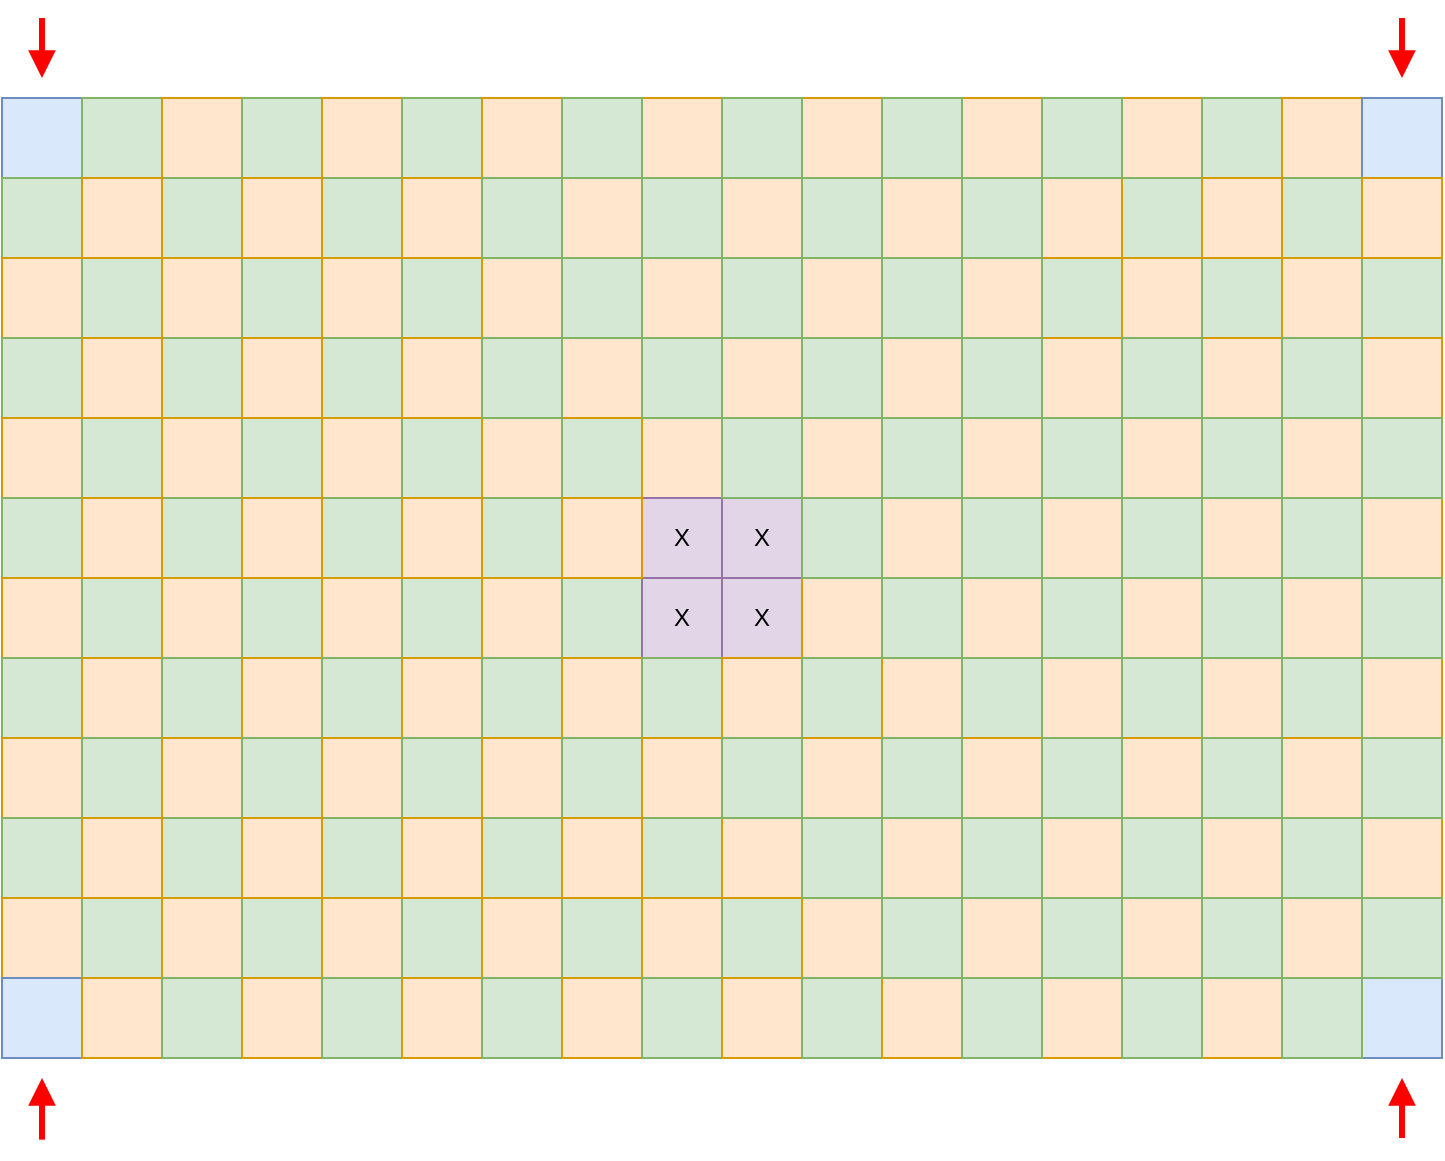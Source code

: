 <mxfile version="13.9.9" type="device" pages="12"><diagram id="BMA9i7FinftCD0WQqfbo" name="Page-2"><mxGraphModel dx="1086" dy="816" grid="1" gridSize="10" guides="1" tooltips="1" connect="1" arrows="1" fold="1" page="1" pageScale="1" pageWidth="850" pageHeight="1100" math="0" shadow="0"><root><mxCell id="kT4At87v5opYUXnBUnWj-0"/><mxCell id="kT4At87v5opYUXnBUnWj-1" parent="kT4At87v5opYUXnBUnWj-0"/><mxCell id="kT4At87v5opYUXnBUnWj-2" value="" style="whiteSpace=wrap;html=1;aspect=fixed;fillColor=#dae8fc;strokeColor=#6c8ebf;" parent="kT4At87v5opYUXnBUnWj-1" vertex="1"><mxGeometry x="80" y="80" width="40" height="40" as="geometry"/></mxCell><mxCell id="kT4At87v5opYUXnBUnWj-3" value="" style="whiteSpace=wrap;html=1;aspect=fixed;fillColor=#d5e8d4;strokeColor=#82b366;" parent="kT4At87v5opYUXnBUnWj-1" vertex="1"><mxGeometry x="120" y="80" width="40" height="40" as="geometry"/></mxCell><mxCell id="kT4At87v5opYUXnBUnWj-4" value="" style="whiteSpace=wrap;html=1;aspect=fixed;fillColor=#ffe6cc;strokeColor=#d79b00;" parent="kT4At87v5opYUXnBUnWj-1" vertex="1"><mxGeometry x="160" y="80" width="40" height="40" as="geometry"/></mxCell><mxCell id="kT4At87v5opYUXnBUnWj-5" value="" style="whiteSpace=wrap;html=1;aspect=fixed;fillColor=#d5e8d4;strokeColor=#82b366;" parent="kT4At87v5opYUXnBUnWj-1" vertex="1"><mxGeometry x="200" y="80" width="40" height="40" as="geometry"/></mxCell><mxCell id="kT4At87v5opYUXnBUnWj-6" value="" style="whiteSpace=wrap;html=1;aspect=fixed;fillColor=#ffe6cc;strokeColor=#d79b00;" parent="kT4At87v5opYUXnBUnWj-1" vertex="1"><mxGeometry x="240" y="80" width="40" height="40" as="geometry"/></mxCell><mxCell id="kT4At87v5opYUXnBUnWj-7" value="" style="whiteSpace=wrap;html=1;aspect=fixed;fillColor=#d5e8d4;strokeColor=#82b366;" parent="kT4At87v5opYUXnBUnWj-1" vertex="1"><mxGeometry x="280" y="80" width="40" height="40" as="geometry"/></mxCell><mxCell id="kT4At87v5opYUXnBUnWj-8" value="" style="whiteSpace=wrap;html=1;aspect=fixed;fillColor=#ffe6cc;strokeColor=#d79b00;" parent="kT4At87v5opYUXnBUnWj-1" vertex="1"><mxGeometry x="320" y="80" width="40" height="40" as="geometry"/></mxCell><mxCell id="kT4At87v5opYUXnBUnWj-9" value="" style="whiteSpace=wrap;html=1;aspect=fixed;" parent="kT4At87v5opYUXnBUnWj-1" vertex="1"><mxGeometry x="360" y="80" width="40" height="40" as="geometry"/></mxCell><mxCell id="kT4At87v5opYUXnBUnWj-10" value="" style="whiteSpace=wrap;html=1;aspect=fixed;fillColor=#ffe6cc;strokeColor=#d79b00;" parent="kT4At87v5opYUXnBUnWj-1" vertex="1"><mxGeometry x="400" y="80" width="40" height="40" as="geometry"/></mxCell><mxCell id="kT4At87v5opYUXnBUnWj-11" value="" style="whiteSpace=wrap;html=1;aspect=fixed;" parent="kT4At87v5opYUXnBUnWj-1" vertex="1"><mxGeometry x="440" y="80" width="40" height="40" as="geometry"/></mxCell><mxCell id="kT4At87v5opYUXnBUnWj-12" value="" style="whiteSpace=wrap;html=1;aspect=fixed;fillColor=#ffe6cc;strokeColor=#d79b00;" parent="kT4At87v5opYUXnBUnWj-1" vertex="1"><mxGeometry x="480" y="80" width="40" height="40" as="geometry"/></mxCell><mxCell id="kT4At87v5opYUXnBUnWj-13" value="" style="whiteSpace=wrap;html=1;aspect=fixed;" parent="kT4At87v5opYUXnBUnWj-1" vertex="1"><mxGeometry x="520" y="80" width="40" height="40" as="geometry"/></mxCell><mxCell id="kT4At87v5opYUXnBUnWj-14" value="" style="whiteSpace=wrap;html=1;aspect=fixed;fillColor=#ffe6cc;strokeColor=#d79b00;" parent="kT4At87v5opYUXnBUnWj-1" vertex="1"><mxGeometry x="560" y="80" width="40" height="40" as="geometry"/></mxCell><mxCell id="kT4At87v5opYUXnBUnWj-15" value="" style="whiteSpace=wrap;html=1;aspect=fixed;" parent="kT4At87v5opYUXnBUnWj-1" vertex="1"><mxGeometry x="600" y="80" width="40" height="40" as="geometry"/></mxCell><mxCell id="kT4At87v5opYUXnBUnWj-16" value="" style="whiteSpace=wrap;html=1;aspect=fixed;fillColor=#ffe6cc;strokeColor=#d79b00;" parent="kT4At87v5opYUXnBUnWj-1" vertex="1"><mxGeometry x="640" y="80" width="40" height="40" as="geometry"/></mxCell><mxCell id="kT4At87v5opYUXnBUnWj-17" value="" style="whiteSpace=wrap;html=1;aspect=fixed;fillColor=#d5e8d4;strokeColor=#82b366;" parent="kT4At87v5opYUXnBUnWj-1" vertex="1"><mxGeometry x="680" y="80" width="40" height="40" as="geometry"/></mxCell><mxCell id="kT4At87v5opYUXnBUnWj-18" value="" style="whiteSpace=wrap;html=1;aspect=fixed;fillColor=#ffe6cc;strokeColor=#d79b00;" parent="kT4At87v5opYUXnBUnWj-1" vertex="1"><mxGeometry x="720" y="80" width="40" height="40" as="geometry"/></mxCell><mxCell id="kT4At87v5opYUXnBUnWj-19" value="" style="whiteSpace=wrap;html=1;aspect=fixed;fillColor=#dae8fc;strokeColor=#6c8ebf;" parent="kT4At87v5opYUXnBUnWj-1" vertex="1"><mxGeometry x="760" y="80" width="40" height="40" as="geometry"/></mxCell><mxCell id="kT4At87v5opYUXnBUnWj-21" value="" style="whiteSpace=wrap;html=1;aspect=fixed;fillColor=#d5e8d4;strokeColor=#82b366;" parent="kT4At87v5opYUXnBUnWj-1" vertex="1"><mxGeometry x="80" y="120" width="40" height="40" as="geometry"/></mxCell><mxCell id="kT4At87v5opYUXnBUnWj-22" value="" style="whiteSpace=wrap;html=1;aspect=fixed;" parent="kT4At87v5opYUXnBUnWj-1" vertex="1"><mxGeometry x="120" y="120" width="40" height="40" as="geometry"/></mxCell><mxCell id="kT4At87v5opYUXnBUnWj-23" value="" style="whiteSpace=wrap;html=1;aspect=fixed;fillColor=#d5e8d4;strokeColor=#82b366;" parent="kT4At87v5opYUXnBUnWj-1" vertex="1"><mxGeometry x="160" y="120" width="40" height="40" as="geometry"/></mxCell><mxCell id="kT4At87v5opYUXnBUnWj-24" value="" style="whiteSpace=wrap;html=1;aspect=fixed;" parent="kT4At87v5opYUXnBUnWj-1" vertex="1"><mxGeometry x="200" y="120" width="40" height="40" as="geometry"/></mxCell><mxCell id="kT4At87v5opYUXnBUnWj-25" value="" style="whiteSpace=wrap;html=1;aspect=fixed;fillColor=#d5e8d4;strokeColor=#82b366;" parent="kT4At87v5opYUXnBUnWj-1" vertex="1"><mxGeometry x="240" y="120" width="40" height="40" as="geometry"/></mxCell><mxCell id="kT4At87v5opYUXnBUnWj-26" value="" style="whiteSpace=wrap;html=1;aspect=fixed;" parent="kT4At87v5opYUXnBUnWj-1" vertex="1"><mxGeometry x="280" y="120" width="40" height="40" as="geometry"/></mxCell><mxCell id="kT4At87v5opYUXnBUnWj-27" value="" style="whiteSpace=wrap;html=1;aspect=fixed;" parent="kT4At87v5opYUXnBUnWj-1" vertex="1"><mxGeometry x="320" y="120" width="40" height="40" as="geometry"/></mxCell><mxCell id="kT4At87v5opYUXnBUnWj-28" value="" style="whiteSpace=wrap;html=1;aspect=fixed;" parent="kT4At87v5opYUXnBUnWj-1" vertex="1"><mxGeometry x="360" y="120" width="40" height="40" as="geometry"/></mxCell><mxCell id="kT4At87v5opYUXnBUnWj-29" value="" style="whiteSpace=wrap;html=1;aspect=fixed;" parent="kT4At87v5opYUXnBUnWj-1" vertex="1"><mxGeometry x="400" y="120" width="40" height="40" as="geometry"/></mxCell><mxCell id="kT4At87v5opYUXnBUnWj-30" value="" style="whiteSpace=wrap;html=1;aspect=fixed;" parent="kT4At87v5opYUXnBUnWj-1" vertex="1"><mxGeometry x="440" y="120" width="40" height="40" as="geometry"/></mxCell><mxCell id="kT4At87v5opYUXnBUnWj-31" value="" style="whiteSpace=wrap;html=1;aspect=fixed;" parent="kT4At87v5opYUXnBUnWj-1" vertex="1"><mxGeometry x="480" y="120" width="40" height="40" as="geometry"/></mxCell><mxCell id="kT4At87v5opYUXnBUnWj-32" value="" style="whiteSpace=wrap;html=1;aspect=fixed;" parent="kT4At87v5opYUXnBUnWj-1" vertex="1"><mxGeometry x="520" y="120" width="40" height="40" as="geometry"/></mxCell><mxCell id="kT4At87v5opYUXnBUnWj-33" value="" style="whiteSpace=wrap;html=1;aspect=fixed;" parent="kT4At87v5opYUXnBUnWj-1" vertex="1"><mxGeometry x="560" y="120" width="40" height="40" as="geometry"/></mxCell><mxCell id="kT4At87v5opYUXnBUnWj-34" value="" style="whiteSpace=wrap;html=1;aspect=fixed;" parent="kT4At87v5opYUXnBUnWj-1" vertex="1"><mxGeometry x="600" y="120" width="40" height="40" as="geometry"/></mxCell><mxCell id="kT4At87v5opYUXnBUnWj-35" value="" style="whiteSpace=wrap;html=1;aspect=fixed;fillColor=#d5e8d4;strokeColor=#82b366;" parent="kT4At87v5opYUXnBUnWj-1" vertex="1"><mxGeometry x="640" y="120" width="40" height="40" as="geometry"/></mxCell><mxCell id="kT4At87v5opYUXnBUnWj-36" value="" style="whiteSpace=wrap;html=1;aspect=fixed;" parent="kT4At87v5opYUXnBUnWj-1" vertex="1"><mxGeometry x="680" y="120" width="40" height="40" as="geometry"/></mxCell><mxCell id="kT4At87v5opYUXnBUnWj-37" value="" style="whiteSpace=wrap;html=1;aspect=fixed;fillColor=#d5e8d4;strokeColor=#82b366;" parent="kT4At87v5opYUXnBUnWj-1" vertex="1"><mxGeometry x="720" y="120" width="40" height="40" as="geometry"/></mxCell><mxCell id="kT4At87v5opYUXnBUnWj-38" value="" style="whiteSpace=wrap;html=1;aspect=fixed;" parent="kT4At87v5opYUXnBUnWj-1" vertex="1"><mxGeometry x="760" y="120" width="40" height="40" as="geometry"/></mxCell><mxCell id="kT4At87v5opYUXnBUnWj-39" value="" style="whiteSpace=wrap;html=1;aspect=fixed;fillColor=#ffe6cc;strokeColor=#d79b00;" parent="kT4At87v5opYUXnBUnWj-1" vertex="1"><mxGeometry x="80" y="160" width="40" height="40" as="geometry"/></mxCell><mxCell id="kT4At87v5opYUXnBUnWj-40" value="" style="whiteSpace=wrap;html=1;aspect=fixed;fillColor=#d5e8d4;strokeColor=#82b366;" parent="kT4At87v5opYUXnBUnWj-1" vertex="1"><mxGeometry x="120" y="160" width="40" height="40" as="geometry"/></mxCell><mxCell id="kT4At87v5opYUXnBUnWj-41" value="" style="whiteSpace=wrap;html=1;aspect=fixed;fillColor=#ffe6cc;strokeColor=#d79b00;" parent="kT4At87v5opYUXnBUnWj-1" vertex="1"><mxGeometry x="160" y="160" width="40" height="40" as="geometry"/></mxCell><mxCell id="kT4At87v5opYUXnBUnWj-42" value="" style="whiteSpace=wrap;html=1;aspect=fixed;fillColor=#d5e8d4;strokeColor=#82b366;" parent="kT4At87v5opYUXnBUnWj-1" vertex="1"><mxGeometry x="200" y="160" width="40" height="40" as="geometry"/></mxCell><mxCell id="kT4At87v5opYUXnBUnWj-43" value="" style="whiteSpace=wrap;html=1;aspect=fixed;fillColor=#ffe6cc;strokeColor=#d79b00;" parent="kT4At87v5opYUXnBUnWj-1" vertex="1"><mxGeometry x="240" y="160" width="40" height="40" as="geometry"/></mxCell><mxCell id="kT4At87v5opYUXnBUnWj-44" value="" style="whiteSpace=wrap;html=1;aspect=fixed;fillColor=#d5e8d4;strokeColor=#82b366;" parent="kT4At87v5opYUXnBUnWj-1" vertex="1"><mxGeometry x="280" y="160" width="40" height="40" as="geometry"/></mxCell><mxCell id="kT4At87v5opYUXnBUnWj-45" value="" style="whiteSpace=wrap;html=1;aspect=fixed;fillColor=#ffe6cc;strokeColor=#d79b00;" parent="kT4At87v5opYUXnBUnWj-1" vertex="1"><mxGeometry x="320" y="160" width="40" height="40" as="geometry"/></mxCell><mxCell id="kT4At87v5opYUXnBUnWj-46" value="" style="whiteSpace=wrap;html=1;aspect=fixed;" parent="kT4At87v5opYUXnBUnWj-1" vertex="1"><mxGeometry x="360" y="160" width="40" height="40" as="geometry"/></mxCell><mxCell id="kT4At87v5opYUXnBUnWj-47" value="" style="whiteSpace=wrap;html=1;aspect=fixed;fillColor=#ffe6cc;strokeColor=#d79b00;" parent="kT4At87v5opYUXnBUnWj-1" vertex="1"><mxGeometry x="400" y="160" width="40" height="40" as="geometry"/></mxCell><mxCell id="kT4At87v5opYUXnBUnWj-48" value="" style="whiteSpace=wrap;html=1;aspect=fixed;" parent="kT4At87v5opYUXnBUnWj-1" vertex="1"><mxGeometry x="440" y="160" width="40" height="40" as="geometry"/></mxCell><mxCell id="kT4At87v5opYUXnBUnWj-49" value="" style="whiteSpace=wrap;html=1;aspect=fixed;fillColor=#ffe6cc;strokeColor=#d79b00;" parent="kT4At87v5opYUXnBUnWj-1" vertex="1"><mxGeometry x="480" y="160" width="40" height="40" as="geometry"/></mxCell><mxCell id="kT4At87v5opYUXnBUnWj-50" value="" style="whiteSpace=wrap;html=1;aspect=fixed;" parent="kT4At87v5opYUXnBUnWj-1" vertex="1"><mxGeometry x="520" y="160" width="40" height="40" as="geometry"/></mxCell><mxCell id="kT4At87v5opYUXnBUnWj-51" value="" style="whiteSpace=wrap;html=1;aspect=fixed;fillColor=#ffe6cc;strokeColor=#d79b00;" parent="kT4At87v5opYUXnBUnWj-1" vertex="1"><mxGeometry x="560" y="160" width="40" height="40" as="geometry"/></mxCell><mxCell id="kT4At87v5opYUXnBUnWj-52" value="" style="whiteSpace=wrap;html=1;aspect=fixed;fillColor=#d5e8d4;strokeColor=#82b366;" parent="kT4At87v5opYUXnBUnWj-1" vertex="1"><mxGeometry x="600" y="160" width="40" height="40" as="geometry"/></mxCell><mxCell id="kT4At87v5opYUXnBUnWj-53" value="" style="whiteSpace=wrap;html=1;aspect=fixed;fillColor=#ffe6cc;strokeColor=#d79b00;" parent="kT4At87v5opYUXnBUnWj-1" vertex="1"><mxGeometry x="640" y="160" width="40" height="40" as="geometry"/></mxCell><mxCell id="kT4At87v5opYUXnBUnWj-54" value="" style="whiteSpace=wrap;html=1;aspect=fixed;fillColor=#d5e8d4;strokeColor=#82b366;" parent="kT4At87v5opYUXnBUnWj-1" vertex="1"><mxGeometry x="680" y="160" width="40" height="40" as="geometry"/></mxCell><mxCell id="kT4At87v5opYUXnBUnWj-55" value="" style="whiteSpace=wrap;html=1;aspect=fixed;fillColor=#ffe6cc;strokeColor=#d79b00;" parent="kT4At87v5opYUXnBUnWj-1" vertex="1"><mxGeometry x="720" y="160" width="40" height="40" as="geometry"/></mxCell><mxCell id="kT4At87v5opYUXnBUnWj-56" value="" style="whiteSpace=wrap;html=1;aspect=fixed;fillColor=#d5e8d4;strokeColor=#82b366;" parent="kT4At87v5opYUXnBUnWj-1" vertex="1"><mxGeometry x="760" y="160" width="40" height="40" as="geometry"/></mxCell><mxCell id="kT4At87v5opYUXnBUnWj-57" value="" style="whiteSpace=wrap;html=1;aspect=fixed;fillColor=#d5e8d4;strokeColor=#82b366;" parent="kT4At87v5opYUXnBUnWj-1" vertex="1"><mxGeometry x="80" y="200" width="40" height="40" as="geometry"/></mxCell><mxCell id="kT4At87v5opYUXnBUnWj-58" value="" style="whiteSpace=wrap;html=1;aspect=fixed;" parent="kT4At87v5opYUXnBUnWj-1" vertex="1"><mxGeometry x="120" y="200" width="40" height="40" as="geometry"/></mxCell><mxCell id="kT4At87v5opYUXnBUnWj-59" value="" style="whiteSpace=wrap;html=1;aspect=fixed;fillColor=#d5e8d4;strokeColor=#82b366;" parent="kT4At87v5opYUXnBUnWj-1" vertex="1"><mxGeometry x="160" y="200" width="40" height="40" as="geometry"/></mxCell><mxCell id="kT4At87v5opYUXnBUnWj-60" value="" style="whiteSpace=wrap;html=1;aspect=fixed;" parent="kT4At87v5opYUXnBUnWj-1" vertex="1"><mxGeometry x="200" y="200" width="40" height="40" as="geometry"/></mxCell><mxCell id="kT4At87v5opYUXnBUnWj-61" value="" style="whiteSpace=wrap;html=1;aspect=fixed;fillColor=#d5e8d4;strokeColor=#82b366;" parent="kT4At87v5opYUXnBUnWj-1" vertex="1"><mxGeometry x="240" y="200" width="40" height="40" as="geometry"/></mxCell><mxCell id="kT4At87v5opYUXnBUnWj-62" value="" style="whiteSpace=wrap;html=1;aspect=fixed;" parent="kT4At87v5opYUXnBUnWj-1" vertex="1"><mxGeometry x="280" y="200" width="40" height="40" as="geometry"/></mxCell><mxCell id="kT4At87v5opYUXnBUnWj-63" value="" style="whiteSpace=wrap;html=1;aspect=fixed;" parent="kT4At87v5opYUXnBUnWj-1" vertex="1"><mxGeometry x="320" y="200" width="40" height="40" as="geometry"/></mxCell><mxCell id="kT4At87v5opYUXnBUnWj-64" value="" style="whiteSpace=wrap;html=1;aspect=fixed;" parent="kT4At87v5opYUXnBUnWj-1" vertex="1"><mxGeometry x="360" y="200" width="40" height="40" as="geometry"/></mxCell><mxCell id="kT4At87v5opYUXnBUnWj-65" value="" style="whiteSpace=wrap;html=1;aspect=fixed;" parent="kT4At87v5opYUXnBUnWj-1" vertex="1"><mxGeometry x="400" y="200" width="40" height="40" as="geometry"/></mxCell><mxCell id="kT4At87v5opYUXnBUnWj-66" value="" style="whiteSpace=wrap;html=1;aspect=fixed;" parent="kT4At87v5opYUXnBUnWj-1" vertex="1"><mxGeometry x="440" y="200" width="40" height="40" as="geometry"/></mxCell><mxCell id="kT4At87v5opYUXnBUnWj-67" value="" style="whiteSpace=wrap;html=1;aspect=fixed;" parent="kT4At87v5opYUXnBUnWj-1" vertex="1"><mxGeometry x="480" y="200" width="40" height="40" as="geometry"/></mxCell><mxCell id="kT4At87v5opYUXnBUnWj-68" value="" style="whiteSpace=wrap;html=1;aspect=fixed;" parent="kT4At87v5opYUXnBUnWj-1" vertex="1"><mxGeometry x="520" y="200" width="40" height="40" as="geometry"/></mxCell><mxCell id="kT4At87v5opYUXnBUnWj-69" value="" style="whiteSpace=wrap;html=1;aspect=fixed;" parent="kT4At87v5opYUXnBUnWj-1" vertex="1"><mxGeometry x="560" y="200" width="40" height="40" as="geometry"/></mxCell><mxCell id="kT4At87v5opYUXnBUnWj-70" value="" style="whiteSpace=wrap;html=1;aspect=fixed;" parent="kT4At87v5opYUXnBUnWj-1" vertex="1"><mxGeometry x="600" y="200" width="40" height="40" as="geometry"/></mxCell><mxCell id="kT4At87v5opYUXnBUnWj-71" value="" style="whiteSpace=wrap;html=1;aspect=fixed;" parent="kT4At87v5opYUXnBUnWj-1" vertex="1"><mxGeometry x="640" y="200" width="40" height="40" as="geometry"/></mxCell><mxCell id="kT4At87v5opYUXnBUnWj-72" value="" style="whiteSpace=wrap;html=1;aspect=fixed;" parent="kT4At87v5opYUXnBUnWj-1" vertex="1"><mxGeometry x="680" y="200" width="40" height="40" as="geometry"/></mxCell><mxCell id="kT4At87v5opYUXnBUnWj-73" value="" style="whiteSpace=wrap;html=1;aspect=fixed;" parent="kT4At87v5opYUXnBUnWj-1" vertex="1"><mxGeometry x="720" y="200" width="40" height="40" as="geometry"/></mxCell><mxCell id="kT4At87v5opYUXnBUnWj-74" value="" style="whiteSpace=wrap;html=1;aspect=fixed;" parent="kT4At87v5opYUXnBUnWj-1" vertex="1"><mxGeometry x="760" y="200" width="40" height="40" as="geometry"/></mxCell><mxCell id="kT4At87v5opYUXnBUnWj-75" value="" style="whiteSpace=wrap;html=1;aspect=fixed;fillColor=#ffe6cc;strokeColor=#d79b00;" parent="kT4At87v5opYUXnBUnWj-1" vertex="1"><mxGeometry x="80" y="240" width="40" height="40" as="geometry"/></mxCell><mxCell id="kT4At87v5opYUXnBUnWj-76" value="" style="whiteSpace=wrap;html=1;aspect=fixed;fillColor=#d5e8d4;strokeColor=#82b366;" parent="kT4At87v5opYUXnBUnWj-1" vertex="1"><mxGeometry x="120" y="240" width="40" height="40" as="geometry"/></mxCell><mxCell id="kT4At87v5opYUXnBUnWj-77" value="" style="whiteSpace=wrap;html=1;aspect=fixed;fillColor=#ffe6cc;strokeColor=#d79b00;" parent="kT4At87v5opYUXnBUnWj-1" vertex="1"><mxGeometry x="160" y="240" width="40" height="40" as="geometry"/></mxCell><mxCell id="kT4At87v5opYUXnBUnWj-78" value="" style="whiteSpace=wrap;html=1;aspect=fixed;fillColor=#d5e8d4;strokeColor=#82b366;" parent="kT4At87v5opYUXnBUnWj-1" vertex="1"><mxGeometry x="200" y="240" width="40" height="40" as="geometry"/></mxCell><mxCell id="kT4At87v5opYUXnBUnWj-79" value="" style="whiteSpace=wrap;html=1;aspect=fixed;fillColor=#ffe6cc;strokeColor=#d79b00;" parent="kT4At87v5opYUXnBUnWj-1" vertex="1"><mxGeometry x="240" y="240" width="40" height="40" as="geometry"/></mxCell><mxCell id="kT4At87v5opYUXnBUnWj-80" value="" style="whiteSpace=wrap;html=1;aspect=fixed;fillColor=#d5e8d4;strokeColor=#82b366;" parent="kT4At87v5opYUXnBUnWj-1" vertex="1"><mxGeometry x="280" y="240" width="40" height="40" as="geometry"/></mxCell><mxCell id="kT4At87v5opYUXnBUnWj-81" value="" style="whiteSpace=wrap;html=1;aspect=fixed;fillColor=#ffe6cc;strokeColor=#d79b00;" parent="kT4At87v5opYUXnBUnWj-1" vertex="1"><mxGeometry x="320" y="240" width="40" height="40" as="geometry"/></mxCell><mxCell id="kT4At87v5opYUXnBUnWj-82" value="" style="whiteSpace=wrap;html=1;aspect=fixed;fillColor=#d5e8d4;strokeColor=#82b366;" parent="kT4At87v5opYUXnBUnWj-1" vertex="1"><mxGeometry x="360" y="240" width="40" height="40" as="geometry"/></mxCell><mxCell id="kT4At87v5opYUXnBUnWj-83" value="" style="whiteSpace=wrap;html=1;aspect=fixed;fillColor=#ffe6cc;strokeColor=#d79b00;" parent="kT4At87v5opYUXnBUnWj-1" vertex="1"><mxGeometry x="400" y="240" width="40" height="40" as="geometry"/></mxCell><mxCell id="kT4At87v5opYUXnBUnWj-84" value="" style="whiteSpace=wrap;html=1;aspect=fixed;" parent="kT4At87v5opYUXnBUnWj-1" vertex="1"><mxGeometry x="440" y="240" width="40" height="40" as="geometry"/></mxCell><mxCell id="kT4At87v5opYUXnBUnWj-85" value="" style="whiteSpace=wrap;html=1;aspect=fixed;fillColor=#ffe6cc;strokeColor=#d79b00;" parent="kT4At87v5opYUXnBUnWj-1" vertex="1"><mxGeometry x="480" y="240" width="40" height="40" as="geometry"/></mxCell><mxCell id="kT4At87v5opYUXnBUnWj-86" value="" style="whiteSpace=wrap;html=1;aspect=fixed;" parent="kT4At87v5opYUXnBUnWj-1" vertex="1"><mxGeometry x="520" y="240" width="40" height="40" as="geometry"/></mxCell><mxCell id="kT4At87v5opYUXnBUnWj-87" value="" style="whiteSpace=wrap;html=1;aspect=fixed;fillColor=#ffe6cc;strokeColor=#d79b00;" parent="kT4At87v5opYUXnBUnWj-1" vertex="1"><mxGeometry x="560" y="240" width="40" height="40" as="geometry"/></mxCell><mxCell id="kT4At87v5opYUXnBUnWj-88" value="" style="whiteSpace=wrap;html=1;aspect=fixed;" parent="kT4At87v5opYUXnBUnWj-1" vertex="1"><mxGeometry x="600" y="240" width="40" height="40" as="geometry"/></mxCell><mxCell id="kT4At87v5opYUXnBUnWj-89" value="" style="whiteSpace=wrap;html=1;aspect=fixed;fillColor=#ffe6cc;strokeColor=#d79b00;" parent="kT4At87v5opYUXnBUnWj-1" vertex="1"><mxGeometry x="640" y="240" width="40" height="40" as="geometry"/></mxCell><mxCell id="kT4At87v5opYUXnBUnWj-90" value="" style="whiteSpace=wrap;html=1;aspect=fixed;" parent="kT4At87v5opYUXnBUnWj-1" vertex="1"><mxGeometry x="680" y="240" width="40" height="40" as="geometry"/></mxCell><mxCell id="kT4At87v5opYUXnBUnWj-91" value="" style="whiteSpace=wrap;html=1;aspect=fixed;fillColor=#ffe6cc;strokeColor=#d79b00;" parent="kT4At87v5opYUXnBUnWj-1" vertex="1"><mxGeometry x="720" y="240" width="40" height="40" as="geometry"/></mxCell><mxCell id="kT4At87v5opYUXnBUnWj-92" value="" style="whiteSpace=wrap;html=1;aspect=fixed;" parent="kT4At87v5opYUXnBUnWj-1" vertex="1"><mxGeometry x="760" y="240" width="40" height="40" as="geometry"/></mxCell><mxCell id="kT4At87v5opYUXnBUnWj-93" value="" style="whiteSpace=wrap;html=1;aspect=fixed;fillColor=#d5e8d4;strokeColor=#82b366;" parent="kT4At87v5opYUXnBUnWj-1" vertex="1"><mxGeometry x="80" y="280" width="40" height="40" as="geometry"/></mxCell><mxCell id="kT4At87v5opYUXnBUnWj-94" value="" style="whiteSpace=wrap;html=1;aspect=fixed;" parent="kT4At87v5opYUXnBUnWj-1" vertex="1"><mxGeometry x="120" y="280" width="40" height="40" as="geometry"/></mxCell><mxCell id="kT4At87v5opYUXnBUnWj-95" value="" style="whiteSpace=wrap;html=1;aspect=fixed;fillColor=#d5e8d4;strokeColor=#82b366;" parent="kT4At87v5opYUXnBUnWj-1" vertex="1"><mxGeometry x="160" y="280" width="40" height="40" as="geometry"/></mxCell><mxCell id="kT4At87v5opYUXnBUnWj-96" value="" style="whiteSpace=wrap;html=1;aspect=fixed;" parent="kT4At87v5opYUXnBUnWj-1" vertex="1"><mxGeometry x="200" y="280" width="40" height="40" as="geometry"/></mxCell><mxCell id="kT4At87v5opYUXnBUnWj-97" value="" style="whiteSpace=wrap;html=1;aspect=fixed;fillColor=#d5e8d4;strokeColor=#82b366;" parent="kT4At87v5opYUXnBUnWj-1" vertex="1"><mxGeometry x="240" y="280" width="40" height="40" as="geometry"/></mxCell><mxCell id="kT4At87v5opYUXnBUnWj-98" value="" style="whiteSpace=wrap;html=1;aspect=fixed;" parent="kT4At87v5opYUXnBUnWj-1" vertex="1"><mxGeometry x="280" y="280" width="40" height="40" as="geometry"/></mxCell><mxCell id="kT4At87v5opYUXnBUnWj-99" value="" style="whiteSpace=wrap;html=1;aspect=fixed;fillColor=#d5e8d4;strokeColor=#82b366;" parent="kT4At87v5opYUXnBUnWj-1" vertex="1"><mxGeometry x="320" y="280" width="40" height="40" as="geometry"/></mxCell><mxCell id="kT4At87v5opYUXnBUnWj-100" value="" style="whiteSpace=wrap;html=1;aspect=fixed;" parent="kT4At87v5opYUXnBUnWj-1" vertex="1"><mxGeometry x="360" y="280" width="40" height="40" as="geometry"/></mxCell><mxCell id="kT4At87v5opYUXnBUnWj-101" value="X" style="whiteSpace=wrap;html=1;aspect=fixed;fillColor=#e1d5e7;strokeColor=#9673a6;" parent="kT4At87v5opYUXnBUnWj-1" vertex="1"><mxGeometry x="400" y="280" width="40" height="40" as="geometry"/></mxCell><mxCell id="kT4At87v5opYUXnBUnWj-102" value="" style="whiteSpace=wrap;html=1;aspect=fixed;" parent="kT4At87v5opYUXnBUnWj-1" vertex="1"><mxGeometry x="440" y="280" width="40" height="40" as="geometry"/></mxCell><mxCell id="kT4At87v5opYUXnBUnWj-103" value="" style="whiteSpace=wrap;html=1;aspect=fixed;" parent="kT4At87v5opYUXnBUnWj-1" vertex="1"><mxGeometry x="480" y="280" width="40" height="40" as="geometry"/></mxCell><mxCell id="kT4At87v5opYUXnBUnWj-104" value="" style="whiteSpace=wrap;html=1;aspect=fixed;" parent="kT4At87v5opYUXnBUnWj-1" vertex="1"><mxGeometry x="520" y="280" width="40" height="40" as="geometry"/></mxCell><mxCell id="kT4At87v5opYUXnBUnWj-105" value="" style="whiteSpace=wrap;html=1;aspect=fixed;" parent="kT4At87v5opYUXnBUnWj-1" vertex="1"><mxGeometry x="560" y="280" width="40" height="40" as="geometry"/></mxCell><mxCell id="kT4At87v5opYUXnBUnWj-106" value="" style="whiteSpace=wrap;html=1;aspect=fixed;" parent="kT4At87v5opYUXnBUnWj-1" vertex="1"><mxGeometry x="600" y="280" width="40" height="40" as="geometry"/></mxCell><mxCell id="kT4At87v5opYUXnBUnWj-107" value="" style="whiteSpace=wrap;html=1;aspect=fixed;" parent="kT4At87v5opYUXnBUnWj-1" vertex="1"><mxGeometry x="640" y="280" width="40" height="40" as="geometry"/></mxCell><mxCell id="kT4At87v5opYUXnBUnWj-108" value="" style="whiteSpace=wrap;html=1;aspect=fixed;" parent="kT4At87v5opYUXnBUnWj-1" vertex="1"><mxGeometry x="680" y="280" width="40" height="40" as="geometry"/></mxCell><mxCell id="kT4At87v5opYUXnBUnWj-109" value="" style="whiteSpace=wrap;html=1;aspect=fixed;" parent="kT4At87v5opYUXnBUnWj-1" vertex="1"><mxGeometry x="720" y="280" width="40" height="40" as="geometry"/></mxCell><mxCell id="kT4At87v5opYUXnBUnWj-110" value="" style="whiteSpace=wrap;html=1;aspect=fixed;" parent="kT4At87v5opYUXnBUnWj-1" vertex="1"><mxGeometry x="760" y="280" width="40" height="40" as="geometry"/></mxCell><mxCell id="kT4At87v5opYUXnBUnWj-111" value="" style="whiteSpace=wrap;html=1;aspect=fixed;fillColor=#ffe6cc;strokeColor=#d79b00;" parent="kT4At87v5opYUXnBUnWj-1" vertex="1"><mxGeometry x="80" y="320" width="40" height="40" as="geometry"/></mxCell><mxCell id="kT4At87v5opYUXnBUnWj-112" value="" style="whiteSpace=wrap;html=1;aspect=fixed;fillColor=#d5e8d4;strokeColor=#82b366;" parent="kT4At87v5opYUXnBUnWj-1" vertex="1"><mxGeometry x="120" y="320" width="40" height="40" as="geometry"/></mxCell><mxCell id="kT4At87v5opYUXnBUnWj-113" value="" style="whiteSpace=wrap;html=1;aspect=fixed;fillColor=#ffe6cc;strokeColor=#d79b00;" parent="kT4At87v5opYUXnBUnWj-1" vertex="1"><mxGeometry x="160" y="320" width="40" height="40" as="geometry"/></mxCell><mxCell id="kT4At87v5opYUXnBUnWj-114" value="" style="whiteSpace=wrap;html=1;aspect=fixed;fillColor=#d5e8d4;strokeColor=#82b366;" parent="kT4At87v5opYUXnBUnWj-1" vertex="1"><mxGeometry x="200" y="320" width="40" height="40" as="geometry"/></mxCell><mxCell id="kT4At87v5opYUXnBUnWj-115" value="" style="whiteSpace=wrap;html=1;aspect=fixed;fillColor=#ffe6cc;strokeColor=#d79b00;" parent="kT4At87v5opYUXnBUnWj-1" vertex="1"><mxGeometry x="240" y="320" width="40" height="40" as="geometry"/></mxCell><mxCell id="kT4At87v5opYUXnBUnWj-116" value="" style="whiteSpace=wrap;html=1;aspect=fixed;fillColor=#d5e8d4;strokeColor=#82b366;" parent="kT4At87v5opYUXnBUnWj-1" vertex="1"><mxGeometry x="280" y="320" width="40" height="40" as="geometry"/></mxCell><mxCell id="kT4At87v5opYUXnBUnWj-117" value="" style="whiteSpace=wrap;html=1;aspect=fixed;fillColor=#ffe6cc;strokeColor=#d79b00;" parent="kT4At87v5opYUXnBUnWj-1" vertex="1"><mxGeometry x="320" y="320" width="40" height="40" as="geometry"/></mxCell><mxCell id="kT4At87v5opYUXnBUnWj-118" value="" style="whiteSpace=wrap;html=1;aspect=fixed;fillColor=#d5e8d4;strokeColor=#82b366;" parent="kT4At87v5opYUXnBUnWj-1" vertex="1"><mxGeometry x="360" y="320" width="40" height="40" as="geometry"/></mxCell><mxCell id="kT4At87v5opYUXnBUnWj-119" value="X" style="whiteSpace=wrap;html=1;aspect=fixed;fillColor=#e1d5e7;strokeColor=#9673a6;" parent="kT4At87v5opYUXnBUnWj-1" vertex="1"><mxGeometry x="400" y="320" width="40" height="40" as="geometry"/></mxCell><mxCell id="kT4At87v5opYUXnBUnWj-120" value="X" style="whiteSpace=wrap;html=1;aspect=fixed;fillColor=#e1d5e7;strokeColor=#9673a6;" parent="kT4At87v5opYUXnBUnWj-1" vertex="1"><mxGeometry x="440" y="320" width="40" height="40" as="geometry"/></mxCell><mxCell id="kT4At87v5opYUXnBUnWj-121" value="" style="whiteSpace=wrap;html=1;aspect=fixed;fillColor=#ffe6cc;strokeColor=#d79b00;" parent="kT4At87v5opYUXnBUnWj-1" vertex="1"><mxGeometry x="480" y="320" width="40" height="40" as="geometry"/></mxCell><mxCell id="kT4At87v5opYUXnBUnWj-122" value="" style="whiteSpace=wrap;html=1;aspect=fixed;" parent="kT4At87v5opYUXnBUnWj-1" vertex="1"><mxGeometry x="520" y="320" width="40" height="40" as="geometry"/></mxCell><mxCell id="kT4At87v5opYUXnBUnWj-123" value="" style="whiteSpace=wrap;html=1;aspect=fixed;fillColor=#ffe6cc;strokeColor=#d79b00;" parent="kT4At87v5opYUXnBUnWj-1" vertex="1"><mxGeometry x="560" y="320" width="40" height="40" as="geometry"/></mxCell><mxCell id="kT4At87v5opYUXnBUnWj-124" value="" style="whiteSpace=wrap;html=1;aspect=fixed;" parent="kT4At87v5opYUXnBUnWj-1" vertex="1"><mxGeometry x="600" y="320" width="40" height="40" as="geometry"/></mxCell><mxCell id="kT4At87v5opYUXnBUnWj-125" value="" style="whiteSpace=wrap;html=1;aspect=fixed;fillColor=#ffe6cc;strokeColor=#d79b00;" parent="kT4At87v5opYUXnBUnWj-1" vertex="1"><mxGeometry x="640" y="320" width="40" height="40" as="geometry"/></mxCell><mxCell id="kT4At87v5opYUXnBUnWj-126" value="" style="whiteSpace=wrap;html=1;aspect=fixed;" parent="kT4At87v5opYUXnBUnWj-1" vertex="1"><mxGeometry x="680" y="320" width="40" height="40" as="geometry"/></mxCell><mxCell id="kT4At87v5opYUXnBUnWj-127" value="" style="whiteSpace=wrap;html=1;aspect=fixed;fillColor=#ffe6cc;strokeColor=#d79b00;" parent="kT4At87v5opYUXnBUnWj-1" vertex="1"><mxGeometry x="720" y="320" width="40" height="40" as="geometry"/></mxCell><mxCell id="kT4At87v5opYUXnBUnWj-128" value="" style="whiteSpace=wrap;html=1;aspect=fixed;" parent="kT4At87v5opYUXnBUnWj-1" vertex="1"><mxGeometry x="760" y="320" width="40" height="40" as="geometry"/></mxCell><mxCell id="kT4At87v5opYUXnBUnWj-129" value="" style="whiteSpace=wrap;html=1;aspect=fixed;fillColor=#d5e8d4;strokeColor=#82b366;" parent="kT4At87v5opYUXnBUnWj-1" vertex="1"><mxGeometry x="80" y="360" width="40" height="40" as="geometry"/></mxCell><mxCell id="kT4At87v5opYUXnBUnWj-130" value="" style="whiteSpace=wrap;html=1;aspect=fixed;fillColor=#ffe6cc;strokeColor=#d79b00;" parent="kT4At87v5opYUXnBUnWj-1" vertex="1"><mxGeometry x="120" y="360" width="40" height="40" as="geometry"/></mxCell><mxCell id="kT4At87v5opYUXnBUnWj-131" value="" style="whiteSpace=wrap;html=1;aspect=fixed;fillColor=#d5e8d4;strokeColor=#82b366;" parent="kT4At87v5opYUXnBUnWj-1" vertex="1"><mxGeometry x="160" y="360" width="40" height="40" as="geometry"/></mxCell><mxCell id="kT4At87v5opYUXnBUnWj-132" value="" style="whiteSpace=wrap;html=1;aspect=fixed;fillColor=#ffe6cc;strokeColor=#d79b00;" parent="kT4At87v5opYUXnBUnWj-1" vertex="1"><mxGeometry x="200" y="360" width="40" height="40" as="geometry"/></mxCell><mxCell id="kT4At87v5opYUXnBUnWj-133" value="" style="whiteSpace=wrap;html=1;aspect=fixed;fillColor=#d5e8d4;strokeColor=#82b366;" parent="kT4At87v5opYUXnBUnWj-1" vertex="1"><mxGeometry x="240" y="360" width="40" height="40" as="geometry"/></mxCell><mxCell id="kT4At87v5opYUXnBUnWj-134" value="" style="whiteSpace=wrap;html=1;aspect=fixed;fillColor=#ffe6cc;strokeColor=#d79b00;" parent="kT4At87v5opYUXnBUnWj-1" vertex="1"><mxGeometry x="280" y="360" width="40" height="40" as="geometry"/></mxCell><mxCell id="kT4At87v5opYUXnBUnWj-135" value="" style="whiteSpace=wrap;html=1;aspect=fixed;fillColor=#d5e8d4;strokeColor=#82b366;" parent="kT4At87v5opYUXnBUnWj-1" vertex="1"><mxGeometry x="320" y="360" width="40" height="40" as="geometry"/></mxCell><mxCell id="kT4At87v5opYUXnBUnWj-136" value="" style="whiteSpace=wrap;html=1;aspect=fixed;fillColor=#ffe6cc;strokeColor=#d79b00;" parent="kT4At87v5opYUXnBUnWj-1" vertex="1"><mxGeometry x="360" y="360" width="40" height="40" as="geometry"/></mxCell><mxCell id="kT4At87v5opYUXnBUnWj-137" value="" style="whiteSpace=wrap;html=1;aspect=fixed;fillColor=#d5e8d4;strokeColor=#82b366;" parent="kT4At87v5opYUXnBUnWj-1" vertex="1"><mxGeometry x="400" y="360" width="40" height="40" as="geometry"/></mxCell><mxCell id="kT4At87v5opYUXnBUnWj-138" value="" style="whiteSpace=wrap;html=1;aspect=fixed;fillColor=#ffe6cc;strokeColor=#d79b00;" parent="kT4At87v5opYUXnBUnWj-1" vertex="1"><mxGeometry x="440" y="360" width="40" height="40" as="geometry"/></mxCell><mxCell id="kT4At87v5opYUXnBUnWj-139" value="" style="whiteSpace=wrap;html=1;aspect=fixed;fillColor=#d5e8d4;strokeColor=#82b366;" parent="kT4At87v5opYUXnBUnWj-1" vertex="1"><mxGeometry x="480" y="360" width="40" height="40" as="geometry"/></mxCell><mxCell id="kT4At87v5opYUXnBUnWj-140" value="" style="whiteSpace=wrap;html=1;aspect=fixed;fillColor=#ffe6cc;strokeColor=#d79b00;" parent="kT4At87v5opYUXnBUnWj-1" vertex="1"><mxGeometry x="520" y="360" width="40" height="40" as="geometry"/></mxCell><mxCell id="kT4At87v5opYUXnBUnWj-141" value="" style="whiteSpace=wrap;html=1;aspect=fixed;" parent="kT4At87v5opYUXnBUnWj-1" vertex="1"><mxGeometry x="560" y="360" width="40" height="40" as="geometry"/></mxCell><mxCell id="kT4At87v5opYUXnBUnWj-142" value="" style="whiteSpace=wrap;html=1;aspect=fixed;fillColor=#ffe6cc;strokeColor=#d79b00;" parent="kT4At87v5opYUXnBUnWj-1" vertex="1"><mxGeometry x="600" y="360" width="40" height="40" as="geometry"/></mxCell><mxCell id="kT4At87v5opYUXnBUnWj-143" value="" style="whiteSpace=wrap;html=1;aspect=fixed;" parent="kT4At87v5opYUXnBUnWj-1" vertex="1"><mxGeometry x="640" y="360" width="40" height="40" as="geometry"/></mxCell><mxCell id="kT4At87v5opYUXnBUnWj-144" value="" style="whiteSpace=wrap;html=1;aspect=fixed;fillColor=#ffe6cc;strokeColor=#d79b00;" parent="kT4At87v5opYUXnBUnWj-1" vertex="1"><mxGeometry x="680" y="360" width="40" height="40" as="geometry"/></mxCell><mxCell id="kT4At87v5opYUXnBUnWj-145" value="" style="whiteSpace=wrap;html=1;aspect=fixed;" parent="kT4At87v5opYUXnBUnWj-1" vertex="1"><mxGeometry x="720" y="360" width="40" height="40" as="geometry"/></mxCell><mxCell id="kT4At87v5opYUXnBUnWj-146" value="" style="whiteSpace=wrap;html=1;aspect=fixed;" parent="kT4At87v5opYUXnBUnWj-1" vertex="1"><mxGeometry x="760" y="360" width="40" height="40" as="geometry"/></mxCell><mxCell id="kT4At87v5opYUXnBUnWj-147" value="" style="whiteSpace=wrap;html=1;aspect=fixed;fillColor=#ffe6cc;strokeColor=#d79b00;" parent="kT4At87v5opYUXnBUnWj-1" vertex="1"><mxGeometry x="120" y="120" width="40" height="40" as="geometry"/></mxCell><mxCell id="kT4At87v5opYUXnBUnWj-148" value="" style="whiteSpace=wrap;html=1;aspect=fixed;fillColor=#ffe6cc;strokeColor=#d79b00;" parent="kT4At87v5opYUXnBUnWj-1" vertex="1"><mxGeometry x="200" y="120" width="40" height="40" as="geometry"/></mxCell><mxCell id="kT4At87v5opYUXnBUnWj-149" value="" style="whiteSpace=wrap;html=1;aspect=fixed;fillColor=#ffe6cc;strokeColor=#d79b00;" parent="kT4At87v5opYUXnBUnWj-1" vertex="1"><mxGeometry x="280" y="120" width="40" height="40" as="geometry"/></mxCell><mxCell id="kT4At87v5opYUXnBUnWj-150" value="" style="whiteSpace=wrap;html=1;aspect=fixed;fillColor=#ffe6cc;strokeColor=#d79b00;" parent="kT4At87v5opYUXnBUnWj-1" vertex="1"><mxGeometry x="360" y="120" width="40" height="40" as="geometry"/></mxCell><mxCell id="kT4At87v5opYUXnBUnWj-151" value="" style="whiteSpace=wrap;html=1;aspect=fixed;fillColor=#ffe6cc;strokeColor=#d79b00;" parent="kT4At87v5opYUXnBUnWj-1" vertex="1"><mxGeometry x="440" y="120" width="40" height="40" as="geometry"/></mxCell><mxCell id="kT4At87v5opYUXnBUnWj-152" value="" style="whiteSpace=wrap;html=1;aspect=fixed;fillColor=#ffe6cc;strokeColor=#d79b00;" parent="kT4At87v5opYUXnBUnWj-1" vertex="1"><mxGeometry x="520" y="120" width="40" height="40" as="geometry"/></mxCell><mxCell id="kT4At87v5opYUXnBUnWj-153" value="" style="whiteSpace=wrap;html=1;aspect=fixed;fillColor=#ffe6cc;strokeColor=#d79b00;" parent="kT4At87v5opYUXnBUnWj-1" vertex="1"><mxGeometry x="600" y="120" width="40" height="40" as="geometry"/></mxCell><mxCell id="kT4At87v5opYUXnBUnWj-154" value="" style="whiteSpace=wrap;html=1;aspect=fixed;fillColor=#ffe6cc;strokeColor=#d79b00;" parent="kT4At87v5opYUXnBUnWj-1" vertex="1"><mxGeometry x="680" y="120" width="40" height="40" as="geometry"/></mxCell><mxCell id="kT4At87v5opYUXnBUnWj-155" value="" style="whiteSpace=wrap;html=1;aspect=fixed;fillColor=#ffe6cc;strokeColor=#d79b00;" parent="kT4At87v5opYUXnBUnWj-1" vertex="1"><mxGeometry x="760" y="120" width="40" height="40" as="geometry"/></mxCell><mxCell id="kT4At87v5opYUXnBUnWj-156" value="" style="whiteSpace=wrap;html=1;aspect=fixed;fillColor=#ffe6cc;strokeColor=#d79b00;" parent="kT4At87v5opYUXnBUnWj-1" vertex="1"><mxGeometry x="760" y="200" width="40" height="40" as="geometry"/></mxCell><mxCell id="kT4At87v5opYUXnBUnWj-157" value="" style="whiteSpace=wrap;html=1;aspect=fixed;fillColor=#ffe6cc;strokeColor=#d79b00;" parent="kT4At87v5opYUXnBUnWj-1" vertex="1"><mxGeometry x="680" y="200" width="40" height="40" as="geometry"/></mxCell><mxCell id="kT4At87v5opYUXnBUnWj-158" value="" style="whiteSpace=wrap;html=1;aspect=fixed;fillColor=#ffe6cc;strokeColor=#d79b00;" parent="kT4At87v5opYUXnBUnWj-1" vertex="1"><mxGeometry x="600" y="200" width="40" height="40" as="geometry"/></mxCell><mxCell id="kT4At87v5opYUXnBUnWj-159" value="" style="whiteSpace=wrap;html=1;aspect=fixed;fillColor=#ffe6cc;strokeColor=#d79b00;" parent="kT4At87v5opYUXnBUnWj-1" vertex="1"><mxGeometry x="520" y="200" width="40" height="40" as="geometry"/></mxCell><mxCell id="kT4At87v5opYUXnBUnWj-160" value="" style="whiteSpace=wrap;html=1;aspect=fixed;fillColor=#ffe6cc;strokeColor=#d79b00;" parent="kT4At87v5opYUXnBUnWj-1" vertex="1"><mxGeometry x="440" y="200" width="40" height="40" as="geometry"/></mxCell><mxCell id="kT4At87v5opYUXnBUnWj-161" value="" style="whiteSpace=wrap;html=1;aspect=fixed;fillColor=#ffe6cc;strokeColor=#d79b00;" parent="kT4At87v5opYUXnBUnWj-1" vertex="1"><mxGeometry x="360" y="200" width="40" height="40" as="geometry"/></mxCell><mxCell id="kT4At87v5opYUXnBUnWj-162" value="" style="whiteSpace=wrap;html=1;aspect=fixed;fillColor=#ffe6cc;strokeColor=#d79b00;" parent="kT4At87v5opYUXnBUnWj-1" vertex="1"><mxGeometry x="280" y="200" width="40" height="40" as="geometry"/></mxCell><mxCell id="kT4At87v5opYUXnBUnWj-163" value="" style="whiteSpace=wrap;html=1;aspect=fixed;fillColor=#ffe6cc;strokeColor=#d79b00;" parent="kT4At87v5opYUXnBUnWj-1" vertex="1"><mxGeometry x="200" y="200" width="40" height="40" as="geometry"/></mxCell><mxCell id="kT4At87v5opYUXnBUnWj-164" value="" style="whiteSpace=wrap;html=1;aspect=fixed;fillColor=#ffe6cc;strokeColor=#d79b00;" parent="kT4At87v5opYUXnBUnWj-1" vertex="1"><mxGeometry x="120" y="200" width="40" height="40" as="geometry"/></mxCell><mxCell id="kT4At87v5opYUXnBUnWj-165" value="" style="whiteSpace=wrap;html=1;aspect=fixed;fillColor=#ffe6cc;strokeColor=#d79b00;" parent="kT4At87v5opYUXnBUnWj-1" vertex="1"><mxGeometry x="120" y="280" width="40" height="40" as="geometry"/></mxCell><mxCell id="kT4At87v5opYUXnBUnWj-166" value="" style="whiteSpace=wrap;html=1;aspect=fixed;fillColor=#ffe6cc;strokeColor=#d79b00;" parent="kT4At87v5opYUXnBUnWj-1" vertex="1"><mxGeometry x="200" y="280" width="40" height="40" as="geometry"/></mxCell><mxCell id="kT4At87v5opYUXnBUnWj-167" value="" style="whiteSpace=wrap;html=1;aspect=fixed;fillColor=#ffe6cc;strokeColor=#d79b00;" parent="kT4At87v5opYUXnBUnWj-1" vertex="1"><mxGeometry x="280" y="280" width="40" height="40" as="geometry"/></mxCell><mxCell id="kT4At87v5opYUXnBUnWj-168" value="" style="whiteSpace=wrap;html=1;aspect=fixed;fillColor=#ffe6cc;strokeColor=#d79b00;" parent="kT4At87v5opYUXnBUnWj-1" vertex="1"><mxGeometry x="360" y="280" width="40" height="40" as="geometry"/></mxCell><mxCell id="kT4At87v5opYUXnBUnWj-169" value="X" style="whiteSpace=wrap;html=1;aspect=fixed;fillColor=#e1d5e7;strokeColor=#9673a6;" parent="kT4At87v5opYUXnBUnWj-1" vertex="1"><mxGeometry x="440" y="280" width="40" height="40" as="geometry"/></mxCell><mxCell id="kT4At87v5opYUXnBUnWj-170" value="" style="whiteSpace=wrap;html=1;aspect=fixed;fillColor=#ffe6cc;strokeColor=#d79b00;" parent="kT4At87v5opYUXnBUnWj-1" vertex="1"><mxGeometry x="520" y="280" width="40" height="40" as="geometry"/></mxCell><mxCell id="kT4At87v5opYUXnBUnWj-171" value="" style="whiteSpace=wrap;html=1;aspect=fixed;fillColor=#ffe6cc;strokeColor=#d79b00;" parent="kT4At87v5opYUXnBUnWj-1" vertex="1"><mxGeometry x="600" y="280" width="40" height="40" as="geometry"/></mxCell><mxCell id="kT4At87v5opYUXnBUnWj-172" value="" style="whiteSpace=wrap;html=1;aspect=fixed;fillColor=#ffe6cc;strokeColor=#d79b00;" parent="kT4At87v5opYUXnBUnWj-1" vertex="1"><mxGeometry x="680" y="280" width="40" height="40" as="geometry"/></mxCell><mxCell id="kT4At87v5opYUXnBUnWj-173" value="" style="whiteSpace=wrap;html=1;aspect=fixed;fillColor=#ffe6cc;strokeColor=#d79b00;" parent="kT4At87v5opYUXnBUnWj-1" vertex="1"><mxGeometry x="760" y="280" width="40" height="40" as="geometry"/></mxCell><mxCell id="kT4At87v5opYUXnBUnWj-174" value="" style="whiteSpace=wrap;html=1;aspect=fixed;fillColor=#ffe6cc;strokeColor=#d79b00;" parent="kT4At87v5opYUXnBUnWj-1" vertex="1"><mxGeometry x="760" y="360" width="40" height="40" as="geometry"/></mxCell><mxCell id="kT4At87v5opYUXnBUnWj-175" value="" style="whiteSpace=wrap;html=1;aspect=fixed;" parent="kT4At87v5opYUXnBUnWj-1" vertex="1"><mxGeometry x="320" y="200" width="40" height="40" as="geometry"/></mxCell><mxCell id="kT4At87v5opYUXnBUnWj-176" value="" style="whiteSpace=wrap;html=1;aspect=fixed;" parent="kT4At87v5opYUXnBUnWj-1" vertex="1"><mxGeometry x="400" y="200" width="40" height="40" as="geometry"/></mxCell><mxCell id="kT4At87v5opYUXnBUnWj-177" value="" style="whiteSpace=wrap;html=1;aspect=fixed;" parent="kT4At87v5opYUXnBUnWj-1" vertex="1"><mxGeometry x="360" y="160" width="40" height="40" as="geometry"/></mxCell><mxCell id="kT4At87v5opYUXnBUnWj-178" value="" style="whiteSpace=wrap;html=1;aspect=fixed;" parent="kT4At87v5opYUXnBUnWj-1" vertex="1"><mxGeometry x="320" y="120" width="40" height="40" as="geometry"/></mxCell><mxCell id="kT4At87v5opYUXnBUnWj-179" value="" style="whiteSpace=wrap;html=1;aspect=fixed;" parent="kT4At87v5opYUXnBUnWj-1" vertex="1"><mxGeometry x="360" y="80" width="40" height="40" as="geometry"/></mxCell><mxCell id="kT4At87v5opYUXnBUnWj-180" value="" style="whiteSpace=wrap;html=1;aspect=fixed;" parent="kT4At87v5opYUXnBUnWj-1" vertex="1"><mxGeometry x="400" y="120" width="40" height="40" as="geometry"/></mxCell><mxCell id="kT4At87v5opYUXnBUnWj-181" value="" style="whiteSpace=wrap;html=1;aspect=fixed;" parent="kT4At87v5opYUXnBUnWj-1" vertex="1"><mxGeometry x="440" y="80" width="40" height="40" as="geometry"/></mxCell><mxCell id="kT4At87v5opYUXnBUnWj-182" value="" style="whiteSpace=wrap;html=1;aspect=fixed;" parent="kT4At87v5opYUXnBUnWj-1" vertex="1"><mxGeometry x="520" y="80" width="40" height="40" as="geometry"/></mxCell><mxCell id="kT4At87v5opYUXnBUnWj-183" value="" style="whiteSpace=wrap;html=1;aspect=fixed;" parent="kT4At87v5opYUXnBUnWj-1" vertex="1"><mxGeometry x="480" y="120" width="40" height="40" as="geometry"/></mxCell><mxCell id="kT4At87v5opYUXnBUnWj-184" value="" style="whiteSpace=wrap;html=1;aspect=fixed;" parent="kT4At87v5opYUXnBUnWj-1" vertex="1"><mxGeometry x="440" y="160" width="40" height="40" as="geometry"/></mxCell><mxCell id="kT4At87v5opYUXnBUnWj-185" value="" style="whiteSpace=wrap;html=1;aspect=fixed;" parent="kT4At87v5opYUXnBUnWj-1" vertex="1"><mxGeometry x="480" y="200" width="40" height="40" as="geometry"/></mxCell><mxCell id="kT4At87v5opYUXnBUnWj-186" value="" style="whiteSpace=wrap;html=1;aspect=fixed;" parent="kT4At87v5opYUXnBUnWj-1" vertex="1"><mxGeometry x="440" y="240" width="40" height="40" as="geometry"/></mxCell><mxCell id="kT4At87v5opYUXnBUnWj-187" value="" style="whiteSpace=wrap;html=1;aspect=fixed;" parent="kT4At87v5opYUXnBUnWj-1" vertex="1"><mxGeometry x="480" y="280" width="40" height="40" as="geometry"/></mxCell><mxCell id="kT4At87v5opYUXnBUnWj-188" value="" style="whiteSpace=wrap;html=1;aspect=fixed;fillColor=#d5e8d4;strokeColor=#82b366;" parent="kT4At87v5opYUXnBUnWj-1" vertex="1"><mxGeometry x="320" y="200" width="40" height="40" as="geometry"/></mxCell><mxCell id="kT4At87v5opYUXnBUnWj-189" value="" style="whiteSpace=wrap;html=1;aspect=fixed;fillColor=#d5e8d4;strokeColor=#82b366;" parent="kT4At87v5opYUXnBUnWj-1" vertex="1"><mxGeometry x="400" y="200" width="40" height="40" as="geometry"/></mxCell><mxCell id="kT4At87v5opYUXnBUnWj-190" value="" style="whiteSpace=wrap;html=1;aspect=fixed;fillColor=#d5e8d4;strokeColor=#82b366;" parent="kT4At87v5opYUXnBUnWj-1" vertex="1"><mxGeometry x="360" y="160" width="40" height="40" as="geometry"/></mxCell><mxCell id="kT4At87v5opYUXnBUnWj-191" value="" style="whiteSpace=wrap;html=1;aspect=fixed;fillColor=#d5e8d4;strokeColor=#82b366;" parent="kT4At87v5opYUXnBUnWj-1" vertex="1"><mxGeometry x="320" y="120" width="40" height="40" as="geometry"/></mxCell><mxCell id="kT4At87v5opYUXnBUnWj-192" value="" style="whiteSpace=wrap;html=1;aspect=fixed;fillColor=#d5e8d4;strokeColor=#82b366;" parent="kT4At87v5opYUXnBUnWj-1" vertex="1"><mxGeometry x="360" y="80" width="40" height="40" as="geometry"/></mxCell><mxCell id="kT4At87v5opYUXnBUnWj-193" value="" style="whiteSpace=wrap;html=1;aspect=fixed;fillColor=#d5e8d4;strokeColor=#82b366;" parent="kT4At87v5opYUXnBUnWj-1" vertex="1"><mxGeometry x="400" y="120" width="40" height="40" as="geometry"/></mxCell><mxCell id="kT4At87v5opYUXnBUnWj-194" value="" style="whiteSpace=wrap;html=1;aspect=fixed;fillColor=#d5e8d4;strokeColor=#82b366;" parent="kT4At87v5opYUXnBUnWj-1" vertex="1"><mxGeometry x="440" y="80" width="40" height="40" as="geometry"/></mxCell><mxCell id="kT4At87v5opYUXnBUnWj-195" value="" style="whiteSpace=wrap;html=1;aspect=fixed;fillColor=#d5e8d4;strokeColor=#82b366;" parent="kT4At87v5opYUXnBUnWj-1" vertex="1"><mxGeometry x="520" y="80" width="40" height="40" as="geometry"/></mxCell><mxCell id="kT4At87v5opYUXnBUnWj-196" value="" style="whiteSpace=wrap;html=1;aspect=fixed;fillColor=#d5e8d4;strokeColor=#82b366;" parent="kT4At87v5opYUXnBUnWj-1" vertex="1"><mxGeometry x="480" y="120" width="40" height="40" as="geometry"/></mxCell><mxCell id="kT4At87v5opYUXnBUnWj-197" value="" style="whiteSpace=wrap;html=1;aspect=fixed;fillColor=#d5e8d4;strokeColor=#82b366;" parent="kT4At87v5opYUXnBUnWj-1" vertex="1"><mxGeometry x="440" y="160" width="40" height="40" as="geometry"/></mxCell><mxCell id="kT4At87v5opYUXnBUnWj-198" value="" style="whiteSpace=wrap;html=1;aspect=fixed;fillColor=#d5e8d4;strokeColor=#82b366;" parent="kT4At87v5opYUXnBUnWj-1" vertex="1"><mxGeometry x="480" y="200" width="40" height="40" as="geometry"/></mxCell><mxCell id="kT4At87v5opYUXnBUnWj-199" value="" style="whiteSpace=wrap;html=1;aspect=fixed;fillColor=#d5e8d4;strokeColor=#82b366;" parent="kT4At87v5opYUXnBUnWj-1" vertex="1"><mxGeometry x="440" y="240" width="40" height="40" as="geometry"/></mxCell><mxCell id="kT4At87v5opYUXnBUnWj-200" value="" style="whiteSpace=wrap;html=1;aspect=fixed;fillColor=#d5e8d4;strokeColor=#82b366;" parent="kT4At87v5opYUXnBUnWj-1" vertex="1"><mxGeometry x="480" y="280" width="40" height="40" as="geometry"/></mxCell><mxCell id="kT4At87v5opYUXnBUnWj-201" value="" style="whiteSpace=wrap;html=1;aspect=fixed;fillColor=#d5e8d4;strokeColor=#82b366;" parent="kT4At87v5opYUXnBUnWj-1" vertex="1"><mxGeometry x="520" y="320" width="40" height="40" as="geometry"/></mxCell><mxCell id="kT4At87v5opYUXnBUnWj-202" value="" style="whiteSpace=wrap;html=1;aspect=fixed;fillColor=#d5e8d4;strokeColor=#82b366;" parent="kT4At87v5opYUXnBUnWj-1" vertex="1"><mxGeometry x="560" y="360" width="40" height="40" as="geometry"/></mxCell><mxCell id="kT4At87v5opYUXnBUnWj-203" value="" style="whiteSpace=wrap;html=1;aspect=fixed;fillColor=#d5e8d4;strokeColor=#82b366;" parent="kT4At87v5opYUXnBUnWj-1" vertex="1"><mxGeometry x="640" y="360" width="40" height="40" as="geometry"/></mxCell><mxCell id="kT4At87v5opYUXnBUnWj-204" value="" style="whiteSpace=wrap;html=1;aspect=fixed;fillColor=#d5e8d4;strokeColor=#82b366;" parent="kT4At87v5opYUXnBUnWj-1" vertex="1"><mxGeometry x="720" y="360" width="40" height="40" as="geometry"/></mxCell><mxCell id="kT4At87v5opYUXnBUnWj-205" value="" style="whiteSpace=wrap;html=1;aspect=fixed;fillColor=#d5e8d4;strokeColor=#82b366;" parent="kT4At87v5opYUXnBUnWj-1" vertex="1"><mxGeometry x="760" y="320" width="40" height="40" as="geometry"/></mxCell><mxCell id="kT4At87v5opYUXnBUnWj-206" value="" style="whiteSpace=wrap;html=1;aspect=fixed;fillColor=#d5e8d4;strokeColor=#82b366;" parent="kT4At87v5opYUXnBUnWj-1" vertex="1"><mxGeometry x="680" y="320" width="40" height="40" as="geometry"/></mxCell><mxCell id="kT4At87v5opYUXnBUnWj-207" value="" style="whiteSpace=wrap;html=1;aspect=fixed;fillColor=#d5e8d4;strokeColor=#82b366;" parent="kT4At87v5opYUXnBUnWj-1" vertex="1"><mxGeometry x="600" y="320" width="40" height="40" as="geometry"/></mxCell><mxCell id="kT4At87v5opYUXnBUnWj-208" value="" style="whiteSpace=wrap;html=1;aspect=fixed;fillColor=#d5e8d4;strokeColor=#82b366;" parent="kT4At87v5opYUXnBUnWj-1" vertex="1"><mxGeometry x="560" y="280" width="40" height="40" as="geometry"/></mxCell><mxCell id="kT4At87v5opYUXnBUnWj-209" value="" style="whiteSpace=wrap;html=1;aspect=fixed;fillColor=#d5e8d4;strokeColor=#82b366;" parent="kT4At87v5opYUXnBUnWj-1" vertex="1"><mxGeometry x="600" y="240" width="40" height="40" as="geometry"/></mxCell><mxCell id="kT4At87v5opYUXnBUnWj-210" value="" style="whiteSpace=wrap;html=1;aspect=fixed;fillColor=#d5e8d4;strokeColor=#82b366;" parent="kT4At87v5opYUXnBUnWj-1" vertex="1"><mxGeometry x="640" y="280" width="40" height="40" as="geometry"/></mxCell><mxCell id="kT4At87v5opYUXnBUnWj-211" value="" style="whiteSpace=wrap;html=1;aspect=fixed;fillColor=#d5e8d4;strokeColor=#82b366;" parent="kT4At87v5opYUXnBUnWj-1" vertex="1"><mxGeometry x="720" y="280" width="40" height="40" as="geometry"/></mxCell><mxCell id="kT4At87v5opYUXnBUnWj-212" value="" style="whiteSpace=wrap;html=1;aspect=fixed;fillColor=#d5e8d4;strokeColor=#82b366;" parent="kT4At87v5opYUXnBUnWj-1" vertex="1"><mxGeometry x="760" y="240" width="40" height="40" as="geometry"/></mxCell><mxCell id="kT4At87v5opYUXnBUnWj-213" value="" style="whiteSpace=wrap;html=1;aspect=fixed;fillColor=#d5e8d4;strokeColor=#82b366;" parent="kT4At87v5opYUXnBUnWj-1" vertex="1"><mxGeometry x="680" y="240" width="40" height="40" as="geometry"/></mxCell><mxCell id="kT4At87v5opYUXnBUnWj-214" value="" style="whiteSpace=wrap;html=1;aspect=fixed;fillColor=#d5e8d4;strokeColor=#82b366;" parent="kT4At87v5opYUXnBUnWj-1" vertex="1"><mxGeometry x="720" y="200" width="40" height="40" as="geometry"/></mxCell><mxCell id="kT4At87v5opYUXnBUnWj-215" value="" style="whiteSpace=wrap;html=1;aspect=fixed;fillColor=#d5e8d4;strokeColor=#82b366;" parent="kT4At87v5opYUXnBUnWj-1" vertex="1"><mxGeometry x="640" y="200" width="40" height="40" as="geometry"/></mxCell><mxCell id="kT4At87v5opYUXnBUnWj-216" value="" style="whiteSpace=wrap;html=1;aspect=fixed;fillColor=#d5e8d4;strokeColor=#82b366;" parent="kT4At87v5opYUXnBUnWj-1" vertex="1"><mxGeometry x="560" y="200" width="40" height="40" as="geometry"/></mxCell><mxCell id="kT4At87v5opYUXnBUnWj-217" value="" style="whiteSpace=wrap;html=1;aspect=fixed;fillColor=#d5e8d4;strokeColor=#82b366;" parent="kT4At87v5opYUXnBUnWj-1" vertex="1"><mxGeometry x="520" y="240" width="40" height="40" as="geometry"/></mxCell><mxCell id="kT4At87v5opYUXnBUnWj-218" value="" style="whiteSpace=wrap;html=1;aspect=fixed;fillColor=#d5e8d4;strokeColor=#82b366;" parent="kT4At87v5opYUXnBUnWj-1" vertex="1"><mxGeometry x="520" y="160" width="40" height="40" as="geometry"/></mxCell><mxCell id="kT4At87v5opYUXnBUnWj-219" value="" style="whiteSpace=wrap;html=1;aspect=fixed;fillColor=#d5e8d4;strokeColor=#82b366;" parent="kT4At87v5opYUXnBUnWj-1" vertex="1"><mxGeometry x="560" y="120" width="40" height="40" as="geometry"/></mxCell><mxCell id="kT4At87v5opYUXnBUnWj-220" value="" style="whiteSpace=wrap;html=1;aspect=fixed;fillColor=#d5e8d4;strokeColor=#82b366;" parent="kT4At87v5opYUXnBUnWj-1" vertex="1"><mxGeometry x="600" y="80" width="40" height="40" as="geometry"/></mxCell><mxCell id="kT4At87v5opYUXnBUnWj-221" value="" style="whiteSpace=wrap;html=1;aspect=fixed;fillColor=#ffe6cc;strokeColor=#d79b00;" parent="kT4At87v5opYUXnBUnWj-1" vertex="1"><mxGeometry x="80" y="400" width="40" height="40" as="geometry"/></mxCell><mxCell id="kT4At87v5opYUXnBUnWj-222" value="" style="whiteSpace=wrap;html=1;aspect=fixed;fillColor=#d5e8d4;strokeColor=#82b366;" parent="kT4At87v5opYUXnBUnWj-1" vertex="1"><mxGeometry x="120" y="400" width="40" height="40" as="geometry"/></mxCell><mxCell id="kT4At87v5opYUXnBUnWj-223" value="" style="whiteSpace=wrap;html=1;aspect=fixed;fillColor=#ffe6cc;strokeColor=#d79b00;" parent="kT4At87v5opYUXnBUnWj-1" vertex="1"><mxGeometry x="160" y="400" width="40" height="40" as="geometry"/></mxCell><mxCell id="kT4At87v5opYUXnBUnWj-224" value="" style="whiteSpace=wrap;html=1;aspect=fixed;fillColor=#d5e8d4;strokeColor=#82b366;" parent="kT4At87v5opYUXnBUnWj-1" vertex="1"><mxGeometry x="200" y="400" width="40" height="40" as="geometry"/></mxCell><mxCell id="kT4At87v5opYUXnBUnWj-225" value="" style="whiteSpace=wrap;html=1;aspect=fixed;fillColor=#ffe6cc;strokeColor=#d79b00;" parent="kT4At87v5opYUXnBUnWj-1" vertex="1"><mxGeometry x="240" y="400" width="40" height="40" as="geometry"/></mxCell><mxCell id="kT4At87v5opYUXnBUnWj-226" value="" style="whiteSpace=wrap;html=1;aspect=fixed;fillColor=#d5e8d4;strokeColor=#82b366;" parent="kT4At87v5opYUXnBUnWj-1" vertex="1"><mxGeometry x="280" y="400" width="40" height="40" as="geometry"/></mxCell><mxCell id="kT4At87v5opYUXnBUnWj-227" value="" style="whiteSpace=wrap;html=1;aspect=fixed;fillColor=#ffe6cc;strokeColor=#d79b00;" parent="kT4At87v5opYUXnBUnWj-1" vertex="1"><mxGeometry x="320" y="400" width="40" height="40" as="geometry"/></mxCell><mxCell id="kT4At87v5opYUXnBUnWj-228" value="" style="whiteSpace=wrap;html=1;aspect=fixed;fillColor=#d5e8d4;strokeColor=#82b366;" parent="kT4At87v5opYUXnBUnWj-1" vertex="1"><mxGeometry x="360" y="400" width="40" height="40" as="geometry"/></mxCell><mxCell id="kT4At87v5opYUXnBUnWj-229" value="" style="whiteSpace=wrap;html=1;aspect=fixed;fillColor=#ffe6cc;strokeColor=#d79b00;" parent="kT4At87v5opYUXnBUnWj-1" vertex="1"><mxGeometry x="400" y="400" width="40" height="40" as="geometry"/></mxCell><mxCell id="kT4At87v5opYUXnBUnWj-230" value="" style="whiteSpace=wrap;html=1;aspect=fixed;" parent="kT4At87v5opYUXnBUnWj-1" vertex="1"><mxGeometry x="440" y="400" width="40" height="40" as="geometry"/></mxCell><mxCell id="kT4At87v5opYUXnBUnWj-231" value="" style="whiteSpace=wrap;html=1;aspect=fixed;fillColor=#ffe6cc;strokeColor=#d79b00;" parent="kT4At87v5opYUXnBUnWj-1" vertex="1"><mxGeometry x="480" y="400" width="40" height="40" as="geometry"/></mxCell><mxCell id="kT4At87v5opYUXnBUnWj-232" value="" style="whiteSpace=wrap;html=1;aspect=fixed;" parent="kT4At87v5opYUXnBUnWj-1" vertex="1"><mxGeometry x="520" y="400" width="40" height="40" as="geometry"/></mxCell><mxCell id="kT4At87v5opYUXnBUnWj-233" value="" style="whiteSpace=wrap;html=1;aspect=fixed;fillColor=#ffe6cc;strokeColor=#d79b00;" parent="kT4At87v5opYUXnBUnWj-1" vertex="1"><mxGeometry x="560" y="400" width="40" height="40" as="geometry"/></mxCell><mxCell id="kT4At87v5opYUXnBUnWj-234" value="" style="whiteSpace=wrap;html=1;aspect=fixed;" parent="kT4At87v5opYUXnBUnWj-1" vertex="1"><mxGeometry x="600" y="400" width="40" height="40" as="geometry"/></mxCell><mxCell id="kT4At87v5opYUXnBUnWj-235" value="" style="whiteSpace=wrap;html=1;aspect=fixed;fillColor=#ffe6cc;strokeColor=#d79b00;" parent="kT4At87v5opYUXnBUnWj-1" vertex="1"><mxGeometry x="640" y="400" width="40" height="40" as="geometry"/></mxCell><mxCell id="kT4At87v5opYUXnBUnWj-236" value="" style="whiteSpace=wrap;html=1;aspect=fixed;" parent="kT4At87v5opYUXnBUnWj-1" vertex="1"><mxGeometry x="680" y="400" width="40" height="40" as="geometry"/></mxCell><mxCell id="kT4At87v5opYUXnBUnWj-237" value="" style="whiteSpace=wrap;html=1;aspect=fixed;fillColor=#ffe6cc;strokeColor=#d79b00;" parent="kT4At87v5opYUXnBUnWj-1" vertex="1"><mxGeometry x="720" y="400" width="40" height="40" as="geometry"/></mxCell><mxCell id="kT4At87v5opYUXnBUnWj-238" value="" style="whiteSpace=wrap;html=1;aspect=fixed;" parent="kT4At87v5opYUXnBUnWj-1" vertex="1"><mxGeometry x="760" y="400" width="40" height="40" as="geometry"/></mxCell><mxCell id="kT4At87v5opYUXnBUnWj-239" value="" style="whiteSpace=wrap;html=1;aspect=fixed;fillColor=#d5e8d4;strokeColor=#82b366;" parent="kT4At87v5opYUXnBUnWj-1" vertex="1"><mxGeometry x="80" y="440" width="40" height="40" as="geometry"/></mxCell><mxCell id="kT4At87v5opYUXnBUnWj-240" value="" style="whiteSpace=wrap;html=1;aspect=fixed;" parent="kT4At87v5opYUXnBUnWj-1" vertex="1"><mxGeometry x="120" y="440" width="40" height="40" as="geometry"/></mxCell><mxCell id="kT4At87v5opYUXnBUnWj-241" value="" style="whiteSpace=wrap;html=1;aspect=fixed;fillColor=#d5e8d4;strokeColor=#82b366;" parent="kT4At87v5opYUXnBUnWj-1" vertex="1"><mxGeometry x="160" y="440" width="40" height="40" as="geometry"/></mxCell><mxCell id="kT4At87v5opYUXnBUnWj-242" value="" style="whiteSpace=wrap;html=1;aspect=fixed;" parent="kT4At87v5opYUXnBUnWj-1" vertex="1"><mxGeometry x="200" y="440" width="40" height="40" as="geometry"/></mxCell><mxCell id="kT4At87v5opYUXnBUnWj-243" value="" style="whiteSpace=wrap;html=1;aspect=fixed;fillColor=#d5e8d4;strokeColor=#82b366;" parent="kT4At87v5opYUXnBUnWj-1" vertex="1"><mxGeometry x="240" y="440" width="40" height="40" as="geometry"/></mxCell><mxCell id="kT4At87v5opYUXnBUnWj-244" value="" style="whiteSpace=wrap;html=1;aspect=fixed;" parent="kT4At87v5opYUXnBUnWj-1" vertex="1"><mxGeometry x="280" y="440" width="40" height="40" as="geometry"/></mxCell><mxCell id="kT4At87v5opYUXnBUnWj-245" value="" style="whiteSpace=wrap;html=1;aspect=fixed;fillColor=#d5e8d4;strokeColor=#82b366;" parent="kT4At87v5opYUXnBUnWj-1" vertex="1"><mxGeometry x="320" y="440" width="40" height="40" as="geometry"/></mxCell><mxCell id="kT4At87v5opYUXnBUnWj-246" value="" style="whiteSpace=wrap;html=1;aspect=fixed;" parent="kT4At87v5opYUXnBUnWj-1" vertex="1"><mxGeometry x="360" y="440" width="40" height="40" as="geometry"/></mxCell><mxCell id="kT4At87v5opYUXnBUnWj-247" value="" style="whiteSpace=wrap;html=1;aspect=fixed;fillColor=#d5e8d4;strokeColor=#82b366;" parent="kT4At87v5opYUXnBUnWj-1" vertex="1"><mxGeometry x="400" y="440" width="40" height="40" as="geometry"/></mxCell><mxCell id="kT4At87v5opYUXnBUnWj-248" value="" style="whiteSpace=wrap;html=1;aspect=fixed;" parent="kT4At87v5opYUXnBUnWj-1" vertex="1"><mxGeometry x="440" y="440" width="40" height="40" as="geometry"/></mxCell><mxCell id="kT4At87v5opYUXnBUnWj-249" value="" style="whiteSpace=wrap;html=1;aspect=fixed;" parent="kT4At87v5opYUXnBUnWj-1" vertex="1"><mxGeometry x="480" y="440" width="40" height="40" as="geometry"/></mxCell><mxCell id="kT4At87v5opYUXnBUnWj-250" value="" style="whiteSpace=wrap;html=1;aspect=fixed;" parent="kT4At87v5opYUXnBUnWj-1" vertex="1"><mxGeometry x="520" y="440" width="40" height="40" as="geometry"/></mxCell><mxCell id="kT4At87v5opYUXnBUnWj-251" value="" style="whiteSpace=wrap;html=1;aspect=fixed;" parent="kT4At87v5opYUXnBUnWj-1" vertex="1"><mxGeometry x="560" y="440" width="40" height="40" as="geometry"/></mxCell><mxCell id="kT4At87v5opYUXnBUnWj-252" value="" style="whiteSpace=wrap;html=1;aspect=fixed;" parent="kT4At87v5opYUXnBUnWj-1" vertex="1"><mxGeometry x="600" y="440" width="40" height="40" as="geometry"/></mxCell><mxCell id="kT4At87v5opYUXnBUnWj-253" value="" style="whiteSpace=wrap;html=1;aspect=fixed;" parent="kT4At87v5opYUXnBUnWj-1" vertex="1"><mxGeometry x="640" y="440" width="40" height="40" as="geometry"/></mxCell><mxCell id="kT4At87v5opYUXnBUnWj-254" value="" style="whiteSpace=wrap;html=1;aspect=fixed;" parent="kT4At87v5opYUXnBUnWj-1" vertex="1"><mxGeometry x="680" y="440" width="40" height="40" as="geometry"/></mxCell><mxCell id="kT4At87v5opYUXnBUnWj-255" value="" style="whiteSpace=wrap;html=1;aspect=fixed;" parent="kT4At87v5opYUXnBUnWj-1" vertex="1"><mxGeometry x="720" y="440" width="40" height="40" as="geometry"/></mxCell><mxCell id="kT4At87v5opYUXnBUnWj-256" value="" style="whiteSpace=wrap;html=1;aspect=fixed;" parent="kT4At87v5opYUXnBUnWj-1" vertex="1"><mxGeometry x="760" y="440" width="40" height="40" as="geometry"/></mxCell><mxCell id="kT4At87v5opYUXnBUnWj-257" value="" style="whiteSpace=wrap;html=1;aspect=fixed;fillColor=#ffe6cc;strokeColor=#d79b00;" parent="kT4At87v5opYUXnBUnWj-1" vertex="1"><mxGeometry x="80" y="480" width="40" height="40" as="geometry"/></mxCell><mxCell id="kT4At87v5opYUXnBUnWj-258" value="" style="whiteSpace=wrap;html=1;aspect=fixed;fillColor=#d5e8d4;strokeColor=#82b366;" parent="kT4At87v5opYUXnBUnWj-1" vertex="1"><mxGeometry x="120" y="480" width="40" height="40" as="geometry"/></mxCell><mxCell id="kT4At87v5opYUXnBUnWj-259" value="" style="whiteSpace=wrap;html=1;aspect=fixed;fillColor=#ffe6cc;strokeColor=#d79b00;" parent="kT4At87v5opYUXnBUnWj-1" vertex="1"><mxGeometry x="160" y="480" width="40" height="40" as="geometry"/></mxCell><mxCell id="kT4At87v5opYUXnBUnWj-260" value="" style="whiteSpace=wrap;html=1;aspect=fixed;fillColor=#d5e8d4;strokeColor=#82b366;" parent="kT4At87v5opYUXnBUnWj-1" vertex="1"><mxGeometry x="200" y="480" width="40" height="40" as="geometry"/></mxCell><mxCell id="kT4At87v5opYUXnBUnWj-261" value="" style="whiteSpace=wrap;html=1;aspect=fixed;fillColor=#ffe6cc;strokeColor=#d79b00;" parent="kT4At87v5opYUXnBUnWj-1" vertex="1"><mxGeometry x="240" y="480" width="40" height="40" as="geometry"/></mxCell><mxCell id="kT4At87v5opYUXnBUnWj-262" value="" style="whiteSpace=wrap;html=1;aspect=fixed;fillColor=#d5e8d4;strokeColor=#82b366;" parent="kT4At87v5opYUXnBUnWj-1" vertex="1"><mxGeometry x="280" y="480" width="40" height="40" as="geometry"/></mxCell><mxCell id="kT4At87v5opYUXnBUnWj-263" value="" style="whiteSpace=wrap;html=1;aspect=fixed;fillColor=#ffe6cc;strokeColor=#d79b00;" parent="kT4At87v5opYUXnBUnWj-1" vertex="1"><mxGeometry x="320" y="480" width="40" height="40" as="geometry"/></mxCell><mxCell id="kT4At87v5opYUXnBUnWj-264" value="" style="whiteSpace=wrap;html=1;aspect=fixed;fillColor=#d5e8d4;strokeColor=#82b366;" parent="kT4At87v5opYUXnBUnWj-1" vertex="1"><mxGeometry x="360" y="480" width="40" height="40" as="geometry"/></mxCell><mxCell id="kT4At87v5opYUXnBUnWj-265" value="" style="whiteSpace=wrap;html=1;aspect=fixed;fillColor=#ffe6cc;strokeColor=#d79b00;" parent="kT4At87v5opYUXnBUnWj-1" vertex="1"><mxGeometry x="400" y="480" width="40" height="40" as="geometry"/></mxCell><mxCell id="kT4At87v5opYUXnBUnWj-266" value="" style="whiteSpace=wrap;html=1;aspect=fixed;fillColor=#d5e8d4;strokeColor=#82b366;" parent="kT4At87v5opYUXnBUnWj-1" vertex="1"><mxGeometry x="440" y="480" width="40" height="40" as="geometry"/></mxCell><mxCell id="kT4At87v5opYUXnBUnWj-267" value="" style="whiteSpace=wrap;html=1;aspect=fixed;fillColor=#ffe6cc;strokeColor=#d79b00;" parent="kT4At87v5opYUXnBUnWj-1" vertex="1"><mxGeometry x="480" y="480" width="40" height="40" as="geometry"/></mxCell><mxCell id="kT4At87v5opYUXnBUnWj-268" value="" style="whiteSpace=wrap;html=1;aspect=fixed;" parent="kT4At87v5opYUXnBUnWj-1" vertex="1"><mxGeometry x="520" y="480" width="40" height="40" as="geometry"/></mxCell><mxCell id="kT4At87v5opYUXnBUnWj-269" value="" style="whiteSpace=wrap;html=1;aspect=fixed;fillColor=#ffe6cc;strokeColor=#d79b00;" parent="kT4At87v5opYUXnBUnWj-1" vertex="1"><mxGeometry x="560" y="480" width="40" height="40" as="geometry"/></mxCell><mxCell id="kT4At87v5opYUXnBUnWj-270" value="" style="whiteSpace=wrap;html=1;aspect=fixed;" parent="kT4At87v5opYUXnBUnWj-1" vertex="1"><mxGeometry x="600" y="480" width="40" height="40" as="geometry"/></mxCell><mxCell id="kT4At87v5opYUXnBUnWj-271" value="" style="whiteSpace=wrap;html=1;aspect=fixed;fillColor=#ffe6cc;strokeColor=#d79b00;" parent="kT4At87v5opYUXnBUnWj-1" vertex="1"><mxGeometry x="640" y="480" width="40" height="40" as="geometry"/></mxCell><mxCell id="kT4At87v5opYUXnBUnWj-272" value="" style="whiteSpace=wrap;html=1;aspect=fixed;" parent="kT4At87v5opYUXnBUnWj-1" vertex="1"><mxGeometry x="680" y="480" width="40" height="40" as="geometry"/></mxCell><mxCell id="kT4At87v5opYUXnBUnWj-273" value="" style="whiteSpace=wrap;html=1;aspect=fixed;fillColor=#ffe6cc;strokeColor=#d79b00;" parent="kT4At87v5opYUXnBUnWj-1" vertex="1"><mxGeometry x="720" y="480" width="40" height="40" as="geometry"/></mxCell><mxCell id="kT4At87v5opYUXnBUnWj-274" value="" style="whiteSpace=wrap;html=1;aspect=fixed;" parent="kT4At87v5opYUXnBUnWj-1" vertex="1"><mxGeometry x="760" y="480" width="40" height="40" as="geometry"/></mxCell><mxCell id="kT4At87v5opYUXnBUnWj-275" value="" style="whiteSpace=wrap;html=1;aspect=fixed;fillColor=#dae8fc;strokeColor=#6c8ebf;" parent="kT4At87v5opYUXnBUnWj-1" vertex="1"><mxGeometry x="80" y="520" width="40" height="40" as="geometry"/></mxCell><mxCell id="kT4At87v5opYUXnBUnWj-276" value="" style="whiteSpace=wrap;html=1;aspect=fixed;fillColor=#ffe6cc;strokeColor=#d79b00;" parent="kT4At87v5opYUXnBUnWj-1" vertex="1"><mxGeometry x="120" y="520" width="40" height="40" as="geometry"/></mxCell><mxCell id="kT4At87v5opYUXnBUnWj-277" value="" style="whiteSpace=wrap;html=1;aspect=fixed;fillColor=#d5e8d4;strokeColor=#82b366;" parent="kT4At87v5opYUXnBUnWj-1" vertex="1"><mxGeometry x="160" y="520" width="40" height="40" as="geometry"/></mxCell><mxCell id="kT4At87v5opYUXnBUnWj-278" value="" style="whiteSpace=wrap;html=1;aspect=fixed;fillColor=#ffe6cc;strokeColor=#d79b00;" parent="kT4At87v5opYUXnBUnWj-1" vertex="1"><mxGeometry x="200" y="520" width="40" height="40" as="geometry"/></mxCell><mxCell id="kT4At87v5opYUXnBUnWj-279" value="" style="whiteSpace=wrap;html=1;aspect=fixed;fillColor=#d5e8d4;strokeColor=#82b366;" parent="kT4At87v5opYUXnBUnWj-1" vertex="1"><mxGeometry x="240" y="520" width="40" height="40" as="geometry"/></mxCell><mxCell id="kT4At87v5opYUXnBUnWj-280" value="" style="whiteSpace=wrap;html=1;aspect=fixed;fillColor=#ffe6cc;strokeColor=#d79b00;" parent="kT4At87v5opYUXnBUnWj-1" vertex="1"><mxGeometry x="280" y="520" width="40" height="40" as="geometry"/></mxCell><mxCell id="kT4At87v5opYUXnBUnWj-281" value="" style="whiteSpace=wrap;html=1;aspect=fixed;fillColor=#d5e8d4;strokeColor=#82b366;" parent="kT4At87v5opYUXnBUnWj-1" vertex="1"><mxGeometry x="320" y="520" width="40" height="40" as="geometry"/></mxCell><mxCell id="kT4At87v5opYUXnBUnWj-282" value="" style="whiteSpace=wrap;html=1;aspect=fixed;fillColor=#ffe6cc;strokeColor=#d79b00;" parent="kT4At87v5opYUXnBUnWj-1" vertex="1"><mxGeometry x="360" y="520" width="40" height="40" as="geometry"/></mxCell><mxCell id="kT4At87v5opYUXnBUnWj-283" value="" style="whiteSpace=wrap;html=1;aspect=fixed;fillColor=#d5e8d4;strokeColor=#82b366;" parent="kT4At87v5opYUXnBUnWj-1" vertex="1"><mxGeometry x="400" y="520" width="40" height="40" as="geometry"/></mxCell><mxCell id="kT4At87v5opYUXnBUnWj-284" value="" style="whiteSpace=wrap;html=1;aspect=fixed;fillColor=#ffe6cc;strokeColor=#d79b00;" parent="kT4At87v5opYUXnBUnWj-1" vertex="1"><mxGeometry x="440" y="520" width="40" height="40" as="geometry"/></mxCell><mxCell id="kT4At87v5opYUXnBUnWj-285" value="" style="whiteSpace=wrap;html=1;aspect=fixed;fillColor=#d5e8d4;strokeColor=#82b366;" parent="kT4At87v5opYUXnBUnWj-1" vertex="1"><mxGeometry x="480" y="520" width="40" height="40" as="geometry"/></mxCell><mxCell id="kT4At87v5opYUXnBUnWj-286" value="" style="whiteSpace=wrap;html=1;aspect=fixed;fillColor=#ffe6cc;strokeColor=#d79b00;" parent="kT4At87v5opYUXnBUnWj-1" vertex="1"><mxGeometry x="520" y="520" width="40" height="40" as="geometry"/></mxCell><mxCell id="kT4At87v5opYUXnBUnWj-287" value="" style="whiteSpace=wrap;html=1;aspect=fixed;" parent="kT4At87v5opYUXnBUnWj-1" vertex="1"><mxGeometry x="560" y="520" width="40" height="40" as="geometry"/></mxCell><mxCell id="kT4At87v5opYUXnBUnWj-288" value="" style="whiteSpace=wrap;html=1;aspect=fixed;fillColor=#ffe6cc;strokeColor=#d79b00;" parent="kT4At87v5opYUXnBUnWj-1" vertex="1"><mxGeometry x="600" y="520" width="40" height="40" as="geometry"/></mxCell><mxCell id="kT4At87v5opYUXnBUnWj-289" value="" style="whiteSpace=wrap;html=1;aspect=fixed;" parent="kT4At87v5opYUXnBUnWj-1" vertex="1"><mxGeometry x="640" y="520" width="40" height="40" as="geometry"/></mxCell><mxCell id="kT4At87v5opYUXnBUnWj-290" value="" style="whiteSpace=wrap;html=1;aspect=fixed;fillColor=#ffe6cc;strokeColor=#d79b00;" parent="kT4At87v5opYUXnBUnWj-1" vertex="1"><mxGeometry x="680" y="520" width="40" height="40" as="geometry"/></mxCell><mxCell id="kT4At87v5opYUXnBUnWj-291" value="" style="whiteSpace=wrap;html=1;aspect=fixed;" parent="kT4At87v5opYUXnBUnWj-1" vertex="1"><mxGeometry x="720" y="520" width="40" height="40" as="geometry"/></mxCell><mxCell id="kT4At87v5opYUXnBUnWj-292" value="" style="whiteSpace=wrap;html=1;aspect=fixed;" parent="kT4At87v5opYUXnBUnWj-1" vertex="1"><mxGeometry x="760" y="520" width="40" height="40" as="geometry"/></mxCell><mxCell id="kT4At87v5opYUXnBUnWj-293" value="" style="whiteSpace=wrap;html=1;aspect=fixed;fillColor=#ffe6cc;strokeColor=#d79b00;" parent="kT4At87v5opYUXnBUnWj-1" vertex="1"><mxGeometry x="120" y="440" width="40" height="40" as="geometry"/></mxCell><mxCell id="kT4At87v5opYUXnBUnWj-294" value="" style="whiteSpace=wrap;html=1;aspect=fixed;fillColor=#ffe6cc;strokeColor=#d79b00;" parent="kT4At87v5opYUXnBUnWj-1" vertex="1"><mxGeometry x="200" y="440" width="40" height="40" as="geometry"/></mxCell><mxCell id="kT4At87v5opYUXnBUnWj-295" value="" style="whiteSpace=wrap;html=1;aspect=fixed;fillColor=#ffe6cc;strokeColor=#d79b00;" parent="kT4At87v5opYUXnBUnWj-1" vertex="1"><mxGeometry x="280" y="440" width="40" height="40" as="geometry"/></mxCell><mxCell id="kT4At87v5opYUXnBUnWj-296" value="" style="whiteSpace=wrap;html=1;aspect=fixed;fillColor=#ffe6cc;strokeColor=#d79b00;" parent="kT4At87v5opYUXnBUnWj-1" vertex="1"><mxGeometry x="360" y="440" width="40" height="40" as="geometry"/></mxCell><mxCell id="kT4At87v5opYUXnBUnWj-297" value="" style="whiteSpace=wrap;html=1;aspect=fixed;fillColor=#ffe6cc;strokeColor=#d79b00;" parent="kT4At87v5opYUXnBUnWj-1" vertex="1"><mxGeometry x="440" y="440" width="40" height="40" as="geometry"/></mxCell><mxCell id="kT4At87v5opYUXnBUnWj-298" value="" style="whiteSpace=wrap;html=1;aspect=fixed;fillColor=#ffe6cc;strokeColor=#d79b00;" parent="kT4At87v5opYUXnBUnWj-1" vertex="1"><mxGeometry x="520" y="440" width="40" height="40" as="geometry"/></mxCell><mxCell id="kT4At87v5opYUXnBUnWj-299" value="" style="whiteSpace=wrap;html=1;aspect=fixed;fillColor=#ffe6cc;strokeColor=#d79b00;" parent="kT4At87v5opYUXnBUnWj-1" vertex="1"><mxGeometry x="600" y="440" width="40" height="40" as="geometry"/></mxCell><mxCell id="kT4At87v5opYUXnBUnWj-300" value="" style="whiteSpace=wrap;html=1;aspect=fixed;fillColor=#ffe6cc;strokeColor=#d79b00;" parent="kT4At87v5opYUXnBUnWj-1" vertex="1"><mxGeometry x="680" y="440" width="40" height="40" as="geometry"/></mxCell><mxCell id="kT4At87v5opYUXnBUnWj-301" value="" style="whiteSpace=wrap;html=1;aspect=fixed;fillColor=#ffe6cc;strokeColor=#d79b00;" parent="kT4At87v5opYUXnBUnWj-1" vertex="1"><mxGeometry x="760" y="440" width="40" height="40" as="geometry"/></mxCell><mxCell id="kT4At87v5opYUXnBUnWj-302" value="" style="whiteSpace=wrap;html=1;aspect=fixed;fillColor=#dae8fc;strokeColor=#6c8ebf;" parent="kT4At87v5opYUXnBUnWj-1" vertex="1"><mxGeometry x="760" y="520" width="40" height="40" as="geometry"/></mxCell><mxCell id="kT4At87v5opYUXnBUnWj-303" value="" style="whiteSpace=wrap;html=1;aspect=fixed;" parent="kT4At87v5opYUXnBUnWj-1" vertex="1"><mxGeometry x="440" y="400" width="40" height="40" as="geometry"/></mxCell><mxCell id="kT4At87v5opYUXnBUnWj-304" value="" style="whiteSpace=wrap;html=1;aspect=fixed;" parent="kT4At87v5opYUXnBUnWj-1" vertex="1"><mxGeometry x="480" y="440" width="40" height="40" as="geometry"/></mxCell><mxCell id="kT4At87v5opYUXnBUnWj-305" value="" style="whiteSpace=wrap;html=1;aspect=fixed;fillColor=#d5e8d4;strokeColor=#82b366;" parent="kT4At87v5opYUXnBUnWj-1" vertex="1"><mxGeometry x="440" y="400" width="40" height="40" as="geometry"/></mxCell><mxCell id="kT4At87v5opYUXnBUnWj-306" value="" style="whiteSpace=wrap;html=1;aspect=fixed;fillColor=#d5e8d4;strokeColor=#82b366;" parent="kT4At87v5opYUXnBUnWj-1" vertex="1"><mxGeometry x="480" y="440" width="40" height="40" as="geometry"/></mxCell><mxCell id="kT4At87v5opYUXnBUnWj-307" value="" style="whiteSpace=wrap;html=1;aspect=fixed;fillColor=#d5e8d4;strokeColor=#82b366;" parent="kT4At87v5opYUXnBUnWj-1" vertex="1"><mxGeometry x="520" y="480" width="40" height="40" as="geometry"/></mxCell><mxCell id="kT4At87v5opYUXnBUnWj-308" value="" style="whiteSpace=wrap;html=1;aspect=fixed;fillColor=#d5e8d4;strokeColor=#82b366;" parent="kT4At87v5opYUXnBUnWj-1" vertex="1"><mxGeometry x="560" y="520" width="40" height="40" as="geometry"/></mxCell><mxCell id="kT4At87v5opYUXnBUnWj-309" value="" style="whiteSpace=wrap;html=1;aspect=fixed;fillColor=#d5e8d4;strokeColor=#82b366;" parent="kT4At87v5opYUXnBUnWj-1" vertex="1"><mxGeometry x="640" y="520" width="40" height="40" as="geometry"/></mxCell><mxCell id="kT4At87v5opYUXnBUnWj-310" value="" style="whiteSpace=wrap;html=1;aspect=fixed;fillColor=#d5e8d4;strokeColor=#82b366;" parent="kT4At87v5opYUXnBUnWj-1" vertex="1"><mxGeometry x="720" y="520" width="40" height="40" as="geometry"/></mxCell><mxCell id="kT4At87v5opYUXnBUnWj-311" value="" style="whiteSpace=wrap;html=1;aspect=fixed;fillColor=#d5e8d4;strokeColor=#82b366;" parent="kT4At87v5opYUXnBUnWj-1" vertex="1"><mxGeometry x="760" y="480" width="40" height="40" as="geometry"/></mxCell><mxCell id="kT4At87v5opYUXnBUnWj-312" value="" style="whiteSpace=wrap;html=1;aspect=fixed;fillColor=#d5e8d4;strokeColor=#82b366;" parent="kT4At87v5opYUXnBUnWj-1" vertex="1"><mxGeometry x="680" y="480" width="40" height="40" as="geometry"/></mxCell><mxCell id="kT4At87v5opYUXnBUnWj-313" value="" style="whiteSpace=wrap;html=1;aspect=fixed;fillColor=#d5e8d4;strokeColor=#82b366;" parent="kT4At87v5opYUXnBUnWj-1" vertex="1"><mxGeometry x="600" y="480" width="40" height="40" as="geometry"/></mxCell><mxCell id="kT4At87v5opYUXnBUnWj-314" value="" style="whiteSpace=wrap;html=1;aspect=fixed;fillColor=#d5e8d4;strokeColor=#82b366;" parent="kT4At87v5opYUXnBUnWj-1" vertex="1"><mxGeometry x="560" y="440" width="40" height="40" as="geometry"/></mxCell><mxCell id="kT4At87v5opYUXnBUnWj-315" value="" style="whiteSpace=wrap;html=1;aspect=fixed;fillColor=#d5e8d4;strokeColor=#82b366;" parent="kT4At87v5opYUXnBUnWj-1" vertex="1"><mxGeometry x="600" y="400" width="40" height="40" as="geometry"/></mxCell><mxCell id="kT4At87v5opYUXnBUnWj-316" value="" style="whiteSpace=wrap;html=1;aspect=fixed;fillColor=#d5e8d4;strokeColor=#82b366;" parent="kT4At87v5opYUXnBUnWj-1" vertex="1"><mxGeometry x="640" y="440" width="40" height="40" as="geometry"/></mxCell><mxCell id="kT4At87v5opYUXnBUnWj-317" value="" style="whiteSpace=wrap;html=1;aspect=fixed;fillColor=#d5e8d4;strokeColor=#82b366;" parent="kT4At87v5opYUXnBUnWj-1" vertex="1"><mxGeometry x="720" y="440" width="40" height="40" as="geometry"/></mxCell><mxCell id="kT4At87v5opYUXnBUnWj-318" value="" style="whiteSpace=wrap;html=1;aspect=fixed;fillColor=#d5e8d4;strokeColor=#82b366;" parent="kT4At87v5opYUXnBUnWj-1" vertex="1"><mxGeometry x="760" y="400" width="40" height="40" as="geometry"/></mxCell><mxCell id="kT4At87v5opYUXnBUnWj-319" value="" style="whiteSpace=wrap;html=1;aspect=fixed;fillColor=#d5e8d4;strokeColor=#82b366;" parent="kT4At87v5opYUXnBUnWj-1" vertex="1"><mxGeometry x="680" y="400" width="40" height="40" as="geometry"/></mxCell><mxCell id="kT4At87v5opYUXnBUnWj-320" value="" style="whiteSpace=wrap;html=1;aspect=fixed;fillColor=#d5e8d4;strokeColor=#82b366;" parent="kT4At87v5opYUXnBUnWj-1" vertex="1"><mxGeometry x="520" y="400" width="40" height="40" as="geometry"/></mxCell><mxCell id="kT4At87v5opYUXnBUnWj-321" value="" style="endArrow=block;html=1;strokeWidth=3;rounded=1;jumpSize=6;endFill=1;strokeColor=#FF0000;" parent="kT4At87v5opYUXnBUnWj-1" edge="1"><mxGeometry width="50" height="50" relative="1" as="geometry"><mxPoint x="100" y="40" as="sourcePoint"/><mxPoint x="100" y="70" as="targetPoint"/></mxGeometry></mxCell><mxCell id="kT4At87v5opYUXnBUnWj-323" value="" style="endArrow=block;html=1;strokeWidth=3;rounded=1;jumpSize=6;endFill=1;strokeColor=#FF0000;" parent="kT4At87v5opYUXnBUnWj-1" edge="1"><mxGeometry width="50" height="50" relative="1" as="geometry"><mxPoint x="780" y="40" as="sourcePoint"/><mxPoint x="780" y="70" as="targetPoint"/></mxGeometry></mxCell><mxCell id="kT4At87v5opYUXnBUnWj-325" value="" style="endArrow=block;html=1;strokeWidth=3;rounded=1;jumpSize=6;endFill=1;strokeColor=#FF0000;" parent="kT4At87v5opYUXnBUnWj-1" edge="1"><mxGeometry width="50" height="50" relative="1" as="geometry"><mxPoint x="100" y="600.833" as="sourcePoint"/><mxPoint x="100" y="570" as="targetPoint"/></mxGeometry></mxCell><mxCell id="kT4At87v5opYUXnBUnWj-326" value="" style="endArrow=block;html=1;strokeWidth=3;rounded=1;jumpSize=6;endFill=1;strokeColor=#FF0000;" parent="kT4At87v5opYUXnBUnWj-1" edge="1"><mxGeometry width="50" height="50" relative="1" as="geometry"><mxPoint x="780" y="600" as="sourcePoint"/><mxPoint x="780" y="570" as="targetPoint"/></mxGeometry></mxCell></root></mxGraphModel></diagram><diagram name="Copy of Page-2" id="Gmg0NKDtNy2WRl98JX6v"><mxGraphModel dx="1086" dy="816" grid="1" gridSize="10" guides="1" tooltips="1" connect="1" arrows="1" fold="1" page="1" pageScale="1" pageWidth="850" pageHeight="1100" math="0" shadow="0"><root><mxCell id="TaeQ8rr27YWjugNWmKt1-0"/><mxCell id="TaeQ8rr27YWjugNWmKt1-1" parent="TaeQ8rr27YWjugNWmKt1-0"/><mxCell id="TaeQ8rr27YWjugNWmKt1-2" value="&lt;font style=&quot;font-size: 14px&quot; color=&quot;#ff0000&quot;&gt;&lt;b&gt;$&lt;/b&gt;&lt;/font&gt;" style="whiteSpace=wrap;html=1;aspect=fixed;fillColor=#dae8fc;strokeColor=#6c8ebf;" parent="TaeQ8rr27YWjugNWmKt1-1" vertex="1"><mxGeometry x="80" y="80" width="40" height="40" as="geometry"/></mxCell><mxCell id="TaeQ8rr27YWjugNWmKt1-3" value="1" style="whiteSpace=wrap;html=1;aspect=fixed;fillColor=#d5e8d4;strokeColor=#82b366;" parent="TaeQ8rr27YWjugNWmKt1-1" vertex="1"><mxGeometry x="120" y="80" width="40" height="40" as="geometry"/></mxCell><mxCell id="TaeQ8rr27YWjugNWmKt1-4" value="2" style="whiteSpace=wrap;html=1;aspect=fixed;fillColor=#ffe6cc;strokeColor=#d79b00;" parent="TaeQ8rr27YWjugNWmKt1-1" vertex="1"><mxGeometry x="160" y="80" width="40" height="40" as="geometry"/></mxCell><mxCell id="TaeQ8rr27YWjugNWmKt1-5" value="3" style="whiteSpace=wrap;html=1;aspect=fixed;fillColor=#d5e8d4;strokeColor=#82b366;" parent="TaeQ8rr27YWjugNWmKt1-1" vertex="1"><mxGeometry x="200" y="80" width="40" height="40" as="geometry"/></mxCell><mxCell id="TaeQ8rr27YWjugNWmKt1-6" value="4" style="whiteSpace=wrap;html=1;aspect=fixed;fillColor=#ffe6cc;strokeColor=#d79b00;" parent="TaeQ8rr27YWjugNWmKt1-1" vertex="1"><mxGeometry x="240" y="80" width="40" height="40" as="geometry"/></mxCell><mxCell id="TaeQ8rr27YWjugNWmKt1-7" value="5" style="whiteSpace=wrap;html=1;aspect=fixed;fillColor=#d5e8d4;strokeColor=#82b366;" parent="TaeQ8rr27YWjugNWmKt1-1" vertex="1"><mxGeometry x="280" y="80" width="40" height="40" as="geometry"/></mxCell><mxCell id="TaeQ8rr27YWjugNWmKt1-8" value="6" style="whiteSpace=wrap;html=1;aspect=fixed;fillColor=#ffe6cc;strokeColor=#d79b00;" parent="TaeQ8rr27YWjugNWmKt1-1" vertex="1"><mxGeometry x="320" y="80" width="40" height="40" as="geometry"/></mxCell><mxCell id="TaeQ8rr27YWjugNWmKt1-9" value="" style="whiteSpace=wrap;html=1;aspect=fixed;" parent="TaeQ8rr27YWjugNWmKt1-1" vertex="1"><mxGeometry x="360" y="80" width="40" height="40" as="geometry"/></mxCell><mxCell id="TaeQ8rr27YWjugNWmKt1-10" value="8" style="whiteSpace=wrap;html=1;aspect=fixed;fillColor=#ffe6cc;strokeColor=#d79b00;" parent="TaeQ8rr27YWjugNWmKt1-1" vertex="1"><mxGeometry x="400" y="80" width="40" height="40" as="geometry"/></mxCell><mxCell id="TaeQ8rr27YWjugNWmKt1-11" value="" style="whiteSpace=wrap;html=1;aspect=fixed;" parent="TaeQ8rr27YWjugNWmKt1-1" vertex="1"><mxGeometry x="440" y="80" width="40" height="40" as="geometry"/></mxCell><mxCell id="TaeQ8rr27YWjugNWmKt1-12" value="10" style="whiteSpace=wrap;html=1;aspect=fixed;fillColor=#ffe6cc;strokeColor=#d79b00;" parent="TaeQ8rr27YWjugNWmKt1-1" vertex="1"><mxGeometry x="480" y="80" width="40" height="40" as="geometry"/></mxCell><mxCell id="TaeQ8rr27YWjugNWmKt1-13" value="" style="whiteSpace=wrap;html=1;aspect=fixed;" parent="TaeQ8rr27YWjugNWmKt1-1" vertex="1"><mxGeometry x="520" y="80" width="40" height="40" as="geometry"/></mxCell><mxCell id="TaeQ8rr27YWjugNWmKt1-14" value="11" style="whiteSpace=wrap;html=1;aspect=fixed;fillColor=#ffe6cc;strokeColor=#d79b00;" parent="TaeQ8rr27YWjugNWmKt1-1" vertex="1"><mxGeometry x="560" y="80" width="40" height="40" as="geometry"/></mxCell><mxCell id="TaeQ8rr27YWjugNWmKt1-15" value="" style="whiteSpace=wrap;html=1;aspect=fixed;" parent="TaeQ8rr27YWjugNWmKt1-1" vertex="1"><mxGeometry x="600" y="80" width="40" height="40" as="geometry"/></mxCell><mxCell id="TaeQ8rr27YWjugNWmKt1-16" value="13" style="whiteSpace=wrap;html=1;aspect=fixed;fillColor=#ffe6cc;strokeColor=#d79b00;" parent="TaeQ8rr27YWjugNWmKt1-1" vertex="1"><mxGeometry x="640" y="80" width="40" height="40" as="geometry"/></mxCell><mxCell id="TaeQ8rr27YWjugNWmKt1-17" value="14" style="whiteSpace=wrap;html=1;aspect=fixed;fillColor=#d5e8d4;strokeColor=#82b366;" parent="TaeQ8rr27YWjugNWmKt1-1" vertex="1"><mxGeometry x="680" y="80" width="40" height="40" as="geometry"/></mxCell><mxCell id="TaeQ8rr27YWjugNWmKt1-18" value="15" style="whiteSpace=wrap;html=1;aspect=fixed;fillColor=#ffe6cc;strokeColor=#d79b00;" parent="TaeQ8rr27YWjugNWmKt1-1" vertex="1"><mxGeometry x="720" y="80" width="40" height="40" as="geometry"/></mxCell><mxCell id="TaeQ8rr27YWjugNWmKt1-19" value="&lt;font color=&quot;#ff0000&quot; size=&quot;1&quot;&gt;&lt;b style=&quot;font-size: 14px&quot;&gt;#&lt;/b&gt;&lt;/font&gt;" style="whiteSpace=wrap;html=1;aspect=fixed;fillColor=#dae8fc;strokeColor=#6c8ebf;" parent="TaeQ8rr27YWjugNWmKt1-1" vertex="1"><mxGeometry x="760" y="80" width="40" height="40" as="geometry"/></mxCell><mxCell id="TaeQ8rr27YWjugNWmKt1-20" value="16" style="whiteSpace=wrap;html=1;aspect=fixed;fillColor=#d5e8d4;strokeColor=#82b366;" parent="TaeQ8rr27YWjugNWmKt1-1" vertex="1"><mxGeometry x="80" y="120" width="40" height="40" as="geometry"/></mxCell><mxCell id="TaeQ8rr27YWjugNWmKt1-21" value="" style="whiteSpace=wrap;html=1;aspect=fixed;" parent="TaeQ8rr27YWjugNWmKt1-1" vertex="1"><mxGeometry x="120" y="120" width="40" height="40" as="geometry"/></mxCell><mxCell id="TaeQ8rr27YWjugNWmKt1-22" value="18" style="whiteSpace=wrap;html=1;aspect=fixed;fillColor=#d5e8d4;strokeColor=#82b366;" parent="TaeQ8rr27YWjugNWmKt1-1" vertex="1"><mxGeometry x="160" y="120" width="40" height="40" as="geometry"/></mxCell><mxCell id="TaeQ8rr27YWjugNWmKt1-23" value="" style="whiteSpace=wrap;html=1;aspect=fixed;" parent="TaeQ8rr27YWjugNWmKt1-1" vertex="1"><mxGeometry x="200" y="120" width="40" height="40" as="geometry"/></mxCell><mxCell id="TaeQ8rr27YWjugNWmKt1-24" value="20" style="whiteSpace=wrap;html=1;aspect=fixed;fillColor=#d5e8d4;strokeColor=#82b366;" parent="TaeQ8rr27YWjugNWmKt1-1" vertex="1"><mxGeometry x="240" y="120" width="40" height="40" as="geometry"/></mxCell><mxCell id="TaeQ8rr27YWjugNWmKt1-25" value="" style="whiteSpace=wrap;html=1;aspect=fixed;" parent="TaeQ8rr27YWjugNWmKt1-1" vertex="1"><mxGeometry x="280" y="120" width="40" height="40" as="geometry"/></mxCell><mxCell id="TaeQ8rr27YWjugNWmKt1-26" value="" style="whiteSpace=wrap;html=1;aspect=fixed;" parent="TaeQ8rr27YWjugNWmKt1-1" vertex="1"><mxGeometry x="320" y="120" width="40" height="40" as="geometry"/></mxCell><mxCell id="TaeQ8rr27YWjugNWmKt1-27" value="" style="whiteSpace=wrap;html=1;aspect=fixed;" parent="TaeQ8rr27YWjugNWmKt1-1" vertex="1"><mxGeometry x="360" y="120" width="40" height="40" as="geometry"/></mxCell><mxCell id="TaeQ8rr27YWjugNWmKt1-28" value="" style="whiteSpace=wrap;html=1;aspect=fixed;" parent="TaeQ8rr27YWjugNWmKt1-1" vertex="1"><mxGeometry x="400" y="120" width="40" height="40" as="geometry"/></mxCell><mxCell id="TaeQ8rr27YWjugNWmKt1-29" value="" style="whiteSpace=wrap;html=1;aspect=fixed;" parent="TaeQ8rr27YWjugNWmKt1-1" vertex="1"><mxGeometry x="440" y="120" width="40" height="40" as="geometry"/></mxCell><mxCell id="TaeQ8rr27YWjugNWmKt1-30" value="" style="whiteSpace=wrap;html=1;aspect=fixed;" parent="TaeQ8rr27YWjugNWmKt1-1" vertex="1"><mxGeometry x="480" y="120" width="40" height="40" as="geometry"/></mxCell><mxCell id="TaeQ8rr27YWjugNWmKt1-31" value="" style="whiteSpace=wrap;html=1;aspect=fixed;" parent="TaeQ8rr27YWjugNWmKt1-1" vertex="1"><mxGeometry x="520" y="120" width="40" height="40" as="geometry"/></mxCell><mxCell id="TaeQ8rr27YWjugNWmKt1-32" value="" style="whiteSpace=wrap;html=1;aspect=fixed;" parent="TaeQ8rr27YWjugNWmKt1-1" vertex="1"><mxGeometry x="560" y="120" width="40" height="40" as="geometry"/></mxCell><mxCell id="TaeQ8rr27YWjugNWmKt1-33" value="" style="whiteSpace=wrap;html=1;aspect=fixed;" parent="TaeQ8rr27YWjugNWmKt1-1" vertex="1"><mxGeometry x="600" y="120" width="40" height="40" as="geometry"/></mxCell><mxCell id="TaeQ8rr27YWjugNWmKt1-34" value="30" style="whiteSpace=wrap;html=1;aspect=fixed;fillColor=#d5e8d4;strokeColor=#82b366;" parent="TaeQ8rr27YWjugNWmKt1-1" vertex="1"><mxGeometry x="640" y="120" width="40" height="40" as="geometry"/></mxCell><mxCell id="TaeQ8rr27YWjugNWmKt1-35" value="" style="whiteSpace=wrap;html=1;aspect=fixed;" parent="TaeQ8rr27YWjugNWmKt1-1" vertex="1"><mxGeometry x="680" y="120" width="40" height="40" as="geometry"/></mxCell><mxCell id="TaeQ8rr27YWjugNWmKt1-36" value="32" style="whiteSpace=wrap;html=1;aspect=fixed;fillColor=#d5e8d4;strokeColor=#82b366;" parent="TaeQ8rr27YWjugNWmKt1-1" vertex="1"><mxGeometry x="720" y="120" width="40" height="40" as="geometry"/></mxCell><mxCell id="TaeQ8rr27YWjugNWmKt1-37" value="" style="whiteSpace=wrap;html=1;aspect=fixed;" parent="TaeQ8rr27YWjugNWmKt1-1" vertex="1"><mxGeometry x="760" y="120" width="40" height="40" as="geometry"/></mxCell><mxCell id="TaeQ8rr27YWjugNWmKt1-38" value="34" style="whiteSpace=wrap;html=1;aspect=fixed;fillColor=#ffe6cc;strokeColor=#d79b00;" parent="TaeQ8rr27YWjugNWmKt1-1" vertex="1"><mxGeometry x="80" y="160" width="40" height="40" as="geometry"/></mxCell><mxCell id="TaeQ8rr27YWjugNWmKt1-39" value="35" style="whiteSpace=wrap;html=1;aspect=fixed;fillColor=#d5e8d4;strokeColor=#82b366;" parent="TaeQ8rr27YWjugNWmKt1-1" vertex="1"><mxGeometry x="120" y="160" width="40" height="40" as="geometry"/></mxCell><mxCell id="TaeQ8rr27YWjugNWmKt1-40" value="36" style="whiteSpace=wrap;html=1;aspect=fixed;fillColor=#ffe6cc;strokeColor=#d79b00;" parent="TaeQ8rr27YWjugNWmKt1-1" vertex="1"><mxGeometry x="160" y="160" width="40" height="40" as="geometry"/></mxCell><mxCell id="TaeQ8rr27YWjugNWmKt1-41" value="37" style="whiteSpace=wrap;html=1;aspect=fixed;fillColor=#d5e8d4;strokeColor=#82b366;" parent="TaeQ8rr27YWjugNWmKt1-1" vertex="1"><mxGeometry x="200" y="160" width="40" height="40" as="geometry"/></mxCell><mxCell id="TaeQ8rr27YWjugNWmKt1-42" value="38" style="whiteSpace=wrap;html=1;aspect=fixed;fillColor=#ffe6cc;strokeColor=#d79b00;" parent="TaeQ8rr27YWjugNWmKt1-1" vertex="1"><mxGeometry x="240" y="160" width="40" height="40" as="geometry"/></mxCell><mxCell id="TaeQ8rr27YWjugNWmKt1-43" value="39" style="whiteSpace=wrap;html=1;aspect=fixed;fillColor=#d5e8d4;strokeColor=#82b366;" parent="TaeQ8rr27YWjugNWmKt1-1" vertex="1"><mxGeometry x="280" y="160" width="40" height="40" as="geometry"/></mxCell><mxCell id="TaeQ8rr27YWjugNWmKt1-44" value="40" style="whiteSpace=wrap;html=1;aspect=fixed;fillColor=#ffe6cc;strokeColor=#d79b00;" parent="TaeQ8rr27YWjugNWmKt1-1" vertex="1"><mxGeometry x="320" y="160" width="40" height="40" as="geometry"/></mxCell><mxCell id="TaeQ8rr27YWjugNWmKt1-45" value="" style="whiteSpace=wrap;html=1;aspect=fixed;" parent="TaeQ8rr27YWjugNWmKt1-1" vertex="1"><mxGeometry x="360" y="160" width="40" height="40" as="geometry"/></mxCell><mxCell id="TaeQ8rr27YWjugNWmKt1-46" value="42" style="whiteSpace=wrap;html=1;aspect=fixed;fillColor=#ffe6cc;strokeColor=#d79b00;" parent="TaeQ8rr27YWjugNWmKt1-1" vertex="1"><mxGeometry x="400" y="160" width="40" height="40" as="geometry"/></mxCell><mxCell id="TaeQ8rr27YWjugNWmKt1-47" value="" style="whiteSpace=wrap;html=1;aspect=fixed;" parent="TaeQ8rr27YWjugNWmKt1-1" vertex="1"><mxGeometry x="440" y="160" width="40" height="40" as="geometry"/></mxCell><mxCell id="TaeQ8rr27YWjugNWmKt1-48" value="44" style="whiteSpace=wrap;html=1;aspect=fixed;fillColor=#ffe6cc;strokeColor=#d79b00;" parent="TaeQ8rr27YWjugNWmKt1-1" vertex="1"><mxGeometry x="480" y="160" width="40" height="40" as="geometry"/></mxCell><mxCell id="TaeQ8rr27YWjugNWmKt1-49" value="" style="whiteSpace=wrap;html=1;aspect=fixed;" parent="TaeQ8rr27YWjugNWmKt1-1" vertex="1"><mxGeometry x="520" y="160" width="40" height="40" as="geometry"/></mxCell><mxCell id="TaeQ8rr27YWjugNWmKt1-50" value="46" style="whiteSpace=wrap;html=1;aspect=fixed;fillColor=#ffe6cc;strokeColor=#d79b00;" parent="TaeQ8rr27YWjugNWmKt1-1" vertex="1"><mxGeometry x="560" y="160" width="40" height="40" as="geometry"/></mxCell><mxCell id="TaeQ8rr27YWjugNWmKt1-51" value="47" style="whiteSpace=wrap;html=1;aspect=fixed;fillColor=#d5e8d4;strokeColor=#82b366;" parent="TaeQ8rr27YWjugNWmKt1-1" vertex="1"><mxGeometry x="600" y="160" width="40" height="40" as="geometry"/></mxCell><mxCell id="TaeQ8rr27YWjugNWmKt1-52" value="48" style="whiteSpace=wrap;html=1;aspect=fixed;fillColor=#ffe6cc;strokeColor=#d79b00;" parent="TaeQ8rr27YWjugNWmKt1-1" vertex="1"><mxGeometry x="640" y="160" width="40" height="40" as="geometry"/></mxCell><mxCell id="TaeQ8rr27YWjugNWmKt1-53" value="49" style="whiteSpace=wrap;html=1;aspect=fixed;fillColor=#d5e8d4;strokeColor=#82b366;" parent="TaeQ8rr27YWjugNWmKt1-1" vertex="1"><mxGeometry x="680" y="160" width="40" height="40" as="geometry"/></mxCell><mxCell id="TaeQ8rr27YWjugNWmKt1-54" value="50" style="whiteSpace=wrap;html=1;aspect=fixed;fillColor=#ffe6cc;strokeColor=#d79b00;" parent="TaeQ8rr27YWjugNWmKt1-1" vertex="1"><mxGeometry x="720" y="160" width="40" height="40" as="geometry"/></mxCell><mxCell id="TaeQ8rr27YWjugNWmKt1-55" value="51" style="whiteSpace=wrap;html=1;aspect=fixed;fillColor=#d5e8d4;strokeColor=#82b366;" parent="TaeQ8rr27YWjugNWmKt1-1" vertex="1"><mxGeometry x="760" y="160" width="40" height="40" as="geometry"/></mxCell><mxCell id="TaeQ8rr27YWjugNWmKt1-56" value="52" style="whiteSpace=wrap;html=1;aspect=fixed;fillColor=#d5e8d4;strokeColor=#82b366;" parent="TaeQ8rr27YWjugNWmKt1-1" vertex="1"><mxGeometry x="80" y="200" width="40" height="40" as="geometry"/></mxCell><mxCell id="TaeQ8rr27YWjugNWmKt1-57" value="" style="whiteSpace=wrap;html=1;aspect=fixed;" parent="TaeQ8rr27YWjugNWmKt1-1" vertex="1"><mxGeometry x="120" y="200" width="40" height="40" as="geometry"/></mxCell><mxCell id="TaeQ8rr27YWjugNWmKt1-58" value="54" style="whiteSpace=wrap;html=1;aspect=fixed;fillColor=#d5e8d4;strokeColor=#82b366;" parent="TaeQ8rr27YWjugNWmKt1-1" vertex="1"><mxGeometry x="160" y="200" width="40" height="40" as="geometry"/></mxCell><mxCell id="TaeQ8rr27YWjugNWmKt1-59" value="" style="whiteSpace=wrap;html=1;aspect=fixed;" parent="TaeQ8rr27YWjugNWmKt1-1" vertex="1"><mxGeometry x="200" y="200" width="40" height="40" as="geometry"/></mxCell><mxCell id="TaeQ8rr27YWjugNWmKt1-60" value="56" style="whiteSpace=wrap;html=1;aspect=fixed;fillColor=#d5e8d4;strokeColor=#82b366;" parent="TaeQ8rr27YWjugNWmKt1-1" vertex="1"><mxGeometry x="240" y="200" width="40" height="40" as="geometry"/></mxCell><mxCell id="TaeQ8rr27YWjugNWmKt1-61" value="" style="whiteSpace=wrap;html=1;aspect=fixed;" parent="TaeQ8rr27YWjugNWmKt1-1" vertex="1"><mxGeometry x="280" y="200" width="40" height="40" as="geometry"/></mxCell><mxCell id="TaeQ8rr27YWjugNWmKt1-62" value="" style="whiteSpace=wrap;html=1;aspect=fixed;" parent="TaeQ8rr27YWjugNWmKt1-1" vertex="1"><mxGeometry x="320" y="200" width="40" height="40" as="geometry"/></mxCell><mxCell id="TaeQ8rr27YWjugNWmKt1-63" value="" style="whiteSpace=wrap;html=1;aspect=fixed;" parent="TaeQ8rr27YWjugNWmKt1-1" vertex="1"><mxGeometry x="360" y="200" width="40" height="40" as="geometry"/></mxCell><mxCell id="TaeQ8rr27YWjugNWmKt1-64" value="" style="whiteSpace=wrap;html=1;aspect=fixed;" parent="TaeQ8rr27YWjugNWmKt1-1" vertex="1"><mxGeometry x="400" y="200" width="40" height="40" as="geometry"/></mxCell><mxCell id="TaeQ8rr27YWjugNWmKt1-65" value="" style="whiteSpace=wrap;html=1;aspect=fixed;" parent="TaeQ8rr27YWjugNWmKt1-1" vertex="1"><mxGeometry x="440" y="200" width="40" height="40" as="geometry"/></mxCell><mxCell id="TaeQ8rr27YWjugNWmKt1-66" value="" style="whiteSpace=wrap;html=1;aspect=fixed;" parent="TaeQ8rr27YWjugNWmKt1-1" vertex="1"><mxGeometry x="480" y="200" width="40" height="40" as="geometry"/></mxCell><mxCell id="TaeQ8rr27YWjugNWmKt1-67" value="" style="whiteSpace=wrap;html=1;aspect=fixed;" parent="TaeQ8rr27YWjugNWmKt1-1" vertex="1"><mxGeometry x="520" y="200" width="40" height="40" as="geometry"/></mxCell><mxCell id="TaeQ8rr27YWjugNWmKt1-68" value="" style="whiteSpace=wrap;html=1;aspect=fixed;" parent="TaeQ8rr27YWjugNWmKt1-1" vertex="1"><mxGeometry x="560" y="200" width="40" height="40" as="geometry"/></mxCell><mxCell id="TaeQ8rr27YWjugNWmKt1-69" value="" style="whiteSpace=wrap;html=1;aspect=fixed;" parent="TaeQ8rr27YWjugNWmKt1-1" vertex="1"><mxGeometry x="600" y="200" width="40" height="40" as="geometry"/></mxCell><mxCell id="TaeQ8rr27YWjugNWmKt1-70" value="" style="whiteSpace=wrap;html=1;aspect=fixed;" parent="TaeQ8rr27YWjugNWmKt1-1" vertex="1"><mxGeometry x="640" y="200" width="40" height="40" as="geometry"/></mxCell><mxCell id="TaeQ8rr27YWjugNWmKt1-71" value="" style="whiteSpace=wrap;html=1;aspect=fixed;" parent="TaeQ8rr27YWjugNWmKt1-1" vertex="1"><mxGeometry x="680" y="200" width="40" height="40" as="geometry"/></mxCell><mxCell id="TaeQ8rr27YWjugNWmKt1-72" value="" style="whiteSpace=wrap;html=1;aspect=fixed;" parent="TaeQ8rr27YWjugNWmKt1-1" vertex="1"><mxGeometry x="720" y="200" width="40" height="40" as="geometry"/></mxCell><mxCell id="TaeQ8rr27YWjugNWmKt1-73" value="" style="whiteSpace=wrap;html=1;aspect=fixed;" parent="TaeQ8rr27YWjugNWmKt1-1" vertex="1"><mxGeometry x="760" y="200" width="40" height="40" as="geometry"/></mxCell><mxCell id="TaeQ8rr27YWjugNWmKt1-74" value="70" style="whiteSpace=wrap;html=1;aspect=fixed;fillColor=#ffe6cc;strokeColor=#d79b00;" parent="TaeQ8rr27YWjugNWmKt1-1" vertex="1"><mxGeometry x="80" y="240" width="40" height="40" as="geometry"/></mxCell><mxCell id="TaeQ8rr27YWjugNWmKt1-75" value="71" style="whiteSpace=wrap;html=1;aspect=fixed;fillColor=#d5e8d4;strokeColor=#82b366;" parent="TaeQ8rr27YWjugNWmKt1-1" vertex="1"><mxGeometry x="120" y="240" width="40" height="40" as="geometry"/></mxCell><mxCell id="TaeQ8rr27YWjugNWmKt1-76" value="72" style="whiteSpace=wrap;html=1;aspect=fixed;fillColor=#ffe6cc;strokeColor=#d79b00;" parent="TaeQ8rr27YWjugNWmKt1-1" vertex="1"><mxGeometry x="160" y="240" width="40" height="40" as="geometry"/></mxCell><mxCell id="TaeQ8rr27YWjugNWmKt1-77" value="73" style="whiteSpace=wrap;html=1;aspect=fixed;fillColor=#d5e8d4;strokeColor=#82b366;" parent="TaeQ8rr27YWjugNWmKt1-1" vertex="1"><mxGeometry x="200" y="240" width="40" height="40" as="geometry"/></mxCell><mxCell id="TaeQ8rr27YWjugNWmKt1-78" value="74" style="whiteSpace=wrap;html=1;aspect=fixed;fillColor=#ffe6cc;strokeColor=#d79b00;" parent="TaeQ8rr27YWjugNWmKt1-1" vertex="1"><mxGeometry x="240" y="240" width="40" height="40" as="geometry"/></mxCell><mxCell id="TaeQ8rr27YWjugNWmKt1-79" value="75" style="whiteSpace=wrap;html=1;aspect=fixed;fillColor=#d5e8d4;strokeColor=#82b366;" parent="TaeQ8rr27YWjugNWmKt1-1" vertex="1"><mxGeometry x="280" y="240" width="40" height="40" as="geometry"/></mxCell><mxCell id="TaeQ8rr27YWjugNWmKt1-80" value="76" style="whiteSpace=wrap;html=1;aspect=fixed;fillColor=#ffe6cc;strokeColor=#d79b00;" parent="TaeQ8rr27YWjugNWmKt1-1" vertex="1"><mxGeometry x="320" y="240" width="40" height="40" as="geometry"/></mxCell><mxCell id="TaeQ8rr27YWjugNWmKt1-81" value="77" style="whiteSpace=wrap;html=1;aspect=fixed;fillColor=#d5e8d4;strokeColor=#82b366;" parent="TaeQ8rr27YWjugNWmKt1-1" vertex="1"><mxGeometry x="360" y="240" width="40" height="40" as="geometry"/></mxCell><mxCell id="TaeQ8rr27YWjugNWmKt1-82" value="78" style="whiteSpace=wrap;html=1;aspect=fixed;fillColor=#ffe6cc;strokeColor=#d79b00;" parent="TaeQ8rr27YWjugNWmKt1-1" vertex="1"><mxGeometry x="400" y="240" width="40" height="40" as="geometry"/></mxCell><mxCell id="TaeQ8rr27YWjugNWmKt1-83" value="" style="whiteSpace=wrap;html=1;aspect=fixed;" parent="TaeQ8rr27YWjugNWmKt1-1" vertex="1"><mxGeometry x="440" y="240" width="40" height="40" as="geometry"/></mxCell><mxCell id="TaeQ8rr27YWjugNWmKt1-84" value="80" style="whiteSpace=wrap;html=1;aspect=fixed;fillColor=#ffe6cc;strokeColor=#d79b00;" parent="TaeQ8rr27YWjugNWmKt1-1" vertex="1"><mxGeometry x="480" y="240" width="40" height="40" as="geometry"/></mxCell><mxCell id="TaeQ8rr27YWjugNWmKt1-85" value="" style="whiteSpace=wrap;html=1;aspect=fixed;" parent="TaeQ8rr27YWjugNWmKt1-1" vertex="1"><mxGeometry x="520" y="240" width="40" height="40" as="geometry"/></mxCell><mxCell id="TaeQ8rr27YWjugNWmKt1-86" value="82" style="whiteSpace=wrap;html=1;aspect=fixed;fillColor=#ffe6cc;strokeColor=#d79b00;" parent="TaeQ8rr27YWjugNWmKt1-1" vertex="1"><mxGeometry x="560" y="240" width="40" height="40" as="geometry"/></mxCell><mxCell id="TaeQ8rr27YWjugNWmKt1-87" value="" style="whiteSpace=wrap;html=1;aspect=fixed;" parent="TaeQ8rr27YWjugNWmKt1-1" vertex="1"><mxGeometry x="600" y="240" width="40" height="40" as="geometry"/></mxCell><mxCell id="TaeQ8rr27YWjugNWmKt1-88" value="84" style="whiteSpace=wrap;html=1;aspect=fixed;fillColor=#ffe6cc;strokeColor=#d79b00;" parent="TaeQ8rr27YWjugNWmKt1-1" vertex="1"><mxGeometry x="640" y="240" width="40" height="40" as="geometry"/></mxCell><mxCell id="TaeQ8rr27YWjugNWmKt1-89" value="" style="whiteSpace=wrap;html=1;aspect=fixed;" parent="TaeQ8rr27YWjugNWmKt1-1" vertex="1"><mxGeometry x="680" y="240" width="40" height="40" as="geometry"/></mxCell><mxCell id="TaeQ8rr27YWjugNWmKt1-90" value="86" style="whiteSpace=wrap;html=1;aspect=fixed;fillColor=#ffe6cc;strokeColor=#d79b00;" parent="TaeQ8rr27YWjugNWmKt1-1" vertex="1"><mxGeometry x="720" y="240" width="40" height="40" as="geometry"/></mxCell><mxCell id="TaeQ8rr27YWjugNWmKt1-91" value="" style="whiteSpace=wrap;html=1;aspect=fixed;" parent="TaeQ8rr27YWjugNWmKt1-1" vertex="1"><mxGeometry x="760" y="240" width="40" height="40" as="geometry"/></mxCell><mxCell id="TaeQ8rr27YWjugNWmKt1-92" value="88" style="whiteSpace=wrap;html=1;aspect=fixed;fillColor=#d5e8d4;strokeColor=#82b366;" parent="TaeQ8rr27YWjugNWmKt1-1" vertex="1"><mxGeometry x="80" y="280" width="40" height="40" as="geometry"/></mxCell><mxCell id="TaeQ8rr27YWjugNWmKt1-93" value="" style="whiteSpace=wrap;html=1;aspect=fixed;" parent="TaeQ8rr27YWjugNWmKt1-1" vertex="1"><mxGeometry x="120" y="280" width="40" height="40" as="geometry"/></mxCell><mxCell id="TaeQ8rr27YWjugNWmKt1-94" value="90" style="whiteSpace=wrap;html=1;aspect=fixed;fillColor=#d5e8d4;strokeColor=#82b366;" parent="TaeQ8rr27YWjugNWmKt1-1" vertex="1"><mxGeometry x="160" y="280" width="40" height="40" as="geometry"/></mxCell><mxCell id="TaeQ8rr27YWjugNWmKt1-95" value="" style="whiteSpace=wrap;html=1;aspect=fixed;" parent="TaeQ8rr27YWjugNWmKt1-1" vertex="1"><mxGeometry x="200" y="280" width="40" height="40" as="geometry"/></mxCell><mxCell id="TaeQ8rr27YWjugNWmKt1-96" value="92" style="whiteSpace=wrap;html=1;aspect=fixed;fillColor=#d5e8d4;strokeColor=#82b366;" parent="TaeQ8rr27YWjugNWmKt1-1" vertex="1"><mxGeometry x="240" y="280" width="40" height="40" as="geometry"/></mxCell><mxCell id="TaeQ8rr27YWjugNWmKt1-97" value="" style="whiteSpace=wrap;html=1;aspect=fixed;" parent="TaeQ8rr27YWjugNWmKt1-1" vertex="1"><mxGeometry x="280" y="280" width="40" height="40" as="geometry"/></mxCell><mxCell id="TaeQ8rr27YWjugNWmKt1-98" value="94" style="whiteSpace=wrap;html=1;aspect=fixed;fillColor=#d5e8d4;strokeColor=#82b366;" parent="TaeQ8rr27YWjugNWmKt1-1" vertex="1"><mxGeometry x="320" y="280" width="40" height="40" as="geometry"/></mxCell><mxCell id="TaeQ8rr27YWjugNWmKt1-99" value="" style="whiteSpace=wrap;html=1;aspect=fixed;" parent="TaeQ8rr27YWjugNWmKt1-1" vertex="1"><mxGeometry x="360" y="280" width="40" height="40" as="geometry"/></mxCell><mxCell id="TaeQ8rr27YWjugNWmKt1-100" value="X" style="whiteSpace=wrap;html=1;aspect=fixed;fillColor=#e1d5e7;strokeColor=#9673a6;" parent="TaeQ8rr27YWjugNWmKt1-1" vertex="1"><mxGeometry x="400" y="280" width="40" height="40" as="geometry"/></mxCell><mxCell id="TaeQ8rr27YWjugNWmKt1-101" value="" style="whiteSpace=wrap;html=1;aspect=fixed;" parent="TaeQ8rr27YWjugNWmKt1-1" vertex="1"><mxGeometry x="440" y="280" width="40" height="40" as="geometry"/></mxCell><mxCell id="TaeQ8rr27YWjugNWmKt1-102" value="" style="whiteSpace=wrap;html=1;aspect=fixed;" parent="TaeQ8rr27YWjugNWmKt1-1" vertex="1"><mxGeometry x="480" y="280" width="40" height="40" as="geometry"/></mxCell><mxCell id="TaeQ8rr27YWjugNWmKt1-103" value="" style="whiteSpace=wrap;html=1;aspect=fixed;" parent="TaeQ8rr27YWjugNWmKt1-1" vertex="1"><mxGeometry x="520" y="280" width="40" height="40" as="geometry"/></mxCell><mxCell id="TaeQ8rr27YWjugNWmKt1-104" value="" style="whiteSpace=wrap;html=1;aspect=fixed;" parent="TaeQ8rr27YWjugNWmKt1-1" vertex="1"><mxGeometry x="560" y="280" width="40" height="40" as="geometry"/></mxCell><mxCell id="TaeQ8rr27YWjugNWmKt1-105" value="" style="whiteSpace=wrap;html=1;aspect=fixed;" parent="TaeQ8rr27YWjugNWmKt1-1" vertex="1"><mxGeometry x="600" y="280" width="40" height="40" as="geometry"/></mxCell><mxCell id="TaeQ8rr27YWjugNWmKt1-106" value="" style="whiteSpace=wrap;html=1;aspect=fixed;" parent="TaeQ8rr27YWjugNWmKt1-1" vertex="1"><mxGeometry x="640" y="280" width="40" height="40" as="geometry"/></mxCell><mxCell id="TaeQ8rr27YWjugNWmKt1-107" value="" style="whiteSpace=wrap;html=1;aspect=fixed;" parent="TaeQ8rr27YWjugNWmKt1-1" vertex="1"><mxGeometry x="680" y="280" width="40" height="40" as="geometry"/></mxCell><mxCell id="TaeQ8rr27YWjugNWmKt1-108" value="" style="whiteSpace=wrap;html=1;aspect=fixed;" parent="TaeQ8rr27YWjugNWmKt1-1" vertex="1"><mxGeometry x="720" y="280" width="40" height="40" as="geometry"/></mxCell><mxCell id="TaeQ8rr27YWjugNWmKt1-109" value="" style="whiteSpace=wrap;html=1;aspect=fixed;" parent="TaeQ8rr27YWjugNWmKt1-1" vertex="1"><mxGeometry x="760" y="280" width="40" height="40" as="geometry"/></mxCell><mxCell id="TaeQ8rr27YWjugNWmKt1-110" value="104" style="whiteSpace=wrap;html=1;aspect=fixed;fillColor=#ffe6cc;strokeColor=#d79b00;" parent="TaeQ8rr27YWjugNWmKt1-1" vertex="1"><mxGeometry x="80" y="320" width="40" height="40" as="geometry"/></mxCell><mxCell id="TaeQ8rr27YWjugNWmKt1-111" value="105" style="whiteSpace=wrap;html=1;aspect=fixed;fillColor=#d5e8d4;strokeColor=#82b366;" parent="TaeQ8rr27YWjugNWmKt1-1" vertex="1"><mxGeometry x="120" y="320" width="40" height="40" as="geometry"/></mxCell><mxCell id="TaeQ8rr27YWjugNWmKt1-112" value="106" style="whiteSpace=wrap;html=1;aspect=fixed;fillColor=#ffe6cc;strokeColor=#d79b00;" parent="TaeQ8rr27YWjugNWmKt1-1" vertex="1"><mxGeometry x="160" y="320" width="40" height="40" as="geometry"/></mxCell><mxCell id="TaeQ8rr27YWjugNWmKt1-113" value="107" style="whiteSpace=wrap;html=1;aspect=fixed;fillColor=#d5e8d4;strokeColor=#82b366;" parent="TaeQ8rr27YWjugNWmKt1-1" vertex="1"><mxGeometry x="200" y="320" width="40" height="40" as="geometry"/></mxCell><mxCell id="TaeQ8rr27YWjugNWmKt1-114" value="108" style="whiteSpace=wrap;html=1;aspect=fixed;fillColor=#ffe6cc;strokeColor=#d79b00;" parent="TaeQ8rr27YWjugNWmKt1-1" vertex="1"><mxGeometry x="240" y="320" width="40" height="40" as="geometry"/></mxCell><mxCell id="TaeQ8rr27YWjugNWmKt1-115" value="109" style="whiteSpace=wrap;html=1;aspect=fixed;fillColor=#d5e8d4;strokeColor=#82b366;" parent="TaeQ8rr27YWjugNWmKt1-1" vertex="1"><mxGeometry x="280" y="320" width="40" height="40" as="geometry"/></mxCell><mxCell id="TaeQ8rr27YWjugNWmKt1-116" value="110" style="whiteSpace=wrap;html=1;aspect=fixed;fillColor=#ffe6cc;strokeColor=#d79b00;" parent="TaeQ8rr27YWjugNWmKt1-1" vertex="1"><mxGeometry x="320" y="320" width="40" height="40" as="geometry"/></mxCell><mxCell id="TaeQ8rr27YWjugNWmKt1-117" value="111" style="whiteSpace=wrap;html=1;aspect=fixed;fillColor=#d5e8d4;strokeColor=#82b366;" parent="TaeQ8rr27YWjugNWmKt1-1" vertex="1"><mxGeometry x="360" y="320" width="40" height="40" as="geometry"/></mxCell><mxCell id="TaeQ8rr27YWjugNWmKt1-118" value="X" style="whiteSpace=wrap;html=1;aspect=fixed;fillColor=#e1d5e7;strokeColor=#9673a6;" parent="TaeQ8rr27YWjugNWmKt1-1" vertex="1"><mxGeometry x="400" y="320" width="40" height="40" as="geometry"/></mxCell><mxCell id="TaeQ8rr27YWjugNWmKt1-119" value="X" style="whiteSpace=wrap;html=1;aspect=fixed;fillColor=#e1d5e7;strokeColor=#9673a6;" parent="TaeQ8rr27YWjugNWmKt1-1" vertex="1"><mxGeometry x="440" y="320" width="40" height="40" as="geometry"/></mxCell><mxCell id="TaeQ8rr27YWjugNWmKt1-120" value="112" style="whiteSpace=wrap;html=1;aspect=fixed;fillColor=#ffe6cc;strokeColor=#d79b00;" parent="TaeQ8rr27YWjugNWmKt1-1" vertex="1"><mxGeometry x="480" y="320" width="40" height="40" as="geometry"/></mxCell><mxCell id="TaeQ8rr27YWjugNWmKt1-121" value="" style="whiteSpace=wrap;html=1;aspect=fixed;" parent="TaeQ8rr27YWjugNWmKt1-1" vertex="1"><mxGeometry x="520" y="320" width="40" height="40" as="geometry"/></mxCell><mxCell id="TaeQ8rr27YWjugNWmKt1-122" value="114" style="whiteSpace=wrap;html=1;aspect=fixed;fillColor=#ffe6cc;strokeColor=#d79b00;" parent="TaeQ8rr27YWjugNWmKt1-1" vertex="1"><mxGeometry x="559" y="320" width="40" height="40" as="geometry"/></mxCell><mxCell id="TaeQ8rr27YWjugNWmKt1-123" value="115" style="whiteSpace=wrap;html=1;aspect=fixed;" parent="TaeQ8rr27YWjugNWmKt1-1" vertex="1"><mxGeometry x="600" y="320" width="40" height="40" as="geometry"/></mxCell><mxCell id="TaeQ8rr27YWjugNWmKt1-124" value="116" style="whiteSpace=wrap;html=1;aspect=fixed;fillColor=#ffe6cc;strokeColor=#d79b00;" parent="TaeQ8rr27YWjugNWmKt1-1" vertex="1"><mxGeometry x="640" y="320" width="40" height="40" as="geometry"/></mxCell><mxCell id="TaeQ8rr27YWjugNWmKt1-125" value="117" style="whiteSpace=wrap;html=1;aspect=fixed;" parent="TaeQ8rr27YWjugNWmKt1-1" vertex="1"><mxGeometry x="680" y="320" width="40" height="40" as="geometry"/></mxCell><mxCell id="TaeQ8rr27YWjugNWmKt1-126" value="118" style="whiteSpace=wrap;html=1;aspect=fixed;fillColor=#ffe6cc;strokeColor=#d79b00;" parent="TaeQ8rr27YWjugNWmKt1-1" vertex="1"><mxGeometry x="720" y="320" width="40" height="40" as="geometry"/></mxCell><mxCell id="TaeQ8rr27YWjugNWmKt1-127" value="119" style="whiteSpace=wrap;html=1;aspect=fixed;" parent="TaeQ8rr27YWjugNWmKt1-1" vertex="1"><mxGeometry x="760" y="320" width="40" height="40" as="geometry"/></mxCell><mxCell id="TaeQ8rr27YWjugNWmKt1-128" value="120" style="whiteSpace=wrap;html=1;aspect=fixed;fillColor=#d5e8d4;strokeColor=#82b366;" parent="TaeQ8rr27YWjugNWmKt1-1" vertex="1"><mxGeometry x="80" y="360" width="40" height="40" as="geometry"/></mxCell><mxCell id="TaeQ8rr27YWjugNWmKt1-129" value="121" style="whiteSpace=wrap;html=1;aspect=fixed;fillColor=#ffe6cc;strokeColor=#d79b00;" parent="TaeQ8rr27YWjugNWmKt1-1" vertex="1"><mxGeometry x="120" y="360" width="40" height="40" as="geometry"/></mxCell><mxCell id="TaeQ8rr27YWjugNWmKt1-130" value="122" style="whiteSpace=wrap;html=1;aspect=fixed;fillColor=#d5e8d4;strokeColor=#82b366;" parent="TaeQ8rr27YWjugNWmKt1-1" vertex="1"><mxGeometry x="160" y="360" width="40" height="40" as="geometry"/></mxCell><mxCell id="TaeQ8rr27YWjugNWmKt1-131" value="123" style="whiteSpace=wrap;html=1;aspect=fixed;fillColor=#ffe6cc;strokeColor=#d79b00;" parent="TaeQ8rr27YWjugNWmKt1-1" vertex="1"><mxGeometry x="200" y="360" width="40" height="40" as="geometry"/></mxCell><mxCell id="TaeQ8rr27YWjugNWmKt1-132" value="124" style="whiteSpace=wrap;html=1;aspect=fixed;fillColor=#d5e8d4;strokeColor=#82b366;" parent="TaeQ8rr27YWjugNWmKt1-1" vertex="1"><mxGeometry x="240" y="360" width="40" height="40" as="geometry"/></mxCell><mxCell id="TaeQ8rr27YWjugNWmKt1-133" value="125" style="whiteSpace=wrap;html=1;aspect=fixed;fillColor=#ffe6cc;strokeColor=#d79b00;" parent="TaeQ8rr27YWjugNWmKt1-1" vertex="1"><mxGeometry x="280" y="360" width="40" height="40" as="geometry"/></mxCell><mxCell id="TaeQ8rr27YWjugNWmKt1-134" value="126" style="whiteSpace=wrap;html=1;aspect=fixed;fillColor=#d5e8d4;strokeColor=#82b366;" parent="TaeQ8rr27YWjugNWmKt1-1" vertex="1"><mxGeometry x="320" y="360" width="40" height="40" as="geometry"/></mxCell><mxCell id="TaeQ8rr27YWjugNWmKt1-135" value="127" style="whiteSpace=wrap;html=1;aspect=fixed;fillColor=#ffe6cc;strokeColor=#d79b00;" parent="TaeQ8rr27YWjugNWmKt1-1" vertex="1"><mxGeometry x="360" y="360" width="40" height="40" as="geometry"/></mxCell><mxCell id="TaeQ8rr27YWjugNWmKt1-136" value="128" style="whiteSpace=wrap;html=1;aspect=fixed;fillColor=#d5e8d4;strokeColor=#82b366;" parent="TaeQ8rr27YWjugNWmKt1-1" vertex="1"><mxGeometry x="400" y="360" width="40" height="40" as="geometry"/></mxCell><mxCell id="TaeQ8rr27YWjugNWmKt1-137" value="129" style="whiteSpace=wrap;html=1;aspect=fixed;fillColor=#ffe6cc;strokeColor=#d79b00;" parent="TaeQ8rr27YWjugNWmKt1-1" vertex="1"><mxGeometry x="440" y="360" width="40" height="40" as="geometry"/></mxCell><mxCell id="TaeQ8rr27YWjugNWmKt1-138" value="130" style="whiteSpace=wrap;html=1;aspect=fixed;fillColor=#d5e8d4;strokeColor=#82b366;" parent="TaeQ8rr27YWjugNWmKt1-1" vertex="1"><mxGeometry x="480" y="360" width="40" height="40" as="geometry"/></mxCell><mxCell id="TaeQ8rr27YWjugNWmKt1-139" value="131" style="whiteSpace=wrap;html=1;aspect=fixed;fillColor=#ffe6cc;strokeColor=#d79b00;" parent="TaeQ8rr27YWjugNWmKt1-1" vertex="1"><mxGeometry x="520" y="360" width="40" height="40" as="geometry"/></mxCell><mxCell id="TaeQ8rr27YWjugNWmKt1-140" value="132" style="whiteSpace=wrap;html=1;aspect=fixed;" parent="TaeQ8rr27YWjugNWmKt1-1" vertex="1"><mxGeometry x="560" y="360" width="40" height="40" as="geometry"/></mxCell><mxCell id="TaeQ8rr27YWjugNWmKt1-141" value="133" style="whiteSpace=wrap;html=1;aspect=fixed;fillColor=#ffe6cc;strokeColor=#d79b00;" parent="TaeQ8rr27YWjugNWmKt1-1" vertex="1"><mxGeometry x="600" y="360" width="40" height="40" as="geometry"/></mxCell><mxCell id="TaeQ8rr27YWjugNWmKt1-142" value="133" style="whiteSpace=wrap;html=1;aspect=fixed;" parent="TaeQ8rr27YWjugNWmKt1-1" vertex="1"><mxGeometry x="640" y="360" width="40" height="40" as="geometry"/></mxCell><mxCell id="TaeQ8rr27YWjugNWmKt1-143" value="134" style="whiteSpace=wrap;html=1;aspect=fixed;fillColor=#ffe6cc;strokeColor=#d79b00;" parent="TaeQ8rr27YWjugNWmKt1-1" vertex="1"><mxGeometry x="680" y="360" width="40" height="40" as="geometry"/></mxCell><mxCell id="TaeQ8rr27YWjugNWmKt1-144" value="" style="whiteSpace=wrap;html=1;aspect=fixed;" parent="TaeQ8rr27YWjugNWmKt1-1" vertex="1"><mxGeometry x="720" y="360" width="40" height="40" as="geometry"/></mxCell><mxCell id="TaeQ8rr27YWjugNWmKt1-145" value="" style="whiteSpace=wrap;html=1;aspect=fixed;" parent="TaeQ8rr27YWjugNWmKt1-1" vertex="1"><mxGeometry x="760" y="360" width="40" height="40" as="geometry"/></mxCell><mxCell id="TaeQ8rr27YWjugNWmKt1-146" value="17" style="whiteSpace=wrap;html=1;aspect=fixed;fillColor=#ffe6cc;strokeColor=#d79b00;" parent="TaeQ8rr27YWjugNWmKt1-1" vertex="1"><mxGeometry x="120" y="120" width="40" height="40" as="geometry"/></mxCell><mxCell id="TaeQ8rr27YWjugNWmKt1-147" value="19" style="whiteSpace=wrap;html=1;aspect=fixed;fillColor=#ffe6cc;strokeColor=#d79b00;" parent="TaeQ8rr27YWjugNWmKt1-1" vertex="1"><mxGeometry x="200" y="120" width="40" height="40" as="geometry"/></mxCell><mxCell id="TaeQ8rr27YWjugNWmKt1-148" value="21" style="whiteSpace=wrap;html=1;aspect=fixed;fillColor=#ffe6cc;strokeColor=#d79b00;" parent="TaeQ8rr27YWjugNWmKt1-1" vertex="1"><mxGeometry x="280" y="120" width="40" height="40" as="geometry"/></mxCell><mxCell id="TaeQ8rr27YWjugNWmKt1-149" value="23" style="whiteSpace=wrap;html=1;aspect=fixed;fillColor=#ffe6cc;strokeColor=#d79b00;" parent="TaeQ8rr27YWjugNWmKt1-1" vertex="1"><mxGeometry x="360" y="120" width="40" height="40" as="geometry"/></mxCell><mxCell id="TaeQ8rr27YWjugNWmKt1-150" value="25" style="whiteSpace=wrap;html=1;aspect=fixed;fillColor=#ffe6cc;strokeColor=#d79b00;" parent="TaeQ8rr27YWjugNWmKt1-1" vertex="1"><mxGeometry x="440" y="120" width="40" height="40" as="geometry"/></mxCell><mxCell id="TaeQ8rr27YWjugNWmKt1-151" value="27" style="whiteSpace=wrap;html=1;aspect=fixed;fillColor=#ffe6cc;strokeColor=#d79b00;" parent="TaeQ8rr27YWjugNWmKt1-1" vertex="1"><mxGeometry x="520" y="120" width="40" height="40" as="geometry"/></mxCell><mxCell id="TaeQ8rr27YWjugNWmKt1-152" value="29" style="whiteSpace=wrap;html=1;aspect=fixed;fillColor=#ffe6cc;strokeColor=#d79b00;" parent="TaeQ8rr27YWjugNWmKt1-1" vertex="1"><mxGeometry x="600" y="120" width="40" height="40" as="geometry"/></mxCell><mxCell id="TaeQ8rr27YWjugNWmKt1-153" value="31" style="whiteSpace=wrap;html=1;aspect=fixed;fillColor=#ffe6cc;strokeColor=#d79b00;" parent="TaeQ8rr27YWjugNWmKt1-1" vertex="1"><mxGeometry x="680" y="120" width="40" height="40" as="geometry"/></mxCell><mxCell id="TaeQ8rr27YWjugNWmKt1-154" value="33" style="whiteSpace=wrap;html=1;aspect=fixed;fillColor=#ffe6cc;strokeColor=#d79b00;" parent="TaeQ8rr27YWjugNWmKt1-1" vertex="1"><mxGeometry x="760" y="120" width="40" height="40" as="geometry"/></mxCell><mxCell id="TaeQ8rr27YWjugNWmKt1-155" value="69" style="whiteSpace=wrap;html=1;aspect=fixed;fillColor=#ffe6cc;strokeColor=#d79b00;" parent="TaeQ8rr27YWjugNWmKt1-1" vertex="1"><mxGeometry x="760" y="200" width="40" height="40" as="geometry"/></mxCell><mxCell id="TaeQ8rr27YWjugNWmKt1-156" value="67" style="whiteSpace=wrap;html=1;aspect=fixed;fillColor=#ffe6cc;strokeColor=#d79b00;" parent="TaeQ8rr27YWjugNWmKt1-1" vertex="1"><mxGeometry x="680" y="200" width="40" height="40" as="geometry"/></mxCell><mxCell id="TaeQ8rr27YWjugNWmKt1-157" value="65" style="whiteSpace=wrap;html=1;aspect=fixed;fillColor=#ffe6cc;strokeColor=#d79b00;" parent="TaeQ8rr27YWjugNWmKt1-1" vertex="1"><mxGeometry x="600" y="200" width="40" height="40" as="geometry"/></mxCell><mxCell id="TaeQ8rr27YWjugNWmKt1-158" value="63" style="whiteSpace=wrap;html=1;aspect=fixed;fillColor=#ffe6cc;strokeColor=#d79b00;" parent="TaeQ8rr27YWjugNWmKt1-1" vertex="1"><mxGeometry x="520" y="200" width="40" height="40" as="geometry"/></mxCell><mxCell id="TaeQ8rr27YWjugNWmKt1-159" value="61" style="whiteSpace=wrap;html=1;aspect=fixed;fillColor=#ffe6cc;strokeColor=#d79b00;" parent="TaeQ8rr27YWjugNWmKt1-1" vertex="1"><mxGeometry x="440" y="200" width="40" height="40" as="geometry"/></mxCell><mxCell id="TaeQ8rr27YWjugNWmKt1-160" value="59" style="whiteSpace=wrap;html=1;aspect=fixed;fillColor=#ffe6cc;strokeColor=#d79b00;" parent="TaeQ8rr27YWjugNWmKt1-1" vertex="1"><mxGeometry x="360" y="200" width="40" height="40" as="geometry"/></mxCell><mxCell id="TaeQ8rr27YWjugNWmKt1-161" value="57" style="whiteSpace=wrap;html=1;aspect=fixed;fillColor=#ffe6cc;strokeColor=#d79b00;" parent="TaeQ8rr27YWjugNWmKt1-1" vertex="1"><mxGeometry x="280" y="200" width="40" height="40" as="geometry"/></mxCell><mxCell id="TaeQ8rr27YWjugNWmKt1-162" value="55" style="whiteSpace=wrap;html=1;aspect=fixed;fillColor=#ffe6cc;strokeColor=#d79b00;" parent="TaeQ8rr27YWjugNWmKt1-1" vertex="1"><mxGeometry x="200" y="200" width="40" height="40" as="geometry"/></mxCell><mxCell id="TaeQ8rr27YWjugNWmKt1-163" value="53" style="whiteSpace=wrap;html=1;aspect=fixed;fillColor=#ffe6cc;strokeColor=#d79b00;" parent="TaeQ8rr27YWjugNWmKt1-1" vertex="1"><mxGeometry x="120" y="200" width="40" height="40" as="geometry"/></mxCell><mxCell id="TaeQ8rr27YWjugNWmKt1-164" value="89" style="whiteSpace=wrap;html=1;aspect=fixed;fillColor=#ffe6cc;strokeColor=#d79b00;" parent="TaeQ8rr27YWjugNWmKt1-1" vertex="1"><mxGeometry x="120" y="280" width="40" height="40" as="geometry"/></mxCell><mxCell id="TaeQ8rr27YWjugNWmKt1-165" value="91" style="whiteSpace=wrap;html=1;aspect=fixed;fillColor=#ffe6cc;strokeColor=#d79b00;" parent="TaeQ8rr27YWjugNWmKt1-1" vertex="1"><mxGeometry x="200" y="280" width="40" height="40" as="geometry"/></mxCell><mxCell id="TaeQ8rr27YWjugNWmKt1-166" value="93" style="whiteSpace=wrap;html=1;aspect=fixed;fillColor=#ffe6cc;strokeColor=#d79b00;" parent="TaeQ8rr27YWjugNWmKt1-1" vertex="1"><mxGeometry x="280" y="280" width="40" height="40" as="geometry"/></mxCell><mxCell id="TaeQ8rr27YWjugNWmKt1-167" value="95" style="whiteSpace=wrap;html=1;aspect=fixed;fillColor=#ffe6cc;strokeColor=#d79b00;" parent="TaeQ8rr27YWjugNWmKt1-1" vertex="1"><mxGeometry x="360" y="280" width="40" height="40" as="geometry"/></mxCell><mxCell id="TaeQ8rr27YWjugNWmKt1-168" value="X" style="whiteSpace=wrap;html=1;aspect=fixed;fillColor=#e1d5e7;strokeColor=#9673a6;" parent="TaeQ8rr27YWjugNWmKt1-1" vertex="1"><mxGeometry x="440" y="280" width="40" height="40" as="geometry"/></mxCell><mxCell id="TaeQ8rr27YWjugNWmKt1-169" value="97" style="whiteSpace=wrap;html=1;aspect=fixed;fillColor=#ffe6cc;strokeColor=#d79b00;" parent="TaeQ8rr27YWjugNWmKt1-1" vertex="1"><mxGeometry x="520" y="280" width="40" height="40" as="geometry"/></mxCell><mxCell id="TaeQ8rr27YWjugNWmKt1-170" value="99" style="whiteSpace=wrap;html=1;aspect=fixed;fillColor=#ffe6cc;strokeColor=#d79b00;" parent="TaeQ8rr27YWjugNWmKt1-1" vertex="1"><mxGeometry x="600" y="280" width="40" height="40" as="geometry"/></mxCell><mxCell id="TaeQ8rr27YWjugNWmKt1-171" value="101" style="whiteSpace=wrap;html=1;aspect=fixed;fillColor=#ffe6cc;strokeColor=#d79b00;" parent="TaeQ8rr27YWjugNWmKt1-1" vertex="1"><mxGeometry x="680" y="280" width="40" height="40" as="geometry"/></mxCell><mxCell id="TaeQ8rr27YWjugNWmKt1-172" value="103" style="whiteSpace=wrap;html=1;aspect=fixed;fillColor=#ffe6cc;strokeColor=#d79b00;" parent="TaeQ8rr27YWjugNWmKt1-1" vertex="1"><mxGeometry x="760" y="280" width="40" height="40" as="geometry"/></mxCell><mxCell id="TaeQ8rr27YWjugNWmKt1-173" value="136" style="whiteSpace=wrap;html=1;aspect=fixed;fillColor=#ffe6cc;strokeColor=#d79b00;" parent="TaeQ8rr27YWjugNWmKt1-1" vertex="1"><mxGeometry x="760" y="360" width="40" height="40" as="geometry"/></mxCell><mxCell id="TaeQ8rr27YWjugNWmKt1-174" value="" style="whiteSpace=wrap;html=1;aspect=fixed;" parent="TaeQ8rr27YWjugNWmKt1-1" vertex="1"><mxGeometry x="320" y="200" width="40" height="40" as="geometry"/></mxCell><mxCell id="TaeQ8rr27YWjugNWmKt1-175" value="" style="whiteSpace=wrap;html=1;aspect=fixed;" parent="TaeQ8rr27YWjugNWmKt1-1" vertex="1"><mxGeometry x="400" y="200" width="40" height="40" as="geometry"/></mxCell><mxCell id="TaeQ8rr27YWjugNWmKt1-176" value="" style="whiteSpace=wrap;html=1;aspect=fixed;" parent="TaeQ8rr27YWjugNWmKt1-1" vertex="1"><mxGeometry x="360" y="160" width="40" height="40" as="geometry"/></mxCell><mxCell id="TaeQ8rr27YWjugNWmKt1-177" value="" style="whiteSpace=wrap;html=1;aspect=fixed;" parent="TaeQ8rr27YWjugNWmKt1-1" vertex="1"><mxGeometry x="320" y="120" width="40" height="40" as="geometry"/></mxCell><mxCell id="TaeQ8rr27YWjugNWmKt1-178" value="" style="whiteSpace=wrap;html=1;aspect=fixed;" parent="TaeQ8rr27YWjugNWmKt1-1" vertex="1"><mxGeometry x="360" y="80" width="40" height="40" as="geometry"/></mxCell><mxCell id="TaeQ8rr27YWjugNWmKt1-179" value="" style="whiteSpace=wrap;html=1;aspect=fixed;" parent="TaeQ8rr27YWjugNWmKt1-1" vertex="1"><mxGeometry x="400" y="120" width="40" height="40" as="geometry"/></mxCell><mxCell id="TaeQ8rr27YWjugNWmKt1-180" value="" style="whiteSpace=wrap;html=1;aspect=fixed;" parent="TaeQ8rr27YWjugNWmKt1-1" vertex="1"><mxGeometry x="440" y="80" width="40" height="40" as="geometry"/></mxCell><mxCell id="TaeQ8rr27YWjugNWmKt1-181" value="" style="whiteSpace=wrap;html=1;aspect=fixed;" parent="TaeQ8rr27YWjugNWmKt1-1" vertex="1"><mxGeometry x="520" y="80" width="40" height="40" as="geometry"/></mxCell><mxCell id="TaeQ8rr27YWjugNWmKt1-182" value="" style="whiteSpace=wrap;html=1;aspect=fixed;" parent="TaeQ8rr27YWjugNWmKt1-1" vertex="1"><mxGeometry x="480" y="120" width="40" height="40" as="geometry"/></mxCell><mxCell id="TaeQ8rr27YWjugNWmKt1-183" value="" style="whiteSpace=wrap;html=1;aspect=fixed;" parent="TaeQ8rr27YWjugNWmKt1-1" vertex="1"><mxGeometry x="440" y="160" width="40" height="40" as="geometry"/></mxCell><mxCell id="TaeQ8rr27YWjugNWmKt1-184" value="" style="whiteSpace=wrap;html=1;aspect=fixed;" parent="TaeQ8rr27YWjugNWmKt1-1" vertex="1"><mxGeometry x="480" y="200" width="40" height="40" as="geometry"/></mxCell><mxCell id="TaeQ8rr27YWjugNWmKt1-185" value="" style="whiteSpace=wrap;html=1;aspect=fixed;" parent="TaeQ8rr27YWjugNWmKt1-1" vertex="1"><mxGeometry x="440" y="240" width="40" height="40" as="geometry"/></mxCell><mxCell id="TaeQ8rr27YWjugNWmKt1-186" value="" style="whiteSpace=wrap;html=1;aspect=fixed;" parent="TaeQ8rr27YWjugNWmKt1-1" vertex="1"><mxGeometry x="480" y="280" width="40" height="40" as="geometry"/></mxCell><mxCell id="TaeQ8rr27YWjugNWmKt1-187" value="58" style="whiteSpace=wrap;html=1;aspect=fixed;fillColor=#d5e8d4;strokeColor=#82b366;" parent="TaeQ8rr27YWjugNWmKt1-1" vertex="1"><mxGeometry x="320" y="200" width="40" height="40" as="geometry"/></mxCell><mxCell id="TaeQ8rr27YWjugNWmKt1-188" value="60" style="whiteSpace=wrap;html=1;aspect=fixed;fillColor=#d5e8d4;strokeColor=#82b366;" parent="TaeQ8rr27YWjugNWmKt1-1" vertex="1"><mxGeometry x="400" y="200" width="40" height="40" as="geometry"/></mxCell><mxCell id="TaeQ8rr27YWjugNWmKt1-189" value="41" style="whiteSpace=wrap;html=1;aspect=fixed;fillColor=#d5e8d4;strokeColor=#82b366;" parent="TaeQ8rr27YWjugNWmKt1-1" vertex="1"><mxGeometry x="360" y="160" width="40" height="40" as="geometry"/></mxCell><mxCell id="TaeQ8rr27YWjugNWmKt1-190" value="22" style="whiteSpace=wrap;html=1;aspect=fixed;fillColor=#d5e8d4;strokeColor=#82b366;" parent="TaeQ8rr27YWjugNWmKt1-1" vertex="1"><mxGeometry x="320" y="120" width="40" height="40" as="geometry"/></mxCell><mxCell id="TaeQ8rr27YWjugNWmKt1-191" value="7" style="whiteSpace=wrap;html=1;aspect=fixed;fillColor=#d5e8d4;strokeColor=#82b366;" parent="TaeQ8rr27YWjugNWmKt1-1" vertex="1"><mxGeometry x="360" y="80" width="40" height="40" as="geometry"/></mxCell><mxCell id="TaeQ8rr27YWjugNWmKt1-192" value="24" style="whiteSpace=wrap;html=1;aspect=fixed;fillColor=#d5e8d4;strokeColor=#82b366;" parent="TaeQ8rr27YWjugNWmKt1-1" vertex="1"><mxGeometry x="400" y="120" width="40" height="40" as="geometry"/></mxCell><mxCell id="TaeQ8rr27YWjugNWmKt1-193" value="9" style="whiteSpace=wrap;html=1;aspect=fixed;fillColor=#d5e8d4;strokeColor=#82b366;" parent="TaeQ8rr27YWjugNWmKt1-1" vertex="1"><mxGeometry x="440" y="80" width="40" height="40" as="geometry"/></mxCell><mxCell id="TaeQ8rr27YWjugNWmKt1-194" value="11" style="whiteSpace=wrap;html=1;aspect=fixed;fillColor=#d5e8d4;strokeColor=#82b366;" parent="TaeQ8rr27YWjugNWmKt1-1" vertex="1"><mxGeometry x="520" y="80" width="40" height="40" as="geometry"/></mxCell><mxCell id="TaeQ8rr27YWjugNWmKt1-195" value="26" style="whiteSpace=wrap;html=1;aspect=fixed;fillColor=#d5e8d4;strokeColor=#82b366;" parent="TaeQ8rr27YWjugNWmKt1-1" vertex="1"><mxGeometry x="480" y="120" width="40" height="40" as="geometry"/></mxCell><mxCell id="TaeQ8rr27YWjugNWmKt1-196" value="43" style="whiteSpace=wrap;html=1;aspect=fixed;fillColor=#d5e8d4;strokeColor=#82b366;" parent="TaeQ8rr27YWjugNWmKt1-1" vertex="1"><mxGeometry x="440" y="160" width="40" height="40" as="geometry"/></mxCell><mxCell id="TaeQ8rr27YWjugNWmKt1-197" value="62" style="whiteSpace=wrap;html=1;aspect=fixed;fillColor=#d5e8d4;strokeColor=#82b366;" parent="TaeQ8rr27YWjugNWmKt1-1" vertex="1"><mxGeometry x="480" y="200" width="40" height="40" as="geometry"/></mxCell><mxCell id="TaeQ8rr27YWjugNWmKt1-198" value="79" style="whiteSpace=wrap;html=1;aspect=fixed;fillColor=#d5e8d4;strokeColor=#82b366;" parent="TaeQ8rr27YWjugNWmKt1-1" vertex="1"><mxGeometry x="440" y="240" width="40" height="40" as="geometry"/></mxCell><mxCell id="TaeQ8rr27YWjugNWmKt1-199" value="96" style="whiteSpace=wrap;html=1;aspect=fixed;fillColor=#d5e8d4;strokeColor=#82b366;" parent="TaeQ8rr27YWjugNWmKt1-1" vertex="1"><mxGeometry x="480" y="280" width="40" height="40" as="geometry"/></mxCell><mxCell id="TaeQ8rr27YWjugNWmKt1-200" value="113" style="whiteSpace=wrap;html=1;aspect=fixed;fillColor=#d5e8d4;strokeColor=#82b366;" parent="TaeQ8rr27YWjugNWmKt1-1" vertex="1"><mxGeometry x="520" y="320" width="40" height="40" as="geometry"/></mxCell><mxCell id="TaeQ8rr27YWjugNWmKt1-201" value="132" style="whiteSpace=wrap;html=1;aspect=fixed;fillColor=#d5e8d4;strokeColor=#82b366;" parent="TaeQ8rr27YWjugNWmKt1-1" vertex="1"><mxGeometry x="560" y="360" width="40" height="40" as="geometry"/></mxCell><mxCell id="TaeQ8rr27YWjugNWmKt1-202" value="134" style="whiteSpace=wrap;html=1;aspect=fixed;fillColor=#d5e8d4;strokeColor=#82b366;" parent="TaeQ8rr27YWjugNWmKt1-1" vertex="1"><mxGeometry x="640" y="360" width="40" height="40" as="geometry"/></mxCell><mxCell id="TaeQ8rr27YWjugNWmKt1-203" value="135" style="whiteSpace=wrap;html=1;aspect=fixed;fillColor=#d5e8d4;strokeColor=#82b366;" parent="TaeQ8rr27YWjugNWmKt1-1" vertex="1"><mxGeometry x="720" y="360" width="40" height="40" as="geometry"/></mxCell><mxCell id="TaeQ8rr27YWjugNWmKt1-204" value="119" style="whiteSpace=wrap;html=1;aspect=fixed;fillColor=#d5e8d4;strokeColor=#82b366;" parent="TaeQ8rr27YWjugNWmKt1-1" vertex="1"><mxGeometry x="760" y="320" width="40" height="40" as="geometry"/></mxCell><mxCell id="TaeQ8rr27YWjugNWmKt1-205" value="117" style="whiteSpace=wrap;html=1;aspect=fixed;fillColor=#d5e8d4;strokeColor=#82b366;" parent="TaeQ8rr27YWjugNWmKt1-1" vertex="1"><mxGeometry x="680" y="320" width="40" height="40" as="geometry"/></mxCell><mxCell id="TaeQ8rr27YWjugNWmKt1-206" value="115" style="whiteSpace=wrap;html=1;aspect=fixed;fillColor=#d5e8d4;strokeColor=#82b366;" parent="TaeQ8rr27YWjugNWmKt1-1" vertex="1"><mxGeometry x="600" y="320" width="40" height="40" as="geometry"/></mxCell><mxCell id="TaeQ8rr27YWjugNWmKt1-207" value="98" style="whiteSpace=wrap;html=1;aspect=fixed;fillColor=#d5e8d4;strokeColor=#82b366;" parent="TaeQ8rr27YWjugNWmKt1-1" vertex="1"><mxGeometry x="560" y="280" width="40" height="40" as="geometry"/></mxCell><mxCell id="TaeQ8rr27YWjugNWmKt1-208" value="83" style="whiteSpace=wrap;html=1;aspect=fixed;fillColor=#d5e8d4;strokeColor=#82b366;" parent="TaeQ8rr27YWjugNWmKt1-1" vertex="1"><mxGeometry x="600" y="240" width="40" height="40" as="geometry"/></mxCell><mxCell id="TaeQ8rr27YWjugNWmKt1-209" value="100" style="whiteSpace=wrap;html=1;aspect=fixed;fillColor=#d5e8d4;strokeColor=#82b366;" parent="TaeQ8rr27YWjugNWmKt1-1" vertex="1"><mxGeometry x="640" y="280" width="40" height="40" as="geometry"/></mxCell><mxCell id="TaeQ8rr27YWjugNWmKt1-210" value="102" style="whiteSpace=wrap;html=1;aspect=fixed;fillColor=#d5e8d4;strokeColor=#82b366;" parent="TaeQ8rr27YWjugNWmKt1-1" vertex="1"><mxGeometry x="720" y="280" width="40" height="40" as="geometry"/></mxCell><mxCell id="TaeQ8rr27YWjugNWmKt1-211" value="87" style="whiteSpace=wrap;html=1;aspect=fixed;fillColor=#d5e8d4;strokeColor=#82b366;" parent="TaeQ8rr27YWjugNWmKt1-1" vertex="1"><mxGeometry x="760" y="240" width="40" height="40" as="geometry"/></mxCell><mxCell id="TaeQ8rr27YWjugNWmKt1-212" value="85" style="whiteSpace=wrap;html=1;aspect=fixed;fillColor=#d5e8d4;strokeColor=#82b366;" parent="TaeQ8rr27YWjugNWmKt1-1" vertex="1"><mxGeometry x="680" y="240" width="40" height="40" as="geometry"/></mxCell><mxCell id="TaeQ8rr27YWjugNWmKt1-213" value="68" style="whiteSpace=wrap;html=1;aspect=fixed;fillColor=#d5e8d4;strokeColor=#82b366;" parent="TaeQ8rr27YWjugNWmKt1-1" vertex="1"><mxGeometry x="720" y="200" width="40" height="40" as="geometry"/></mxCell><mxCell id="TaeQ8rr27YWjugNWmKt1-214" value="66" style="whiteSpace=wrap;html=1;aspect=fixed;fillColor=#d5e8d4;strokeColor=#82b366;" parent="TaeQ8rr27YWjugNWmKt1-1" vertex="1"><mxGeometry x="640" y="200" width="40" height="40" as="geometry"/></mxCell><mxCell id="TaeQ8rr27YWjugNWmKt1-215" value="64" style="whiteSpace=wrap;html=1;aspect=fixed;fillColor=#d5e8d4;strokeColor=#82b366;" parent="TaeQ8rr27YWjugNWmKt1-1" vertex="1"><mxGeometry x="560" y="200" width="40" height="40" as="geometry"/></mxCell><mxCell id="TaeQ8rr27YWjugNWmKt1-216" value="81" style="whiteSpace=wrap;html=1;aspect=fixed;fillColor=#d5e8d4;strokeColor=#82b366;" parent="TaeQ8rr27YWjugNWmKt1-1" vertex="1"><mxGeometry x="520" y="240" width="40" height="40" as="geometry"/></mxCell><mxCell id="TaeQ8rr27YWjugNWmKt1-217" value="45" style="whiteSpace=wrap;html=1;aspect=fixed;fillColor=#d5e8d4;strokeColor=#82b366;" parent="TaeQ8rr27YWjugNWmKt1-1" vertex="1"><mxGeometry x="520" y="160" width="40" height="40" as="geometry"/></mxCell><mxCell id="TaeQ8rr27YWjugNWmKt1-218" value="28" style="whiteSpace=wrap;html=1;aspect=fixed;fillColor=#d5e8d4;strokeColor=#82b366;" parent="TaeQ8rr27YWjugNWmKt1-1" vertex="1"><mxGeometry x="560" y="120" width="40" height="40" as="geometry"/></mxCell><mxCell id="TaeQ8rr27YWjugNWmKt1-219" value="12" style="whiteSpace=wrap;html=1;aspect=fixed;fillColor=#d5e8d4;strokeColor=#82b366;" parent="TaeQ8rr27YWjugNWmKt1-1" vertex="1"><mxGeometry x="600" y="80" width="40" height="40" as="geometry"/></mxCell><mxCell id="TaeQ8rr27YWjugNWmKt1-220" value="137" style="whiteSpace=wrap;html=1;aspect=fixed;fillColor=#ffe6cc;strokeColor=#d79b00;" parent="TaeQ8rr27YWjugNWmKt1-1" vertex="1"><mxGeometry x="80" y="400" width="40" height="40" as="geometry"/></mxCell><mxCell id="TaeQ8rr27YWjugNWmKt1-221" value="138" style="whiteSpace=wrap;html=1;aspect=fixed;fillColor=#d5e8d4;strokeColor=#82b366;" parent="TaeQ8rr27YWjugNWmKt1-1" vertex="1"><mxGeometry x="120" y="400" width="40" height="40" as="geometry"/></mxCell><mxCell id="TaeQ8rr27YWjugNWmKt1-222" value="139" style="whiteSpace=wrap;html=1;aspect=fixed;fillColor=#ffe6cc;strokeColor=#d79b00;" parent="TaeQ8rr27YWjugNWmKt1-1" vertex="1"><mxGeometry x="160" y="400" width="40" height="40" as="geometry"/></mxCell><mxCell id="TaeQ8rr27YWjugNWmKt1-223" value="140" style="whiteSpace=wrap;html=1;aspect=fixed;fillColor=#d5e8d4;strokeColor=#82b366;" parent="TaeQ8rr27YWjugNWmKt1-1" vertex="1"><mxGeometry x="200" y="400" width="40" height="40" as="geometry"/></mxCell><mxCell id="TaeQ8rr27YWjugNWmKt1-224" value="141" style="whiteSpace=wrap;html=1;aspect=fixed;fillColor=#ffe6cc;strokeColor=#d79b00;" parent="TaeQ8rr27YWjugNWmKt1-1" vertex="1"><mxGeometry x="240" y="400" width="40" height="40" as="geometry"/></mxCell><mxCell id="TaeQ8rr27YWjugNWmKt1-225" value="142" style="whiteSpace=wrap;html=1;aspect=fixed;fillColor=#d5e8d4;strokeColor=#82b366;" parent="TaeQ8rr27YWjugNWmKt1-1" vertex="1"><mxGeometry x="280" y="400" width="40" height="40" as="geometry"/></mxCell><mxCell id="TaeQ8rr27YWjugNWmKt1-226" value="143" style="whiteSpace=wrap;html=1;aspect=fixed;fillColor=#ffe6cc;strokeColor=#d79b00;" parent="TaeQ8rr27YWjugNWmKt1-1" vertex="1"><mxGeometry x="320" y="400" width="40" height="40" as="geometry"/></mxCell><mxCell id="TaeQ8rr27YWjugNWmKt1-227" value="144" style="whiteSpace=wrap;html=1;aspect=fixed;fillColor=#d5e8d4;strokeColor=#82b366;" parent="TaeQ8rr27YWjugNWmKt1-1" vertex="1"><mxGeometry x="360" y="400" width="40" height="40" as="geometry"/></mxCell><mxCell id="TaeQ8rr27YWjugNWmKt1-228" value="145" style="whiteSpace=wrap;html=1;aspect=fixed;fillColor=#ffe6cc;strokeColor=#d79b00;" parent="TaeQ8rr27YWjugNWmKt1-1" vertex="1"><mxGeometry x="400" y="400" width="40" height="40" as="geometry"/></mxCell><mxCell id="TaeQ8rr27YWjugNWmKt1-229" value="146" style="whiteSpace=wrap;html=1;aspect=fixed;" parent="TaeQ8rr27YWjugNWmKt1-1" vertex="1"><mxGeometry x="440" y="400" width="40" height="40" as="geometry"/></mxCell><mxCell id="TaeQ8rr27YWjugNWmKt1-230" value="147" style="whiteSpace=wrap;html=1;aspect=fixed;fillColor=#ffe6cc;strokeColor=#d79b00;" parent="TaeQ8rr27YWjugNWmKt1-1" vertex="1"><mxGeometry x="480" y="400" width="40" height="40" as="geometry"/></mxCell><mxCell id="TaeQ8rr27YWjugNWmKt1-231" value="" style="whiteSpace=wrap;html=1;aspect=fixed;" parent="TaeQ8rr27YWjugNWmKt1-1" vertex="1"><mxGeometry x="520" y="400" width="40" height="40" as="geometry"/></mxCell><mxCell id="TaeQ8rr27YWjugNWmKt1-232" value="149" style="whiteSpace=wrap;html=1;aspect=fixed;fillColor=#ffe6cc;strokeColor=#d79b00;" parent="TaeQ8rr27YWjugNWmKt1-1" vertex="1"><mxGeometry x="560" y="400" width="40" height="40" as="geometry"/></mxCell><mxCell id="TaeQ8rr27YWjugNWmKt1-233" value="" style="whiteSpace=wrap;html=1;aspect=fixed;" parent="TaeQ8rr27YWjugNWmKt1-1" vertex="1"><mxGeometry x="600" y="400" width="40" height="40" as="geometry"/></mxCell><mxCell id="TaeQ8rr27YWjugNWmKt1-234" value="151" style="whiteSpace=wrap;html=1;aspect=fixed;fillColor=#ffe6cc;strokeColor=#d79b00;" parent="TaeQ8rr27YWjugNWmKt1-1" vertex="1"><mxGeometry x="640" y="400" width="40" height="40" as="geometry"/></mxCell><mxCell id="TaeQ8rr27YWjugNWmKt1-235" value="" style="whiteSpace=wrap;html=1;aspect=fixed;" parent="TaeQ8rr27YWjugNWmKt1-1" vertex="1"><mxGeometry x="680" y="400" width="40" height="40" as="geometry"/></mxCell><mxCell id="TaeQ8rr27YWjugNWmKt1-236" value="153" style="whiteSpace=wrap;html=1;aspect=fixed;fillColor=#ffe6cc;strokeColor=#d79b00;" parent="TaeQ8rr27YWjugNWmKt1-1" vertex="1"><mxGeometry x="720" y="400" width="40" height="40" as="geometry"/></mxCell><mxCell id="TaeQ8rr27YWjugNWmKt1-237" value="" style="whiteSpace=wrap;html=1;aspect=fixed;" parent="TaeQ8rr27YWjugNWmKt1-1" vertex="1"><mxGeometry x="760" y="400" width="40" height="40" as="geometry"/></mxCell><mxCell id="TaeQ8rr27YWjugNWmKt1-238" value="155" style="whiteSpace=wrap;html=1;aspect=fixed;fillColor=#d5e8d4;strokeColor=#82b366;" parent="TaeQ8rr27YWjugNWmKt1-1" vertex="1"><mxGeometry x="80" y="440" width="40" height="40" as="geometry"/></mxCell><mxCell id="TaeQ8rr27YWjugNWmKt1-239" value="156" style="whiteSpace=wrap;html=1;aspect=fixed;" parent="TaeQ8rr27YWjugNWmKt1-1" vertex="1"><mxGeometry x="120" y="440" width="40" height="40" as="geometry"/></mxCell><mxCell id="TaeQ8rr27YWjugNWmKt1-240" value="157" style="whiteSpace=wrap;html=1;aspect=fixed;fillColor=#d5e8d4;strokeColor=#82b366;" parent="TaeQ8rr27YWjugNWmKt1-1" vertex="1"><mxGeometry x="160" y="440" width="40" height="40" as="geometry"/></mxCell><mxCell id="TaeQ8rr27YWjugNWmKt1-241" value="" style="whiteSpace=wrap;html=1;aspect=fixed;" parent="TaeQ8rr27YWjugNWmKt1-1" vertex="1"><mxGeometry x="200" y="440" width="40" height="40" as="geometry"/></mxCell><mxCell id="TaeQ8rr27YWjugNWmKt1-242" value="159" style="whiteSpace=wrap;html=1;aspect=fixed;fillColor=#d5e8d4;strokeColor=#82b366;" parent="TaeQ8rr27YWjugNWmKt1-1" vertex="1"><mxGeometry x="240" y="440" width="40" height="40" as="geometry"/></mxCell><mxCell id="TaeQ8rr27YWjugNWmKt1-243" value="" style="whiteSpace=wrap;html=1;aspect=fixed;" parent="TaeQ8rr27YWjugNWmKt1-1" vertex="1"><mxGeometry x="280" y="440" width="40" height="40" as="geometry"/></mxCell><mxCell id="TaeQ8rr27YWjugNWmKt1-244" value="161" style="whiteSpace=wrap;html=1;aspect=fixed;fillColor=#d5e8d4;strokeColor=#82b366;" parent="TaeQ8rr27YWjugNWmKt1-1" vertex="1"><mxGeometry x="320" y="440" width="40" height="40" as="geometry"/></mxCell><mxCell id="TaeQ8rr27YWjugNWmKt1-245" value="" style="whiteSpace=wrap;html=1;aspect=fixed;" parent="TaeQ8rr27YWjugNWmKt1-1" vertex="1"><mxGeometry x="360" y="440" width="40" height="40" as="geometry"/></mxCell><mxCell id="TaeQ8rr27YWjugNWmKt1-246" value="163" style="whiteSpace=wrap;html=1;aspect=fixed;fillColor=#d5e8d4;strokeColor=#82b366;" parent="TaeQ8rr27YWjugNWmKt1-1" vertex="1"><mxGeometry x="400" y="440" width="40" height="40" as="geometry"/></mxCell><mxCell id="TaeQ8rr27YWjugNWmKt1-247" value="" style="whiteSpace=wrap;html=1;aspect=fixed;" parent="TaeQ8rr27YWjugNWmKt1-1" vertex="1"><mxGeometry x="440" y="440" width="40" height="40" as="geometry"/></mxCell><mxCell id="TaeQ8rr27YWjugNWmKt1-248" value="" style="whiteSpace=wrap;html=1;aspect=fixed;" parent="TaeQ8rr27YWjugNWmKt1-1" vertex="1"><mxGeometry x="480" y="440" width="40" height="40" as="geometry"/></mxCell><mxCell id="TaeQ8rr27YWjugNWmKt1-249" value="" style="whiteSpace=wrap;html=1;aspect=fixed;" parent="TaeQ8rr27YWjugNWmKt1-1" vertex="1"><mxGeometry x="520" y="440" width="40" height="40" as="geometry"/></mxCell><mxCell id="TaeQ8rr27YWjugNWmKt1-250" value="" style="whiteSpace=wrap;html=1;aspect=fixed;" parent="TaeQ8rr27YWjugNWmKt1-1" vertex="1"><mxGeometry x="560" y="440" width="40" height="40" as="geometry"/></mxCell><mxCell id="TaeQ8rr27YWjugNWmKt1-251" value="" style="whiteSpace=wrap;html=1;aspect=fixed;" parent="TaeQ8rr27YWjugNWmKt1-1" vertex="1"><mxGeometry x="600" y="440" width="40" height="40" as="geometry"/></mxCell><mxCell id="TaeQ8rr27YWjugNWmKt1-252" value="" style="whiteSpace=wrap;html=1;aspect=fixed;" parent="TaeQ8rr27YWjugNWmKt1-1" vertex="1"><mxGeometry x="640" y="440" width="40" height="40" as="geometry"/></mxCell><mxCell id="TaeQ8rr27YWjugNWmKt1-253" value="" style="whiteSpace=wrap;html=1;aspect=fixed;" parent="TaeQ8rr27YWjugNWmKt1-1" vertex="1"><mxGeometry x="680" y="440" width="40" height="40" as="geometry"/></mxCell><mxCell id="TaeQ8rr27YWjugNWmKt1-254" value="" style="whiteSpace=wrap;html=1;aspect=fixed;" parent="TaeQ8rr27YWjugNWmKt1-1" vertex="1"><mxGeometry x="720" y="440" width="40" height="40" as="geometry"/></mxCell><mxCell id="TaeQ8rr27YWjugNWmKt1-255" value="" style="whiteSpace=wrap;html=1;aspect=fixed;" parent="TaeQ8rr27YWjugNWmKt1-1" vertex="1"><mxGeometry x="760" y="440" width="40" height="40" as="geometry"/></mxCell><mxCell id="TaeQ8rr27YWjugNWmKt1-256" value="173" style="whiteSpace=wrap;html=1;aspect=fixed;fillColor=#ffe6cc;strokeColor=#d79b00;" parent="TaeQ8rr27YWjugNWmKt1-1" vertex="1"><mxGeometry x="80" y="480" width="40" height="40" as="geometry"/></mxCell><mxCell id="TaeQ8rr27YWjugNWmKt1-257" value="174" style="whiteSpace=wrap;html=1;aspect=fixed;fillColor=#d5e8d4;strokeColor=#82b366;" parent="TaeQ8rr27YWjugNWmKt1-1" vertex="1"><mxGeometry x="120" y="480" width="40" height="40" as="geometry"/></mxCell><mxCell id="TaeQ8rr27YWjugNWmKt1-258" value="175" style="whiteSpace=wrap;html=1;aspect=fixed;fillColor=#ffe6cc;strokeColor=#d79b00;" parent="TaeQ8rr27YWjugNWmKt1-1" vertex="1"><mxGeometry x="160" y="480" width="40" height="40" as="geometry"/></mxCell><mxCell id="TaeQ8rr27YWjugNWmKt1-259" value="176" style="whiteSpace=wrap;html=1;aspect=fixed;fillColor=#d5e8d4;strokeColor=#82b366;" parent="TaeQ8rr27YWjugNWmKt1-1" vertex="1"><mxGeometry x="200" y="480" width="40" height="40" as="geometry"/></mxCell><mxCell id="TaeQ8rr27YWjugNWmKt1-260" value="177" style="whiteSpace=wrap;html=1;aspect=fixed;fillColor=#ffe6cc;strokeColor=#d79b00;" parent="TaeQ8rr27YWjugNWmKt1-1" vertex="1"><mxGeometry x="240" y="480" width="40" height="40" as="geometry"/></mxCell><mxCell id="TaeQ8rr27YWjugNWmKt1-261" value="178" style="whiteSpace=wrap;html=1;aspect=fixed;fillColor=#d5e8d4;strokeColor=#82b366;" parent="TaeQ8rr27YWjugNWmKt1-1" vertex="1"><mxGeometry x="280" y="480" width="40" height="40" as="geometry"/></mxCell><mxCell id="TaeQ8rr27YWjugNWmKt1-262" value="179" style="whiteSpace=wrap;html=1;aspect=fixed;fillColor=#ffe6cc;strokeColor=#d79b00;" parent="TaeQ8rr27YWjugNWmKt1-1" vertex="1"><mxGeometry x="320" y="480" width="40" height="40" as="geometry"/></mxCell><mxCell id="TaeQ8rr27YWjugNWmKt1-263" value="180" style="whiteSpace=wrap;html=1;aspect=fixed;fillColor=#d5e8d4;strokeColor=#82b366;" parent="TaeQ8rr27YWjugNWmKt1-1" vertex="1"><mxGeometry x="360" y="480" width="40" height="40" as="geometry"/></mxCell><mxCell id="TaeQ8rr27YWjugNWmKt1-264" value="181" style="whiteSpace=wrap;html=1;aspect=fixed;fillColor=#ffe6cc;strokeColor=#d79b00;" parent="TaeQ8rr27YWjugNWmKt1-1" vertex="1"><mxGeometry x="400" y="480" width="40" height="40" as="geometry"/></mxCell><mxCell id="TaeQ8rr27YWjugNWmKt1-265" value="182" style="whiteSpace=wrap;html=1;aspect=fixed;fillColor=#d5e8d4;strokeColor=#82b366;" parent="TaeQ8rr27YWjugNWmKt1-1" vertex="1"><mxGeometry x="440" y="480" width="40" height="40" as="geometry"/></mxCell><mxCell id="TaeQ8rr27YWjugNWmKt1-266" value="183" style="whiteSpace=wrap;html=1;aspect=fixed;fillColor=#ffe6cc;strokeColor=#d79b00;" parent="TaeQ8rr27YWjugNWmKt1-1" vertex="1"><mxGeometry x="480" y="480" width="40" height="40" as="geometry"/></mxCell><mxCell id="TaeQ8rr27YWjugNWmKt1-267" value="" style="whiteSpace=wrap;html=1;aspect=fixed;" parent="TaeQ8rr27YWjugNWmKt1-1" vertex="1"><mxGeometry x="520" y="480" width="40" height="40" as="geometry"/></mxCell><mxCell id="TaeQ8rr27YWjugNWmKt1-268" value="185" style="whiteSpace=wrap;html=1;aspect=fixed;fillColor=#ffe6cc;strokeColor=#d79b00;" parent="TaeQ8rr27YWjugNWmKt1-1" vertex="1"><mxGeometry x="560" y="480" width="40" height="40" as="geometry"/></mxCell><mxCell id="TaeQ8rr27YWjugNWmKt1-269" value="" style="whiteSpace=wrap;html=1;aspect=fixed;" parent="TaeQ8rr27YWjugNWmKt1-1" vertex="1"><mxGeometry x="600" y="480" width="40" height="40" as="geometry"/></mxCell><mxCell id="TaeQ8rr27YWjugNWmKt1-270" value="187" style="whiteSpace=wrap;html=1;aspect=fixed;fillColor=#ffe6cc;strokeColor=#d79b00;" parent="TaeQ8rr27YWjugNWmKt1-1" vertex="1"><mxGeometry x="640" y="480" width="40" height="40" as="geometry"/></mxCell><mxCell id="TaeQ8rr27YWjugNWmKt1-271" value="" style="whiteSpace=wrap;html=1;aspect=fixed;" parent="TaeQ8rr27YWjugNWmKt1-1" vertex="1"><mxGeometry x="680" y="480" width="40" height="40" as="geometry"/></mxCell><mxCell id="TaeQ8rr27YWjugNWmKt1-272" value="189" style="whiteSpace=wrap;html=1;aspect=fixed;fillColor=#ffe6cc;strokeColor=#d79b00;" parent="TaeQ8rr27YWjugNWmKt1-1" vertex="1"><mxGeometry x="720" y="480" width="40" height="40" as="geometry"/></mxCell><mxCell id="TaeQ8rr27YWjugNWmKt1-273" value="" style="whiteSpace=wrap;html=1;aspect=fixed;" parent="TaeQ8rr27YWjugNWmKt1-1" vertex="1"><mxGeometry x="760" y="480" width="40" height="40" as="geometry"/></mxCell><mxCell id="TaeQ8rr27YWjugNWmKt1-274" value="&lt;font color=&quot;#ff0000&quot; style=&quot;font-size: 14px&quot;&gt;&lt;b&gt;%&lt;/b&gt;&lt;/font&gt;" style="whiteSpace=wrap;html=1;aspect=fixed;fillColor=#dae8fc;strokeColor=#6c8ebf;" parent="TaeQ8rr27YWjugNWmKt1-1" vertex="1"><mxGeometry x="80" y="520" width="40" height="40" as="geometry"/></mxCell><mxCell id="TaeQ8rr27YWjugNWmKt1-275" value="191" style="whiteSpace=wrap;html=1;aspect=fixed;fillColor=#ffe6cc;strokeColor=#d79b00;" parent="TaeQ8rr27YWjugNWmKt1-1" vertex="1"><mxGeometry x="120" y="520" width="40" height="40" as="geometry"/></mxCell><mxCell id="TaeQ8rr27YWjugNWmKt1-276" value="192" style="whiteSpace=wrap;html=1;aspect=fixed;fillColor=#d5e8d4;strokeColor=#82b366;" parent="TaeQ8rr27YWjugNWmKt1-1" vertex="1"><mxGeometry x="160" y="520" width="40" height="40" as="geometry"/></mxCell><mxCell id="TaeQ8rr27YWjugNWmKt1-277" value="194" style="whiteSpace=wrap;html=1;aspect=fixed;fillColor=#ffe6cc;strokeColor=#d79b00;" parent="TaeQ8rr27YWjugNWmKt1-1" vertex="1"><mxGeometry x="200" y="520" width="40" height="40" as="geometry"/></mxCell><mxCell id="TaeQ8rr27YWjugNWmKt1-278" value="195" style="whiteSpace=wrap;html=1;aspect=fixed;fillColor=#d5e8d4;strokeColor=#82b366;" parent="TaeQ8rr27YWjugNWmKt1-1" vertex="1"><mxGeometry x="240" y="520" width="40" height="40" as="geometry"/></mxCell><mxCell id="TaeQ8rr27YWjugNWmKt1-279" value="196" style="whiteSpace=wrap;html=1;aspect=fixed;fillColor=#ffe6cc;strokeColor=#d79b00;" parent="TaeQ8rr27YWjugNWmKt1-1" vertex="1"><mxGeometry x="280" y="520" width="40" height="40" as="geometry"/></mxCell><mxCell id="TaeQ8rr27YWjugNWmKt1-280" value="197" style="whiteSpace=wrap;html=1;aspect=fixed;fillColor=#d5e8d4;strokeColor=#82b366;" parent="TaeQ8rr27YWjugNWmKt1-1" vertex="1"><mxGeometry x="320" y="520" width="40" height="40" as="geometry"/></mxCell><mxCell id="TaeQ8rr27YWjugNWmKt1-281" value="198" style="whiteSpace=wrap;html=1;aspect=fixed;fillColor=#ffe6cc;strokeColor=#d79b00;" parent="TaeQ8rr27YWjugNWmKt1-1" vertex="1"><mxGeometry x="360" y="520" width="40" height="40" as="geometry"/></mxCell><mxCell id="TaeQ8rr27YWjugNWmKt1-282" value="199" style="whiteSpace=wrap;html=1;aspect=fixed;fillColor=#d5e8d4;strokeColor=#82b366;" parent="TaeQ8rr27YWjugNWmKt1-1" vertex="1"><mxGeometry x="400" y="520" width="40" height="40" as="geometry"/></mxCell><mxCell id="TaeQ8rr27YWjugNWmKt1-283" value="200" style="whiteSpace=wrap;html=1;aspect=fixed;fillColor=#ffe6cc;strokeColor=#d79b00;" parent="TaeQ8rr27YWjugNWmKt1-1" vertex="1"><mxGeometry x="440" y="520" width="40" height="40" as="geometry"/></mxCell><mxCell id="TaeQ8rr27YWjugNWmKt1-284" value="201" style="whiteSpace=wrap;html=1;aspect=fixed;fillColor=#d5e8d4;strokeColor=#82b366;" parent="TaeQ8rr27YWjugNWmKt1-1" vertex="1"><mxGeometry x="480" y="520" width="40" height="40" as="geometry"/></mxCell><mxCell id="TaeQ8rr27YWjugNWmKt1-285" value="202" style="whiteSpace=wrap;html=1;aspect=fixed;fillColor=#ffe6cc;strokeColor=#d79b00;" parent="TaeQ8rr27YWjugNWmKt1-1" vertex="1"><mxGeometry x="520" y="520" width="40" height="40" as="geometry"/></mxCell><mxCell id="TaeQ8rr27YWjugNWmKt1-286" value="" style="whiteSpace=wrap;html=1;aspect=fixed;" parent="TaeQ8rr27YWjugNWmKt1-1" vertex="1"><mxGeometry x="560" y="520" width="40" height="40" as="geometry"/></mxCell><mxCell id="TaeQ8rr27YWjugNWmKt1-287" value="204" style="whiteSpace=wrap;html=1;aspect=fixed;fillColor=#ffe6cc;strokeColor=#d79b00;" parent="TaeQ8rr27YWjugNWmKt1-1" vertex="1"><mxGeometry x="600" y="520" width="40" height="40" as="geometry"/></mxCell><mxCell id="TaeQ8rr27YWjugNWmKt1-288" value="205" style="whiteSpace=wrap;html=1;aspect=fixed;" parent="TaeQ8rr27YWjugNWmKt1-1" vertex="1"><mxGeometry x="640" y="520" width="40" height="40" as="geometry"/></mxCell><mxCell id="TaeQ8rr27YWjugNWmKt1-289" value="206" style="whiteSpace=wrap;html=1;aspect=fixed;fillColor=#ffe6cc;strokeColor=#d79b00;" parent="TaeQ8rr27YWjugNWmKt1-1" vertex="1"><mxGeometry x="680" y="520" width="40" height="40" as="geometry"/></mxCell><mxCell id="TaeQ8rr27YWjugNWmKt1-290" value="" style="whiteSpace=wrap;html=1;aspect=fixed;" parent="TaeQ8rr27YWjugNWmKt1-1" vertex="1"><mxGeometry x="720" y="520" width="40" height="40" as="geometry"/></mxCell><mxCell id="TaeQ8rr27YWjugNWmKt1-291" value="" style="whiteSpace=wrap;html=1;aspect=fixed;" parent="TaeQ8rr27YWjugNWmKt1-1" vertex="1"><mxGeometry x="760" y="520" width="40" height="40" as="geometry"/></mxCell><mxCell id="TaeQ8rr27YWjugNWmKt1-292" value="156" style="whiteSpace=wrap;html=1;aspect=fixed;fillColor=#ffe6cc;strokeColor=#d79b00;" parent="TaeQ8rr27YWjugNWmKt1-1" vertex="1"><mxGeometry x="120" y="440" width="40" height="40" as="geometry"/></mxCell><mxCell id="TaeQ8rr27YWjugNWmKt1-293" value="158" style="whiteSpace=wrap;html=1;aspect=fixed;fillColor=#ffe6cc;strokeColor=#d79b00;" parent="TaeQ8rr27YWjugNWmKt1-1" vertex="1"><mxGeometry x="200" y="440" width="40" height="40" as="geometry"/></mxCell><mxCell id="TaeQ8rr27YWjugNWmKt1-294" value="160" style="whiteSpace=wrap;html=1;aspect=fixed;fillColor=#ffe6cc;strokeColor=#d79b00;" parent="TaeQ8rr27YWjugNWmKt1-1" vertex="1"><mxGeometry x="280" y="440" width="40" height="40" as="geometry"/></mxCell><mxCell id="TaeQ8rr27YWjugNWmKt1-295" value="162" style="whiteSpace=wrap;html=1;aspect=fixed;fillColor=#ffe6cc;strokeColor=#d79b00;" parent="TaeQ8rr27YWjugNWmKt1-1" vertex="1"><mxGeometry x="360" y="440" width="40" height="40" as="geometry"/></mxCell><mxCell id="TaeQ8rr27YWjugNWmKt1-296" value="164" style="whiteSpace=wrap;html=1;aspect=fixed;fillColor=#ffe6cc;strokeColor=#d79b00;" parent="TaeQ8rr27YWjugNWmKt1-1" vertex="1"><mxGeometry x="440" y="440" width="40" height="40" as="geometry"/></mxCell><mxCell id="TaeQ8rr27YWjugNWmKt1-297" value="166" style="whiteSpace=wrap;html=1;aspect=fixed;fillColor=#ffe6cc;strokeColor=#d79b00;" parent="TaeQ8rr27YWjugNWmKt1-1" vertex="1"><mxGeometry x="520" y="440" width="40" height="40" as="geometry"/></mxCell><mxCell id="TaeQ8rr27YWjugNWmKt1-298" value="168" style="whiteSpace=wrap;html=1;aspect=fixed;fillColor=#ffe6cc;strokeColor=#d79b00;" parent="TaeQ8rr27YWjugNWmKt1-1" vertex="1"><mxGeometry x="600" y="440" width="40" height="40" as="geometry"/></mxCell><mxCell id="TaeQ8rr27YWjugNWmKt1-299" value="170" style="whiteSpace=wrap;html=1;aspect=fixed;fillColor=#ffe6cc;strokeColor=#d79b00;" parent="TaeQ8rr27YWjugNWmKt1-1" vertex="1"><mxGeometry x="680" y="440" width="40" height="40" as="geometry"/></mxCell><mxCell id="TaeQ8rr27YWjugNWmKt1-300" value="172" style="whiteSpace=wrap;html=1;aspect=fixed;fillColor=#ffe6cc;strokeColor=#d79b00;" parent="TaeQ8rr27YWjugNWmKt1-1" vertex="1"><mxGeometry x="760" y="440" width="40" height="40" as="geometry"/></mxCell><mxCell id="TaeQ8rr27YWjugNWmKt1-301" value="@" style="whiteSpace=wrap;html=1;aspect=fixed;fillColor=#dae8fc;strokeColor=#6c8ebf;" parent="TaeQ8rr27YWjugNWmKt1-1" vertex="1"><mxGeometry x="760" y="520" width="40" height="40" as="geometry"/></mxCell><mxCell id="TaeQ8rr27YWjugNWmKt1-302" value="" style="whiteSpace=wrap;html=1;aspect=fixed;" parent="TaeQ8rr27YWjugNWmKt1-1" vertex="1"><mxGeometry x="440" y="400" width="40" height="40" as="geometry"/></mxCell><mxCell id="TaeQ8rr27YWjugNWmKt1-303" value="" style="whiteSpace=wrap;html=1;aspect=fixed;" parent="TaeQ8rr27YWjugNWmKt1-1" vertex="1"><mxGeometry x="480" y="440" width="40" height="40" as="geometry"/></mxCell><mxCell id="TaeQ8rr27YWjugNWmKt1-304" value="146" style="whiteSpace=wrap;html=1;aspect=fixed;fillColor=#d5e8d4;strokeColor=#82b366;" parent="TaeQ8rr27YWjugNWmKt1-1" vertex="1"><mxGeometry x="440" y="400" width="40" height="40" as="geometry"/></mxCell><mxCell id="TaeQ8rr27YWjugNWmKt1-305" value="165" style="whiteSpace=wrap;html=1;aspect=fixed;fillColor=#d5e8d4;strokeColor=#82b366;" parent="TaeQ8rr27YWjugNWmKt1-1" vertex="1"><mxGeometry x="480" y="440" width="40" height="40" as="geometry"/></mxCell><mxCell id="TaeQ8rr27YWjugNWmKt1-306" value="184" style="whiteSpace=wrap;html=1;aspect=fixed;fillColor=#d5e8d4;strokeColor=#82b366;" parent="TaeQ8rr27YWjugNWmKt1-1" vertex="1"><mxGeometry x="520" y="480" width="40" height="40" as="geometry"/></mxCell><mxCell id="TaeQ8rr27YWjugNWmKt1-307" value="203" style="whiteSpace=wrap;html=1;aspect=fixed;fillColor=#d5e8d4;strokeColor=#82b366;" parent="TaeQ8rr27YWjugNWmKt1-1" vertex="1"><mxGeometry x="560" y="520" width="40" height="40" as="geometry"/></mxCell><mxCell id="TaeQ8rr27YWjugNWmKt1-308" value="205" style="whiteSpace=wrap;html=1;aspect=fixed;fillColor=#d5e8d4;strokeColor=#82b366;" parent="TaeQ8rr27YWjugNWmKt1-1" vertex="1"><mxGeometry x="640" y="520" width="40" height="40" as="geometry"/></mxCell><mxCell id="TaeQ8rr27YWjugNWmKt1-309" value="207" style="whiteSpace=wrap;html=1;aspect=fixed;fillColor=#d5e8d4;strokeColor=#82b366;" parent="TaeQ8rr27YWjugNWmKt1-1" vertex="1"><mxGeometry x="720" y="520" width="40" height="40" as="geometry"/></mxCell><mxCell id="TaeQ8rr27YWjugNWmKt1-310" value="190" style="whiteSpace=wrap;html=1;aspect=fixed;fillColor=#d5e8d4;strokeColor=#82b366;" parent="TaeQ8rr27YWjugNWmKt1-1" vertex="1"><mxGeometry x="760" y="480" width="40" height="40" as="geometry"/></mxCell><mxCell id="TaeQ8rr27YWjugNWmKt1-311" value="188" style="whiteSpace=wrap;html=1;aspect=fixed;fillColor=#d5e8d4;strokeColor=#82b366;" parent="TaeQ8rr27YWjugNWmKt1-1" vertex="1"><mxGeometry x="680" y="480" width="40" height="40" as="geometry"/></mxCell><mxCell id="TaeQ8rr27YWjugNWmKt1-312" value="186" style="whiteSpace=wrap;html=1;aspect=fixed;fillColor=#d5e8d4;strokeColor=#82b366;" parent="TaeQ8rr27YWjugNWmKt1-1" vertex="1"><mxGeometry x="600" y="480" width="40" height="40" as="geometry"/></mxCell><mxCell id="TaeQ8rr27YWjugNWmKt1-313" value="167" style="whiteSpace=wrap;html=1;aspect=fixed;fillColor=#d5e8d4;strokeColor=#82b366;" parent="TaeQ8rr27YWjugNWmKt1-1" vertex="1"><mxGeometry x="560" y="440" width="40" height="40" as="geometry"/></mxCell><mxCell id="TaeQ8rr27YWjugNWmKt1-314" value="150" style="whiteSpace=wrap;html=1;aspect=fixed;fillColor=#d5e8d4;strokeColor=#82b366;" parent="TaeQ8rr27YWjugNWmKt1-1" vertex="1"><mxGeometry x="600" y="400" width="40" height="40" as="geometry"/></mxCell><mxCell id="TaeQ8rr27YWjugNWmKt1-315" value="169" style="whiteSpace=wrap;html=1;aspect=fixed;fillColor=#d5e8d4;strokeColor=#82b366;" parent="TaeQ8rr27YWjugNWmKt1-1" vertex="1"><mxGeometry x="640" y="440" width="40" height="40" as="geometry"/></mxCell><mxCell id="TaeQ8rr27YWjugNWmKt1-316" value="171" style="whiteSpace=wrap;html=1;aspect=fixed;fillColor=#d5e8d4;strokeColor=#82b366;" parent="TaeQ8rr27YWjugNWmKt1-1" vertex="1"><mxGeometry x="720" y="440" width="40" height="40" as="geometry"/></mxCell><mxCell id="TaeQ8rr27YWjugNWmKt1-317" value="154" style="whiteSpace=wrap;html=1;aspect=fixed;fillColor=#d5e8d4;strokeColor=#82b366;" parent="TaeQ8rr27YWjugNWmKt1-1" vertex="1"><mxGeometry x="760" y="400" width="40" height="40" as="geometry"/></mxCell><mxCell id="TaeQ8rr27YWjugNWmKt1-318" value="152" style="whiteSpace=wrap;html=1;aspect=fixed;fillColor=#d5e8d4;strokeColor=#82b366;" parent="TaeQ8rr27YWjugNWmKt1-1" vertex="1"><mxGeometry x="680" y="400" width="40" height="40" as="geometry"/></mxCell><mxCell id="TaeQ8rr27YWjugNWmKt1-319" value="148" style="whiteSpace=wrap;html=1;aspect=fixed;fillColor=#d5e8d4;strokeColor=#82b366;" parent="TaeQ8rr27YWjugNWmKt1-1" vertex="1"><mxGeometry x="520" y="400" width="40" height="40" as="geometry"/></mxCell><mxCell id="TaeQ8rr27YWjugNWmKt1-320" value="" style="endArrow=block;html=1;strokeWidth=3;rounded=1;jumpSize=6;endFill=1;strokeColor=#FF0000;" parent="TaeQ8rr27YWjugNWmKt1-1" edge="1"><mxGeometry width="50" height="50" relative="1" as="geometry"><mxPoint x="100" y="40" as="sourcePoint"/><mxPoint x="100" y="70" as="targetPoint"/></mxGeometry></mxCell><mxCell id="TaeQ8rr27YWjugNWmKt1-321" value="" style="endArrow=block;html=1;strokeWidth=3;rounded=1;jumpSize=6;endFill=1;strokeColor=#FF0000;" parent="TaeQ8rr27YWjugNWmKt1-1" edge="1"><mxGeometry width="50" height="50" relative="1" as="geometry"><mxPoint x="780" y="40" as="sourcePoint"/><mxPoint x="780" y="70" as="targetPoint"/></mxGeometry></mxCell><mxCell id="TaeQ8rr27YWjugNWmKt1-322" value="" style="endArrow=block;html=1;strokeWidth=3;rounded=1;jumpSize=6;endFill=1;strokeColor=#FF0000;" parent="TaeQ8rr27YWjugNWmKt1-1" edge="1"><mxGeometry width="50" height="50" relative="1" as="geometry"><mxPoint x="100" y="600.833" as="sourcePoint"/><mxPoint x="100" y="570" as="targetPoint"/></mxGeometry></mxCell><mxCell id="TaeQ8rr27YWjugNWmKt1-323" value="" style="endArrow=block;html=1;strokeWidth=3;rounded=1;jumpSize=6;endFill=1;strokeColor=#FF0000;" parent="TaeQ8rr27YWjugNWmKt1-1" edge="1"><mxGeometry width="50" height="50" relative="1" as="geometry"><mxPoint x="780" y="600" as="sourcePoint"/><mxPoint x="780" y="570" as="targetPoint"/></mxGeometry></mxCell></root></mxGraphModel></diagram><diagram name="Copy of Copy of Page-2" id="EdnlWJY-c3cJIGTVb8Pc"><mxGraphModel dx="1086" dy="816" grid="1" gridSize="10" guides="1" tooltips="1" connect="1" arrows="1" fold="1" page="1" pageScale="1" pageWidth="850" pageHeight="1100" math="0" shadow="0"><root><mxCell id="CR0Ifr_YWaoCHKRzaSHv-0"/><mxCell id="CR0Ifr_YWaoCHKRzaSHv-1" parent="CR0Ifr_YWaoCHKRzaSHv-0"/><mxCell id="YkD-Rmo53ywy4okVKpiL-0" value="" style="edgeStyle=orthogonalEdgeStyle;rounded=1;jumpSize=6;orthogonalLoop=1;jettySize=auto;html=1;startArrow=block;startFill=1;endArrow=block;endFill=1;strokeColor=#FF0000;strokeWidth=3;" parent="CR0Ifr_YWaoCHKRzaSHv-1" source="CR0Ifr_YWaoCHKRzaSHv-2" target="CR0Ifr_YWaoCHKRzaSHv-56" edge="1"><mxGeometry relative="1" as="geometry"/></mxCell><mxCell id="CR0Ifr_YWaoCHKRzaSHv-2" value="&lt;b&gt;&lt;font color=&quot;#ff0000&quot;&gt;$&lt;/font&gt;&lt;/b&gt;" style="whiteSpace=wrap;html=1;aspect=fixed;fillColor=#dae8fc;strokeColor=#6c8ebf;" parent="CR0Ifr_YWaoCHKRzaSHv-1" vertex="1"><mxGeometry x="80" y="80" width="40" height="40" as="geometry"/></mxCell><mxCell id="CR0Ifr_YWaoCHKRzaSHv-3" value="1" style="whiteSpace=wrap;html=1;aspect=fixed;fillColor=#d5e8d4;strokeColor=#82b366;" parent="CR0Ifr_YWaoCHKRzaSHv-1" vertex="1"><mxGeometry x="120" y="80" width="40" height="40" as="geometry"/></mxCell><mxCell id="CR0Ifr_YWaoCHKRzaSHv-4" value="2" style="whiteSpace=wrap;html=1;aspect=fixed;fillColor=#ffe6cc;strokeColor=#d79b00;" parent="CR0Ifr_YWaoCHKRzaSHv-1" vertex="1"><mxGeometry x="160" y="80" width="40" height="40" as="geometry"/></mxCell><mxCell id="CR0Ifr_YWaoCHKRzaSHv-5" value="3" style="whiteSpace=wrap;html=1;aspect=fixed;fillColor=#d5e8d4;strokeColor=#82b366;" parent="CR0Ifr_YWaoCHKRzaSHv-1" vertex="1"><mxGeometry x="200" y="80" width="40" height="40" as="geometry"/></mxCell><mxCell id="CR0Ifr_YWaoCHKRzaSHv-6" value="4" style="whiteSpace=wrap;html=1;aspect=fixed;fillColor=#ffe6cc;strokeColor=#d79b00;" parent="CR0Ifr_YWaoCHKRzaSHv-1" vertex="1"><mxGeometry x="240" y="80" width="40" height="40" as="geometry"/></mxCell><mxCell id="CR0Ifr_YWaoCHKRzaSHv-7" value="5" style="whiteSpace=wrap;html=1;aspect=fixed;fillColor=#d5e8d4;strokeColor=#82b366;" parent="CR0Ifr_YWaoCHKRzaSHv-1" vertex="1"><mxGeometry x="280" y="80" width="40" height="40" as="geometry"/></mxCell><mxCell id="CR0Ifr_YWaoCHKRzaSHv-8" value="6" style="whiteSpace=wrap;html=1;aspect=fixed;fillColor=#ffe6cc;strokeColor=#d79b00;" parent="CR0Ifr_YWaoCHKRzaSHv-1" vertex="1"><mxGeometry x="320" y="80" width="40" height="40" as="geometry"/></mxCell><mxCell id="CR0Ifr_YWaoCHKRzaSHv-9" value="" style="whiteSpace=wrap;html=1;aspect=fixed;" parent="CR0Ifr_YWaoCHKRzaSHv-1" vertex="1"><mxGeometry x="360" y="80" width="40" height="40" as="geometry"/></mxCell><mxCell id="CR0Ifr_YWaoCHKRzaSHv-10" value="8" style="whiteSpace=wrap;html=1;aspect=fixed;fillColor=#ffe6cc;strokeColor=#d79b00;" parent="CR0Ifr_YWaoCHKRzaSHv-1" vertex="1"><mxGeometry x="400" y="80" width="40" height="40" as="geometry"/></mxCell><mxCell id="CR0Ifr_YWaoCHKRzaSHv-11" value="" style="whiteSpace=wrap;html=1;aspect=fixed;" parent="CR0Ifr_YWaoCHKRzaSHv-1" vertex="1"><mxGeometry x="440" y="80" width="40" height="40" as="geometry"/></mxCell><mxCell id="CR0Ifr_YWaoCHKRzaSHv-12" value="10" style="whiteSpace=wrap;html=1;aspect=fixed;fillColor=#ffe6cc;strokeColor=#d79b00;" parent="CR0Ifr_YWaoCHKRzaSHv-1" vertex="1"><mxGeometry x="480" y="80" width="40" height="40" as="geometry"/></mxCell><mxCell id="CR0Ifr_YWaoCHKRzaSHv-13" value="" style="whiteSpace=wrap;html=1;aspect=fixed;" parent="CR0Ifr_YWaoCHKRzaSHv-1" vertex="1"><mxGeometry x="520" y="80" width="40" height="40" as="geometry"/></mxCell><mxCell id="CR0Ifr_YWaoCHKRzaSHv-14" value="11" style="whiteSpace=wrap;html=1;aspect=fixed;fillColor=#ffe6cc;strokeColor=#d79b00;" parent="CR0Ifr_YWaoCHKRzaSHv-1" vertex="1"><mxGeometry x="560" y="80" width="40" height="40" as="geometry"/></mxCell><mxCell id="CR0Ifr_YWaoCHKRzaSHv-15" value="" style="whiteSpace=wrap;html=1;aspect=fixed;" parent="CR0Ifr_YWaoCHKRzaSHv-1" vertex="1"><mxGeometry x="600" y="80" width="40" height="40" as="geometry"/></mxCell><mxCell id="CR0Ifr_YWaoCHKRzaSHv-16" value="13" style="whiteSpace=wrap;html=1;aspect=fixed;fillColor=#ffe6cc;strokeColor=#d79b00;" parent="CR0Ifr_YWaoCHKRzaSHv-1" vertex="1"><mxGeometry x="640" y="80" width="40" height="40" as="geometry"/></mxCell><mxCell id="CR0Ifr_YWaoCHKRzaSHv-17" value="14" style="whiteSpace=wrap;html=1;aspect=fixed;fillColor=#d5e8d4;strokeColor=#82b366;" parent="CR0Ifr_YWaoCHKRzaSHv-1" vertex="1"><mxGeometry x="680" y="80" width="40" height="40" as="geometry"/></mxCell><mxCell id="CR0Ifr_YWaoCHKRzaSHv-18" value="15" style="whiteSpace=wrap;html=1;aspect=fixed;fillColor=#ffe6cc;strokeColor=#d79b00;" parent="CR0Ifr_YWaoCHKRzaSHv-1" vertex="1"><mxGeometry x="720" y="80" width="40" height="40" as="geometry"/></mxCell><mxCell id="sZPW0QA1UstPOjLeugOU-0" value="" style="edgeStyle=orthogonalEdgeStyle;rounded=1;jumpSize=6;orthogonalLoop=1;jettySize=auto;html=1;startArrow=block;startFill=1;endArrow=block;endFill=1;strokeColor=#FF0000;strokeWidth=3;" parent="CR0Ifr_YWaoCHKRzaSHv-1" source="CR0Ifr_YWaoCHKRzaSHv-19" target="CR0Ifr_YWaoCHKRzaSHv-213" edge="1"><mxGeometry relative="1" as="geometry"/></mxCell><mxCell id="sZPW0QA1UstPOjLeugOU-1" value="" style="edgeStyle=orthogonalEdgeStyle;rounded=1;jumpSize=6;orthogonalLoop=1;jettySize=auto;html=1;startArrow=block;startFill=1;endArrow=block;endFill=1;strokeColor=#FF0000;strokeWidth=3;" parent="CR0Ifr_YWaoCHKRzaSHv-1" source="CR0Ifr_YWaoCHKRzaSHv-19" target="CR0Ifr_YWaoCHKRzaSHv-213" edge="1"><mxGeometry relative="1" as="geometry"/></mxCell><mxCell id="CR0Ifr_YWaoCHKRzaSHv-19" value="&lt;font color=&quot;#ff0000&quot;&gt;&lt;b&gt;#&lt;/b&gt;&lt;/font&gt;" style="whiteSpace=wrap;html=1;aspect=fixed;fillColor=#dae8fc;strokeColor=#6c8ebf;" parent="CR0Ifr_YWaoCHKRzaSHv-1" vertex="1"><mxGeometry x="760" y="80" width="40" height="40" as="geometry"/></mxCell><mxCell id="CR0Ifr_YWaoCHKRzaSHv-20" value="16" style="whiteSpace=wrap;html=1;aspect=fixed;fillColor=#d5e8d4;strokeColor=#82b366;" parent="CR0Ifr_YWaoCHKRzaSHv-1" vertex="1"><mxGeometry x="80" y="120" width="40" height="40" as="geometry"/></mxCell><mxCell id="CR0Ifr_YWaoCHKRzaSHv-21" value="" style="whiteSpace=wrap;html=1;aspect=fixed;" parent="CR0Ifr_YWaoCHKRzaSHv-1" vertex="1"><mxGeometry x="120" y="120" width="40" height="40" as="geometry"/></mxCell><mxCell id="CR0Ifr_YWaoCHKRzaSHv-22" value="18" style="whiteSpace=wrap;html=1;aspect=fixed;fillColor=#d5e8d4;strokeColor=#82b366;" parent="CR0Ifr_YWaoCHKRzaSHv-1" vertex="1"><mxGeometry x="160" y="120" width="40" height="40" as="geometry"/></mxCell><mxCell id="CR0Ifr_YWaoCHKRzaSHv-23" value="" style="whiteSpace=wrap;html=1;aspect=fixed;" parent="CR0Ifr_YWaoCHKRzaSHv-1" vertex="1"><mxGeometry x="200" y="120" width="40" height="40" as="geometry"/></mxCell><mxCell id="CR0Ifr_YWaoCHKRzaSHv-24" value="20" style="whiteSpace=wrap;html=1;aspect=fixed;fillColor=#d5e8d4;strokeColor=#82b366;" parent="CR0Ifr_YWaoCHKRzaSHv-1" vertex="1"><mxGeometry x="240" y="120" width="40" height="40" as="geometry"/></mxCell><mxCell id="CR0Ifr_YWaoCHKRzaSHv-25" value="" style="whiteSpace=wrap;html=1;aspect=fixed;" parent="CR0Ifr_YWaoCHKRzaSHv-1" vertex="1"><mxGeometry x="280" y="120" width="40" height="40" as="geometry"/></mxCell><mxCell id="CR0Ifr_YWaoCHKRzaSHv-26" value="" style="whiteSpace=wrap;html=1;aspect=fixed;" parent="CR0Ifr_YWaoCHKRzaSHv-1" vertex="1"><mxGeometry x="320" y="120" width="40" height="40" as="geometry"/></mxCell><mxCell id="CR0Ifr_YWaoCHKRzaSHv-27" value="" style="whiteSpace=wrap;html=1;aspect=fixed;" parent="CR0Ifr_YWaoCHKRzaSHv-1" vertex="1"><mxGeometry x="360" y="120" width="40" height="40" as="geometry"/></mxCell><mxCell id="CR0Ifr_YWaoCHKRzaSHv-28" value="" style="whiteSpace=wrap;html=1;aspect=fixed;" parent="CR0Ifr_YWaoCHKRzaSHv-1" vertex="1"><mxGeometry x="400" y="120" width="40" height="40" as="geometry"/></mxCell><mxCell id="CR0Ifr_YWaoCHKRzaSHv-29" value="" style="whiteSpace=wrap;html=1;aspect=fixed;" parent="CR0Ifr_YWaoCHKRzaSHv-1" vertex="1"><mxGeometry x="440" y="120" width="40" height="40" as="geometry"/></mxCell><mxCell id="CR0Ifr_YWaoCHKRzaSHv-30" value="" style="whiteSpace=wrap;html=1;aspect=fixed;" parent="CR0Ifr_YWaoCHKRzaSHv-1" vertex="1"><mxGeometry x="480" y="120" width="40" height="40" as="geometry"/></mxCell><mxCell id="CR0Ifr_YWaoCHKRzaSHv-31" value="" style="whiteSpace=wrap;html=1;aspect=fixed;" parent="CR0Ifr_YWaoCHKRzaSHv-1" vertex="1"><mxGeometry x="520" y="120" width="40" height="40" as="geometry"/></mxCell><mxCell id="CR0Ifr_YWaoCHKRzaSHv-32" value="" style="whiteSpace=wrap;html=1;aspect=fixed;" parent="CR0Ifr_YWaoCHKRzaSHv-1" vertex="1"><mxGeometry x="560" y="120" width="40" height="40" as="geometry"/></mxCell><mxCell id="CR0Ifr_YWaoCHKRzaSHv-33" value="" style="whiteSpace=wrap;html=1;aspect=fixed;" parent="CR0Ifr_YWaoCHKRzaSHv-1" vertex="1"><mxGeometry x="600" y="120" width="40" height="40" as="geometry"/></mxCell><mxCell id="CR0Ifr_YWaoCHKRzaSHv-34" value="30" style="whiteSpace=wrap;html=1;aspect=fixed;fillColor=#d5e8d4;strokeColor=#82b366;" parent="CR0Ifr_YWaoCHKRzaSHv-1" vertex="1"><mxGeometry x="640" y="120" width="40" height="40" as="geometry"/></mxCell><mxCell id="CR0Ifr_YWaoCHKRzaSHv-35" value="" style="whiteSpace=wrap;html=1;aspect=fixed;" parent="CR0Ifr_YWaoCHKRzaSHv-1" vertex="1"><mxGeometry x="680" y="120" width="40" height="40" as="geometry"/></mxCell><mxCell id="CR0Ifr_YWaoCHKRzaSHv-36" value="32" style="whiteSpace=wrap;html=1;aspect=fixed;fillColor=#d5e8d4;strokeColor=#82b366;" parent="CR0Ifr_YWaoCHKRzaSHv-1" vertex="1"><mxGeometry x="720" y="120" width="40" height="40" as="geometry"/></mxCell><mxCell id="CR0Ifr_YWaoCHKRzaSHv-37" value="" style="whiteSpace=wrap;html=1;aspect=fixed;" parent="CR0Ifr_YWaoCHKRzaSHv-1" vertex="1"><mxGeometry x="760" y="120" width="40" height="40" as="geometry"/></mxCell><mxCell id="CR0Ifr_YWaoCHKRzaSHv-38" value="34" style="whiteSpace=wrap;html=1;aspect=fixed;fillColor=#ffe6cc;strokeColor=#d79b00;" parent="CR0Ifr_YWaoCHKRzaSHv-1" vertex="1"><mxGeometry x="80" y="160" width="40" height="40" as="geometry"/></mxCell><mxCell id="CR0Ifr_YWaoCHKRzaSHv-39" value="35" style="whiteSpace=wrap;html=1;aspect=fixed;fillColor=#d5e8d4;strokeColor=#82b366;" parent="CR0Ifr_YWaoCHKRzaSHv-1" vertex="1"><mxGeometry x="120" y="160" width="40" height="40" as="geometry"/></mxCell><mxCell id="CR0Ifr_YWaoCHKRzaSHv-40" value="36" style="whiteSpace=wrap;html=1;aspect=fixed;fillColor=#ffe6cc;strokeColor=#d79b00;" parent="CR0Ifr_YWaoCHKRzaSHv-1" vertex="1"><mxGeometry x="160" y="160" width="40" height="40" as="geometry"/></mxCell><mxCell id="CR0Ifr_YWaoCHKRzaSHv-41" value="37" style="whiteSpace=wrap;html=1;aspect=fixed;fillColor=#d5e8d4;strokeColor=#82b366;" parent="CR0Ifr_YWaoCHKRzaSHv-1" vertex="1"><mxGeometry x="200" y="160" width="40" height="40" as="geometry"/></mxCell><mxCell id="CR0Ifr_YWaoCHKRzaSHv-42" value="38" style="whiteSpace=wrap;html=1;aspect=fixed;fillColor=#ffe6cc;strokeColor=#d79b00;" parent="CR0Ifr_YWaoCHKRzaSHv-1" vertex="1"><mxGeometry x="240" y="160" width="40" height="40" as="geometry"/></mxCell><mxCell id="CR0Ifr_YWaoCHKRzaSHv-43" value="39" style="whiteSpace=wrap;html=1;aspect=fixed;fillColor=#d5e8d4;strokeColor=#82b366;" parent="CR0Ifr_YWaoCHKRzaSHv-1" vertex="1"><mxGeometry x="280" y="160" width="40" height="40" as="geometry"/></mxCell><mxCell id="CR0Ifr_YWaoCHKRzaSHv-44" value="40" style="whiteSpace=wrap;html=1;aspect=fixed;fillColor=#ffe6cc;strokeColor=#d79b00;" parent="CR0Ifr_YWaoCHKRzaSHv-1" vertex="1"><mxGeometry x="320" y="160" width="40" height="40" as="geometry"/></mxCell><mxCell id="CR0Ifr_YWaoCHKRzaSHv-45" value="" style="whiteSpace=wrap;html=1;aspect=fixed;" parent="CR0Ifr_YWaoCHKRzaSHv-1" vertex="1"><mxGeometry x="360" y="160" width="40" height="40" as="geometry"/></mxCell><mxCell id="CR0Ifr_YWaoCHKRzaSHv-46" value="42" style="whiteSpace=wrap;html=1;aspect=fixed;fillColor=#ffe6cc;strokeColor=#d79b00;" parent="CR0Ifr_YWaoCHKRzaSHv-1" vertex="1"><mxGeometry x="400" y="160" width="40" height="40" as="geometry"/></mxCell><mxCell id="CR0Ifr_YWaoCHKRzaSHv-47" value="" style="whiteSpace=wrap;html=1;aspect=fixed;" parent="CR0Ifr_YWaoCHKRzaSHv-1" vertex="1"><mxGeometry x="440" y="160" width="40" height="40" as="geometry"/></mxCell><mxCell id="CR0Ifr_YWaoCHKRzaSHv-48" value="44" style="whiteSpace=wrap;html=1;aspect=fixed;fillColor=#ffe6cc;strokeColor=#d79b00;" parent="CR0Ifr_YWaoCHKRzaSHv-1" vertex="1"><mxGeometry x="480" y="160" width="40" height="40" as="geometry"/></mxCell><mxCell id="CR0Ifr_YWaoCHKRzaSHv-49" value="" style="whiteSpace=wrap;html=1;aspect=fixed;" parent="CR0Ifr_YWaoCHKRzaSHv-1" vertex="1"><mxGeometry x="520" y="160" width="40" height="40" as="geometry"/></mxCell><mxCell id="CR0Ifr_YWaoCHKRzaSHv-50" value="46" style="whiteSpace=wrap;html=1;aspect=fixed;fillColor=#ffe6cc;strokeColor=#d79b00;" parent="CR0Ifr_YWaoCHKRzaSHv-1" vertex="1"><mxGeometry x="560" y="160" width="40" height="40" as="geometry"/></mxCell><mxCell id="CR0Ifr_YWaoCHKRzaSHv-51" value="47" style="whiteSpace=wrap;html=1;aspect=fixed;fillColor=#d5e8d4;strokeColor=#82b366;" parent="CR0Ifr_YWaoCHKRzaSHv-1" vertex="1"><mxGeometry x="600" y="160" width="40" height="40" as="geometry"/></mxCell><mxCell id="CR0Ifr_YWaoCHKRzaSHv-52" value="48" style="whiteSpace=wrap;html=1;aspect=fixed;fillColor=#ffe6cc;strokeColor=#d79b00;" parent="CR0Ifr_YWaoCHKRzaSHv-1" vertex="1"><mxGeometry x="640" y="160" width="40" height="40" as="geometry"/></mxCell><mxCell id="CR0Ifr_YWaoCHKRzaSHv-53" value="49" style="whiteSpace=wrap;html=1;aspect=fixed;fillColor=#d5e8d4;strokeColor=#82b366;" parent="CR0Ifr_YWaoCHKRzaSHv-1" vertex="1"><mxGeometry x="680" y="160" width="40" height="40" as="geometry"/></mxCell><mxCell id="CR0Ifr_YWaoCHKRzaSHv-54" value="50" style="whiteSpace=wrap;html=1;aspect=fixed;fillColor=#ffe6cc;strokeColor=#d79b00;" parent="CR0Ifr_YWaoCHKRzaSHv-1" vertex="1"><mxGeometry x="720" y="160" width="40" height="40" as="geometry"/></mxCell><mxCell id="CR0Ifr_YWaoCHKRzaSHv-55" value="51" style="whiteSpace=wrap;html=1;aspect=fixed;fillColor=#d5e8d4;strokeColor=#82b366;" parent="CR0Ifr_YWaoCHKRzaSHv-1" vertex="1"><mxGeometry x="760" y="160" width="40" height="40" as="geometry"/></mxCell><mxCell id="CR0Ifr_YWaoCHKRzaSHv-56" value="52" style="whiteSpace=wrap;html=1;aspect=fixed;fillColor=#d5e8d4;strokeColor=#82b366;" parent="CR0Ifr_YWaoCHKRzaSHv-1" vertex="1"><mxGeometry x="80" y="200" width="40" height="40" as="geometry"/></mxCell><mxCell id="CR0Ifr_YWaoCHKRzaSHv-57" value="" style="whiteSpace=wrap;html=1;aspect=fixed;" parent="CR0Ifr_YWaoCHKRzaSHv-1" vertex="1"><mxGeometry x="120" y="200" width="40" height="40" as="geometry"/></mxCell><mxCell id="CR0Ifr_YWaoCHKRzaSHv-58" value="54" style="whiteSpace=wrap;html=1;aspect=fixed;fillColor=#d5e8d4;strokeColor=#82b366;" parent="CR0Ifr_YWaoCHKRzaSHv-1" vertex="1"><mxGeometry x="160" y="200" width="40" height="40" as="geometry"/></mxCell><mxCell id="CR0Ifr_YWaoCHKRzaSHv-59" value="" style="whiteSpace=wrap;html=1;aspect=fixed;" parent="CR0Ifr_YWaoCHKRzaSHv-1" vertex="1"><mxGeometry x="200" y="200" width="40" height="40" as="geometry"/></mxCell><mxCell id="CR0Ifr_YWaoCHKRzaSHv-60" value="56" style="whiteSpace=wrap;html=1;aspect=fixed;fillColor=#d5e8d4;strokeColor=#82b366;" parent="CR0Ifr_YWaoCHKRzaSHv-1" vertex="1"><mxGeometry x="240" y="200" width="40" height="40" as="geometry"/></mxCell><mxCell id="CR0Ifr_YWaoCHKRzaSHv-61" value="" style="whiteSpace=wrap;html=1;aspect=fixed;" parent="CR0Ifr_YWaoCHKRzaSHv-1" vertex="1"><mxGeometry x="280" y="200" width="40" height="40" as="geometry"/></mxCell><mxCell id="CR0Ifr_YWaoCHKRzaSHv-62" value="" style="whiteSpace=wrap;html=1;aspect=fixed;" parent="CR0Ifr_YWaoCHKRzaSHv-1" vertex="1"><mxGeometry x="320" y="200" width="40" height="40" as="geometry"/></mxCell><mxCell id="CR0Ifr_YWaoCHKRzaSHv-63" value="" style="whiteSpace=wrap;html=1;aspect=fixed;" parent="CR0Ifr_YWaoCHKRzaSHv-1" vertex="1"><mxGeometry x="360" y="200" width="40" height="40" as="geometry"/></mxCell><mxCell id="CR0Ifr_YWaoCHKRzaSHv-64" value="" style="whiteSpace=wrap;html=1;aspect=fixed;" parent="CR0Ifr_YWaoCHKRzaSHv-1" vertex="1"><mxGeometry x="400" y="200" width="40" height="40" as="geometry"/></mxCell><mxCell id="CR0Ifr_YWaoCHKRzaSHv-65" value="" style="whiteSpace=wrap;html=1;aspect=fixed;" parent="CR0Ifr_YWaoCHKRzaSHv-1" vertex="1"><mxGeometry x="440" y="200" width="40" height="40" as="geometry"/></mxCell><mxCell id="CR0Ifr_YWaoCHKRzaSHv-66" value="" style="whiteSpace=wrap;html=1;aspect=fixed;" parent="CR0Ifr_YWaoCHKRzaSHv-1" vertex="1"><mxGeometry x="480" y="200" width="40" height="40" as="geometry"/></mxCell><mxCell id="CR0Ifr_YWaoCHKRzaSHv-67" value="" style="whiteSpace=wrap;html=1;aspect=fixed;" parent="CR0Ifr_YWaoCHKRzaSHv-1" vertex="1"><mxGeometry x="520" y="200" width="40" height="40" as="geometry"/></mxCell><mxCell id="CR0Ifr_YWaoCHKRzaSHv-68" value="" style="whiteSpace=wrap;html=1;aspect=fixed;" parent="CR0Ifr_YWaoCHKRzaSHv-1" vertex="1"><mxGeometry x="560" y="200" width="40" height="40" as="geometry"/></mxCell><mxCell id="CR0Ifr_YWaoCHKRzaSHv-69" value="" style="whiteSpace=wrap;html=1;aspect=fixed;" parent="CR0Ifr_YWaoCHKRzaSHv-1" vertex="1"><mxGeometry x="600" y="200" width="40" height="40" as="geometry"/></mxCell><mxCell id="CR0Ifr_YWaoCHKRzaSHv-70" value="" style="whiteSpace=wrap;html=1;aspect=fixed;" parent="CR0Ifr_YWaoCHKRzaSHv-1" vertex="1"><mxGeometry x="640" y="200" width="40" height="40" as="geometry"/></mxCell><mxCell id="CR0Ifr_YWaoCHKRzaSHv-71" value="" style="whiteSpace=wrap;html=1;aspect=fixed;" parent="CR0Ifr_YWaoCHKRzaSHv-1" vertex="1"><mxGeometry x="680" y="200" width="40" height="40" as="geometry"/></mxCell><mxCell id="CR0Ifr_YWaoCHKRzaSHv-72" value="" style="whiteSpace=wrap;html=1;aspect=fixed;" parent="CR0Ifr_YWaoCHKRzaSHv-1" vertex="1"><mxGeometry x="720" y="200" width="40" height="40" as="geometry"/></mxCell><mxCell id="CR0Ifr_YWaoCHKRzaSHv-73" value="" style="whiteSpace=wrap;html=1;aspect=fixed;" parent="CR0Ifr_YWaoCHKRzaSHv-1" vertex="1"><mxGeometry x="760" y="200" width="40" height="40" as="geometry"/></mxCell><mxCell id="CR0Ifr_YWaoCHKRzaSHv-74" value="70" style="whiteSpace=wrap;html=1;aspect=fixed;fillColor=#ffe6cc;strokeColor=#d79b00;" parent="CR0Ifr_YWaoCHKRzaSHv-1" vertex="1"><mxGeometry x="80" y="240" width="40" height="40" as="geometry"/></mxCell><mxCell id="CR0Ifr_YWaoCHKRzaSHv-75" value="71" style="whiteSpace=wrap;html=1;aspect=fixed;fillColor=#d5e8d4;strokeColor=#82b366;" parent="CR0Ifr_YWaoCHKRzaSHv-1" vertex="1"><mxGeometry x="120" y="240" width="40" height="40" as="geometry"/></mxCell><mxCell id="CR0Ifr_YWaoCHKRzaSHv-76" value="72" style="whiteSpace=wrap;html=1;aspect=fixed;fillColor=#ffe6cc;strokeColor=#d79b00;" parent="CR0Ifr_YWaoCHKRzaSHv-1" vertex="1"><mxGeometry x="160" y="240" width="40" height="40" as="geometry"/></mxCell><mxCell id="CR0Ifr_YWaoCHKRzaSHv-77" value="73" style="whiteSpace=wrap;html=1;aspect=fixed;fillColor=#d5e8d4;strokeColor=#82b366;" parent="CR0Ifr_YWaoCHKRzaSHv-1" vertex="1"><mxGeometry x="200" y="240" width="40" height="40" as="geometry"/></mxCell><mxCell id="CR0Ifr_YWaoCHKRzaSHv-78" value="74" style="whiteSpace=wrap;html=1;aspect=fixed;fillColor=#ffe6cc;strokeColor=#d79b00;" parent="CR0Ifr_YWaoCHKRzaSHv-1" vertex="1"><mxGeometry x="240" y="240" width="40" height="40" as="geometry"/></mxCell><mxCell id="CR0Ifr_YWaoCHKRzaSHv-79" value="75" style="whiteSpace=wrap;html=1;aspect=fixed;fillColor=#d5e8d4;strokeColor=#82b366;" parent="CR0Ifr_YWaoCHKRzaSHv-1" vertex="1"><mxGeometry x="280" y="240" width="40" height="40" as="geometry"/></mxCell><mxCell id="CR0Ifr_YWaoCHKRzaSHv-80" value="76" style="whiteSpace=wrap;html=1;aspect=fixed;fillColor=#ffe6cc;strokeColor=#d79b00;" parent="CR0Ifr_YWaoCHKRzaSHv-1" vertex="1"><mxGeometry x="320" y="240" width="40" height="40" as="geometry"/></mxCell><mxCell id="CR0Ifr_YWaoCHKRzaSHv-81" value="77" style="whiteSpace=wrap;html=1;aspect=fixed;fillColor=#d5e8d4;strokeColor=#82b366;" parent="CR0Ifr_YWaoCHKRzaSHv-1" vertex="1"><mxGeometry x="360" y="240" width="40" height="40" as="geometry"/></mxCell><mxCell id="CR0Ifr_YWaoCHKRzaSHv-82" value="78" style="whiteSpace=wrap;html=1;aspect=fixed;fillColor=#ffe6cc;strokeColor=#d79b00;" parent="CR0Ifr_YWaoCHKRzaSHv-1" vertex="1"><mxGeometry x="400" y="240" width="40" height="40" as="geometry"/></mxCell><mxCell id="CR0Ifr_YWaoCHKRzaSHv-83" value="" style="whiteSpace=wrap;html=1;aspect=fixed;" parent="CR0Ifr_YWaoCHKRzaSHv-1" vertex="1"><mxGeometry x="440" y="240" width="40" height="40" as="geometry"/></mxCell><mxCell id="CR0Ifr_YWaoCHKRzaSHv-84" value="80" style="whiteSpace=wrap;html=1;aspect=fixed;fillColor=#ffe6cc;strokeColor=#d79b00;" parent="CR0Ifr_YWaoCHKRzaSHv-1" vertex="1"><mxGeometry x="480" y="240" width="40" height="40" as="geometry"/></mxCell><mxCell id="CR0Ifr_YWaoCHKRzaSHv-85" value="" style="whiteSpace=wrap;html=1;aspect=fixed;" parent="CR0Ifr_YWaoCHKRzaSHv-1" vertex="1"><mxGeometry x="520" y="240" width="40" height="40" as="geometry"/></mxCell><mxCell id="CR0Ifr_YWaoCHKRzaSHv-86" value="82" style="whiteSpace=wrap;html=1;aspect=fixed;fillColor=#ffe6cc;strokeColor=#d79b00;" parent="CR0Ifr_YWaoCHKRzaSHv-1" vertex="1"><mxGeometry x="560" y="240" width="40" height="40" as="geometry"/></mxCell><mxCell id="CR0Ifr_YWaoCHKRzaSHv-87" value="" style="whiteSpace=wrap;html=1;aspect=fixed;" parent="CR0Ifr_YWaoCHKRzaSHv-1" vertex="1"><mxGeometry x="600" y="240" width="40" height="40" as="geometry"/></mxCell><mxCell id="CR0Ifr_YWaoCHKRzaSHv-88" value="84" style="whiteSpace=wrap;html=1;aspect=fixed;fillColor=#ffe6cc;strokeColor=#d79b00;" parent="CR0Ifr_YWaoCHKRzaSHv-1" vertex="1"><mxGeometry x="640" y="240" width="40" height="40" as="geometry"/></mxCell><mxCell id="CR0Ifr_YWaoCHKRzaSHv-89" value="" style="whiteSpace=wrap;html=1;aspect=fixed;" parent="CR0Ifr_YWaoCHKRzaSHv-1" vertex="1"><mxGeometry x="680" y="240" width="40" height="40" as="geometry"/></mxCell><mxCell id="CR0Ifr_YWaoCHKRzaSHv-90" value="86" style="whiteSpace=wrap;html=1;aspect=fixed;fillColor=#ffe6cc;strokeColor=#d79b00;" parent="CR0Ifr_YWaoCHKRzaSHv-1" vertex="1"><mxGeometry x="720" y="240" width="40" height="40" as="geometry"/></mxCell><mxCell id="CR0Ifr_YWaoCHKRzaSHv-91" value="" style="whiteSpace=wrap;html=1;aspect=fixed;" parent="CR0Ifr_YWaoCHKRzaSHv-1" vertex="1"><mxGeometry x="760" y="240" width="40" height="40" as="geometry"/></mxCell><mxCell id="CR0Ifr_YWaoCHKRzaSHv-92" value="88" style="whiteSpace=wrap;html=1;aspect=fixed;fillColor=#d5e8d4;strokeColor=#82b366;" parent="CR0Ifr_YWaoCHKRzaSHv-1" vertex="1"><mxGeometry x="80" y="280" width="40" height="40" as="geometry"/></mxCell><mxCell id="CR0Ifr_YWaoCHKRzaSHv-93" value="" style="whiteSpace=wrap;html=1;aspect=fixed;" parent="CR0Ifr_YWaoCHKRzaSHv-1" vertex="1"><mxGeometry x="120" y="280" width="40" height="40" as="geometry"/></mxCell><mxCell id="CR0Ifr_YWaoCHKRzaSHv-94" value="90" style="whiteSpace=wrap;html=1;aspect=fixed;fillColor=#d5e8d4;strokeColor=#82b366;" parent="CR0Ifr_YWaoCHKRzaSHv-1" vertex="1"><mxGeometry x="160" y="280" width="40" height="40" as="geometry"/></mxCell><mxCell id="CR0Ifr_YWaoCHKRzaSHv-95" value="" style="whiteSpace=wrap;html=1;aspect=fixed;" parent="CR0Ifr_YWaoCHKRzaSHv-1" vertex="1"><mxGeometry x="200" y="280" width="40" height="40" as="geometry"/></mxCell><mxCell id="CR0Ifr_YWaoCHKRzaSHv-96" value="92" style="whiteSpace=wrap;html=1;aspect=fixed;fillColor=#d5e8d4;strokeColor=#82b366;" parent="CR0Ifr_YWaoCHKRzaSHv-1" vertex="1"><mxGeometry x="240" y="280" width="40" height="40" as="geometry"/></mxCell><mxCell id="CR0Ifr_YWaoCHKRzaSHv-97" value="" style="whiteSpace=wrap;html=1;aspect=fixed;" parent="CR0Ifr_YWaoCHKRzaSHv-1" vertex="1"><mxGeometry x="280" y="280" width="40" height="40" as="geometry"/></mxCell><mxCell id="CR0Ifr_YWaoCHKRzaSHv-98" value="94" style="whiteSpace=wrap;html=1;aspect=fixed;fillColor=#d5e8d4;strokeColor=#82b366;" parent="CR0Ifr_YWaoCHKRzaSHv-1" vertex="1"><mxGeometry x="320" y="280" width="40" height="40" as="geometry"/></mxCell><mxCell id="CR0Ifr_YWaoCHKRzaSHv-99" value="" style="whiteSpace=wrap;html=1;aspect=fixed;" parent="CR0Ifr_YWaoCHKRzaSHv-1" vertex="1"><mxGeometry x="360" y="280" width="40" height="40" as="geometry"/></mxCell><mxCell id="CR0Ifr_YWaoCHKRzaSHv-100" value="X" style="whiteSpace=wrap;html=1;aspect=fixed;fillColor=#e1d5e7;strokeColor=#9673a6;" parent="CR0Ifr_YWaoCHKRzaSHv-1" vertex="1"><mxGeometry x="400" y="280" width="40" height="40" as="geometry"/></mxCell><mxCell id="CR0Ifr_YWaoCHKRzaSHv-101" value="" style="whiteSpace=wrap;html=1;aspect=fixed;" parent="CR0Ifr_YWaoCHKRzaSHv-1" vertex="1"><mxGeometry x="440" y="280" width="40" height="40" as="geometry"/></mxCell><mxCell id="CR0Ifr_YWaoCHKRzaSHv-102" value="" style="whiteSpace=wrap;html=1;aspect=fixed;" parent="CR0Ifr_YWaoCHKRzaSHv-1" vertex="1"><mxGeometry x="480" y="280" width="40" height="40" as="geometry"/></mxCell><mxCell id="CR0Ifr_YWaoCHKRzaSHv-103" value="" style="whiteSpace=wrap;html=1;aspect=fixed;" parent="CR0Ifr_YWaoCHKRzaSHv-1" vertex="1"><mxGeometry x="520" y="280" width="40" height="40" as="geometry"/></mxCell><mxCell id="CR0Ifr_YWaoCHKRzaSHv-104" value="" style="whiteSpace=wrap;html=1;aspect=fixed;" parent="CR0Ifr_YWaoCHKRzaSHv-1" vertex="1"><mxGeometry x="560" y="280" width="40" height="40" as="geometry"/></mxCell><mxCell id="CR0Ifr_YWaoCHKRzaSHv-105" value="" style="whiteSpace=wrap;html=1;aspect=fixed;" parent="CR0Ifr_YWaoCHKRzaSHv-1" vertex="1"><mxGeometry x="600" y="280" width="40" height="40" as="geometry"/></mxCell><mxCell id="CR0Ifr_YWaoCHKRzaSHv-106" value="" style="whiteSpace=wrap;html=1;aspect=fixed;" parent="CR0Ifr_YWaoCHKRzaSHv-1" vertex="1"><mxGeometry x="640" y="280" width="40" height="40" as="geometry"/></mxCell><mxCell id="CR0Ifr_YWaoCHKRzaSHv-107" value="" style="whiteSpace=wrap;html=1;aspect=fixed;" parent="CR0Ifr_YWaoCHKRzaSHv-1" vertex="1"><mxGeometry x="680" y="280" width="40" height="40" as="geometry"/></mxCell><mxCell id="CR0Ifr_YWaoCHKRzaSHv-108" value="" style="whiteSpace=wrap;html=1;aspect=fixed;" parent="CR0Ifr_YWaoCHKRzaSHv-1" vertex="1"><mxGeometry x="720" y="280" width="40" height="40" as="geometry"/></mxCell><mxCell id="CR0Ifr_YWaoCHKRzaSHv-109" value="" style="whiteSpace=wrap;html=1;aspect=fixed;" parent="CR0Ifr_YWaoCHKRzaSHv-1" vertex="1"><mxGeometry x="760" y="280" width="40" height="40" as="geometry"/></mxCell><mxCell id="CR0Ifr_YWaoCHKRzaSHv-110" value="104" style="whiteSpace=wrap;html=1;aspect=fixed;fillColor=#ffe6cc;strokeColor=#d79b00;" parent="CR0Ifr_YWaoCHKRzaSHv-1" vertex="1"><mxGeometry x="80" y="320" width="40" height="40" as="geometry"/></mxCell><mxCell id="CR0Ifr_YWaoCHKRzaSHv-111" value="105" style="whiteSpace=wrap;html=1;aspect=fixed;fillColor=#d5e8d4;strokeColor=#82b366;" parent="CR0Ifr_YWaoCHKRzaSHv-1" vertex="1"><mxGeometry x="120" y="320" width="40" height="40" as="geometry"/></mxCell><mxCell id="CR0Ifr_YWaoCHKRzaSHv-112" value="106" style="whiteSpace=wrap;html=1;aspect=fixed;fillColor=#ffe6cc;strokeColor=#d79b00;" parent="CR0Ifr_YWaoCHKRzaSHv-1" vertex="1"><mxGeometry x="160" y="320" width="40" height="40" as="geometry"/></mxCell><mxCell id="CR0Ifr_YWaoCHKRzaSHv-113" value="107" style="whiteSpace=wrap;html=1;aspect=fixed;fillColor=#d5e8d4;strokeColor=#82b366;" parent="CR0Ifr_YWaoCHKRzaSHv-1" vertex="1"><mxGeometry x="200" y="320" width="40" height="40" as="geometry"/></mxCell><mxCell id="CR0Ifr_YWaoCHKRzaSHv-114" value="108" style="whiteSpace=wrap;html=1;aspect=fixed;fillColor=#ffe6cc;strokeColor=#d79b00;" parent="CR0Ifr_YWaoCHKRzaSHv-1" vertex="1"><mxGeometry x="240" y="320" width="40" height="40" as="geometry"/></mxCell><mxCell id="CR0Ifr_YWaoCHKRzaSHv-115" value="109" style="whiteSpace=wrap;html=1;aspect=fixed;fillColor=#d5e8d4;strokeColor=#82b366;" parent="CR0Ifr_YWaoCHKRzaSHv-1" vertex="1"><mxGeometry x="280" y="320" width="40" height="40" as="geometry"/></mxCell><mxCell id="CR0Ifr_YWaoCHKRzaSHv-116" value="110" style="whiteSpace=wrap;html=1;aspect=fixed;fillColor=#ffe6cc;strokeColor=#d79b00;" parent="CR0Ifr_YWaoCHKRzaSHv-1" vertex="1"><mxGeometry x="320" y="320" width="40" height="40" as="geometry"/></mxCell><mxCell id="CR0Ifr_YWaoCHKRzaSHv-117" value="111" style="whiteSpace=wrap;html=1;aspect=fixed;fillColor=#d5e8d4;strokeColor=#82b366;" parent="CR0Ifr_YWaoCHKRzaSHv-1" vertex="1"><mxGeometry x="360" y="320" width="40" height="40" as="geometry"/></mxCell><mxCell id="CR0Ifr_YWaoCHKRzaSHv-118" value="X" style="whiteSpace=wrap;html=1;aspect=fixed;fillColor=#e1d5e7;strokeColor=#9673a6;" parent="CR0Ifr_YWaoCHKRzaSHv-1" vertex="1"><mxGeometry x="400" y="320" width="40" height="40" as="geometry"/></mxCell><mxCell id="CR0Ifr_YWaoCHKRzaSHv-119" value="X" style="whiteSpace=wrap;html=1;aspect=fixed;fillColor=#e1d5e7;strokeColor=#9673a6;" parent="CR0Ifr_YWaoCHKRzaSHv-1" vertex="1"><mxGeometry x="440" y="320" width="40" height="40" as="geometry"/></mxCell><mxCell id="CR0Ifr_YWaoCHKRzaSHv-120" value="112" style="whiteSpace=wrap;html=1;aspect=fixed;fillColor=#ffe6cc;strokeColor=#d79b00;" parent="CR0Ifr_YWaoCHKRzaSHv-1" vertex="1"><mxGeometry x="480" y="320" width="40" height="40" as="geometry"/></mxCell><mxCell id="CR0Ifr_YWaoCHKRzaSHv-121" value="" style="whiteSpace=wrap;html=1;aspect=fixed;" parent="CR0Ifr_YWaoCHKRzaSHv-1" vertex="1"><mxGeometry x="520" y="320" width="40" height="40" as="geometry"/></mxCell><mxCell id="CR0Ifr_YWaoCHKRzaSHv-122" value="114" style="whiteSpace=wrap;html=1;aspect=fixed;fillColor=#ffe6cc;strokeColor=#d79b00;" parent="CR0Ifr_YWaoCHKRzaSHv-1" vertex="1"><mxGeometry x="559" y="320" width="40" height="40" as="geometry"/></mxCell><mxCell id="CR0Ifr_YWaoCHKRzaSHv-123" value="115" style="whiteSpace=wrap;html=1;aspect=fixed;" parent="CR0Ifr_YWaoCHKRzaSHv-1" vertex="1"><mxGeometry x="600" y="320" width="40" height="40" as="geometry"/></mxCell><mxCell id="CR0Ifr_YWaoCHKRzaSHv-124" value="116" style="whiteSpace=wrap;html=1;aspect=fixed;fillColor=#ffe6cc;strokeColor=#d79b00;" parent="CR0Ifr_YWaoCHKRzaSHv-1" vertex="1"><mxGeometry x="640" y="320" width="40" height="40" as="geometry"/></mxCell><mxCell id="CR0Ifr_YWaoCHKRzaSHv-125" value="117" style="whiteSpace=wrap;html=1;aspect=fixed;" parent="CR0Ifr_YWaoCHKRzaSHv-1" vertex="1"><mxGeometry x="680" y="320" width="40" height="40" as="geometry"/></mxCell><mxCell id="CR0Ifr_YWaoCHKRzaSHv-126" value="118" style="whiteSpace=wrap;html=1;aspect=fixed;fillColor=#ffe6cc;strokeColor=#d79b00;" parent="CR0Ifr_YWaoCHKRzaSHv-1" vertex="1"><mxGeometry x="720" y="320" width="40" height="40" as="geometry"/></mxCell><mxCell id="CR0Ifr_YWaoCHKRzaSHv-127" value="119" style="whiteSpace=wrap;html=1;aspect=fixed;" parent="CR0Ifr_YWaoCHKRzaSHv-1" vertex="1"><mxGeometry x="760" y="320" width="40" height="40" as="geometry"/></mxCell><mxCell id="CR0Ifr_YWaoCHKRzaSHv-128" value="120" style="whiteSpace=wrap;html=1;aspect=fixed;fillColor=#d5e8d4;strokeColor=#82b366;" parent="CR0Ifr_YWaoCHKRzaSHv-1" vertex="1"><mxGeometry x="80" y="360" width="40" height="40" as="geometry"/></mxCell><mxCell id="CR0Ifr_YWaoCHKRzaSHv-129" value="121" style="whiteSpace=wrap;html=1;aspect=fixed;fillColor=#ffe6cc;strokeColor=#d79b00;" parent="CR0Ifr_YWaoCHKRzaSHv-1" vertex="1"><mxGeometry x="120" y="360" width="40" height="40" as="geometry"/></mxCell><mxCell id="CR0Ifr_YWaoCHKRzaSHv-130" value="122" style="whiteSpace=wrap;html=1;aspect=fixed;fillColor=#d5e8d4;strokeColor=#82b366;" parent="CR0Ifr_YWaoCHKRzaSHv-1" vertex="1"><mxGeometry x="160" y="360" width="40" height="40" as="geometry"/></mxCell><mxCell id="CR0Ifr_YWaoCHKRzaSHv-131" value="123" style="whiteSpace=wrap;html=1;aspect=fixed;fillColor=#ffe6cc;strokeColor=#d79b00;" parent="CR0Ifr_YWaoCHKRzaSHv-1" vertex="1"><mxGeometry x="200" y="360" width="40" height="40" as="geometry"/></mxCell><mxCell id="CR0Ifr_YWaoCHKRzaSHv-132" value="124" style="whiteSpace=wrap;html=1;aspect=fixed;fillColor=#d5e8d4;strokeColor=#82b366;" parent="CR0Ifr_YWaoCHKRzaSHv-1" vertex="1"><mxGeometry x="240" y="360" width="40" height="40" as="geometry"/></mxCell><mxCell id="CR0Ifr_YWaoCHKRzaSHv-133" value="125" style="whiteSpace=wrap;html=1;aspect=fixed;fillColor=#ffe6cc;strokeColor=#d79b00;" parent="CR0Ifr_YWaoCHKRzaSHv-1" vertex="1"><mxGeometry x="280" y="360" width="40" height="40" as="geometry"/></mxCell><mxCell id="CR0Ifr_YWaoCHKRzaSHv-134" value="126" style="whiteSpace=wrap;html=1;aspect=fixed;fillColor=#d5e8d4;strokeColor=#82b366;" parent="CR0Ifr_YWaoCHKRzaSHv-1" vertex="1"><mxGeometry x="320" y="360" width="40" height="40" as="geometry"/></mxCell><mxCell id="CR0Ifr_YWaoCHKRzaSHv-135" value="127" style="whiteSpace=wrap;html=1;aspect=fixed;fillColor=#ffe6cc;strokeColor=#d79b00;" parent="CR0Ifr_YWaoCHKRzaSHv-1" vertex="1"><mxGeometry x="360" y="360" width="40" height="40" as="geometry"/></mxCell><mxCell id="CR0Ifr_YWaoCHKRzaSHv-136" value="128" style="whiteSpace=wrap;html=1;aspect=fixed;fillColor=#d5e8d4;strokeColor=#82b366;" parent="CR0Ifr_YWaoCHKRzaSHv-1" vertex="1"><mxGeometry x="400" y="360" width="40" height="40" as="geometry"/></mxCell><mxCell id="CR0Ifr_YWaoCHKRzaSHv-137" value="129" style="whiteSpace=wrap;html=1;aspect=fixed;fillColor=#ffe6cc;strokeColor=#d79b00;" parent="CR0Ifr_YWaoCHKRzaSHv-1" vertex="1"><mxGeometry x="440" y="360" width="40" height="40" as="geometry"/></mxCell><mxCell id="CR0Ifr_YWaoCHKRzaSHv-138" value="130" style="whiteSpace=wrap;html=1;aspect=fixed;fillColor=#d5e8d4;strokeColor=#82b366;" parent="CR0Ifr_YWaoCHKRzaSHv-1" vertex="1"><mxGeometry x="480" y="360" width="40" height="40" as="geometry"/></mxCell><mxCell id="CR0Ifr_YWaoCHKRzaSHv-139" value="131" style="whiteSpace=wrap;html=1;aspect=fixed;fillColor=#ffe6cc;strokeColor=#d79b00;" parent="CR0Ifr_YWaoCHKRzaSHv-1" vertex="1"><mxGeometry x="520" y="360" width="40" height="40" as="geometry"/></mxCell><mxCell id="CR0Ifr_YWaoCHKRzaSHv-140" value="132" style="whiteSpace=wrap;html=1;aspect=fixed;" parent="CR0Ifr_YWaoCHKRzaSHv-1" vertex="1"><mxGeometry x="560" y="360" width="40" height="40" as="geometry"/></mxCell><mxCell id="CR0Ifr_YWaoCHKRzaSHv-141" value="133" style="whiteSpace=wrap;html=1;aspect=fixed;fillColor=#ffe6cc;strokeColor=#d79b00;" parent="CR0Ifr_YWaoCHKRzaSHv-1" vertex="1"><mxGeometry x="600" y="360" width="40" height="40" as="geometry"/></mxCell><mxCell id="CR0Ifr_YWaoCHKRzaSHv-142" value="133" style="whiteSpace=wrap;html=1;aspect=fixed;" parent="CR0Ifr_YWaoCHKRzaSHv-1" vertex="1"><mxGeometry x="640" y="360" width="40" height="40" as="geometry"/></mxCell><mxCell id="CR0Ifr_YWaoCHKRzaSHv-143" value="134" style="whiteSpace=wrap;html=1;aspect=fixed;fillColor=#ffe6cc;strokeColor=#d79b00;" parent="CR0Ifr_YWaoCHKRzaSHv-1" vertex="1"><mxGeometry x="680" y="360" width="40" height="40" as="geometry"/></mxCell><mxCell id="CR0Ifr_YWaoCHKRzaSHv-144" value="" style="whiteSpace=wrap;html=1;aspect=fixed;" parent="CR0Ifr_YWaoCHKRzaSHv-1" vertex="1"><mxGeometry x="720" y="360" width="40" height="40" as="geometry"/></mxCell><mxCell id="CR0Ifr_YWaoCHKRzaSHv-145" value="" style="whiteSpace=wrap;html=1;aspect=fixed;" parent="CR0Ifr_YWaoCHKRzaSHv-1" vertex="1"><mxGeometry x="760" y="360" width="40" height="40" as="geometry"/></mxCell><mxCell id="CR0Ifr_YWaoCHKRzaSHv-146" value="17" style="whiteSpace=wrap;html=1;aspect=fixed;fillColor=#ffe6cc;strokeColor=#d79b00;" parent="CR0Ifr_YWaoCHKRzaSHv-1" vertex="1"><mxGeometry x="120" y="120" width="40" height="40" as="geometry"/></mxCell><mxCell id="CR0Ifr_YWaoCHKRzaSHv-147" value="19" style="whiteSpace=wrap;html=1;aspect=fixed;fillColor=#ffe6cc;strokeColor=#d79b00;" parent="CR0Ifr_YWaoCHKRzaSHv-1" vertex="1"><mxGeometry x="200" y="120" width="40" height="40" as="geometry"/></mxCell><mxCell id="CR0Ifr_YWaoCHKRzaSHv-148" value="21" style="whiteSpace=wrap;html=1;aspect=fixed;fillColor=#ffe6cc;strokeColor=#d79b00;" parent="CR0Ifr_YWaoCHKRzaSHv-1" vertex="1"><mxGeometry x="280" y="120" width="40" height="40" as="geometry"/></mxCell><mxCell id="CR0Ifr_YWaoCHKRzaSHv-149" value="23" style="whiteSpace=wrap;html=1;aspect=fixed;fillColor=#ffe6cc;strokeColor=#d79b00;" parent="CR0Ifr_YWaoCHKRzaSHv-1" vertex="1"><mxGeometry x="360" y="120" width="40" height="40" as="geometry"/></mxCell><mxCell id="CR0Ifr_YWaoCHKRzaSHv-150" value="25" style="whiteSpace=wrap;html=1;aspect=fixed;fillColor=#ffe6cc;strokeColor=#d79b00;" parent="CR0Ifr_YWaoCHKRzaSHv-1" vertex="1"><mxGeometry x="440" y="120" width="40" height="40" as="geometry"/></mxCell><mxCell id="CR0Ifr_YWaoCHKRzaSHv-151" value="27" style="whiteSpace=wrap;html=1;aspect=fixed;fillColor=#ffe6cc;strokeColor=#d79b00;" parent="CR0Ifr_YWaoCHKRzaSHv-1" vertex="1"><mxGeometry x="520" y="120" width="40" height="40" as="geometry"/></mxCell><mxCell id="CR0Ifr_YWaoCHKRzaSHv-152" value="29" style="whiteSpace=wrap;html=1;aspect=fixed;fillColor=#ffe6cc;strokeColor=#d79b00;" parent="CR0Ifr_YWaoCHKRzaSHv-1" vertex="1"><mxGeometry x="600" y="120" width="40" height="40" as="geometry"/></mxCell><mxCell id="CR0Ifr_YWaoCHKRzaSHv-153" value="31" style="whiteSpace=wrap;html=1;aspect=fixed;fillColor=#ffe6cc;strokeColor=#d79b00;" parent="CR0Ifr_YWaoCHKRzaSHv-1" vertex="1"><mxGeometry x="680" y="120" width="40" height="40" as="geometry"/></mxCell><mxCell id="CR0Ifr_YWaoCHKRzaSHv-154" value="33" style="whiteSpace=wrap;html=1;aspect=fixed;fillColor=#ffe6cc;strokeColor=#d79b00;" parent="CR0Ifr_YWaoCHKRzaSHv-1" vertex="1"><mxGeometry x="760" y="120" width="40" height="40" as="geometry"/></mxCell><mxCell id="CR0Ifr_YWaoCHKRzaSHv-155" value="69" style="whiteSpace=wrap;html=1;aspect=fixed;fillColor=#ffe6cc;strokeColor=#d79b00;" parent="CR0Ifr_YWaoCHKRzaSHv-1" vertex="1"><mxGeometry x="760" y="200" width="40" height="40" as="geometry"/></mxCell><mxCell id="CR0Ifr_YWaoCHKRzaSHv-156" value="67" style="whiteSpace=wrap;html=1;aspect=fixed;fillColor=#ffe6cc;strokeColor=#d79b00;" parent="CR0Ifr_YWaoCHKRzaSHv-1" vertex="1"><mxGeometry x="680" y="200" width="40" height="40" as="geometry"/></mxCell><mxCell id="CR0Ifr_YWaoCHKRzaSHv-157" value="65" style="whiteSpace=wrap;html=1;aspect=fixed;fillColor=#ffe6cc;strokeColor=#d79b00;" parent="CR0Ifr_YWaoCHKRzaSHv-1" vertex="1"><mxGeometry x="600" y="200" width="40" height="40" as="geometry"/></mxCell><mxCell id="CR0Ifr_YWaoCHKRzaSHv-158" value="63" style="whiteSpace=wrap;html=1;aspect=fixed;fillColor=#ffe6cc;strokeColor=#d79b00;" parent="CR0Ifr_YWaoCHKRzaSHv-1" vertex="1"><mxGeometry x="520" y="200" width="40" height="40" as="geometry"/></mxCell><mxCell id="CR0Ifr_YWaoCHKRzaSHv-159" value="61" style="whiteSpace=wrap;html=1;aspect=fixed;fillColor=#ffe6cc;strokeColor=#d79b00;" parent="CR0Ifr_YWaoCHKRzaSHv-1" vertex="1"><mxGeometry x="440" y="200" width="40" height="40" as="geometry"/></mxCell><mxCell id="CR0Ifr_YWaoCHKRzaSHv-160" value="59" style="whiteSpace=wrap;html=1;aspect=fixed;fillColor=#ffe6cc;strokeColor=#d79b00;" parent="CR0Ifr_YWaoCHKRzaSHv-1" vertex="1"><mxGeometry x="360" y="200" width="40" height="40" as="geometry"/></mxCell><mxCell id="CR0Ifr_YWaoCHKRzaSHv-161" value="57" style="whiteSpace=wrap;html=1;aspect=fixed;fillColor=#ffe6cc;strokeColor=#d79b00;" parent="CR0Ifr_YWaoCHKRzaSHv-1" vertex="1"><mxGeometry x="280" y="200" width="40" height="40" as="geometry"/></mxCell><mxCell id="CR0Ifr_YWaoCHKRzaSHv-162" value="55" style="whiteSpace=wrap;html=1;aspect=fixed;fillColor=#ffe6cc;strokeColor=#d79b00;" parent="CR0Ifr_YWaoCHKRzaSHv-1" vertex="1"><mxGeometry x="200" y="200" width="40" height="40" as="geometry"/></mxCell><mxCell id="CR0Ifr_YWaoCHKRzaSHv-163" value="53" style="whiteSpace=wrap;html=1;aspect=fixed;fillColor=#ffe6cc;strokeColor=#d79b00;" parent="CR0Ifr_YWaoCHKRzaSHv-1" vertex="1"><mxGeometry x="120" y="200" width="40" height="40" as="geometry"/></mxCell><mxCell id="CR0Ifr_YWaoCHKRzaSHv-164" value="89" style="whiteSpace=wrap;html=1;aspect=fixed;fillColor=#ffe6cc;strokeColor=#d79b00;" parent="CR0Ifr_YWaoCHKRzaSHv-1" vertex="1"><mxGeometry x="120" y="280" width="40" height="40" as="geometry"/></mxCell><mxCell id="CR0Ifr_YWaoCHKRzaSHv-165" value="91" style="whiteSpace=wrap;html=1;aspect=fixed;fillColor=#ffe6cc;strokeColor=#d79b00;" parent="CR0Ifr_YWaoCHKRzaSHv-1" vertex="1"><mxGeometry x="200" y="280" width="40" height="40" as="geometry"/></mxCell><mxCell id="CR0Ifr_YWaoCHKRzaSHv-166" value="93" style="whiteSpace=wrap;html=1;aspect=fixed;fillColor=#ffe6cc;strokeColor=#d79b00;" parent="CR0Ifr_YWaoCHKRzaSHv-1" vertex="1"><mxGeometry x="280" y="280" width="40" height="40" as="geometry"/></mxCell><mxCell id="CR0Ifr_YWaoCHKRzaSHv-167" value="95" style="whiteSpace=wrap;html=1;aspect=fixed;fillColor=#ffe6cc;strokeColor=#d79b00;" parent="CR0Ifr_YWaoCHKRzaSHv-1" vertex="1"><mxGeometry x="360" y="280" width="40" height="40" as="geometry"/></mxCell><mxCell id="CR0Ifr_YWaoCHKRzaSHv-168" value="X" style="whiteSpace=wrap;html=1;aspect=fixed;fillColor=#e1d5e7;strokeColor=#9673a6;" parent="CR0Ifr_YWaoCHKRzaSHv-1" vertex="1"><mxGeometry x="440" y="280" width="40" height="40" as="geometry"/></mxCell><mxCell id="CR0Ifr_YWaoCHKRzaSHv-169" value="97" style="whiteSpace=wrap;html=1;aspect=fixed;fillColor=#ffe6cc;strokeColor=#d79b00;" parent="CR0Ifr_YWaoCHKRzaSHv-1" vertex="1"><mxGeometry x="520" y="280" width="40" height="40" as="geometry"/></mxCell><mxCell id="CR0Ifr_YWaoCHKRzaSHv-170" value="99" style="whiteSpace=wrap;html=1;aspect=fixed;fillColor=#ffe6cc;strokeColor=#d79b00;" parent="CR0Ifr_YWaoCHKRzaSHv-1" vertex="1"><mxGeometry x="600" y="280" width="40" height="40" as="geometry"/></mxCell><mxCell id="CR0Ifr_YWaoCHKRzaSHv-171" value="101" style="whiteSpace=wrap;html=1;aspect=fixed;fillColor=#ffe6cc;strokeColor=#d79b00;" parent="CR0Ifr_YWaoCHKRzaSHv-1" vertex="1"><mxGeometry x="680" y="280" width="40" height="40" as="geometry"/></mxCell><mxCell id="CR0Ifr_YWaoCHKRzaSHv-172" value="103" style="whiteSpace=wrap;html=1;aspect=fixed;fillColor=#ffe6cc;strokeColor=#d79b00;" parent="CR0Ifr_YWaoCHKRzaSHv-1" vertex="1"><mxGeometry x="760" y="280" width="40" height="40" as="geometry"/></mxCell><mxCell id="CR0Ifr_YWaoCHKRzaSHv-173" value="136" style="whiteSpace=wrap;html=1;aspect=fixed;fillColor=#ffe6cc;strokeColor=#d79b00;" parent="CR0Ifr_YWaoCHKRzaSHv-1" vertex="1"><mxGeometry x="760" y="360" width="40" height="40" as="geometry"/></mxCell><mxCell id="CR0Ifr_YWaoCHKRzaSHv-174" value="" style="whiteSpace=wrap;html=1;aspect=fixed;" parent="CR0Ifr_YWaoCHKRzaSHv-1" vertex="1"><mxGeometry x="320" y="200" width="40" height="40" as="geometry"/></mxCell><mxCell id="CR0Ifr_YWaoCHKRzaSHv-175" value="" style="whiteSpace=wrap;html=1;aspect=fixed;" parent="CR0Ifr_YWaoCHKRzaSHv-1" vertex="1"><mxGeometry x="400" y="200" width="40" height="40" as="geometry"/></mxCell><mxCell id="CR0Ifr_YWaoCHKRzaSHv-176" value="" style="whiteSpace=wrap;html=1;aspect=fixed;" parent="CR0Ifr_YWaoCHKRzaSHv-1" vertex="1"><mxGeometry x="360" y="160" width="40" height="40" as="geometry"/></mxCell><mxCell id="CR0Ifr_YWaoCHKRzaSHv-177" value="" style="whiteSpace=wrap;html=1;aspect=fixed;" parent="CR0Ifr_YWaoCHKRzaSHv-1" vertex="1"><mxGeometry x="320" y="120" width="40" height="40" as="geometry"/></mxCell><mxCell id="CR0Ifr_YWaoCHKRzaSHv-178" value="" style="whiteSpace=wrap;html=1;aspect=fixed;" parent="CR0Ifr_YWaoCHKRzaSHv-1" vertex="1"><mxGeometry x="360" y="80" width="40" height="40" as="geometry"/></mxCell><mxCell id="CR0Ifr_YWaoCHKRzaSHv-179" value="" style="whiteSpace=wrap;html=1;aspect=fixed;" parent="CR0Ifr_YWaoCHKRzaSHv-1" vertex="1"><mxGeometry x="400" y="120" width="40" height="40" as="geometry"/></mxCell><mxCell id="CR0Ifr_YWaoCHKRzaSHv-180" value="" style="whiteSpace=wrap;html=1;aspect=fixed;" parent="CR0Ifr_YWaoCHKRzaSHv-1" vertex="1"><mxGeometry x="440" y="80" width="40" height="40" as="geometry"/></mxCell><mxCell id="CR0Ifr_YWaoCHKRzaSHv-181" value="" style="whiteSpace=wrap;html=1;aspect=fixed;" parent="CR0Ifr_YWaoCHKRzaSHv-1" vertex="1"><mxGeometry x="520" y="80" width="40" height="40" as="geometry"/></mxCell><mxCell id="CR0Ifr_YWaoCHKRzaSHv-182" value="" style="whiteSpace=wrap;html=1;aspect=fixed;" parent="CR0Ifr_YWaoCHKRzaSHv-1" vertex="1"><mxGeometry x="480" y="120" width="40" height="40" as="geometry"/></mxCell><mxCell id="CR0Ifr_YWaoCHKRzaSHv-183" value="" style="whiteSpace=wrap;html=1;aspect=fixed;" parent="CR0Ifr_YWaoCHKRzaSHv-1" vertex="1"><mxGeometry x="440" y="160" width="40" height="40" as="geometry"/></mxCell><mxCell id="CR0Ifr_YWaoCHKRzaSHv-184" value="" style="whiteSpace=wrap;html=1;aspect=fixed;" parent="CR0Ifr_YWaoCHKRzaSHv-1" vertex="1"><mxGeometry x="480" y="200" width="40" height="40" as="geometry"/></mxCell><mxCell id="CR0Ifr_YWaoCHKRzaSHv-185" value="" style="whiteSpace=wrap;html=1;aspect=fixed;" parent="CR0Ifr_YWaoCHKRzaSHv-1" vertex="1"><mxGeometry x="440" y="240" width="40" height="40" as="geometry"/></mxCell><mxCell id="CR0Ifr_YWaoCHKRzaSHv-186" value="" style="whiteSpace=wrap;html=1;aspect=fixed;" parent="CR0Ifr_YWaoCHKRzaSHv-1" vertex="1"><mxGeometry x="480" y="280" width="40" height="40" as="geometry"/></mxCell><mxCell id="CR0Ifr_YWaoCHKRzaSHv-187" value="58" style="whiteSpace=wrap;html=1;aspect=fixed;fillColor=#d5e8d4;strokeColor=#82b366;" parent="CR0Ifr_YWaoCHKRzaSHv-1" vertex="1"><mxGeometry x="320" y="200" width="40" height="40" as="geometry"/></mxCell><mxCell id="CR0Ifr_YWaoCHKRzaSHv-188" value="60" style="whiteSpace=wrap;html=1;aspect=fixed;fillColor=#d5e8d4;strokeColor=#82b366;" parent="CR0Ifr_YWaoCHKRzaSHv-1" vertex="1"><mxGeometry x="400" y="200" width="40" height="40" as="geometry"/></mxCell><mxCell id="CR0Ifr_YWaoCHKRzaSHv-189" value="41" style="whiteSpace=wrap;html=1;aspect=fixed;fillColor=#d5e8d4;strokeColor=#82b366;" parent="CR0Ifr_YWaoCHKRzaSHv-1" vertex="1"><mxGeometry x="360" y="160" width="40" height="40" as="geometry"/></mxCell><mxCell id="CR0Ifr_YWaoCHKRzaSHv-190" value="22" style="whiteSpace=wrap;html=1;aspect=fixed;fillColor=#d5e8d4;strokeColor=#82b366;" parent="CR0Ifr_YWaoCHKRzaSHv-1" vertex="1"><mxGeometry x="320" y="120" width="40" height="40" as="geometry"/></mxCell><mxCell id="CR0Ifr_YWaoCHKRzaSHv-191" value="7" style="whiteSpace=wrap;html=1;aspect=fixed;fillColor=#d5e8d4;strokeColor=#82b366;" parent="CR0Ifr_YWaoCHKRzaSHv-1" vertex="1"><mxGeometry x="360" y="80" width="40" height="40" as="geometry"/></mxCell><mxCell id="CR0Ifr_YWaoCHKRzaSHv-192" value="24" style="whiteSpace=wrap;html=1;aspect=fixed;fillColor=#d5e8d4;strokeColor=#82b366;" parent="CR0Ifr_YWaoCHKRzaSHv-1" vertex="1"><mxGeometry x="400" y="120" width="40" height="40" as="geometry"/></mxCell><mxCell id="CR0Ifr_YWaoCHKRzaSHv-193" value="9" style="whiteSpace=wrap;html=1;aspect=fixed;fillColor=#d5e8d4;strokeColor=#82b366;" parent="CR0Ifr_YWaoCHKRzaSHv-1" vertex="1"><mxGeometry x="440" y="80" width="40" height="40" as="geometry"/></mxCell><mxCell id="CR0Ifr_YWaoCHKRzaSHv-194" value="11" style="whiteSpace=wrap;html=1;aspect=fixed;fillColor=#d5e8d4;strokeColor=#82b366;" parent="CR0Ifr_YWaoCHKRzaSHv-1" vertex="1"><mxGeometry x="520" y="80" width="40" height="40" as="geometry"/></mxCell><mxCell id="CR0Ifr_YWaoCHKRzaSHv-195" value="26" style="whiteSpace=wrap;html=1;aspect=fixed;fillColor=#d5e8d4;strokeColor=#82b366;" parent="CR0Ifr_YWaoCHKRzaSHv-1" vertex="1"><mxGeometry x="480" y="120" width="40" height="40" as="geometry"/></mxCell><mxCell id="CR0Ifr_YWaoCHKRzaSHv-196" value="43" style="whiteSpace=wrap;html=1;aspect=fixed;fillColor=#d5e8d4;strokeColor=#82b366;" parent="CR0Ifr_YWaoCHKRzaSHv-1" vertex="1"><mxGeometry x="440" y="160" width="40" height="40" as="geometry"/></mxCell><mxCell id="CR0Ifr_YWaoCHKRzaSHv-197" value="62" style="whiteSpace=wrap;html=1;aspect=fixed;fillColor=#d5e8d4;strokeColor=#82b366;" parent="CR0Ifr_YWaoCHKRzaSHv-1" vertex="1"><mxGeometry x="480" y="200" width="40" height="40" as="geometry"/></mxCell><mxCell id="CR0Ifr_YWaoCHKRzaSHv-198" value="79" style="whiteSpace=wrap;html=1;aspect=fixed;fillColor=#d5e8d4;strokeColor=#82b366;" parent="CR0Ifr_YWaoCHKRzaSHv-1" vertex="1"><mxGeometry x="440" y="240" width="40" height="40" as="geometry"/></mxCell><mxCell id="CR0Ifr_YWaoCHKRzaSHv-199" value="96" style="whiteSpace=wrap;html=1;aspect=fixed;fillColor=#d5e8d4;strokeColor=#82b366;" parent="CR0Ifr_YWaoCHKRzaSHv-1" vertex="1"><mxGeometry x="480" y="280" width="40" height="40" as="geometry"/></mxCell><mxCell id="CR0Ifr_YWaoCHKRzaSHv-200" value="113" style="whiteSpace=wrap;html=1;aspect=fixed;fillColor=#d5e8d4;strokeColor=#82b366;" parent="CR0Ifr_YWaoCHKRzaSHv-1" vertex="1"><mxGeometry x="520" y="320" width="40" height="40" as="geometry"/></mxCell><mxCell id="CR0Ifr_YWaoCHKRzaSHv-201" value="132" style="whiteSpace=wrap;html=1;aspect=fixed;fillColor=#d5e8d4;strokeColor=#82b366;" parent="CR0Ifr_YWaoCHKRzaSHv-1" vertex="1"><mxGeometry x="560" y="360" width="40" height="40" as="geometry"/></mxCell><mxCell id="CR0Ifr_YWaoCHKRzaSHv-202" value="134" style="whiteSpace=wrap;html=1;aspect=fixed;fillColor=#d5e8d4;strokeColor=#82b366;" parent="CR0Ifr_YWaoCHKRzaSHv-1" vertex="1"><mxGeometry x="640" y="360" width="40" height="40" as="geometry"/></mxCell><mxCell id="CR0Ifr_YWaoCHKRzaSHv-203" value="135" style="whiteSpace=wrap;html=1;aspect=fixed;fillColor=#d5e8d4;strokeColor=#82b366;" parent="CR0Ifr_YWaoCHKRzaSHv-1" vertex="1"><mxGeometry x="720" y="360" width="40" height="40" as="geometry"/></mxCell><mxCell id="CR0Ifr_YWaoCHKRzaSHv-204" value="119" style="whiteSpace=wrap;html=1;aspect=fixed;fillColor=#d5e8d4;strokeColor=#82b366;" parent="CR0Ifr_YWaoCHKRzaSHv-1" vertex="1"><mxGeometry x="760" y="320" width="40" height="40" as="geometry"/></mxCell><mxCell id="CR0Ifr_YWaoCHKRzaSHv-205" value="117" style="whiteSpace=wrap;html=1;aspect=fixed;fillColor=#d5e8d4;strokeColor=#82b366;" parent="CR0Ifr_YWaoCHKRzaSHv-1" vertex="1"><mxGeometry x="680" y="320" width="40" height="40" as="geometry"/></mxCell><mxCell id="CR0Ifr_YWaoCHKRzaSHv-206" value="115" style="whiteSpace=wrap;html=1;aspect=fixed;fillColor=#d5e8d4;strokeColor=#82b366;" parent="CR0Ifr_YWaoCHKRzaSHv-1" vertex="1"><mxGeometry x="600" y="320" width="40" height="40" as="geometry"/></mxCell><mxCell id="CR0Ifr_YWaoCHKRzaSHv-207" value="98" style="whiteSpace=wrap;html=1;aspect=fixed;fillColor=#d5e8d4;strokeColor=#82b366;" parent="CR0Ifr_YWaoCHKRzaSHv-1" vertex="1"><mxGeometry x="560" y="280" width="40" height="40" as="geometry"/></mxCell><mxCell id="CR0Ifr_YWaoCHKRzaSHv-208" value="83" style="whiteSpace=wrap;html=1;aspect=fixed;fillColor=#d5e8d4;strokeColor=#82b366;" parent="CR0Ifr_YWaoCHKRzaSHv-1" vertex="1"><mxGeometry x="600" y="240" width="40" height="40" as="geometry"/></mxCell><mxCell id="CR0Ifr_YWaoCHKRzaSHv-209" value="100" style="whiteSpace=wrap;html=1;aspect=fixed;fillColor=#d5e8d4;strokeColor=#82b366;" parent="CR0Ifr_YWaoCHKRzaSHv-1" vertex="1"><mxGeometry x="640" y="280" width="40" height="40" as="geometry"/></mxCell><mxCell id="CR0Ifr_YWaoCHKRzaSHv-210" value="102" style="whiteSpace=wrap;html=1;aspect=fixed;fillColor=#d5e8d4;strokeColor=#82b366;" parent="CR0Ifr_YWaoCHKRzaSHv-1" vertex="1"><mxGeometry x="720" y="280" width="40" height="40" as="geometry"/></mxCell><mxCell id="CR0Ifr_YWaoCHKRzaSHv-211" value="87" style="whiteSpace=wrap;html=1;aspect=fixed;fillColor=#d5e8d4;strokeColor=#82b366;" parent="CR0Ifr_YWaoCHKRzaSHv-1" vertex="1"><mxGeometry x="760" y="240" width="40" height="40" as="geometry"/></mxCell><mxCell id="CR0Ifr_YWaoCHKRzaSHv-212" value="85" style="whiteSpace=wrap;html=1;aspect=fixed;fillColor=#d5e8d4;strokeColor=#82b366;" parent="CR0Ifr_YWaoCHKRzaSHv-1" vertex="1"><mxGeometry x="680" y="240" width="40" height="40" as="geometry"/></mxCell><mxCell id="CR0Ifr_YWaoCHKRzaSHv-213" value="68" style="whiteSpace=wrap;html=1;aspect=fixed;fillColor=#d5e8d4;strokeColor=#82b366;" parent="CR0Ifr_YWaoCHKRzaSHv-1" vertex="1"><mxGeometry x="720" y="200" width="40" height="40" as="geometry"/></mxCell><mxCell id="CR0Ifr_YWaoCHKRzaSHv-214" value="66" style="whiteSpace=wrap;html=1;aspect=fixed;fillColor=#d5e8d4;strokeColor=#82b366;" parent="CR0Ifr_YWaoCHKRzaSHv-1" vertex="1"><mxGeometry x="640" y="200" width="40" height="40" as="geometry"/></mxCell><mxCell id="CR0Ifr_YWaoCHKRzaSHv-215" value="64" style="whiteSpace=wrap;html=1;aspect=fixed;fillColor=#d5e8d4;strokeColor=#82b366;" parent="CR0Ifr_YWaoCHKRzaSHv-1" vertex="1"><mxGeometry x="560" y="200" width="40" height="40" as="geometry"/></mxCell><mxCell id="CR0Ifr_YWaoCHKRzaSHv-216" value="81" style="whiteSpace=wrap;html=1;aspect=fixed;fillColor=#d5e8d4;strokeColor=#82b366;" parent="CR0Ifr_YWaoCHKRzaSHv-1" vertex="1"><mxGeometry x="520" y="240" width="40" height="40" as="geometry"/></mxCell><mxCell id="CR0Ifr_YWaoCHKRzaSHv-217" value="45" style="whiteSpace=wrap;html=1;aspect=fixed;fillColor=#d5e8d4;strokeColor=#82b366;" parent="CR0Ifr_YWaoCHKRzaSHv-1" vertex="1"><mxGeometry x="520" y="160" width="40" height="40" as="geometry"/></mxCell><mxCell id="CR0Ifr_YWaoCHKRzaSHv-218" value="28" style="whiteSpace=wrap;html=1;aspect=fixed;fillColor=#d5e8d4;strokeColor=#82b366;" parent="CR0Ifr_YWaoCHKRzaSHv-1" vertex="1"><mxGeometry x="560" y="120" width="40" height="40" as="geometry"/></mxCell><mxCell id="CR0Ifr_YWaoCHKRzaSHv-219" value="12" style="whiteSpace=wrap;html=1;aspect=fixed;fillColor=#d5e8d4;strokeColor=#82b366;" parent="CR0Ifr_YWaoCHKRzaSHv-1" vertex="1"><mxGeometry x="600" y="80" width="40" height="40" as="geometry"/></mxCell><mxCell id="CR0Ifr_YWaoCHKRzaSHv-220" value="137" style="whiteSpace=wrap;html=1;aspect=fixed;fillColor=#ffe6cc;strokeColor=#d79b00;" parent="CR0Ifr_YWaoCHKRzaSHv-1" vertex="1"><mxGeometry x="80" y="400" width="40" height="40" as="geometry"/></mxCell><mxCell id="CR0Ifr_YWaoCHKRzaSHv-221" value="138" style="whiteSpace=wrap;html=1;aspect=fixed;fillColor=#d5e8d4;strokeColor=#82b366;" parent="CR0Ifr_YWaoCHKRzaSHv-1" vertex="1"><mxGeometry x="120" y="400" width="40" height="40" as="geometry"/></mxCell><mxCell id="CR0Ifr_YWaoCHKRzaSHv-222" value="139" style="whiteSpace=wrap;html=1;aspect=fixed;fillColor=#ffe6cc;strokeColor=#d79b00;" parent="CR0Ifr_YWaoCHKRzaSHv-1" vertex="1"><mxGeometry x="160" y="400" width="40" height="40" as="geometry"/></mxCell><mxCell id="CR0Ifr_YWaoCHKRzaSHv-223" value="140" style="whiteSpace=wrap;html=1;aspect=fixed;fillColor=#d5e8d4;strokeColor=#82b366;" parent="CR0Ifr_YWaoCHKRzaSHv-1" vertex="1"><mxGeometry x="200" y="400" width="40" height="40" as="geometry"/></mxCell><mxCell id="CR0Ifr_YWaoCHKRzaSHv-224" value="141" style="whiteSpace=wrap;html=1;aspect=fixed;fillColor=#ffe6cc;strokeColor=#d79b00;" parent="CR0Ifr_YWaoCHKRzaSHv-1" vertex="1"><mxGeometry x="240" y="400" width="40" height="40" as="geometry"/></mxCell><mxCell id="CR0Ifr_YWaoCHKRzaSHv-225" value="142" style="whiteSpace=wrap;html=1;aspect=fixed;fillColor=#d5e8d4;strokeColor=#82b366;" parent="CR0Ifr_YWaoCHKRzaSHv-1" vertex="1"><mxGeometry x="280" y="400" width="40" height="40" as="geometry"/></mxCell><mxCell id="CR0Ifr_YWaoCHKRzaSHv-226" value="143" style="whiteSpace=wrap;html=1;aspect=fixed;fillColor=#ffe6cc;strokeColor=#d79b00;" parent="CR0Ifr_YWaoCHKRzaSHv-1" vertex="1"><mxGeometry x="320" y="400" width="40" height="40" as="geometry"/></mxCell><mxCell id="CR0Ifr_YWaoCHKRzaSHv-227" value="144" style="whiteSpace=wrap;html=1;aspect=fixed;fillColor=#d5e8d4;strokeColor=#82b366;" parent="CR0Ifr_YWaoCHKRzaSHv-1" vertex="1"><mxGeometry x="360" y="400" width="40" height="40" as="geometry"/></mxCell><mxCell id="CR0Ifr_YWaoCHKRzaSHv-228" value="145" style="whiteSpace=wrap;html=1;aspect=fixed;fillColor=#ffe6cc;strokeColor=#d79b00;" parent="CR0Ifr_YWaoCHKRzaSHv-1" vertex="1"><mxGeometry x="400" y="400" width="40" height="40" as="geometry"/></mxCell><mxCell id="CR0Ifr_YWaoCHKRzaSHv-229" value="146" style="whiteSpace=wrap;html=1;aspect=fixed;" parent="CR0Ifr_YWaoCHKRzaSHv-1" vertex="1"><mxGeometry x="440" y="400" width="40" height="40" as="geometry"/></mxCell><mxCell id="CR0Ifr_YWaoCHKRzaSHv-230" value="147" style="whiteSpace=wrap;html=1;aspect=fixed;fillColor=#ffe6cc;strokeColor=#d79b00;" parent="CR0Ifr_YWaoCHKRzaSHv-1" vertex="1"><mxGeometry x="480" y="400" width="40" height="40" as="geometry"/></mxCell><mxCell id="CR0Ifr_YWaoCHKRzaSHv-231" value="" style="whiteSpace=wrap;html=1;aspect=fixed;" parent="CR0Ifr_YWaoCHKRzaSHv-1" vertex="1"><mxGeometry x="520" y="400" width="40" height="40" as="geometry"/></mxCell><mxCell id="CR0Ifr_YWaoCHKRzaSHv-232" value="149" style="whiteSpace=wrap;html=1;aspect=fixed;fillColor=#ffe6cc;strokeColor=#d79b00;" parent="CR0Ifr_YWaoCHKRzaSHv-1" vertex="1"><mxGeometry x="560" y="400" width="40" height="40" as="geometry"/></mxCell><mxCell id="CR0Ifr_YWaoCHKRzaSHv-233" value="" style="whiteSpace=wrap;html=1;aspect=fixed;" parent="CR0Ifr_YWaoCHKRzaSHv-1" vertex="1"><mxGeometry x="600" y="400" width="40" height="40" as="geometry"/></mxCell><mxCell id="CR0Ifr_YWaoCHKRzaSHv-234" value="151" style="whiteSpace=wrap;html=1;aspect=fixed;fillColor=#ffe6cc;strokeColor=#d79b00;" parent="CR0Ifr_YWaoCHKRzaSHv-1" vertex="1"><mxGeometry x="640" y="400" width="40" height="40" as="geometry"/></mxCell><mxCell id="CR0Ifr_YWaoCHKRzaSHv-235" value="" style="whiteSpace=wrap;html=1;aspect=fixed;" parent="CR0Ifr_YWaoCHKRzaSHv-1" vertex="1"><mxGeometry x="680" y="400" width="40" height="40" as="geometry"/></mxCell><mxCell id="CR0Ifr_YWaoCHKRzaSHv-236" value="153" style="whiteSpace=wrap;html=1;aspect=fixed;fillColor=#ffe6cc;strokeColor=#d79b00;" parent="CR0Ifr_YWaoCHKRzaSHv-1" vertex="1"><mxGeometry x="720" y="400" width="40" height="40" as="geometry"/></mxCell><mxCell id="CR0Ifr_YWaoCHKRzaSHv-237" value="" style="whiteSpace=wrap;html=1;aspect=fixed;" parent="CR0Ifr_YWaoCHKRzaSHv-1" vertex="1"><mxGeometry x="760" y="400" width="40" height="40" as="geometry"/></mxCell><mxCell id="CR0Ifr_YWaoCHKRzaSHv-238" value="155" style="whiteSpace=wrap;html=1;aspect=fixed;fillColor=#d5e8d4;strokeColor=#82b366;" parent="CR0Ifr_YWaoCHKRzaSHv-1" vertex="1"><mxGeometry x="80" y="440" width="40" height="40" as="geometry"/></mxCell><mxCell id="CR0Ifr_YWaoCHKRzaSHv-239" value="156" style="whiteSpace=wrap;html=1;aspect=fixed;" parent="CR0Ifr_YWaoCHKRzaSHv-1" vertex="1"><mxGeometry x="120" y="440" width="40" height="40" as="geometry"/></mxCell><mxCell id="CR0Ifr_YWaoCHKRzaSHv-240" value="157" style="whiteSpace=wrap;html=1;aspect=fixed;fillColor=#d5e8d4;strokeColor=#82b366;" parent="CR0Ifr_YWaoCHKRzaSHv-1" vertex="1"><mxGeometry x="160" y="440" width="40" height="40" as="geometry"/></mxCell><mxCell id="CR0Ifr_YWaoCHKRzaSHv-241" value="" style="whiteSpace=wrap;html=1;aspect=fixed;" parent="CR0Ifr_YWaoCHKRzaSHv-1" vertex="1"><mxGeometry x="200" y="440" width="40" height="40" as="geometry"/></mxCell><mxCell id="CR0Ifr_YWaoCHKRzaSHv-242" value="159" style="whiteSpace=wrap;html=1;aspect=fixed;fillColor=#d5e8d4;strokeColor=#82b366;" parent="CR0Ifr_YWaoCHKRzaSHv-1" vertex="1"><mxGeometry x="240" y="440" width="40" height="40" as="geometry"/></mxCell><mxCell id="CR0Ifr_YWaoCHKRzaSHv-243" value="" style="whiteSpace=wrap;html=1;aspect=fixed;" parent="CR0Ifr_YWaoCHKRzaSHv-1" vertex="1"><mxGeometry x="280" y="440" width="40" height="40" as="geometry"/></mxCell><mxCell id="CR0Ifr_YWaoCHKRzaSHv-244" value="161" style="whiteSpace=wrap;html=1;aspect=fixed;fillColor=#d5e8d4;strokeColor=#82b366;" parent="CR0Ifr_YWaoCHKRzaSHv-1" vertex="1"><mxGeometry x="320" y="440" width="40" height="40" as="geometry"/></mxCell><mxCell id="CR0Ifr_YWaoCHKRzaSHv-245" value="" style="whiteSpace=wrap;html=1;aspect=fixed;" parent="CR0Ifr_YWaoCHKRzaSHv-1" vertex="1"><mxGeometry x="360" y="440" width="40" height="40" as="geometry"/></mxCell><mxCell id="CR0Ifr_YWaoCHKRzaSHv-246" value="163" style="whiteSpace=wrap;html=1;aspect=fixed;fillColor=#d5e8d4;strokeColor=#82b366;" parent="CR0Ifr_YWaoCHKRzaSHv-1" vertex="1"><mxGeometry x="400" y="440" width="40" height="40" as="geometry"/></mxCell><mxCell id="CR0Ifr_YWaoCHKRzaSHv-247" value="" style="whiteSpace=wrap;html=1;aspect=fixed;" parent="CR0Ifr_YWaoCHKRzaSHv-1" vertex="1"><mxGeometry x="440" y="440" width="40" height="40" as="geometry"/></mxCell><mxCell id="CR0Ifr_YWaoCHKRzaSHv-248" value="" style="whiteSpace=wrap;html=1;aspect=fixed;" parent="CR0Ifr_YWaoCHKRzaSHv-1" vertex="1"><mxGeometry x="480" y="440" width="40" height="40" as="geometry"/></mxCell><mxCell id="CR0Ifr_YWaoCHKRzaSHv-249" value="" style="whiteSpace=wrap;html=1;aspect=fixed;" parent="CR0Ifr_YWaoCHKRzaSHv-1" vertex="1"><mxGeometry x="520" y="440" width="40" height="40" as="geometry"/></mxCell><mxCell id="CR0Ifr_YWaoCHKRzaSHv-250" value="" style="whiteSpace=wrap;html=1;aspect=fixed;" parent="CR0Ifr_YWaoCHKRzaSHv-1" vertex="1"><mxGeometry x="560" y="440" width="40" height="40" as="geometry"/></mxCell><mxCell id="CR0Ifr_YWaoCHKRzaSHv-251" value="" style="whiteSpace=wrap;html=1;aspect=fixed;" parent="CR0Ifr_YWaoCHKRzaSHv-1" vertex="1"><mxGeometry x="600" y="440" width="40" height="40" as="geometry"/></mxCell><mxCell id="CR0Ifr_YWaoCHKRzaSHv-252" value="" style="whiteSpace=wrap;html=1;aspect=fixed;" parent="CR0Ifr_YWaoCHKRzaSHv-1" vertex="1"><mxGeometry x="640" y="440" width="40" height="40" as="geometry"/></mxCell><mxCell id="CR0Ifr_YWaoCHKRzaSHv-253" value="" style="whiteSpace=wrap;html=1;aspect=fixed;" parent="CR0Ifr_YWaoCHKRzaSHv-1" vertex="1"><mxGeometry x="680" y="440" width="40" height="40" as="geometry"/></mxCell><mxCell id="CR0Ifr_YWaoCHKRzaSHv-254" value="" style="whiteSpace=wrap;html=1;aspect=fixed;" parent="CR0Ifr_YWaoCHKRzaSHv-1" vertex="1"><mxGeometry x="720" y="440" width="40" height="40" as="geometry"/></mxCell><mxCell id="CR0Ifr_YWaoCHKRzaSHv-255" value="" style="whiteSpace=wrap;html=1;aspect=fixed;" parent="CR0Ifr_YWaoCHKRzaSHv-1" vertex="1"><mxGeometry x="760" y="440" width="40" height="40" as="geometry"/></mxCell><mxCell id="CR0Ifr_YWaoCHKRzaSHv-256" value="173" style="whiteSpace=wrap;html=1;aspect=fixed;fillColor=#ffe6cc;strokeColor=#d79b00;" parent="CR0Ifr_YWaoCHKRzaSHv-1" vertex="1"><mxGeometry x="80" y="480" width="40" height="40" as="geometry"/></mxCell><mxCell id="CR0Ifr_YWaoCHKRzaSHv-257" value="174" style="whiteSpace=wrap;html=1;aspect=fixed;fillColor=#d5e8d4;strokeColor=#82b366;" parent="CR0Ifr_YWaoCHKRzaSHv-1" vertex="1"><mxGeometry x="120" y="480" width="40" height="40" as="geometry"/></mxCell><mxCell id="CR0Ifr_YWaoCHKRzaSHv-258" value="175" style="whiteSpace=wrap;html=1;aspect=fixed;fillColor=#ffe6cc;strokeColor=#d79b00;" parent="CR0Ifr_YWaoCHKRzaSHv-1" vertex="1"><mxGeometry x="160" y="480" width="40" height="40" as="geometry"/></mxCell><mxCell id="CR0Ifr_YWaoCHKRzaSHv-259" value="176" style="whiteSpace=wrap;html=1;aspect=fixed;fillColor=#d5e8d4;strokeColor=#82b366;" parent="CR0Ifr_YWaoCHKRzaSHv-1" vertex="1"><mxGeometry x="200" y="480" width="40" height="40" as="geometry"/></mxCell><mxCell id="CR0Ifr_YWaoCHKRzaSHv-260" value="177" style="whiteSpace=wrap;html=1;aspect=fixed;fillColor=#ffe6cc;strokeColor=#d79b00;" parent="CR0Ifr_YWaoCHKRzaSHv-1" vertex="1"><mxGeometry x="240" y="480" width="40" height="40" as="geometry"/></mxCell><mxCell id="CR0Ifr_YWaoCHKRzaSHv-261" value="178" style="whiteSpace=wrap;html=1;aspect=fixed;fillColor=#d5e8d4;strokeColor=#82b366;" parent="CR0Ifr_YWaoCHKRzaSHv-1" vertex="1"><mxGeometry x="280" y="480" width="40" height="40" as="geometry"/></mxCell><mxCell id="CR0Ifr_YWaoCHKRzaSHv-262" value="179" style="whiteSpace=wrap;html=1;aspect=fixed;fillColor=#ffe6cc;strokeColor=#d79b00;" parent="CR0Ifr_YWaoCHKRzaSHv-1" vertex="1"><mxGeometry x="320" y="480" width="40" height="40" as="geometry"/></mxCell><mxCell id="CR0Ifr_YWaoCHKRzaSHv-263" value="180" style="whiteSpace=wrap;html=1;aspect=fixed;fillColor=#d5e8d4;strokeColor=#82b366;" parent="CR0Ifr_YWaoCHKRzaSHv-1" vertex="1"><mxGeometry x="360" y="480" width="40" height="40" as="geometry"/></mxCell><mxCell id="CR0Ifr_YWaoCHKRzaSHv-264" value="181" style="whiteSpace=wrap;html=1;aspect=fixed;fillColor=#ffe6cc;strokeColor=#d79b00;" parent="CR0Ifr_YWaoCHKRzaSHv-1" vertex="1"><mxGeometry x="400" y="480" width="40" height="40" as="geometry"/></mxCell><mxCell id="CR0Ifr_YWaoCHKRzaSHv-265" value="182" style="whiteSpace=wrap;html=1;aspect=fixed;fillColor=#d5e8d4;strokeColor=#82b366;" parent="CR0Ifr_YWaoCHKRzaSHv-1" vertex="1"><mxGeometry x="440" y="480" width="40" height="40" as="geometry"/></mxCell><mxCell id="CR0Ifr_YWaoCHKRzaSHv-266" value="183" style="whiteSpace=wrap;html=1;aspect=fixed;fillColor=#ffe6cc;strokeColor=#d79b00;" parent="CR0Ifr_YWaoCHKRzaSHv-1" vertex="1"><mxGeometry x="480" y="480" width="40" height="40" as="geometry"/></mxCell><mxCell id="CR0Ifr_YWaoCHKRzaSHv-267" value="" style="whiteSpace=wrap;html=1;aspect=fixed;" parent="CR0Ifr_YWaoCHKRzaSHv-1" vertex="1"><mxGeometry x="520" y="480" width="40" height="40" as="geometry"/></mxCell><mxCell id="CR0Ifr_YWaoCHKRzaSHv-268" value="185" style="whiteSpace=wrap;html=1;aspect=fixed;fillColor=#ffe6cc;strokeColor=#d79b00;" parent="CR0Ifr_YWaoCHKRzaSHv-1" vertex="1"><mxGeometry x="560" y="480" width="40" height="40" as="geometry"/></mxCell><mxCell id="CR0Ifr_YWaoCHKRzaSHv-269" value="" style="whiteSpace=wrap;html=1;aspect=fixed;" parent="CR0Ifr_YWaoCHKRzaSHv-1" vertex="1"><mxGeometry x="600" y="480" width="40" height="40" as="geometry"/></mxCell><mxCell id="CR0Ifr_YWaoCHKRzaSHv-270" value="187" style="whiteSpace=wrap;html=1;aspect=fixed;fillColor=#ffe6cc;strokeColor=#d79b00;" parent="CR0Ifr_YWaoCHKRzaSHv-1" vertex="1"><mxGeometry x="640" y="480" width="40" height="40" as="geometry"/></mxCell><mxCell id="CR0Ifr_YWaoCHKRzaSHv-271" value="" style="whiteSpace=wrap;html=1;aspect=fixed;" parent="CR0Ifr_YWaoCHKRzaSHv-1" vertex="1"><mxGeometry x="680" y="480" width="40" height="40" as="geometry"/></mxCell><mxCell id="CR0Ifr_YWaoCHKRzaSHv-272" value="189" style="whiteSpace=wrap;html=1;aspect=fixed;fillColor=#ffe6cc;strokeColor=#d79b00;" parent="CR0Ifr_YWaoCHKRzaSHv-1" vertex="1"><mxGeometry x="720" y="480" width="40" height="40" as="geometry"/></mxCell><mxCell id="CR0Ifr_YWaoCHKRzaSHv-273" value="" style="whiteSpace=wrap;html=1;aspect=fixed;" parent="CR0Ifr_YWaoCHKRzaSHv-1" vertex="1"><mxGeometry x="760" y="480" width="40" height="40" as="geometry"/></mxCell><mxCell id="CR0Ifr_YWaoCHKRzaSHv-274" value="&lt;font color=&quot;#ff0000&quot;&gt;&lt;b&gt;%&lt;/b&gt;&lt;/font&gt;" style="whiteSpace=wrap;html=1;aspect=fixed;fillColor=#dae8fc;strokeColor=#6c8ebf;" parent="CR0Ifr_YWaoCHKRzaSHv-1" vertex="1"><mxGeometry x="80" y="520" width="40" height="40" as="geometry"/></mxCell><mxCell id="CR0Ifr_YWaoCHKRzaSHv-275" value="191" style="whiteSpace=wrap;html=1;aspect=fixed;fillColor=#ffe6cc;strokeColor=#d79b00;" parent="CR0Ifr_YWaoCHKRzaSHv-1" vertex="1"><mxGeometry x="120" y="520" width="40" height="40" as="geometry"/></mxCell><mxCell id="CR0Ifr_YWaoCHKRzaSHv-276" value="192" style="whiteSpace=wrap;html=1;aspect=fixed;fillColor=#d5e8d4;strokeColor=#82b366;" parent="CR0Ifr_YWaoCHKRzaSHv-1" vertex="1"><mxGeometry x="160" y="520" width="40" height="40" as="geometry"/></mxCell><mxCell id="CR0Ifr_YWaoCHKRzaSHv-277" value="194" style="whiteSpace=wrap;html=1;aspect=fixed;fillColor=#ffe6cc;strokeColor=#d79b00;" parent="CR0Ifr_YWaoCHKRzaSHv-1" vertex="1"><mxGeometry x="200" y="520" width="40" height="40" as="geometry"/></mxCell><mxCell id="CR0Ifr_YWaoCHKRzaSHv-278" value="195" style="whiteSpace=wrap;html=1;aspect=fixed;fillColor=#d5e8d4;strokeColor=#82b366;" parent="CR0Ifr_YWaoCHKRzaSHv-1" vertex="1"><mxGeometry x="240" y="520" width="40" height="40" as="geometry"/></mxCell><mxCell id="CR0Ifr_YWaoCHKRzaSHv-279" value="196" style="whiteSpace=wrap;html=1;aspect=fixed;fillColor=#ffe6cc;strokeColor=#d79b00;" parent="CR0Ifr_YWaoCHKRzaSHv-1" vertex="1"><mxGeometry x="280" y="520" width="40" height="40" as="geometry"/></mxCell><mxCell id="CR0Ifr_YWaoCHKRzaSHv-280" value="197" style="whiteSpace=wrap;html=1;aspect=fixed;fillColor=#d5e8d4;strokeColor=#82b366;" parent="CR0Ifr_YWaoCHKRzaSHv-1" vertex="1"><mxGeometry x="320" y="520" width="40" height="40" as="geometry"/></mxCell><mxCell id="CR0Ifr_YWaoCHKRzaSHv-281" value="198" style="whiteSpace=wrap;html=1;aspect=fixed;fillColor=#ffe6cc;strokeColor=#d79b00;" parent="CR0Ifr_YWaoCHKRzaSHv-1" vertex="1"><mxGeometry x="360" y="520" width="40" height="40" as="geometry"/></mxCell><mxCell id="CR0Ifr_YWaoCHKRzaSHv-282" value="199" style="whiteSpace=wrap;html=1;aspect=fixed;fillColor=#d5e8d4;strokeColor=#82b366;" parent="CR0Ifr_YWaoCHKRzaSHv-1" vertex="1"><mxGeometry x="400" y="520" width="40" height="40" as="geometry"/></mxCell><mxCell id="CR0Ifr_YWaoCHKRzaSHv-283" value="200" style="whiteSpace=wrap;html=1;aspect=fixed;fillColor=#ffe6cc;strokeColor=#d79b00;" parent="CR0Ifr_YWaoCHKRzaSHv-1" vertex="1"><mxGeometry x="440" y="520" width="40" height="40" as="geometry"/></mxCell><mxCell id="CR0Ifr_YWaoCHKRzaSHv-284" value="201" style="whiteSpace=wrap;html=1;aspect=fixed;fillColor=#d5e8d4;strokeColor=#82b366;" parent="CR0Ifr_YWaoCHKRzaSHv-1" vertex="1"><mxGeometry x="480" y="520" width="40" height="40" as="geometry"/></mxCell><mxCell id="CR0Ifr_YWaoCHKRzaSHv-285" value="202" style="whiteSpace=wrap;html=1;aspect=fixed;fillColor=#ffe6cc;strokeColor=#d79b00;" parent="CR0Ifr_YWaoCHKRzaSHv-1" vertex="1"><mxGeometry x="520" y="520" width="40" height="40" as="geometry"/></mxCell><mxCell id="CR0Ifr_YWaoCHKRzaSHv-286" value="" style="whiteSpace=wrap;html=1;aspect=fixed;" parent="CR0Ifr_YWaoCHKRzaSHv-1" vertex="1"><mxGeometry x="560" y="520" width="40" height="40" as="geometry"/></mxCell><mxCell id="CR0Ifr_YWaoCHKRzaSHv-287" value="204" style="whiteSpace=wrap;html=1;aspect=fixed;fillColor=#ffe6cc;strokeColor=#d79b00;" parent="CR0Ifr_YWaoCHKRzaSHv-1" vertex="1"><mxGeometry x="600" y="520" width="40" height="40" as="geometry"/></mxCell><mxCell id="CR0Ifr_YWaoCHKRzaSHv-288" value="205" style="whiteSpace=wrap;html=1;aspect=fixed;" parent="CR0Ifr_YWaoCHKRzaSHv-1" vertex="1"><mxGeometry x="640" y="520" width="40" height="40" as="geometry"/></mxCell><mxCell id="CR0Ifr_YWaoCHKRzaSHv-289" value="206" style="whiteSpace=wrap;html=1;aspect=fixed;fillColor=#ffe6cc;strokeColor=#d79b00;" parent="CR0Ifr_YWaoCHKRzaSHv-1" vertex="1"><mxGeometry x="680" y="520" width="40" height="40" as="geometry"/></mxCell><mxCell id="CR0Ifr_YWaoCHKRzaSHv-290" value="" style="whiteSpace=wrap;html=1;aspect=fixed;" parent="CR0Ifr_YWaoCHKRzaSHv-1" vertex="1"><mxGeometry x="720" y="520" width="40" height="40" as="geometry"/></mxCell><mxCell id="CR0Ifr_YWaoCHKRzaSHv-291" value="" style="whiteSpace=wrap;html=1;aspect=fixed;" parent="CR0Ifr_YWaoCHKRzaSHv-1" vertex="1"><mxGeometry x="760" y="520" width="40" height="40" as="geometry"/></mxCell><mxCell id="CR0Ifr_YWaoCHKRzaSHv-292" value="156" style="whiteSpace=wrap;html=1;aspect=fixed;fillColor=#ffe6cc;strokeColor=#d79b00;" parent="CR0Ifr_YWaoCHKRzaSHv-1" vertex="1"><mxGeometry x="120" y="440" width="40" height="40" as="geometry"/></mxCell><mxCell id="CR0Ifr_YWaoCHKRzaSHv-293" value="158" style="whiteSpace=wrap;html=1;aspect=fixed;fillColor=#ffe6cc;strokeColor=#d79b00;" parent="CR0Ifr_YWaoCHKRzaSHv-1" vertex="1"><mxGeometry x="200" y="440" width="40" height="40" as="geometry"/></mxCell><mxCell id="CR0Ifr_YWaoCHKRzaSHv-294" value="160" style="whiteSpace=wrap;html=1;aspect=fixed;fillColor=#ffe6cc;strokeColor=#d79b00;" parent="CR0Ifr_YWaoCHKRzaSHv-1" vertex="1"><mxGeometry x="280" y="440" width="40" height="40" as="geometry"/></mxCell><mxCell id="CR0Ifr_YWaoCHKRzaSHv-295" value="162" style="whiteSpace=wrap;html=1;aspect=fixed;fillColor=#ffe6cc;strokeColor=#d79b00;" parent="CR0Ifr_YWaoCHKRzaSHv-1" vertex="1"><mxGeometry x="360" y="440" width="40" height="40" as="geometry"/></mxCell><mxCell id="CR0Ifr_YWaoCHKRzaSHv-296" value="164" style="whiteSpace=wrap;html=1;aspect=fixed;fillColor=#ffe6cc;strokeColor=#d79b00;" parent="CR0Ifr_YWaoCHKRzaSHv-1" vertex="1"><mxGeometry x="440" y="440" width="40" height="40" as="geometry"/></mxCell><mxCell id="CR0Ifr_YWaoCHKRzaSHv-297" value="166" style="whiteSpace=wrap;html=1;aspect=fixed;fillColor=#ffe6cc;strokeColor=#d79b00;" parent="CR0Ifr_YWaoCHKRzaSHv-1" vertex="1"><mxGeometry x="520" y="440" width="40" height="40" as="geometry"/></mxCell><mxCell id="CR0Ifr_YWaoCHKRzaSHv-298" value="168" style="whiteSpace=wrap;html=1;aspect=fixed;fillColor=#ffe6cc;strokeColor=#d79b00;" parent="CR0Ifr_YWaoCHKRzaSHv-1" vertex="1"><mxGeometry x="600" y="440" width="40" height="40" as="geometry"/></mxCell><mxCell id="CR0Ifr_YWaoCHKRzaSHv-299" value="170" style="whiteSpace=wrap;html=1;aspect=fixed;fillColor=#ffe6cc;strokeColor=#d79b00;" parent="CR0Ifr_YWaoCHKRzaSHv-1" vertex="1"><mxGeometry x="680" y="440" width="40" height="40" as="geometry"/></mxCell><mxCell id="CR0Ifr_YWaoCHKRzaSHv-300" value="172" style="whiteSpace=wrap;html=1;aspect=fixed;fillColor=#ffe6cc;strokeColor=#d79b00;" parent="CR0Ifr_YWaoCHKRzaSHv-1" vertex="1"><mxGeometry x="760" y="440" width="40" height="40" as="geometry"/></mxCell><mxCell id="CR0Ifr_YWaoCHKRzaSHv-301" value="@" style="whiteSpace=wrap;html=1;aspect=fixed;fillColor=#dae8fc;strokeColor=#6c8ebf;" parent="CR0Ifr_YWaoCHKRzaSHv-1" vertex="1"><mxGeometry x="760" y="520" width="40" height="40" as="geometry"/></mxCell><mxCell id="CR0Ifr_YWaoCHKRzaSHv-302" value="" style="whiteSpace=wrap;html=1;aspect=fixed;" parent="CR0Ifr_YWaoCHKRzaSHv-1" vertex="1"><mxGeometry x="440" y="400" width="40" height="40" as="geometry"/></mxCell><mxCell id="CR0Ifr_YWaoCHKRzaSHv-303" value="" style="whiteSpace=wrap;html=1;aspect=fixed;" parent="CR0Ifr_YWaoCHKRzaSHv-1" vertex="1"><mxGeometry x="480" y="440" width="40" height="40" as="geometry"/></mxCell><mxCell id="CR0Ifr_YWaoCHKRzaSHv-304" value="146" style="whiteSpace=wrap;html=1;aspect=fixed;fillColor=#d5e8d4;strokeColor=#82b366;" parent="CR0Ifr_YWaoCHKRzaSHv-1" vertex="1"><mxGeometry x="440" y="400" width="40" height="40" as="geometry"/></mxCell><mxCell id="CR0Ifr_YWaoCHKRzaSHv-305" value="165" style="whiteSpace=wrap;html=1;aspect=fixed;fillColor=#d5e8d4;strokeColor=#82b366;" parent="CR0Ifr_YWaoCHKRzaSHv-1" vertex="1"><mxGeometry x="480" y="440" width="40" height="40" as="geometry"/></mxCell><mxCell id="CR0Ifr_YWaoCHKRzaSHv-306" value="184" style="whiteSpace=wrap;html=1;aspect=fixed;fillColor=#d5e8d4;strokeColor=#82b366;" parent="CR0Ifr_YWaoCHKRzaSHv-1" vertex="1"><mxGeometry x="520" y="480" width="40" height="40" as="geometry"/></mxCell><mxCell id="CR0Ifr_YWaoCHKRzaSHv-307" value="203" style="whiteSpace=wrap;html=1;aspect=fixed;fillColor=#d5e8d4;strokeColor=#82b366;" parent="CR0Ifr_YWaoCHKRzaSHv-1" vertex="1"><mxGeometry x="560" y="520" width="40" height="40" as="geometry"/></mxCell><mxCell id="CR0Ifr_YWaoCHKRzaSHv-308" value="205" style="whiteSpace=wrap;html=1;aspect=fixed;fillColor=#d5e8d4;strokeColor=#82b366;" parent="CR0Ifr_YWaoCHKRzaSHv-1" vertex="1"><mxGeometry x="640" y="520" width="40" height="40" as="geometry"/></mxCell><mxCell id="CR0Ifr_YWaoCHKRzaSHv-309" value="207" style="whiteSpace=wrap;html=1;aspect=fixed;fillColor=#d5e8d4;strokeColor=#82b366;" parent="CR0Ifr_YWaoCHKRzaSHv-1" vertex="1"><mxGeometry x="720" y="520" width="40" height="40" as="geometry"/></mxCell><mxCell id="CR0Ifr_YWaoCHKRzaSHv-310" value="190" style="whiteSpace=wrap;html=1;aspect=fixed;fillColor=#d5e8d4;strokeColor=#82b366;" parent="CR0Ifr_YWaoCHKRzaSHv-1" vertex="1"><mxGeometry x="760" y="480" width="40" height="40" as="geometry"/></mxCell><mxCell id="CR0Ifr_YWaoCHKRzaSHv-311" value="188" style="whiteSpace=wrap;html=1;aspect=fixed;fillColor=#d5e8d4;strokeColor=#82b366;" parent="CR0Ifr_YWaoCHKRzaSHv-1" vertex="1"><mxGeometry x="680" y="480" width="40" height="40" as="geometry"/></mxCell><mxCell id="CR0Ifr_YWaoCHKRzaSHv-312" value="186" style="whiteSpace=wrap;html=1;aspect=fixed;fillColor=#d5e8d4;strokeColor=#82b366;" parent="CR0Ifr_YWaoCHKRzaSHv-1" vertex="1"><mxGeometry x="600" y="480" width="40" height="40" as="geometry"/></mxCell><mxCell id="CR0Ifr_YWaoCHKRzaSHv-313" value="167" style="whiteSpace=wrap;html=1;aspect=fixed;fillColor=#d5e8d4;strokeColor=#82b366;" parent="CR0Ifr_YWaoCHKRzaSHv-1" vertex="1"><mxGeometry x="560" y="440" width="40" height="40" as="geometry"/></mxCell><mxCell id="CR0Ifr_YWaoCHKRzaSHv-314" value="150" style="whiteSpace=wrap;html=1;aspect=fixed;fillColor=#d5e8d4;strokeColor=#82b366;" parent="CR0Ifr_YWaoCHKRzaSHv-1" vertex="1"><mxGeometry x="600" y="400" width="40" height="40" as="geometry"/></mxCell><mxCell id="CR0Ifr_YWaoCHKRzaSHv-315" value="169" style="whiteSpace=wrap;html=1;aspect=fixed;fillColor=#d5e8d4;strokeColor=#82b366;" parent="CR0Ifr_YWaoCHKRzaSHv-1" vertex="1"><mxGeometry x="640" y="440" width="40" height="40" as="geometry"/></mxCell><mxCell id="CR0Ifr_YWaoCHKRzaSHv-316" value="171" style="whiteSpace=wrap;html=1;aspect=fixed;fillColor=#d5e8d4;strokeColor=#82b366;" parent="CR0Ifr_YWaoCHKRzaSHv-1" vertex="1"><mxGeometry x="720" y="440" width="40" height="40" as="geometry"/></mxCell><mxCell id="CR0Ifr_YWaoCHKRzaSHv-317" value="154" style="whiteSpace=wrap;html=1;aspect=fixed;fillColor=#d5e8d4;strokeColor=#82b366;" parent="CR0Ifr_YWaoCHKRzaSHv-1" vertex="1"><mxGeometry x="760" y="400" width="40" height="40" as="geometry"/></mxCell><mxCell id="CR0Ifr_YWaoCHKRzaSHv-318" value="152" style="whiteSpace=wrap;html=1;aspect=fixed;fillColor=#d5e8d4;strokeColor=#82b366;" parent="CR0Ifr_YWaoCHKRzaSHv-1" vertex="1"><mxGeometry x="680" y="400" width="40" height="40" as="geometry"/></mxCell><mxCell id="CR0Ifr_YWaoCHKRzaSHv-319" value="148" style="whiteSpace=wrap;html=1;aspect=fixed;fillColor=#d5e8d4;strokeColor=#82b366;" parent="CR0Ifr_YWaoCHKRzaSHv-1" vertex="1"><mxGeometry x="520" y="400" width="40" height="40" as="geometry"/></mxCell><mxCell id="CR0Ifr_YWaoCHKRzaSHv-320" value="" style="endArrow=block;html=1;strokeWidth=3;rounded=1;jumpSize=6;endFill=1;strokeColor=#FF0000;" parent="CR0Ifr_YWaoCHKRzaSHv-1" edge="1"><mxGeometry width="50" height="50" relative="1" as="geometry"><mxPoint x="100" y="110" as="sourcePoint"/><mxPoint x="100" y="133" as="targetPoint"/></mxGeometry></mxCell><mxCell id="CR0Ifr_YWaoCHKRzaSHv-321" value="" style="endArrow=block;html=1;strokeWidth=3;rounded=1;jumpSize=6;endFill=1;strokeColor=#FF0000;" parent="CR0Ifr_YWaoCHKRzaSHv-1" edge="1"><mxGeometry width="50" height="50" relative="1" as="geometry"><mxPoint x="780" y="110" as="sourcePoint"/><mxPoint x="780" y="134" as="targetPoint"/></mxGeometry></mxCell><mxCell id="CR0Ifr_YWaoCHKRzaSHv-322" value="" style="endArrow=block;html=1;strokeWidth=3;rounded=1;jumpSize=6;endFill=1;strokeColor=#FF0000;" parent="CR0Ifr_YWaoCHKRzaSHv-1" edge="1"><mxGeometry width="50" height="50" relative="1" as="geometry"><mxPoint x="100" y="526" as="sourcePoint"/><mxPoint x="100" y="510" as="targetPoint"/></mxGeometry></mxCell><mxCell id="4XUKRs46ciE3yKNCpUHj-1" value="" style="endArrow=block;html=1;strokeWidth=3;rounded=1;jumpSize=6;endFill=1;strokeColor=#FF0000;" parent="CR0Ifr_YWaoCHKRzaSHv-1" edge="1"><mxGeometry width="50" height="50" relative="1" as="geometry"><mxPoint x="110" y="539.86" as="sourcePoint"/><mxPoint x="130" y="539.86" as="targetPoint"/><Array as="points"><mxPoint x="110" y="539.86"/></Array></mxGeometry></mxCell><mxCell id="4XUKRs46ciE3yKNCpUHj-2" value="" style="endArrow=block;html=1;strokeWidth=3;rounded=1;jumpSize=6;endFill=1;strokeColor=#FF0000;" parent="CR0Ifr_YWaoCHKRzaSHv-1" edge="1"><mxGeometry width="50" height="50" relative="1" as="geometry"><mxPoint x="110" y="99.86" as="sourcePoint"/><mxPoint x="130" y="99.86" as="targetPoint"/><Array as="points"><mxPoint x="110" y="99.86"/></Array></mxGeometry></mxCell><mxCell id="4XUKRs46ciE3yKNCpUHj-3" value="" style="endArrow=block;html=1;strokeWidth=3;rounded=1;jumpSize=6;endFill=1;strokeColor=#FF0000;" parent="CR0Ifr_YWaoCHKRzaSHv-1" edge="1"><mxGeometry width="50" height="50" relative="1" as="geometry"><mxPoint x="770" y="99.86" as="sourcePoint"/><mxPoint x="750" y="99.86" as="targetPoint"/><Array as="points"><mxPoint x="760" y="99.86"/></Array></mxGeometry></mxCell></root></mxGraphModel></diagram><diagram name="Copy of Copy of Copy of Page-2" id="72KmBo8lw_JNVbv2FdRy"><mxGraphModel dx="1086" dy="816" grid="1" gridSize="10" guides="1" tooltips="1" connect="1" arrows="1" fold="1" page="1" pageScale="1" pageWidth="850" pageHeight="1100" math="0" shadow="0"><root><mxCell id="fac9zl2Ix8rnGV47CmWP-0"/><mxCell id="fac9zl2Ix8rnGV47CmWP-1" parent="fac9zl2Ix8rnGV47CmWP-0"/><mxCell id="fac9zl2Ix8rnGV47CmWP-2" value="" style="edgeStyle=orthogonalEdgeStyle;rounded=1;jumpSize=6;orthogonalLoop=1;jettySize=auto;html=1;startArrow=block;startFill=1;endArrow=block;endFill=1;strokeColor=#FF0000;strokeWidth=3;" parent="fac9zl2Ix8rnGV47CmWP-1" source="fac9zl2Ix8rnGV47CmWP-3" target="fac9zl2Ix8rnGV47CmWP-59" edge="1"><mxGeometry relative="1" as="geometry"/></mxCell><mxCell id="fac9zl2Ix8rnGV47CmWP-3" value="&lt;b&gt;&lt;font color=&quot;#ff0000&quot;&gt;$&lt;/font&gt;&lt;/b&gt;" style="whiteSpace=wrap;html=1;aspect=fixed;fillColor=#dae8fc;strokeColor=#6c8ebf;" parent="fac9zl2Ix8rnGV47CmWP-1" vertex="1"><mxGeometry x="80" y="80" width="40" height="40" as="geometry"/></mxCell><mxCell id="fac9zl2Ix8rnGV47CmWP-4" value="1" style="whiteSpace=wrap;html=1;aspect=fixed;fillColor=#d5e8d4;strokeColor=#82b366;" parent="fac9zl2Ix8rnGV47CmWP-1" vertex="1"><mxGeometry x="120" y="80" width="40" height="40" as="geometry"/></mxCell><mxCell id="fac9zl2Ix8rnGV47CmWP-5" value="2" style="whiteSpace=wrap;html=1;aspect=fixed;fillColor=#ffe6cc;strokeColor=#d79b00;" parent="fac9zl2Ix8rnGV47CmWP-1" vertex="1"><mxGeometry x="160" y="80" width="40" height="40" as="geometry"/></mxCell><mxCell id="fac9zl2Ix8rnGV47CmWP-6" value="3" style="whiteSpace=wrap;html=1;aspect=fixed;fillColor=#d5e8d4;strokeColor=#82b366;" parent="fac9zl2Ix8rnGV47CmWP-1" vertex="1"><mxGeometry x="200" y="80" width="40" height="40" as="geometry"/></mxCell><mxCell id="fac9zl2Ix8rnGV47CmWP-7" value="4" style="whiteSpace=wrap;html=1;aspect=fixed;fillColor=#ffe6cc;strokeColor=#d79b00;" parent="fac9zl2Ix8rnGV47CmWP-1" vertex="1"><mxGeometry x="240" y="80" width="40" height="40" as="geometry"/></mxCell><mxCell id="fac9zl2Ix8rnGV47CmWP-8" value="5" style="whiteSpace=wrap;html=1;aspect=fixed;fillColor=#d5e8d4;strokeColor=#82b366;" parent="fac9zl2Ix8rnGV47CmWP-1" vertex="1"><mxGeometry x="280" y="80" width="40" height="40" as="geometry"/></mxCell><mxCell id="fac9zl2Ix8rnGV47CmWP-9" value="6" style="whiteSpace=wrap;html=1;aspect=fixed;fillColor=#ffe6cc;strokeColor=#d79b00;" parent="fac9zl2Ix8rnGV47CmWP-1" vertex="1"><mxGeometry x="320" y="80" width="40" height="40" as="geometry"/></mxCell><mxCell id="fac9zl2Ix8rnGV47CmWP-10" value="" style="whiteSpace=wrap;html=1;aspect=fixed;" parent="fac9zl2Ix8rnGV47CmWP-1" vertex="1"><mxGeometry x="360" y="80" width="40" height="40" as="geometry"/></mxCell><mxCell id="fac9zl2Ix8rnGV47CmWP-11" value="8" style="whiteSpace=wrap;html=1;aspect=fixed;fillColor=#ffe6cc;strokeColor=#d79b00;" parent="fac9zl2Ix8rnGV47CmWP-1" vertex="1"><mxGeometry x="400" y="80" width="40" height="40" as="geometry"/></mxCell><mxCell id="fac9zl2Ix8rnGV47CmWP-12" value="" style="whiteSpace=wrap;html=1;aspect=fixed;" parent="fac9zl2Ix8rnGV47CmWP-1" vertex="1"><mxGeometry x="440" y="80" width="40" height="40" as="geometry"/></mxCell><mxCell id="fac9zl2Ix8rnGV47CmWP-13" value="10" style="whiteSpace=wrap;html=1;aspect=fixed;fillColor=#ffe6cc;strokeColor=#d79b00;" parent="fac9zl2Ix8rnGV47CmWP-1" vertex="1"><mxGeometry x="480" y="80" width="40" height="40" as="geometry"/></mxCell><mxCell id="fac9zl2Ix8rnGV47CmWP-14" value="" style="whiteSpace=wrap;html=1;aspect=fixed;" parent="fac9zl2Ix8rnGV47CmWP-1" vertex="1"><mxGeometry x="520" y="80" width="40" height="40" as="geometry"/></mxCell><mxCell id="fac9zl2Ix8rnGV47CmWP-15" value="11" style="whiteSpace=wrap;html=1;aspect=fixed;fillColor=#ffe6cc;strokeColor=#d79b00;" parent="fac9zl2Ix8rnGV47CmWP-1" vertex="1"><mxGeometry x="560" y="80" width="40" height="40" as="geometry"/></mxCell><mxCell id="fac9zl2Ix8rnGV47CmWP-16" value="" style="whiteSpace=wrap;html=1;aspect=fixed;" parent="fac9zl2Ix8rnGV47CmWP-1" vertex="1"><mxGeometry x="600" y="80" width="40" height="40" as="geometry"/></mxCell><mxCell id="fac9zl2Ix8rnGV47CmWP-17" value="13" style="whiteSpace=wrap;html=1;aspect=fixed;fillColor=#ffe6cc;strokeColor=#d79b00;" parent="fac9zl2Ix8rnGV47CmWP-1" vertex="1"><mxGeometry x="640" y="80" width="40" height="40" as="geometry"/></mxCell><mxCell id="fac9zl2Ix8rnGV47CmWP-18" value="14" style="whiteSpace=wrap;html=1;aspect=fixed;fillColor=#d5e8d4;strokeColor=#82b366;" parent="fac9zl2Ix8rnGV47CmWP-1" vertex="1"><mxGeometry x="680" y="80" width="40" height="40" as="geometry"/></mxCell><mxCell id="fac9zl2Ix8rnGV47CmWP-19" value="15" style="whiteSpace=wrap;html=1;aspect=fixed;fillColor=#ffe6cc;strokeColor=#d79b00;" parent="fac9zl2Ix8rnGV47CmWP-1" vertex="1"><mxGeometry x="720" y="80" width="40" height="40" as="geometry"/></mxCell><mxCell id="fac9zl2Ix8rnGV47CmWP-20" value="" style="edgeStyle=orthogonalEdgeStyle;rounded=1;jumpSize=6;orthogonalLoop=1;jettySize=auto;html=1;startArrow=block;startFill=1;endArrow=block;endFill=1;strokeColor=#FF0000;strokeWidth=3;" parent="fac9zl2Ix8rnGV47CmWP-1" source="fac9zl2Ix8rnGV47CmWP-22" target="fac9zl2Ix8rnGV47CmWP-216" edge="1"><mxGeometry relative="1" as="geometry"/></mxCell><mxCell id="fac9zl2Ix8rnGV47CmWP-21" value="" style="edgeStyle=orthogonalEdgeStyle;rounded=1;jumpSize=6;orthogonalLoop=1;jettySize=auto;html=1;startArrow=block;startFill=1;endArrow=block;endFill=1;strokeColor=#FF0000;strokeWidth=3;" parent="fac9zl2Ix8rnGV47CmWP-1" source="fac9zl2Ix8rnGV47CmWP-22" target="fac9zl2Ix8rnGV47CmWP-216" edge="1"><mxGeometry relative="1" as="geometry"/></mxCell><mxCell id="fac9zl2Ix8rnGV47CmWP-22" value="&lt;font color=&quot;#ff0000&quot;&gt;&lt;b&gt;#&lt;/b&gt;&lt;/font&gt;" style="whiteSpace=wrap;html=1;aspect=fixed;fillColor=#dae8fc;strokeColor=#6c8ebf;" parent="fac9zl2Ix8rnGV47CmWP-1" vertex="1"><mxGeometry x="760" y="80" width="40" height="40" as="geometry"/></mxCell><mxCell id="fac9zl2Ix8rnGV47CmWP-23" value="16" style="whiteSpace=wrap;html=1;aspect=fixed;fillColor=#d5e8d4;strokeColor=#82b366;" parent="fac9zl2Ix8rnGV47CmWP-1" vertex="1"><mxGeometry x="80" y="120" width="40" height="40" as="geometry"/></mxCell><mxCell id="fac9zl2Ix8rnGV47CmWP-24" value="" style="whiteSpace=wrap;html=1;aspect=fixed;" parent="fac9zl2Ix8rnGV47CmWP-1" vertex="1"><mxGeometry x="120" y="120" width="40" height="40" as="geometry"/></mxCell><mxCell id="fac9zl2Ix8rnGV47CmWP-25" value="18" style="whiteSpace=wrap;html=1;aspect=fixed;fillColor=#d5e8d4;strokeColor=#82b366;" parent="fac9zl2Ix8rnGV47CmWP-1" vertex="1"><mxGeometry x="160" y="120" width="40" height="40" as="geometry"/></mxCell><mxCell id="fac9zl2Ix8rnGV47CmWP-26" value="" style="whiteSpace=wrap;html=1;aspect=fixed;" parent="fac9zl2Ix8rnGV47CmWP-1" vertex="1"><mxGeometry x="200" y="120" width="40" height="40" as="geometry"/></mxCell><mxCell id="fac9zl2Ix8rnGV47CmWP-27" value="20" style="whiteSpace=wrap;html=1;aspect=fixed;fillColor=#d5e8d4;strokeColor=#82b366;" parent="fac9zl2Ix8rnGV47CmWP-1" vertex="1"><mxGeometry x="240" y="120" width="40" height="40" as="geometry"/></mxCell><mxCell id="fac9zl2Ix8rnGV47CmWP-28" value="" style="whiteSpace=wrap;html=1;aspect=fixed;" parent="fac9zl2Ix8rnGV47CmWP-1" vertex="1"><mxGeometry x="280" y="120" width="40" height="40" as="geometry"/></mxCell><mxCell id="fac9zl2Ix8rnGV47CmWP-29" value="" style="whiteSpace=wrap;html=1;aspect=fixed;" parent="fac9zl2Ix8rnGV47CmWP-1" vertex="1"><mxGeometry x="320" y="120" width="40" height="40" as="geometry"/></mxCell><mxCell id="fac9zl2Ix8rnGV47CmWP-30" value="" style="whiteSpace=wrap;html=1;aspect=fixed;" parent="fac9zl2Ix8rnGV47CmWP-1" vertex="1"><mxGeometry x="360" y="120" width="40" height="40" as="geometry"/></mxCell><mxCell id="fac9zl2Ix8rnGV47CmWP-31" value="" style="whiteSpace=wrap;html=1;aspect=fixed;" parent="fac9zl2Ix8rnGV47CmWP-1" vertex="1"><mxGeometry x="400" y="120" width="40" height="40" as="geometry"/></mxCell><mxCell id="fac9zl2Ix8rnGV47CmWP-32" value="" style="whiteSpace=wrap;html=1;aspect=fixed;" parent="fac9zl2Ix8rnGV47CmWP-1" vertex="1"><mxGeometry x="440" y="120" width="40" height="40" as="geometry"/></mxCell><mxCell id="fac9zl2Ix8rnGV47CmWP-33" value="" style="whiteSpace=wrap;html=1;aspect=fixed;" parent="fac9zl2Ix8rnGV47CmWP-1" vertex="1"><mxGeometry x="480" y="120" width="40" height="40" as="geometry"/></mxCell><mxCell id="fac9zl2Ix8rnGV47CmWP-34" value="" style="whiteSpace=wrap;html=1;aspect=fixed;" parent="fac9zl2Ix8rnGV47CmWP-1" vertex="1"><mxGeometry x="520" y="120" width="40" height="40" as="geometry"/></mxCell><mxCell id="fac9zl2Ix8rnGV47CmWP-35" value="" style="whiteSpace=wrap;html=1;aspect=fixed;" parent="fac9zl2Ix8rnGV47CmWP-1" vertex="1"><mxGeometry x="560" y="120" width="40" height="40" as="geometry"/></mxCell><mxCell id="fac9zl2Ix8rnGV47CmWP-36" value="" style="whiteSpace=wrap;html=1;aspect=fixed;" parent="fac9zl2Ix8rnGV47CmWP-1" vertex="1"><mxGeometry x="600" y="120" width="40" height="40" as="geometry"/></mxCell><mxCell id="fac9zl2Ix8rnGV47CmWP-37" value="30" style="whiteSpace=wrap;html=1;aspect=fixed;fillColor=#d5e8d4;strokeColor=#82b366;" parent="fac9zl2Ix8rnGV47CmWP-1" vertex="1"><mxGeometry x="640" y="120" width="40" height="40" as="geometry"/></mxCell><mxCell id="fac9zl2Ix8rnGV47CmWP-38" value="" style="whiteSpace=wrap;html=1;aspect=fixed;" parent="fac9zl2Ix8rnGV47CmWP-1" vertex="1"><mxGeometry x="680" y="120" width="40" height="40" as="geometry"/></mxCell><mxCell id="fac9zl2Ix8rnGV47CmWP-39" value="32" style="whiteSpace=wrap;html=1;aspect=fixed;fillColor=#d5e8d4;strokeColor=#82b366;" parent="fac9zl2Ix8rnGV47CmWP-1" vertex="1"><mxGeometry x="720" y="120" width="40" height="40" as="geometry"/></mxCell><mxCell id="fac9zl2Ix8rnGV47CmWP-40" value="" style="whiteSpace=wrap;html=1;aspect=fixed;" parent="fac9zl2Ix8rnGV47CmWP-1" vertex="1"><mxGeometry x="760" y="120" width="40" height="40" as="geometry"/></mxCell><mxCell id="fac9zl2Ix8rnGV47CmWP-41" value="34" style="whiteSpace=wrap;html=1;aspect=fixed;fillColor=#ffe6cc;strokeColor=#d79b00;" parent="fac9zl2Ix8rnGV47CmWP-1" vertex="1"><mxGeometry x="80" y="160" width="40" height="40" as="geometry"/></mxCell><mxCell id="fac9zl2Ix8rnGV47CmWP-42" value="35" style="whiteSpace=wrap;html=1;aspect=fixed;fillColor=#d5e8d4;strokeColor=#82b366;" parent="fac9zl2Ix8rnGV47CmWP-1" vertex="1"><mxGeometry x="120" y="160" width="40" height="40" as="geometry"/></mxCell><mxCell id="fac9zl2Ix8rnGV47CmWP-43" value="36" style="whiteSpace=wrap;html=1;aspect=fixed;fillColor=#ffe6cc;strokeColor=#d79b00;" parent="fac9zl2Ix8rnGV47CmWP-1" vertex="1"><mxGeometry x="160" y="160" width="40" height="40" as="geometry"/></mxCell><mxCell id="fac9zl2Ix8rnGV47CmWP-44" value="37" style="whiteSpace=wrap;html=1;aspect=fixed;fillColor=#d5e8d4;strokeColor=#82b366;" parent="fac9zl2Ix8rnGV47CmWP-1" vertex="1"><mxGeometry x="200" y="160" width="40" height="40" as="geometry"/></mxCell><mxCell id="fac9zl2Ix8rnGV47CmWP-45" value="38" style="whiteSpace=wrap;html=1;aspect=fixed;fillColor=#ffe6cc;strokeColor=#d79b00;" parent="fac9zl2Ix8rnGV47CmWP-1" vertex="1"><mxGeometry x="240" y="160" width="40" height="40" as="geometry"/></mxCell><mxCell id="fac9zl2Ix8rnGV47CmWP-46" value="39" style="whiteSpace=wrap;html=1;aspect=fixed;fillColor=#d5e8d4;strokeColor=#82b366;" parent="fac9zl2Ix8rnGV47CmWP-1" vertex="1"><mxGeometry x="280" y="160" width="40" height="40" as="geometry"/></mxCell><mxCell id="fac9zl2Ix8rnGV47CmWP-47" value="40" style="whiteSpace=wrap;html=1;aspect=fixed;fillColor=#ffe6cc;strokeColor=#d79b00;" parent="fac9zl2Ix8rnGV47CmWP-1" vertex="1"><mxGeometry x="320" y="160" width="40" height="40" as="geometry"/></mxCell><mxCell id="fac9zl2Ix8rnGV47CmWP-48" value="" style="whiteSpace=wrap;html=1;aspect=fixed;" parent="fac9zl2Ix8rnGV47CmWP-1" vertex="1"><mxGeometry x="360" y="160" width="40" height="40" as="geometry"/></mxCell><mxCell id="fac9zl2Ix8rnGV47CmWP-49" value="42" style="whiteSpace=wrap;html=1;aspect=fixed;fillColor=#ffe6cc;strokeColor=#d79b00;" parent="fac9zl2Ix8rnGV47CmWP-1" vertex="1"><mxGeometry x="400" y="160" width="40" height="40" as="geometry"/></mxCell><mxCell id="fac9zl2Ix8rnGV47CmWP-50" value="" style="whiteSpace=wrap;html=1;aspect=fixed;" parent="fac9zl2Ix8rnGV47CmWP-1" vertex="1"><mxGeometry x="440" y="160" width="40" height="40" as="geometry"/></mxCell><mxCell id="fac9zl2Ix8rnGV47CmWP-51" value="44" style="whiteSpace=wrap;html=1;aspect=fixed;fillColor=#ffe6cc;strokeColor=#d79b00;" parent="fac9zl2Ix8rnGV47CmWP-1" vertex="1"><mxGeometry x="480" y="160" width="40" height="40" as="geometry"/></mxCell><mxCell id="fac9zl2Ix8rnGV47CmWP-52" value="" style="whiteSpace=wrap;html=1;aspect=fixed;" parent="fac9zl2Ix8rnGV47CmWP-1" vertex="1"><mxGeometry x="520" y="160" width="40" height="40" as="geometry"/></mxCell><mxCell id="fac9zl2Ix8rnGV47CmWP-53" value="46" style="whiteSpace=wrap;html=1;aspect=fixed;fillColor=#ffe6cc;strokeColor=#d79b00;" parent="fac9zl2Ix8rnGV47CmWP-1" vertex="1"><mxGeometry x="560" y="160" width="40" height="40" as="geometry"/></mxCell><mxCell id="fac9zl2Ix8rnGV47CmWP-54" value="47" style="whiteSpace=wrap;html=1;aspect=fixed;fillColor=#d5e8d4;strokeColor=#82b366;" parent="fac9zl2Ix8rnGV47CmWP-1" vertex="1"><mxGeometry x="600" y="160" width="40" height="40" as="geometry"/></mxCell><mxCell id="fac9zl2Ix8rnGV47CmWP-55" value="48" style="whiteSpace=wrap;html=1;aspect=fixed;fillColor=#ffe6cc;strokeColor=#d79b00;" parent="fac9zl2Ix8rnGV47CmWP-1" vertex="1"><mxGeometry x="640" y="160" width="40" height="40" as="geometry"/></mxCell><mxCell id="fac9zl2Ix8rnGV47CmWP-56" value="49" style="whiteSpace=wrap;html=1;aspect=fixed;fillColor=#d5e8d4;strokeColor=#82b366;" parent="fac9zl2Ix8rnGV47CmWP-1" vertex="1"><mxGeometry x="680" y="160" width="40" height="40" as="geometry"/></mxCell><mxCell id="fac9zl2Ix8rnGV47CmWP-57" value="50" style="whiteSpace=wrap;html=1;aspect=fixed;fillColor=#ffe6cc;strokeColor=#d79b00;" parent="fac9zl2Ix8rnGV47CmWP-1" vertex="1"><mxGeometry x="720" y="160" width="40" height="40" as="geometry"/></mxCell><mxCell id="fac9zl2Ix8rnGV47CmWP-58" value="51" style="whiteSpace=wrap;html=1;aspect=fixed;fillColor=#d5e8d4;strokeColor=#82b366;" parent="fac9zl2Ix8rnGV47CmWP-1" vertex="1"><mxGeometry x="760" y="160" width="40" height="40" as="geometry"/></mxCell><mxCell id="fac9zl2Ix8rnGV47CmWP-59" value="52" style="whiteSpace=wrap;html=1;aspect=fixed;fillColor=#d5e8d4;strokeColor=#82b366;" parent="fac9zl2Ix8rnGV47CmWP-1" vertex="1"><mxGeometry x="80" y="200" width="40" height="40" as="geometry"/></mxCell><mxCell id="fac9zl2Ix8rnGV47CmWP-60" value="" style="whiteSpace=wrap;html=1;aspect=fixed;" parent="fac9zl2Ix8rnGV47CmWP-1" vertex="1"><mxGeometry x="120" y="200" width="40" height="40" as="geometry"/></mxCell><mxCell id="fac9zl2Ix8rnGV47CmWP-61" value="54" style="whiteSpace=wrap;html=1;aspect=fixed;fillColor=#d5e8d4;strokeColor=#82b366;" parent="fac9zl2Ix8rnGV47CmWP-1" vertex="1"><mxGeometry x="160" y="200" width="40" height="40" as="geometry"/></mxCell><mxCell id="fac9zl2Ix8rnGV47CmWP-62" value="" style="whiteSpace=wrap;html=1;aspect=fixed;" parent="fac9zl2Ix8rnGV47CmWP-1" vertex="1"><mxGeometry x="200" y="200" width="40" height="40" as="geometry"/></mxCell><mxCell id="fac9zl2Ix8rnGV47CmWP-63" value="56" style="whiteSpace=wrap;html=1;aspect=fixed;fillColor=#d5e8d4;strokeColor=#82b366;" parent="fac9zl2Ix8rnGV47CmWP-1" vertex="1"><mxGeometry x="240" y="200" width="40" height="40" as="geometry"/></mxCell><mxCell id="fac9zl2Ix8rnGV47CmWP-64" value="" style="whiteSpace=wrap;html=1;aspect=fixed;" parent="fac9zl2Ix8rnGV47CmWP-1" vertex="1"><mxGeometry x="280" y="200" width="40" height="40" as="geometry"/></mxCell><mxCell id="fac9zl2Ix8rnGV47CmWP-65" value="" style="whiteSpace=wrap;html=1;aspect=fixed;" parent="fac9zl2Ix8rnGV47CmWP-1" vertex="1"><mxGeometry x="320" y="200" width="40" height="40" as="geometry"/></mxCell><mxCell id="fac9zl2Ix8rnGV47CmWP-66" value="" style="whiteSpace=wrap;html=1;aspect=fixed;" parent="fac9zl2Ix8rnGV47CmWP-1" vertex="1"><mxGeometry x="360" y="200" width="40" height="40" as="geometry"/></mxCell><mxCell id="fac9zl2Ix8rnGV47CmWP-67" value="" style="whiteSpace=wrap;html=1;aspect=fixed;" parent="fac9zl2Ix8rnGV47CmWP-1" vertex="1"><mxGeometry x="400" y="200" width="40" height="40" as="geometry"/></mxCell><mxCell id="fac9zl2Ix8rnGV47CmWP-68" value="" style="whiteSpace=wrap;html=1;aspect=fixed;" parent="fac9zl2Ix8rnGV47CmWP-1" vertex="1"><mxGeometry x="440" y="200" width="40" height="40" as="geometry"/></mxCell><mxCell id="fac9zl2Ix8rnGV47CmWP-69" value="" style="whiteSpace=wrap;html=1;aspect=fixed;" parent="fac9zl2Ix8rnGV47CmWP-1" vertex="1"><mxGeometry x="480" y="200" width="40" height="40" as="geometry"/></mxCell><mxCell id="fac9zl2Ix8rnGV47CmWP-70" value="" style="whiteSpace=wrap;html=1;aspect=fixed;" parent="fac9zl2Ix8rnGV47CmWP-1" vertex="1"><mxGeometry x="520" y="200" width="40" height="40" as="geometry"/></mxCell><mxCell id="fac9zl2Ix8rnGV47CmWP-71" value="" style="whiteSpace=wrap;html=1;aspect=fixed;" parent="fac9zl2Ix8rnGV47CmWP-1" vertex="1"><mxGeometry x="560" y="200" width="40" height="40" as="geometry"/></mxCell><mxCell id="fac9zl2Ix8rnGV47CmWP-72" value="" style="whiteSpace=wrap;html=1;aspect=fixed;" parent="fac9zl2Ix8rnGV47CmWP-1" vertex="1"><mxGeometry x="600" y="200" width="40" height="40" as="geometry"/></mxCell><mxCell id="fac9zl2Ix8rnGV47CmWP-73" value="" style="whiteSpace=wrap;html=1;aspect=fixed;" parent="fac9zl2Ix8rnGV47CmWP-1" vertex="1"><mxGeometry x="640" y="200" width="40" height="40" as="geometry"/></mxCell><mxCell id="fac9zl2Ix8rnGV47CmWP-74" value="" style="whiteSpace=wrap;html=1;aspect=fixed;" parent="fac9zl2Ix8rnGV47CmWP-1" vertex="1"><mxGeometry x="680" y="200" width="40" height="40" as="geometry"/></mxCell><mxCell id="fac9zl2Ix8rnGV47CmWP-75" value="" style="whiteSpace=wrap;html=1;aspect=fixed;" parent="fac9zl2Ix8rnGV47CmWP-1" vertex="1"><mxGeometry x="720" y="200" width="40" height="40" as="geometry"/></mxCell><mxCell id="fac9zl2Ix8rnGV47CmWP-76" value="" style="whiteSpace=wrap;html=1;aspect=fixed;" parent="fac9zl2Ix8rnGV47CmWP-1" vertex="1"><mxGeometry x="760" y="200" width="40" height="40" as="geometry"/></mxCell><mxCell id="fac9zl2Ix8rnGV47CmWP-77" value="70" style="whiteSpace=wrap;html=1;aspect=fixed;fillColor=#ffe6cc;strokeColor=#d79b00;" parent="fac9zl2Ix8rnGV47CmWP-1" vertex="1"><mxGeometry x="80" y="240" width="40" height="40" as="geometry"/></mxCell><mxCell id="fac9zl2Ix8rnGV47CmWP-78" value="71" style="whiteSpace=wrap;html=1;aspect=fixed;fillColor=#d5e8d4;strokeColor=#82b366;" parent="fac9zl2Ix8rnGV47CmWP-1" vertex="1"><mxGeometry x="120" y="240" width="40" height="40" as="geometry"/></mxCell><mxCell id="fac9zl2Ix8rnGV47CmWP-79" value="72" style="whiteSpace=wrap;html=1;aspect=fixed;fillColor=#ffe6cc;strokeColor=#d79b00;" parent="fac9zl2Ix8rnGV47CmWP-1" vertex="1"><mxGeometry x="160" y="240" width="40" height="40" as="geometry"/></mxCell><mxCell id="fac9zl2Ix8rnGV47CmWP-80" value="73" style="whiteSpace=wrap;html=1;aspect=fixed;fillColor=#d5e8d4;strokeColor=#82b366;" parent="fac9zl2Ix8rnGV47CmWP-1" vertex="1"><mxGeometry x="200" y="240" width="40" height="40" as="geometry"/></mxCell><mxCell id="fac9zl2Ix8rnGV47CmWP-81" value="74" style="whiteSpace=wrap;html=1;aspect=fixed;fillColor=#ffe6cc;strokeColor=#d79b00;" parent="fac9zl2Ix8rnGV47CmWP-1" vertex="1"><mxGeometry x="240" y="240" width="40" height="40" as="geometry"/></mxCell><mxCell id="fac9zl2Ix8rnGV47CmWP-82" value="75" style="whiteSpace=wrap;html=1;aspect=fixed;fillColor=#d5e8d4;strokeColor=#82b366;" parent="fac9zl2Ix8rnGV47CmWP-1" vertex="1"><mxGeometry x="280" y="240" width="40" height="40" as="geometry"/></mxCell><mxCell id="fac9zl2Ix8rnGV47CmWP-83" value="76" style="whiteSpace=wrap;html=1;aspect=fixed;fillColor=#ffe6cc;strokeColor=#d79b00;" parent="fac9zl2Ix8rnGV47CmWP-1" vertex="1"><mxGeometry x="320" y="240" width="40" height="40" as="geometry"/></mxCell><mxCell id="fac9zl2Ix8rnGV47CmWP-84" value="77" style="whiteSpace=wrap;html=1;aspect=fixed;fillColor=#d5e8d4;strokeColor=#82b366;" parent="fac9zl2Ix8rnGV47CmWP-1" vertex="1"><mxGeometry x="360" y="240" width="40" height="40" as="geometry"/></mxCell><mxCell id="fac9zl2Ix8rnGV47CmWP-85" value="78" style="whiteSpace=wrap;html=1;aspect=fixed;fillColor=#ffe6cc;strokeColor=#d79b00;" parent="fac9zl2Ix8rnGV47CmWP-1" vertex="1"><mxGeometry x="400" y="240" width="40" height="40" as="geometry"/></mxCell><mxCell id="fac9zl2Ix8rnGV47CmWP-86" value="" style="whiteSpace=wrap;html=1;aspect=fixed;" parent="fac9zl2Ix8rnGV47CmWP-1" vertex="1"><mxGeometry x="440" y="240" width="40" height="40" as="geometry"/></mxCell><mxCell id="fac9zl2Ix8rnGV47CmWP-87" value="80" style="whiteSpace=wrap;html=1;aspect=fixed;fillColor=#ffe6cc;strokeColor=#d79b00;" parent="fac9zl2Ix8rnGV47CmWP-1" vertex="1"><mxGeometry x="480" y="240" width="40" height="40" as="geometry"/></mxCell><mxCell id="fac9zl2Ix8rnGV47CmWP-88" value="" style="whiteSpace=wrap;html=1;aspect=fixed;" parent="fac9zl2Ix8rnGV47CmWP-1" vertex="1"><mxGeometry x="520" y="240" width="40" height="40" as="geometry"/></mxCell><mxCell id="fac9zl2Ix8rnGV47CmWP-89" value="82" style="whiteSpace=wrap;html=1;aspect=fixed;fillColor=#ffe6cc;strokeColor=#d79b00;" parent="fac9zl2Ix8rnGV47CmWP-1" vertex="1"><mxGeometry x="560" y="240" width="40" height="40" as="geometry"/></mxCell><mxCell id="fac9zl2Ix8rnGV47CmWP-90" value="" style="whiteSpace=wrap;html=1;aspect=fixed;" parent="fac9zl2Ix8rnGV47CmWP-1" vertex="1"><mxGeometry x="600" y="240" width="40" height="40" as="geometry"/></mxCell><mxCell id="fac9zl2Ix8rnGV47CmWP-91" value="84" style="whiteSpace=wrap;html=1;aspect=fixed;fillColor=#ffe6cc;strokeColor=#d79b00;" parent="fac9zl2Ix8rnGV47CmWP-1" vertex="1"><mxGeometry x="640" y="240" width="40" height="40" as="geometry"/></mxCell><mxCell id="fac9zl2Ix8rnGV47CmWP-92" value="" style="whiteSpace=wrap;html=1;aspect=fixed;" parent="fac9zl2Ix8rnGV47CmWP-1" vertex="1"><mxGeometry x="680" y="240" width="40" height="40" as="geometry"/></mxCell><mxCell id="fac9zl2Ix8rnGV47CmWP-93" value="86" style="whiteSpace=wrap;html=1;aspect=fixed;fillColor=#ffe6cc;strokeColor=#d79b00;" parent="fac9zl2Ix8rnGV47CmWP-1" vertex="1"><mxGeometry x="720" y="240" width="40" height="40" as="geometry"/></mxCell><mxCell id="fac9zl2Ix8rnGV47CmWP-94" value="" style="whiteSpace=wrap;html=1;aspect=fixed;" parent="fac9zl2Ix8rnGV47CmWP-1" vertex="1"><mxGeometry x="760" y="240" width="40" height="40" as="geometry"/></mxCell><mxCell id="fac9zl2Ix8rnGV47CmWP-95" value="88" style="whiteSpace=wrap;html=1;aspect=fixed;fillColor=#d5e8d4;strokeColor=#82b366;" parent="fac9zl2Ix8rnGV47CmWP-1" vertex="1"><mxGeometry x="80" y="280" width="40" height="40" as="geometry"/></mxCell><mxCell id="fac9zl2Ix8rnGV47CmWP-96" value="" style="whiteSpace=wrap;html=1;aspect=fixed;" parent="fac9zl2Ix8rnGV47CmWP-1" vertex="1"><mxGeometry x="120" y="280" width="40" height="40" as="geometry"/></mxCell><mxCell id="fac9zl2Ix8rnGV47CmWP-97" value="90" style="whiteSpace=wrap;html=1;aspect=fixed;fillColor=#d5e8d4;strokeColor=#82b366;" parent="fac9zl2Ix8rnGV47CmWP-1" vertex="1"><mxGeometry x="160" y="280" width="40" height="40" as="geometry"/></mxCell><mxCell id="fac9zl2Ix8rnGV47CmWP-98" value="" style="whiteSpace=wrap;html=1;aspect=fixed;" parent="fac9zl2Ix8rnGV47CmWP-1" vertex="1"><mxGeometry x="200" y="280" width="40" height="40" as="geometry"/></mxCell><mxCell id="fac9zl2Ix8rnGV47CmWP-99" value="92" style="whiteSpace=wrap;html=1;aspect=fixed;fillColor=#d5e8d4;strokeColor=#82b366;" parent="fac9zl2Ix8rnGV47CmWP-1" vertex="1"><mxGeometry x="240" y="280" width="40" height="40" as="geometry"/></mxCell><mxCell id="fac9zl2Ix8rnGV47CmWP-100" value="" style="whiteSpace=wrap;html=1;aspect=fixed;" parent="fac9zl2Ix8rnGV47CmWP-1" vertex="1"><mxGeometry x="280" y="280" width="40" height="40" as="geometry"/></mxCell><mxCell id="fac9zl2Ix8rnGV47CmWP-101" value="94" style="whiteSpace=wrap;html=1;aspect=fixed;fillColor=#d5e8d4;strokeColor=#82b366;" parent="fac9zl2Ix8rnGV47CmWP-1" vertex="1"><mxGeometry x="320" y="280" width="40" height="40" as="geometry"/></mxCell><mxCell id="fac9zl2Ix8rnGV47CmWP-102" value="" style="whiteSpace=wrap;html=1;aspect=fixed;" parent="fac9zl2Ix8rnGV47CmWP-1" vertex="1"><mxGeometry x="360" y="280" width="40" height="40" as="geometry"/></mxCell><mxCell id="fac9zl2Ix8rnGV47CmWP-103" value="X" style="whiteSpace=wrap;html=1;aspect=fixed;fillColor=#e1d5e7;strokeColor=#9673a6;" parent="fac9zl2Ix8rnGV47CmWP-1" vertex="1"><mxGeometry x="400" y="280" width="40" height="40" as="geometry"/></mxCell><mxCell id="fac9zl2Ix8rnGV47CmWP-104" value="" style="whiteSpace=wrap;html=1;aspect=fixed;" parent="fac9zl2Ix8rnGV47CmWP-1" vertex="1"><mxGeometry x="440" y="280" width="40" height="40" as="geometry"/></mxCell><mxCell id="fac9zl2Ix8rnGV47CmWP-105" value="" style="whiteSpace=wrap;html=1;aspect=fixed;" parent="fac9zl2Ix8rnGV47CmWP-1" vertex="1"><mxGeometry x="480" y="280" width="40" height="40" as="geometry"/></mxCell><mxCell id="fac9zl2Ix8rnGV47CmWP-106" value="" style="whiteSpace=wrap;html=1;aspect=fixed;" parent="fac9zl2Ix8rnGV47CmWP-1" vertex="1"><mxGeometry x="520" y="280" width="40" height="40" as="geometry"/></mxCell><mxCell id="fac9zl2Ix8rnGV47CmWP-107" value="" style="whiteSpace=wrap;html=1;aspect=fixed;" parent="fac9zl2Ix8rnGV47CmWP-1" vertex="1"><mxGeometry x="560" y="280" width="40" height="40" as="geometry"/></mxCell><mxCell id="fac9zl2Ix8rnGV47CmWP-108" value="" style="whiteSpace=wrap;html=1;aspect=fixed;" parent="fac9zl2Ix8rnGV47CmWP-1" vertex="1"><mxGeometry x="600" y="280" width="40" height="40" as="geometry"/></mxCell><mxCell id="fac9zl2Ix8rnGV47CmWP-109" value="" style="whiteSpace=wrap;html=1;aspect=fixed;" parent="fac9zl2Ix8rnGV47CmWP-1" vertex="1"><mxGeometry x="640" y="280" width="40" height="40" as="geometry"/></mxCell><mxCell id="fac9zl2Ix8rnGV47CmWP-110" value="" style="whiteSpace=wrap;html=1;aspect=fixed;" parent="fac9zl2Ix8rnGV47CmWP-1" vertex="1"><mxGeometry x="680" y="280" width="40" height="40" as="geometry"/></mxCell><mxCell id="fac9zl2Ix8rnGV47CmWP-111" value="" style="whiteSpace=wrap;html=1;aspect=fixed;" parent="fac9zl2Ix8rnGV47CmWP-1" vertex="1"><mxGeometry x="720" y="280" width="40" height="40" as="geometry"/></mxCell><mxCell id="fac9zl2Ix8rnGV47CmWP-112" value="" style="whiteSpace=wrap;html=1;aspect=fixed;" parent="fac9zl2Ix8rnGV47CmWP-1" vertex="1"><mxGeometry x="760" y="280" width="40" height="40" as="geometry"/></mxCell><mxCell id="fac9zl2Ix8rnGV47CmWP-113" value="104" style="whiteSpace=wrap;html=1;aspect=fixed;fillColor=#ffe6cc;strokeColor=#d79b00;" parent="fac9zl2Ix8rnGV47CmWP-1" vertex="1"><mxGeometry x="80" y="320" width="40" height="40" as="geometry"/></mxCell><mxCell id="fac9zl2Ix8rnGV47CmWP-114" value="105" style="whiteSpace=wrap;html=1;aspect=fixed;fillColor=#d5e8d4;strokeColor=#82b366;" parent="fac9zl2Ix8rnGV47CmWP-1" vertex="1"><mxGeometry x="120" y="320" width="40" height="40" as="geometry"/></mxCell><mxCell id="fac9zl2Ix8rnGV47CmWP-115" value="106" style="whiteSpace=wrap;html=1;aspect=fixed;fillColor=#ffe6cc;strokeColor=#d79b00;" parent="fac9zl2Ix8rnGV47CmWP-1" vertex="1"><mxGeometry x="160" y="320" width="40" height="40" as="geometry"/></mxCell><mxCell id="fac9zl2Ix8rnGV47CmWP-116" value="107" style="whiteSpace=wrap;html=1;aspect=fixed;fillColor=#d5e8d4;strokeColor=#82b366;" parent="fac9zl2Ix8rnGV47CmWP-1" vertex="1"><mxGeometry x="200" y="320" width="40" height="40" as="geometry"/></mxCell><mxCell id="fac9zl2Ix8rnGV47CmWP-117" value="108" style="whiteSpace=wrap;html=1;aspect=fixed;fillColor=#ffe6cc;strokeColor=#d79b00;" parent="fac9zl2Ix8rnGV47CmWP-1" vertex="1"><mxGeometry x="240" y="320" width="40" height="40" as="geometry"/></mxCell><mxCell id="fac9zl2Ix8rnGV47CmWP-118" value="109" style="whiteSpace=wrap;html=1;aspect=fixed;fillColor=#d5e8d4;strokeColor=#82b366;" parent="fac9zl2Ix8rnGV47CmWP-1" vertex="1"><mxGeometry x="280" y="320" width="40" height="40" as="geometry"/></mxCell><mxCell id="fac9zl2Ix8rnGV47CmWP-119" value="110" style="whiteSpace=wrap;html=1;aspect=fixed;fillColor=#ffe6cc;strokeColor=#d79b00;" parent="fac9zl2Ix8rnGV47CmWP-1" vertex="1"><mxGeometry x="320" y="320" width="40" height="40" as="geometry"/></mxCell><mxCell id="fac9zl2Ix8rnGV47CmWP-120" value="111" style="whiteSpace=wrap;html=1;aspect=fixed;fillColor=#d5e8d4;strokeColor=#82b366;" parent="fac9zl2Ix8rnGV47CmWP-1" vertex="1"><mxGeometry x="360" y="320" width="40" height="40" as="geometry"/></mxCell><mxCell id="fac9zl2Ix8rnGV47CmWP-121" value="X" style="whiteSpace=wrap;html=1;aspect=fixed;fillColor=#e1d5e7;strokeColor=#9673a6;" parent="fac9zl2Ix8rnGV47CmWP-1" vertex="1"><mxGeometry x="400" y="320" width="40" height="40" as="geometry"/></mxCell><mxCell id="fac9zl2Ix8rnGV47CmWP-122" value="X" style="whiteSpace=wrap;html=1;aspect=fixed;fillColor=#e1d5e7;strokeColor=#9673a6;" parent="fac9zl2Ix8rnGV47CmWP-1" vertex="1"><mxGeometry x="440" y="320" width="40" height="40" as="geometry"/></mxCell><mxCell id="fac9zl2Ix8rnGV47CmWP-123" value="112" style="whiteSpace=wrap;html=1;aspect=fixed;fillColor=#ffe6cc;strokeColor=#d79b00;" parent="fac9zl2Ix8rnGV47CmWP-1" vertex="1"><mxGeometry x="480" y="320" width="40" height="40" as="geometry"/></mxCell><mxCell id="fac9zl2Ix8rnGV47CmWP-124" value="" style="whiteSpace=wrap;html=1;aspect=fixed;" parent="fac9zl2Ix8rnGV47CmWP-1" vertex="1"><mxGeometry x="520" y="320" width="40" height="40" as="geometry"/></mxCell><mxCell id="fac9zl2Ix8rnGV47CmWP-125" value="114" style="whiteSpace=wrap;html=1;aspect=fixed;fillColor=#ffe6cc;strokeColor=#d79b00;" parent="fac9zl2Ix8rnGV47CmWP-1" vertex="1"><mxGeometry x="559" y="320" width="40" height="40" as="geometry"/></mxCell><mxCell id="fac9zl2Ix8rnGV47CmWP-126" value="115" style="whiteSpace=wrap;html=1;aspect=fixed;" parent="fac9zl2Ix8rnGV47CmWP-1" vertex="1"><mxGeometry x="600" y="320" width="40" height="40" as="geometry"/></mxCell><mxCell id="fac9zl2Ix8rnGV47CmWP-127" value="116" style="whiteSpace=wrap;html=1;aspect=fixed;fillColor=#ffe6cc;strokeColor=#d79b00;" parent="fac9zl2Ix8rnGV47CmWP-1" vertex="1"><mxGeometry x="640" y="320" width="40" height="40" as="geometry"/></mxCell><mxCell id="fac9zl2Ix8rnGV47CmWP-128" value="117" style="whiteSpace=wrap;html=1;aspect=fixed;" parent="fac9zl2Ix8rnGV47CmWP-1" vertex="1"><mxGeometry x="680" y="320" width="40" height="40" as="geometry"/></mxCell><mxCell id="fac9zl2Ix8rnGV47CmWP-129" value="118" style="whiteSpace=wrap;html=1;aspect=fixed;fillColor=#ffe6cc;strokeColor=#d79b00;" parent="fac9zl2Ix8rnGV47CmWP-1" vertex="1"><mxGeometry x="720" y="320" width="40" height="40" as="geometry"/></mxCell><mxCell id="fac9zl2Ix8rnGV47CmWP-130" value="119" style="whiteSpace=wrap;html=1;aspect=fixed;" parent="fac9zl2Ix8rnGV47CmWP-1" vertex="1"><mxGeometry x="760" y="320" width="40" height="40" as="geometry"/></mxCell><mxCell id="fac9zl2Ix8rnGV47CmWP-131" value="120" style="whiteSpace=wrap;html=1;aspect=fixed;fillColor=#d5e8d4;strokeColor=#82b366;" parent="fac9zl2Ix8rnGV47CmWP-1" vertex="1"><mxGeometry x="80" y="360" width="40" height="40" as="geometry"/></mxCell><mxCell id="fac9zl2Ix8rnGV47CmWP-132" value="121" style="whiteSpace=wrap;html=1;aspect=fixed;fillColor=#ffe6cc;strokeColor=#d79b00;" parent="fac9zl2Ix8rnGV47CmWP-1" vertex="1"><mxGeometry x="120" y="360" width="40" height="40" as="geometry"/></mxCell><mxCell id="fac9zl2Ix8rnGV47CmWP-133" value="122" style="whiteSpace=wrap;html=1;aspect=fixed;fillColor=#d5e8d4;strokeColor=#82b366;" parent="fac9zl2Ix8rnGV47CmWP-1" vertex="1"><mxGeometry x="160" y="360" width="40" height="40" as="geometry"/></mxCell><mxCell id="fac9zl2Ix8rnGV47CmWP-134" value="123" style="whiteSpace=wrap;html=1;aspect=fixed;fillColor=#ffe6cc;strokeColor=#d79b00;" parent="fac9zl2Ix8rnGV47CmWP-1" vertex="1"><mxGeometry x="200" y="360" width="40" height="40" as="geometry"/></mxCell><mxCell id="fac9zl2Ix8rnGV47CmWP-135" value="124" style="whiteSpace=wrap;html=1;aspect=fixed;fillColor=#d5e8d4;strokeColor=#82b366;" parent="fac9zl2Ix8rnGV47CmWP-1" vertex="1"><mxGeometry x="240" y="360" width="40" height="40" as="geometry"/></mxCell><mxCell id="fac9zl2Ix8rnGV47CmWP-136" value="125" style="whiteSpace=wrap;html=1;aspect=fixed;fillColor=#ffe6cc;strokeColor=#d79b00;" parent="fac9zl2Ix8rnGV47CmWP-1" vertex="1"><mxGeometry x="280" y="360" width="40" height="40" as="geometry"/></mxCell><mxCell id="fac9zl2Ix8rnGV47CmWP-137" value="126" style="whiteSpace=wrap;html=1;aspect=fixed;fillColor=#d5e8d4;strokeColor=#82b366;" parent="fac9zl2Ix8rnGV47CmWP-1" vertex="1"><mxGeometry x="320" y="360" width="40" height="40" as="geometry"/></mxCell><mxCell id="fac9zl2Ix8rnGV47CmWP-138" value="127" style="whiteSpace=wrap;html=1;aspect=fixed;fillColor=#ffe6cc;strokeColor=#d79b00;" parent="fac9zl2Ix8rnGV47CmWP-1" vertex="1"><mxGeometry x="360" y="360" width="40" height="40" as="geometry"/></mxCell><mxCell id="fac9zl2Ix8rnGV47CmWP-139" value="128" style="whiteSpace=wrap;html=1;aspect=fixed;fillColor=#d5e8d4;strokeColor=#82b366;" parent="fac9zl2Ix8rnGV47CmWP-1" vertex="1"><mxGeometry x="400" y="360" width="40" height="40" as="geometry"/></mxCell><mxCell id="fac9zl2Ix8rnGV47CmWP-140" value="129" style="whiteSpace=wrap;html=1;aspect=fixed;fillColor=#ffe6cc;strokeColor=#d79b00;" parent="fac9zl2Ix8rnGV47CmWP-1" vertex="1"><mxGeometry x="440" y="360" width="40" height="40" as="geometry"/></mxCell><mxCell id="fac9zl2Ix8rnGV47CmWP-141" value="130" style="whiteSpace=wrap;html=1;aspect=fixed;fillColor=#d5e8d4;strokeColor=#82b366;" parent="fac9zl2Ix8rnGV47CmWP-1" vertex="1"><mxGeometry x="480" y="360" width="40" height="40" as="geometry"/></mxCell><mxCell id="fac9zl2Ix8rnGV47CmWP-142" value="131" style="whiteSpace=wrap;html=1;aspect=fixed;fillColor=#ffe6cc;strokeColor=#d79b00;" parent="fac9zl2Ix8rnGV47CmWP-1" vertex="1"><mxGeometry x="520" y="360" width="40" height="40" as="geometry"/></mxCell><mxCell id="fac9zl2Ix8rnGV47CmWP-143" value="132" style="whiteSpace=wrap;html=1;aspect=fixed;" parent="fac9zl2Ix8rnGV47CmWP-1" vertex="1"><mxGeometry x="560" y="360" width="40" height="40" as="geometry"/></mxCell><mxCell id="fac9zl2Ix8rnGV47CmWP-144" value="133" style="whiteSpace=wrap;html=1;aspect=fixed;fillColor=#ffe6cc;strokeColor=#d79b00;" parent="fac9zl2Ix8rnGV47CmWP-1" vertex="1"><mxGeometry x="600" y="360" width="40" height="40" as="geometry"/></mxCell><mxCell id="fac9zl2Ix8rnGV47CmWP-145" value="133" style="whiteSpace=wrap;html=1;aspect=fixed;" parent="fac9zl2Ix8rnGV47CmWP-1" vertex="1"><mxGeometry x="640" y="360" width="40" height="40" as="geometry"/></mxCell><mxCell id="fac9zl2Ix8rnGV47CmWP-146" value="134" style="whiteSpace=wrap;html=1;aspect=fixed;fillColor=#ffe6cc;strokeColor=#d79b00;" parent="fac9zl2Ix8rnGV47CmWP-1" vertex="1"><mxGeometry x="680" y="360" width="40" height="40" as="geometry"/></mxCell><mxCell id="fac9zl2Ix8rnGV47CmWP-147" value="" style="whiteSpace=wrap;html=1;aspect=fixed;" parent="fac9zl2Ix8rnGV47CmWP-1" vertex="1"><mxGeometry x="720" y="360" width="40" height="40" as="geometry"/></mxCell><mxCell id="fac9zl2Ix8rnGV47CmWP-148" value="" style="whiteSpace=wrap;html=1;aspect=fixed;" parent="fac9zl2Ix8rnGV47CmWP-1" vertex="1"><mxGeometry x="760" y="360" width="40" height="40" as="geometry"/></mxCell><mxCell id="fac9zl2Ix8rnGV47CmWP-149" value="17" style="whiteSpace=wrap;html=1;aspect=fixed;fillColor=#ffe6cc;strokeColor=#d79b00;" parent="fac9zl2Ix8rnGV47CmWP-1" vertex="1"><mxGeometry x="120" y="120" width="40" height="40" as="geometry"/></mxCell><mxCell id="fac9zl2Ix8rnGV47CmWP-150" value="19" style="whiteSpace=wrap;html=1;aspect=fixed;fillColor=#ffe6cc;strokeColor=#d79b00;" parent="fac9zl2Ix8rnGV47CmWP-1" vertex="1"><mxGeometry x="200" y="120" width="40" height="40" as="geometry"/></mxCell><mxCell id="fac9zl2Ix8rnGV47CmWP-151" value="21" style="whiteSpace=wrap;html=1;aspect=fixed;fillColor=#ffe6cc;strokeColor=#d79b00;" parent="fac9zl2Ix8rnGV47CmWP-1" vertex="1"><mxGeometry x="280" y="120" width="40" height="40" as="geometry"/></mxCell><mxCell id="fac9zl2Ix8rnGV47CmWP-152" value="23" style="whiteSpace=wrap;html=1;aspect=fixed;fillColor=#ffe6cc;strokeColor=#d79b00;" parent="fac9zl2Ix8rnGV47CmWP-1" vertex="1"><mxGeometry x="360" y="120" width="40" height="40" as="geometry"/></mxCell><mxCell id="fac9zl2Ix8rnGV47CmWP-153" value="25" style="whiteSpace=wrap;html=1;aspect=fixed;fillColor=#ffe6cc;strokeColor=#d79b00;" parent="fac9zl2Ix8rnGV47CmWP-1" vertex="1"><mxGeometry x="440" y="120" width="40" height="40" as="geometry"/></mxCell><mxCell id="fac9zl2Ix8rnGV47CmWP-154" value="27" style="whiteSpace=wrap;html=1;aspect=fixed;fillColor=#ffe6cc;strokeColor=#d79b00;" parent="fac9zl2Ix8rnGV47CmWP-1" vertex="1"><mxGeometry x="520" y="120" width="40" height="40" as="geometry"/></mxCell><mxCell id="fac9zl2Ix8rnGV47CmWP-155" value="29" style="whiteSpace=wrap;html=1;aspect=fixed;fillColor=#ffe6cc;strokeColor=#d79b00;" parent="fac9zl2Ix8rnGV47CmWP-1" vertex="1"><mxGeometry x="600" y="120" width="40" height="40" as="geometry"/></mxCell><mxCell id="fac9zl2Ix8rnGV47CmWP-156" value="31" style="whiteSpace=wrap;html=1;aspect=fixed;fillColor=#ffe6cc;strokeColor=#d79b00;" parent="fac9zl2Ix8rnGV47CmWP-1" vertex="1"><mxGeometry x="680" y="120" width="40" height="40" as="geometry"/></mxCell><mxCell id="fac9zl2Ix8rnGV47CmWP-157" value="33" style="whiteSpace=wrap;html=1;aspect=fixed;fillColor=#ffe6cc;strokeColor=#d79b00;" parent="fac9zl2Ix8rnGV47CmWP-1" vertex="1"><mxGeometry x="760" y="120" width="40" height="40" as="geometry"/></mxCell><mxCell id="fac9zl2Ix8rnGV47CmWP-158" value="69" style="whiteSpace=wrap;html=1;aspect=fixed;fillColor=#ffe6cc;strokeColor=#d79b00;" parent="fac9zl2Ix8rnGV47CmWP-1" vertex="1"><mxGeometry x="760" y="200" width="40" height="40" as="geometry"/></mxCell><mxCell id="fac9zl2Ix8rnGV47CmWP-159" value="67" style="whiteSpace=wrap;html=1;aspect=fixed;fillColor=#ffe6cc;strokeColor=#d79b00;" parent="fac9zl2Ix8rnGV47CmWP-1" vertex="1"><mxGeometry x="680" y="200" width="40" height="40" as="geometry"/></mxCell><mxCell id="fac9zl2Ix8rnGV47CmWP-160" value="65" style="whiteSpace=wrap;html=1;aspect=fixed;fillColor=#ffe6cc;strokeColor=#d79b00;" parent="fac9zl2Ix8rnGV47CmWP-1" vertex="1"><mxGeometry x="600" y="200" width="40" height="40" as="geometry"/></mxCell><mxCell id="fac9zl2Ix8rnGV47CmWP-161" value="63" style="whiteSpace=wrap;html=1;aspect=fixed;fillColor=#ffe6cc;strokeColor=#d79b00;" parent="fac9zl2Ix8rnGV47CmWP-1" vertex="1"><mxGeometry x="520" y="200" width="40" height="40" as="geometry"/></mxCell><mxCell id="fac9zl2Ix8rnGV47CmWP-162" value="61" style="whiteSpace=wrap;html=1;aspect=fixed;fillColor=#ffe6cc;strokeColor=#d79b00;" parent="fac9zl2Ix8rnGV47CmWP-1" vertex="1"><mxGeometry x="440" y="200" width="40" height="40" as="geometry"/></mxCell><mxCell id="fac9zl2Ix8rnGV47CmWP-163" value="59" style="whiteSpace=wrap;html=1;aspect=fixed;fillColor=#ffe6cc;strokeColor=#d79b00;" parent="fac9zl2Ix8rnGV47CmWP-1" vertex="1"><mxGeometry x="360" y="200" width="40" height="40" as="geometry"/></mxCell><mxCell id="fac9zl2Ix8rnGV47CmWP-164" value="57" style="whiteSpace=wrap;html=1;aspect=fixed;fillColor=#ffe6cc;strokeColor=#d79b00;" parent="fac9zl2Ix8rnGV47CmWP-1" vertex="1"><mxGeometry x="280" y="200" width="40" height="40" as="geometry"/></mxCell><mxCell id="fac9zl2Ix8rnGV47CmWP-165" value="55" style="whiteSpace=wrap;html=1;aspect=fixed;fillColor=#ffe6cc;strokeColor=#d79b00;" parent="fac9zl2Ix8rnGV47CmWP-1" vertex="1"><mxGeometry x="200" y="200" width="40" height="40" as="geometry"/></mxCell><mxCell id="fac9zl2Ix8rnGV47CmWP-166" value="53" style="whiteSpace=wrap;html=1;aspect=fixed;fillColor=#ffe6cc;strokeColor=#d79b00;" parent="fac9zl2Ix8rnGV47CmWP-1" vertex="1"><mxGeometry x="120" y="200" width="40" height="40" as="geometry"/></mxCell><mxCell id="fac9zl2Ix8rnGV47CmWP-167" value="89" style="whiteSpace=wrap;html=1;aspect=fixed;fillColor=#ffe6cc;strokeColor=#d79b00;" parent="fac9zl2Ix8rnGV47CmWP-1" vertex="1"><mxGeometry x="120" y="280" width="40" height="40" as="geometry"/></mxCell><mxCell id="fac9zl2Ix8rnGV47CmWP-168" value="91" style="whiteSpace=wrap;html=1;aspect=fixed;fillColor=#ffe6cc;strokeColor=#d79b00;" parent="fac9zl2Ix8rnGV47CmWP-1" vertex="1"><mxGeometry x="200" y="280" width="40" height="40" as="geometry"/></mxCell><mxCell id="fac9zl2Ix8rnGV47CmWP-169" value="93" style="whiteSpace=wrap;html=1;aspect=fixed;fillColor=#ffe6cc;strokeColor=#d79b00;" parent="fac9zl2Ix8rnGV47CmWP-1" vertex="1"><mxGeometry x="280" y="280" width="40" height="40" as="geometry"/></mxCell><mxCell id="fac9zl2Ix8rnGV47CmWP-170" value="95" style="whiteSpace=wrap;html=1;aspect=fixed;fillColor=#ffe6cc;strokeColor=#d79b00;" parent="fac9zl2Ix8rnGV47CmWP-1" vertex="1"><mxGeometry x="360" y="280" width="40" height="40" as="geometry"/></mxCell><mxCell id="fac9zl2Ix8rnGV47CmWP-171" value="X" style="whiteSpace=wrap;html=1;aspect=fixed;fillColor=#e1d5e7;strokeColor=#9673a6;" parent="fac9zl2Ix8rnGV47CmWP-1" vertex="1"><mxGeometry x="440" y="280" width="40" height="40" as="geometry"/></mxCell><mxCell id="fac9zl2Ix8rnGV47CmWP-172" value="97" style="whiteSpace=wrap;html=1;aspect=fixed;fillColor=#ffe6cc;strokeColor=#d79b00;" parent="fac9zl2Ix8rnGV47CmWP-1" vertex="1"><mxGeometry x="520" y="280" width="40" height="40" as="geometry"/></mxCell><mxCell id="fac9zl2Ix8rnGV47CmWP-173" value="99" style="whiteSpace=wrap;html=1;aspect=fixed;fillColor=#ffe6cc;strokeColor=#d79b00;" parent="fac9zl2Ix8rnGV47CmWP-1" vertex="1"><mxGeometry x="600" y="280" width="40" height="40" as="geometry"/></mxCell><mxCell id="fac9zl2Ix8rnGV47CmWP-174" value="101" style="whiteSpace=wrap;html=1;aspect=fixed;fillColor=#ffe6cc;strokeColor=#d79b00;" parent="fac9zl2Ix8rnGV47CmWP-1" vertex="1"><mxGeometry x="680" y="280" width="40" height="40" as="geometry"/></mxCell><mxCell id="fac9zl2Ix8rnGV47CmWP-175" value="103" style="whiteSpace=wrap;html=1;aspect=fixed;fillColor=#ffe6cc;strokeColor=#d79b00;" parent="fac9zl2Ix8rnGV47CmWP-1" vertex="1"><mxGeometry x="760" y="280" width="40" height="40" as="geometry"/></mxCell><mxCell id="fac9zl2Ix8rnGV47CmWP-176" value="136" style="whiteSpace=wrap;html=1;aspect=fixed;fillColor=#ffe6cc;strokeColor=#d79b00;" parent="fac9zl2Ix8rnGV47CmWP-1" vertex="1"><mxGeometry x="760" y="360" width="40" height="40" as="geometry"/></mxCell><mxCell id="fac9zl2Ix8rnGV47CmWP-177" value="" style="whiteSpace=wrap;html=1;aspect=fixed;" parent="fac9zl2Ix8rnGV47CmWP-1" vertex="1"><mxGeometry x="320" y="200" width="40" height="40" as="geometry"/></mxCell><mxCell id="fac9zl2Ix8rnGV47CmWP-178" value="" style="whiteSpace=wrap;html=1;aspect=fixed;" parent="fac9zl2Ix8rnGV47CmWP-1" vertex="1"><mxGeometry x="400" y="200" width="40" height="40" as="geometry"/></mxCell><mxCell id="fac9zl2Ix8rnGV47CmWP-179" value="" style="whiteSpace=wrap;html=1;aspect=fixed;" parent="fac9zl2Ix8rnGV47CmWP-1" vertex="1"><mxGeometry x="360" y="160" width="40" height="40" as="geometry"/></mxCell><mxCell id="fac9zl2Ix8rnGV47CmWP-180" value="" style="whiteSpace=wrap;html=1;aspect=fixed;" parent="fac9zl2Ix8rnGV47CmWP-1" vertex="1"><mxGeometry x="320" y="120" width="40" height="40" as="geometry"/></mxCell><mxCell id="fac9zl2Ix8rnGV47CmWP-181" value="" style="whiteSpace=wrap;html=1;aspect=fixed;" parent="fac9zl2Ix8rnGV47CmWP-1" vertex="1"><mxGeometry x="360" y="80" width="40" height="40" as="geometry"/></mxCell><mxCell id="fac9zl2Ix8rnGV47CmWP-182" value="" style="whiteSpace=wrap;html=1;aspect=fixed;" parent="fac9zl2Ix8rnGV47CmWP-1" vertex="1"><mxGeometry x="400" y="120" width="40" height="40" as="geometry"/></mxCell><mxCell id="fac9zl2Ix8rnGV47CmWP-183" value="" style="whiteSpace=wrap;html=1;aspect=fixed;" parent="fac9zl2Ix8rnGV47CmWP-1" vertex="1"><mxGeometry x="440" y="80" width="40" height="40" as="geometry"/></mxCell><mxCell id="fac9zl2Ix8rnGV47CmWP-184" value="" style="whiteSpace=wrap;html=1;aspect=fixed;" parent="fac9zl2Ix8rnGV47CmWP-1" vertex="1"><mxGeometry x="520" y="80" width="40" height="40" as="geometry"/></mxCell><mxCell id="fac9zl2Ix8rnGV47CmWP-185" value="" style="whiteSpace=wrap;html=1;aspect=fixed;" parent="fac9zl2Ix8rnGV47CmWP-1" vertex="1"><mxGeometry x="480" y="120" width="40" height="40" as="geometry"/></mxCell><mxCell id="fac9zl2Ix8rnGV47CmWP-186" value="" style="whiteSpace=wrap;html=1;aspect=fixed;" parent="fac9zl2Ix8rnGV47CmWP-1" vertex="1"><mxGeometry x="440" y="160" width="40" height="40" as="geometry"/></mxCell><mxCell id="fac9zl2Ix8rnGV47CmWP-187" value="" style="whiteSpace=wrap;html=1;aspect=fixed;" parent="fac9zl2Ix8rnGV47CmWP-1" vertex="1"><mxGeometry x="480" y="200" width="40" height="40" as="geometry"/></mxCell><mxCell id="fac9zl2Ix8rnGV47CmWP-188" value="" style="whiteSpace=wrap;html=1;aspect=fixed;" parent="fac9zl2Ix8rnGV47CmWP-1" vertex="1"><mxGeometry x="440" y="240" width="40" height="40" as="geometry"/></mxCell><mxCell id="fac9zl2Ix8rnGV47CmWP-189" value="" style="whiteSpace=wrap;html=1;aspect=fixed;" parent="fac9zl2Ix8rnGV47CmWP-1" vertex="1"><mxGeometry x="480" y="280" width="40" height="40" as="geometry"/></mxCell><mxCell id="fac9zl2Ix8rnGV47CmWP-190" value="58" style="whiteSpace=wrap;html=1;aspect=fixed;fillColor=#d5e8d4;strokeColor=#82b366;" parent="fac9zl2Ix8rnGV47CmWP-1" vertex="1"><mxGeometry x="320" y="200" width="40" height="40" as="geometry"/></mxCell><mxCell id="fac9zl2Ix8rnGV47CmWP-191" value="60" style="whiteSpace=wrap;html=1;aspect=fixed;fillColor=#d5e8d4;strokeColor=#82b366;" parent="fac9zl2Ix8rnGV47CmWP-1" vertex="1"><mxGeometry x="400" y="200" width="40" height="40" as="geometry"/></mxCell><mxCell id="fac9zl2Ix8rnGV47CmWP-192" value="41" style="whiteSpace=wrap;html=1;aspect=fixed;fillColor=#d5e8d4;strokeColor=#82b366;" parent="fac9zl2Ix8rnGV47CmWP-1" vertex="1"><mxGeometry x="360" y="160" width="40" height="40" as="geometry"/></mxCell><mxCell id="fac9zl2Ix8rnGV47CmWP-193" value="22" style="whiteSpace=wrap;html=1;aspect=fixed;fillColor=#d5e8d4;strokeColor=#82b366;" parent="fac9zl2Ix8rnGV47CmWP-1" vertex="1"><mxGeometry x="320" y="120" width="40" height="40" as="geometry"/></mxCell><mxCell id="fac9zl2Ix8rnGV47CmWP-194" value="7" style="whiteSpace=wrap;html=1;aspect=fixed;fillColor=#d5e8d4;strokeColor=#82b366;" parent="fac9zl2Ix8rnGV47CmWP-1" vertex="1"><mxGeometry x="360" y="80" width="40" height="40" as="geometry"/></mxCell><mxCell id="fac9zl2Ix8rnGV47CmWP-195" value="24" style="whiteSpace=wrap;html=1;aspect=fixed;fillColor=#d5e8d4;strokeColor=#82b366;" parent="fac9zl2Ix8rnGV47CmWP-1" vertex="1"><mxGeometry x="400" y="120" width="40" height="40" as="geometry"/></mxCell><mxCell id="fac9zl2Ix8rnGV47CmWP-196" value="9" style="whiteSpace=wrap;html=1;aspect=fixed;fillColor=#d5e8d4;strokeColor=#82b366;" parent="fac9zl2Ix8rnGV47CmWP-1" vertex="1"><mxGeometry x="440" y="80" width="40" height="40" as="geometry"/></mxCell><mxCell id="fac9zl2Ix8rnGV47CmWP-197" value="11" style="whiteSpace=wrap;html=1;aspect=fixed;fillColor=#d5e8d4;strokeColor=#82b366;" parent="fac9zl2Ix8rnGV47CmWP-1" vertex="1"><mxGeometry x="520" y="80" width="40" height="40" as="geometry"/></mxCell><mxCell id="fac9zl2Ix8rnGV47CmWP-198" value="26" style="whiteSpace=wrap;html=1;aspect=fixed;fillColor=#d5e8d4;strokeColor=#82b366;" parent="fac9zl2Ix8rnGV47CmWP-1" vertex="1"><mxGeometry x="480" y="120" width="40" height="40" as="geometry"/></mxCell><mxCell id="fac9zl2Ix8rnGV47CmWP-199" value="43" style="whiteSpace=wrap;html=1;aspect=fixed;fillColor=#d5e8d4;strokeColor=#82b366;" parent="fac9zl2Ix8rnGV47CmWP-1" vertex="1"><mxGeometry x="440" y="160" width="40" height="40" as="geometry"/></mxCell><mxCell id="fac9zl2Ix8rnGV47CmWP-200" value="62" style="whiteSpace=wrap;html=1;aspect=fixed;fillColor=#d5e8d4;strokeColor=#82b366;" parent="fac9zl2Ix8rnGV47CmWP-1" vertex="1"><mxGeometry x="480" y="200" width="40" height="40" as="geometry"/></mxCell><mxCell id="fac9zl2Ix8rnGV47CmWP-201" value="79" style="whiteSpace=wrap;html=1;aspect=fixed;fillColor=#d5e8d4;strokeColor=#82b366;" parent="fac9zl2Ix8rnGV47CmWP-1" vertex="1"><mxGeometry x="440" y="240" width="40" height="40" as="geometry"/></mxCell><mxCell id="fac9zl2Ix8rnGV47CmWP-202" value="96" style="whiteSpace=wrap;html=1;aspect=fixed;fillColor=#d5e8d4;strokeColor=#82b366;" parent="fac9zl2Ix8rnGV47CmWP-1" vertex="1"><mxGeometry x="480" y="280" width="40" height="40" as="geometry"/></mxCell><mxCell id="fac9zl2Ix8rnGV47CmWP-203" value="113" style="whiteSpace=wrap;html=1;aspect=fixed;fillColor=#d5e8d4;strokeColor=#82b366;" parent="fac9zl2Ix8rnGV47CmWP-1" vertex="1"><mxGeometry x="520" y="320" width="40" height="40" as="geometry"/></mxCell><mxCell id="fac9zl2Ix8rnGV47CmWP-204" value="132" style="whiteSpace=wrap;html=1;aspect=fixed;fillColor=#d5e8d4;strokeColor=#82b366;" parent="fac9zl2Ix8rnGV47CmWP-1" vertex="1"><mxGeometry x="560" y="360" width="40" height="40" as="geometry"/></mxCell><mxCell id="fac9zl2Ix8rnGV47CmWP-205" value="134" style="whiteSpace=wrap;html=1;aspect=fixed;fillColor=#d5e8d4;strokeColor=#82b366;" parent="fac9zl2Ix8rnGV47CmWP-1" vertex="1"><mxGeometry x="640" y="360" width="40" height="40" as="geometry"/></mxCell><mxCell id="fac9zl2Ix8rnGV47CmWP-206" value="135" style="whiteSpace=wrap;html=1;aspect=fixed;fillColor=#d5e8d4;strokeColor=#82b366;" parent="fac9zl2Ix8rnGV47CmWP-1" vertex="1"><mxGeometry x="720" y="360" width="40" height="40" as="geometry"/></mxCell><mxCell id="fac9zl2Ix8rnGV47CmWP-207" value="119" style="whiteSpace=wrap;html=1;aspect=fixed;fillColor=#d5e8d4;strokeColor=#82b366;" parent="fac9zl2Ix8rnGV47CmWP-1" vertex="1"><mxGeometry x="760" y="320" width="40" height="40" as="geometry"/></mxCell><mxCell id="fac9zl2Ix8rnGV47CmWP-208" value="117" style="whiteSpace=wrap;html=1;aspect=fixed;fillColor=#d5e8d4;strokeColor=#82b366;" parent="fac9zl2Ix8rnGV47CmWP-1" vertex="1"><mxGeometry x="680" y="320" width="40" height="40" as="geometry"/></mxCell><mxCell id="fac9zl2Ix8rnGV47CmWP-209" value="115" style="whiteSpace=wrap;html=1;aspect=fixed;fillColor=#d5e8d4;strokeColor=#82b366;" parent="fac9zl2Ix8rnGV47CmWP-1" vertex="1"><mxGeometry x="600" y="320" width="40" height="40" as="geometry"/></mxCell><mxCell id="fac9zl2Ix8rnGV47CmWP-210" value="98" style="whiteSpace=wrap;html=1;aspect=fixed;fillColor=#d5e8d4;strokeColor=#82b366;" parent="fac9zl2Ix8rnGV47CmWP-1" vertex="1"><mxGeometry x="560" y="280" width="40" height="40" as="geometry"/></mxCell><mxCell id="fac9zl2Ix8rnGV47CmWP-211" value="83" style="whiteSpace=wrap;html=1;aspect=fixed;fillColor=#d5e8d4;strokeColor=#82b366;" parent="fac9zl2Ix8rnGV47CmWP-1" vertex="1"><mxGeometry x="600" y="240" width="40" height="40" as="geometry"/></mxCell><mxCell id="fac9zl2Ix8rnGV47CmWP-212" value="100" style="whiteSpace=wrap;html=1;aspect=fixed;fillColor=#d5e8d4;strokeColor=#82b366;" parent="fac9zl2Ix8rnGV47CmWP-1" vertex="1"><mxGeometry x="640" y="280" width="40" height="40" as="geometry"/></mxCell><mxCell id="fac9zl2Ix8rnGV47CmWP-213" value="102" style="whiteSpace=wrap;html=1;aspect=fixed;fillColor=#d5e8d4;strokeColor=#82b366;" parent="fac9zl2Ix8rnGV47CmWP-1" vertex="1"><mxGeometry x="720" y="280" width="40" height="40" as="geometry"/></mxCell><mxCell id="fac9zl2Ix8rnGV47CmWP-214" value="87" style="whiteSpace=wrap;html=1;aspect=fixed;fillColor=#d5e8d4;strokeColor=#82b366;" parent="fac9zl2Ix8rnGV47CmWP-1" vertex="1"><mxGeometry x="760" y="240" width="40" height="40" as="geometry"/></mxCell><mxCell id="fac9zl2Ix8rnGV47CmWP-215" value="85" style="whiteSpace=wrap;html=1;aspect=fixed;fillColor=#d5e8d4;strokeColor=#82b366;" parent="fac9zl2Ix8rnGV47CmWP-1" vertex="1"><mxGeometry x="680" y="240" width="40" height="40" as="geometry"/></mxCell><mxCell id="fac9zl2Ix8rnGV47CmWP-216" value="68" style="whiteSpace=wrap;html=1;aspect=fixed;fillColor=#d5e8d4;strokeColor=#82b366;" parent="fac9zl2Ix8rnGV47CmWP-1" vertex="1"><mxGeometry x="720" y="200" width="40" height="40" as="geometry"/></mxCell><mxCell id="fac9zl2Ix8rnGV47CmWP-217" value="66" style="whiteSpace=wrap;html=1;aspect=fixed;fillColor=#d5e8d4;strokeColor=#82b366;" parent="fac9zl2Ix8rnGV47CmWP-1" vertex="1"><mxGeometry x="640" y="200" width="40" height="40" as="geometry"/></mxCell><mxCell id="fac9zl2Ix8rnGV47CmWP-218" value="64" style="whiteSpace=wrap;html=1;aspect=fixed;fillColor=#d5e8d4;strokeColor=#82b366;" parent="fac9zl2Ix8rnGV47CmWP-1" vertex="1"><mxGeometry x="560" y="200" width="40" height="40" as="geometry"/></mxCell><mxCell id="fac9zl2Ix8rnGV47CmWP-219" value="81" style="whiteSpace=wrap;html=1;aspect=fixed;fillColor=#d5e8d4;strokeColor=#82b366;" parent="fac9zl2Ix8rnGV47CmWP-1" vertex="1"><mxGeometry x="520" y="240" width="40" height="40" as="geometry"/></mxCell><mxCell id="fac9zl2Ix8rnGV47CmWP-220" value="45" style="whiteSpace=wrap;html=1;aspect=fixed;fillColor=#d5e8d4;strokeColor=#82b366;" parent="fac9zl2Ix8rnGV47CmWP-1" vertex="1"><mxGeometry x="520" y="160" width="40" height="40" as="geometry"/></mxCell><mxCell id="fac9zl2Ix8rnGV47CmWP-221" value="28" style="whiteSpace=wrap;html=1;aspect=fixed;fillColor=#d5e8d4;strokeColor=#82b366;" parent="fac9zl2Ix8rnGV47CmWP-1" vertex="1"><mxGeometry x="560" y="120" width="40" height="40" as="geometry"/></mxCell><mxCell id="fac9zl2Ix8rnGV47CmWP-222" value="12" style="whiteSpace=wrap;html=1;aspect=fixed;fillColor=#d5e8d4;strokeColor=#82b366;" parent="fac9zl2Ix8rnGV47CmWP-1" vertex="1"><mxGeometry x="600" y="80" width="40" height="40" as="geometry"/></mxCell><mxCell id="fac9zl2Ix8rnGV47CmWP-223" value="137" style="whiteSpace=wrap;html=1;aspect=fixed;fillColor=#ffe6cc;strokeColor=#d79b00;" parent="fac9zl2Ix8rnGV47CmWP-1" vertex="1"><mxGeometry x="80" y="400" width="40" height="40" as="geometry"/></mxCell><mxCell id="fac9zl2Ix8rnGV47CmWP-224" value="138" style="whiteSpace=wrap;html=1;aspect=fixed;fillColor=#d5e8d4;strokeColor=#82b366;" parent="fac9zl2Ix8rnGV47CmWP-1" vertex="1"><mxGeometry x="120" y="400" width="40" height="40" as="geometry"/></mxCell><mxCell id="fac9zl2Ix8rnGV47CmWP-225" value="139" style="whiteSpace=wrap;html=1;aspect=fixed;fillColor=#ffe6cc;strokeColor=#d79b00;" parent="fac9zl2Ix8rnGV47CmWP-1" vertex="1"><mxGeometry x="160" y="400" width="40" height="40" as="geometry"/></mxCell><mxCell id="fac9zl2Ix8rnGV47CmWP-226" value="140" style="whiteSpace=wrap;html=1;aspect=fixed;fillColor=#d5e8d4;strokeColor=#82b366;" parent="fac9zl2Ix8rnGV47CmWP-1" vertex="1"><mxGeometry x="200" y="400" width="40" height="40" as="geometry"/></mxCell><mxCell id="fac9zl2Ix8rnGV47CmWP-227" value="141" style="whiteSpace=wrap;html=1;aspect=fixed;fillColor=#ffe6cc;strokeColor=#d79b00;" parent="fac9zl2Ix8rnGV47CmWP-1" vertex="1"><mxGeometry x="240" y="400" width="40" height="40" as="geometry"/></mxCell><mxCell id="fac9zl2Ix8rnGV47CmWP-228" value="142" style="whiteSpace=wrap;html=1;aspect=fixed;fillColor=#d5e8d4;strokeColor=#82b366;" parent="fac9zl2Ix8rnGV47CmWP-1" vertex="1"><mxGeometry x="280" y="400" width="40" height="40" as="geometry"/></mxCell><mxCell id="fac9zl2Ix8rnGV47CmWP-229" value="143" style="whiteSpace=wrap;html=1;aspect=fixed;fillColor=#ffe6cc;strokeColor=#d79b00;" parent="fac9zl2Ix8rnGV47CmWP-1" vertex="1"><mxGeometry x="320" y="400" width="40" height="40" as="geometry"/></mxCell><mxCell id="fac9zl2Ix8rnGV47CmWP-230" value="144" style="whiteSpace=wrap;html=1;aspect=fixed;fillColor=#d5e8d4;strokeColor=#82b366;" parent="fac9zl2Ix8rnGV47CmWP-1" vertex="1"><mxGeometry x="360" y="400" width="40" height="40" as="geometry"/></mxCell><mxCell id="fac9zl2Ix8rnGV47CmWP-231" value="145" style="whiteSpace=wrap;html=1;aspect=fixed;fillColor=#ffe6cc;strokeColor=#d79b00;" parent="fac9zl2Ix8rnGV47CmWP-1" vertex="1"><mxGeometry x="400" y="400" width="40" height="40" as="geometry"/></mxCell><mxCell id="fac9zl2Ix8rnGV47CmWP-232" value="146" style="whiteSpace=wrap;html=1;aspect=fixed;" parent="fac9zl2Ix8rnGV47CmWP-1" vertex="1"><mxGeometry x="440" y="400" width="40" height="40" as="geometry"/></mxCell><mxCell id="fac9zl2Ix8rnGV47CmWP-233" value="147" style="whiteSpace=wrap;html=1;aspect=fixed;fillColor=#ffe6cc;strokeColor=#d79b00;" parent="fac9zl2Ix8rnGV47CmWP-1" vertex="1"><mxGeometry x="480" y="400" width="40" height="40" as="geometry"/></mxCell><mxCell id="fac9zl2Ix8rnGV47CmWP-234" value="" style="whiteSpace=wrap;html=1;aspect=fixed;" parent="fac9zl2Ix8rnGV47CmWP-1" vertex="1"><mxGeometry x="520" y="400" width="40" height="40" as="geometry"/></mxCell><mxCell id="fac9zl2Ix8rnGV47CmWP-235" value="149" style="whiteSpace=wrap;html=1;aspect=fixed;fillColor=#ffe6cc;strokeColor=#d79b00;" parent="fac9zl2Ix8rnGV47CmWP-1" vertex="1"><mxGeometry x="560" y="400" width="40" height="40" as="geometry"/></mxCell><mxCell id="fac9zl2Ix8rnGV47CmWP-236" value="" style="whiteSpace=wrap;html=1;aspect=fixed;" parent="fac9zl2Ix8rnGV47CmWP-1" vertex="1"><mxGeometry x="600" y="400" width="40" height="40" as="geometry"/></mxCell><mxCell id="fac9zl2Ix8rnGV47CmWP-237" value="151" style="whiteSpace=wrap;html=1;aspect=fixed;fillColor=#ffe6cc;strokeColor=#d79b00;" parent="fac9zl2Ix8rnGV47CmWP-1" vertex="1"><mxGeometry x="640" y="400" width="40" height="40" as="geometry"/></mxCell><mxCell id="fac9zl2Ix8rnGV47CmWP-238" value="" style="whiteSpace=wrap;html=1;aspect=fixed;" parent="fac9zl2Ix8rnGV47CmWP-1" vertex="1"><mxGeometry x="680" y="400" width="40" height="40" as="geometry"/></mxCell><mxCell id="fac9zl2Ix8rnGV47CmWP-239" value="153" style="whiteSpace=wrap;html=1;aspect=fixed;fillColor=#ffe6cc;strokeColor=#d79b00;" parent="fac9zl2Ix8rnGV47CmWP-1" vertex="1"><mxGeometry x="720" y="400" width="40" height="40" as="geometry"/></mxCell><mxCell id="fac9zl2Ix8rnGV47CmWP-240" value="" style="whiteSpace=wrap;html=1;aspect=fixed;" parent="fac9zl2Ix8rnGV47CmWP-1" vertex="1"><mxGeometry x="760" y="400" width="40" height="40" as="geometry"/></mxCell><mxCell id="fac9zl2Ix8rnGV47CmWP-241" value="155" style="whiteSpace=wrap;html=1;aspect=fixed;fillColor=#d5e8d4;strokeColor=#82b366;" parent="fac9zl2Ix8rnGV47CmWP-1" vertex="1"><mxGeometry x="80" y="440" width="40" height="40" as="geometry"/></mxCell><mxCell id="fac9zl2Ix8rnGV47CmWP-242" value="156" style="whiteSpace=wrap;html=1;aspect=fixed;" parent="fac9zl2Ix8rnGV47CmWP-1" vertex="1"><mxGeometry x="120" y="440" width="40" height="40" as="geometry"/></mxCell><mxCell id="fac9zl2Ix8rnGV47CmWP-243" value="157" style="whiteSpace=wrap;html=1;aspect=fixed;fillColor=#d5e8d4;strokeColor=#82b366;" parent="fac9zl2Ix8rnGV47CmWP-1" vertex="1"><mxGeometry x="160" y="440" width="40" height="40" as="geometry"/></mxCell><mxCell id="fac9zl2Ix8rnGV47CmWP-244" value="" style="whiteSpace=wrap;html=1;aspect=fixed;" parent="fac9zl2Ix8rnGV47CmWP-1" vertex="1"><mxGeometry x="200" y="440" width="40" height="40" as="geometry"/></mxCell><mxCell id="fac9zl2Ix8rnGV47CmWP-245" value="159" style="whiteSpace=wrap;html=1;aspect=fixed;fillColor=#d5e8d4;strokeColor=#82b366;" parent="fac9zl2Ix8rnGV47CmWP-1" vertex="1"><mxGeometry x="240" y="440" width="40" height="40" as="geometry"/></mxCell><mxCell id="fac9zl2Ix8rnGV47CmWP-246" value="" style="whiteSpace=wrap;html=1;aspect=fixed;" parent="fac9zl2Ix8rnGV47CmWP-1" vertex="1"><mxGeometry x="280" y="440" width="40" height="40" as="geometry"/></mxCell><mxCell id="fac9zl2Ix8rnGV47CmWP-247" value="161" style="whiteSpace=wrap;html=1;aspect=fixed;fillColor=#d5e8d4;strokeColor=#82b366;" parent="fac9zl2Ix8rnGV47CmWP-1" vertex="1"><mxGeometry x="320" y="440" width="40" height="40" as="geometry"/></mxCell><mxCell id="fac9zl2Ix8rnGV47CmWP-248" value="" style="whiteSpace=wrap;html=1;aspect=fixed;" parent="fac9zl2Ix8rnGV47CmWP-1" vertex="1"><mxGeometry x="360" y="440" width="40" height="40" as="geometry"/></mxCell><mxCell id="fac9zl2Ix8rnGV47CmWP-249" value="163" style="whiteSpace=wrap;html=1;aspect=fixed;fillColor=#d5e8d4;strokeColor=#82b366;" parent="fac9zl2Ix8rnGV47CmWP-1" vertex="1"><mxGeometry x="400" y="440" width="40" height="40" as="geometry"/></mxCell><mxCell id="fac9zl2Ix8rnGV47CmWP-250" value="" style="whiteSpace=wrap;html=1;aspect=fixed;" parent="fac9zl2Ix8rnGV47CmWP-1" vertex="1"><mxGeometry x="440" y="440" width="40" height="40" as="geometry"/></mxCell><mxCell id="fac9zl2Ix8rnGV47CmWP-251" value="" style="whiteSpace=wrap;html=1;aspect=fixed;" parent="fac9zl2Ix8rnGV47CmWP-1" vertex="1"><mxGeometry x="480" y="440" width="40" height="40" as="geometry"/></mxCell><mxCell id="fac9zl2Ix8rnGV47CmWP-252" value="" style="whiteSpace=wrap;html=1;aspect=fixed;" parent="fac9zl2Ix8rnGV47CmWP-1" vertex="1"><mxGeometry x="520" y="440" width="40" height="40" as="geometry"/></mxCell><mxCell id="fac9zl2Ix8rnGV47CmWP-253" value="" style="whiteSpace=wrap;html=1;aspect=fixed;" parent="fac9zl2Ix8rnGV47CmWP-1" vertex="1"><mxGeometry x="560" y="440" width="40" height="40" as="geometry"/></mxCell><mxCell id="fac9zl2Ix8rnGV47CmWP-254" value="" style="whiteSpace=wrap;html=1;aspect=fixed;" parent="fac9zl2Ix8rnGV47CmWP-1" vertex="1"><mxGeometry x="600" y="440" width="40" height="40" as="geometry"/></mxCell><mxCell id="fac9zl2Ix8rnGV47CmWP-255" value="" style="whiteSpace=wrap;html=1;aspect=fixed;" parent="fac9zl2Ix8rnGV47CmWP-1" vertex="1"><mxGeometry x="640" y="440" width="40" height="40" as="geometry"/></mxCell><mxCell id="fac9zl2Ix8rnGV47CmWP-256" value="" style="whiteSpace=wrap;html=1;aspect=fixed;" parent="fac9zl2Ix8rnGV47CmWP-1" vertex="1"><mxGeometry x="680" y="440" width="40" height="40" as="geometry"/></mxCell><mxCell id="fac9zl2Ix8rnGV47CmWP-257" value="" style="whiteSpace=wrap;html=1;aspect=fixed;" parent="fac9zl2Ix8rnGV47CmWP-1" vertex="1"><mxGeometry x="720" y="440" width="40" height="40" as="geometry"/></mxCell><mxCell id="fac9zl2Ix8rnGV47CmWP-258" value="" style="whiteSpace=wrap;html=1;aspect=fixed;" parent="fac9zl2Ix8rnGV47CmWP-1" vertex="1"><mxGeometry x="760" y="440" width="40" height="40" as="geometry"/></mxCell><mxCell id="fac9zl2Ix8rnGV47CmWP-259" value="173" style="whiteSpace=wrap;html=1;aspect=fixed;fillColor=#ffe6cc;strokeColor=#d79b00;" parent="fac9zl2Ix8rnGV47CmWP-1" vertex="1"><mxGeometry x="80" y="480" width="40" height="40" as="geometry"/></mxCell><mxCell id="fac9zl2Ix8rnGV47CmWP-260" value="174" style="whiteSpace=wrap;html=1;aspect=fixed;fillColor=#d5e8d4;strokeColor=#82b366;" parent="fac9zl2Ix8rnGV47CmWP-1" vertex="1"><mxGeometry x="120" y="480" width="40" height="40" as="geometry"/></mxCell><mxCell id="fac9zl2Ix8rnGV47CmWP-261" value="175" style="whiteSpace=wrap;html=1;aspect=fixed;fillColor=#ffe6cc;strokeColor=#d79b00;" parent="fac9zl2Ix8rnGV47CmWP-1" vertex="1"><mxGeometry x="160" y="480" width="40" height="40" as="geometry"/></mxCell><mxCell id="fac9zl2Ix8rnGV47CmWP-262" value="176" style="whiteSpace=wrap;html=1;aspect=fixed;fillColor=#d5e8d4;strokeColor=#82b366;" parent="fac9zl2Ix8rnGV47CmWP-1" vertex="1"><mxGeometry x="200" y="480" width="40" height="40" as="geometry"/></mxCell><mxCell id="fac9zl2Ix8rnGV47CmWP-263" value="177" style="whiteSpace=wrap;html=1;aspect=fixed;fillColor=#ffe6cc;strokeColor=#d79b00;" parent="fac9zl2Ix8rnGV47CmWP-1" vertex="1"><mxGeometry x="240" y="480" width="40" height="40" as="geometry"/></mxCell><mxCell id="fac9zl2Ix8rnGV47CmWP-264" value="178" style="whiteSpace=wrap;html=1;aspect=fixed;fillColor=#d5e8d4;strokeColor=#82b366;" parent="fac9zl2Ix8rnGV47CmWP-1" vertex="1"><mxGeometry x="280" y="480" width="40" height="40" as="geometry"/></mxCell><mxCell id="fac9zl2Ix8rnGV47CmWP-265" value="179" style="whiteSpace=wrap;html=1;aspect=fixed;fillColor=#ffe6cc;strokeColor=#d79b00;" parent="fac9zl2Ix8rnGV47CmWP-1" vertex="1"><mxGeometry x="320" y="480" width="40" height="40" as="geometry"/></mxCell><mxCell id="fac9zl2Ix8rnGV47CmWP-266" value="180" style="whiteSpace=wrap;html=1;aspect=fixed;fillColor=#d5e8d4;strokeColor=#82b366;" parent="fac9zl2Ix8rnGV47CmWP-1" vertex="1"><mxGeometry x="360" y="480" width="40" height="40" as="geometry"/></mxCell><mxCell id="fac9zl2Ix8rnGV47CmWP-267" value="181" style="whiteSpace=wrap;html=1;aspect=fixed;fillColor=#ffe6cc;strokeColor=#d79b00;" parent="fac9zl2Ix8rnGV47CmWP-1" vertex="1"><mxGeometry x="400" y="480" width="40" height="40" as="geometry"/></mxCell><mxCell id="fac9zl2Ix8rnGV47CmWP-268" value="182" style="whiteSpace=wrap;html=1;aspect=fixed;fillColor=#d5e8d4;strokeColor=#82b366;" parent="fac9zl2Ix8rnGV47CmWP-1" vertex="1"><mxGeometry x="440" y="480" width="40" height="40" as="geometry"/></mxCell><mxCell id="fac9zl2Ix8rnGV47CmWP-269" value="183" style="whiteSpace=wrap;html=1;aspect=fixed;fillColor=#ffe6cc;strokeColor=#d79b00;" parent="fac9zl2Ix8rnGV47CmWP-1" vertex="1"><mxGeometry x="480" y="480" width="40" height="40" as="geometry"/></mxCell><mxCell id="fac9zl2Ix8rnGV47CmWP-270" value="" style="whiteSpace=wrap;html=1;aspect=fixed;" parent="fac9zl2Ix8rnGV47CmWP-1" vertex="1"><mxGeometry x="520" y="480" width="40" height="40" as="geometry"/></mxCell><mxCell id="fac9zl2Ix8rnGV47CmWP-271" value="185" style="whiteSpace=wrap;html=1;aspect=fixed;fillColor=#ffe6cc;strokeColor=#d79b00;" parent="fac9zl2Ix8rnGV47CmWP-1" vertex="1"><mxGeometry x="560" y="480" width="40" height="40" as="geometry"/></mxCell><mxCell id="fac9zl2Ix8rnGV47CmWP-272" value="" style="whiteSpace=wrap;html=1;aspect=fixed;" parent="fac9zl2Ix8rnGV47CmWP-1" vertex="1"><mxGeometry x="600" y="480" width="40" height="40" as="geometry"/></mxCell><mxCell id="fac9zl2Ix8rnGV47CmWP-273" value="187" style="whiteSpace=wrap;html=1;aspect=fixed;fillColor=#ffe6cc;strokeColor=#d79b00;" parent="fac9zl2Ix8rnGV47CmWP-1" vertex="1"><mxGeometry x="640" y="480" width="40" height="40" as="geometry"/></mxCell><mxCell id="fac9zl2Ix8rnGV47CmWP-274" value="" style="whiteSpace=wrap;html=1;aspect=fixed;" parent="fac9zl2Ix8rnGV47CmWP-1" vertex="1"><mxGeometry x="680" y="480" width="40" height="40" as="geometry"/></mxCell><mxCell id="fac9zl2Ix8rnGV47CmWP-275" value="189" style="whiteSpace=wrap;html=1;aspect=fixed;fillColor=#ffe6cc;strokeColor=#d79b00;" parent="fac9zl2Ix8rnGV47CmWP-1" vertex="1"><mxGeometry x="720" y="480" width="40" height="40" as="geometry"/></mxCell><mxCell id="fac9zl2Ix8rnGV47CmWP-276" value="" style="whiteSpace=wrap;html=1;aspect=fixed;" parent="fac9zl2Ix8rnGV47CmWP-1" vertex="1"><mxGeometry x="760" y="480" width="40" height="40" as="geometry"/></mxCell><mxCell id="fac9zl2Ix8rnGV47CmWP-277" value="&lt;font color=&quot;#ff0000&quot;&gt;&lt;b&gt;%&lt;/b&gt;&lt;/font&gt;" style="whiteSpace=wrap;html=1;aspect=fixed;fillColor=#dae8fc;strokeColor=#6c8ebf;" parent="fac9zl2Ix8rnGV47CmWP-1" vertex="1"><mxGeometry x="80" y="520" width="40" height="40" as="geometry"/></mxCell><mxCell id="fac9zl2Ix8rnGV47CmWP-278" value="191" style="whiteSpace=wrap;html=1;aspect=fixed;fillColor=#ffe6cc;strokeColor=#d79b00;" parent="fac9zl2Ix8rnGV47CmWP-1" vertex="1"><mxGeometry x="120" y="520" width="40" height="40" as="geometry"/></mxCell><mxCell id="fac9zl2Ix8rnGV47CmWP-279" value="192" style="whiteSpace=wrap;html=1;aspect=fixed;fillColor=#d5e8d4;strokeColor=#82b366;" parent="fac9zl2Ix8rnGV47CmWP-1" vertex="1"><mxGeometry x="160" y="520" width="40" height="40" as="geometry"/></mxCell><mxCell id="fac9zl2Ix8rnGV47CmWP-280" value="194" style="whiteSpace=wrap;html=1;aspect=fixed;fillColor=#ffe6cc;strokeColor=#d79b00;" parent="fac9zl2Ix8rnGV47CmWP-1" vertex="1"><mxGeometry x="200" y="520" width="40" height="40" as="geometry"/></mxCell><mxCell id="fac9zl2Ix8rnGV47CmWP-281" value="195" style="whiteSpace=wrap;html=1;aspect=fixed;fillColor=#d5e8d4;strokeColor=#82b366;" parent="fac9zl2Ix8rnGV47CmWP-1" vertex="1"><mxGeometry x="240" y="520" width="40" height="40" as="geometry"/></mxCell><mxCell id="fac9zl2Ix8rnGV47CmWP-282" value="196" style="whiteSpace=wrap;html=1;aspect=fixed;fillColor=#ffe6cc;strokeColor=#d79b00;" parent="fac9zl2Ix8rnGV47CmWP-1" vertex="1"><mxGeometry x="280" y="520" width="40" height="40" as="geometry"/></mxCell><mxCell id="fac9zl2Ix8rnGV47CmWP-283" value="197" style="whiteSpace=wrap;html=1;aspect=fixed;fillColor=#d5e8d4;strokeColor=#82b366;" parent="fac9zl2Ix8rnGV47CmWP-1" vertex="1"><mxGeometry x="320" y="520" width="40" height="40" as="geometry"/></mxCell><mxCell id="fac9zl2Ix8rnGV47CmWP-284" value="198" style="whiteSpace=wrap;html=1;aspect=fixed;fillColor=#ffe6cc;strokeColor=#d79b00;" parent="fac9zl2Ix8rnGV47CmWP-1" vertex="1"><mxGeometry x="360" y="520" width="40" height="40" as="geometry"/></mxCell><mxCell id="fac9zl2Ix8rnGV47CmWP-285" value="199" style="whiteSpace=wrap;html=1;aspect=fixed;fillColor=#d5e8d4;strokeColor=#82b366;" parent="fac9zl2Ix8rnGV47CmWP-1" vertex="1"><mxGeometry x="400" y="520" width="40" height="40" as="geometry"/></mxCell><mxCell id="fac9zl2Ix8rnGV47CmWP-286" value="200" style="whiteSpace=wrap;html=1;aspect=fixed;fillColor=#ffe6cc;strokeColor=#d79b00;" parent="fac9zl2Ix8rnGV47CmWP-1" vertex="1"><mxGeometry x="440" y="520" width="40" height="40" as="geometry"/></mxCell><mxCell id="fac9zl2Ix8rnGV47CmWP-287" value="201" style="whiteSpace=wrap;html=1;aspect=fixed;fillColor=#d5e8d4;strokeColor=#82b366;" parent="fac9zl2Ix8rnGV47CmWP-1" vertex="1"><mxGeometry x="480" y="520" width="40" height="40" as="geometry"/></mxCell><mxCell id="fac9zl2Ix8rnGV47CmWP-288" value="202" style="whiteSpace=wrap;html=1;aspect=fixed;fillColor=#ffe6cc;strokeColor=#d79b00;" parent="fac9zl2Ix8rnGV47CmWP-1" vertex="1"><mxGeometry x="520" y="520" width="40" height="40" as="geometry"/></mxCell><mxCell id="fac9zl2Ix8rnGV47CmWP-289" value="" style="whiteSpace=wrap;html=1;aspect=fixed;" parent="fac9zl2Ix8rnGV47CmWP-1" vertex="1"><mxGeometry x="560" y="520" width="40" height="40" as="geometry"/></mxCell><mxCell id="fac9zl2Ix8rnGV47CmWP-290" value="204" style="whiteSpace=wrap;html=1;aspect=fixed;fillColor=#ffe6cc;strokeColor=#d79b00;" parent="fac9zl2Ix8rnGV47CmWP-1" vertex="1"><mxGeometry x="600" y="520" width="40" height="40" as="geometry"/></mxCell><mxCell id="fac9zl2Ix8rnGV47CmWP-291" value="205" style="whiteSpace=wrap;html=1;aspect=fixed;" parent="fac9zl2Ix8rnGV47CmWP-1" vertex="1"><mxGeometry x="640" y="520" width="40" height="40" as="geometry"/></mxCell><mxCell id="fac9zl2Ix8rnGV47CmWP-292" value="206" style="whiteSpace=wrap;html=1;aspect=fixed;fillColor=#ffe6cc;strokeColor=#d79b00;" parent="fac9zl2Ix8rnGV47CmWP-1" vertex="1"><mxGeometry x="680" y="520" width="40" height="40" as="geometry"/></mxCell><mxCell id="fac9zl2Ix8rnGV47CmWP-293" value="" style="whiteSpace=wrap;html=1;aspect=fixed;" parent="fac9zl2Ix8rnGV47CmWP-1" vertex="1"><mxGeometry x="720" y="520" width="40" height="40" as="geometry"/></mxCell><mxCell id="fac9zl2Ix8rnGV47CmWP-294" value="" style="whiteSpace=wrap;html=1;aspect=fixed;" parent="fac9zl2Ix8rnGV47CmWP-1" vertex="1"><mxGeometry x="760" y="520" width="40" height="40" as="geometry"/></mxCell><mxCell id="fac9zl2Ix8rnGV47CmWP-295" value="156" style="whiteSpace=wrap;html=1;aspect=fixed;fillColor=#ffe6cc;strokeColor=#d79b00;" parent="fac9zl2Ix8rnGV47CmWP-1" vertex="1"><mxGeometry x="120" y="440" width="40" height="40" as="geometry"/></mxCell><mxCell id="fac9zl2Ix8rnGV47CmWP-296" value="158" style="whiteSpace=wrap;html=1;aspect=fixed;fillColor=#ffe6cc;strokeColor=#d79b00;" parent="fac9zl2Ix8rnGV47CmWP-1" vertex="1"><mxGeometry x="200" y="440" width="40" height="40" as="geometry"/></mxCell><mxCell id="fac9zl2Ix8rnGV47CmWP-297" value="160" style="whiteSpace=wrap;html=1;aspect=fixed;fillColor=#ffe6cc;strokeColor=#d79b00;" parent="fac9zl2Ix8rnGV47CmWP-1" vertex="1"><mxGeometry x="280" y="440" width="40" height="40" as="geometry"/></mxCell><mxCell id="fac9zl2Ix8rnGV47CmWP-298" value="162" style="whiteSpace=wrap;html=1;aspect=fixed;fillColor=#ffe6cc;strokeColor=#d79b00;" parent="fac9zl2Ix8rnGV47CmWP-1" vertex="1"><mxGeometry x="360" y="440" width="40" height="40" as="geometry"/></mxCell><mxCell id="fac9zl2Ix8rnGV47CmWP-299" value="164" style="whiteSpace=wrap;html=1;aspect=fixed;fillColor=#ffe6cc;strokeColor=#d79b00;" parent="fac9zl2Ix8rnGV47CmWP-1" vertex="1"><mxGeometry x="440" y="440" width="40" height="40" as="geometry"/></mxCell><mxCell id="fac9zl2Ix8rnGV47CmWP-300" value="166" style="whiteSpace=wrap;html=1;aspect=fixed;fillColor=#ffe6cc;strokeColor=#d79b00;" parent="fac9zl2Ix8rnGV47CmWP-1" vertex="1"><mxGeometry x="520" y="440" width="40" height="40" as="geometry"/></mxCell><mxCell id="fac9zl2Ix8rnGV47CmWP-301" value="168" style="whiteSpace=wrap;html=1;aspect=fixed;fillColor=#ffe6cc;strokeColor=#d79b00;" parent="fac9zl2Ix8rnGV47CmWP-1" vertex="1"><mxGeometry x="600" y="440" width="40" height="40" as="geometry"/></mxCell><mxCell id="fac9zl2Ix8rnGV47CmWP-302" value="170" style="whiteSpace=wrap;html=1;aspect=fixed;fillColor=#ffe6cc;strokeColor=#d79b00;" parent="fac9zl2Ix8rnGV47CmWP-1" vertex="1"><mxGeometry x="680" y="440" width="40" height="40" as="geometry"/></mxCell><mxCell id="fac9zl2Ix8rnGV47CmWP-303" value="172" style="whiteSpace=wrap;html=1;aspect=fixed;fillColor=#ffe6cc;strokeColor=#d79b00;" parent="fac9zl2Ix8rnGV47CmWP-1" vertex="1"><mxGeometry x="760" y="440" width="40" height="40" as="geometry"/></mxCell><mxCell id="fac9zl2Ix8rnGV47CmWP-304" value="@" style="whiteSpace=wrap;html=1;aspect=fixed;fillColor=#dae8fc;strokeColor=#6c8ebf;" parent="fac9zl2Ix8rnGV47CmWP-1" vertex="1"><mxGeometry x="760" y="520" width="40" height="40" as="geometry"/></mxCell><mxCell id="fac9zl2Ix8rnGV47CmWP-305" value="" style="whiteSpace=wrap;html=1;aspect=fixed;" parent="fac9zl2Ix8rnGV47CmWP-1" vertex="1"><mxGeometry x="440" y="400" width="40" height="40" as="geometry"/></mxCell><mxCell id="fac9zl2Ix8rnGV47CmWP-306" value="" style="whiteSpace=wrap;html=1;aspect=fixed;" parent="fac9zl2Ix8rnGV47CmWP-1" vertex="1"><mxGeometry x="480" y="440" width="40" height="40" as="geometry"/></mxCell><mxCell id="fac9zl2Ix8rnGV47CmWP-307" value="146" style="whiteSpace=wrap;html=1;aspect=fixed;fillColor=#d5e8d4;strokeColor=#82b366;" parent="fac9zl2Ix8rnGV47CmWP-1" vertex="1"><mxGeometry x="440" y="400" width="40" height="40" as="geometry"/></mxCell><mxCell id="fac9zl2Ix8rnGV47CmWP-308" value="165" style="whiteSpace=wrap;html=1;aspect=fixed;fillColor=#d5e8d4;strokeColor=#82b366;" parent="fac9zl2Ix8rnGV47CmWP-1" vertex="1"><mxGeometry x="480" y="440" width="40" height="40" as="geometry"/></mxCell><mxCell id="fac9zl2Ix8rnGV47CmWP-309" value="184" style="whiteSpace=wrap;html=1;aspect=fixed;fillColor=#d5e8d4;strokeColor=#82b366;" parent="fac9zl2Ix8rnGV47CmWP-1" vertex="1"><mxGeometry x="520" y="480" width="40" height="40" as="geometry"/></mxCell><mxCell id="fac9zl2Ix8rnGV47CmWP-310" value="203" style="whiteSpace=wrap;html=1;aspect=fixed;fillColor=#d5e8d4;strokeColor=#82b366;" parent="fac9zl2Ix8rnGV47CmWP-1" vertex="1"><mxGeometry x="560" y="520" width="40" height="40" as="geometry"/></mxCell><mxCell id="fac9zl2Ix8rnGV47CmWP-311" value="205" style="whiteSpace=wrap;html=1;aspect=fixed;fillColor=#d5e8d4;strokeColor=#82b366;" parent="fac9zl2Ix8rnGV47CmWP-1" vertex="1"><mxGeometry x="640" y="520" width="40" height="40" as="geometry"/></mxCell><mxCell id="fac9zl2Ix8rnGV47CmWP-312" value="207" style="whiteSpace=wrap;html=1;aspect=fixed;fillColor=#d5e8d4;strokeColor=#82b366;" parent="fac9zl2Ix8rnGV47CmWP-1" vertex="1"><mxGeometry x="720" y="520" width="40" height="40" as="geometry"/></mxCell><mxCell id="fac9zl2Ix8rnGV47CmWP-313" value="190" style="whiteSpace=wrap;html=1;aspect=fixed;fillColor=#d5e8d4;strokeColor=#82b366;" parent="fac9zl2Ix8rnGV47CmWP-1" vertex="1"><mxGeometry x="760" y="480" width="40" height="40" as="geometry"/></mxCell><mxCell id="fac9zl2Ix8rnGV47CmWP-314" value="188" style="whiteSpace=wrap;html=1;aspect=fixed;fillColor=#d5e8d4;strokeColor=#82b366;" parent="fac9zl2Ix8rnGV47CmWP-1" vertex="1"><mxGeometry x="680" y="480" width="40" height="40" as="geometry"/></mxCell><mxCell id="fac9zl2Ix8rnGV47CmWP-315" value="186" style="whiteSpace=wrap;html=1;aspect=fixed;fillColor=#d5e8d4;strokeColor=#82b366;" parent="fac9zl2Ix8rnGV47CmWP-1" vertex="1"><mxGeometry x="600" y="480" width="40" height="40" as="geometry"/></mxCell><mxCell id="fac9zl2Ix8rnGV47CmWP-316" value="167" style="whiteSpace=wrap;html=1;aspect=fixed;fillColor=#d5e8d4;strokeColor=#82b366;" parent="fac9zl2Ix8rnGV47CmWP-1" vertex="1"><mxGeometry x="560" y="440" width="40" height="40" as="geometry"/></mxCell><mxCell id="fac9zl2Ix8rnGV47CmWP-317" value="150" style="whiteSpace=wrap;html=1;aspect=fixed;fillColor=#d5e8d4;strokeColor=#82b366;" parent="fac9zl2Ix8rnGV47CmWP-1" vertex="1"><mxGeometry x="600" y="400" width="40" height="40" as="geometry"/></mxCell><mxCell id="fac9zl2Ix8rnGV47CmWP-318" value="169" style="whiteSpace=wrap;html=1;aspect=fixed;fillColor=#d5e8d4;strokeColor=#82b366;" parent="fac9zl2Ix8rnGV47CmWP-1" vertex="1"><mxGeometry x="640" y="440" width="40" height="40" as="geometry"/></mxCell><mxCell id="fac9zl2Ix8rnGV47CmWP-319" value="171" style="whiteSpace=wrap;html=1;aspect=fixed;fillColor=#d5e8d4;strokeColor=#82b366;" parent="fac9zl2Ix8rnGV47CmWP-1" vertex="1"><mxGeometry x="720" y="440" width="40" height="40" as="geometry"/></mxCell><mxCell id="fac9zl2Ix8rnGV47CmWP-320" value="154" style="whiteSpace=wrap;html=1;aspect=fixed;fillColor=#d5e8d4;strokeColor=#82b366;" parent="fac9zl2Ix8rnGV47CmWP-1" vertex="1"><mxGeometry x="760" y="400" width="40" height="40" as="geometry"/></mxCell><mxCell id="fac9zl2Ix8rnGV47CmWP-321" value="152" style="whiteSpace=wrap;html=1;aspect=fixed;fillColor=#d5e8d4;strokeColor=#82b366;" parent="fac9zl2Ix8rnGV47CmWP-1" vertex="1"><mxGeometry x="680" y="400" width="40" height="40" as="geometry"/></mxCell><mxCell id="fac9zl2Ix8rnGV47CmWP-322" value="148" style="whiteSpace=wrap;html=1;aspect=fixed;fillColor=#d5e8d4;strokeColor=#82b366;" parent="fac9zl2Ix8rnGV47CmWP-1" vertex="1"><mxGeometry x="520" y="400" width="40" height="40" as="geometry"/></mxCell><mxCell id="fac9zl2Ix8rnGV47CmWP-323" value="" style="endArrow=block;html=1;strokeWidth=3;rounded=1;jumpSize=6;endFill=1;strokeColor=#FF0000;" parent="fac9zl2Ix8rnGV47CmWP-1" edge="1"><mxGeometry width="50" height="50" relative="1" as="geometry"><mxPoint x="100" y="110" as="sourcePoint"/><mxPoint x="100" y="133" as="targetPoint"/></mxGeometry></mxCell><mxCell id="fac9zl2Ix8rnGV47CmWP-324" value="" style="endArrow=block;html=1;strokeWidth=3;rounded=1;jumpSize=6;endFill=1;strokeColor=#FF0000;" parent="fac9zl2Ix8rnGV47CmWP-1" edge="1"><mxGeometry width="50" height="50" relative="1" as="geometry"><mxPoint x="780" y="110" as="sourcePoint"/><mxPoint x="780" y="134" as="targetPoint"/></mxGeometry></mxCell><mxCell id="fac9zl2Ix8rnGV47CmWP-325" value="" style="endArrow=block;html=1;strokeWidth=3;rounded=1;jumpSize=6;endFill=1;strokeColor=#FF0000;" parent="fac9zl2Ix8rnGV47CmWP-1" edge="1"><mxGeometry width="50" height="50" relative="1" as="geometry"><mxPoint x="100" y="526" as="sourcePoint"/><mxPoint x="100" y="510" as="targetPoint"/></mxGeometry></mxCell><mxCell id="fac9zl2Ix8rnGV47CmWP-326" value="" style="endArrow=block;html=1;strokeWidth=3;rounded=1;jumpSize=6;endFill=1;strokeColor=#FF0000;" parent="fac9zl2Ix8rnGV47CmWP-1" edge="1"><mxGeometry width="50" height="50" relative="1" as="geometry"><mxPoint x="110" y="539.86" as="sourcePoint"/><mxPoint x="130" y="539.86" as="targetPoint"/><Array as="points"><mxPoint x="110" y="539.86"/></Array></mxGeometry></mxCell><mxCell id="fac9zl2Ix8rnGV47CmWP-327" value="" style="endArrow=block;html=1;strokeWidth=3;rounded=1;jumpSize=6;endFill=1;strokeColor=#FF0000;" parent="fac9zl2Ix8rnGV47CmWP-1" edge="1"><mxGeometry width="50" height="50" relative="1" as="geometry"><mxPoint x="110" y="99.86" as="sourcePoint"/><mxPoint x="130" y="99.86" as="targetPoint"/><Array as="points"><mxPoint x="110" y="99.86"/></Array></mxGeometry></mxCell><mxCell id="fac9zl2Ix8rnGV47CmWP-328" value="" style="endArrow=block;html=1;strokeWidth=3;rounded=1;jumpSize=6;endFill=1;strokeColor=#FF0000;" parent="fac9zl2Ix8rnGV47CmWP-1" edge="1"><mxGeometry width="50" height="50" relative="1" as="geometry"><mxPoint x="770" y="99.86" as="sourcePoint"/><mxPoint x="750" y="99.86" as="targetPoint"/><Array as="points"><mxPoint x="760" y="99.86"/></Array></mxGeometry></mxCell></root></mxGraphModel></diagram><diagram name="Copy of Copy of Copy of Copy of Page-2" id="YtESEBaFAIst8llFy-8q"><mxGraphModel dx="1086" dy="816" grid="1" gridSize="10" guides="1" tooltips="1" connect="1" arrows="1" fold="1" page="1" pageScale="1" pageWidth="850" pageHeight="1100" math="0" shadow="0"><root><mxCell id="XBtyDC0qSQTXQJ13NYzo-0"/><mxCell id="XBtyDC0qSQTXQJ13NYzo-1" parent="XBtyDC0qSQTXQJ13NYzo-0"/><mxCell id="XBtyDC0qSQTXQJ13NYzo-2" value="" style="edgeStyle=orthogonalEdgeStyle;rounded=1;jumpSize=6;orthogonalLoop=1;jettySize=auto;html=1;startArrow=block;startFill=1;endArrow=block;endFill=1;strokeColor=#FF0000;strokeWidth=3;" parent="XBtyDC0qSQTXQJ13NYzo-1" source="XBtyDC0qSQTXQJ13NYzo-3" target="XBtyDC0qSQTXQJ13NYzo-59" edge="1"><mxGeometry relative="1" as="geometry"/></mxCell><mxCell id="XBtyDC0qSQTXQJ13NYzo-3" value="&lt;b&gt;&lt;font color=&quot;#ff0000&quot;&gt;$&lt;/font&gt;&lt;/b&gt;" style="whiteSpace=wrap;html=1;aspect=fixed;fillColor=#dae8fc;strokeColor=#6c8ebf;" parent="XBtyDC0qSQTXQJ13NYzo-1" vertex="1"><mxGeometry x="80" y="80" width="40" height="40" as="geometry"/></mxCell><mxCell id="XBtyDC0qSQTXQJ13NYzo-4" value="1" style="whiteSpace=wrap;html=1;aspect=fixed;fillColor=#d5e8d4;strokeColor=#82b366;" parent="XBtyDC0qSQTXQJ13NYzo-1" vertex="1"><mxGeometry x="120" y="80" width="40" height="40" as="geometry"/></mxCell><mxCell id="XBtyDC0qSQTXQJ13NYzo-5" value="2" style="whiteSpace=wrap;html=1;aspect=fixed;fillColor=#ffe6cc;strokeColor=#d79b00;" parent="XBtyDC0qSQTXQJ13NYzo-1" vertex="1"><mxGeometry x="160" y="80" width="40" height="40" as="geometry"/></mxCell><mxCell id="XBtyDC0qSQTXQJ13NYzo-6" value="3" style="whiteSpace=wrap;html=1;aspect=fixed;fillColor=#d5e8d4;strokeColor=#82b366;" parent="XBtyDC0qSQTXQJ13NYzo-1" vertex="1"><mxGeometry x="200" y="80" width="40" height="40" as="geometry"/></mxCell><mxCell id="XBtyDC0qSQTXQJ13NYzo-7" value="4" style="whiteSpace=wrap;html=1;aspect=fixed;fillColor=#ffe6cc;strokeColor=#d79b00;" parent="XBtyDC0qSQTXQJ13NYzo-1" vertex="1"><mxGeometry x="240" y="80" width="40" height="40" as="geometry"/></mxCell><mxCell id="XBtyDC0qSQTXQJ13NYzo-8" value="5" style="whiteSpace=wrap;html=1;aspect=fixed;fillColor=#d5e8d4;strokeColor=#82b366;" parent="XBtyDC0qSQTXQJ13NYzo-1" vertex="1"><mxGeometry x="280" y="80" width="40" height="40" as="geometry"/></mxCell><mxCell id="XBtyDC0qSQTXQJ13NYzo-9" value="6" style="whiteSpace=wrap;html=1;aspect=fixed;fillColor=#ffe6cc;strokeColor=#d79b00;" parent="XBtyDC0qSQTXQJ13NYzo-1" vertex="1"><mxGeometry x="320" y="80" width="40" height="40" as="geometry"/></mxCell><mxCell id="XBtyDC0qSQTXQJ13NYzo-10" value="" style="whiteSpace=wrap;html=1;aspect=fixed;" parent="XBtyDC0qSQTXQJ13NYzo-1" vertex="1"><mxGeometry x="360" y="80" width="40" height="40" as="geometry"/></mxCell><mxCell id="XBtyDC0qSQTXQJ13NYzo-11" value="8" style="whiteSpace=wrap;html=1;aspect=fixed;fillColor=#ffe6cc;strokeColor=#d79b00;" parent="XBtyDC0qSQTXQJ13NYzo-1" vertex="1"><mxGeometry x="400" y="80" width="40" height="40" as="geometry"/></mxCell><mxCell id="XBtyDC0qSQTXQJ13NYzo-12" value="" style="whiteSpace=wrap;html=1;aspect=fixed;" parent="XBtyDC0qSQTXQJ13NYzo-1" vertex="1"><mxGeometry x="440" y="80" width="40" height="40" as="geometry"/></mxCell><mxCell id="XBtyDC0qSQTXQJ13NYzo-13" value="10" style="whiteSpace=wrap;html=1;aspect=fixed;fillColor=#ffe6cc;strokeColor=#d79b00;" parent="XBtyDC0qSQTXQJ13NYzo-1" vertex="1"><mxGeometry x="480" y="80" width="40" height="40" as="geometry"/></mxCell><mxCell id="XBtyDC0qSQTXQJ13NYzo-14" value="" style="whiteSpace=wrap;html=1;aspect=fixed;" parent="XBtyDC0qSQTXQJ13NYzo-1" vertex="1"><mxGeometry x="520" y="80" width="40" height="40" as="geometry"/></mxCell><mxCell id="XBtyDC0qSQTXQJ13NYzo-15" value="11" style="whiteSpace=wrap;html=1;aspect=fixed;fillColor=#ffe6cc;strokeColor=#d79b00;" parent="XBtyDC0qSQTXQJ13NYzo-1" vertex="1"><mxGeometry x="560" y="80" width="40" height="40" as="geometry"/></mxCell><mxCell id="XBtyDC0qSQTXQJ13NYzo-16" value="" style="whiteSpace=wrap;html=1;aspect=fixed;" parent="XBtyDC0qSQTXQJ13NYzo-1" vertex="1"><mxGeometry x="600" y="80" width="40" height="40" as="geometry"/></mxCell><mxCell id="XBtyDC0qSQTXQJ13NYzo-17" value="13" style="whiteSpace=wrap;html=1;aspect=fixed;fillColor=#ffe6cc;strokeColor=#d79b00;" parent="XBtyDC0qSQTXQJ13NYzo-1" vertex="1"><mxGeometry x="640" y="80" width="40" height="40" as="geometry"/></mxCell><mxCell id="XBtyDC0qSQTXQJ13NYzo-18" value="14" style="whiteSpace=wrap;html=1;aspect=fixed;fillColor=#d5e8d4;strokeColor=#82b366;" parent="XBtyDC0qSQTXQJ13NYzo-1" vertex="1"><mxGeometry x="680" y="80" width="40" height="40" as="geometry"/></mxCell><mxCell id="XBtyDC0qSQTXQJ13NYzo-19" value="15" style="whiteSpace=wrap;html=1;aspect=fixed;fillColor=#ffe6cc;strokeColor=#d79b00;" parent="XBtyDC0qSQTXQJ13NYzo-1" vertex="1"><mxGeometry x="720" y="80" width="40" height="40" as="geometry"/></mxCell><mxCell id="XBtyDC0qSQTXQJ13NYzo-20" value="" style="edgeStyle=orthogonalEdgeStyle;rounded=1;jumpSize=6;orthogonalLoop=1;jettySize=auto;html=1;startArrow=block;startFill=1;endArrow=block;endFill=1;strokeColor=#FF0000;strokeWidth=3;" parent="XBtyDC0qSQTXQJ13NYzo-1" source="XBtyDC0qSQTXQJ13NYzo-22" target="XBtyDC0qSQTXQJ13NYzo-216" edge="1"><mxGeometry relative="1" as="geometry"/></mxCell><mxCell id="XBtyDC0qSQTXQJ13NYzo-21" value="" style="edgeStyle=orthogonalEdgeStyle;rounded=1;jumpSize=6;orthogonalLoop=1;jettySize=auto;html=1;startArrow=block;startFill=1;endArrow=block;endFill=1;strokeColor=#FF0000;strokeWidth=3;" parent="XBtyDC0qSQTXQJ13NYzo-1" source="XBtyDC0qSQTXQJ13NYzo-22" target="XBtyDC0qSQTXQJ13NYzo-216" edge="1"><mxGeometry relative="1" as="geometry"/></mxCell><mxCell id="XBtyDC0qSQTXQJ13NYzo-22" value="&lt;font color=&quot;#ff0000&quot;&gt;&lt;b&gt;#&lt;/b&gt;&lt;/font&gt;" style="whiteSpace=wrap;html=1;aspect=fixed;fillColor=#dae8fc;strokeColor=#6c8ebf;" parent="XBtyDC0qSQTXQJ13NYzo-1" vertex="1"><mxGeometry x="760" y="80" width="40" height="40" as="geometry"/></mxCell><mxCell id="XBtyDC0qSQTXQJ13NYzo-23" value="16" style="whiteSpace=wrap;html=1;aspect=fixed;fillColor=#d5e8d4;strokeColor=#82b366;" parent="XBtyDC0qSQTXQJ13NYzo-1" vertex="1"><mxGeometry x="80" y="120" width="40" height="40" as="geometry"/></mxCell><mxCell id="XBtyDC0qSQTXQJ13NYzo-24" value="" style="whiteSpace=wrap;html=1;aspect=fixed;" parent="XBtyDC0qSQTXQJ13NYzo-1" vertex="1"><mxGeometry x="120" y="120" width="40" height="40" as="geometry"/></mxCell><mxCell id="XBtyDC0qSQTXQJ13NYzo-25" value="18" style="whiteSpace=wrap;html=1;aspect=fixed;fillColor=#d5e8d4;strokeColor=#82b366;" parent="XBtyDC0qSQTXQJ13NYzo-1" vertex="1"><mxGeometry x="160" y="120" width="40" height="40" as="geometry"/></mxCell><mxCell id="XBtyDC0qSQTXQJ13NYzo-26" value="" style="whiteSpace=wrap;html=1;aspect=fixed;" parent="XBtyDC0qSQTXQJ13NYzo-1" vertex="1"><mxGeometry x="200" y="120" width="40" height="40" as="geometry"/></mxCell><mxCell id="XBtyDC0qSQTXQJ13NYzo-27" value="20" style="whiteSpace=wrap;html=1;aspect=fixed;fillColor=#d5e8d4;strokeColor=#82b366;" parent="XBtyDC0qSQTXQJ13NYzo-1" vertex="1"><mxGeometry x="240" y="120" width="40" height="40" as="geometry"/></mxCell><mxCell id="XBtyDC0qSQTXQJ13NYzo-28" value="" style="whiteSpace=wrap;html=1;aspect=fixed;" parent="XBtyDC0qSQTXQJ13NYzo-1" vertex="1"><mxGeometry x="280" y="120" width="40" height="40" as="geometry"/></mxCell><mxCell id="XBtyDC0qSQTXQJ13NYzo-29" value="" style="whiteSpace=wrap;html=1;aspect=fixed;" parent="XBtyDC0qSQTXQJ13NYzo-1" vertex="1"><mxGeometry x="320" y="120" width="40" height="40" as="geometry"/></mxCell><mxCell id="XBtyDC0qSQTXQJ13NYzo-30" value="" style="whiteSpace=wrap;html=1;aspect=fixed;" parent="XBtyDC0qSQTXQJ13NYzo-1" vertex="1"><mxGeometry x="360" y="120" width="40" height="40" as="geometry"/></mxCell><mxCell id="XBtyDC0qSQTXQJ13NYzo-31" value="" style="whiteSpace=wrap;html=1;aspect=fixed;" parent="XBtyDC0qSQTXQJ13NYzo-1" vertex="1"><mxGeometry x="400" y="120" width="40" height="40" as="geometry"/></mxCell><mxCell id="XBtyDC0qSQTXQJ13NYzo-32" value="" style="whiteSpace=wrap;html=1;aspect=fixed;" parent="XBtyDC0qSQTXQJ13NYzo-1" vertex="1"><mxGeometry x="440" y="120" width="40" height="40" as="geometry"/></mxCell><mxCell id="XBtyDC0qSQTXQJ13NYzo-33" value="" style="whiteSpace=wrap;html=1;aspect=fixed;" parent="XBtyDC0qSQTXQJ13NYzo-1" vertex="1"><mxGeometry x="480" y="120" width="40" height="40" as="geometry"/></mxCell><mxCell id="XBtyDC0qSQTXQJ13NYzo-34" value="" style="whiteSpace=wrap;html=1;aspect=fixed;" parent="XBtyDC0qSQTXQJ13NYzo-1" vertex="1"><mxGeometry x="520" y="120" width="40" height="40" as="geometry"/></mxCell><mxCell id="XBtyDC0qSQTXQJ13NYzo-35" value="" style="whiteSpace=wrap;html=1;aspect=fixed;" parent="XBtyDC0qSQTXQJ13NYzo-1" vertex="1"><mxGeometry x="560" y="120" width="40" height="40" as="geometry"/></mxCell><mxCell id="XBtyDC0qSQTXQJ13NYzo-36" value="" style="whiteSpace=wrap;html=1;aspect=fixed;" parent="XBtyDC0qSQTXQJ13NYzo-1" vertex="1"><mxGeometry x="600" y="120" width="40" height="40" as="geometry"/></mxCell><mxCell id="XBtyDC0qSQTXQJ13NYzo-37" value="30" style="whiteSpace=wrap;html=1;aspect=fixed;fillColor=#d5e8d4;strokeColor=#82b366;" parent="XBtyDC0qSQTXQJ13NYzo-1" vertex="1"><mxGeometry x="640" y="120" width="40" height="40" as="geometry"/></mxCell><mxCell id="XBtyDC0qSQTXQJ13NYzo-38" value="" style="whiteSpace=wrap;html=1;aspect=fixed;" parent="XBtyDC0qSQTXQJ13NYzo-1" vertex="1"><mxGeometry x="680" y="120" width="40" height="40" as="geometry"/></mxCell><mxCell id="XBtyDC0qSQTXQJ13NYzo-39" value="32" style="whiteSpace=wrap;html=1;aspect=fixed;fillColor=#d5e8d4;strokeColor=#82b366;" parent="XBtyDC0qSQTXQJ13NYzo-1" vertex="1"><mxGeometry x="720" y="120" width="40" height="40" as="geometry"/></mxCell><mxCell id="XBtyDC0qSQTXQJ13NYzo-40" value="" style="whiteSpace=wrap;html=1;aspect=fixed;" parent="XBtyDC0qSQTXQJ13NYzo-1" vertex="1"><mxGeometry x="760" y="120" width="40" height="40" as="geometry"/></mxCell><mxCell id="XBtyDC0qSQTXQJ13NYzo-41" value="34" style="whiteSpace=wrap;html=1;aspect=fixed;fillColor=#ffe6cc;strokeColor=#d79b00;" parent="XBtyDC0qSQTXQJ13NYzo-1" vertex="1"><mxGeometry x="80" y="160" width="40" height="40" as="geometry"/></mxCell><mxCell id="XBtyDC0qSQTXQJ13NYzo-42" value="35" style="whiteSpace=wrap;html=1;aspect=fixed;fillColor=#d5e8d4;strokeColor=#82b366;" parent="XBtyDC0qSQTXQJ13NYzo-1" vertex="1"><mxGeometry x="120" y="160" width="40" height="40" as="geometry"/></mxCell><mxCell id="XBtyDC0qSQTXQJ13NYzo-43" value="36" style="whiteSpace=wrap;html=1;aspect=fixed;fillColor=#ffe6cc;strokeColor=#d79b00;" parent="XBtyDC0qSQTXQJ13NYzo-1" vertex="1"><mxGeometry x="160" y="160" width="40" height="40" as="geometry"/></mxCell><mxCell id="XBtyDC0qSQTXQJ13NYzo-44" value="37" style="whiteSpace=wrap;html=1;aspect=fixed;fillColor=#d5e8d4;strokeColor=#82b366;" parent="XBtyDC0qSQTXQJ13NYzo-1" vertex="1"><mxGeometry x="200" y="160" width="40" height="40" as="geometry"/></mxCell><mxCell id="XBtyDC0qSQTXQJ13NYzo-45" value="38" style="whiteSpace=wrap;html=1;aspect=fixed;fillColor=#ffe6cc;strokeColor=#d79b00;" parent="XBtyDC0qSQTXQJ13NYzo-1" vertex="1"><mxGeometry x="240" y="160" width="40" height="40" as="geometry"/></mxCell><mxCell id="XBtyDC0qSQTXQJ13NYzo-46" value="39" style="whiteSpace=wrap;html=1;aspect=fixed;fillColor=#d5e8d4;strokeColor=#82b366;" parent="XBtyDC0qSQTXQJ13NYzo-1" vertex="1"><mxGeometry x="280" y="160" width="40" height="40" as="geometry"/></mxCell><mxCell id="XBtyDC0qSQTXQJ13NYzo-47" value="40" style="whiteSpace=wrap;html=1;aspect=fixed;fillColor=#ffe6cc;strokeColor=#d79b00;" parent="XBtyDC0qSQTXQJ13NYzo-1" vertex="1"><mxGeometry x="320" y="160" width="40" height="40" as="geometry"/></mxCell><mxCell id="XBtyDC0qSQTXQJ13NYzo-48" value="" style="whiteSpace=wrap;html=1;aspect=fixed;" parent="XBtyDC0qSQTXQJ13NYzo-1" vertex="1"><mxGeometry x="360" y="160" width="40" height="40" as="geometry"/></mxCell><mxCell id="XBtyDC0qSQTXQJ13NYzo-49" value="42" style="whiteSpace=wrap;html=1;aspect=fixed;fillColor=#ffe6cc;strokeColor=#d79b00;" parent="XBtyDC0qSQTXQJ13NYzo-1" vertex="1"><mxGeometry x="400" y="160" width="40" height="40" as="geometry"/></mxCell><mxCell id="XBtyDC0qSQTXQJ13NYzo-50" value="" style="whiteSpace=wrap;html=1;aspect=fixed;" parent="XBtyDC0qSQTXQJ13NYzo-1" vertex="1"><mxGeometry x="440" y="160" width="40" height="40" as="geometry"/></mxCell><mxCell id="XBtyDC0qSQTXQJ13NYzo-51" value="44" style="whiteSpace=wrap;html=1;aspect=fixed;fillColor=#ffe6cc;strokeColor=#d79b00;" parent="XBtyDC0qSQTXQJ13NYzo-1" vertex="1"><mxGeometry x="480" y="160" width="40" height="40" as="geometry"/></mxCell><mxCell id="XBtyDC0qSQTXQJ13NYzo-52" value="" style="whiteSpace=wrap;html=1;aspect=fixed;" parent="XBtyDC0qSQTXQJ13NYzo-1" vertex="1"><mxGeometry x="520" y="160" width="40" height="40" as="geometry"/></mxCell><mxCell id="XBtyDC0qSQTXQJ13NYzo-53" value="46" style="whiteSpace=wrap;html=1;aspect=fixed;fillColor=#ffe6cc;strokeColor=#d79b00;" parent="XBtyDC0qSQTXQJ13NYzo-1" vertex="1"><mxGeometry x="560" y="160" width="40" height="40" as="geometry"/></mxCell><mxCell id="XBtyDC0qSQTXQJ13NYzo-54" value="47" style="whiteSpace=wrap;html=1;aspect=fixed;fillColor=#d5e8d4;strokeColor=#82b366;" parent="XBtyDC0qSQTXQJ13NYzo-1" vertex="1"><mxGeometry x="600" y="160" width="40" height="40" as="geometry"/></mxCell><mxCell id="XBtyDC0qSQTXQJ13NYzo-55" value="48" style="whiteSpace=wrap;html=1;aspect=fixed;fillColor=#ffe6cc;strokeColor=#d79b00;" parent="XBtyDC0qSQTXQJ13NYzo-1" vertex="1"><mxGeometry x="640" y="160" width="40" height="40" as="geometry"/></mxCell><mxCell id="XBtyDC0qSQTXQJ13NYzo-56" value="49" style="whiteSpace=wrap;html=1;aspect=fixed;fillColor=#d5e8d4;strokeColor=#82b366;" parent="XBtyDC0qSQTXQJ13NYzo-1" vertex="1"><mxGeometry x="680" y="160" width="40" height="40" as="geometry"/></mxCell><mxCell id="XBtyDC0qSQTXQJ13NYzo-57" value="50" style="whiteSpace=wrap;html=1;aspect=fixed;fillColor=#ffe6cc;strokeColor=#d79b00;" parent="XBtyDC0qSQTXQJ13NYzo-1" vertex="1"><mxGeometry x="720" y="160" width="40" height="40" as="geometry"/></mxCell><mxCell id="XBtyDC0qSQTXQJ13NYzo-58" value="51" style="whiteSpace=wrap;html=1;aspect=fixed;fillColor=#d5e8d4;strokeColor=#82b366;" parent="XBtyDC0qSQTXQJ13NYzo-1" vertex="1"><mxGeometry x="760" y="160" width="40" height="40" as="geometry"/></mxCell><mxCell id="XBtyDC0qSQTXQJ13NYzo-59" value="52" style="whiteSpace=wrap;html=1;aspect=fixed;fillColor=#d5e8d4;strokeColor=#82b366;" parent="XBtyDC0qSQTXQJ13NYzo-1" vertex="1"><mxGeometry x="80" y="200" width="40" height="40" as="geometry"/></mxCell><mxCell id="XBtyDC0qSQTXQJ13NYzo-60" value="" style="whiteSpace=wrap;html=1;aspect=fixed;" parent="XBtyDC0qSQTXQJ13NYzo-1" vertex="1"><mxGeometry x="120" y="200" width="40" height="40" as="geometry"/></mxCell><mxCell id="XBtyDC0qSQTXQJ13NYzo-61" value="54" style="whiteSpace=wrap;html=1;aspect=fixed;fillColor=#d5e8d4;strokeColor=#82b366;" parent="XBtyDC0qSQTXQJ13NYzo-1" vertex="1"><mxGeometry x="160" y="200" width="40" height="40" as="geometry"/></mxCell><mxCell id="XBtyDC0qSQTXQJ13NYzo-62" value="" style="whiteSpace=wrap;html=1;aspect=fixed;" parent="XBtyDC0qSQTXQJ13NYzo-1" vertex="1"><mxGeometry x="200" y="200" width="40" height="40" as="geometry"/></mxCell><mxCell id="XBtyDC0qSQTXQJ13NYzo-63" value="56" style="whiteSpace=wrap;html=1;aspect=fixed;fillColor=#d5e8d4;strokeColor=#82b366;" parent="XBtyDC0qSQTXQJ13NYzo-1" vertex="1"><mxGeometry x="240" y="200" width="40" height="40" as="geometry"/></mxCell><mxCell id="XBtyDC0qSQTXQJ13NYzo-64" value="" style="whiteSpace=wrap;html=1;aspect=fixed;" parent="XBtyDC0qSQTXQJ13NYzo-1" vertex="1"><mxGeometry x="280" y="200" width="40" height="40" as="geometry"/></mxCell><mxCell id="XBtyDC0qSQTXQJ13NYzo-65" value="" style="whiteSpace=wrap;html=1;aspect=fixed;" parent="XBtyDC0qSQTXQJ13NYzo-1" vertex="1"><mxGeometry x="320" y="200" width="40" height="40" as="geometry"/></mxCell><mxCell id="XBtyDC0qSQTXQJ13NYzo-66" value="" style="whiteSpace=wrap;html=1;aspect=fixed;" parent="XBtyDC0qSQTXQJ13NYzo-1" vertex="1"><mxGeometry x="360" y="200" width="40" height="40" as="geometry"/></mxCell><mxCell id="XBtyDC0qSQTXQJ13NYzo-67" value="" style="whiteSpace=wrap;html=1;aspect=fixed;" parent="XBtyDC0qSQTXQJ13NYzo-1" vertex="1"><mxGeometry x="400" y="200" width="40" height="40" as="geometry"/></mxCell><mxCell id="XBtyDC0qSQTXQJ13NYzo-68" value="" style="whiteSpace=wrap;html=1;aspect=fixed;" parent="XBtyDC0qSQTXQJ13NYzo-1" vertex="1"><mxGeometry x="440" y="200" width="40" height="40" as="geometry"/></mxCell><mxCell id="XBtyDC0qSQTXQJ13NYzo-69" value="" style="whiteSpace=wrap;html=1;aspect=fixed;" parent="XBtyDC0qSQTXQJ13NYzo-1" vertex="1"><mxGeometry x="480" y="200" width="40" height="40" as="geometry"/></mxCell><mxCell id="XBtyDC0qSQTXQJ13NYzo-70" value="" style="whiteSpace=wrap;html=1;aspect=fixed;" parent="XBtyDC0qSQTXQJ13NYzo-1" vertex="1"><mxGeometry x="520" y="200" width="40" height="40" as="geometry"/></mxCell><mxCell id="XBtyDC0qSQTXQJ13NYzo-71" value="" style="whiteSpace=wrap;html=1;aspect=fixed;" parent="XBtyDC0qSQTXQJ13NYzo-1" vertex="1"><mxGeometry x="560" y="200" width="40" height="40" as="geometry"/></mxCell><mxCell id="XBtyDC0qSQTXQJ13NYzo-72" value="" style="whiteSpace=wrap;html=1;aspect=fixed;" parent="XBtyDC0qSQTXQJ13NYzo-1" vertex="1"><mxGeometry x="600" y="200" width="40" height="40" as="geometry"/></mxCell><mxCell id="XBtyDC0qSQTXQJ13NYzo-73" value="" style="whiteSpace=wrap;html=1;aspect=fixed;" parent="XBtyDC0qSQTXQJ13NYzo-1" vertex="1"><mxGeometry x="640" y="200" width="40" height="40" as="geometry"/></mxCell><mxCell id="XBtyDC0qSQTXQJ13NYzo-74" value="" style="whiteSpace=wrap;html=1;aspect=fixed;" parent="XBtyDC0qSQTXQJ13NYzo-1" vertex="1"><mxGeometry x="680" y="200" width="40" height="40" as="geometry"/></mxCell><mxCell id="XBtyDC0qSQTXQJ13NYzo-75" value="" style="whiteSpace=wrap;html=1;aspect=fixed;" parent="XBtyDC0qSQTXQJ13NYzo-1" vertex="1"><mxGeometry x="720" y="200" width="40" height="40" as="geometry"/></mxCell><mxCell id="XBtyDC0qSQTXQJ13NYzo-76" value="" style="whiteSpace=wrap;html=1;aspect=fixed;" parent="XBtyDC0qSQTXQJ13NYzo-1" vertex="1"><mxGeometry x="760" y="200" width="40" height="40" as="geometry"/></mxCell><mxCell id="XBtyDC0qSQTXQJ13NYzo-77" value="70" style="whiteSpace=wrap;html=1;aspect=fixed;fillColor=#ffe6cc;strokeColor=#d79b00;" parent="XBtyDC0qSQTXQJ13NYzo-1" vertex="1"><mxGeometry x="80" y="240" width="40" height="40" as="geometry"/></mxCell><mxCell id="XBtyDC0qSQTXQJ13NYzo-78" value="71" style="whiteSpace=wrap;html=1;aspect=fixed;fillColor=#d5e8d4;strokeColor=#82b366;" parent="XBtyDC0qSQTXQJ13NYzo-1" vertex="1"><mxGeometry x="120" y="240" width="40" height="40" as="geometry"/></mxCell><mxCell id="XBtyDC0qSQTXQJ13NYzo-79" value="72" style="whiteSpace=wrap;html=1;aspect=fixed;fillColor=#ffe6cc;strokeColor=#d79b00;" parent="XBtyDC0qSQTXQJ13NYzo-1" vertex="1"><mxGeometry x="160" y="240" width="40" height="40" as="geometry"/></mxCell><mxCell id="XBtyDC0qSQTXQJ13NYzo-80" value="73" style="whiteSpace=wrap;html=1;aspect=fixed;fillColor=#d5e8d4;strokeColor=#82b366;" parent="XBtyDC0qSQTXQJ13NYzo-1" vertex="1"><mxGeometry x="200" y="240" width="40" height="40" as="geometry"/></mxCell><mxCell id="XBtyDC0qSQTXQJ13NYzo-81" value="74" style="whiteSpace=wrap;html=1;aspect=fixed;fillColor=#ffe6cc;strokeColor=#d79b00;" parent="XBtyDC0qSQTXQJ13NYzo-1" vertex="1"><mxGeometry x="240" y="240" width="40" height="40" as="geometry"/></mxCell><mxCell id="XBtyDC0qSQTXQJ13NYzo-82" value="75" style="whiteSpace=wrap;html=1;aspect=fixed;fillColor=#d5e8d4;strokeColor=#82b366;" parent="XBtyDC0qSQTXQJ13NYzo-1" vertex="1"><mxGeometry x="280" y="240" width="40" height="40" as="geometry"/></mxCell><mxCell id="XBtyDC0qSQTXQJ13NYzo-83" value="76" style="whiteSpace=wrap;html=1;aspect=fixed;fillColor=#ffe6cc;strokeColor=#d79b00;" parent="XBtyDC0qSQTXQJ13NYzo-1" vertex="1"><mxGeometry x="320" y="240" width="40" height="40" as="geometry"/></mxCell><mxCell id="XBtyDC0qSQTXQJ13NYzo-84" value="77" style="whiteSpace=wrap;html=1;aspect=fixed;fillColor=#d5e8d4;strokeColor=#82b366;" parent="XBtyDC0qSQTXQJ13NYzo-1" vertex="1"><mxGeometry x="360" y="240" width="40" height="40" as="geometry"/></mxCell><mxCell id="XBtyDC0qSQTXQJ13NYzo-85" value="78" style="whiteSpace=wrap;html=1;aspect=fixed;fillColor=#ffe6cc;strokeColor=#d79b00;" parent="XBtyDC0qSQTXQJ13NYzo-1" vertex="1"><mxGeometry x="400" y="240" width="40" height="40" as="geometry"/></mxCell><mxCell id="XBtyDC0qSQTXQJ13NYzo-86" value="" style="whiteSpace=wrap;html=1;aspect=fixed;" parent="XBtyDC0qSQTXQJ13NYzo-1" vertex="1"><mxGeometry x="440" y="240" width="40" height="40" as="geometry"/></mxCell><mxCell id="XBtyDC0qSQTXQJ13NYzo-87" value="80" style="whiteSpace=wrap;html=1;aspect=fixed;fillColor=#ffe6cc;strokeColor=#d79b00;" parent="XBtyDC0qSQTXQJ13NYzo-1" vertex="1"><mxGeometry x="480" y="240" width="40" height="40" as="geometry"/></mxCell><mxCell id="XBtyDC0qSQTXQJ13NYzo-88" value="" style="whiteSpace=wrap;html=1;aspect=fixed;" parent="XBtyDC0qSQTXQJ13NYzo-1" vertex="1"><mxGeometry x="520" y="240" width="40" height="40" as="geometry"/></mxCell><mxCell id="XBtyDC0qSQTXQJ13NYzo-89" value="82" style="whiteSpace=wrap;html=1;aspect=fixed;fillColor=#ffe6cc;strokeColor=#d79b00;" parent="XBtyDC0qSQTXQJ13NYzo-1" vertex="1"><mxGeometry x="560" y="240" width="40" height="40" as="geometry"/></mxCell><mxCell id="XBtyDC0qSQTXQJ13NYzo-90" value="" style="whiteSpace=wrap;html=1;aspect=fixed;" parent="XBtyDC0qSQTXQJ13NYzo-1" vertex="1"><mxGeometry x="600" y="240" width="40" height="40" as="geometry"/></mxCell><mxCell id="XBtyDC0qSQTXQJ13NYzo-91" value="84" style="whiteSpace=wrap;html=1;aspect=fixed;fillColor=#ffe6cc;strokeColor=#d79b00;" parent="XBtyDC0qSQTXQJ13NYzo-1" vertex="1"><mxGeometry x="640" y="240" width="40" height="40" as="geometry"/></mxCell><mxCell id="XBtyDC0qSQTXQJ13NYzo-92" value="" style="whiteSpace=wrap;html=1;aspect=fixed;" parent="XBtyDC0qSQTXQJ13NYzo-1" vertex="1"><mxGeometry x="680" y="240" width="40" height="40" as="geometry"/></mxCell><mxCell id="XBtyDC0qSQTXQJ13NYzo-93" value="86" style="whiteSpace=wrap;html=1;aspect=fixed;fillColor=#ffe6cc;strokeColor=#d79b00;" parent="XBtyDC0qSQTXQJ13NYzo-1" vertex="1"><mxGeometry x="720" y="240" width="40" height="40" as="geometry"/></mxCell><mxCell id="XBtyDC0qSQTXQJ13NYzo-94" value="" style="whiteSpace=wrap;html=1;aspect=fixed;" parent="XBtyDC0qSQTXQJ13NYzo-1" vertex="1"><mxGeometry x="760" y="240" width="40" height="40" as="geometry"/></mxCell><mxCell id="XBtyDC0qSQTXQJ13NYzo-95" value="88" style="whiteSpace=wrap;html=1;aspect=fixed;fillColor=#d5e8d4;strokeColor=#82b366;" parent="XBtyDC0qSQTXQJ13NYzo-1" vertex="1"><mxGeometry x="80" y="280" width="40" height="40" as="geometry"/></mxCell><mxCell id="XBtyDC0qSQTXQJ13NYzo-96" value="" style="whiteSpace=wrap;html=1;aspect=fixed;" parent="XBtyDC0qSQTXQJ13NYzo-1" vertex="1"><mxGeometry x="120" y="280" width="40" height="40" as="geometry"/></mxCell><mxCell id="XBtyDC0qSQTXQJ13NYzo-97" value="90" style="whiteSpace=wrap;html=1;aspect=fixed;fillColor=#d5e8d4;strokeColor=#82b366;" parent="XBtyDC0qSQTXQJ13NYzo-1" vertex="1"><mxGeometry x="160" y="280" width="40" height="40" as="geometry"/></mxCell><mxCell id="XBtyDC0qSQTXQJ13NYzo-98" value="" style="whiteSpace=wrap;html=1;aspect=fixed;" parent="XBtyDC0qSQTXQJ13NYzo-1" vertex="1"><mxGeometry x="200" y="280" width="40" height="40" as="geometry"/></mxCell><mxCell id="XBtyDC0qSQTXQJ13NYzo-99" value="92" style="whiteSpace=wrap;html=1;aspect=fixed;fillColor=#d5e8d4;strokeColor=#82b366;" parent="XBtyDC0qSQTXQJ13NYzo-1" vertex="1"><mxGeometry x="240" y="280" width="40" height="40" as="geometry"/></mxCell><mxCell id="XBtyDC0qSQTXQJ13NYzo-100" value="" style="whiteSpace=wrap;html=1;aspect=fixed;" parent="XBtyDC0qSQTXQJ13NYzo-1" vertex="1"><mxGeometry x="280" y="280" width="40" height="40" as="geometry"/></mxCell><mxCell id="XBtyDC0qSQTXQJ13NYzo-101" value="94" style="whiteSpace=wrap;html=1;aspect=fixed;fillColor=#d5e8d4;strokeColor=#82b366;" parent="XBtyDC0qSQTXQJ13NYzo-1" vertex="1"><mxGeometry x="320" y="280" width="40" height="40" as="geometry"/></mxCell><mxCell id="XBtyDC0qSQTXQJ13NYzo-102" value="" style="whiteSpace=wrap;html=1;aspect=fixed;" parent="XBtyDC0qSQTXQJ13NYzo-1" vertex="1"><mxGeometry x="360" y="280" width="40" height="40" as="geometry"/></mxCell><mxCell id="XBtyDC0qSQTXQJ13NYzo-103" value="X" style="whiteSpace=wrap;html=1;aspect=fixed;fillColor=#e1d5e7;strokeColor=#9673a6;" parent="XBtyDC0qSQTXQJ13NYzo-1" vertex="1"><mxGeometry x="400" y="280" width="40" height="40" as="geometry"/></mxCell><mxCell id="XBtyDC0qSQTXQJ13NYzo-104" value="" style="whiteSpace=wrap;html=1;aspect=fixed;" parent="XBtyDC0qSQTXQJ13NYzo-1" vertex="1"><mxGeometry x="440" y="280" width="40" height="40" as="geometry"/></mxCell><mxCell id="XBtyDC0qSQTXQJ13NYzo-105" value="" style="whiteSpace=wrap;html=1;aspect=fixed;" parent="XBtyDC0qSQTXQJ13NYzo-1" vertex="1"><mxGeometry x="480" y="280" width="40" height="40" as="geometry"/></mxCell><mxCell id="XBtyDC0qSQTXQJ13NYzo-106" value="" style="whiteSpace=wrap;html=1;aspect=fixed;" parent="XBtyDC0qSQTXQJ13NYzo-1" vertex="1"><mxGeometry x="520" y="280" width="40" height="40" as="geometry"/></mxCell><mxCell id="XBtyDC0qSQTXQJ13NYzo-107" value="" style="whiteSpace=wrap;html=1;aspect=fixed;" parent="XBtyDC0qSQTXQJ13NYzo-1" vertex="1"><mxGeometry x="560" y="280" width="40" height="40" as="geometry"/></mxCell><mxCell id="XBtyDC0qSQTXQJ13NYzo-108" value="" style="whiteSpace=wrap;html=1;aspect=fixed;" parent="XBtyDC0qSQTXQJ13NYzo-1" vertex="1"><mxGeometry x="600" y="280" width="40" height="40" as="geometry"/></mxCell><mxCell id="XBtyDC0qSQTXQJ13NYzo-109" value="" style="whiteSpace=wrap;html=1;aspect=fixed;" parent="XBtyDC0qSQTXQJ13NYzo-1" vertex="1"><mxGeometry x="640" y="280" width="40" height="40" as="geometry"/></mxCell><mxCell id="XBtyDC0qSQTXQJ13NYzo-110" value="" style="whiteSpace=wrap;html=1;aspect=fixed;" parent="XBtyDC0qSQTXQJ13NYzo-1" vertex="1"><mxGeometry x="680" y="280" width="40" height="40" as="geometry"/></mxCell><mxCell id="XBtyDC0qSQTXQJ13NYzo-111" value="" style="whiteSpace=wrap;html=1;aspect=fixed;" parent="XBtyDC0qSQTXQJ13NYzo-1" vertex="1"><mxGeometry x="720" y="280" width="40" height="40" as="geometry"/></mxCell><mxCell id="XBtyDC0qSQTXQJ13NYzo-112" value="" style="whiteSpace=wrap;html=1;aspect=fixed;" parent="XBtyDC0qSQTXQJ13NYzo-1" vertex="1"><mxGeometry x="760" y="280" width="40" height="40" as="geometry"/></mxCell><mxCell id="XBtyDC0qSQTXQJ13NYzo-113" value="104" style="whiteSpace=wrap;html=1;aspect=fixed;fillColor=#ffe6cc;strokeColor=#d79b00;" parent="XBtyDC0qSQTXQJ13NYzo-1" vertex="1"><mxGeometry x="80" y="320" width="40" height="40" as="geometry"/></mxCell><mxCell id="XBtyDC0qSQTXQJ13NYzo-114" value="105" style="whiteSpace=wrap;html=1;aspect=fixed;fillColor=#d5e8d4;strokeColor=#82b366;" parent="XBtyDC0qSQTXQJ13NYzo-1" vertex="1"><mxGeometry x="120" y="320" width="40" height="40" as="geometry"/></mxCell><mxCell id="XBtyDC0qSQTXQJ13NYzo-115" value="106" style="whiteSpace=wrap;html=1;aspect=fixed;fillColor=#ffe6cc;strokeColor=#d79b00;" parent="XBtyDC0qSQTXQJ13NYzo-1" vertex="1"><mxGeometry x="160" y="320" width="40" height="40" as="geometry"/></mxCell><mxCell id="XBtyDC0qSQTXQJ13NYzo-116" value="107" style="whiteSpace=wrap;html=1;aspect=fixed;fillColor=#d5e8d4;strokeColor=#82b366;" parent="XBtyDC0qSQTXQJ13NYzo-1" vertex="1"><mxGeometry x="200" y="320" width="40" height="40" as="geometry"/></mxCell><mxCell id="XBtyDC0qSQTXQJ13NYzo-117" value="108" style="whiteSpace=wrap;html=1;aspect=fixed;fillColor=#ffe6cc;strokeColor=#d79b00;" parent="XBtyDC0qSQTXQJ13NYzo-1" vertex="1"><mxGeometry x="240" y="320" width="40" height="40" as="geometry"/></mxCell><mxCell id="XBtyDC0qSQTXQJ13NYzo-118" value="109" style="whiteSpace=wrap;html=1;aspect=fixed;fillColor=#d5e8d4;strokeColor=#82b366;" parent="XBtyDC0qSQTXQJ13NYzo-1" vertex="1"><mxGeometry x="280" y="320" width="40" height="40" as="geometry"/></mxCell><mxCell id="XBtyDC0qSQTXQJ13NYzo-119" value="110" style="whiteSpace=wrap;html=1;aspect=fixed;fillColor=#ffe6cc;strokeColor=#d79b00;" parent="XBtyDC0qSQTXQJ13NYzo-1" vertex="1"><mxGeometry x="320" y="320" width="40" height="40" as="geometry"/></mxCell><mxCell id="XBtyDC0qSQTXQJ13NYzo-120" value="111" style="whiteSpace=wrap;html=1;aspect=fixed;fillColor=#d5e8d4;strokeColor=#82b366;" parent="XBtyDC0qSQTXQJ13NYzo-1" vertex="1"><mxGeometry x="360" y="320" width="40" height="40" as="geometry"/></mxCell><mxCell id="XBtyDC0qSQTXQJ13NYzo-121" value="X" style="whiteSpace=wrap;html=1;aspect=fixed;fillColor=#e1d5e7;strokeColor=#9673a6;" parent="XBtyDC0qSQTXQJ13NYzo-1" vertex="1"><mxGeometry x="400" y="320" width="40" height="40" as="geometry"/></mxCell><mxCell id="XBtyDC0qSQTXQJ13NYzo-122" value="X" style="whiteSpace=wrap;html=1;aspect=fixed;fillColor=#e1d5e7;strokeColor=#9673a6;" parent="XBtyDC0qSQTXQJ13NYzo-1" vertex="1"><mxGeometry x="440" y="320" width="40" height="40" as="geometry"/></mxCell><mxCell id="XBtyDC0qSQTXQJ13NYzo-123" value="112" style="whiteSpace=wrap;html=1;aspect=fixed;fillColor=#ffe6cc;strokeColor=#d79b00;" parent="XBtyDC0qSQTXQJ13NYzo-1" vertex="1"><mxGeometry x="480" y="320" width="40" height="40" as="geometry"/></mxCell><mxCell id="XBtyDC0qSQTXQJ13NYzo-124" value="" style="whiteSpace=wrap;html=1;aspect=fixed;" parent="XBtyDC0qSQTXQJ13NYzo-1" vertex="1"><mxGeometry x="520" y="320" width="40" height="40" as="geometry"/></mxCell><mxCell id="XBtyDC0qSQTXQJ13NYzo-125" value="114" style="whiteSpace=wrap;html=1;aspect=fixed;fillColor=#ffe6cc;strokeColor=#d79b00;" parent="XBtyDC0qSQTXQJ13NYzo-1" vertex="1"><mxGeometry x="559" y="320" width="40" height="40" as="geometry"/></mxCell><mxCell id="XBtyDC0qSQTXQJ13NYzo-126" value="115" style="whiteSpace=wrap;html=1;aspect=fixed;" parent="XBtyDC0qSQTXQJ13NYzo-1" vertex="1"><mxGeometry x="600" y="320" width="40" height="40" as="geometry"/></mxCell><mxCell id="XBtyDC0qSQTXQJ13NYzo-127" value="116" style="whiteSpace=wrap;html=1;aspect=fixed;fillColor=#ffe6cc;strokeColor=#d79b00;" parent="XBtyDC0qSQTXQJ13NYzo-1" vertex="1"><mxGeometry x="640" y="320" width="40" height="40" as="geometry"/></mxCell><mxCell id="XBtyDC0qSQTXQJ13NYzo-128" value="117" style="whiteSpace=wrap;html=1;aspect=fixed;" parent="XBtyDC0qSQTXQJ13NYzo-1" vertex="1"><mxGeometry x="680" y="320" width="40" height="40" as="geometry"/></mxCell><mxCell id="XBtyDC0qSQTXQJ13NYzo-129" value="118" style="whiteSpace=wrap;html=1;aspect=fixed;fillColor=#ffe6cc;strokeColor=#d79b00;" parent="XBtyDC0qSQTXQJ13NYzo-1" vertex="1"><mxGeometry x="720" y="320" width="40" height="40" as="geometry"/></mxCell><mxCell id="XBtyDC0qSQTXQJ13NYzo-130" value="119" style="whiteSpace=wrap;html=1;aspect=fixed;" parent="XBtyDC0qSQTXQJ13NYzo-1" vertex="1"><mxGeometry x="760" y="320" width="40" height="40" as="geometry"/></mxCell><mxCell id="XBtyDC0qSQTXQJ13NYzo-131" value="120" style="whiteSpace=wrap;html=1;aspect=fixed;fillColor=#d5e8d4;strokeColor=#82b366;" parent="XBtyDC0qSQTXQJ13NYzo-1" vertex="1"><mxGeometry x="80" y="360" width="40" height="40" as="geometry"/></mxCell><mxCell id="XBtyDC0qSQTXQJ13NYzo-132" value="121" style="whiteSpace=wrap;html=1;aspect=fixed;fillColor=#ffe6cc;strokeColor=#d79b00;" parent="XBtyDC0qSQTXQJ13NYzo-1" vertex="1"><mxGeometry x="120" y="360" width="40" height="40" as="geometry"/></mxCell><mxCell id="XBtyDC0qSQTXQJ13NYzo-133" value="122" style="whiteSpace=wrap;html=1;aspect=fixed;fillColor=#d5e8d4;strokeColor=#82b366;" parent="XBtyDC0qSQTXQJ13NYzo-1" vertex="1"><mxGeometry x="160" y="360" width="40" height="40" as="geometry"/></mxCell><mxCell id="XBtyDC0qSQTXQJ13NYzo-134" value="123" style="whiteSpace=wrap;html=1;aspect=fixed;fillColor=#ffe6cc;strokeColor=#d79b00;" parent="XBtyDC0qSQTXQJ13NYzo-1" vertex="1"><mxGeometry x="200" y="360" width="40" height="40" as="geometry"/></mxCell><mxCell id="XBtyDC0qSQTXQJ13NYzo-135" value="124" style="whiteSpace=wrap;html=1;aspect=fixed;fillColor=#d5e8d4;strokeColor=#82b366;" parent="XBtyDC0qSQTXQJ13NYzo-1" vertex="1"><mxGeometry x="240" y="360" width="40" height="40" as="geometry"/></mxCell><mxCell id="XBtyDC0qSQTXQJ13NYzo-136" value="125" style="whiteSpace=wrap;html=1;aspect=fixed;fillColor=#ffe6cc;strokeColor=#d79b00;" parent="XBtyDC0qSQTXQJ13NYzo-1" vertex="1"><mxGeometry x="280" y="360" width="40" height="40" as="geometry"/></mxCell><mxCell id="XBtyDC0qSQTXQJ13NYzo-137" value="126" style="whiteSpace=wrap;html=1;aspect=fixed;fillColor=#d5e8d4;strokeColor=#82b366;" parent="XBtyDC0qSQTXQJ13NYzo-1" vertex="1"><mxGeometry x="320" y="360" width="40" height="40" as="geometry"/></mxCell><mxCell id="XBtyDC0qSQTXQJ13NYzo-138" value="127" style="whiteSpace=wrap;html=1;aspect=fixed;fillColor=#ffe6cc;strokeColor=#d79b00;" parent="XBtyDC0qSQTXQJ13NYzo-1" vertex="1"><mxGeometry x="360" y="360" width="40" height="40" as="geometry"/></mxCell><mxCell id="XBtyDC0qSQTXQJ13NYzo-139" value="128" style="whiteSpace=wrap;html=1;aspect=fixed;fillColor=#d5e8d4;strokeColor=#82b366;" parent="XBtyDC0qSQTXQJ13NYzo-1" vertex="1"><mxGeometry x="400" y="360" width="40" height="40" as="geometry"/></mxCell><mxCell id="XBtyDC0qSQTXQJ13NYzo-140" value="129" style="whiteSpace=wrap;html=1;aspect=fixed;fillColor=#ffe6cc;strokeColor=#d79b00;" parent="XBtyDC0qSQTXQJ13NYzo-1" vertex="1"><mxGeometry x="440" y="360" width="40" height="40" as="geometry"/></mxCell><mxCell id="XBtyDC0qSQTXQJ13NYzo-141" value="130" style="whiteSpace=wrap;html=1;aspect=fixed;fillColor=#d5e8d4;strokeColor=#82b366;" parent="XBtyDC0qSQTXQJ13NYzo-1" vertex="1"><mxGeometry x="480" y="360" width="40" height="40" as="geometry"/></mxCell><mxCell id="XBtyDC0qSQTXQJ13NYzo-142" value="131" style="whiteSpace=wrap;html=1;aspect=fixed;fillColor=#ffe6cc;strokeColor=#d79b00;" parent="XBtyDC0qSQTXQJ13NYzo-1" vertex="1"><mxGeometry x="520" y="360" width="40" height="40" as="geometry"/></mxCell><mxCell id="XBtyDC0qSQTXQJ13NYzo-143" value="132" style="whiteSpace=wrap;html=1;aspect=fixed;" parent="XBtyDC0qSQTXQJ13NYzo-1" vertex="1"><mxGeometry x="560" y="360" width="40" height="40" as="geometry"/></mxCell><mxCell id="XBtyDC0qSQTXQJ13NYzo-144" value="133" style="whiteSpace=wrap;html=1;aspect=fixed;fillColor=#ffe6cc;strokeColor=#d79b00;" parent="XBtyDC0qSQTXQJ13NYzo-1" vertex="1"><mxGeometry x="600" y="360" width="40" height="40" as="geometry"/></mxCell><mxCell id="XBtyDC0qSQTXQJ13NYzo-145" value="133" style="whiteSpace=wrap;html=1;aspect=fixed;" parent="XBtyDC0qSQTXQJ13NYzo-1" vertex="1"><mxGeometry x="640" y="360" width="40" height="40" as="geometry"/></mxCell><mxCell id="XBtyDC0qSQTXQJ13NYzo-146" value="134" style="whiteSpace=wrap;html=1;aspect=fixed;fillColor=#ffe6cc;strokeColor=#d79b00;" parent="XBtyDC0qSQTXQJ13NYzo-1" vertex="1"><mxGeometry x="680" y="360" width="40" height="40" as="geometry"/></mxCell><mxCell id="XBtyDC0qSQTXQJ13NYzo-147" value="" style="whiteSpace=wrap;html=1;aspect=fixed;" parent="XBtyDC0qSQTXQJ13NYzo-1" vertex="1"><mxGeometry x="720" y="360" width="40" height="40" as="geometry"/></mxCell><mxCell id="XBtyDC0qSQTXQJ13NYzo-148" value="" style="whiteSpace=wrap;html=1;aspect=fixed;" parent="XBtyDC0qSQTXQJ13NYzo-1" vertex="1"><mxGeometry x="760" y="360" width="40" height="40" as="geometry"/></mxCell><mxCell id="XBtyDC0qSQTXQJ13NYzo-149" value="17" style="whiteSpace=wrap;html=1;aspect=fixed;fillColor=#ffe6cc;strokeColor=#d79b00;" parent="XBtyDC0qSQTXQJ13NYzo-1" vertex="1"><mxGeometry x="120" y="120" width="40" height="40" as="geometry"/></mxCell><mxCell id="XBtyDC0qSQTXQJ13NYzo-150" value="19" style="whiteSpace=wrap;html=1;aspect=fixed;fillColor=#ffe6cc;strokeColor=#d79b00;" parent="XBtyDC0qSQTXQJ13NYzo-1" vertex="1"><mxGeometry x="200" y="120" width="40" height="40" as="geometry"/></mxCell><mxCell id="XBtyDC0qSQTXQJ13NYzo-151" value="21" style="whiteSpace=wrap;html=1;aspect=fixed;fillColor=#ffe6cc;strokeColor=#d79b00;" parent="XBtyDC0qSQTXQJ13NYzo-1" vertex="1"><mxGeometry x="280" y="120" width="40" height="40" as="geometry"/></mxCell><mxCell id="XBtyDC0qSQTXQJ13NYzo-152" value="23" style="whiteSpace=wrap;html=1;aspect=fixed;fillColor=#ffe6cc;strokeColor=#d79b00;" parent="XBtyDC0qSQTXQJ13NYzo-1" vertex="1"><mxGeometry x="360" y="120" width="40" height="40" as="geometry"/></mxCell><mxCell id="XBtyDC0qSQTXQJ13NYzo-153" value="25" style="whiteSpace=wrap;html=1;aspect=fixed;fillColor=#ffe6cc;strokeColor=#d79b00;" parent="XBtyDC0qSQTXQJ13NYzo-1" vertex="1"><mxGeometry x="440" y="120" width="40" height="40" as="geometry"/></mxCell><mxCell id="XBtyDC0qSQTXQJ13NYzo-154" value="27" style="whiteSpace=wrap;html=1;aspect=fixed;fillColor=#ffe6cc;strokeColor=#d79b00;" parent="XBtyDC0qSQTXQJ13NYzo-1" vertex="1"><mxGeometry x="520" y="120" width="40" height="40" as="geometry"/></mxCell><mxCell id="XBtyDC0qSQTXQJ13NYzo-155" value="29" style="whiteSpace=wrap;html=1;aspect=fixed;fillColor=#ffe6cc;strokeColor=#d79b00;" parent="XBtyDC0qSQTXQJ13NYzo-1" vertex="1"><mxGeometry x="600" y="120" width="40" height="40" as="geometry"/></mxCell><mxCell id="XBtyDC0qSQTXQJ13NYzo-156" value="31" style="whiteSpace=wrap;html=1;aspect=fixed;fillColor=#ffe6cc;strokeColor=#d79b00;" parent="XBtyDC0qSQTXQJ13NYzo-1" vertex="1"><mxGeometry x="680" y="120" width="40" height="40" as="geometry"/></mxCell><mxCell id="XBtyDC0qSQTXQJ13NYzo-157" value="33" style="whiteSpace=wrap;html=1;aspect=fixed;fillColor=#ffe6cc;strokeColor=#d79b00;" parent="XBtyDC0qSQTXQJ13NYzo-1" vertex="1"><mxGeometry x="760" y="120" width="40" height="40" as="geometry"/></mxCell><mxCell id="XBtyDC0qSQTXQJ13NYzo-158" value="69" style="whiteSpace=wrap;html=1;aspect=fixed;fillColor=#ffe6cc;strokeColor=#d79b00;" parent="XBtyDC0qSQTXQJ13NYzo-1" vertex="1"><mxGeometry x="760" y="200" width="40" height="40" as="geometry"/></mxCell><mxCell id="XBtyDC0qSQTXQJ13NYzo-159" value="67" style="whiteSpace=wrap;html=1;aspect=fixed;fillColor=#ffe6cc;strokeColor=#d79b00;" parent="XBtyDC0qSQTXQJ13NYzo-1" vertex="1"><mxGeometry x="680" y="200" width="40" height="40" as="geometry"/></mxCell><mxCell id="XBtyDC0qSQTXQJ13NYzo-160" value="65" style="whiteSpace=wrap;html=1;aspect=fixed;fillColor=#ffe6cc;strokeColor=#d79b00;" parent="XBtyDC0qSQTXQJ13NYzo-1" vertex="1"><mxGeometry x="600" y="200" width="40" height="40" as="geometry"/></mxCell><mxCell id="XBtyDC0qSQTXQJ13NYzo-161" value="63" style="whiteSpace=wrap;html=1;aspect=fixed;fillColor=#ffe6cc;strokeColor=#d79b00;" parent="XBtyDC0qSQTXQJ13NYzo-1" vertex="1"><mxGeometry x="520" y="200" width="40" height="40" as="geometry"/></mxCell><mxCell id="XBtyDC0qSQTXQJ13NYzo-162" value="61" style="whiteSpace=wrap;html=1;aspect=fixed;fillColor=#ffe6cc;strokeColor=#d79b00;" parent="XBtyDC0qSQTXQJ13NYzo-1" vertex="1"><mxGeometry x="440" y="200" width="40" height="40" as="geometry"/></mxCell><mxCell id="XBtyDC0qSQTXQJ13NYzo-163" value="59" style="whiteSpace=wrap;html=1;aspect=fixed;fillColor=#ffe6cc;strokeColor=#d79b00;" parent="XBtyDC0qSQTXQJ13NYzo-1" vertex="1"><mxGeometry x="360" y="200" width="40" height="40" as="geometry"/></mxCell><mxCell id="XBtyDC0qSQTXQJ13NYzo-164" value="57" style="whiteSpace=wrap;html=1;aspect=fixed;fillColor=#ffe6cc;strokeColor=#d79b00;" parent="XBtyDC0qSQTXQJ13NYzo-1" vertex="1"><mxGeometry x="280" y="200" width="40" height="40" as="geometry"/></mxCell><mxCell id="XBtyDC0qSQTXQJ13NYzo-165" value="55" style="whiteSpace=wrap;html=1;aspect=fixed;fillColor=#ffe6cc;strokeColor=#d79b00;" parent="XBtyDC0qSQTXQJ13NYzo-1" vertex="1"><mxGeometry x="200" y="200" width="40" height="40" as="geometry"/></mxCell><mxCell id="XBtyDC0qSQTXQJ13NYzo-166" value="53" style="whiteSpace=wrap;html=1;aspect=fixed;fillColor=#ffe6cc;strokeColor=#d79b00;" parent="XBtyDC0qSQTXQJ13NYzo-1" vertex="1"><mxGeometry x="120" y="200" width="40" height="40" as="geometry"/></mxCell><mxCell id="XBtyDC0qSQTXQJ13NYzo-167" value="89" style="whiteSpace=wrap;html=1;aspect=fixed;fillColor=#ffe6cc;strokeColor=#d79b00;" parent="XBtyDC0qSQTXQJ13NYzo-1" vertex="1"><mxGeometry x="120" y="280" width="40" height="40" as="geometry"/></mxCell><mxCell id="XBtyDC0qSQTXQJ13NYzo-168" value="91" style="whiteSpace=wrap;html=1;aspect=fixed;fillColor=#ffe6cc;strokeColor=#d79b00;" parent="XBtyDC0qSQTXQJ13NYzo-1" vertex="1"><mxGeometry x="200" y="280" width="40" height="40" as="geometry"/></mxCell><mxCell id="XBtyDC0qSQTXQJ13NYzo-169" value="93" style="whiteSpace=wrap;html=1;aspect=fixed;fillColor=#ffe6cc;strokeColor=#d79b00;" parent="XBtyDC0qSQTXQJ13NYzo-1" vertex="1"><mxGeometry x="280" y="280" width="40" height="40" as="geometry"/></mxCell><mxCell id="XBtyDC0qSQTXQJ13NYzo-170" value="95" style="whiteSpace=wrap;html=1;aspect=fixed;fillColor=#ffe6cc;strokeColor=#d79b00;" parent="XBtyDC0qSQTXQJ13NYzo-1" vertex="1"><mxGeometry x="360" y="280" width="40" height="40" as="geometry"/></mxCell><mxCell id="XBtyDC0qSQTXQJ13NYzo-171" value="X" style="whiteSpace=wrap;html=1;aspect=fixed;fillColor=#e1d5e7;strokeColor=#9673a6;" parent="XBtyDC0qSQTXQJ13NYzo-1" vertex="1"><mxGeometry x="440" y="280" width="40" height="40" as="geometry"/></mxCell><mxCell id="XBtyDC0qSQTXQJ13NYzo-172" value="97" style="whiteSpace=wrap;html=1;aspect=fixed;fillColor=#ffe6cc;strokeColor=#d79b00;" parent="XBtyDC0qSQTXQJ13NYzo-1" vertex="1"><mxGeometry x="520" y="280" width="40" height="40" as="geometry"/></mxCell><mxCell id="XBtyDC0qSQTXQJ13NYzo-173" value="99" style="whiteSpace=wrap;html=1;aspect=fixed;fillColor=#ffe6cc;strokeColor=#d79b00;" parent="XBtyDC0qSQTXQJ13NYzo-1" vertex="1"><mxGeometry x="600" y="280" width="40" height="40" as="geometry"/></mxCell><mxCell id="XBtyDC0qSQTXQJ13NYzo-174" value="101" style="whiteSpace=wrap;html=1;aspect=fixed;fillColor=#ffe6cc;strokeColor=#d79b00;" parent="XBtyDC0qSQTXQJ13NYzo-1" vertex="1"><mxGeometry x="680" y="280" width="40" height="40" as="geometry"/></mxCell><mxCell id="XBtyDC0qSQTXQJ13NYzo-175" value="103" style="whiteSpace=wrap;html=1;aspect=fixed;fillColor=#ffe6cc;strokeColor=#d79b00;" parent="XBtyDC0qSQTXQJ13NYzo-1" vertex="1"><mxGeometry x="760" y="280" width="40" height="40" as="geometry"/></mxCell><mxCell id="XBtyDC0qSQTXQJ13NYzo-176" value="136" style="whiteSpace=wrap;html=1;aspect=fixed;fillColor=#ffe6cc;strokeColor=#d79b00;" parent="XBtyDC0qSQTXQJ13NYzo-1" vertex="1"><mxGeometry x="760" y="360" width="40" height="40" as="geometry"/></mxCell><mxCell id="XBtyDC0qSQTXQJ13NYzo-177" value="" style="whiteSpace=wrap;html=1;aspect=fixed;" parent="XBtyDC0qSQTXQJ13NYzo-1" vertex="1"><mxGeometry x="320" y="200" width="40" height="40" as="geometry"/></mxCell><mxCell id="XBtyDC0qSQTXQJ13NYzo-178" value="" style="whiteSpace=wrap;html=1;aspect=fixed;" parent="XBtyDC0qSQTXQJ13NYzo-1" vertex="1"><mxGeometry x="400" y="200" width="40" height="40" as="geometry"/></mxCell><mxCell id="XBtyDC0qSQTXQJ13NYzo-179" value="" style="whiteSpace=wrap;html=1;aspect=fixed;" parent="XBtyDC0qSQTXQJ13NYzo-1" vertex="1"><mxGeometry x="360" y="160" width="40" height="40" as="geometry"/></mxCell><mxCell id="XBtyDC0qSQTXQJ13NYzo-180" value="" style="whiteSpace=wrap;html=1;aspect=fixed;" parent="XBtyDC0qSQTXQJ13NYzo-1" vertex="1"><mxGeometry x="320" y="120" width="40" height="40" as="geometry"/></mxCell><mxCell id="XBtyDC0qSQTXQJ13NYzo-181" value="" style="whiteSpace=wrap;html=1;aspect=fixed;" parent="XBtyDC0qSQTXQJ13NYzo-1" vertex="1"><mxGeometry x="360" y="80" width="40" height="40" as="geometry"/></mxCell><mxCell id="XBtyDC0qSQTXQJ13NYzo-182" value="" style="whiteSpace=wrap;html=1;aspect=fixed;" parent="XBtyDC0qSQTXQJ13NYzo-1" vertex="1"><mxGeometry x="400" y="120" width="40" height="40" as="geometry"/></mxCell><mxCell id="XBtyDC0qSQTXQJ13NYzo-183" value="" style="whiteSpace=wrap;html=1;aspect=fixed;" parent="XBtyDC0qSQTXQJ13NYzo-1" vertex="1"><mxGeometry x="440" y="80" width="40" height="40" as="geometry"/></mxCell><mxCell id="XBtyDC0qSQTXQJ13NYzo-184" value="" style="whiteSpace=wrap;html=1;aspect=fixed;" parent="XBtyDC0qSQTXQJ13NYzo-1" vertex="1"><mxGeometry x="520" y="80" width="40" height="40" as="geometry"/></mxCell><mxCell id="XBtyDC0qSQTXQJ13NYzo-185" value="" style="whiteSpace=wrap;html=1;aspect=fixed;" parent="XBtyDC0qSQTXQJ13NYzo-1" vertex="1"><mxGeometry x="480" y="120" width="40" height="40" as="geometry"/></mxCell><mxCell id="XBtyDC0qSQTXQJ13NYzo-186" value="" style="whiteSpace=wrap;html=1;aspect=fixed;" parent="XBtyDC0qSQTXQJ13NYzo-1" vertex="1"><mxGeometry x="440" y="160" width="40" height="40" as="geometry"/></mxCell><mxCell id="XBtyDC0qSQTXQJ13NYzo-187" value="" style="whiteSpace=wrap;html=1;aspect=fixed;" parent="XBtyDC0qSQTXQJ13NYzo-1" vertex="1"><mxGeometry x="480" y="200" width="40" height="40" as="geometry"/></mxCell><mxCell id="XBtyDC0qSQTXQJ13NYzo-188" value="" style="whiteSpace=wrap;html=1;aspect=fixed;" parent="XBtyDC0qSQTXQJ13NYzo-1" vertex="1"><mxGeometry x="440" y="240" width="40" height="40" as="geometry"/></mxCell><mxCell id="XBtyDC0qSQTXQJ13NYzo-189" value="" style="whiteSpace=wrap;html=1;aspect=fixed;" parent="XBtyDC0qSQTXQJ13NYzo-1" vertex="1"><mxGeometry x="480" y="280" width="40" height="40" as="geometry"/></mxCell><mxCell id="XBtyDC0qSQTXQJ13NYzo-190" value="58" style="whiteSpace=wrap;html=1;aspect=fixed;fillColor=#d5e8d4;strokeColor=#82b366;" parent="XBtyDC0qSQTXQJ13NYzo-1" vertex="1"><mxGeometry x="320" y="200" width="40" height="40" as="geometry"/></mxCell><mxCell id="XBtyDC0qSQTXQJ13NYzo-191" value="60" style="whiteSpace=wrap;html=1;aspect=fixed;fillColor=#d5e8d4;strokeColor=#82b366;" parent="XBtyDC0qSQTXQJ13NYzo-1" vertex="1"><mxGeometry x="400" y="200" width="40" height="40" as="geometry"/></mxCell><mxCell id="XBtyDC0qSQTXQJ13NYzo-192" value="41" style="whiteSpace=wrap;html=1;aspect=fixed;fillColor=#d5e8d4;strokeColor=#82b366;" parent="XBtyDC0qSQTXQJ13NYzo-1" vertex="1"><mxGeometry x="360" y="160" width="40" height="40" as="geometry"/></mxCell><mxCell id="XBtyDC0qSQTXQJ13NYzo-193" value="22" style="whiteSpace=wrap;html=1;aspect=fixed;fillColor=#d5e8d4;strokeColor=#82b366;" parent="XBtyDC0qSQTXQJ13NYzo-1" vertex="1"><mxGeometry x="320" y="120" width="40" height="40" as="geometry"/></mxCell><mxCell id="XBtyDC0qSQTXQJ13NYzo-194" value="7" style="whiteSpace=wrap;html=1;aspect=fixed;fillColor=#d5e8d4;strokeColor=#82b366;" parent="XBtyDC0qSQTXQJ13NYzo-1" vertex="1"><mxGeometry x="360" y="80" width="40" height="40" as="geometry"/></mxCell><mxCell id="XBtyDC0qSQTXQJ13NYzo-195" value="24" style="whiteSpace=wrap;html=1;aspect=fixed;fillColor=#d5e8d4;strokeColor=#82b366;" parent="XBtyDC0qSQTXQJ13NYzo-1" vertex="1"><mxGeometry x="400" y="120" width="40" height="40" as="geometry"/></mxCell><mxCell id="XBtyDC0qSQTXQJ13NYzo-196" value="9" style="whiteSpace=wrap;html=1;aspect=fixed;fillColor=#d5e8d4;strokeColor=#82b366;" parent="XBtyDC0qSQTXQJ13NYzo-1" vertex="1"><mxGeometry x="440" y="80" width="40" height="40" as="geometry"/></mxCell><mxCell id="XBtyDC0qSQTXQJ13NYzo-197" value="11" style="whiteSpace=wrap;html=1;aspect=fixed;fillColor=#d5e8d4;strokeColor=#82b366;" parent="XBtyDC0qSQTXQJ13NYzo-1" vertex="1"><mxGeometry x="520" y="80" width="40" height="40" as="geometry"/></mxCell><mxCell id="XBtyDC0qSQTXQJ13NYzo-198" value="26" style="whiteSpace=wrap;html=1;aspect=fixed;fillColor=#d5e8d4;strokeColor=#82b366;" parent="XBtyDC0qSQTXQJ13NYzo-1" vertex="1"><mxGeometry x="480" y="120" width="40" height="40" as="geometry"/></mxCell><mxCell id="XBtyDC0qSQTXQJ13NYzo-199" value="43" style="whiteSpace=wrap;html=1;aspect=fixed;fillColor=#d5e8d4;strokeColor=#82b366;" parent="XBtyDC0qSQTXQJ13NYzo-1" vertex="1"><mxGeometry x="440" y="160" width="40" height="40" as="geometry"/></mxCell><mxCell id="XBtyDC0qSQTXQJ13NYzo-200" value="62" style="whiteSpace=wrap;html=1;aspect=fixed;fillColor=#d5e8d4;strokeColor=#82b366;" parent="XBtyDC0qSQTXQJ13NYzo-1" vertex="1"><mxGeometry x="480" y="200" width="40" height="40" as="geometry"/></mxCell><mxCell id="XBtyDC0qSQTXQJ13NYzo-201" value="79" style="whiteSpace=wrap;html=1;aspect=fixed;fillColor=#d5e8d4;strokeColor=#82b366;" parent="XBtyDC0qSQTXQJ13NYzo-1" vertex="1"><mxGeometry x="440" y="240" width="40" height="40" as="geometry"/></mxCell><mxCell id="XBtyDC0qSQTXQJ13NYzo-202" value="96" style="whiteSpace=wrap;html=1;aspect=fixed;fillColor=#d5e8d4;strokeColor=#82b366;" parent="XBtyDC0qSQTXQJ13NYzo-1" vertex="1"><mxGeometry x="480" y="280" width="40" height="40" as="geometry"/></mxCell><mxCell id="XBtyDC0qSQTXQJ13NYzo-203" value="113" style="whiteSpace=wrap;html=1;aspect=fixed;fillColor=#d5e8d4;strokeColor=#82b366;" parent="XBtyDC0qSQTXQJ13NYzo-1" vertex="1"><mxGeometry x="520" y="320" width="40" height="40" as="geometry"/></mxCell><mxCell id="XBtyDC0qSQTXQJ13NYzo-204" value="132" style="whiteSpace=wrap;html=1;aspect=fixed;fillColor=#d5e8d4;strokeColor=#82b366;" parent="XBtyDC0qSQTXQJ13NYzo-1" vertex="1"><mxGeometry x="560" y="360" width="40" height="40" as="geometry"/></mxCell><mxCell id="XBtyDC0qSQTXQJ13NYzo-205" value="134" style="whiteSpace=wrap;html=1;aspect=fixed;fillColor=#d5e8d4;strokeColor=#82b366;" parent="XBtyDC0qSQTXQJ13NYzo-1" vertex="1"><mxGeometry x="640" y="360" width="40" height="40" as="geometry"/></mxCell><mxCell id="XBtyDC0qSQTXQJ13NYzo-206" value="135" style="whiteSpace=wrap;html=1;aspect=fixed;fillColor=#d5e8d4;strokeColor=#82b366;" parent="XBtyDC0qSQTXQJ13NYzo-1" vertex="1"><mxGeometry x="720" y="360" width="40" height="40" as="geometry"/></mxCell><mxCell id="XBtyDC0qSQTXQJ13NYzo-207" value="119" style="whiteSpace=wrap;html=1;aspect=fixed;fillColor=#d5e8d4;strokeColor=#82b366;" parent="XBtyDC0qSQTXQJ13NYzo-1" vertex="1"><mxGeometry x="760" y="320" width="40" height="40" as="geometry"/></mxCell><mxCell id="XBtyDC0qSQTXQJ13NYzo-208" value="117" style="whiteSpace=wrap;html=1;aspect=fixed;fillColor=#d5e8d4;strokeColor=#82b366;" parent="XBtyDC0qSQTXQJ13NYzo-1" vertex="1"><mxGeometry x="680" y="320" width="40" height="40" as="geometry"/></mxCell><mxCell id="XBtyDC0qSQTXQJ13NYzo-209" value="115" style="whiteSpace=wrap;html=1;aspect=fixed;fillColor=#d5e8d4;strokeColor=#82b366;" parent="XBtyDC0qSQTXQJ13NYzo-1" vertex="1"><mxGeometry x="600" y="320" width="40" height="40" as="geometry"/></mxCell><mxCell id="XBtyDC0qSQTXQJ13NYzo-210" value="98" style="whiteSpace=wrap;html=1;aspect=fixed;fillColor=#d5e8d4;strokeColor=#82b366;" parent="XBtyDC0qSQTXQJ13NYzo-1" vertex="1"><mxGeometry x="560" y="280" width="40" height="40" as="geometry"/></mxCell><mxCell id="XBtyDC0qSQTXQJ13NYzo-211" value="83" style="whiteSpace=wrap;html=1;aspect=fixed;fillColor=#d5e8d4;strokeColor=#82b366;" parent="XBtyDC0qSQTXQJ13NYzo-1" vertex="1"><mxGeometry x="600" y="240" width="40" height="40" as="geometry"/></mxCell><mxCell id="XBtyDC0qSQTXQJ13NYzo-212" value="100" style="whiteSpace=wrap;html=1;aspect=fixed;fillColor=#d5e8d4;strokeColor=#82b366;" parent="XBtyDC0qSQTXQJ13NYzo-1" vertex="1"><mxGeometry x="640" y="280" width="40" height="40" as="geometry"/></mxCell><mxCell id="XBtyDC0qSQTXQJ13NYzo-213" value="102" style="whiteSpace=wrap;html=1;aspect=fixed;fillColor=#d5e8d4;strokeColor=#82b366;" parent="XBtyDC0qSQTXQJ13NYzo-1" vertex="1"><mxGeometry x="720" y="280" width="40" height="40" as="geometry"/></mxCell><mxCell id="XBtyDC0qSQTXQJ13NYzo-214" value="87" style="whiteSpace=wrap;html=1;aspect=fixed;fillColor=#d5e8d4;strokeColor=#82b366;" parent="XBtyDC0qSQTXQJ13NYzo-1" vertex="1"><mxGeometry x="760" y="240" width="40" height="40" as="geometry"/></mxCell><mxCell id="XBtyDC0qSQTXQJ13NYzo-215" value="85" style="whiteSpace=wrap;html=1;aspect=fixed;fillColor=#d5e8d4;strokeColor=#82b366;" parent="XBtyDC0qSQTXQJ13NYzo-1" vertex="1"><mxGeometry x="680" y="240" width="40" height="40" as="geometry"/></mxCell><mxCell id="XBtyDC0qSQTXQJ13NYzo-216" value="68" style="whiteSpace=wrap;html=1;aspect=fixed;fillColor=#d5e8d4;strokeColor=#82b366;" parent="XBtyDC0qSQTXQJ13NYzo-1" vertex="1"><mxGeometry x="720" y="200" width="40" height="40" as="geometry"/></mxCell><mxCell id="XBtyDC0qSQTXQJ13NYzo-217" value="66" style="whiteSpace=wrap;html=1;aspect=fixed;fillColor=#d5e8d4;strokeColor=#82b366;" parent="XBtyDC0qSQTXQJ13NYzo-1" vertex="1"><mxGeometry x="640" y="200" width="40" height="40" as="geometry"/></mxCell><mxCell id="XBtyDC0qSQTXQJ13NYzo-218" value="64" style="whiteSpace=wrap;html=1;aspect=fixed;fillColor=#d5e8d4;strokeColor=#82b366;" parent="XBtyDC0qSQTXQJ13NYzo-1" vertex="1"><mxGeometry x="560" y="200" width="40" height="40" as="geometry"/></mxCell><mxCell id="XBtyDC0qSQTXQJ13NYzo-219" value="81" style="whiteSpace=wrap;html=1;aspect=fixed;fillColor=#d5e8d4;strokeColor=#82b366;" parent="XBtyDC0qSQTXQJ13NYzo-1" vertex="1"><mxGeometry x="520" y="240" width="40" height="40" as="geometry"/></mxCell><mxCell id="XBtyDC0qSQTXQJ13NYzo-220" value="45" style="whiteSpace=wrap;html=1;aspect=fixed;fillColor=#d5e8d4;strokeColor=#82b366;" parent="XBtyDC0qSQTXQJ13NYzo-1" vertex="1"><mxGeometry x="520" y="160" width="40" height="40" as="geometry"/></mxCell><mxCell id="XBtyDC0qSQTXQJ13NYzo-221" value="28" style="whiteSpace=wrap;html=1;aspect=fixed;fillColor=#d5e8d4;strokeColor=#82b366;" parent="XBtyDC0qSQTXQJ13NYzo-1" vertex="1"><mxGeometry x="560" y="120" width="40" height="40" as="geometry"/></mxCell><mxCell id="XBtyDC0qSQTXQJ13NYzo-222" value="12" style="whiteSpace=wrap;html=1;aspect=fixed;fillColor=#d5e8d4;strokeColor=#82b366;" parent="XBtyDC0qSQTXQJ13NYzo-1" vertex="1"><mxGeometry x="600" y="80" width="40" height="40" as="geometry"/></mxCell><mxCell id="XBtyDC0qSQTXQJ13NYzo-223" value="137" style="whiteSpace=wrap;html=1;aspect=fixed;fillColor=#ffe6cc;strokeColor=#d79b00;" parent="XBtyDC0qSQTXQJ13NYzo-1" vertex="1"><mxGeometry x="80" y="400" width="40" height="40" as="geometry"/></mxCell><mxCell id="XBtyDC0qSQTXQJ13NYzo-224" value="138" style="whiteSpace=wrap;html=1;aspect=fixed;fillColor=#d5e8d4;strokeColor=#82b366;" parent="XBtyDC0qSQTXQJ13NYzo-1" vertex="1"><mxGeometry x="120" y="400" width="40" height="40" as="geometry"/></mxCell><mxCell id="XBtyDC0qSQTXQJ13NYzo-225" value="139" style="whiteSpace=wrap;html=1;aspect=fixed;fillColor=#ffe6cc;strokeColor=#d79b00;" parent="XBtyDC0qSQTXQJ13NYzo-1" vertex="1"><mxGeometry x="160" y="400" width="40" height="40" as="geometry"/></mxCell><mxCell id="XBtyDC0qSQTXQJ13NYzo-226" value="140" style="whiteSpace=wrap;html=1;aspect=fixed;fillColor=#d5e8d4;strokeColor=#82b366;" parent="XBtyDC0qSQTXQJ13NYzo-1" vertex="1"><mxGeometry x="200" y="400" width="40" height="40" as="geometry"/></mxCell><mxCell id="XBtyDC0qSQTXQJ13NYzo-227" value="141" style="whiteSpace=wrap;html=1;aspect=fixed;fillColor=#ffe6cc;strokeColor=#d79b00;" parent="XBtyDC0qSQTXQJ13NYzo-1" vertex="1"><mxGeometry x="240" y="400" width="40" height="40" as="geometry"/></mxCell><mxCell id="XBtyDC0qSQTXQJ13NYzo-228" value="142" style="whiteSpace=wrap;html=1;aspect=fixed;fillColor=#d5e8d4;strokeColor=#82b366;" parent="XBtyDC0qSQTXQJ13NYzo-1" vertex="1"><mxGeometry x="280" y="400" width="40" height="40" as="geometry"/></mxCell><mxCell id="XBtyDC0qSQTXQJ13NYzo-229" value="143" style="whiteSpace=wrap;html=1;aspect=fixed;fillColor=#ffe6cc;strokeColor=#d79b00;" parent="XBtyDC0qSQTXQJ13NYzo-1" vertex="1"><mxGeometry x="320" y="400" width="40" height="40" as="geometry"/></mxCell><mxCell id="XBtyDC0qSQTXQJ13NYzo-230" value="144" style="whiteSpace=wrap;html=1;aspect=fixed;fillColor=#d5e8d4;strokeColor=#82b366;" parent="XBtyDC0qSQTXQJ13NYzo-1" vertex="1"><mxGeometry x="360" y="400" width="40" height="40" as="geometry"/></mxCell><mxCell id="XBtyDC0qSQTXQJ13NYzo-231" value="145" style="whiteSpace=wrap;html=1;aspect=fixed;fillColor=#ffe6cc;strokeColor=#d79b00;" parent="XBtyDC0qSQTXQJ13NYzo-1" vertex="1"><mxGeometry x="400" y="400" width="40" height="40" as="geometry"/></mxCell><mxCell id="XBtyDC0qSQTXQJ13NYzo-232" value="146" style="whiteSpace=wrap;html=1;aspect=fixed;" parent="XBtyDC0qSQTXQJ13NYzo-1" vertex="1"><mxGeometry x="440" y="400" width="40" height="40" as="geometry"/></mxCell><mxCell id="XBtyDC0qSQTXQJ13NYzo-233" value="147" style="whiteSpace=wrap;html=1;aspect=fixed;fillColor=#ffe6cc;strokeColor=#d79b00;" parent="XBtyDC0qSQTXQJ13NYzo-1" vertex="1"><mxGeometry x="480" y="400" width="40" height="40" as="geometry"/></mxCell><mxCell id="XBtyDC0qSQTXQJ13NYzo-234" value="" style="whiteSpace=wrap;html=1;aspect=fixed;" parent="XBtyDC0qSQTXQJ13NYzo-1" vertex="1"><mxGeometry x="520" y="400" width="40" height="40" as="geometry"/></mxCell><mxCell id="XBtyDC0qSQTXQJ13NYzo-235" value="149" style="whiteSpace=wrap;html=1;aspect=fixed;fillColor=#ffe6cc;strokeColor=#d79b00;" parent="XBtyDC0qSQTXQJ13NYzo-1" vertex="1"><mxGeometry x="560" y="400" width="40" height="40" as="geometry"/></mxCell><mxCell id="XBtyDC0qSQTXQJ13NYzo-236" value="" style="whiteSpace=wrap;html=1;aspect=fixed;" parent="XBtyDC0qSQTXQJ13NYzo-1" vertex="1"><mxGeometry x="600" y="400" width="40" height="40" as="geometry"/></mxCell><mxCell id="XBtyDC0qSQTXQJ13NYzo-237" value="151" style="whiteSpace=wrap;html=1;aspect=fixed;fillColor=#ffe6cc;strokeColor=#d79b00;" parent="XBtyDC0qSQTXQJ13NYzo-1" vertex="1"><mxGeometry x="640" y="400" width="40" height="40" as="geometry"/></mxCell><mxCell id="XBtyDC0qSQTXQJ13NYzo-238" value="" style="whiteSpace=wrap;html=1;aspect=fixed;" parent="XBtyDC0qSQTXQJ13NYzo-1" vertex="1"><mxGeometry x="680" y="400" width="40" height="40" as="geometry"/></mxCell><mxCell id="XBtyDC0qSQTXQJ13NYzo-239" value="153" style="whiteSpace=wrap;html=1;aspect=fixed;fillColor=#ffe6cc;strokeColor=#d79b00;" parent="XBtyDC0qSQTXQJ13NYzo-1" vertex="1"><mxGeometry x="720" y="400" width="40" height="40" as="geometry"/></mxCell><mxCell id="XBtyDC0qSQTXQJ13NYzo-240" value="" style="whiteSpace=wrap;html=1;aspect=fixed;" parent="XBtyDC0qSQTXQJ13NYzo-1" vertex="1"><mxGeometry x="760" y="400" width="40" height="40" as="geometry"/></mxCell><mxCell id="XBtyDC0qSQTXQJ13NYzo-241" value="155" style="whiteSpace=wrap;html=1;aspect=fixed;fillColor=#d5e8d4;strokeColor=#82b366;" parent="XBtyDC0qSQTXQJ13NYzo-1" vertex="1"><mxGeometry x="80" y="440" width="40" height="40" as="geometry"/></mxCell><mxCell id="XBtyDC0qSQTXQJ13NYzo-242" value="156" style="whiteSpace=wrap;html=1;aspect=fixed;" parent="XBtyDC0qSQTXQJ13NYzo-1" vertex="1"><mxGeometry x="120" y="440" width="40" height="40" as="geometry"/></mxCell><mxCell id="XBtyDC0qSQTXQJ13NYzo-243" value="157" style="whiteSpace=wrap;html=1;aspect=fixed;fillColor=#d5e8d4;strokeColor=#82b366;" parent="XBtyDC0qSQTXQJ13NYzo-1" vertex="1"><mxGeometry x="160" y="440" width="40" height="40" as="geometry"/></mxCell><mxCell id="XBtyDC0qSQTXQJ13NYzo-244" value="" style="whiteSpace=wrap;html=1;aspect=fixed;" parent="XBtyDC0qSQTXQJ13NYzo-1" vertex="1"><mxGeometry x="200" y="440" width="40" height="40" as="geometry"/></mxCell><mxCell id="XBtyDC0qSQTXQJ13NYzo-245" value="159" style="whiteSpace=wrap;html=1;aspect=fixed;fillColor=#d5e8d4;strokeColor=#82b366;" parent="XBtyDC0qSQTXQJ13NYzo-1" vertex="1"><mxGeometry x="240" y="440" width="40" height="40" as="geometry"/></mxCell><mxCell id="XBtyDC0qSQTXQJ13NYzo-246" value="" style="whiteSpace=wrap;html=1;aspect=fixed;" parent="XBtyDC0qSQTXQJ13NYzo-1" vertex="1"><mxGeometry x="280" y="440" width="40" height="40" as="geometry"/></mxCell><mxCell id="XBtyDC0qSQTXQJ13NYzo-247" value="161" style="whiteSpace=wrap;html=1;aspect=fixed;fillColor=#d5e8d4;strokeColor=#82b366;" parent="XBtyDC0qSQTXQJ13NYzo-1" vertex="1"><mxGeometry x="320" y="440" width="40" height="40" as="geometry"/></mxCell><mxCell id="XBtyDC0qSQTXQJ13NYzo-248" value="" style="whiteSpace=wrap;html=1;aspect=fixed;" parent="XBtyDC0qSQTXQJ13NYzo-1" vertex="1"><mxGeometry x="360" y="440" width="40" height="40" as="geometry"/></mxCell><mxCell id="XBtyDC0qSQTXQJ13NYzo-249" value="163" style="whiteSpace=wrap;html=1;aspect=fixed;fillColor=#d5e8d4;strokeColor=#82b366;" parent="XBtyDC0qSQTXQJ13NYzo-1" vertex="1"><mxGeometry x="400" y="440" width="40" height="40" as="geometry"/></mxCell><mxCell id="XBtyDC0qSQTXQJ13NYzo-250" value="" style="whiteSpace=wrap;html=1;aspect=fixed;" parent="XBtyDC0qSQTXQJ13NYzo-1" vertex="1"><mxGeometry x="440" y="440" width="40" height="40" as="geometry"/></mxCell><mxCell id="XBtyDC0qSQTXQJ13NYzo-251" value="" style="whiteSpace=wrap;html=1;aspect=fixed;" parent="XBtyDC0qSQTXQJ13NYzo-1" vertex="1"><mxGeometry x="480" y="440" width="40" height="40" as="geometry"/></mxCell><mxCell id="XBtyDC0qSQTXQJ13NYzo-252" value="" style="whiteSpace=wrap;html=1;aspect=fixed;" parent="XBtyDC0qSQTXQJ13NYzo-1" vertex="1"><mxGeometry x="520" y="440" width="40" height="40" as="geometry"/></mxCell><mxCell id="XBtyDC0qSQTXQJ13NYzo-253" value="" style="whiteSpace=wrap;html=1;aspect=fixed;" parent="XBtyDC0qSQTXQJ13NYzo-1" vertex="1"><mxGeometry x="560" y="440" width="40" height="40" as="geometry"/></mxCell><mxCell id="XBtyDC0qSQTXQJ13NYzo-254" value="" style="whiteSpace=wrap;html=1;aspect=fixed;" parent="XBtyDC0qSQTXQJ13NYzo-1" vertex="1"><mxGeometry x="600" y="440" width="40" height="40" as="geometry"/></mxCell><mxCell id="XBtyDC0qSQTXQJ13NYzo-255" value="" style="whiteSpace=wrap;html=1;aspect=fixed;" parent="XBtyDC0qSQTXQJ13NYzo-1" vertex="1"><mxGeometry x="640" y="440" width="40" height="40" as="geometry"/></mxCell><mxCell id="XBtyDC0qSQTXQJ13NYzo-256" value="" style="whiteSpace=wrap;html=1;aspect=fixed;" parent="XBtyDC0qSQTXQJ13NYzo-1" vertex="1"><mxGeometry x="680" y="440" width="40" height="40" as="geometry"/></mxCell><mxCell id="XBtyDC0qSQTXQJ13NYzo-257" value="" style="whiteSpace=wrap;html=1;aspect=fixed;" parent="XBtyDC0qSQTXQJ13NYzo-1" vertex="1"><mxGeometry x="720" y="440" width="40" height="40" as="geometry"/></mxCell><mxCell id="XBtyDC0qSQTXQJ13NYzo-258" value="" style="whiteSpace=wrap;html=1;aspect=fixed;" parent="XBtyDC0qSQTXQJ13NYzo-1" vertex="1"><mxGeometry x="760" y="440" width="40" height="40" as="geometry"/></mxCell><mxCell id="XBtyDC0qSQTXQJ13NYzo-259" value="173" style="whiteSpace=wrap;html=1;aspect=fixed;fillColor=#ffe6cc;strokeColor=#d79b00;" parent="XBtyDC0qSQTXQJ13NYzo-1" vertex="1"><mxGeometry x="80" y="480" width="40" height="40" as="geometry"/></mxCell><mxCell id="XBtyDC0qSQTXQJ13NYzo-260" value="174" style="whiteSpace=wrap;html=1;aspect=fixed;fillColor=#d5e8d4;strokeColor=#82b366;" parent="XBtyDC0qSQTXQJ13NYzo-1" vertex="1"><mxGeometry x="120" y="480" width="40" height="40" as="geometry"/></mxCell><mxCell id="XBtyDC0qSQTXQJ13NYzo-261" value="175" style="whiteSpace=wrap;html=1;aspect=fixed;fillColor=#ffe6cc;strokeColor=#d79b00;" parent="XBtyDC0qSQTXQJ13NYzo-1" vertex="1"><mxGeometry x="160" y="480" width="40" height="40" as="geometry"/></mxCell><mxCell id="XBtyDC0qSQTXQJ13NYzo-262" value="176" style="whiteSpace=wrap;html=1;aspect=fixed;fillColor=#d5e8d4;strokeColor=#82b366;" parent="XBtyDC0qSQTXQJ13NYzo-1" vertex="1"><mxGeometry x="200" y="480" width="40" height="40" as="geometry"/></mxCell><mxCell id="XBtyDC0qSQTXQJ13NYzo-263" value="177" style="whiteSpace=wrap;html=1;aspect=fixed;fillColor=#ffe6cc;strokeColor=#d79b00;" parent="XBtyDC0qSQTXQJ13NYzo-1" vertex="1"><mxGeometry x="240" y="480" width="40" height="40" as="geometry"/></mxCell><mxCell id="XBtyDC0qSQTXQJ13NYzo-264" value="178" style="whiteSpace=wrap;html=1;aspect=fixed;fillColor=#d5e8d4;strokeColor=#82b366;" parent="XBtyDC0qSQTXQJ13NYzo-1" vertex="1"><mxGeometry x="280" y="480" width="40" height="40" as="geometry"/></mxCell><mxCell id="XBtyDC0qSQTXQJ13NYzo-265" value="179" style="whiteSpace=wrap;html=1;aspect=fixed;fillColor=#ffe6cc;strokeColor=#d79b00;" parent="XBtyDC0qSQTXQJ13NYzo-1" vertex="1"><mxGeometry x="320" y="480" width="40" height="40" as="geometry"/></mxCell><mxCell id="XBtyDC0qSQTXQJ13NYzo-266" value="180" style="whiteSpace=wrap;html=1;aspect=fixed;fillColor=#d5e8d4;strokeColor=#82b366;" parent="XBtyDC0qSQTXQJ13NYzo-1" vertex="1"><mxGeometry x="360" y="480" width="40" height="40" as="geometry"/></mxCell><mxCell id="XBtyDC0qSQTXQJ13NYzo-267" value="181" style="whiteSpace=wrap;html=1;aspect=fixed;fillColor=#ffe6cc;strokeColor=#d79b00;" parent="XBtyDC0qSQTXQJ13NYzo-1" vertex="1"><mxGeometry x="400" y="480" width="40" height="40" as="geometry"/></mxCell><mxCell id="XBtyDC0qSQTXQJ13NYzo-268" value="182" style="whiteSpace=wrap;html=1;aspect=fixed;fillColor=#d5e8d4;strokeColor=#82b366;" parent="XBtyDC0qSQTXQJ13NYzo-1" vertex="1"><mxGeometry x="440" y="480" width="40" height="40" as="geometry"/></mxCell><mxCell id="XBtyDC0qSQTXQJ13NYzo-269" value="183" style="whiteSpace=wrap;html=1;aspect=fixed;fillColor=#ffe6cc;strokeColor=#d79b00;" parent="XBtyDC0qSQTXQJ13NYzo-1" vertex="1"><mxGeometry x="480" y="480" width="40" height="40" as="geometry"/></mxCell><mxCell id="XBtyDC0qSQTXQJ13NYzo-270" value="" style="whiteSpace=wrap;html=1;aspect=fixed;" parent="XBtyDC0qSQTXQJ13NYzo-1" vertex="1"><mxGeometry x="520" y="480" width="40" height="40" as="geometry"/></mxCell><mxCell id="XBtyDC0qSQTXQJ13NYzo-271" value="185" style="whiteSpace=wrap;html=1;aspect=fixed;fillColor=#ffe6cc;strokeColor=#d79b00;" parent="XBtyDC0qSQTXQJ13NYzo-1" vertex="1"><mxGeometry x="560" y="480" width="40" height="40" as="geometry"/></mxCell><mxCell id="XBtyDC0qSQTXQJ13NYzo-272" value="" style="whiteSpace=wrap;html=1;aspect=fixed;" parent="XBtyDC0qSQTXQJ13NYzo-1" vertex="1"><mxGeometry x="600" y="480" width="40" height="40" as="geometry"/></mxCell><mxCell id="XBtyDC0qSQTXQJ13NYzo-273" value="187" style="whiteSpace=wrap;html=1;aspect=fixed;fillColor=#ffe6cc;strokeColor=#d79b00;" parent="XBtyDC0qSQTXQJ13NYzo-1" vertex="1"><mxGeometry x="640" y="480" width="40" height="40" as="geometry"/></mxCell><mxCell id="XBtyDC0qSQTXQJ13NYzo-274" value="" style="whiteSpace=wrap;html=1;aspect=fixed;" parent="XBtyDC0qSQTXQJ13NYzo-1" vertex="1"><mxGeometry x="680" y="480" width="40" height="40" as="geometry"/></mxCell><mxCell id="XBtyDC0qSQTXQJ13NYzo-275" value="189" style="whiteSpace=wrap;html=1;aspect=fixed;fillColor=#ffe6cc;strokeColor=#d79b00;" parent="XBtyDC0qSQTXQJ13NYzo-1" vertex="1"><mxGeometry x="720" y="480" width="40" height="40" as="geometry"/></mxCell><mxCell id="XBtyDC0qSQTXQJ13NYzo-276" value="" style="whiteSpace=wrap;html=1;aspect=fixed;" parent="XBtyDC0qSQTXQJ13NYzo-1" vertex="1"><mxGeometry x="760" y="480" width="40" height="40" as="geometry"/></mxCell><mxCell id="XBtyDC0qSQTXQJ13NYzo-277" value="&lt;font color=&quot;#ff0000&quot;&gt;&lt;b&gt;%&lt;/b&gt;&lt;/font&gt;" style="whiteSpace=wrap;html=1;aspect=fixed;fillColor=#dae8fc;strokeColor=#6c8ebf;" parent="XBtyDC0qSQTXQJ13NYzo-1" vertex="1"><mxGeometry x="80" y="520" width="40" height="40" as="geometry"/></mxCell><mxCell id="XBtyDC0qSQTXQJ13NYzo-278" value="191" style="whiteSpace=wrap;html=1;aspect=fixed;fillColor=#ffe6cc;strokeColor=#d79b00;" parent="XBtyDC0qSQTXQJ13NYzo-1" vertex="1"><mxGeometry x="120" y="520" width="40" height="40" as="geometry"/></mxCell><mxCell id="XBtyDC0qSQTXQJ13NYzo-279" value="192" style="whiteSpace=wrap;html=1;aspect=fixed;fillColor=#d5e8d4;strokeColor=#82b366;" parent="XBtyDC0qSQTXQJ13NYzo-1" vertex="1"><mxGeometry x="160" y="520" width="40" height="40" as="geometry"/></mxCell><mxCell id="XBtyDC0qSQTXQJ13NYzo-280" value="194" style="whiteSpace=wrap;html=1;aspect=fixed;fillColor=#ffe6cc;strokeColor=#d79b00;" parent="XBtyDC0qSQTXQJ13NYzo-1" vertex="1"><mxGeometry x="200" y="520" width="40" height="40" as="geometry"/></mxCell><mxCell id="XBtyDC0qSQTXQJ13NYzo-281" value="195" style="whiteSpace=wrap;html=1;aspect=fixed;fillColor=#d5e8d4;strokeColor=#82b366;" parent="XBtyDC0qSQTXQJ13NYzo-1" vertex="1"><mxGeometry x="240" y="520" width="40" height="40" as="geometry"/></mxCell><mxCell id="XBtyDC0qSQTXQJ13NYzo-282" value="196" style="whiteSpace=wrap;html=1;aspect=fixed;fillColor=#ffe6cc;strokeColor=#d79b00;" parent="XBtyDC0qSQTXQJ13NYzo-1" vertex="1"><mxGeometry x="280" y="520" width="40" height="40" as="geometry"/></mxCell><mxCell id="XBtyDC0qSQTXQJ13NYzo-283" value="197" style="whiteSpace=wrap;html=1;aspect=fixed;fillColor=#d5e8d4;strokeColor=#82b366;" parent="XBtyDC0qSQTXQJ13NYzo-1" vertex="1"><mxGeometry x="320" y="520" width="40" height="40" as="geometry"/></mxCell><mxCell id="XBtyDC0qSQTXQJ13NYzo-284" value="198" style="whiteSpace=wrap;html=1;aspect=fixed;fillColor=#ffe6cc;strokeColor=#d79b00;" parent="XBtyDC0qSQTXQJ13NYzo-1" vertex="1"><mxGeometry x="360" y="520" width="40" height="40" as="geometry"/></mxCell><mxCell id="XBtyDC0qSQTXQJ13NYzo-285" value="199" style="whiteSpace=wrap;html=1;aspect=fixed;fillColor=#d5e8d4;strokeColor=#82b366;" parent="XBtyDC0qSQTXQJ13NYzo-1" vertex="1"><mxGeometry x="400" y="520" width="40" height="40" as="geometry"/></mxCell><mxCell id="XBtyDC0qSQTXQJ13NYzo-286" value="200" style="whiteSpace=wrap;html=1;aspect=fixed;fillColor=#ffe6cc;strokeColor=#d79b00;" parent="XBtyDC0qSQTXQJ13NYzo-1" vertex="1"><mxGeometry x="440" y="520" width="40" height="40" as="geometry"/></mxCell><mxCell id="XBtyDC0qSQTXQJ13NYzo-287" value="201" style="whiteSpace=wrap;html=1;aspect=fixed;fillColor=#d5e8d4;strokeColor=#82b366;" parent="XBtyDC0qSQTXQJ13NYzo-1" vertex="1"><mxGeometry x="480" y="520" width="40" height="40" as="geometry"/></mxCell><mxCell id="XBtyDC0qSQTXQJ13NYzo-288" value="202" style="whiteSpace=wrap;html=1;aspect=fixed;fillColor=#ffe6cc;strokeColor=#d79b00;" parent="XBtyDC0qSQTXQJ13NYzo-1" vertex="1"><mxGeometry x="520" y="520" width="40" height="40" as="geometry"/></mxCell><mxCell id="XBtyDC0qSQTXQJ13NYzo-289" value="" style="whiteSpace=wrap;html=1;aspect=fixed;" parent="XBtyDC0qSQTXQJ13NYzo-1" vertex="1"><mxGeometry x="560" y="520" width="40" height="40" as="geometry"/></mxCell><mxCell id="XBtyDC0qSQTXQJ13NYzo-290" value="204" style="whiteSpace=wrap;html=1;aspect=fixed;fillColor=#ffe6cc;strokeColor=#d79b00;" parent="XBtyDC0qSQTXQJ13NYzo-1" vertex="1"><mxGeometry x="600" y="520" width="40" height="40" as="geometry"/></mxCell><mxCell id="XBtyDC0qSQTXQJ13NYzo-291" value="205" style="whiteSpace=wrap;html=1;aspect=fixed;" parent="XBtyDC0qSQTXQJ13NYzo-1" vertex="1"><mxGeometry x="640" y="520" width="40" height="40" as="geometry"/></mxCell><mxCell id="XBtyDC0qSQTXQJ13NYzo-292" value="206" style="whiteSpace=wrap;html=1;aspect=fixed;fillColor=#ffe6cc;strokeColor=#d79b00;" parent="XBtyDC0qSQTXQJ13NYzo-1" vertex="1"><mxGeometry x="680" y="520" width="40" height="40" as="geometry"/></mxCell><mxCell id="XBtyDC0qSQTXQJ13NYzo-293" value="" style="whiteSpace=wrap;html=1;aspect=fixed;" parent="XBtyDC0qSQTXQJ13NYzo-1" vertex="1"><mxGeometry x="720" y="520" width="40" height="40" as="geometry"/></mxCell><mxCell id="XBtyDC0qSQTXQJ13NYzo-294" value="" style="whiteSpace=wrap;html=1;aspect=fixed;" parent="XBtyDC0qSQTXQJ13NYzo-1" vertex="1"><mxGeometry x="760" y="520" width="40" height="40" as="geometry"/></mxCell><mxCell id="XBtyDC0qSQTXQJ13NYzo-295" value="156" style="whiteSpace=wrap;html=1;aspect=fixed;fillColor=#ffe6cc;strokeColor=#d79b00;" parent="XBtyDC0qSQTXQJ13NYzo-1" vertex="1"><mxGeometry x="120" y="440" width="40" height="40" as="geometry"/></mxCell><mxCell id="XBtyDC0qSQTXQJ13NYzo-296" value="158" style="whiteSpace=wrap;html=1;aspect=fixed;fillColor=#ffe6cc;strokeColor=#d79b00;" parent="XBtyDC0qSQTXQJ13NYzo-1" vertex="1"><mxGeometry x="200" y="440" width="40" height="40" as="geometry"/></mxCell><mxCell id="XBtyDC0qSQTXQJ13NYzo-297" value="160" style="whiteSpace=wrap;html=1;aspect=fixed;fillColor=#ffe6cc;strokeColor=#d79b00;" parent="XBtyDC0qSQTXQJ13NYzo-1" vertex="1"><mxGeometry x="280" y="440" width="40" height="40" as="geometry"/></mxCell><mxCell id="XBtyDC0qSQTXQJ13NYzo-298" value="162" style="whiteSpace=wrap;html=1;aspect=fixed;fillColor=#ffe6cc;strokeColor=#d79b00;" parent="XBtyDC0qSQTXQJ13NYzo-1" vertex="1"><mxGeometry x="360" y="440" width="40" height="40" as="geometry"/></mxCell><mxCell id="XBtyDC0qSQTXQJ13NYzo-299" value="164" style="whiteSpace=wrap;html=1;aspect=fixed;fillColor=#ffe6cc;strokeColor=#d79b00;" parent="XBtyDC0qSQTXQJ13NYzo-1" vertex="1"><mxGeometry x="440" y="440" width="40" height="40" as="geometry"/></mxCell><mxCell id="XBtyDC0qSQTXQJ13NYzo-300" value="166" style="whiteSpace=wrap;html=1;aspect=fixed;fillColor=#ffe6cc;strokeColor=#d79b00;" parent="XBtyDC0qSQTXQJ13NYzo-1" vertex="1"><mxGeometry x="520" y="440" width="40" height="40" as="geometry"/></mxCell><mxCell id="XBtyDC0qSQTXQJ13NYzo-301" value="168" style="whiteSpace=wrap;html=1;aspect=fixed;fillColor=#ffe6cc;strokeColor=#d79b00;" parent="XBtyDC0qSQTXQJ13NYzo-1" vertex="1"><mxGeometry x="600" y="440" width="40" height="40" as="geometry"/></mxCell><mxCell id="XBtyDC0qSQTXQJ13NYzo-302" value="170" style="whiteSpace=wrap;html=1;aspect=fixed;fillColor=#ffe6cc;strokeColor=#d79b00;" parent="XBtyDC0qSQTXQJ13NYzo-1" vertex="1"><mxGeometry x="680" y="440" width="40" height="40" as="geometry"/></mxCell><mxCell id="XBtyDC0qSQTXQJ13NYzo-303" value="172" style="whiteSpace=wrap;html=1;aspect=fixed;fillColor=#ffe6cc;strokeColor=#d79b00;" parent="XBtyDC0qSQTXQJ13NYzo-1" vertex="1"><mxGeometry x="760" y="440" width="40" height="40" as="geometry"/></mxCell><mxCell id="XBtyDC0qSQTXQJ13NYzo-304" value="@" style="whiteSpace=wrap;html=1;aspect=fixed;fillColor=#dae8fc;strokeColor=#6c8ebf;" parent="XBtyDC0qSQTXQJ13NYzo-1" vertex="1"><mxGeometry x="760" y="520" width="40" height="40" as="geometry"/></mxCell><mxCell id="XBtyDC0qSQTXQJ13NYzo-305" value="" style="whiteSpace=wrap;html=1;aspect=fixed;" parent="XBtyDC0qSQTXQJ13NYzo-1" vertex="1"><mxGeometry x="440" y="400" width="40" height="40" as="geometry"/></mxCell><mxCell id="XBtyDC0qSQTXQJ13NYzo-306" value="" style="whiteSpace=wrap;html=1;aspect=fixed;" parent="XBtyDC0qSQTXQJ13NYzo-1" vertex="1"><mxGeometry x="480" y="440" width="40" height="40" as="geometry"/></mxCell><mxCell id="XBtyDC0qSQTXQJ13NYzo-307" value="146" style="whiteSpace=wrap;html=1;aspect=fixed;fillColor=#d5e8d4;strokeColor=#82b366;" parent="XBtyDC0qSQTXQJ13NYzo-1" vertex="1"><mxGeometry x="440" y="400" width="40" height="40" as="geometry"/></mxCell><mxCell id="XBtyDC0qSQTXQJ13NYzo-308" value="165" style="whiteSpace=wrap;html=1;aspect=fixed;fillColor=#d5e8d4;strokeColor=#82b366;" parent="XBtyDC0qSQTXQJ13NYzo-1" vertex="1"><mxGeometry x="480" y="440" width="40" height="40" as="geometry"/></mxCell><mxCell id="XBtyDC0qSQTXQJ13NYzo-309" value="184" style="whiteSpace=wrap;html=1;aspect=fixed;fillColor=#d5e8d4;strokeColor=#82b366;" parent="XBtyDC0qSQTXQJ13NYzo-1" vertex="1"><mxGeometry x="520" y="480" width="40" height="40" as="geometry"/></mxCell><mxCell id="XBtyDC0qSQTXQJ13NYzo-310" value="203" style="whiteSpace=wrap;html=1;aspect=fixed;fillColor=#d5e8d4;strokeColor=#82b366;" parent="XBtyDC0qSQTXQJ13NYzo-1" vertex="1"><mxGeometry x="560" y="520" width="40" height="40" as="geometry"/></mxCell><mxCell id="XBtyDC0qSQTXQJ13NYzo-311" value="205" style="whiteSpace=wrap;html=1;aspect=fixed;fillColor=#d5e8d4;strokeColor=#82b366;" parent="XBtyDC0qSQTXQJ13NYzo-1" vertex="1"><mxGeometry x="640" y="520" width="40" height="40" as="geometry"/></mxCell><mxCell id="XBtyDC0qSQTXQJ13NYzo-312" value="207" style="whiteSpace=wrap;html=1;aspect=fixed;fillColor=#d5e8d4;strokeColor=#82b366;" parent="XBtyDC0qSQTXQJ13NYzo-1" vertex="1"><mxGeometry x="720" y="520" width="40" height="40" as="geometry"/></mxCell><mxCell id="XBtyDC0qSQTXQJ13NYzo-313" value="190" style="whiteSpace=wrap;html=1;aspect=fixed;fillColor=#d5e8d4;strokeColor=#82b366;" parent="XBtyDC0qSQTXQJ13NYzo-1" vertex="1"><mxGeometry x="760" y="480" width="40" height="40" as="geometry"/></mxCell><mxCell id="XBtyDC0qSQTXQJ13NYzo-314" value="188" style="whiteSpace=wrap;html=1;aspect=fixed;fillColor=#d5e8d4;strokeColor=#82b366;" parent="XBtyDC0qSQTXQJ13NYzo-1" vertex="1"><mxGeometry x="680" y="480" width="40" height="40" as="geometry"/></mxCell><mxCell id="XBtyDC0qSQTXQJ13NYzo-315" value="186" style="whiteSpace=wrap;html=1;aspect=fixed;fillColor=#d5e8d4;strokeColor=#82b366;" parent="XBtyDC0qSQTXQJ13NYzo-1" vertex="1"><mxGeometry x="600" y="480" width="40" height="40" as="geometry"/></mxCell><mxCell id="XBtyDC0qSQTXQJ13NYzo-316" value="167" style="whiteSpace=wrap;html=1;aspect=fixed;fillColor=#d5e8d4;strokeColor=#82b366;" parent="XBtyDC0qSQTXQJ13NYzo-1" vertex="1"><mxGeometry x="560" y="440" width="40" height="40" as="geometry"/></mxCell><mxCell id="XBtyDC0qSQTXQJ13NYzo-317" value="150" style="whiteSpace=wrap;html=1;aspect=fixed;fillColor=#d5e8d4;strokeColor=#82b366;" parent="XBtyDC0qSQTXQJ13NYzo-1" vertex="1"><mxGeometry x="600" y="400" width="40" height="40" as="geometry"/></mxCell><mxCell id="XBtyDC0qSQTXQJ13NYzo-318" value="169" style="whiteSpace=wrap;html=1;aspect=fixed;fillColor=#d5e8d4;strokeColor=#82b366;" parent="XBtyDC0qSQTXQJ13NYzo-1" vertex="1"><mxGeometry x="640" y="440" width="40" height="40" as="geometry"/></mxCell><mxCell id="XBtyDC0qSQTXQJ13NYzo-319" value="171" style="whiteSpace=wrap;html=1;aspect=fixed;fillColor=#d5e8d4;strokeColor=#82b366;" parent="XBtyDC0qSQTXQJ13NYzo-1" vertex="1"><mxGeometry x="720" y="440" width="40" height="40" as="geometry"/></mxCell><mxCell id="XBtyDC0qSQTXQJ13NYzo-320" value="154" style="whiteSpace=wrap;html=1;aspect=fixed;fillColor=#d5e8d4;strokeColor=#82b366;" parent="XBtyDC0qSQTXQJ13NYzo-1" vertex="1"><mxGeometry x="760" y="400" width="40" height="40" as="geometry"/></mxCell><mxCell id="XBtyDC0qSQTXQJ13NYzo-321" value="152" style="whiteSpace=wrap;html=1;aspect=fixed;fillColor=#d5e8d4;strokeColor=#82b366;" parent="XBtyDC0qSQTXQJ13NYzo-1" vertex="1"><mxGeometry x="680" y="400" width="40" height="40" as="geometry"/></mxCell><mxCell id="XBtyDC0qSQTXQJ13NYzo-322" value="148" style="whiteSpace=wrap;html=1;aspect=fixed;fillColor=#d5e8d4;strokeColor=#82b366;" parent="XBtyDC0qSQTXQJ13NYzo-1" vertex="1"><mxGeometry x="520" y="400" width="40" height="40" as="geometry"/></mxCell><mxCell id="XBtyDC0qSQTXQJ13NYzo-323" value="" style="endArrow=block;html=1;strokeWidth=3;rounded=1;jumpSize=6;endFill=1;strokeColor=#FF0000;" parent="XBtyDC0qSQTXQJ13NYzo-1" edge="1"><mxGeometry width="50" height="50" relative="1" as="geometry"><mxPoint x="100" y="110" as="sourcePoint"/><mxPoint x="100" y="133" as="targetPoint"/></mxGeometry></mxCell><mxCell id="XBtyDC0qSQTXQJ13NYzo-324" value="" style="endArrow=block;html=1;strokeWidth=3;rounded=1;jumpSize=6;endFill=1;strokeColor=#FF0000;" parent="XBtyDC0qSQTXQJ13NYzo-1" edge="1"><mxGeometry width="50" height="50" relative="1" as="geometry"><mxPoint x="780" y="110" as="sourcePoint"/><mxPoint x="780" y="134" as="targetPoint"/></mxGeometry></mxCell><mxCell id="XBtyDC0qSQTXQJ13NYzo-325" value="" style="endArrow=block;html=1;strokeWidth=3;rounded=1;jumpSize=6;endFill=1;strokeColor=#FF0000;" parent="XBtyDC0qSQTXQJ13NYzo-1" edge="1"><mxGeometry width="50" height="50" relative="1" as="geometry"><mxPoint x="100" y="526" as="sourcePoint"/><mxPoint x="100" y="510" as="targetPoint"/></mxGeometry></mxCell><mxCell id="XBtyDC0qSQTXQJ13NYzo-326" value="" style="endArrow=block;html=1;strokeWidth=3;rounded=1;jumpSize=6;endFill=1;strokeColor=#FF0000;" parent="XBtyDC0qSQTXQJ13NYzo-1" edge="1"><mxGeometry width="50" height="50" relative="1" as="geometry"><mxPoint x="110" y="539.86" as="sourcePoint"/><mxPoint x="130" y="539.86" as="targetPoint"/><Array as="points"><mxPoint x="110" y="539.86"/></Array></mxGeometry></mxCell><mxCell id="XBtyDC0qSQTXQJ13NYzo-327" value="" style="endArrow=block;html=1;strokeWidth=3;rounded=1;jumpSize=6;endFill=1;strokeColor=#FF0000;" parent="XBtyDC0qSQTXQJ13NYzo-1" edge="1"><mxGeometry width="50" height="50" relative="1" as="geometry"><mxPoint x="110" y="99.86" as="sourcePoint"/><mxPoint x="130" y="99.86" as="targetPoint"/><Array as="points"><mxPoint x="110" y="99.86"/></Array></mxGeometry></mxCell><mxCell id="XBtyDC0qSQTXQJ13NYzo-328" value="" style="endArrow=block;html=1;strokeWidth=3;rounded=1;jumpSize=6;endFill=1;strokeColor=#FF0000;" parent="XBtyDC0qSQTXQJ13NYzo-1" edge="1"><mxGeometry width="50" height="50" relative="1" as="geometry"><mxPoint x="770" y="99.86" as="sourcePoint"/><mxPoint x="750" y="99.86" as="targetPoint"/><Array as="points"><mxPoint x="760" y="99.86"/></Array></mxGeometry></mxCell></root></mxGraphModel></diagram><diagram name="Copy of Copy of Copy of Copy of Copy of Page-2" id="c-CM-R-JsWz39ksfgbpW"><mxGraphModel dx="1086" dy="816" grid="1" gridSize="10" guides="1" tooltips="1" connect="1" arrows="1" fold="1" page="1" pageScale="1" pageWidth="850" pageHeight="1100" math="0" shadow="0"><root><mxCell id="aCXvpzUS6JqP_Ewj3EEL-0"/><mxCell id="aCXvpzUS6JqP_Ewj3EEL-1" parent="aCXvpzUS6JqP_Ewj3EEL-0"/><mxCell id="aCXvpzUS6JqP_Ewj3EEL-17" value="13" style="whiteSpace=wrap;html=1;aspect=fixed;fillColor=#ffe6cc;strokeColor=#d79b00;" parent="aCXvpzUS6JqP_Ewj3EEL-1" vertex="1"><mxGeometry x="240" y="80" width="40" height="40" as="geometry"/></mxCell><mxCell id="aCXvpzUS6JqP_Ewj3EEL-18" value="14" style="whiteSpace=wrap;html=1;aspect=fixed;" parent="aCXvpzUS6JqP_Ewj3EEL-1" vertex="1"><mxGeometry x="280" y="80" width="40" height="40" as="geometry"/></mxCell><mxCell id="aCXvpzUS6JqP_Ewj3EEL-19" value="15" style="whiteSpace=wrap;html=1;aspect=fixed;fillColor=#e51400;strokeColor=#B20000;fontColor=#ffffff;" parent="aCXvpzUS6JqP_Ewj3EEL-1" vertex="1"><mxGeometry x="320" y="80" width="40" height="40" as="geometry"/></mxCell><mxCell id="aCXvpzUS6JqP_Ewj3EEL-22" value="&lt;font color=&quot;#ff0000&quot;&gt;&lt;b&gt;#&lt;/b&gt;&lt;/font&gt;" style="whiteSpace=wrap;html=1;aspect=fixed;fillColor=#dae8fc;strokeColor=#6c8ebf;" parent="aCXvpzUS6JqP_Ewj3EEL-1" vertex="1"><mxGeometry x="360" y="80" width="40" height="40" as="geometry"/></mxCell><mxCell id="aCXvpzUS6JqP_Ewj3EEL-37" value="30" style="whiteSpace=wrap;html=1;aspect=fixed;fillColor=#d5e8d4;strokeColor=#82b366;" parent="aCXvpzUS6JqP_Ewj3EEL-1" vertex="1"><mxGeometry x="240" y="120" width="40" height="40" as="geometry"/></mxCell><mxCell id="aCXvpzUS6JqP_Ewj3EEL-38" value="" style="whiteSpace=wrap;html=1;aspect=fixed;" parent="aCXvpzUS6JqP_Ewj3EEL-1" vertex="1"><mxGeometry x="280" y="120" width="40" height="40" as="geometry"/></mxCell><mxCell id="aCXvpzUS6JqP_Ewj3EEL-39" value="32" style="whiteSpace=wrap;html=1;aspect=fixed;" parent="aCXvpzUS6JqP_Ewj3EEL-1" vertex="1"><mxGeometry x="320" y="120" width="40" height="40" as="geometry"/></mxCell><mxCell id="aCXvpzUS6JqP_Ewj3EEL-40" value="" style="whiteSpace=wrap;html=1;aspect=fixed;" parent="aCXvpzUS6JqP_Ewj3EEL-1" vertex="1"><mxGeometry x="360" y="120" width="40" height="40" as="geometry"/></mxCell><mxCell id="aCXvpzUS6JqP_Ewj3EEL-55" value="48" style="whiteSpace=wrap;html=1;aspect=fixed;fillColor=#ffe6cc;strokeColor=#d79b00;" parent="aCXvpzUS6JqP_Ewj3EEL-1" vertex="1"><mxGeometry x="240" y="160" width="40" height="40" as="geometry"/></mxCell><mxCell id="aCXvpzUS6JqP_Ewj3EEL-56" value="49" style="whiteSpace=wrap;html=1;aspect=fixed;fillColor=#d5e8d4;strokeColor=#82b366;" parent="aCXvpzUS6JqP_Ewj3EEL-1" vertex="1"><mxGeometry x="280" y="160" width="40" height="40" as="geometry"/></mxCell><mxCell id="aCXvpzUS6JqP_Ewj3EEL-57" value="50" style="whiteSpace=wrap;html=1;aspect=fixed;fillColor=#ffe6cc;strokeColor=#d79b00;" parent="aCXvpzUS6JqP_Ewj3EEL-1" vertex="1"><mxGeometry x="320" y="160" width="40" height="40" as="geometry"/></mxCell><mxCell id="aCXvpzUS6JqP_Ewj3EEL-58" value="51" style="whiteSpace=wrap;html=1;aspect=fixed;fillColor=#d5e8d4;strokeColor=#82b366;" parent="aCXvpzUS6JqP_Ewj3EEL-1" vertex="1"><mxGeometry x="360" y="160" width="40" height="40" as="geometry"/></mxCell><mxCell id="aCXvpzUS6JqP_Ewj3EEL-156" value="31" style="whiteSpace=wrap;html=1;aspect=fixed;" parent="aCXvpzUS6JqP_Ewj3EEL-1" vertex="1"><mxGeometry x="280" y="120" width="40" height="40" as="geometry"/></mxCell><mxCell id="aCXvpzUS6JqP_Ewj3EEL-157" value="33" style="whiteSpace=wrap;html=1;aspect=fixed;" parent="aCXvpzUS6JqP_Ewj3EEL-1" vertex="1"><mxGeometry x="360" y="120" width="40" height="40" as="geometry"/></mxCell><mxCell id="aCXvpzUS6JqP_Ewj3EEL-324" value="" style="endArrow=block;html=1;strokeWidth=3;rounded=1;jumpSize=6;endFill=1;strokeColor=#FF0000;" parent="aCXvpzUS6JqP_Ewj3EEL-1" edge="1"><mxGeometry width="50" height="50" relative="1" as="geometry"><mxPoint x="380" y="110" as="sourcePoint"/><mxPoint x="380" y="134" as="targetPoint"/></mxGeometry></mxCell><mxCell id="aCXvpzUS6JqP_Ewj3EEL-328" value="" style="endArrow=block;html=1;strokeWidth=3;rounded=1;jumpSize=6;endFill=1;strokeColor=#FF0000;" parent="aCXvpzUS6JqP_Ewj3EEL-1" edge="1"><mxGeometry width="50" height="50" relative="1" as="geometry"><mxPoint x="370" y="99.86" as="sourcePoint"/><mxPoint x="350" y="99.86" as="targetPoint"/><Array as="points"><mxPoint x="360" y="99.86"/></Array></mxGeometry></mxCell><mxCell id="aCXvpzUS6JqP_Ewj3EEL-329" value="13" style="whiteSpace=wrap;html=1;aspect=fixed;fillColor=#ffe6cc;strokeColor=#d79b00;" parent="aCXvpzUS6JqP_Ewj3EEL-1" vertex="1"><mxGeometry x="40" y="80" width="40" height="40" as="geometry"/></mxCell><mxCell id="aCXvpzUS6JqP_Ewj3EEL-330" value="14" style="whiteSpace=wrap;html=1;aspect=fixed;fillColor=#d5e8d4;strokeColor=#82b366;" parent="aCXvpzUS6JqP_Ewj3EEL-1" vertex="1"><mxGeometry x="80" y="80" width="40" height="40" as="geometry"/></mxCell><mxCell id="aCXvpzUS6JqP_Ewj3EEL-331" value="15" style="whiteSpace=wrap;html=1;aspect=fixed;" parent="aCXvpzUS6JqP_Ewj3EEL-1" vertex="1"><mxGeometry x="120" y="80" width="40" height="40" as="geometry"/></mxCell><mxCell id="aCXvpzUS6JqP_Ewj3EEL-332" value="&lt;font color=&quot;#ff0000&quot;&gt;&lt;b&gt;#&lt;/b&gt;&lt;/font&gt;" style="whiteSpace=wrap;html=1;aspect=fixed;fillColor=#dae8fc;strokeColor=#6c8ebf;" parent="aCXvpzUS6JqP_Ewj3EEL-1" vertex="1"><mxGeometry x="160" y="80" width="40" height="40" as="geometry"/></mxCell><mxCell id="aCXvpzUS6JqP_Ewj3EEL-333" value="30" style="whiteSpace=wrap;html=1;aspect=fixed;fillColor=#d5e8d4;strokeColor=#82b366;" parent="aCXvpzUS6JqP_Ewj3EEL-1" vertex="1"><mxGeometry x="40" y="120" width="40" height="40" as="geometry"/></mxCell><mxCell id="aCXvpzUS6JqP_Ewj3EEL-334" value="" style="whiteSpace=wrap;html=1;aspect=fixed;" parent="aCXvpzUS6JqP_Ewj3EEL-1" vertex="1"><mxGeometry x="80" y="120" width="40" height="40" as="geometry"/></mxCell><mxCell id="aCXvpzUS6JqP_Ewj3EEL-335" value="32" style="whiteSpace=wrap;html=1;aspect=fixed;" parent="aCXvpzUS6JqP_Ewj3EEL-1" vertex="1"><mxGeometry x="120" y="120" width="40" height="40" as="geometry"/></mxCell><mxCell id="aCXvpzUS6JqP_Ewj3EEL-336" value="" style="whiteSpace=wrap;html=1;aspect=fixed;" parent="aCXvpzUS6JqP_Ewj3EEL-1" vertex="1"><mxGeometry x="160" y="120" width="40" height="40" as="geometry"/></mxCell><mxCell id="aCXvpzUS6JqP_Ewj3EEL-337" value="48" style="whiteSpace=wrap;html=1;aspect=fixed;fillColor=#ffe6cc;strokeColor=#d79b00;" parent="aCXvpzUS6JqP_Ewj3EEL-1" vertex="1"><mxGeometry x="40" y="160" width="40" height="40" as="geometry"/></mxCell><mxCell id="aCXvpzUS6JqP_Ewj3EEL-338" value="49" style="whiteSpace=wrap;html=1;aspect=fixed;fillColor=#d5e8d4;strokeColor=#82b366;" parent="aCXvpzUS6JqP_Ewj3EEL-1" vertex="1"><mxGeometry x="80" y="160" width="40" height="40" as="geometry"/></mxCell><mxCell id="aCXvpzUS6JqP_Ewj3EEL-339" value="17" style="whiteSpace=wrap;html=1;aspect=fixed;" parent="aCXvpzUS6JqP_Ewj3EEL-1" vertex="1"><mxGeometry x="120" y="160" width="40" height="40" as="geometry"/></mxCell><mxCell id="aCXvpzUS6JqP_Ewj3EEL-340" value="51" style="whiteSpace=wrap;html=1;aspect=fixed;" parent="aCXvpzUS6JqP_Ewj3EEL-1" vertex="1"><mxGeometry x="160" y="160" width="40" height="40" as="geometry"/></mxCell><mxCell id="aCXvpzUS6JqP_Ewj3EEL-341" value="31" style="whiteSpace=wrap;html=1;aspect=fixed;fillColor=#ffe6cc;strokeColor=#d79b00;" parent="aCXvpzUS6JqP_Ewj3EEL-1" vertex="1"><mxGeometry x="80" y="120" width="40" height="40" as="geometry"/></mxCell><mxCell id="aCXvpzUS6JqP_Ewj3EEL-342" value="33" style="whiteSpace=wrap;html=1;aspect=fixed;fillColor=#1ba1e2;strokeColor=#006EAF;fontColor=#ffffff;" parent="aCXvpzUS6JqP_Ewj3EEL-1" vertex="1"><mxGeometry x="160" y="120" width="40" height="40" as="geometry"/></mxCell><mxCell id="aCXvpzUS6JqP_Ewj3EEL-343" value="" style="endArrow=block;html=1;strokeWidth=3;rounded=1;jumpSize=6;endFill=1;strokeColor=#FF0000;" parent="aCXvpzUS6JqP_Ewj3EEL-1" edge="1"><mxGeometry width="50" height="50" relative="1" as="geometry"><mxPoint x="180" y="110" as="sourcePoint"/><mxPoint x="180" y="134" as="targetPoint"/></mxGeometry></mxCell><mxCell id="OA5AeKmfzYOrVHdGf16K-14" value="" style="whiteSpace=wrap;html=1;aspect=fixed;" parent="aCXvpzUS6JqP_Ewj3EEL-1" vertex="1"><mxGeometry x="480" y="80" width="40" height="40" as="geometry"/></mxCell><mxCell id="OA5AeKmfzYOrVHdGf16K-15" value="13" style="whiteSpace=wrap;html=1;aspect=fixed;fillColor=#ffe6cc;strokeColor=#d79b00;" parent="aCXvpzUS6JqP_Ewj3EEL-1" vertex="1"><mxGeometry x="520" y="80" width="40" height="40" as="geometry"/></mxCell><mxCell id="OA5AeKmfzYOrVHdGf16K-16" value="14" style="whiteSpace=wrap;html=1;aspect=fixed;fillColor=#d5e8d4;strokeColor=#82b366;" parent="aCXvpzUS6JqP_Ewj3EEL-1" vertex="1"><mxGeometry x="560" y="80" width="40" height="40" as="geometry"/></mxCell><mxCell id="OA5AeKmfzYOrVHdGf16K-17" value="15" style="whiteSpace=wrap;html=1;aspect=fixed;fillColor=#ffe6cc;strokeColor=#d79b00;" parent="aCXvpzUS6JqP_Ewj3EEL-1" vertex="1"><mxGeometry x="600" y="80" width="40" height="40" as="geometry"/></mxCell><mxCell id="OA5AeKmfzYOrVHdGf16K-18" value="" style="edgeStyle=orthogonalEdgeStyle;rounded=1;jumpSize=6;orthogonalLoop=1;jettySize=auto;html=1;startArrow=block;startFill=1;endArrow=block;endFill=1;strokeColor=#FF0000;strokeWidth=3;" parent="aCXvpzUS6JqP_Ewj3EEL-1" source="OA5AeKmfzYOrVHdGf16K-20" target="OA5AeKmfzYOrVHdGf16K-214" edge="1"><mxGeometry relative="1" as="geometry"/></mxCell><mxCell id="OA5AeKmfzYOrVHdGf16K-19" value="" style="edgeStyle=orthogonalEdgeStyle;rounded=1;jumpSize=6;orthogonalLoop=1;jettySize=auto;html=1;startArrow=block;startFill=1;endArrow=block;endFill=1;strokeColor=#FF0000;strokeWidth=3;" parent="aCXvpzUS6JqP_Ewj3EEL-1" source="OA5AeKmfzYOrVHdGf16K-20" target="OA5AeKmfzYOrVHdGf16K-214" edge="1"><mxGeometry relative="1" as="geometry"/></mxCell><mxCell id="OA5AeKmfzYOrVHdGf16K-20" value="@" style="whiteSpace=wrap;html=1;aspect=fixed;fillColor=#dae8fc;strokeColor=#6c8ebf;" parent="aCXvpzUS6JqP_Ewj3EEL-1" vertex="1"><mxGeometry x="640" y="80" width="40" height="40" as="geometry"/></mxCell><mxCell id="OA5AeKmfzYOrVHdGf16K-34" value="" style="whiteSpace=wrap;html=1;aspect=fixed;" parent="aCXvpzUS6JqP_Ewj3EEL-1" vertex="1"><mxGeometry x="480" y="120" width="40" height="40" as="geometry"/></mxCell><mxCell id="OA5AeKmfzYOrVHdGf16K-35" value="30" style="whiteSpace=wrap;html=1;aspect=fixed;" parent="aCXvpzUS6JqP_Ewj3EEL-1" vertex="1"><mxGeometry x="520" y="120" width="40" height="40" as="geometry"/></mxCell><mxCell id="OA5AeKmfzYOrVHdGf16K-36" value="" style="whiteSpace=wrap;html=1;aspect=fixed;" parent="aCXvpzUS6JqP_Ewj3EEL-1" vertex="1"><mxGeometry x="560" y="120" width="40" height="40" as="geometry"/></mxCell><mxCell id="OA5AeKmfzYOrVHdGf16K-37" value="32" style="whiteSpace=wrap;html=1;aspect=fixed;" parent="aCXvpzUS6JqP_Ewj3EEL-1" vertex="1"><mxGeometry x="600" y="120" width="40" height="40" as="geometry"/></mxCell><mxCell id="OA5AeKmfzYOrVHdGf16K-38" value="78" style="whiteSpace=wrap;html=1;aspect=fixed;fillColor=#ffe6cc;strokeColor=#d79b00;" parent="aCXvpzUS6JqP_Ewj3EEL-1" vertex="1"><mxGeometry x="640" y="120" width="40" height="40" as="geometry"/></mxCell><mxCell id="OA5AeKmfzYOrVHdGf16K-52" value="47" style="whiteSpace=wrap;html=1;aspect=fixed;fillColor=#d5e8d4;strokeColor=#82b366;" parent="aCXvpzUS6JqP_Ewj3EEL-1" vertex="1"><mxGeometry x="480" y="160" width="40" height="40" as="geometry"/></mxCell><mxCell id="OA5AeKmfzYOrVHdGf16K-53" value="48" style="whiteSpace=wrap;html=1;aspect=fixed;" parent="aCXvpzUS6JqP_Ewj3EEL-1" vertex="1"><mxGeometry x="520" y="160" width="40" height="40" as="geometry"/></mxCell><mxCell id="OA5AeKmfzYOrVHdGf16K-54" value="49" style="whiteSpace=wrap;html=1;aspect=fixed;fillColor=#1ba1e2;strokeColor=#006EAF;fontColor=#ffffff;" parent="aCXvpzUS6JqP_Ewj3EEL-1" vertex="1"><mxGeometry x="560" y="160" width="40" height="40" as="geometry"/></mxCell><mxCell id="OA5AeKmfzYOrVHdGf16K-55" value="50" style="whiteSpace=wrap;html=1;aspect=fixed;" parent="aCXvpzUS6JqP_Ewj3EEL-1" vertex="1"><mxGeometry x="600" y="160" width="40" height="40" as="geometry"/></mxCell><mxCell id="OA5AeKmfzYOrVHdGf16K-56" value="51" style="whiteSpace=wrap;html=1;aspect=fixed;fillColor=#d5e8d4;strokeColor=#82b366;" parent="aCXvpzUS6JqP_Ewj3EEL-1" vertex="1"><mxGeometry x="640" y="160" width="40" height="40" as="geometry"/></mxCell><mxCell id="OA5AeKmfzYOrVHdGf16K-70" value="" style="whiteSpace=wrap;html=1;aspect=fixed;" parent="aCXvpzUS6JqP_Ewj3EEL-1" vertex="1"><mxGeometry x="480" y="200" width="40" height="40" as="geometry"/></mxCell><mxCell id="OA5AeKmfzYOrVHdGf16K-71" value="" style="whiteSpace=wrap;html=1;aspect=fixed;" parent="aCXvpzUS6JqP_Ewj3EEL-1" vertex="1"><mxGeometry x="520" y="200" width="40" height="40" as="geometry"/></mxCell><mxCell id="OA5AeKmfzYOrVHdGf16K-72" value="" style="whiteSpace=wrap;html=1;aspect=fixed;" parent="aCXvpzUS6JqP_Ewj3EEL-1" vertex="1"><mxGeometry x="560" y="200" width="40" height="40" as="geometry"/></mxCell><mxCell id="OA5AeKmfzYOrVHdGf16K-73" value="" style="whiteSpace=wrap;html=1;aspect=fixed;" parent="aCXvpzUS6JqP_Ewj3EEL-1" vertex="1"><mxGeometry x="600" y="200" width="40" height="40" as="geometry"/></mxCell><mxCell id="OA5AeKmfzYOrVHdGf16K-74" value="" style="whiteSpace=wrap;html=1;aspect=fixed;" parent="aCXvpzUS6JqP_Ewj3EEL-1" vertex="1"><mxGeometry x="640" y="200" width="40" height="40" as="geometry"/></mxCell><mxCell id="OA5AeKmfzYOrVHdGf16K-88" value="" style="whiteSpace=wrap;html=1;aspect=fixed;" parent="aCXvpzUS6JqP_Ewj3EEL-1" vertex="1"><mxGeometry x="480" y="240" width="40" height="40" as="geometry"/></mxCell><mxCell id="OA5AeKmfzYOrVHdGf16K-89" value="84" style="whiteSpace=wrap;html=1;aspect=fixed;fillColor=#ffe6cc;strokeColor=#d79b00;" parent="aCXvpzUS6JqP_Ewj3EEL-1" vertex="1"><mxGeometry x="520" y="240" width="40" height="40" as="geometry"/></mxCell><mxCell id="OA5AeKmfzYOrVHdGf16K-90" value="" style="whiteSpace=wrap;html=1;aspect=fixed;" parent="aCXvpzUS6JqP_Ewj3EEL-1" vertex="1"><mxGeometry x="560" y="240" width="40" height="40" as="geometry"/></mxCell><mxCell id="OA5AeKmfzYOrVHdGf16K-91" value="86" style="whiteSpace=wrap;html=1;aspect=fixed;fillColor=#ffe6cc;strokeColor=#d79b00;" parent="aCXvpzUS6JqP_Ewj3EEL-1" vertex="1"><mxGeometry x="600" y="240" width="40" height="40" as="geometry"/></mxCell><mxCell id="OA5AeKmfzYOrVHdGf16K-92" value="" style="whiteSpace=wrap;html=1;aspect=fixed;" parent="aCXvpzUS6JqP_Ewj3EEL-1" vertex="1"><mxGeometry x="640" y="240" width="40" height="40" as="geometry"/></mxCell><mxCell id="OA5AeKmfzYOrVHdGf16K-153" value="29" style="whiteSpace=wrap;html=1;aspect=fixed;fillColor=#ffe6cc;strokeColor=#d79b00;" parent="aCXvpzUS6JqP_Ewj3EEL-1" vertex="1"><mxGeometry x="480" y="120" width="40" height="40" as="geometry"/></mxCell><mxCell id="OA5AeKmfzYOrVHdGf16K-154" value="31" style="whiteSpace=wrap;html=1;aspect=fixed;" parent="aCXvpzUS6JqP_Ewj3EEL-1" vertex="1"><mxGeometry x="560" y="120" width="40" height="40" as="geometry"/></mxCell><mxCell id="OA5AeKmfzYOrVHdGf16K-156" value="69" style="whiteSpace=wrap;html=1;aspect=fixed;fillColor=#ffe6cc;strokeColor=#d79b00;" parent="aCXvpzUS6JqP_Ewj3EEL-1" vertex="1"><mxGeometry x="640" y="200" width="40" height="40" as="geometry"/></mxCell><mxCell id="OA5AeKmfzYOrVHdGf16K-157" value="&lt;b&gt;&lt;font color=&quot;#ff0000&quot;&gt;#&lt;/font&gt;&lt;/b&gt;" style="whiteSpace=wrap;html=1;aspect=fixed;fillColor=#dae8fc;strokeColor=#6c8ebf;" parent="aCXvpzUS6JqP_Ewj3EEL-1" vertex="1"><mxGeometry x="560" y="200" width="40" height="40" as="geometry"/></mxCell><mxCell id="OA5AeKmfzYOrVHdGf16K-158" value="65" style="whiteSpace=wrap;html=1;aspect=fixed;fillColor=#ffe6cc;strokeColor=#d79b00;" parent="aCXvpzUS6JqP_Ewj3EEL-1" vertex="1"><mxGeometry x="480" y="200" width="40" height="40" as="geometry"/></mxCell><mxCell id="OA5AeKmfzYOrVHdGf16K-209" value="83" style="whiteSpace=wrap;html=1;aspect=fixed;fillColor=#d5e8d4;strokeColor=#82b366;" parent="aCXvpzUS6JqP_Ewj3EEL-1" vertex="1"><mxGeometry x="480" y="240" width="40" height="40" as="geometry"/></mxCell><mxCell id="OA5AeKmfzYOrVHdGf16K-212" value="87" style="whiteSpace=wrap;html=1;aspect=fixed;fillColor=#d5e8d4;strokeColor=#82b366;" parent="aCXvpzUS6JqP_Ewj3EEL-1" vertex="1"><mxGeometry x="640" y="240" width="40" height="40" as="geometry"/></mxCell><mxCell id="OA5AeKmfzYOrVHdGf16K-213" value="85" style="whiteSpace=wrap;html=1;aspect=fixed;fillColor=#d5e8d4;strokeColor=#82b366;" parent="aCXvpzUS6JqP_Ewj3EEL-1" vertex="1"><mxGeometry x="560" y="240" width="40" height="40" as="geometry"/></mxCell><mxCell id="OA5AeKmfzYOrVHdGf16K-214" value="68" style="whiteSpace=wrap;html=1;aspect=fixed;" parent="aCXvpzUS6JqP_Ewj3EEL-1" vertex="1"><mxGeometry x="600" y="200" width="40" height="40" as="geometry"/></mxCell><mxCell id="OA5AeKmfzYOrVHdGf16K-215" value="66" style="whiteSpace=wrap;html=1;aspect=fixed;" parent="aCXvpzUS6JqP_Ewj3EEL-1" vertex="1"><mxGeometry x="520" y="200" width="40" height="40" as="geometry"/></mxCell><mxCell id="OA5AeKmfzYOrVHdGf16K-220" value="12" style="whiteSpace=wrap;html=1;aspect=fixed;fillColor=#d5e8d4;strokeColor=#82b366;" parent="aCXvpzUS6JqP_Ewj3EEL-1" vertex="1"><mxGeometry x="480" y="80" width="40" height="40" as="geometry"/></mxCell><mxCell id="OA5AeKmfzYOrVHdGf16K-326" value="" style="endArrow=block;html=1;strokeWidth=3;rounded=1;jumpSize=6;endFill=1;strokeColor=#FF0000;" parent="aCXvpzUS6JqP_Ewj3EEL-1" edge="1"><mxGeometry width="50" height="50" relative="1" as="geometry"><mxPoint x="580" y="193" as="sourcePoint"/><mxPoint x="580" y="193" as="targetPoint"/><Array as="points"><mxPoint x="580" y="210"/></Array></mxGeometry></mxCell><mxCell id="V1uouIgzhSiCNgRS1Ozg-0" value="&lt;b&gt;&lt;font style=&quot;font-size: 14px&quot;&gt;успешно придвижване&lt;/font&gt;&lt;/b&gt;" style="text;html=1;strokeColor=none;fillColor=none;align=left;verticalAlign=middle;whiteSpace=wrap;rounded=0;" parent="aCXvpzUS6JqP_Ewj3EEL-1" vertex="1"><mxGeometry x="40" y="40" width="200" height="20" as="geometry"/></mxCell><mxCell id="V1uouIgzhSiCNgRS1Ozg-1" value="&lt;b&gt;&lt;font style=&quot;font-size: 14px&quot;&gt;не успешно придвижване&lt;/font&gt;&lt;/b&gt;" style="text;html=1;strokeColor=none;fillColor=none;align=left;verticalAlign=middle;whiteSpace=wrap;rounded=0;" parent="aCXvpzUS6JqP_Ewj3EEL-1" vertex="1"><mxGeometry x="240" y="40" width="200" height="20" as="geometry"/></mxCell><mxCell id="V1uouIgzhSiCNgRS1Ozg-2" value="&lt;b&gt;&lt;font style=&quot;font-size: 14px&quot;&gt;успешно придвижване&lt;/font&gt;&lt;/b&gt;" style="text;html=1;strokeColor=none;fillColor=none;align=left;verticalAlign=middle;whiteSpace=wrap;rounded=0;" parent="aCXvpzUS6JqP_Ewj3EEL-1" vertex="1"><mxGeometry x="480" y="40" width="200" height="20" as="geometry"/></mxCell><mxCell id="18Ym91hMFAV0zDZtspyh-1" value="" style="whiteSpace=wrap;html=1;aspect=fixed;" parent="aCXvpzUS6JqP_Ewj3EEL-1" vertex="1"><mxGeometry x="240" y="200" width="40" height="40" as="geometry"/></mxCell><mxCell id="18Ym91hMFAV0zDZtspyh-2" value="84" style="whiteSpace=wrap;html=1;aspect=fixed;fillColor=#ffe6cc;strokeColor=#d79b00;" parent="aCXvpzUS6JqP_Ewj3EEL-1" vertex="1"><mxGeometry x="280" y="200" width="40" height="40" as="geometry"/></mxCell><mxCell id="18Ym91hMFAV0zDZtspyh-3" value="" style="whiteSpace=wrap;html=1;aspect=fixed;" parent="aCXvpzUS6JqP_Ewj3EEL-1" vertex="1"><mxGeometry x="320" y="200" width="40" height="40" as="geometry"/></mxCell><mxCell id="18Ym91hMFAV0zDZtspyh-4" value="86" style="whiteSpace=wrap;html=1;aspect=fixed;fillColor=#ffe6cc;strokeColor=#d79b00;" parent="aCXvpzUS6JqP_Ewj3EEL-1" vertex="1"><mxGeometry x="360" y="200" width="40" height="40" as="geometry"/></mxCell><mxCell id="18Ym91hMFAV0zDZtspyh-5" value="83" style="whiteSpace=wrap;html=1;aspect=fixed;fillColor=#d5e8d4;strokeColor=#82b366;" parent="aCXvpzUS6JqP_Ewj3EEL-1" vertex="1"><mxGeometry x="240" y="200" width="40" height="40" as="geometry"/></mxCell><mxCell id="18Ym91hMFAV0zDZtspyh-6" value="85" style="whiteSpace=wrap;html=1;aspect=fixed;fillColor=#d5e8d4;strokeColor=#82b366;" parent="aCXvpzUS6JqP_Ewj3EEL-1" vertex="1"><mxGeometry x="320" y="200" width="40" height="40" as="geometry"/></mxCell><mxCell id="18Ym91hMFAV0zDZtspyh-7" value="" style="whiteSpace=wrap;html=1;aspect=fixed;" parent="aCXvpzUS6JqP_Ewj3EEL-1" vertex="1"><mxGeometry x="40" y="200" width="40" height="40" as="geometry"/></mxCell><mxCell id="18Ym91hMFAV0zDZtspyh-8" value="84" style="whiteSpace=wrap;html=1;aspect=fixed;fillColor=#ffe6cc;strokeColor=#d79b00;" parent="aCXvpzUS6JqP_Ewj3EEL-1" vertex="1"><mxGeometry x="80" y="200" width="40" height="40" as="geometry"/></mxCell><mxCell id="18Ym91hMFAV0zDZtspyh-9" value="" style="whiteSpace=wrap;html=1;aspect=fixed;" parent="aCXvpzUS6JqP_Ewj3EEL-1" vertex="1"><mxGeometry x="120" y="200" width="40" height="40" as="geometry"/></mxCell><mxCell id="18Ym91hMFAV0zDZtspyh-10" value="86" style="whiteSpace=wrap;html=1;aspect=fixed;fillColor=#ffe6cc;strokeColor=#d79b00;" parent="aCXvpzUS6JqP_Ewj3EEL-1" vertex="1"><mxGeometry x="160" y="200" width="40" height="40" as="geometry"/></mxCell><mxCell id="18Ym91hMFAV0zDZtspyh-11" value="83" style="whiteSpace=wrap;html=1;aspect=fixed;fillColor=#d5e8d4;strokeColor=#82b366;" parent="aCXvpzUS6JqP_Ewj3EEL-1" vertex="1"><mxGeometry x="40" y="200" width="40" height="40" as="geometry"/></mxCell><mxCell id="18Ym91hMFAV0zDZtspyh-12" value="85" style="whiteSpace=wrap;html=1;aspect=fixed;fillColor=#d5e8d4;strokeColor=#82b366;" parent="aCXvpzUS6JqP_Ewj3EEL-1" vertex="1"><mxGeometry x="120" y="200" width="40" height="40" as="geometry"/></mxCell><mxCell id="18Ym91hMFAV0zDZtspyh-13" value="" style="whiteSpace=wrap;html=1;aspect=fixed;" parent="aCXvpzUS6JqP_Ewj3EEL-1" vertex="1"><mxGeometry x="240" y="240" width="40" height="40" as="geometry"/></mxCell><mxCell id="18Ym91hMFAV0zDZtspyh-14" value="" style="whiteSpace=wrap;html=1;aspect=fixed;" parent="aCXvpzUS6JqP_Ewj3EEL-1" vertex="1"><mxGeometry x="280" y="240" width="40" height="40" as="geometry"/></mxCell><mxCell id="18Ym91hMFAV0zDZtspyh-15" value="" style="whiteSpace=wrap;html=1;aspect=fixed;" parent="aCXvpzUS6JqP_Ewj3EEL-1" vertex="1"><mxGeometry x="320" y="240" width="40" height="40" as="geometry"/></mxCell><mxCell id="18Ym91hMFAV0zDZtspyh-16" value="" style="whiteSpace=wrap;html=1;aspect=fixed;" parent="aCXvpzUS6JqP_Ewj3EEL-1" vertex="1"><mxGeometry x="360" y="240" width="40" height="40" as="geometry"/></mxCell><mxCell id="18Ym91hMFAV0zDZtspyh-17" value="&lt;span style=&quot;font-weight: normal&quot;&gt;105&lt;/span&gt;" style="whiteSpace=wrap;html=1;aspect=fixed;fillColor=#ffe6cc;strokeColor=#d79b00;fontStyle=1" parent="aCXvpzUS6JqP_Ewj3EEL-1" vertex="1"><mxGeometry x="320" y="240" width="40" height="40" as="geometry"/></mxCell><mxCell id="18Ym91hMFAV0zDZtspyh-18" value="65" style="whiteSpace=wrap;html=1;aspect=fixed;fillColor=#ffe6cc;strokeColor=#d79b00;" parent="aCXvpzUS6JqP_Ewj3EEL-1" vertex="1"><mxGeometry x="240" y="240" width="40" height="40" as="geometry"/></mxCell><mxCell id="18Ym91hMFAV0zDZtspyh-19" value="68" style="whiteSpace=wrap;html=1;aspect=fixed;fillColor=#d5e8d4;strokeColor=#82b366;" parent="aCXvpzUS6JqP_Ewj3EEL-1" vertex="1"><mxGeometry x="360" y="240" width="40" height="40" as="geometry"/></mxCell><mxCell id="18Ym91hMFAV0zDZtspyh-20" value="66" style="whiteSpace=wrap;html=1;aspect=fixed;fillColor=#d5e8d4;strokeColor=#82b366;" parent="aCXvpzUS6JqP_Ewj3EEL-1" vertex="1"><mxGeometry x="280" y="240" width="40" height="40" as="geometry"/></mxCell><mxCell id="18Ym91hMFAV0zDZtspyh-22" value="" style="whiteSpace=wrap;html=1;aspect=fixed;" parent="aCXvpzUS6JqP_Ewj3EEL-1" vertex="1"><mxGeometry x="40" y="240" width="40" height="40" as="geometry"/></mxCell><mxCell id="18Ym91hMFAV0zDZtspyh-23" value="" style="whiteSpace=wrap;html=1;aspect=fixed;" parent="aCXvpzUS6JqP_Ewj3EEL-1" vertex="1"><mxGeometry x="80" y="240" width="40" height="40" as="geometry"/></mxCell><mxCell id="18Ym91hMFAV0zDZtspyh-24" value="" style="whiteSpace=wrap;html=1;aspect=fixed;" parent="aCXvpzUS6JqP_Ewj3EEL-1" vertex="1"><mxGeometry x="120" y="240" width="40" height="40" as="geometry"/></mxCell><mxCell id="18Ym91hMFAV0zDZtspyh-25" value="" style="whiteSpace=wrap;html=1;aspect=fixed;" parent="aCXvpzUS6JqP_Ewj3EEL-1" vertex="1"><mxGeometry x="160" y="240" width="40" height="40" as="geometry"/></mxCell><mxCell id="18Ym91hMFAV0zDZtspyh-26" value="&lt;span style=&quot;font-weight: normal&quot;&gt;105&lt;/span&gt;" style="whiteSpace=wrap;html=1;aspect=fixed;fillColor=#ffe6cc;strokeColor=#d79b00;fontStyle=1" parent="aCXvpzUS6JqP_Ewj3EEL-1" vertex="1"><mxGeometry x="120" y="240" width="40" height="40" as="geometry"/></mxCell><mxCell id="18Ym91hMFAV0zDZtspyh-27" value="65" style="whiteSpace=wrap;html=1;aspect=fixed;fillColor=#ffe6cc;strokeColor=#d79b00;" parent="aCXvpzUS6JqP_Ewj3EEL-1" vertex="1"><mxGeometry x="40" y="240" width="40" height="40" as="geometry"/></mxCell><mxCell id="18Ym91hMFAV0zDZtspyh-28" value="68" style="whiteSpace=wrap;html=1;aspect=fixed;fillColor=#d5e8d4;strokeColor=#82b366;" parent="aCXvpzUS6JqP_Ewj3EEL-1" vertex="1"><mxGeometry x="160" y="240" width="40" height="40" as="geometry"/></mxCell><mxCell id="18Ym91hMFAV0zDZtspyh-29" value="66" style="whiteSpace=wrap;html=1;aspect=fixed;fillColor=#d5e8d4;strokeColor=#82b366;" parent="aCXvpzUS6JqP_Ewj3EEL-1" vertex="1"><mxGeometry x="80" y="240" width="40" height="40" as="geometry"/></mxCell></root></mxGraphModel></diagram><diagram name="Copy of Copy of Copy of Copy of Page-2" id="9CBXaTSbwauD42dbLAMU"><mxGraphModel dx="1086" dy="816" grid="1" gridSize="10" guides="1" tooltips="1" connect="1" arrows="1" fold="1" page="1" pageScale="1" pageWidth="850" pageHeight="1100" math="0" shadow="0"><root><mxCell id="8b_YZr-ll9bV-jMRIjIZ-0"/><mxCell id="8b_YZr-ll9bV-jMRIjIZ-1" parent="8b_YZr-ll9bV-jMRIjIZ-0"/><mxCell id="ywzism7eO0p-aJOy3mKf-17" value="38" style="whiteSpace=wrap;html=1;aspect=fixed;fillColor=#ffe6cc;strokeColor=#d79b00;" parent="8b_YZr-ll9bV-jMRIjIZ-1" vertex="1"><mxGeometry x="480" y="160" width="40" height="40" as="geometry"/></mxCell><mxCell id="8b_YZr-ll9bV-jMRIjIZ-2" value="" style="edgeStyle=orthogonalEdgeStyle;rounded=1;jumpSize=6;orthogonalLoop=1;jettySize=auto;html=1;startArrow=block;startFill=1;endArrow=block;endFill=1;strokeColor=#FF0000;strokeWidth=3;" parent="8b_YZr-ll9bV-jMRIjIZ-1" source="8b_YZr-ll9bV-jMRIjIZ-3" target="8b_YZr-ll9bV-jMRIjIZ-59" edge="1"><mxGeometry relative="1" as="geometry"/></mxCell><mxCell id="8b_YZr-ll9bV-jMRIjIZ-3" value="&lt;b&gt;&lt;font color=&quot;#ff0000&quot;&gt;$&lt;/font&gt;&lt;/b&gt;" style="whiteSpace=wrap;html=1;aspect=fixed;fillColor=#dae8fc;strokeColor=#6c8ebf;" parent="8b_YZr-ll9bV-jMRIjIZ-1" vertex="1"><mxGeometry x="40" y="80" width="40" height="40" as="geometry"/></mxCell><mxCell id="8b_YZr-ll9bV-jMRIjIZ-4" value="1" style="whiteSpace=wrap;html=1;aspect=fixed;fillColor=#d80073;strokeColor=#A50040;fontColor=#ffffff;" parent="8b_YZr-ll9bV-jMRIjIZ-1" vertex="1"><mxGeometry x="80" y="80" width="40" height="40" as="geometry"/></mxCell><mxCell id="8b_YZr-ll9bV-jMRIjIZ-5" value="2" style="whiteSpace=wrap;html=1;aspect=fixed;" parent="8b_YZr-ll9bV-jMRIjIZ-1" vertex="1"><mxGeometry x="120" y="80" width="40" height="40" as="geometry"/></mxCell><mxCell id="8b_YZr-ll9bV-jMRIjIZ-6" value="3" style="whiteSpace=wrap;html=1;aspect=fixed;" parent="8b_YZr-ll9bV-jMRIjIZ-1" vertex="1"><mxGeometry x="160" y="80" width="40" height="40" as="geometry"/></mxCell><mxCell id="8b_YZr-ll9bV-jMRIjIZ-7" value="4" style="whiteSpace=wrap;html=1;aspect=fixed;" parent="8b_YZr-ll9bV-jMRIjIZ-1" vertex="1"><mxGeometry x="200" y="80" width="40" height="40" as="geometry"/></mxCell><mxCell id="8b_YZr-ll9bV-jMRIjIZ-8" value="5" style="whiteSpace=wrap;html=1;aspect=fixed;fillColor=#d5e8d4;strokeColor=#82b366;" parent="8b_YZr-ll9bV-jMRIjIZ-1" vertex="1"><mxGeometry x="240" y="80" width="40" height="40" as="geometry"/></mxCell><mxCell id="8b_YZr-ll9bV-jMRIjIZ-23" value="16" style="whiteSpace=wrap;html=1;aspect=fixed;fillColor=#d5e8d4;strokeColor=#82b366;" parent="8b_YZr-ll9bV-jMRIjIZ-1" vertex="1"><mxGeometry x="40" y="120" width="40" height="40" as="geometry"/></mxCell><mxCell id="8b_YZr-ll9bV-jMRIjIZ-24" value="" style="whiteSpace=wrap;html=1;aspect=fixed;" parent="8b_YZr-ll9bV-jMRIjIZ-1" vertex="1"><mxGeometry x="80" y="120" width="40" height="40" as="geometry"/></mxCell><mxCell id="8b_YZr-ll9bV-jMRIjIZ-25" value="18" style="whiteSpace=wrap;html=1;aspect=fixed;" parent="8b_YZr-ll9bV-jMRIjIZ-1" vertex="1"><mxGeometry x="120" y="120" width="40" height="40" as="geometry"/></mxCell><mxCell id="8b_YZr-ll9bV-jMRIjIZ-26" value="" style="whiteSpace=wrap;html=1;aspect=fixed;" parent="8b_YZr-ll9bV-jMRIjIZ-1" vertex="1"><mxGeometry x="160" y="120" width="40" height="40" as="geometry"/></mxCell><mxCell id="8b_YZr-ll9bV-jMRIjIZ-27" value="20" style="whiteSpace=wrap;html=1;aspect=fixed;" parent="8b_YZr-ll9bV-jMRIjIZ-1" vertex="1"><mxGeometry x="200" y="120" width="40" height="40" as="geometry"/></mxCell><mxCell id="8b_YZr-ll9bV-jMRIjIZ-28" value="" style="whiteSpace=wrap;html=1;aspect=fixed;" parent="8b_YZr-ll9bV-jMRIjIZ-1" vertex="1"><mxGeometry x="240" y="120" width="40" height="40" as="geometry"/></mxCell><mxCell id="8b_YZr-ll9bV-jMRIjIZ-41" value="34" style="whiteSpace=wrap;html=1;aspect=fixed;fillColor=#ffe6cc;strokeColor=#d79b00;" parent="8b_YZr-ll9bV-jMRIjIZ-1" vertex="1"><mxGeometry x="40" y="160" width="40" height="40" as="geometry"/></mxCell><mxCell id="8b_YZr-ll9bV-jMRIjIZ-42" value="35" style="whiteSpace=wrap;html=1;aspect=fixed;" parent="8b_YZr-ll9bV-jMRIjIZ-1" vertex="1"><mxGeometry x="80" y="160" width="40" height="40" as="geometry"/></mxCell><mxCell id="8b_YZr-ll9bV-jMRIjIZ-43" value="36" style="whiteSpace=wrap;html=1;aspect=fixed;" parent="8b_YZr-ll9bV-jMRIjIZ-1" vertex="1"><mxGeometry x="120" y="160" width="40" height="40" as="geometry"/></mxCell><mxCell id="8b_YZr-ll9bV-jMRIjIZ-44" value="37" style="whiteSpace=wrap;html=1;aspect=fixed;" parent="8b_YZr-ll9bV-jMRIjIZ-1" vertex="1"><mxGeometry x="160" y="160" width="40" height="40" as="geometry"/></mxCell><mxCell id="8b_YZr-ll9bV-jMRIjIZ-45" value="38" style="whiteSpace=wrap;html=1;aspect=fixed;" parent="8b_YZr-ll9bV-jMRIjIZ-1" vertex="1"><mxGeometry x="200" y="160" width="40" height="40" as="geometry"/></mxCell><mxCell id="8b_YZr-ll9bV-jMRIjIZ-46" value="39" style="whiteSpace=wrap;html=1;aspect=fixed;fillColor=#d5e8d4;strokeColor=#82b366;" parent="8b_YZr-ll9bV-jMRIjIZ-1" vertex="1"><mxGeometry x="240" y="160" width="40" height="40" as="geometry"/></mxCell><mxCell id="8b_YZr-ll9bV-jMRIjIZ-59" value="52" style="whiteSpace=wrap;html=1;aspect=fixed;fillColor=#d5e8d4;strokeColor=#82b366;" parent="8b_YZr-ll9bV-jMRIjIZ-1" vertex="1"><mxGeometry x="40" y="200" width="40" height="40" as="geometry"/></mxCell><mxCell id="8b_YZr-ll9bV-jMRIjIZ-60" value="" style="whiteSpace=wrap;html=1;aspect=fixed;" parent="8b_YZr-ll9bV-jMRIjIZ-1" vertex="1"><mxGeometry x="80" y="200" width="40" height="40" as="geometry"/></mxCell><mxCell id="8b_YZr-ll9bV-jMRIjIZ-61" value="54" style="whiteSpace=wrap;html=1;aspect=fixed;" parent="8b_YZr-ll9bV-jMRIjIZ-1" vertex="1"><mxGeometry x="120" y="200" width="40" height="40" as="geometry"/></mxCell><mxCell id="8b_YZr-ll9bV-jMRIjIZ-62" value="" style="whiteSpace=wrap;html=1;aspect=fixed;" parent="8b_YZr-ll9bV-jMRIjIZ-1" vertex="1"><mxGeometry x="160" y="200" width="40" height="40" as="geometry"/></mxCell><mxCell id="8b_YZr-ll9bV-jMRIjIZ-63" value="56" style="whiteSpace=wrap;html=1;aspect=fixed;fillColor=#6a00ff;strokeColor=#3700CC;fontColor=#ffffff;" parent="8b_YZr-ll9bV-jMRIjIZ-1" vertex="1"><mxGeometry x="200" y="200" width="40" height="40" as="geometry"/></mxCell><mxCell id="8b_YZr-ll9bV-jMRIjIZ-64" value="" style="whiteSpace=wrap;html=1;aspect=fixed;" parent="8b_YZr-ll9bV-jMRIjIZ-1" vertex="1"><mxGeometry x="240" y="200" width="40" height="40" as="geometry"/></mxCell><mxCell id="8b_YZr-ll9bV-jMRIjIZ-77" value="70" style="whiteSpace=wrap;html=1;aspect=fixed;fillColor=#ffe6cc;strokeColor=#d79b00;" parent="8b_YZr-ll9bV-jMRIjIZ-1" vertex="1"><mxGeometry x="40" y="240" width="40" height="40" as="geometry"/></mxCell><mxCell id="8b_YZr-ll9bV-jMRIjIZ-78" value="71" style="whiteSpace=wrap;html=1;aspect=fixed;fillColor=#d5e8d4;strokeColor=#82b366;" parent="8b_YZr-ll9bV-jMRIjIZ-1" vertex="1"><mxGeometry x="80" y="240" width="40" height="40" as="geometry"/></mxCell><mxCell id="8b_YZr-ll9bV-jMRIjIZ-79" value="72" style="whiteSpace=wrap;html=1;aspect=fixed;fillColor=#ffe6cc;strokeColor=#d79b00;" parent="8b_YZr-ll9bV-jMRIjIZ-1" vertex="1"><mxGeometry x="120" y="240" width="40" height="40" as="geometry"/></mxCell><mxCell id="8b_YZr-ll9bV-jMRIjIZ-80" value="73" style="whiteSpace=wrap;html=1;aspect=fixed;fillColor=#d5e8d4;strokeColor=#82b366;" parent="8b_YZr-ll9bV-jMRIjIZ-1" vertex="1"><mxGeometry x="160" y="240" width="40" height="40" as="geometry"/></mxCell><mxCell id="8b_YZr-ll9bV-jMRIjIZ-81" value="74" style="whiteSpace=wrap;html=1;aspect=fixed;fillColor=#ffe6cc;strokeColor=#d79b00;" parent="8b_YZr-ll9bV-jMRIjIZ-1" vertex="1"><mxGeometry x="200" y="240" width="40" height="40" as="geometry"/></mxCell><mxCell id="8b_YZr-ll9bV-jMRIjIZ-82" value="75" style="whiteSpace=wrap;html=1;aspect=fixed;fillColor=#d5e8d4;strokeColor=#82b366;" parent="8b_YZr-ll9bV-jMRIjIZ-1" vertex="1"><mxGeometry x="240" y="240" width="40" height="40" as="geometry"/></mxCell><mxCell id="8b_YZr-ll9bV-jMRIjIZ-95" value="88" style="whiteSpace=wrap;html=1;aspect=fixed;fillColor=#d5e8d4;strokeColor=#82b366;" parent="8b_YZr-ll9bV-jMRIjIZ-1" vertex="1"><mxGeometry x="40" y="280" width="40" height="40" as="geometry"/></mxCell><mxCell id="8b_YZr-ll9bV-jMRIjIZ-96" value="" style="whiteSpace=wrap;html=1;aspect=fixed;" parent="8b_YZr-ll9bV-jMRIjIZ-1" vertex="1"><mxGeometry x="80" y="280" width="40" height="40" as="geometry"/></mxCell><mxCell id="8b_YZr-ll9bV-jMRIjIZ-97" value="90" style="whiteSpace=wrap;html=1;aspect=fixed;fillColor=#d5e8d4;strokeColor=#82b366;" parent="8b_YZr-ll9bV-jMRIjIZ-1" vertex="1"><mxGeometry x="120" y="280" width="40" height="40" as="geometry"/></mxCell><mxCell id="8b_YZr-ll9bV-jMRIjIZ-98" value="" style="whiteSpace=wrap;html=1;aspect=fixed;" parent="8b_YZr-ll9bV-jMRIjIZ-1" vertex="1"><mxGeometry x="160" y="280" width="40" height="40" as="geometry"/></mxCell><mxCell id="8b_YZr-ll9bV-jMRIjIZ-99" value="92" style="whiteSpace=wrap;html=1;aspect=fixed;fillColor=#d5e8d4;strokeColor=#82b366;" parent="8b_YZr-ll9bV-jMRIjIZ-1" vertex="1"><mxGeometry x="200" y="280" width="40" height="40" as="geometry"/></mxCell><mxCell id="8b_YZr-ll9bV-jMRIjIZ-100" value="" style="whiteSpace=wrap;html=1;aspect=fixed;" parent="8b_YZr-ll9bV-jMRIjIZ-1" vertex="1"><mxGeometry x="240" y="280" width="40" height="40" as="geometry"/></mxCell><mxCell id="8b_YZr-ll9bV-jMRIjIZ-113" value="104" style="whiteSpace=wrap;html=1;aspect=fixed;fillColor=#ffe6cc;strokeColor=#d79b00;" parent="8b_YZr-ll9bV-jMRIjIZ-1" vertex="1"><mxGeometry x="40" y="320" width="40" height="40" as="geometry"/></mxCell><mxCell id="8b_YZr-ll9bV-jMRIjIZ-114" value="105" style="whiteSpace=wrap;html=1;aspect=fixed;fillColor=#d5e8d4;strokeColor=#82b366;" parent="8b_YZr-ll9bV-jMRIjIZ-1" vertex="1"><mxGeometry x="80" y="320" width="40" height="40" as="geometry"/></mxCell><mxCell id="8b_YZr-ll9bV-jMRIjIZ-115" value="106" style="whiteSpace=wrap;html=1;aspect=fixed;fillColor=#ffe6cc;strokeColor=#d79b00;" parent="8b_YZr-ll9bV-jMRIjIZ-1" vertex="1"><mxGeometry x="120" y="320" width="40" height="40" as="geometry"/></mxCell><mxCell id="8b_YZr-ll9bV-jMRIjIZ-116" value="107" style="whiteSpace=wrap;html=1;aspect=fixed;fillColor=#d5e8d4;strokeColor=#82b366;" parent="8b_YZr-ll9bV-jMRIjIZ-1" vertex="1"><mxGeometry x="160" y="320" width="40" height="40" as="geometry"/></mxCell><mxCell id="8b_YZr-ll9bV-jMRIjIZ-117" value="108" style="whiteSpace=wrap;html=1;aspect=fixed;fillColor=#ffe6cc;strokeColor=#d79b00;" parent="8b_YZr-ll9bV-jMRIjIZ-1" vertex="1"><mxGeometry x="200" y="320" width="40" height="40" as="geometry"/></mxCell><mxCell id="8b_YZr-ll9bV-jMRIjIZ-118" value="109" style="whiteSpace=wrap;html=1;aspect=fixed;fillColor=#d5e8d4;strokeColor=#82b366;" parent="8b_YZr-ll9bV-jMRIjIZ-1" vertex="1"><mxGeometry x="240" y="320" width="40" height="40" as="geometry"/></mxCell><mxCell id="8b_YZr-ll9bV-jMRIjIZ-149" value="17" style="whiteSpace=wrap;html=1;aspect=fixed;" parent="8b_YZr-ll9bV-jMRIjIZ-1" vertex="1"><mxGeometry x="80" y="120" width="40" height="40" as="geometry"/></mxCell><mxCell id="8b_YZr-ll9bV-jMRIjIZ-150" value="19" style="whiteSpace=wrap;html=1;aspect=fixed;" parent="8b_YZr-ll9bV-jMRIjIZ-1" vertex="1"><mxGeometry x="160" y="120" width="40" height="40" as="geometry"/></mxCell><mxCell id="8b_YZr-ll9bV-jMRIjIZ-151" value="21" style="whiteSpace=wrap;html=1;aspect=fixed;fillColor=#ffe6cc;strokeColor=#d79b00;" parent="8b_YZr-ll9bV-jMRIjIZ-1" vertex="1"><mxGeometry x="240" y="120" width="40" height="40" as="geometry"/></mxCell><mxCell id="8b_YZr-ll9bV-jMRIjIZ-164" value="57" style="whiteSpace=wrap;html=1;aspect=fixed;fillColor=#ffe6cc;strokeColor=#d79b00;" parent="8b_YZr-ll9bV-jMRIjIZ-1" vertex="1"><mxGeometry x="240" y="200" width="40" height="40" as="geometry"/></mxCell><mxCell id="8b_YZr-ll9bV-jMRIjIZ-165" value="55" style="whiteSpace=wrap;html=1;aspect=fixed;" parent="8b_YZr-ll9bV-jMRIjIZ-1" vertex="1"><mxGeometry x="160" y="200" width="40" height="40" as="geometry"/></mxCell><mxCell id="8b_YZr-ll9bV-jMRIjIZ-166" value="53" style="whiteSpace=wrap;html=1;aspect=fixed;" parent="8b_YZr-ll9bV-jMRIjIZ-1" vertex="1"><mxGeometry x="80" y="200" width="40" height="40" as="geometry"/></mxCell><mxCell id="8b_YZr-ll9bV-jMRIjIZ-167" value="89" style="whiteSpace=wrap;html=1;aspect=fixed;fillColor=#ffe6cc;strokeColor=#d79b00;" parent="8b_YZr-ll9bV-jMRIjIZ-1" vertex="1"><mxGeometry x="80" y="280" width="40" height="40" as="geometry"/></mxCell><mxCell id="8b_YZr-ll9bV-jMRIjIZ-168" value="91" style="whiteSpace=wrap;html=1;aspect=fixed;fillColor=#ffe6cc;strokeColor=#d79b00;" parent="8b_YZr-ll9bV-jMRIjIZ-1" vertex="1"><mxGeometry x="160" y="280" width="40" height="40" as="geometry"/></mxCell><mxCell id="8b_YZr-ll9bV-jMRIjIZ-169" value="93" style="whiteSpace=wrap;html=1;aspect=fixed;fillColor=#ffe6cc;strokeColor=#d79b00;" parent="8b_YZr-ll9bV-jMRIjIZ-1" vertex="1"><mxGeometry x="240" y="280" width="40" height="40" as="geometry"/></mxCell><mxCell id="8b_YZr-ll9bV-jMRIjIZ-327" value="" style="endArrow=block;html=1;strokeWidth=3;rounded=1;jumpSize=6;endFill=1;strokeColor=#FF0000;" parent="8b_YZr-ll9bV-jMRIjIZ-1" edge="1"><mxGeometry width="50" height="50" relative="1" as="geometry"><mxPoint x="70" y="99.86" as="sourcePoint"/><mxPoint x="90" y="99.86" as="targetPoint"/><Array as="points"><mxPoint x="70" y="99.86"/></Array></mxGeometry></mxCell><mxCell id="ywzism7eO0p-aJOy3mKf-0" value="" style="edgeStyle=orthogonalEdgeStyle;rounded=1;jumpSize=6;orthogonalLoop=1;jettySize=auto;html=1;startArrow=block;startFill=1;endArrow=block;endFill=1;strokeColor=#FF0000;strokeWidth=3;" parent="8b_YZr-ll9bV-jMRIjIZ-1" source="ywzism7eO0p-aJOy3mKf-1" target="ywzism7eO0p-aJOy3mKf-19" edge="1"><mxGeometry relative="1" as="geometry"/></mxCell><mxCell id="ywzism7eO0p-aJOy3mKf-1" value="&lt;b&gt;&lt;font color=&quot;#ff0000&quot;&gt;$&lt;/font&gt;&lt;/b&gt;" style="whiteSpace=wrap;html=1;aspect=fixed;fillColor=#dae8fc;strokeColor=#6c8ebf;" parent="8b_YZr-ll9bV-jMRIjIZ-1" vertex="1"><mxGeometry x="320" y="80" width="40" height="40" as="geometry"/></mxCell><mxCell id="ywzism7eO0p-aJOy3mKf-2" value="1" style="whiteSpace=wrap;html=1;aspect=fixed;fillColor=#d5e8d4;strokeColor=#82b366;" parent="8b_YZr-ll9bV-jMRIjIZ-1" vertex="1"><mxGeometry x="360" y="80" width="40" height="40" as="geometry"/></mxCell><mxCell id="ywzism7eO0p-aJOy3mKf-3" value="2" style="whiteSpace=wrap;html=1;aspect=fixed;fillColor=#ffe6cc;strokeColor=#d79b00;" parent="8b_YZr-ll9bV-jMRIjIZ-1" vertex="1"><mxGeometry x="400" y="80" width="40" height="40" as="geometry"/></mxCell><mxCell id="ywzism7eO0p-aJOy3mKf-4" value="3" style="whiteSpace=wrap;html=1;aspect=fixed;fillColor=#d5e8d4;strokeColor=#82b366;" parent="8b_YZr-ll9bV-jMRIjIZ-1" vertex="1"><mxGeometry x="440" y="80" width="40" height="40" as="geometry"/></mxCell><mxCell id="ywzism7eO0p-aJOy3mKf-5" value="4" style="whiteSpace=wrap;html=1;aspect=fixed;fillColor=#ffe6cc;strokeColor=#d79b00;" parent="8b_YZr-ll9bV-jMRIjIZ-1" vertex="1"><mxGeometry x="480" y="80" width="40" height="40" as="geometry"/></mxCell><mxCell id="ywzism7eO0p-aJOy3mKf-6" value="5" style="whiteSpace=wrap;html=1;aspect=fixed;fillColor=#d5e8d4;strokeColor=#82b366;" parent="8b_YZr-ll9bV-jMRIjIZ-1" vertex="1"><mxGeometry x="520" y="80" width="40" height="40" as="geometry"/></mxCell><mxCell id="ywzism7eO0p-aJOy3mKf-7" value="16" style="whiteSpace=wrap;html=1;aspect=fixed;" parent="8b_YZr-ll9bV-jMRIjIZ-1" vertex="1"><mxGeometry x="320" y="120" width="40" height="40" as="geometry"/></mxCell><mxCell id="ywzism7eO0p-aJOy3mKf-8" value="" style="whiteSpace=wrap;html=1;aspect=fixed;" parent="8b_YZr-ll9bV-jMRIjIZ-1" vertex="1"><mxGeometry x="360" y="120" width="40" height="40" as="geometry"/></mxCell><mxCell id="ywzism7eO0p-aJOy3mKf-9" value="18" style="whiteSpace=wrap;html=1;aspect=fixed;" parent="8b_YZr-ll9bV-jMRIjIZ-1" vertex="1"><mxGeometry x="400" y="120" width="40" height="40" as="geometry"/></mxCell><mxCell id="ywzism7eO0p-aJOy3mKf-10" value="" style="whiteSpace=wrap;html=1;aspect=fixed;" parent="8b_YZr-ll9bV-jMRIjIZ-1" vertex="1"><mxGeometry x="440" y="120" width="40" height="40" as="geometry"/></mxCell><mxCell id="ywzism7eO0p-aJOy3mKf-11" value="20" style="whiteSpace=wrap;html=1;aspect=fixed;fillColor=#d5e8d4;strokeColor=#82b366;" parent="8b_YZr-ll9bV-jMRIjIZ-1" vertex="1"><mxGeometry x="480" y="120" width="40" height="40" as="geometry"/></mxCell><mxCell id="ywzism7eO0p-aJOy3mKf-12" value="" style="whiteSpace=wrap;html=1;aspect=fixed;" parent="8b_YZr-ll9bV-jMRIjIZ-1" vertex="1"><mxGeometry x="520" y="120" width="40" height="40" as="geometry"/></mxCell><mxCell id="ywzism7eO0p-aJOy3mKf-13" value="34" style="whiteSpace=wrap;html=1;aspect=fixed;" parent="8b_YZr-ll9bV-jMRIjIZ-1" vertex="1"><mxGeometry x="320" y="160" width="40" height="40" as="geometry"/></mxCell><mxCell id="ywzism7eO0p-aJOy3mKf-14" value="35" style="whiteSpace=wrap;html=1;aspect=fixed;" parent="8b_YZr-ll9bV-jMRIjIZ-1" vertex="1"><mxGeometry x="360" y="160" width="40" height="40" as="geometry"/></mxCell><mxCell id="ywzism7eO0p-aJOy3mKf-15" value="36" style="whiteSpace=wrap;html=1;aspect=fixed;" parent="8b_YZr-ll9bV-jMRIjIZ-1" vertex="1"><mxGeometry x="400" y="160" width="40" height="40" as="geometry"/></mxCell><mxCell id="ywzism7eO0p-aJOy3mKf-16" value="37" style="whiteSpace=wrap;html=1;aspect=fixed;" parent="8b_YZr-ll9bV-jMRIjIZ-1" vertex="1"><mxGeometry x="440" y="160" width="40" height="40" as="geometry"/></mxCell><mxCell id="ywzism7eO0p-aJOy3mKf-18" value="39" style="whiteSpace=wrap;html=1;aspect=fixed;fillColor=#d5e8d4;strokeColor=#82b366;" parent="8b_YZr-ll9bV-jMRIjIZ-1" vertex="1"><mxGeometry x="520" y="160" width="40" height="40" as="geometry"/></mxCell><mxCell id="ywzism7eO0p-aJOy3mKf-19" value="52" style="whiteSpace=wrap;html=1;aspect=fixed;" parent="8b_YZr-ll9bV-jMRIjIZ-1" vertex="1"><mxGeometry x="320" y="200" width="40" height="40" as="geometry"/></mxCell><mxCell id="ywzism7eO0p-aJOy3mKf-20" value="" style="whiteSpace=wrap;html=1;aspect=fixed;" parent="8b_YZr-ll9bV-jMRIjIZ-1" vertex="1"><mxGeometry x="360" y="200" width="40" height="40" as="geometry"/></mxCell><mxCell id="ywzism7eO0p-aJOy3mKf-21" value="54" style="whiteSpace=wrap;html=1;aspect=fixed;" parent="8b_YZr-ll9bV-jMRIjIZ-1" vertex="1"><mxGeometry x="400" y="200" width="40" height="40" as="geometry"/></mxCell><mxCell id="ywzism7eO0p-aJOy3mKf-22" value="" style="whiteSpace=wrap;html=1;aspect=fixed;" parent="8b_YZr-ll9bV-jMRIjIZ-1" vertex="1"><mxGeometry x="440" y="200" width="40" height="40" as="geometry"/></mxCell><mxCell id="ywzism7eO0p-aJOy3mKf-23" value="56" style="whiteSpace=wrap;html=1;aspect=fixed;fillColor=#d5e8d4;strokeColor=#82b366;" parent="8b_YZr-ll9bV-jMRIjIZ-1" vertex="1"><mxGeometry x="480" y="200" width="40" height="40" as="geometry"/></mxCell><mxCell id="ywzism7eO0p-aJOy3mKf-24" value="" style="whiteSpace=wrap;html=1;aspect=fixed;" parent="8b_YZr-ll9bV-jMRIjIZ-1" vertex="1"><mxGeometry x="520" y="200" width="40" height="40" as="geometry"/></mxCell><mxCell id="ywzism7eO0p-aJOy3mKf-25" value="70" style="whiteSpace=wrap;html=1;aspect=fixed;" parent="8b_YZr-ll9bV-jMRIjIZ-1" vertex="1"><mxGeometry x="320" y="240" width="40" height="40" as="geometry"/></mxCell><mxCell id="ywzism7eO0p-aJOy3mKf-26" value="71" style="whiteSpace=wrap;html=1;aspect=fixed;" parent="8b_YZr-ll9bV-jMRIjIZ-1" vertex="1"><mxGeometry x="360" y="240" width="40" height="40" as="geometry"/></mxCell><mxCell id="ywzism7eO0p-aJOy3mKf-27" value="72" style="whiteSpace=wrap;html=1;aspect=fixed;" parent="8b_YZr-ll9bV-jMRIjIZ-1" vertex="1"><mxGeometry x="400" y="240" width="40" height="40" as="geometry"/></mxCell><mxCell id="ywzism7eO0p-aJOy3mKf-28" value="73" style="whiteSpace=wrap;html=1;aspect=fixed;" parent="8b_YZr-ll9bV-jMRIjIZ-1" vertex="1"><mxGeometry x="440" y="240" width="40" height="40" as="geometry"/></mxCell><mxCell id="ywzism7eO0p-aJOy3mKf-29" value="74" style="whiteSpace=wrap;html=1;aspect=fixed;fillColor=#ffe6cc;strokeColor=#d79b00;" parent="8b_YZr-ll9bV-jMRIjIZ-1" vertex="1"><mxGeometry x="480" y="240" width="40" height="40" as="geometry"/></mxCell><mxCell id="ywzism7eO0p-aJOy3mKf-30" value="75" style="whiteSpace=wrap;html=1;aspect=fixed;fillColor=#d5e8d4;strokeColor=#82b366;" parent="8b_YZr-ll9bV-jMRIjIZ-1" vertex="1"><mxGeometry x="520" y="240" width="40" height="40" as="geometry"/></mxCell><mxCell id="ywzism7eO0p-aJOy3mKf-31" value="88" style="whiteSpace=wrap;html=1;aspect=fixed;fillColor=#d5e8d4;strokeColor=#82b366;" parent="8b_YZr-ll9bV-jMRIjIZ-1" vertex="1"><mxGeometry x="320" y="280" width="40" height="40" as="geometry"/></mxCell><mxCell id="ywzism7eO0p-aJOy3mKf-32" value="" style="whiteSpace=wrap;html=1;aspect=fixed;" parent="8b_YZr-ll9bV-jMRIjIZ-1" vertex="1"><mxGeometry x="360" y="280" width="40" height="40" as="geometry"/></mxCell><mxCell id="ywzism7eO0p-aJOy3mKf-33" value="90" style="whiteSpace=wrap;html=1;aspect=fixed;fillColor=#d5e8d4;strokeColor=#82b366;" parent="8b_YZr-ll9bV-jMRIjIZ-1" vertex="1"><mxGeometry x="400" y="280" width="40" height="40" as="geometry"/></mxCell><mxCell id="ywzism7eO0p-aJOy3mKf-34" value="" style="whiteSpace=wrap;html=1;aspect=fixed;" parent="8b_YZr-ll9bV-jMRIjIZ-1" vertex="1"><mxGeometry x="440" y="280" width="40" height="40" as="geometry"/></mxCell><mxCell id="ywzism7eO0p-aJOy3mKf-35" value="92" style="whiteSpace=wrap;html=1;aspect=fixed;fillColor=#d5e8d4;strokeColor=#82b366;" parent="8b_YZr-ll9bV-jMRIjIZ-1" vertex="1"><mxGeometry x="480" y="280" width="40" height="40" as="geometry"/></mxCell><mxCell id="ywzism7eO0p-aJOy3mKf-36" value="" style="whiteSpace=wrap;html=1;aspect=fixed;" parent="8b_YZr-ll9bV-jMRIjIZ-1" vertex="1"><mxGeometry x="520" y="280" width="40" height="40" as="geometry"/></mxCell><mxCell id="ywzism7eO0p-aJOy3mKf-37" value="104" style="whiteSpace=wrap;html=1;aspect=fixed;fillColor=#ffe6cc;strokeColor=#d79b00;" parent="8b_YZr-ll9bV-jMRIjIZ-1" vertex="1"><mxGeometry x="320" y="320" width="40" height="40" as="geometry"/></mxCell><mxCell id="ywzism7eO0p-aJOy3mKf-38" value="105" style="whiteSpace=wrap;html=1;aspect=fixed;fillColor=#d5e8d4;strokeColor=#82b366;" parent="8b_YZr-ll9bV-jMRIjIZ-1" vertex="1"><mxGeometry x="360" y="320" width="40" height="40" as="geometry"/></mxCell><mxCell id="ywzism7eO0p-aJOy3mKf-39" value="106" style="whiteSpace=wrap;html=1;aspect=fixed;fillColor=#ffe6cc;strokeColor=#d79b00;" parent="8b_YZr-ll9bV-jMRIjIZ-1" vertex="1"><mxGeometry x="400" y="320" width="40" height="40" as="geometry"/></mxCell><mxCell id="ywzism7eO0p-aJOy3mKf-40" value="107" style="whiteSpace=wrap;html=1;aspect=fixed;fillColor=#d5e8d4;strokeColor=#82b366;" parent="8b_YZr-ll9bV-jMRIjIZ-1" vertex="1"><mxGeometry x="440" y="320" width="40" height="40" as="geometry"/></mxCell><mxCell id="ywzism7eO0p-aJOy3mKf-41" value="108" style="whiteSpace=wrap;html=1;aspect=fixed;fillColor=#ffe6cc;strokeColor=#d79b00;" parent="8b_YZr-ll9bV-jMRIjIZ-1" vertex="1"><mxGeometry x="480" y="320" width="40" height="40" as="geometry"/></mxCell><mxCell id="ywzism7eO0p-aJOy3mKf-42" value="109" style="whiteSpace=wrap;html=1;aspect=fixed;fillColor=#d5e8d4;strokeColor=#82b366;" parent="8b_YZr-ll9bV-jMRIjIZ-1" vertex="1"><mxGeometry x="520" y="320" width="40" height="40" as="geometry"/></mxCell><mxCell id="ywzism7eO0p-aJOy3mKf-49" value="17" style="whiteSpace=wrap;html=1;aspect=fixed;" parent="8b_YZr-ll9bV-jMRIjIZ-1" vertex="1"><mxGeometry x="360" y="120" width="40" height="40" as="geometry"/></mxCell><mxCell id="ywzism7eO0p-aJOy3mKf-50" value="19" style="whiteSpace=wrap;html=1;aspect=fixed;" parent="8b_YZr-ll9bV-jMRIjIZ-1" vertex="1"><mxGeometry x="440" y="120" width="40" height="40" as="geometry"/></mxCell><mxCell id="ywzism7eO0p-aJOy3mKf-51" value="21" style="whiteSpace=wrap;html=1;aspect=fixed;fillColor=#ffe6cc;strokeColor=#d79b00;" parent="8b_YZr-ll9bV-jMRIjIZ-1" vertex="1"><mxGeometry x="520" y="120" width="40" height="40" as="geometry"/></mxCell><mxCell id="ywzism7eO0p-aJOy3mKf-52" value="57" style="whiteSpace=wrap;html=1;aspect=fixed;fillColor=#ffe6cc;strokeColor=#d79b00;" parent="8b_YZr-ll9bV-jMRIjIZ-1" vertex="1"><mxGeometry x="520" y="200" width="40" height="40" as="geometry"/></mxCell><mxCell id="ywzism7eO0p-aJOy3mKf-53" value="55" style="whiteSpace=wrap;html=1;aspect=fixed;" parent="8b_YZr-ll9bV-jMRIjIZ-1" vertex="1"><mxGeometry x="440" y="200" width="40" height="40" as="geometry"/></mxCell><mxCell id="ywzism7eO0p-aJOy3mKf-54" value="53" style="whiteSpace=wrap;html=1;aspect=fixed;" parent="8b_YZr-ll9bV-jMRIjIZ-1" vertex="1"><mxGeometry x="360" y="200" width="40" height="40" as="geometry"/></mxCell><mxCell id="ywzism7eO0p-aJOy3mKf-55" value="89" style="whiteSpace=wrap;html=1;aspect=fixed;fillColor=#ffe6cc;strokeColor=#d79b00;" parent="8b_YZr-ll9bV-jMRIjIZ-1" vertex="1"><mxGeometry x="360" y="280" width="40" height="40" as="geometry"/></mxCell><mxCell id="ywzism7eO0p-aJOy3mKf-56" value="91" style="whiteSpace=wrap;html=1;aspect=fixed;fillColor=#ffe6cc;strokeColor=#d79b00;" parent="8b_YZr-ll9bV-jMRIjIZ-1" vertex="1"><mxGeometry x="440" y="280" width="40" height="40" as="geometry"/></mxCell><mxCell id="ywzism7eO0p-aJOy3mKf-57" value="93" style="whiteSpace=wrap;html=1;aspect=fixed;fillColor=#ffe6cc;strokeColor=#d79b00;" parent="8b_YZr-ll9bV-jMRIjIZ-1" vertex="1"><mxGeometry x="520" y="280" width="40" height="40" as="geometry"/></mxCell><mxCell id="ywzism7eO0p-aJOy3mKf-86" value="" style="edgeStyle=orthogonalEdgeStyle;rounded=1;jumpSize=6;orthogonalLoop=1;jettySize=auto;html=1;startArrow=block;startFill=1;endArrow=block;endFill=1;strokeColor=#FF0000;strokeWidth=3;" parent="8b_YZr-ll9bV-jMRIjIZ-1" source="ywzism7eO0p-aJOy3mKf-87" target="ywzism7eO0p-aJOy3mKf-105" edge="1"><mxGeometry relative="1" as="geometry"/></mxCell><mxCell id="ywzism7eO0p-aJOy3mKf-87" value="&lt;b&gt;36&lt;/b&gt;" style="whiteSpace=wrap;html=1;aspect=fixed;fillColor=#008a00;strokeColor=#005700;fontColor=#ffffff;" parent="8b_YZr-ll9bV-jMRIjIZ-1" vertex="1"><mxGeometry x="600" y="80" width="40" height="40" as="geometry"/></mxCell><mxCell id="ywzism7eO0p-aJOy3mKf-88" value="1" style="whiteSpace=wrap;html=1;aspect=fixed;fillColor=#008a00;strokeColor=#005700;fontColor=#ffffff;" parent="8b_YZr-ll9bV-jMRIjIZ-1" vertex="1"><mxGeometry x="640" y="80" width="40" height="40" as="geometry"/></mxCell><mxCell id="ywzism7eO0p-aJOy3mKf-89" value="2" style="whiteSpace=wrap;html=1;aspect=fixed;fillColor=#1ba1e2;strokeColor=#006EAF;fontColor=#ffffff;" parent="8b_YZr-ll9bV-jMRIjIZ-1" vertex="1"><mxGeometry x="680" y="80" width="40" height="40" as="geometry"/></mxCell><mxCell id="ywzism7eO0p-aJOy3mKf-90" value="3" style="whiteSpace=wrap;html=1;aspect=fixed;fillColor=#1ba1e2;strokeColor=#006EAF;fontColor=#ffffff;" parent="8b_YZr-ll9bV-jMRIjIZ-1" vertex="1"><mxGeometry x="720" y="80" width="40" height="40" as="geometry"/></mxCell><mxCell id="ywzism7eO0p-aJOy3mKf-91" value="4" style="whiteSpace=wrap;html=1;aspect=fixed;fillColor=#1ba1e2;strokeColor=#006EAF;fontColor=#ffffff;" parent="8b_YZr-ll9bV-jMRIjIZ-1" vertex="1"><mxGeometry x="760" y="80" width="40" height="40" as="geometry"/></mxCell><mxCell id="ywzism7eO0p-aJOy3mKf-92" value="5" style="whiteSpace=wrap;html=1;aspect=fixed;fillColor=#1ba1e2;strokeColor=#006EAF;fontColor=#ffffff;" parent="8b_YZr-ll9bV-jMRIjIZ-1" vertex="1"><mxGeometry x="800" y="80" width="40" height="40" as="geometry"/></mxCell><mxCell id="ywzism7eO0p-aJOy3mKf-93" value="16" style="whiteSpace=wrap;html=1;aspect=fixed;fillColor=#008a00;strokeColor=#005700;fontColor=#ffffff;" parent="8b_YZr-ll9bV-jMRIjIZ-1" vertex="1"><mxGeometry x="600" y="120" width="40" height="40" as="geometry"/></mxCell><mxCell id="ywzism7eO0p-aJOy3mKf-94" value="" style="whiteSpace=wrap;html=1;aspect=fixed;" parent="8b_YZr-ll9bV-jMRIjIZ-1" vertex="1"><mxGeometry x="640" y="120" width="40" height="40" as="geometry"/></mxCell><mxCell id="ywzism7eO0p-aJOy3mKf-95" value="18" style="whiteSpace=wrap;html=1;aspect=fixed;fillColor=#1ba1e2;strokeColor=#006EAF;fontColor=#ffffff;" parent="8b_YZr-ll9bV-jMRIjIZ-1" vertex="1"><mxGeometry x="680" y="120" width="40" height="40" as="geometry"/></mxCell><mxCell id="ywzism7eO0p-aJOy3mKf-96" value="" style="whiteSpace=wrap;html=1;aspect=fixed;" parent="8b_YZr-ll9bV-jMRIjIZ-1" vertex="1"><mxGeometry x="720" y="120" width="40" height="40" as="geometry"/></mxCell><mxCell id="ywzism7eO0p-aJOy3mKf-97" value="20" style="whiteSpace=wrap;html=1;aspect=fixed;fillColor=#1ba1e2;strokeColor=#006EAF;fontColor=#ffffff;" parent="8b_YZr-ll9bV-jMRIjIZ-1" vertex="1"><mxGeometry x="760" y="120" width="40" height="40" as="geometry"/></mxCell><mxCell id="ywzism7eO0p-aJOy3mKf-98" value="" style="whiteSpace=wrap;html=1;aspect=fixed;" parent="8b_YZr-ll9bV-jMRIjIZ-1" vertex="1"><mxGeometry x="800" y="120" width="40" height="40" as="geometry"/></mxCell><mxCell id="ywzism7eO0p-aJOy3mKf-99" value="34" style="whiteSpace=wrap;html=1;aspect=fixed;fillColor=#a20025;strokeColor=#6F0000;fontColor=#ffffff;" parent="8b_YZr-ll9bV-jMRIjIZ-1" vertex="1"><mxGeometry x="600" y="160" width="40" height="40" as="geometry"/></mxCell><mxCell id="ywzism7eO0p-aJOy3mKf-100" value="35" style="whiteSpace=wrap;html=1;aspect=fixed;fillColor=#1ba1e2;strokeColor=#006EAF;fontColor=#ffffff;" parent="8b_YZr-ll9bV-jMRIjIZ-1" vertex="1"><mxGeometry x="680" y="160" width="40" height="40" as="geometry"/></mxCell><mxCell id="ywzism7eO0p-aJOy3mKf-101" value="&lt;font color=&quot;#ff0000&quot;&gt;&lt;b&gt;$&lt;/b&gt;&lt;/font&gt;" style="whiteSpace=wrap;html=1;aspect=fixed;" parent="8b_YZr-ll9bV-jMRIjIZ-1" vertex="1"><mxGeometry x="640" y="160" width="40" height="40" as="geometry"/></mxCell><mxCell id="ywzism7eO0p-aJOy3mKf-102" value="37" style="whiteSpace=wrap;html=1;aspect=fixed;fillColor=#1ba1e2;strokeColor=#006EAF;fontColor=#ffffff;" parent="8b_YZr-ll9bV-jMRIjIZ-1" vertex="1"><mxGeometry x="720" y="160" width="40" height="40" as="geometry"/></mxCell><mxCell id="ywzism7eO0p-aJOy3mKf-103" value="38" style="whiteSpace=wrap;html=1;aspect=fixed;fillColor=#1ba1e2;strokeColor=#006EAF;fontColor=#ffffff;" parent="8b_YZr-ll9bV-jMRIjIZ-1" vertex="1"><mxGeometry x="760" y="160" width="40" height="40" as="geometry"/></mxCell><mxCell id="ywzism7eO0p-aJOy3mKf-104" value="39" style="whiteSpace=wrap;html=1;aspect=fixed;fillColor=#1ba1e2;strokeColor=#006EAF;fontColor=#ffffff;" parent="8b_YZr-ll9bV-jMRIjIZ-1" vertex="1"><mxGeometry x="800" y="160" width="40" height="40" as="geometry"/></mxCell><mxCell id="ywzism7eO0p-aJOy3mKf-105" value="52" style="whiteSpace=wrap;html=1;aspect=fixed;fillColor=#60a917;strokeColor=#2D7600;fontColor=#ffffff;" parent="8b_YZr-ll9bV-jMRIjIZ-1" vertex="1"><mxGeometry x="600" y="200" width="40" height="40" as="geometry"/></mxCell><mxCell id="ywzism7eO0p-aJOy3mKf-106" value="" style="whiteSpace=wrap;html=1;aspect=fixed;" parent="8b_YZr-ll9bV-jMRIjIZ-1" vertex="1"><mxGeometry x="640" y="200" width="40" height="40" as="geometry"/></mxCell><mxCell id="ywzism7eO0p-aJOy3mKf-107" value="54" style="whiteSpace=wrap;html=1;aspect=fixed;fillColor=#d80073;strokeColor=#A50040;fontColor=#ffffff;" parent="8b_YZr-ll9bV-jMRIjIZ-1" vertex="1"><mxGeometry x="680" y="200" width="40" height="40" as="geometry"/></mxCell><mxCell id="ywzism7eO0p-aJOy3mKf-108" value="" style="whiteSpace=wrap;html=1;aspect=fixed;" parent="8b_YZr-ll9bV-jMRIjIZ-1" vertex="1"><mxGeometry x="720" y="200" width="40" height="40" as="geometry"/></mxCell><mxCell id="ywzism7eO0p-aJOy3mKf-109" value="56" style="whiteSpace=wrap;html=1;aspect=fixed;fillColor=#d80073;strokeColor=#A50040;fontColor=#ffffff;" parent="8b_YZr-ll9bV-jMRIjIZ-1" vertex="1"><mxGeometry x="760" y="200" width="40" height="40" as="geometry"/></mxCell><mxCell id="ywzism7eO0p-aJOy3mKf-110" value="" style="whiteSpace=wrap;html=1;aspect=fixed;" parent="8b_YZr-ll9bV-jMRIjIZ-1" vertex="1"><mxGeometry x="800" y="200" width="40" height="40" as="geometry"/></mxCell><mxCell id="ywzism7eO0p-aJOy3mKf-111" value="70" style="whiteSpace=wrap;html=1;aspect=fixed;fillColor=#60a917;strokeColor=#2D7600;fontColor=#ffffff;" parent="8b_YZr-ll9bV-jMRIjIZ-1" vertex="1"><mxGeometry x="600" y="240" width="40" height="40" as="geometry"/></mxCell><mxCell id="ywzism7eO0p-aJOy3mKf-112" value="71" style="whiteSpace=wrap;html=1;aspect=fixed;fillColor=#d80073;strokeColor=#A50040;fontColor=#ffffff;" parent="8b_YZr-ll9bV-jMRIjIZ-1" vertex="1"><mxGeometry x="640" y="240" width="40" height="40" as="geometry"/></mxCell><mxCell id="ywzism7eO0p-aJOy3mKf-113" value="72" style="whiteSpace=wrap;html=1;aspect=fixed;fillColor=#d80073;strokeColor=#A50040;fontColor=#ffffff;" parent="8b_YZr-ll9bV-jMRIjIZ-1" vertex="1"><mxGeometry x="680" y="240" width="40" height="40" as="geometry"/></mxCell><mxCell id="ywzism7eO0p-aJOy3mKf-114" value="73" style="whiteSpace=wrap;html=1;aspect=fixed;fillColor=#d80073;strokeColor=#A50040;fontColor=#ffffff;" parent="8b_YZr-ll9bV-jMRIjIZ-1" vertex="1"><mxGeometry x="720" y="240" width="40" height="40" as="geometry"/></mxCell><mxCell id="ywzism7eO0p-aJOy3mKf-115" value="74" style="whiteSpace=wrap;html=1;aspect=fixed;fillColor=#d80073;strokeColor=#A50040;fontColor=#ffffff;" parent="8b_YZr-ll9bV-jMRIjIZ-1" vertex="1"><mxGeometry x="760" y="240" width="40" height="40" as="geometry"/></mxCell><mxCell id="ywzism7eO0p-aJOy3mKf-116" value="75" style="whiteSpace=wrap;html=1;aspect=fixed;fillColor=#d5e8d4;strokeColor=#82b366;" parent="8b_YZr-ll9bV-jMRIjIZ-1" vertex="1"><mxGeometry x="800" y="240" width="40" height="40" as="geometry"/></mxCell><mxCell id="ywzism7eO0p-aJOy3mKf-117" value="88" style="whiteSpace=wrap;html=1;aspect=fixed;fillColor=#60a917;strokeColor=#2D7600;fontColor=#ffffff;" parent="8b_YZr-ll9bV-jMRIjIZ-1" vertex="1"><mxGeometry x="600" y="280" width="40" height="40" as="geometry"/></mxCell><mxCell id="ywzism7eO0p-aJOy3mKf-118" value="" style="whiteSpace=wrap;html=1;aspect=fixed;" parent="8b_YZr-ll9bV-jMRIjIZ-1" vertex="1"><mxGeometry x="640" y="280" width="40" height="40" as="geometry"/></mxCell><mxCell id="ywzism7eO0p-aJOy3mKf-119" value="90" style="whiteSpace=wrap;html=1;aspect=fixed;fillColor=#d80073;strokeColor=#A50040;fontColor=#ffffff;" parent="8b_YZr-ll9bV-jMRIjIZ-1" vertex="1"><mxGeometry x="680" y="280" width="40" height="40" as="geometry"/></mxCell><mxCell id="ywzism7eO0p-aJOy3mKf-120" value="" style="whiteSpace=wrap;html=1;aspect=fixed;" parent="8b_YZr-ll9bV-jMRIjIZ-1" vertex="1"><mxGeometry x="720" y="280" width="40" height="40" as="geometry"/></mxCell><mxCell id="ywzism7eO0p-aJOy3mKf-121" value="92" style="whiteSpace=wrap;html=1;aspect=fixed;fillColor=#d80073;strokeColor=#A50040;fontColor=#ffffff;" parent="8b_YZr-ll9bV-jMRIjIZ-1" vertex="1"><mxGeometry x="760" y="280" width="40" height="40" as="geometry"/></mxCell><mxCell id="ywzism7eO0p-aJOy3mKf-122" value="" style="whiteSpace=wrap;html=1;aspect=fixed;" parent="8b_YZr-ll9bV-jMRIjIZ-1" vertex="1"><mxGeometry x="800" y="280" width="40" height="40" as="geometry"/></mxCell><mxCell id="ywzism7eO0p-aJOy3mKf-123" value="104" style="whiteSpace=wrap;html=1;aspect=fixed;fillColor=#60a917;strokeColor=#2D7600;fontColor=#ffffff;" parent="8b_YZr-ll9bV-jMRIjIZ-1" vertex="1"><mxGeometry x="600" y="320" width="40" height="40" as="geometry"/></mxCell><mxCell id="ywzism7eO0p-aJOy3mKf-124" value="105" style="whiteSpace=wrap;html=1;aspect=fixed;fillColor=#d80073;strokeColor=#A50040;fontColor=#ffffff;" parent="8b_YZr-ll9bV-jMRIjIZ-1" vertex="1"><mxGeometry x="640" y="320" width="40" height="40" as="geometry"/></mxCell><mxCell id="ywzism7eO0p-aJOy3mKf-125" value="106" style="whiteSpace=wrap;html=1;aspect=fixed;fillColor=#d80073;strokeColor=#A50040;fontColor=#ffffff;" parent="8b_YZr-ll9bV-jMRIjIZ-1" vertex="1"><mxGeometry x="680" y="320" width="40" height="40" as="geometry"/></mxCell><mxCell id="ywzism7eO0p-aJOy3mKf-126" value="107" style="whiteSpace=wrap;html=1;aspect=fixed;fillColor=#d80073;strokeColor=#A50040;fontColor=#ffffff;" parent="8b_YZr-ll9bV-jMRIjIZ-1" vertex="1"><mxGeometry x="720" y="320" width="40" height="40" as="geometry"/></mxCell><mxCell id="ywzism7eO0p-aJOy3mKf-127" value="108" style="whiteSpace=wrap;html=1;aspect=fixed;fillColor=#d80073;strokeColor=#A50040;fontColor=#ffffff;" parent="8b_YZr-ll9bV-jMRIjIZ-1" vertex="1"><mxGeometry x="760" y="320" width="40" height="40" as="geometry"/></mxCell><mxCell id="ywzism7eO0p-aJOy3mKf-128" value="109" style="whiteSpace=wrap;html=1;aspect=fixed;fillColor=#d5e8d4;strokeColor=#82b366;" parent="8b_YZr-ll9bV-jMRIjIZ-1" vertex="1"><mxGeometry x="800" y="320" width="40" height="40" as="geometry"/></mxCell><mxCell id="ywzism7eO0p-aJOy3mKf-129" value="17" style="whiteSpace=wrap;html=1;aspect=fixed;fillColor=#008a00;strokeColor=#005700;fontColor=#ffffff;" parent="8b_YZr-ll9bV-jMRIjIZ-1" vertex="1"><mxGeometry x="640" y="120" width="40" height="40" as="geometry"/></mxCell><mxCell id="ywzism7eO0p-aJOy3mKf-130" value="19" style="whiteSpace=wrap;html=1;aspect=fixed;fillColor=#1ba1e2;strokeColor=#006EAF;fontColor=#ffffff;" parent="8b_YZr-ll9bV-jMRIjIZ-1" vertex="1"><mxGeometry x="720" y="120" width="40" height="40" as="geometry"/></mxCell><mxCell id="ywzism7eO0p-aJOy3mKf-131" value="21" style="whiteSpace=wrap;html=1;aspect=fixed;fillColor=#1ba1e2;strokeColor=#006EAF;fontColor=#ffffff;" parent="8b_YZr-ll9bV-jMRIjIZ-1" vertex="1"><mxGeometry x="800" y="120" width="40" height="40" as="geometry"/></mxCell><mxCell id="ywzism7eO0p-aJOy3mKf-132" value="57" style="whiteSpace=wrap;html=1;aspect=fixed;fillColor=#ffe6cc;strokeColor=#d79b00;" parent="8b_YZr-ll9bV-jMRIjIZ-1" vertex="1"><mxGeometry x="800" y="200" width="40" height="40" as="geometry"/></mxCell><mxCell id="ywzism7eO0p-aJOy3mKf-133" value="55" style="whiteSpace=wrap;html=1;aspect=fixed;fillColor=#d80073;strokeColor=#A50040;fontColor=#ffffff;" parent="8b_YZr-ll9bV-jMRIjIZ-1" vertex="1"><mxGeometry x="720" y="200" width="40" height="40" as="geometry"/></mxCell><mxCell id="ywzism7eO0p-aJOy3mKf-134" value="53" style="whiteSpace=wrap;html=1;aspect=fixed;fillColor=#d80073;strokeColor=#A50040;fontColor=#ffffff;" parent="8b_YZr-ll9bV-jMRIjIZ-1" vertex="1"><mxGeometry x="640" y="200" width="40" height="40" as="geometry"/></mxCell><mxCell id="ywzism7eO0p-aJOy3mKf-135" value="89" style="whiteSpace=wrap;html=1;aspect=fixed;fillColor=#d80073;strokeColor=#A50040;fontColor=#ffffff;" parent="8b_YZr-ll9bV-jMRIjIZ-1" vertex="1"><mxGeometry x="640" y="280" width="40" height="40" as="geometry"/></mxCell><mxCell id="ywzism7eO0p-aJOy3mKf-136" value="91" style="whiteSpace=wrap;html=1;aspect=fixed;fillColor=#d80073;strokeColor=#A50040;fontColor=#ffffff;" parent="8b_YZr-ll9bV-jMRIjIZ-1" vertex="1"><mxGeometry x="720" y="280" width="40" height="40" as="geometry"/></mxCell><mxCell id="ywzism7eO0p-aJOy3mKf-137" value="93" style="whiteSpace=wrap;html=1;aspect=fixed;fillColor=#ffe6cc;strokeColor=#d79b00;" parent="8b_YZr-ll9bV-jMRIjIZ-1" vertex="1"><mxGeometry x="800" y="280" width="40" height="40" as="geometry"/></mxCell><mxCell id="zjLZ8gA8BdJp1DttXaxQ-0" value="&lt;b&gt;&lt;font style=&quot;font-size: 14px&quot;&gt;площ на валидно действие&lt;/font&gt;&lt;/b&gt;" style="text;html=1;strokeColor=none;fillColor=none;align=left;verticalAlign=middle;whiteSpace=wrap;rounded=0;" parent="8b_YZr-ll9bV-jMRIjIZ-1" vertex="1"><mxGeometry x="40" y="40" width="200" height="20" as="geometry"/></mxCell><mxCell id="zjLZ8gA8BdJp1DttXaxQ-1" value="&lt;b&gt;&lt;font style=&quot;font-size: 14px&quot;&gt;площ на валидно действие&lt;/font&gt;&lt;/b&gt;" style="text;html=1;strokeColor=none;fillColor=none;align=left;verticalAlign=middle;whiteSpace=wrap;rounded=0;" parent="8b_YZr-ll9bV-jMRIjIZ-1" vertex="1"><mxGeometry x="320" y="40" width="200" height="20" as="geometry"/></mxCell><mxCell id="zjLZ8gA8BdJp1DttXaxQ-2" value="&lt;b&gt;&lt;font style=&quot;font-size: 14px&quot;&gt;площ на валидно действие&lt;/font&gt;&lt;/b&gt;" style="text;html=1;strokeColor=none;fillColor=none;align=left;verticalAlign=middle;whiteSpace=wrap;rounded=0;" parent="8b_YZr-ll9bV-jMRIjIZ-1" vertex="1"><mxGeometry x="600" y="40" width="200" height="20" as="geometry"/></mxCell></root></mxGraphModel></diagram><diagram name="Copy of Copy of Copy of Page-2" id="0Cxn8gCL2np6TVS_JHId"><mxGraphModel dx="1086" dy="816" grid="1" gridSize="10" guides="1" tooltips="1" connect="1" arrows="1" fold="1" page="1" pageScale="1" pageWidth="850" pageHeight="1100" math="0" shadow="0"><root><mxCell id="43b1GY38XDSq80urVtMD-0"/><mxCell id="43b1GY38XDSq80urVtMD-1" parent="43b1GY38XDSq80urVtMD-0"/><mxCell id="43b1GY38XDSq80urVtMD-2" value="" style="edgeStyle=orthogonalEdgeStyle;rounded=1;jumpSize=6;orthogonalLoop=1;jettySize=auto;html=1;startArrow=block;startFill=1;endArrow=block;endFill=1;strokeColor=#FF0000;strokeWidth=3;" parent="43b1GY38XDSq80urVtMD-1" source="43b1GY38XDSq80urVtMD-3" target="43b1GY38XDSq80urVtMD-59" edge="1"><mxGeometry relative="1" as="geometry"/></mxCell><mxCell id="43b1GY38XDSq80urVtMD-3" value="&lt;b&gt;&lt;font color=&quot;#ff0000&quot;&gt;$&lt;/font&gt;&lt;/b&gt;" style="whiteSpace=wrap;html=1;aspect=fixed;fillColor=#dae8fc;strokeColor=#6c8ebf;" parent="43b1GY38XDSq80urVtMD-1" vertex="1"><mxGeometry x="80" y="80" width="40" height="40" as="geometry"/></mxCell><mxCell id="43b1GY38XDSq80urVtMD-4" value="50" style="whiteSpace=wrap;html=1;aspect=fixed;fillColor=#d5e8d4;strokeColor=#82b366;" parent="43b1GY38XDSq80urVtMD-1" vertex="1"><mxGeometry x="120" y="80" width="40" height="40" as="geometry"/></mxCell><mxCell id="43b1GY38XDSq80urVtMD-5" value="2" style="whiteSpace=wrap;html=1;aspect=fixed;fillColor=#ffe6cc;strokeColor=#d79b00;" parent="43b1GY38XDSq80urVtMD-1" vertex="1"><mxGeometry x="160" y="80" width="40" height="40" as="geometry"/></mxCell><mxCell id="43b1GY38XDSq80urVtMD-6" value="3" style="whiteSpace=wrap;html=1;aspect=fixed;fillColor=#d5e8d4;strokeColor=#82b366;" parent="43b1GY38XDSq80urVtMD-1" vertex="1"><mxGeometry x="200" y="80" width="40" height="40" as="geometry"/></mxCell><mxCell id="43b1GY38XDSq80urVtMD-7" value="4" style="whiteSpace=wrap;html=1;aspect=fixed;fillColor=#ffe6cc;strokeColor=#d79b00;" parent="43b1GY38XDSq80urVtMD-1" vertex="1"><mxGeometry x="240" y="80" width="40" height="40" as="geometry"/></mxCell><mxCell id="43b1GY38XDSq80urVtMD-8" value="5" style="whiteSpace=wrap;html=1;aspect=fixed;fillColor=#d5e8d4;strokeColor=#82b366;" parent="43b1GY38XDSq80urVtMD-1" vertex="1"><mxGeometry x="280" y="80" width="40" height="40" as="geometry"/></mxCell><mxCell id="43b1GY38XDSq80urVtMD-9" value="6" style="whiteSpace=wrap;html=1;aspect=fixed;fillColor=#ffe6cc;strokeColor=#d79b00;" parent="43b1GY38XDSq80urVtMD-1" vertex="1"><mxGeometry x="320" y="80" width="40" height="40" as="geometry"/></mxCell><mxCell id="43b1GY38XDSq80urVtMD-10" value="" style="whiteSpace=wrap;html=1;aspect=fixed;" parent="43b1GY38XDSq80urVtMD-1" vertex="1"><mxGeometry x="360" y="80" width="40" height="40" as="geometry"/></mxCell><mxCell id="43b1GY38XDSq80urVtMD-11" value="8" style="whiteSpace=wrap;html=1;aspect=fixed;fillColor=#ffe6cc;strokeColor=#d79b00;" parent="43b1GY38XDSq80urVtMD-1" vertex="1"><mxGeometry x="400" y="80" width="40" height="40" as="geometry"/></mxCell><mxCell id="43b1GY38XDSq80urVtMD-12" value="" style="whiteSpace=wrap;html=1;aspect=fixed;" parent="43b1GY38XDSq80urVtMD-1" vertex="1"><mxGeometry x="440" y="80" width="40" height="40" as="geometry"/></mxCell><mxCell id="43b1GY38XDSq80urVtMD-13" value="10" style="whiteSpace=wrap;html=1;aspect=fixed;fillColor=#ffe6cc;strokeColor=#d79b00;" parent="43b1GY38XDSq80urVtMD-1" vertex="1"><mxGeometry x="480" y="80" width="40" height="40" as="geometry"/></mxCell><mxCell id="43b1GY38XDSq80urVtMD-14" value="" style="whiteSpace=wrap;html=1;aspect=fixed;" parent="43b1GY38XDSq80urVtMD-1" vertex="1"><mxGeometry x="520" y="80" width="40" height="40" as="geometry"/></mxCell><mxCell id="43b1GY38XDSq80urVtMD-15" value="11" style="whiteSpace=wrap;html=1;aspect=fixed;fillColor=#ffe6cc;strokeColor=#d79b00;" parent="43b1GY38XDSq80urVtMD-1" vertex="1"><mxGeometry x="560" y="80" width="40" height="40" as="geometry"/></mxCell><mxCell id="43b1GY38XDSq80urVtMD-16" value="" style="whiteSpace=wrap;html=1;aspect=fixed;" parent="43b1GY38XDSq80urVtMD-1" vertex="1"><mxGeometry x="600" y="80" width="40" height="40" as="geometry"/></mxCell><mxCell id="43b1GY38XDSq80urVtMD-17" value="13" style="whiteSpace=wrap;html=1;aspect=fixed;fillColor=#ffe6cc;strokeColor=#d79b00;" parent="43b1GY38XDSq80urVtMD-1" vertex="1"><mxGeometry x="640" y="80" width="40" height="40" as="geometry"/></mxCell><mxCell id="43b1GY38XDSq80urVtMD-18" value="14" style="whiteSpace=wrap;html=1;aspect=fixed;fillColor=#d5e8d4;strokeColor=#82b366;" parent="43b1GY38XDSq80urVtMD-1" vertex="1"><mxGeometry x="680" y="80" width="40" height="40" as="geometry"/></mxCell><mxCell id="43b1GY38XDSq80urVtMD-19" value="15" style="whiteSpace=wrap;html=1;aspect=fixed;fillColor=#ffe6cc;strokeColor=#d79b00;" parent="43b1GY38XDSq80urVtMD-1" vertex="1"><mxGeometry x="720" y="80" width="40" height="40" as="geometry"/></mxCell><mxCell id="43b1GY38XDSq80urVtMD-20" value="" style="edgeStyle=orthogonalEdgeStyle;rounded=1;jumpSize=6;orthogonalLoop=1;jettySize=auto;html=1;startArrow=block;startFill=1;endArrow=block;endFill=1;strokeColor=#FF0000;strokeWidth=3;" parent="43b1GY38XDSq80urVtMD-1" source="43b1GY38XDSq80urVtMD-22" target="43b1GY38XDSq80urVtMD-216" edge="1"><mxGeometry relative="1" as="geometry"/></mxCell><mxCell id="43b1GY38XDSq80urVtMD-21" value="" style="edgeStyle=orthogonalEdgeStyle;rounded=1;jumpSize=6;orthogonalLoop=1;jettySize=auto;html=1;startArrow=block;startFill=1;endArrow=block;endFill=1;strokeColor=#FF0000;strokeWidth=3;" parent="43b1GY38XDSq80urVtMD-1" source="43b1GY38XDSq80urVtMD-22" target="43b1GY38XDSq80urVtMD-216" edge="1"><mxGeometry relative="1" as="geometry"/></mxCell><mxCell id="43b1GY38XDSq80urVtMD-22" value="&lt;font color=&quot;#ff0000&quot;&gt;&lt;b&gt;#&lt;/b&gt;&lt;/font&gt;" style="whiteSpace=wrap;html=1;aspect=fixed;fillColor=#dae8fc;strokeColor=#6c8ebf;" parent="43b1GY38XDSq80urVtMD-1" vertex="1"><mxGeometry x="760" y="80" width="40" height="40" as="geometry"/></mxCell><mxCell id="43b1GY38XDSq80urVtMD-23" value="16" style="whiteSpace=wrap;html=1;aspect=fixed;fillColor=#d5e8d4;strokeColor=#82b366;" parent="43b1GY38XDSq80urVtMD-1" vertex="1"><mxGeometry x="80" y="120" width="40" height="40" as="geometry"/></mxCell><mxCell id="43b1GY38XDSq80urVtMD-24" value="" style="whiteSpace=wrap;html=1;aspect=fixed;" parent="43b1GY38XDSq80urVtMD-1" vertex="1"><mxGeometry x="120" y="120" width="40" height="40" as="geometry"/></mxCell><mxCell id="43b1GY38XDSq80urVtMD-25" value="18" style="whiteSpace=wrap;html=1;aspect=fixed;fillColor=#d5e8d4;strokeColor=#82b366;" parent="43b1GY38XDSq80urVtMD-1" vertex="1"><mxGeometry x="160" y="120" width="40" height="40" as="geometry"/></mxCell><mxCell id="43b1GY38XDSq80urVtMD-26" value="" style="whiteSpace=wrap;html=1;aspect=fixed;" parent="43b1GY38XDSq80urVtMD-1" vertex="1"><mxGeometry x="200" y="120" width="40" height="40" as="geometry"/></mxCell><mxCell id="43b1GY38XDSq80urVtMD-27" value="20" style="whiteSpace=wrap;html=1;aspect=fixed;fillColor=#d5e8d4;strokeColor=#82b366;" parent="43b1GY38XDSq80urVtMD-1" vertex="1"><mxGeometry x="240" y="120" width="40" height="40" as="geometry"/></mxCell><mxCell id="43b1GY38XDSq80urVtMD-28" value="" style="whiteSpace=wrap;html=1;aspect=fixed;" parent="43b1GY38XDSq80urVtMD-1" vertex="1"><mxGeometry x="280" y="120" width="40" height="40" as="geometry"/></mxCell><mxCell id="43b1GY38XDSq80urVtMD-29" value="" style="whiteSpace=wrap;html=1;aspect=fixed;" parent="43b1GY38XDSq80urVtMD-1" vertex="1"><mxGeometry x="320" y="120" width="40" height="40" as="geometry"/></mxCell><mxCell id="43b1GY38XDSq80urVtMD-30" value="" style="whiteSpace=wrap;html=1;aspect=fixed;" parent="43b1GY38XDSq80urVtMD-1" vertex="1"><mxGeometry x="360" y="120" width="40" height="40" as="geometry"/></mxCell><mxCell id="43b1GY38XDSq80urVtMD-31" value="" style="whiteSpace=wrap;html=1;aspect=fixed;" parent="43b1GY38XDSq80urVtMD-1" vertex="1"><mxGeometry x="400" y="120" width="40" height="40" as="geometry"/></mxCell><mxCell id="43b1GY38XDSq80urVtMD-32" value="" style="whiteSpace=wrap;html=1;aspect=fixed;" parent="43b1GY38XDSq80urVtMD-1" vertex="1"><mxGeometry x="440" y="120" width="40" height="40" as="geometry"/></mxCell><mxCell id="43b1GY38XDSq80urVtMD-33" value="" style="whiteSpace=wrap;html=1;aspect=fixed;" parent="43b1GY38XDSq80urVtMD-1" vertex="1"><mxGeometry x="480" y="120" width="40" height="40" as="geometry"/></mxCell><mxCell id="43b1GY38XDSq80urVtMD-34" value="" style="whiteSpace=wrap;html=1;aspect=fixed;" parent="43b1GY38XDSq80urVtMD-1" vertex="1"><mxGeometry x="520" y="120" width="40" height="40" as="geometry"/></mxCell><mxCell id="43b1GY38XDSq80urVtMD-35" value="" style="whiteSpace=wrap;html=1;aspect=fixed;" parent="43b1GY38XDSq80urVtMD-1" vertex="1"><mxGeometry x="560" y="120" width="40" height="40" as="geometry"/></mxCell><mxCell id="43b1GY38XDSq80urVtMD-36" value="" style="whiteSpace=wrap;html=1;aspect=fixed;" parent="43b1GY38XDSq80urVtMD-1" vertex="1"><mxGeometry x="600" y="120" width="40" height="40" as="geometry"/></mxCell><mxCell id="43b1GY38XDSq80urVtMD-37" value="30" style="whiteSpace=wrap;html=1;aspect=fixed;fillColor=#d5e8d4;strokeColor=#82b366;" parent="43b1GY38XDSq80urVtMD-1" vertex="1"><mxGeometry x="640" y="120" width="40" height="40" as="geometry"/></mxCell><mxCell id="43b1GY38XDSq80urVtMD-38" value="" style="whiteSpace=wrap;html=1;aspect=fixed;" parent="43b1GY38XDSq80urVtMD-1" vertex="1"><mxGeometry x="680" y="120" width="40" height="40" as="geometry"/></mxCell><mxCell id="43b1GY38XDSq80urVtMD-39" value="8" style="whiteSpace=wrap;html=1;aspect=fixed;fillColor=#d5e8d4;strokeColor=#82b366;" parent="43b1GY38XDSq80urVtMD-1" vertex="1"><mxGeometry x="720" y="120" width="40" height="40" as="geometry"/></mxCell><mxCell id="43b1GY38XDSq80urVtMD-40" value="" style="whiteSpace=wrap;html=1;aspect=fixed;" parent="43b1GY38XDSq80urVtMD-1" vertex="1"><mxGeometry x="760" y="120" width="40" height="40" as="geometry"/></mxCell><mxCell id="43b1GY38XDSq80urVtMD-41" value="34" style="whiteSpace=wrap;html=1;aspect=fixed;fillColor=#ffe6cc;strokeColor=#d79b00;" parent="43b1GY38XDSq80urVtMD-1" vertex="1"><mxGeometry x="80" y="160" width="40" height="40" as="geometry"/></mxCell><mxCell id="43b1GY38XDSq80urVtMD-42" value="35" style="whiteSpace=wrap;html=1;aspect=fixed;fillColor=#d5e8d4;strokeColor=#82b366;" parent="43b1GY38XDSq80urVtMD-1" vertex="1"><mxGeometry x="120" y="160" width="40" height="40" as="geometry"/></mxCell><mxCell id="43b1GY38XDSq80urVtMD-43" value="36" style="whiteSpace=wrap;html=1;aspect=fixed;fillColor=#ffe6cc;strokeColor=#d79b00;" parent="43b1GY38XDSq80urVtMD-1" vertex="1"><mxGeometry x="160" y="160" width="40" height="40" as="geometry"/></mxCell><mxCell id="43b1GY38XDSq80urVtMD-44" value="37" style="whiteSpace=wrap;html=1;aspect=fixed;fillColor=#d5e8d4;strokeColor=#82b366;" parent="43b1GY38XDSq80urVtMD-1" vertex="1"><mxGeometry x="200" y="160" width="40" height="40" as="geometry"/></mxCell><mxCell id="43b1GY38XDSq80urVtMD-45" value="38" style="whiteSpace=wrap;html=1;aspect=fixed;fillColor=#ffe6cc;strokeColor=#d79b00;" parent="43b1GY38XDSq80urVtMD-1" vertex="1"><mxGeometry x="240" y="160" width="40" height="40" as="geometry"/></mxCell><mxCell id="43b1GY38XDSq80urVtMD-46" value="39" style="whiteSpace=wrap;html=1;aspect=fixed;fillColor=#d5e8d4;strokeColor=#82b366;" parent="43b1GY38XDSq80urVtMD-1" vertex="1"><mxGeometry x="280" y="160" width="40" height="40" as="geometry"/></mxCell><mxCell id="43b1GY38XDSq80urVtMD-47" value="40" style="whiteSpace=wrap;html=1;aspect=fixed;fillColor=#ffe6cc;strokeColor=#d79b00;" parent="43b1GY38XDSq80urVtMD-1" vertex="1"><mxGeometry x="320" y="160" width="40" height="40" as="geometry"/></mxCell><mxCell id="43b1GY38XDSq80urVtMD-48" value="" style="whiteSpace=wrap;html=1;aspect=fixed;" parent="43b1GY38XDSq80urVtMD-1" vertex="1"><mxGeometry x="360" y="160" width="40" height="40" as="geometry"/></mxCell><mxCell id="43b1GY38XDSq80urVtMD-49" value="42" style="whiteSpace=wrap;html=1;aspect=fixed;fillColor=#ffe6cc;strokeColor=#d79b00;" parent="43b1GY38XDSq80urVtMD-1" vertex="1"><mxGeometry x="400" y="160" width="40" height="40" as="geometry"/></mxCell><mxCell id="43b1GY38XDSq80urVtMD-50" value="" style="whiteSpace=wrap;html=1;aspect=fixed;" parent="43b1GY38XDSq80urVtMD-1" vertex="1"><mxGeometry x="440" y="160" width="40" height="40" as="geometry"/></mxCell><mxCell id="43b1GY38XDSq80urVtMD-51" value="44" style="whiteSpace=wrap;html=1;aspect=fixed;fillColor=#ffe6cc;strokeColor=#d79b00;" parent="43b1GY38XDSq80urVtMD-1" vertex="1"><mxGeometry x="480" y="160" width="40" height="40" as="geometry"/></mxCell><mxCell id="43b1GY38XDSq80urVtMD-52" value="" style="whiteSpace=wrap;html=1;aspect=fixed;" parent="43b1GY38XDSq80urVtMD-1" vertex="1"><mxGeometry x="520" y="160" width="40" height="40" as="geometry"/></mxCell><mxCell id="43b1GY38XDSq80urVtMD-53" value="46" style="whiteSpace=wrap;html=1;aspect=fixed;fillColor=#ffe6cc;strokeColor=#d79b00;" parent="43b1GY38XDSq80urVtMD-1" vertex="1"><mxGeometry x="560" y="160" width="40" height="40" as="geometry"/></mxCell><mxCell id="43b1GY38XDSq80urVtMD-54" value="47" style="whiteSpace=wrap;html=1;aspect=fixed;fillColor=#d5e8d4;strokeColor=#82b366;" parent="43b1GY38XDSq80urVtMD-1" vertex="1"><mxGeometry x="600" y="160" width="40" height="40" as="geometry"/></mxCell><mxCell id="43b1GY38XDSq80urVtMD-55" value="48" style="whiteSpace=wrap;html=1;aspect=fixed;fillColor=#ffe6cc;strokeColor=#d79b00;" parent="43b1GY38XDSq80urVtMD-1" vertex="1"><mxGeometry x="640" y="160" width="40" height="40" as="geometry"/></mxCell><mxCell id="43b1GY38XDSq80urVtMD-56" value="49" style="whiteSpace=wrap;html=1;aspect=fixed;fillColor=#d5e8d4;strokeColor=#82b366;" parent="43b1GY38XDSq80urVtMD-1" vertex="1"><mxGeometry x="680" y="160" width="40" height="40" as="geometry"/></mxCell><mxCell id="43b1GY38XDSq80urVtMD-57" value="1" style="whiteSpace=wrap;html=1;aspect=fixed;fillColor=#ffe6cc;strokeColor=#d79b00;" parent="43b1GY38XDSq80urVtMD-1" vertex="1"><mxGeometry x="720" y="160" width="40" height="40" as="geometry"/></mxCell><mxCell id="43b1GY38XDSq80urVtMD-58" value="51" style="whiteSpace=wrap;html=1;aspect=fixed;fillColor=#d5e8d4;strokeColor=#82b366;" parent="43b1GY38XDSq80urVtMD-1" vertex="1"><mxGeometry x="760" y="160" width="40" height="40" as="geometry"/></mxCell><mxCell id="43b1GY38XDSq80urVtMD-59" value="52" style="whiteSpace=wrap;html=1;aspect=fixed;fillColor=#d5e8d4;strokeColor=#82b366;" parent="43b1GY38XDSq80urVtMD-1" vertex="1"><mxGeometry x="80" y="200" width="40" height="40" as="geometry"/></mxCell><mxCell id="43b1GY38XDSq80urVtMD-60" value="" style="whiteSpace=wrap;html=1;aspect=fixed;" parent="43b1GY38XDSq80urVtMD-1" vertex="1"><mxGeometry x="120" y="200" width="40" height="40" as="geometry"/></mxCell><mxCell id="43b1GY38XDSq80urVtMD-61" value="54" style="whiteSpace=wrap;html=1;aspect=fixed;fillColor=#d5e8d4;strokeColor=#82b366;" parent="43b1GY38XDSq80urVtMD-1" vertex="1"><mxGeometry x="160" y="200" width="40" height="40" as="geometry"/></mxCell><mxCell id="43b1GY38XDSq80urVtMD-62" value="" style="whiteSpace=wrap;html=1;aspect=fixed;" parent="43b1GY38XDSq80urVtMD-1" vertex="1"><mxGeometry x="200" y="200" width="40" height="40" as="geometry"/></mxCell><mxCell id="43b1GY38XDSq80urVtMD-63" value="56" style="whiteSpace=wrap;html=1;aspect=fixed;fillColor=#d5e8d4;strokeColor=#82b366;" parent="43b1GY38XDSq80urVtMD-1" vertex="1"><mxGeometry x="240" y="200" width="40" height="40" as="geometry"/></mxCell><mxCell id="43b1GY38XDSq80urVtMD-64" value="" style="whiteSpace=wrap;html=1;aspect=fixed;" parent="43b1GY38XDSq80urVtMD-1" vertex="1"><mxGeometry x="280" y="200" width="40" height="40" as="geometry"/></mxCell><mxCell id="43b1GY38XDSq80urVtMD-65" value="" style="whiteSpace=wrap;html=1;aspect=fixed;" parent="43b1GY38XDSq80urVtMD-1" vertex="1"><mxGeometry x="320" y="200" width="40" height="40" as="geometry"/></mxCell><mxCell id="43b1GY38XDSq80urVtMD-66" value="" style="whiteSpace=wrap;html=1;aspect=fixed;" parent="43b1GY38XDSq80urVtMD-1" vertex="1"><mxGeometry x="360" y="200" width="40" height="40" as="geometry"/></mxCell><mxCell id="43b1GY38XDSq80urVtMD-67" value="" style="whiteSpace=wrap;html=1;aspect=fixed;" parent="43b1GY38XDSq80urVtMD-1" vertex="1"><mxGeometry x="400" y="200" width="40" height="40" as="geometry"/></mxCell><mxCell id="43b1GY38XDSq80urVtMD-68" value="" style="whiteSpace=wrap;html=1;aspect=fixed;" parent="43b1GY38XDSq80urVtMD-1" vertex="1"><mxGeometry x="440" y="200" width="40" height="40" as="geometry"/></mxCell><mxCell id="43b1GY38XDSq80urVtMD-69" value="" style="whiteSpace=wrap;html=1;aspect=fixed;" parent="43b1GY38XDSq80urVtMD-1" vertex="1"><mxGeometry x="480" y="200" width="40" height="40" as="geometry"/></mxCell><mxCell id="43b1GY38XDSq80urVtMD-70" value="" style="whiteSpace=wrap;html=1;aspect=fixed;" parent="43b1GY38XDSq80urVtMD-1" vertex="1"><mxGeometry x="520" y="200" width="40" height="40" as="geometry"/></mxCell><mxCell id="43b1GY38XDSq80urVtMD-71" value="" style="whiteSpace=wrap;html=1;aspect=fixed;" parent="43b1GY38XDSq80urVtMD-1" vertex="1"><mxGeometry x="560" y="200" width="40" height="40" as="geometry"/></mxCell><mxCell id="43b1GY38XDSq80urVtMD-72" value="" style="whiteSpace=wrap;html=1;aspect=fixed;" parent="43b1GY38XDSq80urVtMD-1" vertex="1"><mxGeometry x="600" y="200" width="40" height="40" as="geometry"/></mxCell><mxCell id="43b1GY38XDSq80urVtMD-73" value="" style="whiteSpace=wrap;html=1;aspect=fixed;" parent="43b1GY38XDSq80urVtMD-1" vertex="1"><mxGeometry x="640" y="200" width="40" height="40" as="geometry"/></mxCell><mxCell id="43b1GY38XDSq80urVtMD-74" value="" style="whiteSpace=wrap;html=1;aspect=fixed;" parent="43b1GY38XDSq80urVtMD-1" vertex="1"><mxGeometry x="680" y="200" width="40" height="40" as="geometry"/></mxCell><mxCell id="43b1GY38XDSq80urVtMD-75" value="" style="whiteSpace=wrap;html=1;aspect=fixed;" parent="43b1GY38XDSq80urVtMD-1" vertex="1"><mxGeometry x="720" y="200" width="40" height="40" as="geometry"/></mxCell><mxCell id="43b1GY38XDSq80urVtMD-76" value="" style="whiteSpace=wrap;html=1;aspect=fixed;" parent="43b1GY38XDSq80urVtMD-1" vertex="1"><mxGeometry x="760" y="200" width="40" height="40" as="geometry"/></mxCell><mxCell id="43b1GY38XDSq80urVtMD-77" value="70" style="whiteSpace=wrap;html=1;aspect=fixed;fillColor=#ffe6cc;strokeColor=#d79b00;" parent="43b1GY38XDSq80urVtMD-1" vertex="1"><mxGeometry x="80" y="240" width="40" height="40" as="geometry"/></mxCell><mxCell id="43b1GY38XDSq80urVtMD-78" value="71" style="whiteSpace=wrap;html=1;aspect=fixed;fillColor=#d5e8d4;strokeColor=#82b366;" parent="43b1GY38XDSq80urVtMD-1" vertex="1"><mxGeometry x="120" y="240" width="40" height="40" as="geometry"/></mxCell><mxCell id="43b1GY38XDSq80urVtMD-79" value="72" style="whiteSpace=wrap;html=1;aspect=fixed;fillColor=#ffe6cc;strokeColor=#d79b00;" parent="43b1GY38XDSq80urVtMD-1" vertex="1"><mxGeometry x="160" y="240" width="40" height="40" as="geometry"/></mxCell><mxCell id="43b1GY38XDSq80urVtMD-80" value="73" style="whiteSpace=wrap;html=1;aspect=fixed;fillColor=#d5e8d4;strokeColor=#82b366;" parent="43b1GY38XDSq80urVtMD-1" vertex="1"><mxGeometry x="200" y="240" width="40" height="40" as="geometry"/></mxCell><mxCell id="43b1GY38XDSq80urVtMD-81" value="121" style="whiteSpace=wrap;html=1;aspect=fixed;fillColor=#ffe6cc;strokeColor=#d79b00;" parent="43b1GY38XDSq80urVtMD-1" vertex="1"><mxGeometry x="240" y="240" width="40" height="40" as="geometry"/></mxCell><mxCell id="43b1GY38XDSq80urVtMD-82" value="75" style="whiteSpace=wrap;html=1;aspect=fixed;fillColor=#d5e8d4;strokeColor=#82b366;" parent="43b1GY38XDSq80urVtMD-1" vertex="1"><mxGeometry x="280" y="240" width="40" height="40" as="geometry"/></mxCell><mxCell id="43b1GY38XDSq80urVtMD-83" value="76" style="whiteSpace=wrap;html=1;aspect=fixed;fillColor=#ffe6cc;strokeColor=#d79b00;" parent="43b1GY38XDSq80urVtMD-1" vertex="1"><mxGeometry x="320" y="240" width="40" height="40" as="geometry"/></mxCell><mxCell id="43b1GY38XDSq80urVtMD-84" value="77" style="whiteSpace=wrap;html=1;aspect=fixed;fillColor=#d5e8d4;strokeColor=#82b366;" parent="43b1GY38XDSq80urVtMD-1" vertex="1"><mxGeometry x="360" y="240" width="40" height="40" as="geometry"/></mxCell><mxCell id="43b1GY38XDSq80urVtMD-85" value="78" style="whiteSpace=wrap;html=1;aspect=fixed;fillColor=#ffe6cc;strokeColor=#d79b00;" parent="43b1GY38XDSq80urVtMD-1" vertex="1"><mxGeometry x="400" y="240" width="40" height="40" as="geometry"/></mxCell><mxCell id="43b1GY38XDSq80urVtMD-86" value="" style="whiteSpace=wrap;html=1;aspect=fixed;" parent="43b1GY38XDSq80urVtMD-1" vertex="1"><mxGeometry x="440" y="240" width="40" height="40" as="geometry"/></mxCell><mxCell id="43b1GY38XDSq80urVtMD-87" value="80" style="whiteSpace=wrap;html=1;aspect=fixed;fillColor=#ffe6cc;strokeColor=#d79b00;" parent="43b1GY38XDSq80urVtMD-1" vertex="1"><mxGeometry x="480" y="240" width="40" height="40" as="geometry"/></mxCell><mxCell id="43b1GY38XDSq80urVtMD-88" value="" style="whiteSpace=wrap;html=1;aspect=fixed;" parent="43b1GY38XDSq80urVtMD-1" vertex="1"><mxGeometry x="520" y="240" width="40" height="40" as="geometry"/></mxCell><mxCell id="43b1GY38XDSq80urVtMD-89" value="82" style="whiteSpace=wrap;html=1;aspect=fixed;fillColor=#ffe6cc;strokeColor=#d79b00;" parent="43b1GY38XDSq80urVtMD-1" vertex="1"><mxGeometry x="560" y="240" width="40" height="40" as="geometry"/></mxCell><mxCell id="43b1GY38XDSq80urVtMD-90" value="" style="whiteSpace=wrap;html=1;aspect=fixed;" parent="43b1GY38XDSq80urVtMD-1" vertex="1"><mxGeometry x="600" y="240" width="40" height="40" as="geometry"/></mxCell><mxCell id="43b1GY38XDSq80urVtMD-91" value="84" style="whiteSpace=wrap;html=1;aspect=fixed;fillColor=#ffe6cc;strokeColor=#d79b00;" parent="43b1GY38XDSq80urVtMD-1" vertex="1"><mxGeometry x="640" y="240" width="40" height="40" as="geometry"/></mxCell><mxCell id="43b1GY38XDSq80urVtMD-92" value="" style="whiteSpace=wrap;html=1;aspect=fixed;" parent="43b1GY38XDSq80urVtMD-1" vertex="1"><mxGeometry x="680" y="240" width="40" height="40" as="geometry"/></mxCell><mxCell id="43b1GY38XDSq80urVtMD-93" value="86" style="whiteSpace=wrap;html=1;aspect=fixed;fillColor=#ffe6cc;strokeColor=#d79b00;" parent="43b1GY38XDSq80urVtMD-1" vertex="1"><mxGeometry x="720" y="240" width="40" height="40" as="geometry"/></mxCell><mxCell id="43b1GY38XDSq80urVtMD-94" value="" style="whiteSpace=wrap;html=1;aspect=fixed;" parent="43b1GY38XDSq80urVtMD-1" vertex="1"><mxGeometry x="760" y="240" width="40" height="40" as="geometry"/></mxCell><mxCell id="43b1GY38XDSq80urVtMD-95" value="88" style="whiteSpace=wrap;html=1;aspect=fixed;fillColor=#d5e8d4;strokeColor=#82b366;" parent="43b1GY38XDSq80urVtMD-1" vertex="1"><mxGeometry x="80" y="280" width="40" height="40" as="geometry"/></mxCell><mxCell id="43b1GY38XDSq80urVtMD-96" value="" style="whiteSpace=wrap;html=1;aspect=fixed;" parent="43b1GY38XDSq80urVtMD-1" vertex="1"><mxGeometry x="120" y="280" width="40" height="40" as="geometry"/></mxCell><mxCell id="43b1GY38XDSq80urVtMD-97" value="90" style="whiteSpace=wrap;html=1;aspect=fixed;fillColor=#d5e8d4;strokeColor=#82b366;" parent="43b1GY38XDSq80urVtMD-1" vertex="1"><mxGeometry x="160" y="280" width="40" height="40" as="geometry"/></mxCell><mxCell id="43b1GY38XDSq80urVtMD-98" value="" style="whiteSpace=wrap;html=1;aspect=fixed;" parent="43b1GY38XDSq80urVtMD-1" vertex="1"><mxGeometry x="200" y="280" width="40" height="40" as="geometry"/></mxCell><mxCell id="43b1GY38XDSq80urVtMD-99" value="92" style="whiteSpace=wrap;html=1;aspect=fixed;fillColor=#d5e8d4;strokeColor=#82b366;" parent="43b1GY38XDSq80urVtMD-1" vertex="1"><mxGeometry x="240" y="280" width="40" height="40" as="geometry"/></mxCell><mxCell id="43b1GY38XDSq80urVtMD-100" value="" style="whiteSpace=wrap;html=1;aspect=fixed;" parent="43b1GY38XDSq80urVtMD-1" vertex="1"><mxGeometry x="280" y="280" width="40" height="40" as="geometry"/></mxCell><mxCell id="43b1GY38XDSq80urVtMD-101" value="94" style="whiteSpace=wrap;html=1;aspect=fixed;fillColor=#d5e8d4;strokeColor=#82b366;" parent="43b1GY38XDSq80urVtMD-1" vertex="1"><mxGeometry x="320" y="280" width="40" height="40" as="geometry"/></mxCell><mxCell id="43b1GY38XDSq80urVtMD-102" value="" style="whiteSpace=wrap;html=1;aspect=fixed;" parent="43b1GY38XDSq80urVtMD-1" vertex="1"><mxGeometry x="360" y="280" width="40" height="40" as="geometry"/></mxCell><mxCell id="43b1GY38XDSq80urVtMD-103" value="X" style="whiteSpace=wrap;html=1;aspect=fixed;fillColor=#e1d5e7;strokeColor=#9673a6;" parent="43b1GY38XDSq80urVtMD-1" vertex="1"><mxGeometry x="400" y="280" width="40" height="40" as="geometry"/></mxCell><mxCell id="43b1GY38XDSq80urVtMD-104" value="" style="whiteSpace=wrap;html=1;aspect=fixed;" parent="43b1GY38XDSq80urVtMD-1" vertex="1"><mxGeometry x="440" y="280" width="40" height="40" as="geometry"/></mxCell><mxCell id="43b1GY38XDSq80urVtMD-105" value="" style="whiteSpace=wrap;html=1;aspect=fixed;" parent="43b1GY38XDSq80urVtMD-1" vertex="1"><mxGeometry x="480" y="280" width="40" height="40" as="geometry"/></mxCell><mxCell id="43b1GY38XDSq80urVtMD-106" value="" style="whiteSpace=wrap;html=1;aspect=fixed;" parent="43b1GY38XDSq80urVtMD-1" vertex="1"><mxGeometry x="520" y="280" width="40" height="40" as="geometry"/></mxCell><mxCell id="43b1GY38XDSq80urVtMD-107" value="" style="whiteSpace=wrap;html=1;aspect=fixed;" parent="43b1GY38XDSq80urVtMD-1" vertex="1"><mxGeometry x="560" y="280" width="40" height="40" as="geometry"/></mxCell><mxCell id="43b1GY38XDSq80urVtMD-108" value="" style="whiteSpace=wrap;html=1;aspect=fixed;" parent="43b1GY38XDSq80urVtMD-1" vertex="1"><mxGeometry x="600" y="280" width="40" height="40" as="geometry"/></mxCell><mxCell id="43b1GY38XDSq80urVtMD-109" value="" style="whiteSpace=wrap;html=1;aspect=fixed;" parent="43b1GY38XDSq80urVtMD-1" vertex="1"><mxGeometry x="640" y="280" width="40" height="40" as="geometry"/></mxCell><mxCell id="43b1GY38XDSq80urVtMD-110" value="" style="whiteSpace=wrap;html=1;aspect=fixed;" parent="43b1GY38XDSq80urVtMD-1" vertex="1"><mxGeometry x="680" y="280" width="40" height="40" as="geometry"/></mxCell><mxCell id="43b1GY38XDSq80urVtMD-111" value="" style="whiteSpace=wrap;html=1;aspect=fixed;" parent="43b1GY38XDSq80urVtMD-1" vertex="1"><mxGeometry x="720" y="280" width="40" height="40" as="geometry"/></mxCell><mxCell id="43b1GY38XDSq80urVtMD-112" value="" style="whiteSpace=wrap;html=1;aspect=fixed;" parent="43b1GY38XDSq80urVtMD-1" vertex="1"><mxGeometry x="760" y="280" width="40" height="40" as="geometry"/></mxCell><mxCell id="43b1GY38XDSq80urVtMD-113" value="104" style="whiteSpace=wrap;html=1;aspect=fixed;fillColor=#ffe6cc;strokeColor=#d79b00;" parent="43b1GY38XDSq80urVtMD-1" vertex="1"><mxGeometry x="80" y="320" width="40" height="40" as="geometry"/></mxCell><mxCell id="43b1GY38XDSq80urVtMD-114" value="105" style="whiteSpace=wrap;html=1;aspect=fixed;fillColor=#d5e8d4;strokeColor=#82b366;" parent="43b1GY38XDSq80urVtMD-1" vertex="1"><mxGeometry x="120" y="320" width="40" height="40" as="geometry"/></mxCell><mxCell id="43b1GY38XDSq80urVtMD-115" value="106" style="whiteSpace=wrap;html=1;aspect=fixed;fillColor=#ffe6cc;strokeColor=#d79b00;" parent="43b1GY38XDSq80urVtMD-1" vertex="1"><mxGeometry x="160" y="320" width="40" height="40" as="geometry"/></mxCell><mxCell id="43b1GY38XDSq80urVtMD-116" value="107" style="whiteSpace=wrap;html=1;aspect=fixed;fillColor=#d5e8d4;strokeColor=#82b366;" parent="43b1GY38XDSq80urVtMD-1" vertex="1"><mxGeometry x="200" y="320" width="40" height="40" as="geometry"/></mxCell><mxCell id="43b1GY38XDSq80urVtMD-117" value="108" style="whiteSpace=wrap;html=1;aspect=fixed;fillColor=#ffe6cc;strokeColor=#d79b00;" parent="43b1GY38XDSq80urVtMD-1" vertex="1"><mxGeometry x="240" y="320" width="40" height="40" as="geometry"/></mxCell><mxCell id="43b1GY38XDSq80urVtMD-118" value="109" style="whiteSpace=wrap;html=1;aspect=fixed;fillColor=#d5e8d4;strokeColor=#82b366;" parent="43b1GY38XDSq80urVtMD-1" vertex="1"><mxGeometry x="280" y="320" width="40" height="40" as="geometry"/></mxCell><mxCell id="43b1GY38XDSq80urVtMD-119" value="110" style="whiteSpace=wrap;html=1;aspect=fixed;fillColor=#ffe6cc;strokeColor=#d79b00;" parent="43b1GY38XDSq80urVtMD-1" vertex="1"><mxGeometry x="320" y="320" width="40" height="40" as="geometry"/></mxCell><mxCell id="43b1GY38XDSq80urVtMD-120" value="111" style="whiteSpace=wrap;html=1;aspect=fixed;fillColor=#d5e8d4;strokeColor=#82b366;" parent="43b1GY38XDSq80urVtMD-1" vertex="1"><mxGeometry x="360" y="320" width="40" height="40" as="geometry"/></mxCell><mxCell id="43b1GY38XDSq80urVtMD-121" value="X" style="whiteSpace=wrap;html=1;aspect=fixed;fillColor=#e1d5e7;strokeColor=#9673a6;" parent="43b1GY38XDSq80urVtMD-1" vertex="1"><mxGeometry x="400" y="320" width="40" height="40" as="geometry"/></mxCell><mxCell id="43b1GY38XDSq80urVtMD-122" value="X" style="whiteSpace=wrap;html=1;aspect=fixed;fillColor=#e1d5e7;strokeColor=#9673a6;" parent="43b1GY38XDSq80urVtMD-1" vertex="1"><mxGeometry x="440" y="320" width="40" height="40" as="geometry"/></mxCell><mxCell id="43b1GY38XDSq80urVtMD-123" value="112" style="whiteSpace=wrap;html=1;aspect=fixed;fillColor=#ffe6cc;strokeColor=#d79b00;" parent="43b1GY38XDSq80urVtMD-1" vertex="1"><mxGeometry x="480" y="320" width="40" height="40" as="geometry"/></mxCell><mxCell id="43b1GY38XDSq80urVtMD-124" value="" style="whiteSpace=wrap;html=1;aspect=fixed;" parent="43b1GY38XDSq80urVtMD-1" vertex="1"><mxGeometry x="520" y="320" width="40" height="40" as="geometry"/></mxCell><mxCell id="43b1GY38XDSq80urVtMD-125" value="114" style="whiteSpace=wrap;html=1;aspect=fixed;fillColor=#ffe6cc;strokeColor=#d79b00;" parent="43b1GY38XDSq80urVtMD-1" vertex="1"><mxGeometry x="559" y="320" width="40" height="40" as="geometry"/></mxCell><mxCell id="43b1GY38XDSq80urVtMD-126" value="115" style="whiteSpace=wrap;html=1;aspect=fixed;" parent="43b1GY38XDSq80urVtMD-1" vertex="1"><mxGeometry x="600" y="320" width="40" height="40" as="geometry"/></mxCell><mxCell id="43b1GY38XDSq80urVtMD-127" value="116" style="whiteSpace=wrap;html=1;aspect=fixed;fillColor=#ffe6cc;strokeColor=#d79b00;" parent="43b1GY38XDSq80urVtMD-1" vertex="1"><mxGeometry x="640" y="320" width="40" height="40" as="geometry"/></mxCell><mxCell id="43b1GY38XDSq80urVtMD-128" value="117" style="whiteSpace=wrap;html=1;aspect=fixed;" parent="43b1GY38XDSq80urVtMD-1" vertex="1"><mxGeometry x="680" y="320" width="40" height="40" as="geometry"/></mxCell><mxCell id="43b1GY38XDSq80urVtMD-129" value="118" style="whiteSpace=wrap;html=1;aspect=fixed;fillColor=#ffe6cc;strokeColor=#d79b00;" parent="43b1GY38XDSq80urVtMD-1" vertex="1"><mxGeometry x="720" y="320" width="40" height="40" as="geometry"/></mxCell><mxCell id="43b1GY38XDSq80urVtMD-130" value="119" style="whiteSpace=wrap;html=1;aspect=fixed;" parent="43b1GY38XDSq80urVtMD-1" vertex="1"><mxGeometry x="760" y="320" width="40" height="40" as="geometry"/></mxCell><mxCell id="43b1GY38XDSq80urVtMD-131" value="120" style="whiteSpace=wrap;html=1;aspect=fixed;fillColor=#d80073;strokeColor=#A50040;fontColor=#ffffff;" parent="43b1GY38XDSq80urVtMD-1" vertex="1"><mxGeometry x="80" y="360" width="40" height="40" as="geometry"/></mxCell><mxCell id="43b1GY38XDSq80urVtMD-132" value="74" style="whiteSpace=wrap;html=1;aspect=fixed;fillColor=#d80073;strokeColor=#A50040;fontColor=#ffffff;" parent="43b1GY38XDSq80urVtMD-1" vertex="1"><mxGeometry x="120" y="360" width="40" height="40" as="geometry"/></mxCell><mxCell id="43b1GY38XDSq80urVtMD-133" value="122" style="whiteSpace=wrap;html=1;aspect=fixed;fillColor=#d5e8d4;strokeColor=#82b366;" parent="43b1GY38XDSq80urVtMD-1" vertex="1"><mxGeometry x="160" y="360" width="40" height="40" as="geometry"/></mxCell><mxCell id="43b1GY38XDSq80urVtMD-134" value="123" style="whiteSpace=wrap;html=1;aspect=fixed;fillColor=#ffe6cc;strokeColor=#d79b00;" parent="43b1GY38XDSq80urVtMD-1" vertex="1"><mxGeometry x="200" y="360" width="40" height="40" as="geometry"/></mxCell><mxCell id="43b1GY38XDSq80urVtMD-135" value="124" style="whiteSpace=wrap;html=1;aspect=fixed;fillColor=#d5e8d4;strokeColor=#82b366;" parent="43b1GY38XDSq80urVtMD-1" vertex="1"><mxGeometry x="240" y="360" width="40" height="40" as="geometry"/></mxCell><mxCell id="43b1GY38XDSq80urVtMD-136" value="125" style="whiteSpace=wrap;html=1;aspect=fixed;fillColor=#ffe6cc;strokeColor=#d79b00;" parent="43b1GY38XDSq80urVtMD-1" vertex="1"><mxGeometry x="280" y="360" width="40" height="40" as="geometry"/></mxCell><mxCell id="43b1GY38XDSq80urVtMD-137" value="126" style="whiteSpace=wrap;html=1;aspect=fixed;fillColor=#d5e8d4;strokeColor=#82b366;" parent="43b1GY38XDSq80urVtMD-1" vertex="1"><mxGeometry x="320" y="360" width="40" height="40" as="geometry"/></mxCell><mxCell id="43b1GY38XDSq80urVtMD-138" value="127" style="whiteSpace=wrap;html=1;aspect=fixed;fillColor=#ffe6cc;strokeColor=#d79b00;" parent="43b1GY38XDSq80urVtMD-1" vertex="1"><mxGeometry x="360" y="360" width="40" height="40" as="geometry"/></mxCell><mxCell id="43b1GY38XDSq80urVtMD-139" value="128" style="whiteSpace=wrap;html=1;aspect=fixed;fillColor=#d5e8d4;strokeColor=#82b366;" parent="43b1GY38XDSq80urVtMD-1" vertex="1"><mxGeometry x="400" y="360" width="40" height="40" as="geometry"/></mxCell><mxCell id="43b1GY38XDSq80urVtMD-140" value="129" style="whiteSpace=wrap;html=1;aspect=fixed;fillColor=#ffe6cc;strokeColor=#d79b00;" parent="43b1GY38XDSq80urVtMD-1" vertex="1"><mxGeometry x="440" y="360" width="40" height="40" as="geometry"/></mxCell><mxCell id="43b1GY38XDSq80urVtMD-141" value="130" style="whiteSpace=wrap;html=1;aspect=fixed;fillColor=#d5e8d4;strokeColor=#82b366;" parent="43b1GY38XDSq80urVtMD-1" vertex="1"><mxGeometry x="480" y="360" width="40" height="40" as="geometry"/></mxCell><mxCell id="43b1GY38XDSq80urVtMD-142" value="131" style="whiteSpace=wrap;html=1;aspect=fixed;fillColor=#ffe6cc;strokeColor=#d79b00;" parent="43b1GY38XDSq80urVtMD-1" vertex="1"><mxGeometry x="520" y="360" width="40" height="40" as="geometry"/></mxCell><mxCell id="43b1GY38XDSq80urVtMD-143" value="132" style="whiteSpace=wrap;html=1;aspect=fixed;" parent="43b1GY38XDSq80urVtMD-1" vertex="1"><mxGeometry x="560" y="360" width="40" height="40" as="geometry"/></mxCell><mxCell id="43b1GY38XDSq80urVtMD-144" value="133" style="whiteSpace=wrap;html=1;aspect=fixed;fillColor=#ffe6cc;strokeColor=#d79b00;" parent="43b1GY38XDSq80urVtMD-1" vertex="1"><mxGeometry x="600" y="360" width="40" height="40" as="geometry"/></mxCell><mxCell id="43b1GY38XDSq80urVtMD-145" value="133" style="whiteSpace=wrap;html=1;aspect=fixed;" parent="43b1GY38XDSq80urVtMD-1" vertex="1"><mxGeometry x="640" y="360" width="40" height="40" as="geometry"/></mxCell><mxCell id="43b1GY38XDSq80urVtMD-146" value="134" style="whiteSpace=wrap;html=1;aspect=fixed;fillColor=#ffe6cc;strokeColor=#d79b00;" parent="43b1GY38XDSq80urVtMD-1" vertex="1"><mxGeometry x="680" y="360" width="40" height="40" as="geometry"/></mxCell><mxCell id="43b1GY38XDSq80urVtMD-147" value="" style="whiteSpace=wrap;html=1;aspect=fixed;" parent="43b1GY38XDSq80urVtMD-1" vertex="1"><mxGeometry x="720" y="360" width="40" height="40" as="geometry"/></mxCell><mxCell id="43b1GY38XDSq80urVtMD-148" value="" style="whiteSpace=wrap;html=1;aspect=fixed;" parent="43b1GY38XDSq80urVtMD-1" vertex="1"><mxGeometry x="760" y="360" width="40" height="40" as="geometry"/></mxCell><mxCell id="43b1GY38XDSq80urVtMD-149" value="17" style="whiteSpace=wrap;html=1;aspect=fixed;fillColor=#ffe6cc;strokeColor=#d79b00;" parent="43b1GY38XDSq80urVtMD-1" vertex="1"><mxGeometry x="120" y="120" width="40" height="40" as="geometry"/></mxCell><mxCell id="43b1GY38XDSq80urVtMD-150" value="19" style="whiteSpace=wrap;html=1;aspect=fixed;fillColor=#ffe6cc;strokeColor=#d79b00;" parent="43b1GY38XDSq80urVtMD-1" vertex="1"><mxGeometry x="200" y="120" width="40" height="40" as="geometry"/></mxCell><mxCell id="43b1GY38XDSq80urVtMD-151" value="21" style="whiteSpace=wrap;html=1;aspect=fixed;fillColor=#ffe6cc;strokeColor=#d79b00;" parent="43b1GY38XDSq80urVtMD-1" vertex="1"><mxGeometry x="280" y="120" width="40" height="40" as="geometry"/></mxCell><mxCell id="43b1GY38XDSq80urVtMD-152" value="23" style="whiteSpace=wrap;html=1;aspect=fixed;fillColor=#ffe6cc;strokeColor=#d79b00;" parent="43b1GY38XDSq80urVtMD-1" vertex="1"><mxGeometry x="360" y="120" width="40" height="40" as="geometry"/></mxCell><mxCell id="43b1GY38XDSq80urVtMD-153" value="25" style="whiteSpace=wrap;html=1;aspect=fixed;fillColor=#ffe6cc;strokeColor=#d79b00;" parent="43b1GY38XDSq80urVtMD-1" vertex="1"><mxGeometry x="440" y="120" width="40" height="40" as="geometry"/></mxCell><mxCell id="43b1GY38XDSq80urVtMD-154" value="27" style="whiteSpace=wrap;html=1;aspect=fixed;fillColor=#ffe6cc;strokeColor=#d79b00;" parent="43b1GY38XDSq80urVtMD-1" vertex="1"><mxGeometry x="520" y="120" width="40" height="40" as="geometry"/></mxCell><mxCell id="43b1GY38XDSq80urVtMD-155" value="29" style="whiteSpace=wrap;html=1;aspect=fixed;fillColor=#ffe6cc;strokeColor=#d79b00;" parent="43b1GY38XDSq80urVtMD-1" vertex="1"><mxGeometry x="600" y="120" width="40" height="40" as="geometry"/></mxCell><mxCell id="43b1GY38XDSq80urVtMD-156" value="31" style="whiteSpace=wrap;html=1;aspect=fixed;fillColor=#ffe6cc;strokeColor=#d79b00;" parent="43b1GY38XDSq80urVtMD-1" vertex="1"><mxGeometry x="680" y="120" width="40" height="40" as="geometry"/></mxCell><mxCell id="43b1GY38XDSq80urVtMD-157" value="33" style="whiteSpace=wrap;html=1;aspect=fixed;fillColor=#ffe6cc;strokeColor=#d79b00;" parent="43b1GY38XDSq80urVtMD-1" vertex="1"><mxGeometry x="760" y="120" width="40" height="40" as="geometry"/></mxCell><mxCell id="43b1GY38XDSq80urVtMD-158" value="69" style="whiteSpace=wrap;html=1;aspect=fixed;fillColor=#ffe6cc;strokeColor=#d79b00;" parent="43b1GY38XDSq80urVtMD-1" vertex="1"><mxGeometry x="760" y="200" width="40" height="40" as="geometry"/></mxCell><mxCell id="43b1GY38XDSq80urVtMD-159" value="67" style="whiteSpace=wrap;html=1;aspect=fixed;fillColor=#ffe6cc;strokeColor=#d79b00;" parent="43b1GY38XDSq80urVtMD-1" vertex="1"><mxGeometry x="680" y="200" width="40" height="40" as="geometry"/></mxCell><mxCell id="43b1GY38XDSq80urVtMD-160" value="65" style="whiteSpace=wrap;html=1;aspect=fixed;fillColor=#ffe6cc;strokeColor=#d79b00;" parent="43b1GY38XDSq80urVtMD-1" vertex="1"><mxGeometry x="600" y="200" width="40" height="40" as="geometry"/></mxCell><mxCell id="43b1GY38XDSq80urVtMD-161" value="63" style="whiteSpace=wrap;html=1;aspect=fixed;fillColor=#ffe6cc;strokeColor=#d79b00;" parent="43b1GY38XDSq80urVtMD-1" vertex="1"><mxGeometry x="520" y="200" width="40" height="40" as="geometry"/></mxCell><mxCell id="43b1GY38XDSq80urVtMD-162" value="61" style="whiteSpace=wrap;html=1;aspect=fixed;fillColor=#ffe6cc;strokeColor=#d79b00;" parent="43b1GY38XDSq80urVtMD-1" vertex="1"><mxGeometry x="440" y="200" width="40" height="40" as="geometry"/></mxCell><mxCell id="43b1GY38XDSq80urVtMD-163" value="59" style="whiteSpace=wrap;html=1;aspect=fixed;fillColor=#ffe6cc;strokeColor=#d79b00;" parent="43b1GY38XDSq80urVtMD-1" vertex="1"><mxGeometry x="360" y="200" width="40" height="40" as="geometry"/></mxCell><mxCell id="43b1GY38XDSq80urVtMD-164" value="57" style="whiteSpace=wrap;html=1;aspect=fixed;fillColor=#ffe6cc;strokeColor=#d79b00;" parent="43b1GY38XDSq80urVtMD-1" vertex="1"><mxGeometry x="280" y="200" width="40" height="40" as="geometry"/></mxCell><mxCell id="43b1GY38XDSq80urVtMD-165" value="55" style="whiteSpace=wrap;html=1;aspect=fixed;fillColor=#ffe6cc;strokeColor=#d79b00;" parent="43b1GY38XDSq80urVtMD-1" vertex="1"><mxGeometry x="200" y="200" width="40" height="40" as="geometry"/></mxCell><mxCell id="43b1GY38XDSq80urVtMD-166" value="53" style="whiteSpace=wrap;html=1;aspect=fixed;fillColor=#ffe6cc;strokeColor=#d79b00;" parent="43b1GY38XDSq80urVtMD-1" vertex="1"><mxGeometry x="120" y="200" width="40" height="40" as="geometry"/></mxCell><mxCell id="43b1GY38XDSq80urVtMD-167" value="89" style="whiteSpace=wrap;html=1;aspect=fixed;fillColor=#ffe6cc;strokeColor=#d79b00;" parent="43b1GY38XDSq80urVtMD-1" vertex="1"><mxGeometry x="120" y="280" width="40" height="40" as="geometry"/></mxCell><mxCell id="43b1GY38XDSq80urVtMD-168" value="91" style="whiteSpace=wrap;html=1;aspect=fixed;fillColor=#ffe6cc;strokeColor=#d79b00;" parent="43b1GY38XDSq80urVtMD-1" vertex="1"><mxGeometry x="200" y="280" width="40" height="40" as="geometry"/></mxCell><mxCell id="43b1GY38XDSq80urVtMD-169" value="93" style="whiteSpace=wrap;html=1;aspect=fixed;fillColor=#ffe6cc;strokeColor=#d79b00;" parent="43b1GY38XDSq80urVtMD-1" vertex="1"><mxGeometry x="280" y="280" width="40" height="40" as="geometry"/></mxCell><mxCell id="43b1GY38XDSq80urVtMD-170" value="95" style="whiteSpace=wrap;html=1;aspect=fixed;fillColor=#ffe6cc;strokeColor=#d79b00;" parent="43b1GY38XDSq80urVtMD-1" vertex="1"><mxGeometry x="360" y="280" width="40" height="40" as="geometry"/></mxCell><mxCell id="43b1GY38XDSq80urVtMD-171" value="X" style="whiteSpace=wrap;html=1;aspect=fixed;fillColor=#e1d5e7;strokeColor=#9673a6;" parent="43b1GY38XDSq80urVtMD-1" vertex="1"><mxGeometry x="440" y="280" width="40" height="40" as="geometry"/></mxCell><mxCell id="43b1GY38XDSq80urVtMD-172" value="97" style="whiteSpace=wrap;html=1;aspect=fixed;fillColor=#ffe6cc;strokeColor=#d79b00;" parent="43b1GY38XDSq80urVtMD-1" vertex="1"><mxGeometry x="520" y="280" width="40" height="40" as="geometry"/></mxCell><mxCell id="43b1GY38XDSq80urVtMD-173" value="99" style="whiteSpace=wrap;html=1;aspect=fixed;fillColor=#ffe6cc;strokeColor=#d79b00;" parent="43b1GY38XDSq80urVtMD-1" vertex="1"><mxGeometry x="600" y="280" width="40" height="40" as="geometry"/></mxCell><mxCell id="43b1GY38XDSq80urVtMD-174" value="101" style="whiteSpace=wrap;html=1;aspect=fixed;fillColor=#ffe6cc;strokeColor=#d79b00;" parent="43b1GY38XDSq80urVtMD-1" vertex="1"><mxGeometry x="680" y="280" width="40" height="40" as="geometry"/></mxCell><mxCell id="43b1GY38XDSq80urVtMD-175" value="103" style="whiteSpace=wrap;html=1;aspect=fixed;fillColor=#ffe6cc;strokeColor=#d79b00;" parent="43b1GY38XDSq80urVtMD-1" vertex="1"><mxGeometry x="760" y="280" width="40" height="40" as="geometry"/></mxCell><mxCell id="43b1GY38XDSq80urVtMD-176" value="136" style="whiteSpace=wrap;html=1;aspect=fixed;fillColor=#ffe6cc;strokeColor=#d79b00;" parent="43b1GY38XDSq80urVtMD-1" vertex="1"><mxGeometry x="760" y="360" width="40" height="40" as="geometry"/></mxCell><mxCell id="43b1GY38XDSq80urVtMD-177" value="" style="whiteSpace=wrap;html=1;aspect=fixed;" parent="43b1GY38XDSq80urVtMD-1" vertex="1"><mxGeometry x="320" y="200" width="40" height="40" as="geometry"/></mxCell><mxCell id="43b1GY38XDSq80urVtMD-178" value="" style="whiteSpace=wrap;html=1;aspect=fixed;" parent="43b1GY38XDSq80urVtMD-1" vertex="1"><mxGeometry x="400" y="200" width="40" height="40" as="geometry"/></mxCell><mxCell id="43b1GY38XDSq80urVtMD-179" value="" style="whiteSpace=wrap;html=1;aspect=fixed;" parent="43b1GY38XDSq80urVtMD-1" vertex="1"><mxGeometry x="360" y="160" width="40" height="40" as="geometry"/></mxCell><mxCell id="43b1GY38XDSq80urVtMD-180" value="" style="whiteSpace=wrap;html=1;aspect=fixed;" parent="43b1GY38XDSq80urVtMD-1" vertex="1"><mxGeometry x="320" y="120" width="40" height="40" as="geometry"/></mxCell><mxCell id="43b1GY38XDSq80urVtMD-181" value="" style="whiteSpace=wrap;html=1;aspect=fixed;" parent="43b1GY38XDSq80urVtMD-1" vertex="1"><mxGeometry x="360" y="80" width="40" height="40" as="geometry"/></mxCell><mxCell id="43b1GY38XDSq80urVtMD-182" value="" style="whiteSpace=wrap;html=1;aspect=fixed;" parent="43b1GY38XDSq80urVtMD-1" vertex="1"><mxGeometry x="400" y="120" width="40" height="40" as="geometry"/></mxCell><mxCell id="43b1GY38XDSq80urVtMD-183" value="" style="whiteSpace=wrap;html=1;aspect=fixed;" parent="43b1GY38XDSq80urVtMD-1" vertex="1"><mxGeometry x="440" y="80" width="40" height="40" as="geometry"/></mxCell><mxCell id="43b1GY38XDSq80urVtMD-184" value="" style="whiteSpace=wrap;html=1;aspect=fixed;" parent="43b1GY38XDSq80urVtMD-1" vertex="1"><mxGeometry x="520" y="80" width="40" height="40" as="geometry"/></mxCell><mxCell id="43b1GY38XDSq80urVtMD-185" value="" style="whiteSpace=wrap;html=1;aspect=fixed;" parent="43b1GY38XDSq80urVtMD-1" vertex="1"><mxGeometry x="480" y="120" width="40" height="40" as="geometry"/></mxCell><mxCell id="43b1GY38XDSq80urVtMD-186" value="" style="whiteSpace=wrap;html=1;aspect=fixed;" parent="43b1GY38XDSq80urVtMD-1" vertex="1"><mxGeometry x="440" y="160" width="40" height="40" as="geometry"/></mxCell><mxCell id="43b1GY38XDSq80urVtMD-187" value="" style="whiteSpace=wrap;html=1;aspect=fixed;" parent="43b1GY38XDSq80urVtMD-1" vertex="1"><mxGeometry x="480" y="200" width="40" height="40" as="geometry"/></mxCell><mxCell id="43b1GY38XDSq80urVtMD-188" value="" style="whiteSpace=wrap;html=1;aspect=fixed;" parent="43b1GY38XDSq80urVtMD-1" vertex="1"><mxGeometry x="440" y="240" width="40" height="40" as="geometry"/></mxCell><mxCell id="43b1GY38XDSq80urVtMD-189" value="" style="whiteSpace=wrap;html=1;aspect=fixed;" parent="43b1GY38XDSq80urVtMD-1" vertex="1"><mxGeometry x="480" y="280" width="40" height="40" as="geometry"/></mxCell><mxCell id="43b1GY38XDSq80urVtMD-190" value="58" style="whiteSpace=wrap;html=1;aspect=fixed;fillColor=#d5e8d4;strokeColor=#82b366;" parent="43b1GY38XDSq80urVtMD-1" vertex="1"><mxGeometry x="320" y="200" width="40" height="40" as="geometry"/></mxCell><mxCell id="43b1GY38XDSq80urVtMD-191" value="60" style="whiteSpace=wrap;html=1;aspect=fixed;fillColor=#d5e8d4;strokeColor=#82b366;" parent="43b1GY38XDSq80urVtMD-1" vertex="1"><mxGeometry x="400" y="200" width="40" height="40" as="geometry"/></mxCell><mxCell id="43b1GY38XDSq80urVtMD-192" value="41" style="whiteSpace=wrap;html=1;aspect=fixed;fillColor=#d5e8d4;strokeColor=#82b366;" parent="43b1GY38XDSq80urVtMD-1" vertex="1"><mxGeometry x="360" y="160" width="40" height="40" as="geometry"/></mxCell><mxCell id="43b1GY38XDSq80urVtMD-193" value="22" style="whiteSpace=wrap;html=1;aspect=fixed;fillColor=#d5e8d4;strokeColor=#82b366;" parent="43b1GY38XDSq80urVtMD-1" vertex="1"><mxGeometry x="320" y="120" width="40" height="40" as="geometry"/></mxCell><mxCell id="43b1GY38XDSq80urVtMD-194" value="7" style="whiteSpace=wrap;html=1;aspect=fixed;fillColor=#d5e8d4;strokeColor=#82b366;" parent="43b1GY38XDSq80urVtMD-1" vertex="1"><mxGeometry x="360" y="80" width="40" height="40" as="geometry"/></mxCell><mxCell id="43b1GY38XDSq80urVtMD-195" value="24" style="whiteSpace=wrap;html=1;aspect=fixed;fillColor=#d5e8d4;strokeColor=#82b366;" parent="43b1GY38XDSq80urVtMD-1" vertex="1"><mxGeometry x="400" y="120" width="40" height="40" as="geometry"/></mxCell><mxCell id="43b1GY38XDSq80urVtMD-196" value="9" style="whiteSpace=wrap;html=1;aspect=fixed;fillColor=#d5e8d4;strokeColor=#82b366;" parent="43b1GY38XDSq80urVtMD-1" vertex="1"><mxGeometry x="440" y="80" width="40" height="40" as="geometry"/></mxCell><mxCell id="43b1GY38XDSq80urVtMD-197" value="11" style="whiteSpace=wrap;html=1;aspect=fixed;fillColor=#d5e8d4;strokeColor=#82b366;" parent="43b1GY38XDSq80urVtMD-1" vertex="1"><mxGeometry x="520" y="80" width="40" height="40" as="geometry"/></mxCell><mxCell id="43b1GY38XDSq80urVtMD-198" value="26" style="whiteSpace=wrap;html=1;aspect=fixed;fillColor=#d5e8d4;strokeColor=#82b366;" parent="43b1GY38XDSq80urVtMD-1" vertex="1"><mxGeometry x="480" y="120" width="40" height="40" as="geometry"/></mxCell><mxCell id="43b1GY38XDSq80urVtMD-199" value="43" style="whiteSpace=wrap;html=1;aspect=fixed;fillColor=#d5e8d4;strokeColor=#82b366;" parent="43b1GY38XDSq80urVtMD-1" vertex="1"><mxGeometry x="440" y="160" width="40" height="40" as="geometry"/></mxCell><mxCell id="43b1GY38XDSq80urVtMD-200" value="62" style="whiteSpace=wrap;html=1;aspect=fixed;fillColor=#d5e8d4;strokeColor=#82b366;" parent="43b1GY38XDSq80urVtMD-1" vertex="1"><mxGeometry x="480" y="200" width="40" height="40" as="geometry"/></mxCell><mxCell id="43b1GY38XDSq80urVtMD-201" value="79" style="whiteSpace=wrap;html=1;aspect=fixed;fillColor=#d5e8d4;strokeColor=#82b366;" parent="43b1GY38XDSq80urVtMD-1" vertex="1"><mxGeometry x="440" y="240" width="40" height="40" as="geometry"/></mxCell><mxCell id="43b1GY38XDSq80urVtMD-202" value="96" style="whiteSpace=wrap;html=1;aspect=fixed;fillColor=#d5e8d4;strokeColor=#82b366;" parent="43b1GY38XDSq80urVtMD-1" vertex="1"><mxGeometry x="480" y="280" width="40" height="40" as="geometry"/></mxCell><mxCell id="43b1GY38XDSq80urVtMD-203" value="113" style="whiteSpace=wrap;html=1;aspect=fixed;fillColor=#d5e8d4;strokeColor=#82b366;" parent="43b1GY38XDSq80urVtMD-1" vertex="1"><mxGeometry x="520" y="320" width="40" height="40" as="geometry"/></mxCell><mxCell id="43b1GY38XDSq80urVtMD-204" value="132" style="whiteSpace=wrap;html=1;aspect=fixed;fillColor=#d5e8d4;strokeColor=#82b366;" parent="43b1GY38XDSq80urVtMD-1" vertex="1"><mxGeometry x="560" y="360" width="40" height="40" as="geometry"/></mxCell><mxCell id="43b1GY38XDSq80urVtMD-205" value="134" style="whiteSpace=wrap;html=1;aspect=fixed;fillColor=#d5e8d4;strokeColor=#82b366;" parent="43b1GY38XDSq80urVtMD-1" vertex="1"><mxGeometry x="640" y="360" width="40" height="40" as="geometry"/></mxCell><mxCell id="43b1GY38XDSq80urVtMD-206" value="135" style="whiteSpace=wrap;html=1;aspect=fixed;fillColor=#d5e8d4;strokeColor=#82b366;" parent="43b1GY38XDSq80urVtMD-1" vertex="1"><mxGeometry x="720" y="360" width="40" height="40" as="geometry"/></mxCell><mxCell id="43b1GY38XDSq80urVtMD-207" value="119" style="whiteSpace=wrap;html=1;aspect=fixed;fillColor=#d5e8d4;strokeColor=#82b366;" parent="43b1GY38XDSq80urVtMD-1" vertex="1"><mxGeometry x="760" y="320" width="40" height="40" as="geometry"/></mxCell><mxCell id="43b1GY38XDSq80urVtMD-208" value="117" style="whiteSpace=wrap;html=1;aspect=fixed;fillColor=#d5e8d4;strokeColor=#82b366;" parent="43b1GY38XDSq80urVtMD-1" vertex="1"><mxGeometry x="680" y="320" width="40" height="40" as="geometry"/></mxCell><mxCell id="43b1GY38XDSq80urVtMD-209" value="115" style="whiteSpace=wrap;html=1;aspect=fixed;fillColor=#d5e8d4;strokeColor=#82b366;" parent="43b1GY38XDSq80urVtMD-1" vertex="1"><mxGeometry x="600" y="320" width="40" height="40" as="geometry"/></mxCell><mxCell id="43b1GY38XDSq80urVtMD-210" value="98" style="whiteSpace=wrap;html=1;aspect=fixed;fillColor=#d5e8d4;strokeColor=#82b366;" parent="43b1GY38XDSq80urVtMD-1" vertex="1"><mxGeometry x="560" y="280" width="40" height="40" as="geometry"/></mxCell><mxCell id="43b1GY38XDSq80urVtMD-211" value="83" style="whiteSpace=wrap;html=1;aspect=fixed;fillColor=#d5e8d4;strokeColor=#82b366;" parent="43b1GY38XDSq80urVtMD-1" vertex="1"><mxGeometry x="600" y="240" width="40" height="40" as="geometry"/></mxCell><mxCell id="43b1GY38XDSq80urVtMD-212" value="100" style="whiteSpace=wrap;html=1;aspect=fixed;fillColor=#d5e8d4;strokeColor=#82b366;" parent="43b1GY38XDSq80urVtMD-1" vertex="1"><mxGeometry x="640" y="280" width="40" height="40" as="geometry"/></mxCell><mxCell id="43b1GY38XDSq80urVtMD-213" value="102" style="whiteSpace=wrap;html=1;aspect=fixed;fillColor=#d5e8d4;strokeColor=#82b366;" parent="43b1GY38XDSq80urVtMD-1" vertex="1"><mxGeometry x="720" y="280" width="40" height="40" as="geometry"/></mxCell><mxCell id="43b1GY38XDSq80urVtMD-214" value="87" style="whiteSpace=wrap;html=1;aspect=fixed;fillColor=#d5e8d4;strokeColor=#82b366;" parent="43b1GY38XDSq80urVtMD-1" vertex="1"><mxGeometry x="760" y="240" width="40" height="40" as="geometry"/></mxCell><mxCell id="43b1GY38XDSq80urVtMD-215" value="85" style="whiteSpace=wrap;html=1;aspect=fixed;fillColor=#d5e8d4;strokeColor=#82b366;" parent="43b1GY38XDSq80urVtMD-1" vertex="1"><mxGeometry x="680" y="240" width="40" height="40" as="geometry"/></mxCell><mxCell id="43b1GY38XDSq80urVtMD-216" value="68" style="whiteSpace=wrap;html=1;aspect=fixed;fillColor=#d5e8d4;strokeColor=#82b366;" parent="43b1GY38XDSq80urVtMD-1" vertex="1"><mxGeometry x="720" y="200" width="40" height="40" as="geometry"/></mxCell><mxCell id="43b1GY38XDSq80urVtMD-217" value="66" style="whiteSpace=wrap;html=1;aspect=fixed;fillColor=#d5e8d4;strokeColor=#82b366;" parent="43b1GY38XDSq80urVtMD-1" vertex="1"><mxGeometry x="640" y="200" width="40" height="40" as="geometry"/></mxCell><mxCell id="43b1GY38XDSq80urVtMD-218" value="64" style="whiteSpace=wrap;html=1;aspect=fixed;fillColor=#d5e8d4;strokeColor=#82b366;" parent="43b1GY38XDSq80urVtMD-1" vertex="1"><mxGeometry x="560" y="200" width="40" height="40" as="geometry"/></mxCell><mxCell id="43b1GY38XDSq80urVtMD-219" value="81" style="whiteSpace=wrap;html=1;aspect=fixed;fillColor=#d5e8d4;strokeColor=#82b366;" parent="43b1GY38XDSq80urVtMD-1" vertex="1"><mxGeometry x="520" y="240" width="40" height="40" as="geometry"/></mxCell><mxCell id="43b1GY38XDSq80urVtMD-220" value="45" style="whiteSpace=wrap;html=1;aspect=fixed;fillColor=#d5e8d4;strokeColor=#82b366;" parent="43b1GY38XDSq80urVtMD-1" vertex="1"><mxGeometry x="520" y="160" width="40" height="40" as="geometry"/></mxCell><mxCell id="43b1GY38XDSq80urVtMD-221" value="28" style="whiteSpace=wrap;html=1;aspect=fixed;fillColor=#d5e8d4;strokeColor=#82b366;" parent="43b1GY38XDSq80urVtMD-1" vertex="1"><mxGeometry x="560" y="120" width="40" height="40" as="geometry"/></mxCell><mxCell id="43b1GY38XDSq80urVtMD-222" value="12" style="whiteSpace=wrap;html=1;aspect=fixed;fillColor=#d5e8d4;strokeColor=#82b366;" parent="43b1GY38XDSq80urVtMD-1" vertex="1"><mxGeometry x="600" y="80" width="40" height="40" as="geometry"/></mxCell><mxCell id="43b1GY38XDSq80urVtMD-223" value="137" style="whiteSpace=wrap;html=1;aspect=fixed;fillColor=#d80073;strokeColor=#A50040;fontColor=#ffffff;" parent="43b1GY38XDSq80urVtMD-1" vertex="1"><mxGeometry x="80" y="400" width="40" height="40" as="geometry"/></mxCell><mxCell id="43b1GY38XDSq80urVtMD-224" value="138" style="whiteSpace=wrap;html=1;aspect=fixed;fillColor=#1ba1e2;strokeColor=#006EAF;fontColor=#ffffff;" parent="43b1GY38XDSq80urVtMD-1" vertex="1"><mxGeometry x="120" y="400" width="40" height="40" as="geometry"/></mxCell><mxCell id="43b1GY38XDSq80urVtMD-225" value="139" style="whiteSpace=wrap;html=1;aspect=fixed;fillColor=#ffe6cc;strokeColor=#d79b00;" parent="43b1GY38XDSq80urVtMD-1" vertex="1"><mxGeometry x="160" y="400" width="40" height="40" as="geometry"/></mxCell><mxCell id="43b1GY38XDSq80urVtMD-226" value="140" style="whiteSpace=wrap;html=1;aspect=fixed;fillColor=#d5e8d4;strokeColor=#82b366;" parent="43b1GY38XDSq80urVtMD-1" vertex="1"><mxGeometry x="200" y="400" width="40" height="40" as="geometry"/></mxCell><mxCell id="43b1GY38XDSq80urVtMD-227" value="141" style="whiteSpace=wrap;html=1;aspect=fixed;fillColor=#ffe6cc;strokeColor=#d79b00;" parent="43b1GY38XDSq80urVtMD-1" vertex="1"><mxGeometry x="240" y="400" width="40" height="40" as="geometry"/></mxCell><mxCell id="43b1GY38XDSq80urVtMD-228" value="142" style="whiteSpace=wrap;html=1;aspect=fixed;fillColor=#d5e8d4;strokeColor=#82b366;" parent="43b1GY38XDSq80urVtMD-1" vertex="1"><mxGeometry x="280" y="400" width="40" height="40" as="geometry"/></mxCell><mxCell id="43b1GY38XDSq80urVtMD-229" value="143" style="whiteSpace=wrap;html=1;aspect=fixed;fillColor=#ffe6cc;strokeColor=#d79b00;" parent="43b1GY38XDSq80urVtMD-1" vertex="1"><mxGeometry x="320" y="400" width="40" height="40" as="geometry"/></mxCell><mxCell id="43b1GY38XDSq80urVtMD-230" value="144" style="whiteSpace=wrap;html=1;aspect=fixed;fillColor=#d5e8d4;strokeColor=#82b366;" parent="43b1GY38XDSq80urVtMD-1" vertex="1"><mxGeometry x="360" y="400" width="40" height="40" as="geometry"/></mxCell><mxCell id="43b1GY38XDSq80urVtMD-231" value="145" style="whiteSpace=wrap;html=1;aspect=fixed;fillColor=#ffe6cc;strokeColor=#d79b00;" parent="43b1GY38XDSq80urVtMD-1" vertex="1"><mxGeometry x="400" y="400" width="40" height="40" as="geometry"/></mxCell><mxCell id="43b1GY38XDSq80urVtMD-232" value="146" style="whiteSpace=wrap;html=1;aspect=fixed;" parent="43b1GY38XDSq80urVtMD-1" vertex="1"><mxGeometry x="440" y="400" width="40" height="40" as="geometry"/></mxCell><mxCell id="43b1GY38XDSq80urVtMD-233" value="147" style="whiteSpace=wrap;html=1;aspect=fixed;fillColor=#ffe6cc;strokeColor=#d79b00;" parent="43b1GY38XDSq80urVtMD-1" vertex="1"><mxGeometry x="480" y="400" width="40" height="40" as="geometry"/></mxCell><mxCell id="43b1GY38XDSq80urVtMD-234" value="" style="whiteSpace=wrap;html=1;aspect=fixed;" parent="43b1GY38XDSq80urVtMD-1" vertex="1"><mxGeometry x="520" y="400" width="40" height="40" as="geometry"/></mxCell><mxCell id="43b1GY38XDSq80urVtMD-235" value="149" style="whiteSpace=wrap;html=1;aspect=fixed;fillColor=#ffe6cc;strokeColor=#d79b00;" parent="43b1GY38XDSq80urVtMD-1" vertex="1"><mxGeometry x="560" y="400" width="40" height="40" as="geometry"/></mxCell><mxCell id="43b1GY38XDSq80urVtMD-236" value="" style="whiteSpace=wrap;html=1;aspect=fixed;" parent="43b1GY38XDSq80urVtMD-1" vertex="1"><mxGeometry x="600" y="400" width="40" height="40" as="geometry"/></mxCell><mxCell id="43b1GY38XDSq80urVtMD-237" value="151" style="whiteSpace=wrap;html=1;aspect=fixed;fillColor=#ffe6cc;strokeColor=#d79b00;" parent="43b1GY38XDSq80urVtMD-1" vertex="1"><mxGeometry x="640" y="400" width="40" height="40" as="geometry"/></mxCell><mxCell id="43b1GY38XDSq80urVtMD-238" value="" style="whiteSpace=wrap;html=1;aspect=fixed;" parent="43b1GY38XDSq80urVtMD-1" vertex="1"><mxGeometry x="680" y="400" width="40" height="40" as="geometry"/></mxCell><mxCell id="43b1GY38XDSq80urVtMD-239" value="153" style="whiteSpace=wrap;html=1;aspect=fixed;fillColor=#ffe6cc;strokeColor=#d79b00;" parent="43b1GY38XDSq80urVtMD-1" vertex="1"><mxGeometry x="720" y="400" width="40" height="40" as="geometry"/></mxCell><mxCell id="43b1GY38XDSq80urVtMD-240" value="" style="whiteSpace=wrap;html=1;aspect=fixed;" parent="43b1GY38XDSq80urVtMD-1" vertex="1"><mxGeometry x="760" y="400" width="40" height="40" as="geometry"/></mxCell><mxCell id="43b1GY38XDSq80urVtMD-241" value="155" style="whiteSpace=wrap;html=1;aspect=fixed;fillColor=#d80073;strokeColor=#A50040;fontColor=#ffffff;" parent="43b1GY38XDSq80urVtMD-1" vertex="1"><mxGeometry x="80" y="440" width="40" height="40" as="geometry"/></mxCell><mxCell id="43b1GY38XDSq80urVtMD-242" value="156" style="whiteSpace=wrap;html=1;aspect=fixed;" parent="43b1GY38XDSq80urVtMD-1" vertex="1"><mxGeometry x="120" y="440" width="40" height="40" as="geometry"/></mxCell><mxCell id="43b1GY38XDSq80urVtMD-243" value="157" style="whiteSpace=wrap;html=1;aspect=fixed;fillColor=#d5e8d4;strokeColor=#82b366;" parent="43b1GY38XDSq80urVtMD-1" vertex="1"><mxGeometry x="160" y="440" width="40" height="40" as="geometry"/></mxCell><mxCell id="43b1GY38XDSq80urVtMD-244" value="" style="whiteSpace=wrap;html=1;aspect=fixed;" parent="43b1GY38XDSq80urVtMD-1" vertex="1"><mxGeometry x="200" y="440" width="40" height="40" as="geometry"/></mxCell><mxCell id="43b1GY38XDSq80urVtMD-245" value="159" style="whiteSpace=wrap;html=1;aspect=fixed;fillColor=#d5e8d4;strokeColor=#82b366;" parent="43b1GY38XDSq80urVtMD-1" vertex="1"><mxGeometry x="240" y="440" width="40" height="40" as="geometry"/></mxCell><mxCell id="43b1GY38XDSq80urVtMD-246" value="" style="whiteSpace=wrap;html=1;aspect=fixed;" parent="43b1GY38XDSq80urVtMD-1" vertex="1"><mxGeometry x="280" y="440" width="40" height="40" as="geometry"/></mxCell><mxCell id="43b1GY38XDSq80urVtMD-247" value="161" style="whiteSpace=wrap;html=1;aspect=fixed;fillColor=#d5e8d4;strokeColor=#82b366;" parent="43b1GY38XDSq80urVtMD-1" vertex="1"><mxGeometry x="320" y="440" width="40" height="40" as="geometry"/></mxCell><mxCell id="43b1GY38XDSq80urVtMD-248" value="" style="whiteSpace=wrap;html=1;aspect=fixed;" parent="43b1GY38XDSq80urVtMD-1" vertex="1"><mxGeometry x="360" y="440" width="40" height="40" as="geometry"/></mxCell><mxCell id="43b1GY38XDSq80urVtMD-249" value="163" style="whiteSpace=wrap;html=1;aspect=fixed;fillColor=#d5e8d4;strokeColor=#82b366;" parent="43b1GY38XDSq80urVtMD-1" vertex="1"><mxGeometry x="400" y="440" width="40" height="40" as="geometry"/></mxCell><mxCell id="43b1GY38XDSq80urVtMD-250" value="" style="whiteSpace=wrap;html=1;aspect=fixed;" parent="43b1GY38XDSq80urVtMD-1" vertex="1"><mxGeometry x="440" y="440" width="40" height="40" as="geometry"/></mxCell><mxCell id="43b1GY38XDSq80urVtMD-251" value="" style="whiteSpace=wrap;html=1;aspect=fixed;" parent="43b1GY38XDSq80urVtMD-1" vertex="1"><mxGeometry x="480" y="440" width="40" height="40" as="geometry"/></mxCell><mxCell id="43b1GY38XDSq80urVtMD-252" value="" style="whiteSpace=wrap;html=1;aspect=fixed;" parent="43b1GY38XDSq80urVtMD-1" vertex="1"><mxGeometry x="520" y="440" width="40" height="40" as="geometry"/></mxCell><mxCell id="43b1GY38XDSq80urVtMD-253" value="" style="whiteSpace=wrap;html=1;aspect=fixed;" parent="43b1GY38XDSq80urVtMD-1" vertex="1"><mxGeometry x="560" y="440" width="40" height="40" as="geometry"/></mxCell><mxCell id="43b1GY38XDSq80urVtMD-254" value="" style="whiteSpace=wrap;html=1;aspect=fixed;" parent="43b1GY38XDSq80urVtMD-1" vertex="1"><mxGeometry x="600" y="440" width="40" height="40" as="geometry"/></mxCell><mxCell id="43b1GY38XDSq80urVtMD-255" value="" style="whiteSpace=wrap;html=1;aspect=fixed;" parent="43b1GY38XDSq80urVtMD-1" vertex="1"><mxGeometry x="640" y="440" width="40" height="40" as="geometry"/></mxCell><mxCell id="43b1GY38XDSq80urVtMD-256" value="" style="whiteSpace=wrap;html=1;aspect=fixed;" parent="43b1GY38XDSq80urVtMD-1" vertex="1"><mxGeometry x="680" y="440" width="40" height="40" as="geometry"/></mxCell><mxCell id="43b1GY38XDSq80urVtMD-257" value="" style="whiteSpace=wrap;html=1;aspect=fixed;" parent="43b1GY38XDSq80urVtMD-1" vertex="1"><mxGeometry x="720" y="440" width="40" height="40" as="geometry"/></mxCell><mxCell id="43b1GY38XDSq80urVtMD-258" value="" style="whiteSpace=wrap;html=1;aspect=fixed;" parent="43b1GY38XDSq80urVtMD-1" vertex="1"><mxGeometry x="760" y="440" width="40" height="40" as="geometry"/></mxCell><mxCell id="43b1GY38XDSq80urVtMD-259" value="173" style="whiteSpace=wrap;html=1;aspect=fixed;fillColor=#d80073;strokeColor=#A50040;fontColor=#ffffff;" parent="43b1GY38XDSq80urVtMD-1" vertex="1"><mxGeometry x="80" y="480" width="40" height="40" as="geometry"/></mxCell><mxCell id="43b1GY38XDSq80urVtMD-260" value="174" style="whiteSpace=wrap;html=1;aspect=fixed;fillColor=#1ba1e2;strokeColor=#006EAF;fontColor=#ffffff;" parent="43b1GY38XDSq80urVtMD-1" vertex="1"><mxGeometry x="120" y="480" width="40" height="40" as="geometry"/></mxCell><mxCell id="43b1GY38XDSq80urVtMD-261" value="175" style="whiteSpace=wrap;html=1;aspect=fixed;fillColor=#ffe6cc;strokeColor=#d79b00;" parent="43b1GY38XDSq80urVtMD-1" vertex="1"><mxGeometry x="160" y="480" width="40" height="40" as="geometry"/></mxCell><mxCell id="43b1GY38XDSq80urVtMD-262" value="176" style="whiteSpace=wrap;html=1;aspect=fixed;fillColor=#d5e8d4;strokeColor=#82b366;" parent="43b1GY38XDSq80urVtMD-1" vertex="1"><mxGeometry x="200" y="480" width="40" height="40" as="geometry"/></mxCell><mxCell id="43b1GY38XDSq80urVtMD-263" value="177" style="whiteSpace=wrap;html=1;aspect=fixed;fillColor=#ffe6cc;strokeColor=#d79b00;" parent="43b1GY38XDSq80urVtMD-1" vertex="1"><mxGeometry x="240" y="480" width="40" height="40" as="geometry"/></mxCell><mxCell id="43b1GY38XDSq80urVtMD-264" value="178" style="whiteSpace=wrap;html=1;aspect=fixed;fillColor=#d5e8d4;strokeColor=#82b366;" parent="43b1GY38XDSq80urVtMD-1" vertex="1"><mxGeometry x="280" y="480" width="40" height="40" as="geometry"/></mxCell><mxCell id="43b1GY38XDSq80urVtMD-265" value="179" style="whiteSpace=wrap;html=1;aspect=fixed;fillColor=#ffe6cc;strokeColor=#d79b00;" parent="43b1GY38XDSq80urVtMD-1" vertex="1"><mxGeometry x="320" y="480" width="40" height="40" as="geometry"/></mxCell><mxCell id="43b1GY38XDSq80urVtMD-266" value="180" style="whiteSpace=wrap;html=1;aspect=fixed;fillColor=#d5e8d4;strokeColor=#82b366;" parent="43b1GY38XDSq80urVtMD-1" vertex="1"><mxGeometry x="360" y="480" width="40" height="40" as="geometry"/></mxCell><mxCell id="43b1GY38XDSq80urVtMD-267" value="181" style="whiteSpace=wrap;html=1;aspect=fixed;fillColor=#ffe6cc;strokeColor=#d79b00;" parent="43b1GY38XDSq80urVtMD-1" vertex="1"><mxGeometry x="400" y="480" width="40" height="40" as="geometry"/></mxCell><mxCell id="43b1GY38XDSq80urVtMD-268" value="182" style="whiteSpace=wrap;html=1;aspect=fixed;fillColor=#d5e8d4;strokeColor=#82b366;" parent="43b1GY38XDSq80urVtMD-1" vertex="1"><mxGeometry x="440" y="480" width="40" height="40" as="geometry"/></mxCell><mxCell id="43b1GY38XDSq80urVtMD-269" value="183" style="whiteSpace=wrap;html=1;aspect=fixed;fillColor=#ffe6cc;strokeColor=#d79b00;" parent="43b1GY38XDSq80urVtMD-1" vertex="1"><mxGeometry x="480" y="480" width="40" height="40" as="geometry"/></mxCell><mxCell id="43b1GY38XDSq80urVtMD-270" value="" style="whiteSpace=wrap;html=1;aspect=fixed;" parent="43b1GY38XDSq80urVtMD-1" vertex="1"><mxGeometry x="520" y="480" width="40" height="40" as="geometry"/></mxCell><mxCell id="43b1GY38XDSq80urVtMD-271" value="185" style="whiteSpace=wrap;html=1;aspect=fixed;fillColor=#ffe6cc;strokeColor=#d79b00;" parent="43b1GY38XDSq80urVtMD-1" vertex="1"><mxGeometry x="560" y="480" width="40" height="40" as="geometry"/></mxCell><mxCell id="43b1GY38XDSq80urVtMD-272" value="" style="whiteSpace=wrap;html=1;aspect=fixed;" parent="43b1GY38XDSq80urVtMD-1" vertex="1"><mxGeometry x="600" y="480" width="40" height="40" as="geometry"/></mxCell><mxCell id="43b1GY38XDSq80urVtMD-273" value="187" style="whiteSpace=wrap;html=1;aspect=fixed;fillColor=#ffe6cc;strokeColor=#d79b00;" parent="43b1GY38XDSq80urVtMD-1" vertex="1"><mxGeometry x="640" y="480" width="40" height="40" as="geometry"/></mxCell><mxCell id="43b1GY38XDSq80urVtMD-274" value="" style="whiteSpace=wrap;html=1;aspect=fixed;" parent="43b1GY38XDSq80urVtMD-1" vertex="1"><mxGeometry x="680" y="480" width="40" height="40" as="geometry"/></mxCell><mxCell id="43b1GY38XDSq80urVtMD-275" value="189" style="whiteSpace=wrap;html=1;aspect=fixed;fillColor=#ffe6cc;strokeColor=#d79b00;" parent="43b1GY38XDSq80urVtMD-1" vertex="1"><mxGeometry x="720" y="480" width="40" height="40" as="geometry"/></mxCell><mxCell id="43b1GY38XDSq80urVtMD-276" value="" style="whiteSpace=wrap;html=1;aspect=fixed;" parent="43b1GY38XDSq80urVtMD-1" vertex="1"><mxGeometry x="760" y="480" width="40" height="40" as="geometry"/></mxCell><mxCell id="43b1GY38XDSq80urVtMD-277" value="&lt;font color=&quot;#ff0000&quot;&gt;&lt;b&gt;%&lt;/b&gt;&lt;/font&gt;" style="whiteSpace=wrap;html=1;aspect=fixed;fillColor=#dae8fc;strokeColor=#6c8ebf;" parent="43b1GY38XDSq80urVtMD-1" vertex="1"><mxGeometry x="80" y="520" width="40" height="40" as="geometry"/></mxCell><mxCell id="43b1GY38XDSq80urVtMD-278" value="191" style="whiteSpace=wrap;html=1;aspect=fixed;fillColor=#1ba1e2;strokeColor=#006EAF;fontColor=#ffffff;" parent="43b1GY38XDSq80urVtMD-1" vertex="1"><mxGeometry x="120" y="520" width="40" height="40" as="geometry"/></mxCell><mxCell id="43b1GY38XDSq80urVtMD-279" value="192" style="whiteSpace=wrap;html=1;aspect=fixed;fillColor=#d5e8d4;strokeColor=#82b366;" parent="43b1GY38XDSq80urVtMD-1" vertex="1"><mxGeometry x="160" y="520" width="40" height="40" as="geometry"/></mxCell><mxCell id="43b1GY38XDSq80urVtMD-280" value="194" style="whiteSpace=wrap;html=1;aspect=fixed;fillColor=#ffe6cc;strokeColor=#d79b00;" parent="43b1GY38XDSq80urVtMD-1" vertex="1"><mxGeometry x="200" y="520" width="40" height="40" as="geometry"/></mxCell><mxCell id="43b1GY38XDSq80urVtMD-281" value="195" style="whiteSpace=wrap;html=1;aspect=fixed;fillColor=#d5e8d4;strokeColor=#82b366;" parent="43b1GY38XDSq80urVtMD-1" vertex="1"><mxGeometry x="240" y="520" width="40" height="40" as="geometry"/></mxCell><mxCell id="43b1GY38XDSq80urVtMD-282" value="196" style="whiteSpace=wrap;html=1;aspect=fixed;fillColor=#ffe6cc;strokeColor=#d79b00;" parent="43b1GY38XDSq80urVtMD-1" vertex="1"><mxGeometry x="280" y="520" width="40" height="40" as="geometry"/></mxCell><mxCell id="43b1GY38XDSq80urVtMD-283" value="197" style="whiteSpace=wrap;html=1;aspect=fixed;fillColor=#d5e8d4;strokeColor=#82b366;" parent="43b1GY38XDSq80urVtMD-1" vertex="1"><mxGeometry x="320" y="520" width="40" height="40" as="geometry"/></mxCell><mxCell id="43b1GY38XDSq80urVtMD-284" value="198" style="whiteSpace=wrap;html=1;aspect=fixed;fillColor=#ffe6cc;strokeColor=#d79b00;" parent="43b1GY38XDSq80urVtMD-1" vertex="1"><mxGeometry x="360" y="520" width="40" height="40" as="geometry"/></mxCell><mxCell id="43b1GY38XDSq80urVtMD-285" value="32" style="whiteSpace=wrap;html=1;aspect=fixed;fillColor=#d5e8d4;strokeColor=#82b366;" parent="43b1GY38XDSq80urVtMD-1" vertex="1"><mxGeometry x="400" y="520" width="40" height="40" as="geometry"/></mxCell><mxCell id="43b1GY38XDSq80urVtMD-286" value="200" style="whiteSpace=wrap;html=1;aspect=fixed;fillColor=#ffe6cc;strokeColor=#d79b00;" parent="43b1GY38XDSq80urVtMD-1" vertex="1"><mxGeometry x="440" y="520" width="40" height="40" as="geometry"/></mxCell><mxCell id="43b1GY38XDSq80urVtMD-287" value="201" style="whiteSpace=wrap;html=1;aspect=fixed;fillColor=#d5e8d4;strokeColor=#82b366;" parent="43b1GY38XDSq80urVtMD-1" vertex="1"><mxGeometry x="480" y="520" width="40" height="40" as="geometry"/></mxCell><mxCell id="43b1GY38XDSq80urVtMD-288" value="202" style="whiteSpace=wrap;html=1;aspect=fixed;fillColor=#ffe6cc;strokeColor=#d79b00;" parent="43b1GY38XDSq80urVtMD-1" vertex="1"><mxGeometry x="520" y="520" width="40" height="40" as="geometry"/></mxCell><mxCell id="43b1GY38XDSq80urVtMD-289" value="" style="whiteSpace=wrap;html=1;aspect=fixed;" parent="43b1GY38XDSq80urVtMD-1" vertex="1"><mxGeometry x="560" y="520" width="40" height="40" as="geometry"/></mxCell><mxCell id="43b1GY38XDSq80urVtMD-290" value="204" style="whiteSpace=wrap;html=1;aspect=fixed;fillColor=#ffe6cc;strokeColor=#d79b00;" parent="43b1GY38XDSq80urVtMD-1" vertex="1"><mxGeometry x="600" y="520" width="40" height="40" as="geometry"/></mxCell><mxCell id="43b1GY38XDSq80urVtMD-291" value="205" style="whiteSpace=wrap;html=1;aspect=fixed;" parent="43b1GY38XDSq80urVtMD-1" vertex="1"><mxGeometry x="640" y="520" width="40" height="40" as="geometry"/></mxCell><mxCell id="43b1GY38XDSq80urVtMD-292" value="206" style="whiteSpace=wrap;html=1;aspect=fixed;fillColor=#ffe6cc;strokeColor=#d79b00;" parent="43b1GY38XDSq80urVtMD-1" vertex="1"><mxGeometry x="680" y="520" width="40" height="40" as="geometry"/></mxCell><mxCell id="43b1GY38XDSq80urVtMD-293" value="" style="whiteSpace=wrap;html=1;aspect=fixed;" parent="43b1GY38XDSq80urVtMD-1" vertex="1"><mxGeometry x="720" y="520" width="40" height="40" as="geometry"/></mxCell><mxCell id="43b1GY38XDSq80urVtMD-294" value="" style="whiteSpace=wrap;html=1;aspect=fixed;" parent="43b1GY38XDSq80urVtMD-1" vertex="1"><mxGeometry x="760" y="520" width="40" height="40" as="geometry"/></mxCell><mxCell id="43b1GY38XDSq80urVtMD-295" value="156" style="whiteSpace=wrap;html=1;aspect=fixed;fillColor=#1ba1e2;strokeColor=#006EAF;fontColor=#ffffff;" parent="43b1GY38XDSq80urVtMD-1" vertex="1"><mxGeometry x="120" y="440" width="40" height="40" as="geometry"/></mxCell><mxCell id="43b1GY38XDSq80urVtMD-296" value="158" style="whiteSpace=wrap;html=1;aspect=fixed;fillColor=#ffe6cc;strokeColor=#d79b00;" parent="43b1GY38XDSq80urVtMD-1" vertex="1"><mxGeometry x="200" y="440" width="40" height="40" as="geometry"/></mxCell><mxCell id="43b1GY38XDSq80urVtMD-297" value="160" style="whiteSpace=wrap;html=1;aspect=fixed;fillColor=#ffe6cc;strokeColor=#d79b00;" parent="43b1GY38XDSq80urVtMD-1" vertex="1"><mxGeometry x="280" y="440" width="40" height="40" as="geometry"/></mxCell><mxCell id="43b1GY38XDSq80urVtMD-298" value="162" style="whiteSpace=wrap;html=1;aspect=fixed;fillColor=#ffe6cc;strokeColor=#d79b00;" parent="43b1GY38XDSq80urVtMD-1" vertex="1"><mxGeometry x="360" y="440" width="40" height="40" as="geometry"/></mxCell><mxCell id="43b1GY38XDSq80urVtMD-299" value="164" style="whiteSpace=wrap;html=1;aspect=fixed;fillColor=#ffe6cc;strokeColor=#d79b00;" parent="43b1GY38XDSq80urVtMD-1" vertex="1"><mxGeometry x="440" y="440" width="40" height="40" as="geometry"/></mxCell><mxCell id="43b1GY38XDSq80urVtMD-300" value="166" style="whiteSpace=wrap;html=1;aspect=fixed;fillColor=#ffe6cc;strokeColor=#d79b00;" parent="43b1GY38XDSq80urVtMD-1" vertex="1"><mxGeometry x="520" y="440" width="40" height="40" as="geometry"/></mxCell><mxCell id="43b1GY38XDSq80urVtMD-301" value="168" style="whiteSpace=wrap;html=1;aspect=fixed;fillColor=#ffe6cc;strokeColor=#d79b00;" parent="43b1GY38XDSq80urVtMD-1" vertex="1"><mxGeometry x="600" y="440" width="40" height="40" as="geometry"/></mxCell><mxCell id="43b1GY38XDSq80urVtMD-302" value="170" style="whiteSpace=wrap;html=1;aspect=fixed;fillColor=#ffe6cc;strokeColor=#d79b00;" parent="43b1GY38XDSq80urVtMD-1" vertex="1"><mxGeometry x="680" y="440" width="40" height="40" as="geometry"/></mxCell><mxCell id="43b1GY38XDSq80urVtMD-303" value="172" style="whiteSpace=wrap;html=1;aspect=fixed;fillColor=#ffe6cc;strokeColor=#d79b00;" parent="43b1GY38XDSq80urVtMD-1" vertex="1"><mxGeometry x="760" y="440" width="40" height="40" as="geometry"/></mxCell><mxCell id="43b1GY38XDSq80urVtMD-304" value="@" style="whiteSpace=wrap;html=1;aspect=fixed;fillColor=#dae8fc;strokeColor=#6c8ebf;" parent="43b1GY38XDSq80urVtMD-1" vertex="1"><mxGeometry x="760" y="520" width="40" height="40" as="geometry"/></mxCell><mxCell id="43b1GY38XDSq80urVtMD-305" value="" style="whiteSpace=wrap;html=1;aspect=fixed;" parent="43b1GY38XDSq80urVtMD-1" vertex="1"><mxGeometry x="440" y="400" width="40" height="40" as="geometry"/></mxCell><mxCell id="43b1GY38XDSq80urVtMD-306" value="" style="whiteSpace=wrap;html=1;aspect=fixed;" parent="43b1GY38XDSq80urVtMD-1" vertex="1"><mxGeometry x="480" y="440" width="40" height="40" as="geometry"/></mxCell><mxCell id="43b1GY38XDSq80urVtMD-307" value="146" style="whiteSpace=wrap;html=1;aspect=fixed;fillColor=#d5e8d4;strokeColor=#82b366;" parent="43b1GY38XDSq80urVtMD-1" vertex="1"><mxGeometry x="440" y="400" width="40" height="40" as="geometry"/></mxCell><mxCell id="43b1GY38XDSq80urVtMD-308" value="165" style="whiteSpace=wrap;html=1;aspect=fixed;fillColor=#d5e8d4;strokeColor=#82b366;" parent="43b1GY38XDSq80urVtMD-1" vertex="1"><mxGeometry x="480" y="440" width="40" height="40" as="geometry"/></mxCell><mxCell id="43b1GY38XDSq80urVtMD-309" value="184" style="whiteSpace=wrap;html=1;aspect=fixed;fillColor=#d5e8d4;strokeColor=#82b366;" parent="43b1GY38XDSq80urVtMD-1" vertex="1"><mxGeometry x="520" y="480" width="40" height="40" as="geometry"/></mxCell><mxCell id="43b1GY38XDSq80urVtMD-310" value="203" style="whiteSpace=wrap;html=1;aspect=fixed;fillColor=#d5e8d4;strokeColor=#82b366;" parent="43b1GY38XDSq80urVtMD-1" vertex="1"><mxGeometry x="560" y="520" width="40" height="40" as="geometry"/></mxCell><mxCell id="43b1GY38XDSq80urVtMD-311" value="205" style="whiteSpace=wrap;html=1;aspect=fixed;fillColor=#d5e8d4;strokeColor=#82b366;" parent="43b1GY38XDSq80urVtMD-1" vertex="1"><mxGeometry x="640" y="520" width="40" height="40" as="geometry"/></mxCell><mxCell id="43b1GY38XDSq80urVtMD-312" value="207" style="whiteSpace=wrap;html=1;aspect=fixed;fillColor=#d5e8d4;strokeColor=#82b366;" parent="43b1GY38XDSq80urVtMD-1" vertex="1"><mxGeometry x="720" y="520" width="40" height="40" as="geometry"/></mxCell><mxCell id="43b1GY38XDSq80urVtMD-313" value="190" style="whiteSpace=wrap;html=1;aspect=fixed;fillColor=#d5e8d4;strokeColor=#82b366;" parent="43b1GY38XDSq80urVtMD-1" vertex="1"><mxGeometry x="760" y="480" width="40" height="40" as="geometry"/></mxCell><mxCell id="43b1GY38XDSq80urVtMD-314" value="188" style="whiteSpace=wrap;html=1;aspect=fixed;fillColor=#d5e8d4;strokeColor=#82b366;" parent="43b1GY38XDSq80urVtMD-1" vertex="1"><mxGeometry x="680" y="480" width="40" height="40" as="geometry"/></mxCell><mxCell id="43b1GY38XDSq80urVtMD-315" value="186" style="whiteSpace=wrap;html=1;aspect=fixed;fillColor=#d5e8d4;strokeColor=#82b366;" parent="43b1GY38XDSq80urVtMD-1" vertex="1"><mxGeometry x="600" y="480" width="40" height="40" as="geometry"/></mxCell><mxCell id="43b1GY38XDSq80urVtMD-316" value="167" style="whiteSpace=wrap;html=1;aspect=fixed;fillColor=#d5e8d4;strokeColor=#82b366;" parent="43b1GY38XDSq80urVtMD-1" vertex="1"><mxGeometry x="560" y="440" width="40" height="40" as="geometry"/></mxCell><mxCell id="43b1GY38XDSq80urVtMD-317" value="150" style="whiteSpace=wrap;html=1;aspect=fixed;fillColor=#d5e8d4;strokeColor=#82b366;" parent="43b1GY38XDSq80urVtMD-1" vertex="1"><mxGeometry x="600" y="400" width="40" height="40" as="geometry"/></mxCell><mxCell id="43b1GY38XDSq80urVtMD-318" value="169" style="whiteSpace=wrap;html=1;aspect=fixed;fillColor=#d5e8d4;strokeColor=#82b366;" parent="43b1GY38XDSq80urVtMD-1" vertex="1"><mxGeometry x="640" y="440" width="40" height="40" as="geometry"/></mxCell><mxCell id="43b1GY38XDSq80urVtMD-319" value="171" style="whiteSpace=wrap;html=1;aspect=fixed;fillColor=#d5e8d4;strokeColor=#82b366;" parent="43b1GY38XDSq80urVtMD-1" vertex="1"><mxGeometry x="720" y="440" width="40" height="40" as="geometry"/></mxCell><mxCell id="43b1GY38XDSq80urVtMD-320" value="154" style="whiteSpace=wrap;html=1;aspect=fixed;fillColor=#d5e8d4;strokeColor=#82b366;" parent="43b1GY38XDSq80urVtMD-1" vertex="1"><mxGeometry x="760" y="400" width="40" height="40" as="geometry"/></mxCell><mxCell id="43b1GY38XDSq80urVtMD-321" value="152" style="whiteSpace=wrap;html=1;aspect=fixed;fillColor=#d5e8d4;strokeColor=#82b366;" parent="43b1GY38XDSq80urVtMD-1" vertex="1"><mxGeometry x="680" y="400" width="40" height="40" as="geometry"/></mxCell><mxCell id="43b1GY38XDSq80urVtMD-322" value="148" style="whiteSpace=wrap;html=1;aspect=fixed;fillColor=#d5e8d4;strokeColor=#82b366;" parent="43b1GY38XDSq80urVtMD-1" vertex="1"><mxGeometry x="520" y="400" width="40" height="40" as="geometry"/></mxCell><mxCell id="43b1GY38XDSq80urVtMD-325" value="" style="endArrow=block;html=1;strokeWidth=3;rounded=1;jumpSize=6;endFill=1;strokeColor=#FF0000;" parent="43b1GY38XDSq80urVtMD-1" edge="1"><mxGeometry width="50" height="50" relative="1" as="geometry"><mxPoint x="100" y="526" as="sourcePoint"/><mxPoint x="100" y="510" as="targetPoint"/></mxGeometry></mxCell></root></mxGraphModel></diagram><diagram name="Copy of Copy of Copy of Copy of Page-2" id="0BOAlIuy0WsdXdljtF0z"><mxGraphModel dx="1086" dy="816" grid="1" gridSize="10" guides="1" tooltips="1" connect="1" arrows="1" fold="1" page="1" pageScale="1" pageWidth="850" pageHeight="1100" math="0" shadow="0"><root><mxCell id="QXF_khLUem2vN1s3ebCI-0"/><mxCell id="QXF_khLUem2vN1s3ebCI-1" parent="QXF_khLUem2vN1s3ebCI-0"/><mxCell id="QXF_khLUem2vN1s3ebCI-2" value="" style="edgeStyle=orthogonalEdgeStyle;rounded=1;jumpSize=6;orthogonalLoop=1;jettySize=auto;html=1;startArrow=block;startFill=1;endArrow=block;endFill=1;strokeColor=#FF0000;strokeWidth=3;" parent="QXF_khLUem2vN1s3ebCI-1" source="QXF_khLUem2vN1s3ebCI-3" target="QXF_khLUem2vN1s3ebCI-59" edge="1"><mxGeometry relative="1" as="geometry"/></mxCell><mxCell id="QXF_khLUem2vN1s3ebCI-3" value="&lt;b&gt;&lt;font color=&quot;#ff0000&quot;&gt;$&lt;/font&gt;&lt;/b&gt;" style="whiteSpace=wrap;html=1;aspect=fixed;fillColor=#dae8fc;strokeColor=#6c8ebf;" parent="QXF_khLUem2vN1s3ebCI-1" vertex="1"><mxGeometry x="80" y="80" width="40" height="40" as="geometry"/></mxCell><mxCell id="QXF_khLUem2vN1s3ebCI-4" value="50" style="whiteSpace=wrap;html=1;aspect=fixed;fillColor=#d5e8d4;strokeColor=#82b366;" parent="QXF_khLUem2vN1s3ebCI-1" vertex="1"><mxGeometry x="120" y="80" width="40" height="40" as="geometry"/></mxCell><mxCell id="QXF_khLUem2vN1s3ebCI-5" value="2" style="whiteSpace=wrap;html=1;aspect=fixed;fillColor=#ffe6cc;strokeColor=#d79b00;" parent="QXF_khLUem2vN1s3ebCI-1" vertex="1"><mxGeometry x="160" y="80" width="40" height="40" as="geometry"/></mxCell><mxCell id="QXF_khLUem2vN1s3ebCI-23" value="16" style="whiteSpace=wrap;html=1;aspect=fixed;fillColor=#d5e8d4;strokeColor=#82b366;" parent="QXF_khLUem2vN1s3ebCI-1" vertex="1"><mxGeometry x="80" y="120" width="40" height="40" as="geometry"/></mxCell><mxCell id="QXF_khLUem2vN1s3ebCI-24" value="" style="whiteSpace=wrap;html=1;aspect=fixed;" parent="QXF_khLUem2vN1s3ebCI-1" vertex="1"><mxGeometry x="120" y="120" width="40" height="40" as="geometry"/></mxCell><mxCell id="QXF_khLUem2vN1s3ebCI-25" value="18" style="whiteSpace=wrap;html=1;aspect=fixed;fillColor=#d5e8d4;strokeColor=#82b366;" parent="QXF_khLUem2vN1s3ebCI-1" vertex="1"><mxGeometry x="160" y="120" width="40" height="40" as="geometry"/></mxCell><mxCell id="QXF_khLUem2vN1s3ebCI-41" value="34" style="whiteSpace=wrap;html=1;aspect=fixed;fillColor=#ffe6cc;strokeColor=#d79b00;" parent="QXF_khLUem2vN1s3ebCI-1" vertex="1"><mxGeometry x="80" y="160" width="40" height="40" as="geometry"/></mxCell><mxCell id="QXF_khLUem2vN1s3ebCI-42" value="35" style="whiteSpace=wrap;html=1;aspect=fixed;fillColor=#d5e8d4;strokeColor=#82b366;" parent="QXF_khLUem2vN1s3ebCI-1" vertex="1"><mxGeometry x="120" y="160" width="40" height="40" as="geometry"/></mxCell><mxCell id="QXF_khLUem2vN1s3ebCI-43" value="36" style="whiteSpace=wrap;html=1;aspect=fixed;fillColor=#ffe6cc;strokeColor=#d79b00;" parent="QXF_khLUem2vN1s3ebCI-1" vertex="1"><mxGeometry x="160" y="160" width="40" height="40" as="geometry"/></mxCell><mxCell id="QXF_khLUem2vN1s3ebCI-59" value="52" style="whiteSpace=wrap;html=1;aspect=fixed;fillColor=#d5e8d4;strokeColor=#82b366;" parent="QXF_khLUem2vN1s3ebCI-1" vertex="1"><mxGeometry x="80" y="200" width="40" height="40" as="geometry"/></mxCell><mxCell id="QXF_khLUem2vN1s3ebCI-60" value="" style="whiteSpace=wrap;html=1;aspect=fixed;" parent="QXF_khLUem2vN1s3ebCI-1" vertex="1"><mxGeometry x="120" y="200" width="40" height="40" as="geometry"/></mxCell><mxCell id="QXF_khLUem2vN1s3ebCI-61" value="54" style="whiteSpace=wrap;html=1;aspect=fixed;fillColor=#d5e8d4;strokeColor=#82b366;" parent="QXF_khLUem2vN1s3ebCI-1" vertex="1"><mxGeometry x="160" y="200" width="40" height="40" as="geometry"/></mxCell><mxCell id="QXF_khLUem2vN1s3ebCI-77" value="70" style="whiteSpace=wrap;html=1;aspect=fixed;fillColor=#ffe6cc;strokeColor=#d79b00;" parent="QXF_khLUem2vN1s3ebCI-1" vertex="1"><mxGeometry x="80" y="240" width="40" height="40" as="geometry"/></mxCell><mxCell id="QXF_khLUem2vN1s3ebCI-78" value="71" style="whiteSpace=wrap;html=1;aspect=fixed;fillColor=#d5e8d4;strokeColor=#82b366;" parent="QXF_khLUem2vN1s3ebCI-1" vertex="1"><mxGeometry x="120" y="240" width="40" height="40" as="geometry"/></mxCell><mxCell id="QXF_khLUem2vN1s3ebCI-79" value="72" style="whiteSpace=wrap;html=1;aspect=fixed;fillColor=#ffe6cc;strokeColor=#d79b00;" parent="QXF_khLUem2vN1s3ebCI-1" vertex="1"><mxGeometry x="160" y="240" width="40" height="40" as="geometry"/></mxCell><mxCell id="QXF_khLUem2vN1s3ebCI-95" value="88" style="whiteSpace=wrap;html=1;aspect=fixed;fillColor=#d5e8d4;strokeColor=#82b366;" parent="QXF_khLUem2vN1s3ebCI-1" vertex="1"><mxGeometry x="80" y="280" width="40" height="40" as="geometry"/></mxCell><mxCell id="QXF_khLUem2vN1s3ebCI-96" value="" style="whiteSpace=wrap;html=1;aspect=fixed;" parent="QXF_khLUem2vN1s3ebCI-1" vertex="1"><mxGeometry x="120" y="280" width="40" height="40" as="geometry"/></mxCell><mxCell id="QXF_khLUem2vN1s3ebCI-97" value="90" style="whiteSpace=wrap;html=1;aspect=fixed;fillColor=#d5e8d4;strokeColor=#82b366;" parent="QXF_khLUem2vN1s3ebCI-1" vertex="1"><mxGeometry x="160" y="280" width="40" height="40" as="geometry"/></mxCell><mxCell id="QXF_khLUem2vN1s3ebCI-113" value="104" style="whiteSpace=wrap;html=1;aspect=fixed;fillColor=#ffe6cc;strokeColor=#d79b00;" parent="QXF_khLUem2vN1s3ebCI-1" vertex="1"><mxGeometry x="80" y="320" width="40" height="40" as="geometry"/></mxCell><mxCell id="QXF_khLUem2vN1s3ebCI-114" value="105" style="whiteSpace=wrap;html=1;aspect=fixed;fillColor=#d5e8d4;strokeColor=#82b366;" parent="QXF_khLUem2vN1s3ebCI-1" vertex="1"><mxGeometry x="120" y="320" width="40" height="40" as="geometry"/></mxCell><mxCell id="QXF_khLUem2vN1s3ebCI-115" value="106" style="whiteSpace=wrap;html=1;aspect=fixed;fillColor=#ffe6cc;strokeColor=#d79b00;" parent="QXF_khLUem2vN1s3ebCI-1" vertex="1"><mxGeometry x="160" y="320" width="40" height="40" as="geometry"/></mxCell><mxCell id="QXF_khLUem2vN1s3ebCI-131" value="120" style="whiteSpace=wrap;html=1;aspect=fixed;fillColor=#d5e8d4;strokeColor=#82b366;" parent="QXF_khLUem2vN1s3ebCI-1" vertex="1"><mxGeometry x="80" y="360" width="40" height="40" as="geometry"/></mxCell><mxCell id="QXF_khLUem2vN1s3ebCI-132" value="74" style="whiteSpace=wrap;html=1;aspect=fixed;fillColor=#ffe6cc;strokeColor=#d79b00;" parent="QXF_khLUem2vN1s3ebCI-1" vertex="1"><mxGeometry x="120" y="360" width="40" height="40" as="geometry"/></mxCell><mxCell id="QXF_khLUem2vN1s3ebCI-133" value="122" style="whiteSpace=wrap;html=1;aspect=fixed;fillColor=#d5e8d4;strokeColor=#82b366;" parent="QXF_khLUem2vN1s3ebCI-1" vertex="1"><mxGeometry x="160" y="360" width="40" height="40" as="geometry"/></mxCell><mxCell id="QXF_khLUem2vN1s3ebCI-149" value="17" style="whiteSpace=wrap;html=1;aspect=fixed;fillColor=#ffe6cc;strokeColor=#d79b00;" parent="QXF_khLUem2vN1s3ebCI-1" vertex="1"><mxGeometry x="120" y="120" width="40" height="40" as="geometry"/></mxCell><mxCell id="QXF_khLUem2vN1s3ebCI-166" value="53" style="whiteSpace=wrap;html=1;aspect=fixed;fillColor=#ffe6cc;strokeColor=#d79b00;" parent="QXF_khLUem2vN1s3ebCI-1" vertex="1"><mxGeometry x="120" y="200" width="40" height="40" as="geometry"/></mxCell><mxCell id="QXF_khLUem2vN1s3ebCI-167" value="89" style="whiteSpace=wrap;html=1;aspect=fixed;fillColor=#ffe6cc;strokeColor=#d79b00;" parent="QXF_khLUem2vN1s3ebCI-1" vertex="1"><mxGeometry x="120" y="280" width="40" height="40" as="geometry"/></mxCell><mxCell id="QXF_khLUem2vN1s3ebCI-223" value="137" style="whiteSpace=wrap;html=1;aspect=fixed;fillColor=#d80073;strokeColor=#A50040;fontColor=#ffffff;" parent="QXF_khLUem2vN1s3ebCI-1" vertex="1"><mxGeometry x="80" y="400" width="40" height="40" as="geometry"/></mxCell><mxCell id="QXF_khLUem2vN1s3ebCI-224" value="138" style="whiteSpace=wrap;html=1;aspect=fixed;fillColor=#d5e8d4;strokeColor=#82b366;" parent="QXF_khLUem2vN1s3ebCI-1" vertex="1"><mxGeometry x="120" y="400" width="40" height="40" as="geometry"/></mxCell><mxCell id="QXF_khLUem2vN1s3ebCI-225" value="139" style="whiteSpace=wrap;html=1;aspect=fixed;fillColor=#ffe6cc;strokeColor=#d79b00;" parent="QXF_khLUem2vN1s3ebCI-1" vertex="1"><mxGeometry x="160" y="400" width="40" height="40" as="geometry"/></mxCell><mxCell id="QXF_khLUem2vN1s3ebCI-241" value="155" style="whiteSpace=wrap;html=1;aspect=fixed;fillColor=#d80073;strokeColor=#A50040;fontColor=#ffffff;" parent="QXF_khLUem2vN1s3ebCI-1" vertex="1"><mxGeometry x="80" y="440" width="40" height="40" as="geometry"/></mxCell><mxCell id="QXF_khLUem2vN1s3ebCI-242" value="156" style="whiteSpace=wrap;html=1;aspect=fixed;" parent="QXF_khLUem2vN1s3ebCI-1" vertex="1"><mxGeometry x="120" y="440" width="40" height="40" as="geometry"/></mxCell><mxCell id="QXF_khLUem2vN1s3ebCI-243" value="157" style="whiteSpace=wrap;html=1;aspect=fixed;fillColor=#d5e8d4;strokeColor=#82b366;" parent="QXF_khLUem2vN1s3ebCI-1" vertex="1"><mxGeometry x="160" y="440" width="40" height="40" as="geometry"/></mxCell><mxCell id="QXF_khLUem2vN1s3ebCI-259" value="173" style="whiteSpace=wrap;html=1;aspect=fixed;fillColor=#d80073;strokeColor=#A50040;fontColor=#ffffff;" parent="QXF_khLUem2vN1s3ebCI-1" vertex="1"><mxGeometry x="80" y="480" width="40" height="40" as="geometry"/></mxCell><mxCell id="QXF_khLUem2vN1s3ebCI-260" value="174" style="whiteSpace=wrap;html=1;aspect=fixed;fillColor=#d5e8d4;strokeColor=#82b366;" parent="QXF_khLUem2vN1s3ebCI-1" vertex="1"><mxGeometry x="120" y="480" width="40" height="40" as="geometry"/></mxCell><mxCell id="QXF_khLUem2vN1s3ebCI-261" value="175" style="whiteSpace=wrap;html=1;aspect=fixed;fillColor=#ffe6cc;strokeColor=#d79b00;" parent="QXF_khLUem2vN1s3ebCI-1" vertex="1"><mxGeometry x="160" y="480" width="40" height="40" as="geometry"/></mxCell><mxCell id="QXF_khLUem2vN1s3ebCI-277" value="&lt;font color=&quot;#ff0000&quot;&gt;&lt;b&gt;#&lt;/b&gt;&lt;/font&gt;" style="whiteSpace=wrap;html=1;aspect=fixed;fillColor=#dae8fc;strokeColor=#6c8ebf;" parent="QXF_khLUem2vN1s3ebCI-1" vertex="1"><mxGeometry x="80" y="520" width="40" height="40" as="geometry"/></mxCell><mxCell id="QXF_khLUem2vN1s3ebCI-278" value="191" style="whiteSpace=wrap;html=1;aspect=fixed;fillColor=#ffe6cc;strokeColor=#d79b00;" parent="QXF_khLUem2vN1s3ebCI-1" vertex="1"><mxGeometry x="120" y="520" width="40" height="40" as="geometry"/></mxCell><mxCell id="QXF_khLUem2vN1s3ebCI-279" value="192" style="whiteSpace=wrap;html=1;aspect=fixed;fillColor=#d5e8d4;strokeColor=#82b366;" parent="QXF_khLUem2vN1s3ebCI-1" vertex="1"><mxGeometry x="160" y="520" width="40" height="40" as="geometry"/></mxCell><mxCell id="QXF_khLUem2vN1s3ebCI-295" value="156" style="whiteSpace=wrap;html=1;aspect=fixed;fillColor=#ffe6cc;strokeColor=#d79b00;" parent="QXF_khLUem2vN1s3ebCI-1" vertex="1"><mxGeometry x="120" y="440" width="40" height="40" as="geometry"/></mxCell><mxCell id="QXF_khLUem2vN1s3ebCI-323" value="" style="endArrow=block;html=1;strokeWidth=3;rounded=1;jumpSize=6;endFill=1;strokeColor=#FF0000;" parent="QXF_khLUem2vN1s3ebCI-1" edge="1"><mxGeometry width="50" height="50" relative="1" as="geometry"><mxPoint x="100" y="526" as="sourcePoint"/><mxPoint x="100" y="510" as="targetPoint"/></mxGeometry></mxCell><mxCell id="QXF_khLUem2vN1s3ebCI-366" value="" style="edgeStyle=orthogonalEdgeStyle;rounded=1;jumpSize=6;orthogonalLoop=1;jettySize=auto;html=1;startArrow=block;startFill=1;endArrow=block;endFill=1;strokeColor=#FF0000;strokeWidth=3;" parent="QXF_khLUem2vN1s3ebCI-1" source="QXF_khLUem2vN1s3ebCI-367" target="QXF_khLUem2vN1s3ebCI-376" edge="1"><mxGeometry relative="1" as="geometry"/></mxCell><mxCell id="QXF_khLUem2vN1s3ebCI-367" value="&lt;b&gt;&lt;font color=&quot;#ff0000&quot;&gt;$&lt;/font&gt;&lt;/b&gt;" style="whiteSpace=wrap;html=1;aspect=fixed;fillColor=#dae8fc;strokeColor=#6c8ebf;" parent="QXF_khLUem2vN1s3ebCI-1" vertex="1"><mxGeometry x="280" y="80" width="40" height="40" as="geometry"/></mxCell><mxCell id="QXF_khLUem2vN1s3ebCI-368" value="50" style="whiteSpace=wrap;html=1;aspect=fixed;fillColor=#d5e8d4;strokeColor=#82b366;" parent="QXF_khLUem2vN1s3ebCI-1" vertex="1"><mxGeometry x="320" y="80" width="40" height="40" as="geometry"/></mxCell><mxCell id="QXF_khLUem2vN1s3ebCI-369" value="2" style="whiteSpace=wrap;html=1;aspect=fixed;fillColor=#ffe6cc;strokeColor=#d79b00;" parent="QXF_khLUem2vN1s3ebCI-1" vertex="1"><mxGeometry x="360" y="80" width="40" height="40" as="geometry"/></mxCell><mxCell id="QXF_khLUem2vN1s3ebCI-370" value="16" style="whiteSpace=wrap;html=1;aspect=fixed;fillColor=#d5e8d4;strokeColor=#82b366;" parent="QXF_khLUem2vN1s3ebCI-1" vertex="1"><mxGeometry x="280" y="120" width="40" height="40" as="geometry"/></mxCell><mxCell id="QXF_khLUem2vN1s3ebCI-371" value="" style="whiteSpace=wrap;html=1;aspect=fixed;" parent="QXF_khLUem2vN1s3ebCI-1" vertex="1"><mxGeometry x="320" y="120" width="40" height="40" as="geometry"/></mxCell><mxCell id="QXF_khLUem2vN1s3ebCI-372" value="18" style="whiteSpace=wrap;html=1;aspect=fixed;fillColor=#d5e8d4;strokeColor=#82b366;" parent="QXF_khLUem2vN1s3ebCI-1" vertex="1"><mxGeometry x="360" y="120" width="40" height="40" as="geometry"/></mxCell><mxCell id="QXF_khLUem2vN1s3ebCI-373" value="34" style="whiteSpace=wrap;html=1;aspect=fixed;fillColor=#ffe6cc;strokeColor=#d79b00;" parent="QXF_khLUem2vN1s3ebCI-1" vertex="1"><mxGeometry x="280" y="160" width="40" height="40" as="geometry"/></mxCell><mxCell id="QXF_khLUem2vN1s3ebCI-374" value="35" style="whiteSpace=wrap;html=1;aspect=fixed;fillColor=#d5e8d4;strokeColor=#82b366;" parent="QXF_khLUem2vN1s3ebCI-1" vertex="1"><mxGeometry x="320" y="160" width="40" height="40" as="geometry"/></mxCell><mxCell id="QXF_khLUem2vN1s3ebCI-375" value="36" style="whiteSpace=wrap;html=1;aspect=fixed;fillColor=#ffe6cc;strokeColor=#d79b00;" parent="QXF_khLUem2vN1s3ebCI-1" vertex="1"><mxGeometry x="360" y="160" width="40" height="40" as="geometry"/></mxCell><mxCell id="QXF_khLUem2vN1s3ebCI-376" value="52" style="whiteSpace=wrap;html=1;aspect=fixed;fillColor=#d5e8d4;strokeColor=#82b366;" parent="QXF_khLUem2vN1s3ebCI-1" vertex="1"><mxGeometry x="280" y="200" width="40" height="40" as="geometry"/></mxCell><mxCell id="QXF_khLUem2vN1s3ebCI-377" value="" style="whiteSpace=wrap;html=1;aspect=fixed;" parent="QXF_khLUem2vN1s3ebCI-1" vertex="1"><mxGeometry x="320" y="200" width="40" height="40" as="geometry"/></mxCell><mxCell id="QXF_khLUem2vN1s3ebCI-378" value="54" style="whiteSpace=wrap;html=1;aspect=fixed;fillColor=#d5e8d4;strokeColor=#82b366;" parent="QXF_khLUem2vN1s3ebCI-1" vertex="1"><mxGeometry x="360" y="200" width="40" height="40" as="geometry"/></mxCell><mxCell id="QXF_khLUem2vN1s3ebCI-379" value="70" style="whiteSpace=wrap;html=1;aspect=fixed;fillColor=#ffe6cc;strokeColor=#d79b00;" parent="QXF_khLUem2vN1s3ebCI-1" vertex="1"><mxGeometry x="280" y="240" width="40" height="40" as="geometry"/></mxCell><mxCell id="QXF_khLUem2vN1s3ebCI-380" value="71" style="whiteSpace=wrap;html=1;aspect=fixed;fillColor=#d5e8d4;strokeColor=#82b366;" parent="QXF_khLUem2vN1s3ebCI-1" vertex="1"><mxGeometry x="320" y="240" width="40" height="40" as="geometry"/></mxCell><mxCell id="QXF_khLUem2vN1s3ebCI-381" value="72" style="whiteSpace=wrap;html=1;aspect=fixed;fillColor=#ffe6cc;strokeColor=#d79b00;" parent="QXF_khLUem2vN1s3ebCI-1" vertex="1"><mxGeometry x="360" y="240" width="40" height="40" as="geometry"/></mxCell><mxCell id="QXF_khLUem2vN1s3ebCI-382" value="88" style="whiteSpace=wrap;html=1;aspect=fixed;fillColor=#d5e8d4;strokeColor=#82b366;" parent="QXF_khLUem2vN1s3ebCI-1" vertex="1"><mxGeometry x="280" y="280" width="40" height="40" as="geometry"/></mxCell><mxCell id="QXF_khLUem2vN1s3ebCI-383" value="" style="whiteSpace=wrap;html=1;aspect=fixed;" parent="QXF_khLUem2vN1s3ebCI-1" vertex="1"><mxGeometry x="320" y="280" width="40" height="40" as="geometry"/></mxCell><mxCell id="QXF_khLUem2vN1s3ebCI-384" value="90" style="whiteSpace=wrap;html=1;aspect=fixed;fillColor=#d5e8d4;strokeColor=#82b366;" parent="QXF_khLUem2vN1s3ebCI-1" vertex="1"><mxGeometry x="360" y="280" width="40" height="40" as="geometry"/></mxCell><mxCell id="QXF_khLUem2vN1s3ebCI-385" value="104" style="whiteSpace=wrap;html=1;aspect=fixed;fillColor=#ffe6cc;strokeColor=#d79b00;" parent="QXF_khLUem2vN1s3ebCI-1" vertex="1"><mxGeometry x="280" y="320" width="40" height="40" as="geometry"/></mxCell><mxCell id="QXF_khLUem2vN1s3ebCI-386" value="105" style="whiteSpace=wrap;html=1;aspect=fixed;fillColor=#d5e8d4;strokeColor=#82b366;" parent="QXF_khLUem2vN1s3ebCI-1" vertex="1"><mxGeometry x="320" y="320" width="40" height="40" as="geometry"/></mxCell><mxCell id="QXF_khLUem2vN1s3ebCI-387" value="106" style="whiteSpace=wrap;html=1;aspect=fixed;fillColor=#ffe6cc;strokeColor=#d79b00;" parent="QXF_khLUem2vN1s3ebCI-1" vertex="1"><mxGeometry x="360" y="320" width="40" height="40" as="geometry"/></mxCell><mxCell id="QXF_khLUem2vN1s3ebCI-388" value="120" style="whiteSpace=wrap;html=1;aspect=fixed;fillColor=#d5e8d4;strokeColor=#82b366;" parent="QXF_khLUem2vN1s3ebCI-1" vertex="1"><mxGeometry x="280" y="360" width="40" height="40" as="geometry"/></mxCell><mxCell id="QXF_khLUem2vN1s3ebCI-389" value="74" style="whiteSpace=wrap;html=1;aspect=fixed;fillColor=#ffe6cc;strokeColor=#d79b00;" parent="QXF_khLUem2vN1s3ebCI-1" vertex="1"><mxGeometry x="320" y="360" width="40" height="40" as="geometry"/></mxCell><mxCell id="QXF_khLUem2vN1s3ebCI-390" value="122" style="whiteSpace=wrap;html=1;aspect=fixed;fillColor=#d5e8d4;strokeColor=#82b366;" parent="QXF_khLUem2vN1s3ebCI-1" vertex="1"><mxGeometry x="360" y="360" width="40" height="40" as="geometry"/></mxCell><mxCell id="QXF_khLUem2vN1s3ebCI-391" value="17" style="whiteSpace=wrap;html=1;aspect=fixed;fillColor=#ffe6cc;strokeColor=#d79b00;" parent="QXF_khLUem2vN1s3ebCI-1" vertex="1"><mxGeometry x="320" y="120" width="40" height="40" as="geometry"/></mxCell><mxCell id="QXF_khLUem2vN1s3ebCI-392" value="53" style="whiteSpace=wrap;html=1;aspect=fixed;fillColor=#ffe6cc;strokeColor=#d79b00;" parent="QXF_khLUem2vN1s3ebCI-1" vertex="1"><mxGeometry x="320" y="200" width="40" height="40" as="geometry"/></mxCell><mxCell id="QXF_khLUem2vN1s3ebCI-393" value="89" style="whiteSpace=wrap;html=1;aspect=fixed;fillColor=#ffe6cc;strokeColor=#d79b00;" parent="QXF_khLUem2vN1s3ebCI-1" vertex="1"><mxGeometry x="320" y="280" width="40" height="40" as="geometry"/></mxCell><mxCell id="QXF_khLUem2vN1s3ebCI-394" value="250" style="whiteSpace=wrap;html=1;aspect=fixed;" parent="QXF_khLUem2vN1s3ebCI-1" vertex="1"><mxGeometry x="280" y="400" width="40" height="40" as="geometry"/></mxCell><mxCell id="QXF_khLUem2vN1s3ebCI-395" value="138" style="whiteSpace=wrap;html=1;aspect=fixed;fillColor=#d5e8d4;strokeColor=#82b366;" parent="QXF_khLUem2vN1s3ebCI-1" vertex="1"><mxGeometry x="320" y="400" width="40" height="40" as="geometry"/></mxCell><mxCell id="QXF_khLUem2vN1s3ebCI-396" value="139" style="whiteSpace=wrap;html=1;aspect=fixed;fillColor=#ffe6cc;strokeColor=#d79b00;" parent="QXF_khLUem2vN1s3ebCI-1" vertex="1"><mxGeometry x="360" y="400" width="40" height="40" as="geometry"/></mxCell><mxCell id="QXF_khLUem2vN1s3ebCI-397" value="360" style="whiteSpace=wrap;html=1;aspect=fixed;" parent="QXF_khLUem2vN1s3ebCI-1" vertex="1"><mxGeometry x="280" y="440" width="40" height="40" as="geometry"/></mxCell><mxCell id="QXF_khLUem2vN1s3ebCI-398" value="156" style="whiteSpace=wrap;html=1;aspect=fixed;" parent="QXF_khLUem2vN1s3ebCI-1" vertex="1"><mxGeometry x="320" y="440" width="40" height="40" as="geometry"/></mxCell><mxCell id="QXF_khLUem2vN1s3ebCI-399" value="157" style="whiteSpace=wrap;html=1;aspect=fixed;fillColor=#d5e8d4;strokeColor=#82b366;" parent="QXF_khLUem2vN1s3ebCI-1" vertex="1"><mxGeometry x="360" y="440" width="40" height="40" as="geometry"/></mxCell><mxCell id="QXF_khLUem2vN1s3ebCI-400" value="465" style="whiteSpace=wrap;html=1;aspect=fixed;fillColor=#6a00ff;strokeColor=#3700CC;fontColor=#ffffff;" parent="QXF_khLUem2vN1s3ebCI-1" vertex="1"><mxGeometry x="280" y="480" width="40" height="40" as="geometry"/></mxCell><mxCell id="QXF_khLUem2vN1s3ebCI-401" value="174" style="whiteSpace=wrap;html=1;aspect=fixed;fillColor=#d5e8d4;strokeColor=#82b366;" parent="QXF_khLUem2vN1s3ebCI-1" vertex="1"><mxGeometry x="320" y="480" width="40" height="40" as="geometry"/></mxCell><mxCell id="QXF_khLUem2vN1s3ebCI-402" value="175" style="whiteSpace=wrap;html=1;aspect=fixed;fillColor=#ffe6cc;strokeColor=#d79b00;" parent="QXF_khLUem2vN1s3ebCI-1" vertex="1"><mxGeometry x="360" y="480" width="40" height="40" as="geometry"/></mxCell><mxCell id="QXF_khLUem2vN1s3ebCI-403" value="&lt;font color=&quot;#ff0000&quot;&gt;&lt;b&gt;#&lt;/b&gt;&lt;/font&gt;" style="whiteSpace=wrap;html=1;aspect=fixed;fillColor=#dae8fc;strokeColor=#6c8ebf;" parent="QXF_khLUem2vN1s3ebCI-1" vertex="1"><mxGeometry x="280" y="520" width="40" height="40" as="geometry"/></mxCell><mxCell id="QXF_khLUem2vN1s3ebCI-404" value="191" style="whiteSpace=wrap;html=1;aspect=fixed;fillColor=#ffe6cc;strokeColor=#d79b00;" parent="QXF_khLUem2vN1s3ebCI-1" vertex="1"><mxGeometry x="320" y="520" width="40" height="40" as="geometry"/></mxCell><mxCell id="QXF_khLUem2vN1s3ebCI-405" value="192" style="whiteSpace=wrap;html=1;aspect=fixed;fillColor=#d5e8d4;strokeColor=#82b366;" parent="QXF_khLUem2vN1s3ebCI-1" vertex="1"><mxGeometry x="360" y="520" width="40" height="40" as="geometry"/></mxCell><mxCell id="QXF_khLUem2vN1s3ebCI-406" value="156" style="whiteSpace=wrap;html=1;aspect=fixed;fillColor=#ffe6cc;strokeColor=#d79b00;" parent="QXF_khLUem2vN1s3ebCI-1" vertex="1"><mxGeometry x="320" y="440" width="40" height="40" as="geometry"/></mxCell><mxCell id="QXF_khLUem2vN1s3ebCI-407" value="" style="endArrow=block;html=1;strokeWidth=3;rounded=1;jumpSize=6;endFill=1;strokeColor=#FF0000;" parent="QXF_khLUem2vN1s3ebCI-1" edge="1"><mxGeometry width="50" height="50" relative="1" as="geometry"><mxPoint x="300" y="526" as="sourcePoint"/><mxPoint x="300" y="510" as="targetPoint"/></mxGeometry></mxCell><mxCell id="QXF_khLUem2vN1s3ebCI-408" value="" style="endArrow=block;html=1;strokeWidth=3;rounded=1;jumpSize=6;endFill=1;strokeColor=#FF0000;" parent="QXF_khLUem2vN1s3ebCI-1" edge="1"><mxGeometry width="50" height="50" relative="1" as="geometry"><mxPoint x="210" y="320" as="sourcePoint"/><mxPoint x="240" y="320" as="targetPoint"/></mxGeometry></mxCell><mxCell id="QXF_khLUem2vN1s3ebCI-409" value="" style="edgeStyle=orthogonalEdgeStyle;rounded=1;jumpSize=6;orthogonalLoop=1;jettySize=auto;html=1;startArrow=block;startFill=1;endArrow=block;endFill=1;strokeColor=#FF0000;strokeWidth=3;" parent="QXF_khLUem2vN1s3ebCI-1" source="QXF_khLUem2vN1s3ebCI-410" target="QXF_khLUem2vN1s3ebCI-419" edge="1"><mxGeometry relative="1" as="geometry"/></mxCell><mxCell id="QXF_khLUem2vN1s3ebCI-410" value="&lt;b&gt;&lt;font color=&quot;#ff0000&quot;&gt;$&lt;/font&gt;&lt;/b&gt;" style="whiteSpace=wrap;html=1;aspect=fixed;fillColor=#dae8fc;strokeColor=#6c8ebf;" parent="QXF_khLUem2vN1s3ebCI-1" vertex="1"><mxGeometry x="440" y="80" width="40" height="40" as="geometry"/></mxCell><mxCell id="QXF_khLUem2vN1s3ebCI-411" value="50" style="whiteSpace=wrap;html=1;aspect=fixed;fillColor=#d5e8d4;strokeColor=#82b366;" parent="QXF_khLUem2vN1s3ebCI-1" vertex="1"><mxGeometry x="480" y="80" width="40" height="40" as="geometry"/></mxCell><mxCell id="QXF_khLUem2vN1s3ebCI-412" value="2" style="whiteSpace=wrap;html=1;aspect=fixed;fillColor=#ffe6cc;strokeColor=#d79b00;" parent="QXF_khLUem2vN1s3ebCI-1" vertex="1"><mxGeometry x="520" y="80" width="40" height="40" as="geometry"/></mxCell><mxCell id="QXF_khLUem2vN1s3ebCI-413" value="16" style="whiteSpace=wrap;html=1;aspect=fixed;fillColor=#d5e8d4;strokeColor=#82b366;" parent="QXF_khLUem2vN1s3ebCI-1" vertex="1"><mxGeometry x="440" y="120" width="40" height="40" as="geometry"/></mxCell><mxCell id="QXF_khLUem2vN1s3ebCI-414" value="" style="whiteSpace=wrap;html=1;aspect=fixed;" parent="QXF_khLUem2vN1s3ebCI-1" vertex="1"><mxGeometry x="480" y="120" width="40" height="40" as="geometry"/></mxCell><mxCell id="QXF_khLUem2vN1s3ebCI-415" value="18" style="whiteSpace=wrap;html=1;aspect=fixed;fillColor=#d5e8d4;strokeColor=#82b366;" parent="QXF_khLUem2vN1s3ebCI-1" vertex="1"><mxGeometry x="520" y="120" width="40" height="40" as="geometry"/></mxCell><mxCell id="QXF_khLUem2vN1s3ebCI-416" value="34" style="whiteSpace=wrap;html=1;aspect=fixed;fillColor=#ffe6cc;strokeColor=#d79b00;" parent="QXF_khLUem2vN1s3ebCI-1" vertex="1"><mxGeometry x="440" y="160" width="40" height="40" as="geometry"/></mxCell><mxCell id="QXF_khLUem2vN1s3ebCI-417" value="35" style="whiteSpace=wrap;html=1;aspect=fixed;fillColor=#d5e8d4;strokeColor=#82b366;" parent="QXF_khLUem2vN1s3ebCI-1" vertex="1"><mxGeometry x="480" y="160" width="40" height="40" as="geometry"/></mxCell><mxCell id="QXF_khLUem2vN1s3ebCI-418" value="36" style="whiteSpace=wrap;html=1;aspect=fixed;fillColor=#ffe6cc;strokeColor=#d79b00;" parent="QXF_khLUem2vN1s3ebCI-1" vertex="1"><mxGeometry x="520" y="160" width="40" height="40" as="geometry"/></mxCell><mxCell id="QXF_khLUem2vN1s3ebCI-419" value="52" style="whiteSpace=wrap;html=1;aspect=fixed;fillColor=#d5e8d4;strokeColor=#82b366;" parent="QXF_khLUem2vN1s3ebCI-1" vertex="1"><mxGeometry x="440" y="200" width="40" height="40" as="geometry"/></mxCell><mxCell id="QXF_khLUem2vN1s3ebCI-420" value="" style="whiteSpace=wrap;html=1;aspect=fixed;" parent="QXF_khLUem2vN1s3ebCI-1" vertex="1"><mxGeometry x="480" y="200" width="40" height="40" as="geometry"/></mxCell><mxCell id="QXF_khLUem2vN1s3ebCI-421" value="54" style="whiteSpace=wrap;html=1;aspect=fixed;fillColor=#d5e8d4;strokeColor=#82b366;" parent="QXF_khLUem2vN1s3ebCI-1" vertex="1"><mxGeometry x="520" y="200" width="40" height="40" as="geometry"/></mxCell><mxCell id="QXF_khLUem2vN1s3ebCI-422" value="70" style="whiteSpace=wrap;html=1;aspect=fixed;fillColor=#ffe6cc;strokeColor=#d79b00;" parent="QXF_khLUem2vN1s3ebCI-1" vertex="1"><mxGeometry x="440" y="240" width="40" height="40" as="geometry"/></mxCell><mxCell id="QXF_khLUem2vN1s3ebCI-423" value="71" style="whiteSpace=wrap;html=1;aspect=fixed;fillColor=#d5e8d4;strokeColor=#82b366;" parent="QXF_khLUem2vN1s3ebCI-1" vertex="1"><mxGeometry x="480" y="240" width="40" height="40" as="geometry"/></mxCell><mxCell id="QXF_khLUem2vN1s3ebCI-424" value="72" style="whiteSpace=wrap;html=1;aspect=fixed;fillColor=#ffe6cc;strokeColor=#d79b00;" parent="QXF_khLUem2vN1s3ebCI-1" vertex="1"><mxGeometry x="520" y="240" width="40" height="40" as="geometry"/></mxCell><mxCell id="QXF_khLUem2vN1s3ebCI-425" value="88" style="whiteSpace=wrap;html=1;aspect=fixed;fillColor=#d5e8d4;strokeColor=#82b366;" parent="QXF_khLUem2vN1s3ebCI-1" vertex="1"><mxGeometry x="440" y="280" width="40" height="40" as="geometry"/></mxCell><mxCell id="QXF_khLUem2vN1s3ebCI-426" value="" style="whiteSpace=wrap;html=1;aspect=fixed;" parent="QXF_khLUem2vN1s3ebCI-1" vertex="1"><mxGeometry x="480" y="280" width="40" height="40" as="geometry"/></mxCell><mxCell id="QXF_khLUem2vN1s3ebCI-427" value="90" style="whiteSpace=wrap;html=1;aspect=fixed;fillColor=#d5e8d4;strokeColor=#82b366;" parent="QXF_khLUem2vN1s3ebCI-1" vertex="1"><mxGeometry x="520" y="280" width="40" height="40" as="geometry"/></mxCell><mxCell id="QXF_khLUem2vN1s3ebCI-428" value="104" style="whiteSpace=wrap;html=1;aspect=fixed;fillColor=#ffe6cc;strokeColor=#d79b00;" parent="QXF_khLUem2vN1s3ebCI-1" vertex="1"><mxGeometry x="440" y="320" width="40" height="40" as="geometry"/></mxCell><mxCell id="QXF_khLUem2vN1s3ebCI-429" value="105" style="whiteSpace=wrap;html=1;aspect=fixed;fillColor=#d5e8d4;strokeColor=#82b366;" parent="QXF_khLUem2vN1s3ebCI-1" vertex="1"><mxGeometry x="480" y="320" width="40" height="40" as="geometry"/></mxCell><mxCell id="QXF_khLUem2vN1s3ebCI-430" value="106" style="whiteSpace=wrap;html=1;aspect=fixed;fillColor=#ffe6cc;strokeColor=#d79b00;" parent="QXF_khLUem2vN1s3ebCI-1" vertex="1"><mxGeometry x="520" y="320" width="40" height="40" as="geometry"/></mxCell><mxCell id="QXF_khLUem2vN1s3ebCI-431" value="120" style="whiteSpace=wrap;html=1;aspect=fixed;fillColor=#d5e8d4;strokeColor=#82b366;" parent="QXF_khLUem2vN1s3ebCI-1" vertex="1"><mxGeometry x="440" y="360" width="40" height="40" as="geometry"/></mxCell><mxCell id="QXF_khLUem2vN1s3ebCI-432" value="74" style="whiteSpace=wrap;html=1;aspect=fixed;fillColor=#ffe6cc;strokeColor=#d79b00;" parent="QXF_khLUem2vN1s3ebCI-1" vertex="1"><mxGeometry x="480" y="360" width="40" height="40" as="geometry"/></mxCell><mxCell id="QXF_khLUem2vN1s3ebCI-433" value="122" style="whiteSpace=wrap;html=1;aspect=fixed;fillColor=#d5e8d4;strokeColor=#82b366;" parent="QXF_khLUem2vN1s3ebCI-1" vertex="1"><mxGeometry x="520" y="360" width="40" height="40" as="geometry"/></mxCell><mxCell id="QXF_khLUem2vN1s3ebCI-434" value="17" style="whiteSpace=wrap;html=1;aspect=fixed;fillColor=#ffe6cc;strokeColor=#d79b00;" parent="QXF_khLUem2vN1s3ebCI-1" vertex="1"><mxGeometry x="480" y="120" width="40" height="40" as="geometry"/></mxCell><mxCell id="QXF_khLUem2vN1s3ebCI-435" value="53" style="whiteSpace=wrap;html=1;aspect=fixed;fillColor=#ffe6cc;strokeColor=#d79b00;" parent="QXF_khLUem2vN1s3ebCI-1" vertex="1"><mxGeometry x="480" y="200" width="40" height="40" as="geometry"/></mxCell><mxCell id="QXF_khLUem2vN1s3ebCI-436" value="89" style="whiteSpace=wrap;html=1;aspect=fixed;fillColor=#ffe6cc;strokeColor=#d79b00;" parent="QXF_khLUem2vN1s3ebCI-1" vertex="1"><mxGeometry x="480" y="280" width="40" height="40" as="geometry"/></mxCell><mxCell id="QXF_khLUem2vN1s3ebCI-437" value="137" style="whiteSpace=wrap;html=1;aspect=fixed;fillColor=#ffe6cc;strokeColor=#d79b00;" parent="QXF_khLUem2vN1s3ebCI-1" vertex="1"><mxGeometry x="440" y="400" width="40" height="40" as="geometry"/></mxCell><mxCell id="QXF_khLUem2vN1s3ebCI-438" value="138" style="whiteSpace=wrap;html=1;aspect=fixed;fillColor=#d5e8d4;strokeColor=#82b366;" parent="QXF_khLUem2vN1s3ebCI-1" vertex="1"><mxGeometry x="480" y="400" width="40" height="40" as="geometry"/></mxCell><mxCell id="QXF_khLUem2vN1s3ebCI-439" value="139" style="whiteSpace=wrap;html=1;aspect=fixed;fillColor=#ffe6cc;strokeColor=#d79b00;" parent="QXF_khLUem2vN1s3ebCI-1" vertex="1"><mxGeometry x="520" y="400" width="40" height="40" as="geometry"/></mxCell><mxCell id="QXF_khLUem2vN1s3ebCI-440" value="155" style="whiteSpace=wrap;html=1;aspect=fixed;fillColor=#d80073;strokeColor=#A50040;fontColor=#ffffff;" parent="QXF_khLUem2vN1s3ebCI-1" vertex="1"><mxGeometry x="440" y="440" width="40" height="40" as="geometry"/></mxCell><mxCell id="QXF_khLUem2vN1s3ebCI-441" value="156" style="whiteSpace=wrap;html=1;aspect=fixed;" parent="QXF_khLUem2vN1s3ebCI-1" vertex="1"><mxGeometry x="480" y="440" width="40" height="40" as="geometry"/></mxCell><mxCell id="QXF_khLUem2vN1s3ebCI-442" value="157" style="whiteSpace=wrap;html=1;aspect=fixed;fillColor=#d5e8d4;strokeColor=#82b366;" parent="QXF_khLUem2vN1s3ebCI-1" vertex="1"><mxGeometry x="520" y="440" width="40" height="40" as="geometry"/></mxCell><mxCell id="QXF_khLUem2vN1s3ebCI-443" value="173" style="whiteSpace=wrap;html=1;aspect=fixed;fillColor=#d80073;strokeColor=#A50040;fontColor=#ffffff;" parent="QXF_khLUem2vN1s3ebCI-1" vertex="1"><mxGeometry x="440" y="480" width="40" height="40" as="geometry"/></mxCell><mxCell id="QXF_khLUem2vN1s3ebCI-444" value="174" style="whiteSpace=wrap;html=1;aspect=fixed;fillColor=#d5e8d4;strokeColor=#82b366;" parent="QXF_khLUem2vN1s3ebCI-1" vertex="1"><mxGeometry x="480" y="480" width="40" height="40" as="geometry"/></mxCell><mxCell id="QXF_khLUem2vN1s3ebCI-445" value="175" style="whiteSpace=wrap;html=1;aspect=fixed;fillColor=#ffe6cc;strokeColor=#d79b00;" parent="QXF_khLUem2vN1s3ebCI-1" vertex="1"><mxGeometry x="520" y="480" width="40" height="40" as="geometry"/></mxCell><mxCell id="QXF_khLUem2vN1s3ebCI-446" value="&lt;font color=&quot;#ff0000&quot;&gt;&lt;b&gt;#&lt;/b&gt;&lt;/font&gt;" style="whiteSpace=wrap;html=1;aspect=fixed;fillColor=#dae8fc;strokeColor=#6c8ebf;" parent="QXF_khLUem2vN1s3ebCI-1" vertex="1"><mxGeometry x="440" y="520" width="40" height="40" as="geometry"/></mxCell><mxCell id="QXF_khLUem2vN1s3ebCI-447" value="191" style="whiteSpace=wrap;html=1;aspect=fixed;fillColor=#ffe6cc;strokeColor=#d79b00;" parent="QXF_khLUem2vN1s3ebCI-1" vertex="1"><mxGeometry x="480" y="520" width="40" height="40" as="geometry"/></mxCell><mxCell id="QXF_khLUem2vN1s3ebCI-448" value="192" style="whiteSpace=wrap;html=1;aspect=fixed;fillColor=#d5e8d4;strokeColor=#82b366;" parent="QXF_khLUem2vN1s3ebCI-1" vertex="1"><mxGeometry x="520" y="520" width="40" height="40" as="geometry"/></mxCell><mxCell id="QXF_khLUem2vN1s3ebCI-449" value="156" style="whiteSpace=wrap;html=1;aspect=fixed;fillColor=#ffe6cc;strokeColor=#d79b00;" parent="QXF_khLUem2vN1s3ebCI-1" vertex="1"><mxGeometry x="480" y="440" width="40" height="40" as="geometry"/></mxCell><mxCell id="QXF_khLUem2vN1s3ebCI-450" value="" style="endArrow=block;html=1;strokeWidth=3;rounded=1;jumpSize=6;endFill=1;strokeColor=#FF0000;" parent="QXF_khLUem2vN1s3ebCI-1" edge="1"><mxGeometry width="50" height="50" relative="1" as="geometry"><mxPoint x="460" y="526" as="sourcePoint"/><mxPoint x="460" y="510" as="targetPoint"/></mxGeometry></mxCell><mxCell id="QXF_khLUem2vN1s3ebCI-451" value="" style="edgeStyle=orthogonalEdgeStyle;rounded=1;jumpSize=6;orthogonalLoop=1;jettySize=auto;html=1;startArrow=block;startFill=1;endArrow=block;endFill=1;strokeColor=#FF0000;strokeWidth=3;" parent="QXF_khLUem2vN1s3ebCI-1" source="QXF_khLUem2vN1s3ebCI-452" target="QXF_khLUem2vN1s3ebCI-461" edge="1"><mxGeometry relative="1" as="geometry"/></mxCell><mxCell id="QXF_khLUem2vN1s3ebCI-452" value="&lt;b&gt;&lt;font color=&quot;#ff0000&quot;&gt;$&lt;/font&gt;&lt;/b&gt;" style="whiteSpace=wrap;html=1;aspect=fixed;fillColor=#dae8fc;strokeColor=#6c8ebf;" parent="QXF_khLUem2vN1s3ebCI-1" vertex="1"><mxGeometry x="640" y="80" width="40" height="40" as="geometry"/></mxCell><mxCell id="QXF_khLUem2vN1s3ebCI-453" value="50" style="whiteSpace=wrap;html=1;aspect=fixed;fillColor=#d5e8d4;strokeColor=#82b366;" parent="QXF_khLUem2vN1s3ebCI-1" vertex="1"><mxGeometry x="680" y="80" width="40" height="40" as="geometry"/></mxCell><mxCell id="QXF_khLUem2vN1s3ebCI-454" value="2" style="whiteSpace=wrap;html=1;aspect=fixed;fillColor=#ffe6cc;strokeColor=#d79b00;" parent="QXF_khLUem2vN1s3ebCI-1" vertex="1"><mxGeometry x="720" y="80" width="40" height="40" as="geometry"/></mxCell><mxCell id="QXF_khLUem2vN1s3ebCI-455" value="16" style="whiteSpace=wrap;html=1;aspect=fixed;fillColor=#d5e8d4;strokeColor=#82b366;" parent="QXF_khLUem2vN1s3ebCI-1" vertex="1"><mxGeometry x="640" y="120" width="40" height="40" as="geometry"/></mxCell><mxCell id="QXF_khLUem2vN1s3ebCI-456" value="" style="whiteSpace=wrap;html=1;aspect=fixed;" parent="QXF_khLUem2vN1s3ebCI-1" vertex="1"><mxGeometry x="680" y="120" width="40" height="40" as="geometry"/></mxCell><mxCell id="QXF_khLUem2vN1s3ebCI-457" value="18" style="whiteSpace=wrap;html=1;aspect=fixed;fillColor=#d5e8d4;strokeColor=#82b366;" parent="QXF_khLUem2vN1s3ebCI-1" vertex="1"><mxGeometry x="720" y="120" width="40" height="40" as="geometry"/></mxCell><mxCell id="QXF_khLUem2vN1s3ebCI-458" value="34" style="whiteSpace=wrap;html=1;aspect=fixed;fillColor=#ffe6cc;strokeColor=#d79b00;" parent="QXF_khLUem2vN1s3ebCI-1" vertex="1"><mxGeometry x="640" y="160" width="40" height="40" as="geometry"/></mxCell><mxCell id="QXF_khLUem2vN1s3ebCI-459" value="35" style="whiteSpace=wrap;html=1;aspect=fixed;fillColor=#d5e8d4;strokeColor=#82b366;" parent="QXF_khLUem2vN1s3ebCI-1" vertex="1"><mxGeometry x="680" y="160" width="40" height="40" as="geometry"/></mxCell><mxCell id="QXF_khLUem2vN1s3ebCI-460" value="36" style="whiteSpace=wrap;html=1;aspect=fixed;fillColor=#ffe6cc;strokeColor=#d79b00;" parent="QXF_khLUem2vN1s3ebCI-1" vertex="1"><mxGeometry x="720" y="160" width="40" height="40" as="geometry"/></mxCell><mxCell id="QXF_khLUem2vN1s3ebCI-461" value="52" style="whiteSpace=wrap;html=1;aspect=fixed;fillColor=#d5e8d4;strokeColor=#82b366;" parent="QXF_khLUem2vN1s3ebCI-1" vertex="1"><mxGeometry x="640" y="200" width="40" height="40" as="geometry"/></mxCell><mxCell id="QXF_khLUem2vN1s3ebCI-462" value="" style="whiteSpace=wrap;html=1;aspect=fixed;" parent="QXF_khLUem2vN1s3ebCI-1" vertex="1"><mxGeometry x="680" y="200" width="40" height="40" as="geometry"/></mxCell><mxCell id="QXF_khLUem2vN1s3ebCI-463" value="54" style="whiteSpace=wrap;html=1;aspect=fixed;fillColor=#d5e8d4;strokeColor=#82b366;" parent="QXF_khLUem2vN1s3ebCI-1" vertex="1"><mxGeometry x="720" y="200" width="40" height="40" as="geometry"/></mxCell><mxCell id="QXF_khLUem2vN1s3ebCI-464" value="70" style="whiteSpace=wrap;html=1;aspect=fixed;fillColor=#ffe6cc;strokeColor=#d79b00;" parent="QXF_khLUem2vN1s3ebCI-1" vertex="1"><mxGeometry x="640" y="240" width="40" height="40" as="geometry"/></mxCell><mxCell id="QXF_khLUem2vN1s3ebCI-465" value="71" style="whiteSpace=wrap;html=1;aspect=fixed;fillColor=#d5e8d4;strokeColor=#82b366;" parent="QXF_khLUem2vN1s3ebCI-1" vertex="1"><mxGeometry x="680" y="240" width="40" height="40" as="geometry"/></mxCell><mxCell id="QXF_khLUem2vN1s3ebCI-466" value="72" style="whiteSpace=wrap;html=1;aspect=fixed;fillColor=#ffe6cc;strokeColor=#d79b00;" parent="QXF_khLUem2vN1s3ebCI-1" vertex="1"><mxGeometry x="720" y="240" width="40" height="40" as="geometry"/></mxCell><mxCell id="QXF_khLUem2vN1s3ebCI-467" value="88" style="whiteSpace=wrap;html=1;aspect=fixed;fillColor=#d5e8d4;strokeColor=#82b366;" parent="QXF_khLUem2vN1s3ebCI-1" vertex="1"><mxGeometry x="640" y="280" width="40" height="40" as="geometry"/></mxCell><mxCell id="QXF_khLUem2vN1s3ebCI-468" value="" style="whiteSpace=wrap;html=1;aspect=fixed;" parent="QXF_khLUem2vN1s3ebCI-1" vertex="1"><mxGeometry x="680" y="280" width="40" height="40" as="geometry"/></mxCell><mxCell id="QXF_khLUem2vN1s3ebCI-469" value="90" style="whiteSpace=wrap;html=1;aspect=fixed;fillColor=#d5e8d4;strokeColor=#82b366;" parent="QXF_khLUem2vN1s3ebCI-1" vertex="1"><mxGeometry x="720" y="280" width="40" height="40" as="geometry"/></mxCell><mxCell id="QXF_khLUem2vN1s3ebCI-470" value="104" style="whiteSpace=wrap;html=1;aspect=fixed;fillColor=#ffe6cc;strokeColor=#d79b00;" parent="QXF_khLUem2vN1s3ebCI-1" vertex="1"><mxGeometry x="640" y="320" width="40" height="40" as="geometry"/></mxCell><mxCell id="QXF_khLUem2vN1s3ebCI-471" value="105" style="whiteSpace=wrap;html=1;aspect=fixed;fillColor=#d5e8d4;strokeColor=#82b366;" parent="QXF_khLUem2vN1s3ebCI-1" vertex="1"><mxGeometry x="680" y="320" width="40" height="40" as="geometry"/></mxCell><mxCell id="QXF_khLUem2vN1s3ebCI-472" value="106" style="whiteSpace=wrap;html=1;aspect=fixed;fillColor=#ffe6cc;strokeColor=#d79b00;" parent="QXF_khLUem2vN1s3ebCI-1" vertex="1"><mxGeometry x="720" y="320" width="40" height="40" as="geometry"/></mxCell><mxCell id="QXF_khLUem2vN1s3ebCI-473" value="120" style="whiteSpace=wrap;html=1;aspect=fixed;fillColor=#d5e8d4;strokeColor=#82b366;" parent="QXF_khLUem2vN1s3ebCI-1" vertex="1"><mxGeometry x="640" y="360" width="40" height="40" as="geometry"/></mxCell><mxCell id="QXF_khLUem2vN1s3ebCI-474" value="74" style="whiteSpace=wrap;html=1;aspect=fixed;fillColor=#ffe6cc;strokeColor=#d79b00;" parent="QXF_khLUem2vN1s3ebCI-1" vertex="1"><mxGeometry x="680" y="360" width="40" height="40" as="geometry"/></mxCell><mxCell id="QXF_khLUem2vN1s3ebCI-475" value="122" style="whiteSpace=wrap;html=1;aspect=fixed;fillColor=#d5e8d4;strokeColor=#82b366;" parent="QXF_khLUem2vN1s3ebCI-1" vertex="1"><mxGeometry x="720" y="360" width="40" height="40" as="geometry"/></mxCell><mxCell id="QXF_khLUem2vN1s3ebCI-476" value="17" style="whiteSpace=wrap;html=1;aspect=fixed;fillColor=#ffe6cc;strokeColor=#d79b00;" parent="QXF_khLUem2vN1s3ebCI-1" vertex="1"><mxGeometry x="680" y="120" width="40" height="40" as="geometry"/></mxCell><mxCell id="QXF_khLUem2vN1s3ebCI-477" value="53" style="whiteSpace=wrap;html=1;aspect=fixed;fillColor=#ffe6cc;strokeColor=#d79b00;" parent="QXF_khLUem2vN1s3ebCI-1" vertex="1"><mxGeometry x="680" y="200" width="40" height="40" as="geometry"/></mxCell><mxCell id="QXF_khLUem2vN1s3ebCI-478" value="89" style="whiteSpace=wrap;html=1;aspect=fixed;fillColor=#ffe6cc;strokeColor=#d79b00;" parent="QXF_khLUem2vN1s3ebCI-1" vertex="1"><mxGeometry x="680" y="280" width="40" height="40" as="geometry"/></mxCell><mxCell id="QXF_khLUem2vN1s3ebCI-479" value="137" style="whiteSpace=wrap;html=1;aspect=fixed;fillColor=#ffe6cc;strokeColor=#d79b00;" parent="QXF_khLUem2vN1s3ebCI-1" vertex="1"><mxGeometry x="640" y="400" width="40" height="40" as="geometry"/></mxCell><mxCell id="QXF_khLUem2vN1s3ebCI-480" value="138" style="whiteSpace=wrap;html=1;aspect=fixed;fillColor=#d5e8d4;strokeColor=#82b366;" parent="QXF_khLUem2vN1s3ebCI-1" vertex="1"><mxGeometry x="680" y="400" width="40" height="40" as="geometry"/></mxCell><mxCell id="QXF_khLUem2vN1s3ebCI-481" value="139" style="whiteSpace=wrap;html=1;aspect=fixed;fillColor=#ffe6cc;strokeColor=#d79b00;" parent="QXF_khLUem2vN1s3ebCI-1" vertex="1"><mxGeometry x="720" y="400" width="40" height="40" as="geometry"/></mxCell><mxCell id="QXF_khLUem2vN1s3ebCI-482" value="360" style="whiteSpace=wrap;html=1;aspect=fixed;" parent="QXF_khLUem2vN1s3ebCI-1" vertex="1"><mxGeometry x="640" y="440" width="40" height="40" as="geometry"/></mxCell><mxCell id="QXF_khLUem2vN1s3ebCI-483" value="156" style="whiteSpace=wrap;html=1;aspect=fixed;" parent="QXF_khLUem2vN1s3ebCI-1" vertex="1"><mxGeometry x="680" y="440" width="40" height="40" as="geometry"/></mxCell><mxCell id="QXF_khLUem2vN1s3ebCI-484" value="157" style="whiteSpace=wrap;html=1;aspect=fixed;fillColor=#d5e8d4;strokeColor=#82b366;" parent="QXF_khLUem2vN1s3ebCI-1" vertex="1"><mxGeometry x="720" y="440" width="40" height="40" as="geometry"/></mxCell><mxCell id="QXF_khLUem2vN1s3ebCI-485" value="328" style="whiteSpace=wrap;html=1;aspect=fixed;fillColor=#6a00ff;strokeColor=#3700CC;fontColor=#ffffff;" parent="QXF_khLUem2vN1s3ebCI-1" vertex="1"><mxGeometry x="640" y="480" width="40" height="40" as="geometry"/></mxCell><mxCell id="QXF_khLUem2vN1s3ebCI-486" value="174" style="whiteSpace=wrap;html=1;aspect=fixed;fillColor=#d5e8d4;strokeColor=#82b366;" parent="QXF_khLUem2vN1s3ebCI-1" vertex="1"><mxGeometry x="680" y="480" width="40" height="40" as="geometry"/></mxCell><mxCell id="QXF_khLUem2vN1s3ebCI-487" value="175" style="whiteSpace=wrap;html=1;aspect=fixed;fillColor=#ffe6cc;strokeColor=#d79b00;" parent="QXF_khLUem2vN1s3ebCI-1" vertex="1"><mxGeometry x="720" y="480" width="40" height="40" as="geometry"/></mxCell><mxCell id="QXF_khLUem2vN1s3ebCI-488" value="&lt;font color=&quot;#ff0000&quot;&gt;&lt;b&gt;#&lt;/b&gt;&lt;/font&gt;" style="whiteSpace=wrap;html=1;aspect=fixed;fillColor=#dae8fc;strokeColor=#6c8ebf;" parent="QXF_khLUem2vN1s3ebCI-1" vertex="1"><mxGeometry x="640" y="520" width="40" height="40" as="geometry"/></mxCell><mxCell id="QXF_khLUem2vN1s3ebCI-489" value="191" style="whiteSpace=wrap;html=1;aspect=fixed;fillColor=#ffe6cc;strokeColor=#d79b00;" parent="QXF_khLUem2vN1s3ebCI-1" vertex="1"><mxGeometry x="680" y="520" width="40" height="40" as="geometry"/></mxCell><mxCell id="QXF_khLUem2vN1s3ebCI-490" value="192" style="whiteSpace=wrap;html=1;aspect=fixed;fillColor=#d5e8d4;strokeColor=#82b366;" parent="QXF_khLUem2vN1s3ebCI-1" vertex="1"><mxGeometry x="720" y="520" width="40" height="40" as="geometry"/></mxCell><mxCell id="QXF_khLUem2vN1s3ebCI-491" value="156" style="whiteSpace=wrap;html=1;aspect=fixed;fillColor=#ffe6cc;strokeColor=#d79b00;" parent="QXF_khLUem2vN1s3ebCI-1" vertex="1"><mxGeometry x="680" y="440" width="40" height="40" as="geometry"/></mxCell><mxCell id="QXF_khLUem2vN1s3ebCI-492" value="" style="endArrow=block;html=1;strokeWidth=3;rounded=1;jumpSize=6;endFill=1;strokeColor=#FF0000;" parent="QXF_khLUem2vN1s3ebCI-1" edge="1"><mxGeometry width="50" height="50" relative="1" as="geometry"><mxPoint x="660" y="526" as="sourcePoint"/><mxPoint x="660" y="510" as="targetPoint"/></mxGeometry></mxCell><mxCell id="QXF_khLUem2vN1s3ebCI-493" value="" style="endArrow=block;html=1;strokeWidth=3;rounded=1;jumpSize=6;endFill=1;strokeColor=#FF0000;" parent="QXF_khLUem2vN1s3ebCI-1" edge="1"><mxGeometry width="50" height="50" relative="1" as="geometry"><mxPoint x="570" y="319.52" as="sourcePoint"/><mxPoint x="600" y="319.52" as="targetPoint"/></mxGeometry></mxCell><mxCell id="QXF_khLUem2vN1s3ebCI-494" value="&lt;b&gt;&lt;font style=&quot;font-size: 14px&quot;&gt;сливане на три квадрата&lt;/font&gt;&lt;/b&gt;" style="text;html=1;strokeColor=none;fillColor=none;align=left;verticalAlign=middle;whiteSpace=wrap;rounded=0;" parent="QXF_khLUem2vN1s3ebCI-1" vertex="1"><mxGeometry x="80" y="40" width="200" height="20" as="geometry"/></mxCell><mxCell id="QXF_khLUem2vN1s3ebCI-495" value="&lt;b&gt;&lt;font style=&quot;font-size: 14px&quot;&gt;сливане на два квадрата&lt;/font&gt;&lt;/b&gt;" style="text;html=1;strokeColor=none;fillColor=none;align=left;verticalAlign=middle;whiteSpace=wrap;rounded=0;" parent="QXF_khLUem2vN1s3ebCI-1" vertex="1"><mxGeometry x="440" y="40" width="200" height="20" as="geometry"/></mxCell></root></mxGraphModel></diagram><diagram name="Copy of Copy of Copy of Page-2" id="HIN7eceBUM7J1-Wismia"><mxGraphModel dx="1086" dy="816" grid="1" gridSize="10" guides="1" tooltips="1" connect="1" arrows="1" fold="1" page="1" pageScale="1" pageWidth="850" pageHeight="1100" math="0" shadow="0"><root><mxCell id="Eh6wPuxEkuFxnKpzX2vE-0"/><mxCell id="Eh6wPuxEkuFxnKpzX2vE-1" parent="Eh6wPuxEkuFxnKpzX2vE-0"/><mxCell id="Eh6wPuxEkuFxnKpzX2vE-2" value="" style="edgeStyle=orthogonalEdgeStyle;rounded=1;jumpSize=6;orthogonalLoop=1;jettySize=auto;html=1;startArrow=block;startFill=1;endArrow=block;endFill=1;strokeColor=#FF0000;strokeWidth=3;" parent="Eh6wPuxEkuFxnKpzX2vE-1" source="Eh6wPuxEkuFxnKpzX2vE-3" target="Eh6wPuxEkuFxnKpzX2vE-59" edge="1"><mxGeometry relative="1" as="geometry"/></mxCell><mxCell id="Eh6wPuxEkuFxnKpzX2vE-3" value="&lt;b&gt;&lt;font color=&quot;#ff0000&quot;&gt;$&lt;/font&gt;&lt;/b&gt;" style="whiteSpace=wrap;html=1;aspect=fixed;fillColor=#dae8fc;strokeColor=#6c8ebf;" parent="Eh6wPuxEkuFxnKpzX2vE-1" vertex="1"><mxGeometry x="80" y="80" width="40" height="40" as="geometry"/></mxCell><mxCell id="Eh6wPuxEkuFxnKpzX2vE-4" value="1" style="whiteSpace=wrap;html=1;aspect=fixed;fillColor=#d5e8d4;strokeColor=#82b366;" parent="Eh6wPuxEkuFxnKpzX2vE-1" vertex="1"><mxGeometry x="120" y="80" width="40" height="40" as="geometry"/></mxCell><mxCell id="Eh6wPuxEkuFxnKpzX2vE-5" value="2" style="whiteSpace=wrap;html=1;aspect=fixed;fillColor=#ffe6cc;strokeColor=#d79b00;" parent="Eh6wPuxEkuFxnKpzX2vE-1" vertex="1"><mxGeometry x="160" y="80" width="40" height="40" as="geometry"/></mxCell><mxCell id="Eh6wPuxEkuFxnKpzX2vE-6" value="3" style="whiteSpace=wrap;html=1;aspect=fixed;fillColor=#d5e8d4;strokeColor=#82b366;" parent="Eh6wPuxEkuFxnKpzX2vE-1" vertex="1"><mxGeometry x="200" y="80" width="40" height="40" as="geometry"/></mxCell><mxCell id="Eh6wPuxEkuFxnKpzX2vE-7" value="4" style="whiteSpace=wrap;html=1;aspect=fixed;fillColor=#ffe6cc;strokeColor=#d79b00;" parent="Eh6wPuxEkuFxnKpzX2vE-1" vertex="1"><mxGeometry x="240" y="80" width="40" height="40" as="geometry"/></mxCell><mxCell id="Eh6wPuxEkuFxnKpzX2vE-8" value="5" style="whiteSpace=wrap;html=1;aspect=fixed;fillColor=#d5e8d4;strokeColor=#82b366;" parent="Eh6wPuxEkuFxnKpzX2vE-1" vertex="1"><mxGeometry x="280" y="80" width="40" height="40" as="geometry"/></mxCell><mxCell id="Eh6wPuxEkuFxnKpzX2vE-9" value="6" style="whiteSpace=wrap;html=1;aspect=fixed;fillColor=#ffe6cc;strokeColor=#d79b00;" parent="Eh6wPuxEkuFxnKpzX2vE-1" vertex="1"><mxGeometry x="320" y="80" width="40" height="40" as="geometry"/></mxCell><mxCell id="Eh6wPuxEkuFxnKpzX2vE-10" value="" style="whiteSpace=wrap;html=1;aspect=fixed;" parent="Eh6wPuxEkuFxnKpzX2vE-1" vertex="1"><mxGeometry x="360" y="80" width="40" height="40" as="geometry"/></mxCell><mxCell id="Eh6wPuxEkuFxnKpzX2vE-11" value="8" style="whiteSpace=wrap;html=1;aspect=fixed;fillColor=#ffe6cc;strokeColor=#d79b00;" parent="Eh6wPuxEkuFxnKpzX2vE-1" vertex="1"><mxGeometry x="400" y="80" width="40" height="40" as="geometry"/></mxCell><mxCell id="Eh6wPuxEkuFxnKpzX2vE-12" value="" style="whiteSpace=wrap;html=1;aspect=fixed;" parent="Eh6wPuxEkuFxnKpzX2vE-1" vertex="1"><mxGeometry x="440" y="80" width="40" height="40" as="geometry"/></mxCell><mxCell id="Eh6wPuxEkuFxnKpzX2vE-13" value="10" style="whiteSpace=wrap;html=1;aspect=fixed;fillColor=#ffe6cc;strokeColor=#d79b00;" parent="Eh6wPuxEkuFxnKpzX2vE-1" vertex="1"><mxGeometry x="480" y="80" width="40" height="40" as="geometry"/></mxCell><mxCell id="Eh6wPuxEkuFxnKpzX2vE-14" value="" style="whiteSpace=wrap;html=1;aspect=fixed;" parent="Eh6wPuxEkuFxnKpzX2vE-1" vertex="1"><mxGeometry x="520" y="80" width="40" height="40" as="geometry"/></mxCell><mxCell id="Eh6wPuxEkuFxnKpzX2vE-15" value="11" style="whiteSpace=wrap;html=1;aspect=fixed;fillColor=#ffe6cc;strokeColor=#d79b00;" parent="Eh6wPuxEkuFxnKpzX2vE-1" vertex="1"><mxGeometry x="560" y="80" width="40" height="40" as="geometry"/></mxCell><mxCell id="Eh6wPuxEkuFxnKpzX2vE-16" value="" style="whiteSpace=wrap;html=1;aspect=fixed;" parent="Eh6wPuxEkuFxnKpzX2vE-1" vertex="1"><mxGeometry x="600" y="80" width="40" height="40" as="geometry"/></mxCell><mxCell id="Eh6wPuxEkuFxnKpzX2vE-17" value="13" style="whiteSpace=wrap;html=1;aspect=fixed;fillColor=#ffe6cc;strokeColor=#d79b00;" parent="Eh6wPuxEkuFxnKpzX2vE-1" vertex="1"><mxGeometry x="640" y="80" width="40" height="40" as="geometry"/></mxCell><mxCell id="Eh6wPuxEkuFxnKpzX2vE-18" value="14" style="whiteSpace=wrap;html=1;aspect=fixed;fillColor=#d5e8d4;strokeColor=#82b366;" parent="Eh6wPuxEkuFxnKpzX2vE-1" vertex="1"><mxGeometry x="680" y="80" width="40" height="40" as="geometry"/></mxCell><mxCell id="Eh6wPuxEkuFxnKpzX2vE-19" value="15" style="whiteSpace=wrap;html=1;aspect=fixed;fillColor=#ffe6cc;strokeColor=#d79b00;" parent="Eh6wPuxEkuFxnKpzX2vE-1" vertex="1"><mxGeometry x="720" y="80" width="40" height="40" as="geometry"/></mxCell><mxCell id="Eh6wPuxEkuFxnKpzX2vE-20" value="" style="edgeStyle=orthogonalEdgeStyle;rounded=1;jumpSize=6;orthogonalLoop=1;jettySize=auto;html=1;startArrow=block;startFill=1;endArrow=block;endFill=1;strokeColor=#FF0000;strokeWidth=3;" parent="Eh6wPuxEkuFxnKpzX2vE-1" source="Eh6wPuxEkuFxnKpzX2vE-22" target="Eh6wPuxEkuFxnKpzX2vE-216" edge="1"><mxGeometry relative="1" as="geometry"/></mxCell><mxCell id="Eh6wPuxEkuFxnKpzX2vE-21" value="" style="edgeStyle=orthogonalEdgeStyle;rounded=1;jumpSize=6;orthogonalLoop=1;jettySize=auto;html=1;startArrow=block;startFill=1;endArrow=block;endFill=1;strokeColor=#FF0000;strokeWidth=3;" parent="Eh6wPuxEkuFxnKpzX2vE-1" source="Eh6wPuxEkuFxnKpzX2vE-22" target="Eh6wPuxEkuFxnKpzX2vE-216" edge="1"><mxGeometry relative="1" as="geometry"/></mxCell><mxCell id="Eh6wPuxEkuFxnKpzX2vE-22" value="&lt;font color=&quot;#ff0000&quot;&gt;&lt;b&gt;#&lt;/b&gt;&lt;/font&gt;" style="whiteSpace=wrap;html=1;aspect=fixed;fillColor=#dae8fc;strokeColor=#6c8ebf;" parent="Eh6wPuxEkuFxnKpzX2vE-1" vertex="1"><mxGeometry x="760" y="80" width="40" height="40" as="geometry"/></mxCell><mxCell id="Eh6wPuxEkuFxnKpzX2vE-23" value="16" style="whiteSpace=wrap;html=1;aspect=fixed;fillColor=#d5e8d4;strokeColor=#82b366;" parent="Eh6wPuxEkuFxnKpzX2vE-1" vertex="1"><mxGeometry x="80" y="120" width="40" height="40" as="geometry"/></mxCell><mxCell id="Eh6wPuxEkuFxnKpzX2vE-24" value="" style="whiteSpace=wrap;html=1;aspect=fixed;" parent="Eh6wPuxEkuFxnKpzX2vE-1" vertex="1"><mxGeometry x="120" y="120" width="40" height="40" as="geometry"/></mxCell><mxCell id="Eh6wPuxEkuFxnKpzX2vE-25" value="18" style="whiteSpace=wrap;html=1;aspect=fixed;fillColor=#d5e8d4;strokeColor=#82b366;" parent="Eh6wPuxEkuFxnKpzX2vE-1" vertex="1"><mxGeometry x="160" y="120" width="40" height="40" as="geometry"/></mxCell><mxCell id="Eh6wPuxEkuFxnKpzX2vE-26" value="" style="whiteSpace=wrap;html=1;aspect=fixed;" parent="Eh6wPuxEkuFxnKpzX2vE-1" vertex="1"><mxGeometry x="200" y="120" width="40" height="40" as="geometry"/></mxCell><mxCell id="Eh6wPuxEkuFxnKpzX2vE-27" value="20" style="whiteSpace=wrap;html=1;aspect=fixed;fillColor=#d5e8d4;strokeColor=#82b366;" parent="Eh6wPuxEkuFxnKpzX2vE-1" vertex="1"><mxGeometry x="240" y="120" width="40" height="40" as="geometry"/></mxCell><mxCell id="Eh6wPuxEkuFxnKpzX2vE-28" value="" style="whiteSpace=wrap;html=1;aspect=fixed;" parent="Eh6wPuxEkuFxnKpzX2vE-1" vertex="1"><mxGeometry x="280" y="120" width="40" height="40" as="geometry"/></mxCell><mxCell id="Eh6wPuxEkuFxnKpzX2vE-29" value="" style="whiteSpace=wrap;html=1;aspect=fixed;" parent="Eh6wPuxEkuFxnKpzX2vE-1" vertex="1"><mxGeometry x="320" y="120" width="40" height="40" as="geometry"/></mxCell><mxCell id="Eh6wPuxEkuFxnKpzX2vE-30" value="" style="whiteSpace=wrap;html=1;aspect=fixed;" parent="Eh6wPuxEkuFxnKpzX2vE-1" vertex="1"><mxGeometry x="360" y="120" width="40" height="40" as="geometry"/></mxCell><mxCell id="Eh6wPuxEkuFxnKpzX2vE-31" value="" style="whiteSpace=wrap;html=1;aspect=fixed;" parent="Eh6wPuxEkuFxnKpzX2vE-1" vertex="1"><mxGeometry x="400" y="120" width="40" height="40" as="geometry"/></mxCell><mxCell id="Eh6wPuxEkuFxnKpzX2vE-32" value="" style="whiteSpace=wrap;html=1;aspect=fixed;" parent="Eh6wPuxEkuFxnKpzX2vE-1" vertex="1"><mxGeometry x="440" y="120" width="40" height="40" as="geometry"/></mxCell><mxCell id="Eh6wPuxEkuFxnKpzX2vE-33" value="" style="whiteSpace=wrap;html=1;aspect=fixed;" parent="Eh6wPuxEkuFxnKpzX2vE-1" vertex="1"><mxGeometry x="480" y="120" width="40" height="40" as="geometry"/></mxCell><mxCell id="Eh6wPuxEkuFxnKpzX2vE-34" value="" style="whiteSpace=wrap;html=1;aspect=fixed;" parent="Eh6wPuxEkuFxnKpzX2vE-1" vertex="1"><mxGeometry x="520" y="120" width="40" height="40" as="geometry"/></mxCell><mxCell id="Eh6wPuxEkuFxnKpzX2vE-35" value="" style="whiteSpace=wrap;html=1;aspect=fixed;" parent="Eh6wPuxEkuFxnKpzX2vE-1" vertex="1"><mxGeometry x="560" y="120" width="40" height="40" as="geometry"/></mxCell><mxCell id="Eh6wPuxEkuFxnKpzX2vE-36" value="" style="whiteSpace=wrap;html=1;aspect=fixed;" parent="Eh6wPuxEkuFxnKpzX2vE-1" vertex="1"><mxGeometry x="600" y="120" width="40" height="40" as="geometry"/></mxCell><mxCell id="Eh6wPuxEkuFxnKpzX2vE-37" value="30" style="whiteSpace=wrap;html=1;aspect=fixed;fillColor=#d5e8d4;strokeColor=#82b366;" parent="Eh6wPuxEkuFxnKpzX2vE-1" vertex="1"><mxGeometry x="640" y="120" width="40" height="40" as="geometry"/></mxCell><mxCell id="Eh6wPuxEkuFxnKpzX2vE-38" value="" style="whiteSpace=wrap;html=1;aspect=fixed;" parent="Eh6wPuxEkuFxnKpzX2vE-1" vertex="1"><mxGeometry x="680" y="120" width="40" height="40" as="geometry"/></mxCell><mxCell id="Eh6wPuxEkuFxnKpzX2vE-39" value="32" style="whiteSpace=wrap;html=1;aspect=fixed;fillColor=#d5e8d4;strokeColor=#82b366;" parent="Eh6wPuxEkuFxnKpzX2vE-1" vertex="1"><mxGeometry x="720" y="120" width="40" height="40" as="geometry"/></mxCell><mxCell id="Eh6wPuxEkuFxnKpzX2vE-40" value="" style="whiteSpace=wrap;html=1;aspect=fixed;" parent="Eh6wPuxEkuFxnKpzX2vE-1" vertex="1"><mxGeometry x="760" y="120" width="40" height="40" as="geometry"/></mxCell><mxCell id="Eh6wPuxEkuFxnKpzX2vE-41" value="34" style="whiteSpace=wrap;html=1;aspect=fixed;fillColor=#ffe6cc;strokeColor=#d79b00;" parent="Eh6wPuxEkuFxnKpzX2vE-1" vertex="1"><mxGeometry x="80" y="160" width="40" height="40" as="geometry"/></mxCell><mxCell id="Eh6wPuxEkuFxnKpzX2vE-42" value="35" style="whiteSpace=wrap;html=1;aspect=fixed;fillColor=#d5e8d4;strokeColor=#82b366;" parent="Eh6wPuxEkuFxnKpzX2vE-1" vertex="1"><mxGeometry x="120" y="160" width="40" height="40" as="geometry"/></mxCell><mxCell id="Eh6wPuxEkuFxnKpzX2vE-43" value="36" style="whiteSpace=wrap;html=1;aspect=fixed;fillColor=#ffe6cc;strokeColor=#d79b00;" parent="Eh6wPuxEkuFxnKpzX2vE-1" vertex="1"><mxGeometry x="160" y="160" width="40" height="40" as="geometry"/></mxCell><mxCell id="Eh6wPuxEkuFxnKpzX2vE-44" value="37" style="whiteSpace=wrap;html=1;aspect=fixed;fillColor=#d5e8d4;strokeColor=#82b366;" parent="Eh6wPuxEkuFxnKpzX2vE-1" vertex="1"><mxGeometry x="200" y="160" width="40" height="40" as="geometry"/></mxCell><mxCell id="Eh6wPuxEkuFxnKpzX2vE-45" value="38" style="whiteSpace=wrap;html=1;aspect=fixed;fillColor=#ffe6cc;strokeColor=#d79b00;" parent="Eh6wPuxEkuFxnKpzX2vE-1" vertex="1"><mxGeometry x="240" y="160" width="40" height="40" as="geometry"/></mxCell><mxCell id="Eh6wPuxEkuFxnKpzX2vE-46" value="39" style="whiteSpace=wrap;html=1;aspect=fixed;fillColor=#d5e8d4;strokeColor=#82b366;" parent="Eh6wPuxEkuFxnKpzX2vE-1" vertex="1"><mxGeometry x="280" y="160" width="40" height="40" as="geometry"/></mxCell><mxCell id="Eh6wPuxEkuFxnKpzX2vE-47" value="40" style="whiteSpace=wrap;html=1;aspect=fixed;fillColor=#ffe6cc;strokeColor=#d79b00;" parent="Eh6wPuxEkuFxnKpzX2vE-1" vertex="1"><mxGeometry x="320" y="160" width="40" height="40" as="geometry"/></mxCell><mxCell id="Eh6wPuxEkuFxnKpzX2vE-48" value="" style="whiteSpace=wrap;html=1;aspect=fixed;" parent="Eh6wPuxEkuFxnKpzX2vE-1" vertex="1"><mxGeometry x="360" y="160" width="40" height="40" as="geometry"/></mxCell><mxCell id="Eh6wPuxEkuFxnKpzX2vE-49" value="42" style="whiteSpace=wrap;html=1;aspect=fixed;fillColor=#ffe6cc;strokeColor=#d79b00;" parent="Eh6wPuxEkuFxnKpzX2vE-1" vertex="1"><mxGeometry x="400" y="160" width="40" height="40" as="geometry"/></mxCell><mxCell id="Eh6wPuxEkuFxnKpzX2vE-50" value="" style="whiteSpace=wrap;html=1;aspect=fixed;" parent="Eh6wPuxEkuFxnKpzX2vE-1" vertex="1"><mxGeometry x="440" y="160" width="40" height="40" as="geometry"/></mxCell><mxCell id="Eh6wPuxEkuFxnKpzX2vE-51" value="44" style="whiteSpace=wrap;html=1;aspect=fixed;fillColor=#ffe6cc;strokeColor=#d79b00;" parent="Eh6wPuxEkuFxnKpzX2vE-1" vertex="1"><mxGeometry x="480" y="160" width="40" height="40" as="geometry"/></mxCell><mxCell id="Eh6wPuxEkuFxnKpzX2vE-52" value="" style="whiteSpace=wrap;html=1;aspect=fixed;" parent="Eh6wPuxEkuFxnKpzX2vE-1" vertex="1"><mxGeometry x="520" y="160" width="40" height="40" as="geometry"/></mxCell><mxCell id="Eh6wPuxEkuFxnKpzX2vE-53" value="46" style="whiteSpace=wrap;html=1;aspect=fixed;fillColor=#ffe6cc;strokeColor=#d79b00;" parent="Eh6wPuxEkuFxnKpzX2vE-1" vertex="1"><mxGeometry x="560" y="160" width="40" height="40" as="geometry"/></mxCell><mxCell id="Eh6wPuxEkuFxnKpzX2vE-54" value="47" style="whiteSpace=wrap;html=1;aspect=fixed;fillColor=#d5e8d4;strokeColor=#82b366;" parent="Eh6wPuxEkuFxnKpzX2vE-1" vertex="1"><mxGeometry x="600" y="160" width="40" height="40" as="geometry"/></mxCell><mxCell id="Eh6wPuxEkuFxnKpzX2vE-55" value="48" style="whiteSpace=wrap;html=1;aspect=fixed;fillColor=#ffe6cc;strokeColor=#d79b00;" parent="Eh6wPuxEkuFxnKpzX2vE-1" vertex="1"><mxGeometry x="640" y="160" width="40" height="40" as="geometry"/></mxCell><mxCell id="Eh6wPuxEkuFxnKpzX2vE-56" value="49" style="whiteSpace=wrap;html=1;aspect=fixed;fillColor=#d5e8d4;strokeColor=#82b366;" parent="Eh6wPuxEkuFxnKpzX2vE-1" vertex="1"><mxGeometry x="680" y="160" width="40" height="40" as="geometry"/></mxCell><mxCell id="Eh6wPuxEkuFxnKpzX2vE-57" value="50" style="whiteSpace=wrap;html=1;aspect=fixed;fillColor=#ffe6cc;strokeColor=#d79b00;" parent="Eh6wPuxEkuFxnKpzX2vE-1" vertex="1"><mxGeometry x="720" y="160" width="40" height="40" as="geometry"/></mxCell><mxCell id="Eh6wPuxEkuFxnKpzX2vE-58" value="51" style="whiteSpace=wrap;html=1;aspect=fixed;fillColor=#d5e8d4;strokeColor=#82b366;" parent="Eh6wPuxEkuFxnKpzX2vE-1" vertex="1"><mxGeometry x="760" y="160" width="40" height="40" as="geometry"/></mxCell><mxCell id="Eh6wPuxEkuFxnKpzX2vE-59" value="52" style="whiteSpace=wrap;html=1;aspect=fixed;fillColor=#d5e8d4;strokeColor=#82b366;" parent="Eh6wPuxEkuFxnKpzX2vE-1" vertex="1"><mxGeometry x="80" y="200" width="40" height="40" as="geometry"/></mxCell><mxCell id="Eh6wPuxEkuFxnKpzX2vE-60" value="" style="whiteSpace=wrap;html=1;aspect=fixed;" parent="Eh6wPuxEkuFxnKpzX2vE-1" vertex="1"><mxGeometry x="120" y="200" width="40" height="40" as="geometry"/></mxCell><mxCell id="Eh6wPuxEkuFxnKpzX2vE-61" value="54" style="whiteSpace=wrap;html=1;aspect=fixed;fillColor=#d5e8d4;strokeColor=#82b366;" parent="Eh6wPuxEkuFxnKpzX2vE-1" vertex="1"><mxGeometry x="160" y="200" width="40" height="40" as="geometry"/></mxCell><mxCell id="Eh6wPuxEkuFxnKpzX2vE-62" value="" style="whiteSpace=wrap;html=1;aspect=fixed;" parent="Eh6wPuxEkuFxnKpzX2vE-1" vertex="1"><mxGeometry x="200" y="200" width="40" height="40" as="geometry"/></mxCell><mxCell id="Eh6wPuxEkuFxnKpzX2vE-63" value="56" style="whiteSpace=wrap;html=1;aspect=fixed;fillColor=#d5e8d4;strokeColor=#82b366;" parent="Eh6wPuxEkuFxnKpzX2vE-1" vertex="1"><mxGeometry x="240" y="200" width="40" height="40" as="geometry"/></mxCell><mxCell id="Eh6wPuxEkuFxnKpzX2vE-64" value="" style="whiteSpace=wrap;html=1;aspect=fixed;" parent="Eh6wPuxEkuFxnKpzX2vE-1" vertex="1"><mxGeometry x="280" y="200" width="40" height="40" as="geometry"/></mxCell><mxCell id="Eh6wPuxEkuFxnKpzX2vE-65" value="" style="whiteSpace=wrap;html=1;aspect=fixed;" parent="Eh6wPuxEkuFxnKpzX2vE-1" vertex="1"><mxGeometry x="320" y="200" width="40" height="40" as="geometry"/></mxCell><mxCell id="Eh6wPuxEkuFxnKpzX2vE-66" value="" style="whiteSpace=wrap;html=1;aspect=fixed;" parent="Eh6wPuxEkuFxnKpzX2vE-1" vertex="1"><mxGeometry x="360" y="200" width="40" height="40" as="geometry"/></mxCell><mxCell id="Eh6wPuxEkuFxnKpzX2vE-67" value="" style="whiteSpace=wrap;html=1;aspect=fixed;" parent="Eh6wPuxEkuFxnKpzX2vE-1" vertex="1"><mxGeometry x="400" y="200" width="40" height="40" as="geometry"/></mxCell><mxCell id="Eh6wPuxEkuFxnKpzX2vE-68" value="" style="whiteSpace=wrap;html=1;aspect=fixed;" parent="Eh6wPuxEkuFxnKpzX2vE-1" vertex="1"><mxGeometry x="440" y="200" width="40" height="40" as="geometry"/></mxCell><mxCell id="Eh6wPuxEkuFxnKpzX2vE-69" value="" style="whiteSpace=wrap;html=1;aspect=fixed;" parent="Eh6wPuxEkuFxnKpzX2vE-1" vertex="1"><mxGeometry x="480" y="200" width="40" height="40" as="geometry"/></mxCell><mxCell id="Eh6wPuxEkuFxnKpzX2vE-70" value="" style="whiteSpace=wrap;html=1;aspect=fixed;" parent="Eh6wPuxEkuFxnKpzX2vE-1" vertex="1"><mxGeometry x="520" y="200" width="40" height="40" as="geometry"/></mxCell><mxCell id="Eh6wPuxEkuFxnKpzX2vE-71" value="" style="whiteSpace=wrap;html=1;aspect=fixed;" parent="Eh6wPuxEkuFxnKpzX2vE-1" vertex="1"><mxGeometry x="560" y="200" width="40" height="40" as="geometry"/></mxCell><mxCell id="Eh6wPuxEkuFxnKpzX2vE-72" value="" style="whiteSpace=wrap;html=1;aspect=fixed;" parent="Eh6wPuxEkuFxnKpzX2vE-1" vertex="1"><mxGeometry x="600" y="200" width="40" height="40" as="geometry"/></mxCell><mxCell id="Eh6wPuxEkuFxnKpzX2vE-73" value="" style="whiteSpace=wrap;html=1;aspect=fixed;" parent="Eh6wPuxEkuFxnKpzX2vE-1" vertex="1"><mxGeometry x="640" y="200" width="40" height="40" as="geometry"/></mxCell><mxCell id="Eh6wPuxEkuFxnKpzX2vE-74" value="" style="whiteSpace=wrap;html=1;aspect=fixed;" parent="Eh6wPuxEkuFxnKpzX2vE-1" vertex="1"><mxGeometry x="680" y="200" width="40" height="40" as="geometry"/></mxCell><mxCell id="Eh6wPuxEkuFxnKpzX2vE-75" value="" style="whiteSpace=wrap;html=1;aspect=fixed;" parent="Eh6wPuxEkuFxnKpzX2vE-1" vertex="1"><mxGeometry x="720" y="200" width="40" height="40" as="geometry"/></mxCell><mxCell id="Eh6wPuxEkuFxnKpzX2vE-76" value="" style="whiteSpace=wrap;html=1;aspect=fixed;" parent="Eh6wPuxEkuFxnKpzX2vE-1" vertex="1"><mxGeometry x="760" y="200" width="40" height="40" as="geometry"/></mxCell><mxCell id="Eh6wPuxEkuFxnKpzX2vE-77" value="70" style="whiteSpace=wrap;html=1;aspect=fixed;fillColor=#ffe6cc;strokeColor=#d79b00;" parent="Eh6wPuxEkuFxnKpzX2vE-1" vertex="1"><mxGeometry x="80" y="240" width="40" height="40" as="geometry"/></mxCell><mxCell id="Eh6wPuxEkuFxnKpzX2vE-78" value="71" style="whiteSpace=wrap;html=1;aspect=fixed;fillColor=#d5e8d4;strokeColor=#82b366;" parent="Eh6wPuxEkuFxnKpzX2vE-1" vertex="1"><mxGeometry x="120" y="240" width="40" height="40" as="geometry"/></mxCell><mxCell id="Eh6wPuxEkuFxnKpzX2vE-79" value="72" style="whiteSpace=wrap;html=1;aspect=fixed;fillColor=#ffe6cc;strokeColor=#d79b00;" parent="Eh6wPuxEkuFxnKpzX2vE-1" vertex="1"><mxGeometry x="160" y="240" width="40" height="40" as="geometry"/></mxCell><mxCell id="Eh6wPuxEkuFxnKpzX2vE-80" value="73" style="whiteSpace=wrap;html=1;aspect=fixed;fillColor=#d5e8d4;strokeColor=#82b366;" parent="Eh6wPuxEkuFxnKpzX2vE-1" vertex="1"><mxGeometry x="200" y="240" width="40" height="40" as="geometry"/></mxCell><mxCell id="Eh6wPuxEkuFxnKpzX2vE-81" value="74" style="whiteSpace=wrap;html=1;aspect=fixed;fillColor=#ffe6cc;strokeColor=#d79b00;" parent="Eh6wPuxEkuFxnKpzX2vE-1" vertex="1"><mxGeometry x="240" y="240" width="40" height="40" as="geometry"/></mxCell><mxCell id="Eh6wPuxEkuFxnKpzX2vE-82" value="75" style="whiteSpace=wrap;html=1;aspect=fixed;fillColor=#d5e8d4;strokeColor=#82b366;" parent="Eh6wPuxEkuFxnKpzX2vE-1" vertex="1"><mxGeometry x="280" y="240" width="40" height="40" as="geometry"/></mxCell><mxCell id="Eh6wPuxEkuFxnKpzX2vE-83" value="76" style="whiteSpace=wrap;html=1;aspect=fixed;fillColor=#ffe6cc;strokeColor=#d79b00;" parent="Eh6wPuxEkuFxnKpzX2vE-1" vertex="1"><mxGeometry x="320" y="240" width="40" height="40" as="geometry"/></mxCell><mxCell id="Eh6wPuxEkuFxnKpzX2vE-84" value="77" style="whiteSpace=wrap;html=1;aspect=fixed;fillColor=#d5e8d4;strokeColor=#82b366;" parent="Eh6wPuxEkuFxnKpzX2vE-1" vertex="1"><mxGeometry x="360" y="240" width="40" height="40" as="geometry"/></mxCell><mxCell id="Eh6wPuxEkuFxnKpzX2vE-85" value="78" style="whiteSpace=wrap;html=1;aspect=fixed;fillColor=#ffe6cc;strokeColor=#d79b00;" parent="Eh6wPuxEkuFxnKpzX2vE-1" vertex="1"><mxGeometry x="400" y="240" width="40" height="40" as="geometry"/></mxCell><mxCell id="Eh6wPuxEkuFxnKpzX2vE-86" value="" style="whiteSpace=wrap;html=1;aspect=fixed;" parent="Eh6wPuxEkuFxnKpzX2vE-1" vertex="1"><mxGeometry x="440" y="240" width="40" height="40" as="geometry"/></mxCell><mxCell id="Eh6wPuxEkuFxnKpzX2vE-87" value="80" style="whiteSpace=wrap;html=1;aspect=fixed;fillColor=#ffe6cc;strokeColor=#d79b00;" parent="Eh6wPuxEkuFxnKpzX2vE-1" vertex="1"><mxGeometry x="480" y="240" width="40" height="40" as="geometry"/></mxCell><mxCell id="Eh6wPuxEkuFxnKpzX2vE-88" value="" style="whiteSpace=wrap;html=1;aspect=fixed;" parent="Eh6wPuxEkuFxnKpzX2vE-1" vertex="1"><mxGeometry x="520" y="240" width="40" height="40" as="geometry"/></mxCell><mxCell id="Eh6wPuxEkuFxnKpzX2vE-89" value="82" style="whiteSpace=wrap;html=1;aspect=fixed;fillColor=#ffe6cc;strokeColor=#d79b00;" parent="Eh6wPuxEkuFxnKpzX2vE-1" vertex="1"><mxGeometry x="560" y="240" width="40" height="40" as="geometry"/></mxCell><mxCell id="Eh6wPuxEkuFxnKpzX2vE-90" value="" style="whiteSpace=wrap;html=1;aspect=fixed;" parent="Eh6wPuxEkuFxnKpzX2vE-1" vertex="1"><mxGeometry x="600" y="240" width="40" height="40" as="geometry"/></mxCell><mxCell id="Eh6wPuxEkuFxnKpzX2vE-91" value="84" style="whiteSpace=wrap;html=1;aspect=fixed;fillColor=#ffe6cc;strokeColor=#d79b00;" parent="Eh6wPuxEkuFxnKpzX2vE-1" vertex="1"><mxGeometry x="640" y="240" width="40" height="40" as="geometry"/></mxCell><mxCell id="Eh6wPuxEkuFxnKpzX2vE-92" value="" style="whiteSpace=wrap;html=1;aspect=fixed;" parent="Eh6wPuxEkuFxnKpzX2vE-1" vertex="1"><mxGeometry x="680" y="240" width="40" height="40" as="geometry"/></mxCell><mxCell id="Eh6wPuxEkuFxnKpzX2vE-93" value="86" style="whiteSpace=wrap;html=1;aspect=fixed;fillColor=#ffe6cc;strokeColor=#d79b00;" parent="Eh6wPuxEkuFxnKpzX2vE-1" vertex="1"><mxGeometry x="720" y="240" width="40" height="40" as="geometry"/></mxCell><mxCell id="Eh6wPuxEkuFxnKpzX2vE-94" value="" style="whiteSpace=wrap;html=1;aspect=fixed;" parent="Eh6wPuxEkuFxnKpzX2vE-1" vertex="1"><mxGeometry x="760" y="240" width="40" height="40" as="geometry"/></mxCell><mxCell id="Eh6wPuxEkuFxnKpzX2vE-95" value="88" style="whiteSpace=wrap;html=1;aspect=fixed;fillColor=#d5e8d4;strokeColor=#82b366;" parent="Eh6wPuxEkuFxnKpzX2vE-1" vertex="1"><mxGeometry x="80" y="280" width="40" height="40" as="geometry"/></mxCell><mxCell id="Eh6wPuxEkuFxnKpzX2vE-96" value="" style="whiteSpace=wrap;html=1;aspect=fixed;" parent="Eh6wPuxEkuFxnKpzX2vE-1" vertex="1"><mxGeometry x="120" y="280" width="40" height="40" as="geometry"/></mxCell><mxCell id="Eh6wPuxEkuFxnKpzX2vE-97" value="90" style="whiteSpace=wrap;html=1;aspect=fixed;fillColor=#d5e8d4;strokeColor=#82b366;" parent="Eh6wPuxEkuFxnKpzX2vE-1" vertex="1"><mxGeometry x="160" y="280" width="40" height="40" as="geometry"/></mxCell><mxCell id="Eh6wPuxEkuFxnKpzX2vE-98" value="" style="whiteSpace=wrap;html=1;aspect=fixed;" parent="Eh6wPuxEkuFxnKpzX2vE-1" vertex="1"><mxGeometry x="200" y="280" width="40" height="40" as="geometry"/></mxCell><mxCell id="Eh6wPuxEkuFxnKpzX2vE-99" value="92" style="whiteSpace=wrap;html=1;aspect=fixed;fillColor=#d5e8d4;strokeColor=#82b366;" parent="Eh6wPuxEkuFxnKpzX2vE-1" vertex="1"><mxGeometry x="240" y="280" width="40" height="40" as="geometry"/></mxCell><mxCell id="Eh6wPuxEkuFxnKpzX2vE-100" value="" style="whiteSpace=wrap;html=1;aspect=fixed;" parent="Eh6wPuxEkuFxnKpzX2vE-1" vertex="1"><mxGeometry x="280" y="280" width="40" height="40" as="geometry"/></mxCell><mxCell id="Eh6wPuxEkuFxnKpzX2vE-101" value="94" style="whiteSpace=wrap;html=1;aspect=fixed;fillColor=#d5e8d4;strokeColor=#82b366;" parent="Eh6wPuxEkuFxnKpzX2vE-1" vertex="1"><mxGeometry x="320" y="280" width="40" height="40" as="geometry"/></mxCell><mxCell id="Eh6wPuxEkuFxnKpzX2vE-102" value="" style="whiteSpace=wrap;html=1;aspect=fixed;" parent="Eh6wPuxEkuFxnKpzX2vE-1" vertex="1"><mxGeometry x="360" y="280" width="40" height="40" as="geometry"/></mxCell><mxCell id="Eh6wPuxEkuFxnKpzX2vE-103" value="X" style="whiteSpace=wrap;html=1;aspect=fixed;fillColor=#e1d5e7;strokeColor=#9673a6;" parent="Eh6wPuxEkuFxnKpzX2vE-1" vertex="1"><mxGeometry x="400" y="280" width="40" height="40" as="geometry"/></mxCell><mxCell id="Eh6wPuxEkuFxnKpzX2vE-104" value="" style="whiteSpace=wrap;html=1;aspect=fixed;" parent="Eh6wPuxEkuFxnKpzX2vE-1" vertex="1"><mxGeometry x="440" y="280" width="40" height="40" as="geometry"/></mxCell><mxCell id="Eh6wPuxEkuFxnKpzX2vE-105" value="" style="whiteSpace=wrap;html=1;aspect=fixed;" parent="Eh6wPuxEkuFxnKpzX2vE-1" vertex="1"><mxGeometry x="480" y="280" width="40" height="40" as="geometry"/></mxCell><mxCell id="Eh6wPuxEkuFxnKpzX2vE-106" value="" style="whiteSpace=wrap;html=1;aspect=fixed;" parent="Eh6wPuxEkuFxnKpzX2vE-1" vertex="1"><mxGeometry x="520" y="280" width="40" height="40" as="geometry"/></mxCell><mxCell id="Eh6wPuxEkuFxnKpzX2vE-107" value="" style="whiteSpace=wrap;html=1;aspect=fixed;" parent="Eh6wPuxEkuFxnKpzX2vE-1" vertex="1"><mxGeometry x="560" y="280" width="40" height="40" as="geometry"/></mxCell><mxCell id="Eh6wPuxEkuFxnKpzX2vE-108" value="" style="whiteSpace=wrap;html=1;aspect=fixed;" parent="Eh6wPuxEkuFxnKpzX2vE-1" vertex="1"><mxGeometry x="600" y="280" width="40" height="40" as="geometry"/></mxCell><mxCell id="Eh6wPuxEkuFxnKpzX2vE-109" value="" style="whiteSpace=wrap;html=1;aspect=fixed;" parent="Eh6wPuxEkuFxnKpzX2vE-1" vertex="1"><mxGeometry x="640" y="280" width="40" height="40" as="geometry"/></mxCell><mxCell id="Eh6wPuxEkuFxnKpzX2vE-110" value="" style="whiteSpace=wrap;html=1;aspect=fixed;" parent="Eh6wPuxEkuFxnKpzX2vE-1" vertex="1"><mxGeometry x="680" y="280" width="40" height="40" as="geometry"/></mxCell><mxCell id="Eh6wPuxEkuFxnKpzX2vE-111" value="" style="whiteSpace=wrap;html=1;aspect=fixed;" parent="Eh6wPuxEkuFxnKpzX2vE-1" vertex="1"><mxGeometry x="720" y="280" width="40" height="40" as="geometry"/></mxCell><mxCell id="Eh6wPuxEkuFxnKpzX2vE-112" value="" style="whiteSpace=wrap;html=1;aspect=fixed;" parent="Eh6wPuxEkuFxnKpzX2vE-1" vertex="1"><mxGeometry x="760" y="280" width="40" height="40" as="geometry"/></mxCell><mxCell id="Eh6wPuxEkuFxnKpzX2vE-113" value="104" style="whiteSpace=wrap;html=1;aspect=fixed;fillColor=#ffe6cc;strokeColor=#d79b00;" parent="Eh6wPuxEkuFxnKpzX2vE-1" vertex="1"><mxGeometry x="80" y="320" width="40" height="40" as="geometry"/></mxCell><mxCell id="Eh6wPuxEkuFxnKpzX2vE-114" value="105" style="whiteSpace=wrap;html=1;aspect=fixed;fillColor=#d5e8d4;strokeColor=#82b366;" parent="Eh6wPuxEkuFxnKpzX2vE-1" vertex="1"><mxGeometry x="120" y="320" width="40" height="40" as="geometry"/></mxCell><mxCell id="Eh6wPuxEkuFxnKpzX2vE-115" value="106" style="whiteSpace=wrap;html=1;aspect=fixed;fillColor=#ffe6cc;strokeColor=#d79b00;" parent="Eh6wPuxEkuFxnKpzX2vE-1" vertex="1"><mxGeometry x="160" y="320" width="40" height="40" as="geometry"/></mxCell><mxCell id="Eh6wPuxEkuFxnKpzX2vE-116" value="107" style="whiteSpace=wrap;html=1;aspect=fixed;fillColor=#d5e8d4;strokeColor=#82b366;" parent="Eh6wPuxEkuFxnKpzX2vE-1" vertex="1"><mxGeometry x="200" y="320" width="40" height="40" as="geometry"/></mxCell><mxCell id="Eh6wPuxEkuFxnKpzX2vE-117" value="108" style="whiteSpace=wrap;html=1;aspect=fixed;fillColor=#ffe6cc;strokeColor=#d79b00;" parent="Eh6wPuxEkuFxnKpzX2vE-1" vertex="1"><mxGeometry x="240" y="320" width="40" height="40" as="geometry"/></mxCell><mxCell id="Eh6wPuxEkuFxnKpzX2vE-118" value="109" style="whiteSpace=wrap;html=1;aspect=fixed;fillColor=#d5e8d4;strokeColor=#82b366;" parent="Eh6wPuxEkuFxnKpzX2vE-1" vertex="1"><mxGeometry x="280" y="320" width="40" height="40" as="geometry"/></mxCell><mxCell id="Eh6wPuxEkuFxnKpzX2vE-119" value="110" style="whiteSpace=wrap;html=1;aspect=fixed;fillColor=#ffe6cc;strokeColor=#d79b00;" parent="Eh6wPuxEkuFxnKpzX2vE-1" vertex="1"><mxGeometry x="320" y="320" width="40" height="40" as="geometry"/></mxCell><mxCell id="Eh6wPuxEkuFxnKpzX2vE-120" value="111" style="whiteSpace=wrap;html=1;aspect=fixed;fillColor=#d5e8d4;strokeColor=#82b366;" parent="Eh6wPuxEkuFxnKpzX2vE-1" vertex="1"><mxGeometry x="360" y="320" width="40" height="40" as="geometry"/></mxCell><mxCell id="Eh6wPuxEkuFxnKpzX2vE-121" value="X" style="whiteSpace=wrap;html=1;aspect=fixed;fillColor=#e1d5e7;strokeColor=#9673a6;" parent="Eh6wPuxEkuFxnKpzX2vE-1" vertex="1"><mxGeometry x="400" y="320" width="40" height="40" as="geometry"/></mxCell><mxCell id="Eh6wPuxEkuFxnKpzX2vE-122" value="X" style="whiteSpace=wrap;html=1;aspect=fixed;fillColor=#e1d5e7;strokeColor=#9673a6;" parent="Eh6wPuxEkuFxnKpzX2vE-1" vertex="1"><mxGeometry x="440" y="320" width="40" height="40" as="geometry"/></mxCell><mxCell id="Eh6wPuxEkuFxnKpzX2vE-123" value="112" style="whiteSpace=wrap;html=1;aspect=fixed;fillColor=#ffe6cc;strokeColor=#d79b00;" parent="Eh6wPuxEkuFxnKpzX2vE-1" vertex="1"><mxGeometry x="480" y="320" width="40" height="40" as="geometry"/></mxCell><mxCell id="Eh6wPuxEkuFxnKpzX2vE-124" value="" style="whiteSpace=wrap;html=1;aspect=fixed;" parent="Eh6wPuxEkuFxnKpzX2vE-1" vertex="1"><mxGeometry x="520" y="320" width="40" height="40" as="geometry"/></mxCell><mxCell id="Eh6wPuxEkuFxnKpzX2vE-125" value="114" style="whiteSpace=wrap;html=1;aspect=fixed;fillColor=#ffe6cc;strokeColor=#d79b00;" parent="Eh6wPuxEkuFxnKpzX2vE-1" vertex="1"><mxGeometry x="559" y="320" width="40" height="40" as="geometry"/></mxCell><mxCell id="Eh6wPuxEkuFxnKpzX2vE-126" value="115" style="whiteSpace=wrap;html=1;aspect=fixed;" parent="Eh6wPuxEkuFxnKpzX2vE-1" vertex="1"><mxGeometry x="600" y="320" width="40" height="40" as="geometry"/></mxCell><mxCell id="Eh6wPuxEkuFxnKpzX2vE-127" value="116" style="whiteSpace=wrap;html=1;aspect=fixed;fillColor=#ffe6cc;strokeColor=#d79b00;" parent="Eh6wPuxEkuFxnKpzX2vE-1" vertex="1"><mxGeometry x="640" y="320" width="40" height="40" as="geometry"/></mxCell><mxCell id="Eh6wPuxEkuFxnKpzX2vE-128" value="117" style="whiteSpace=wrap;html=1;aspect=fixed;" parent="Eh6wPuxEkuFxnKpzX2vE-1" vertex="1"><mxGeometry x="680" y="320" width="40" height="40" as="geometry"/></mxCell><mxCell id="Eh6wPuxEkuFxnKpzX2vE-129" value="118" style="whiteSpace=wrap;html=1;aspect=fixed;fillColor=#ffe6cc;strokeColor=#d79b00;" parent="Eh6wPuxEkuFxnKpzX2vE-1" vertex="1"><mxGeometry x="720" y="320" width="40" height="40" as="geometry"/></mxCell><mxCell id="Eh6wPuxEkuFxnKpzX2vE-130" value="119" style="whiteSpace=wrap;html=1;aspect=fixed;" parent="Eh6wPuxEkuFxnKpzX2vE-1" vertex="1"><mxGeometry x="760" y="320" width="40" height="40" as="geometry"/></mxCell><mxCell id="Eh6wPuxEkuFxnKpzX2vE-131" value="120" style="whiteSpace=wrap;html=1;aspect=fixed;fillColor=#d5e8d4;strokeColor=#82b366;" parent="Eh6wPuxEkuFxnKpzX2vE-1" vertex="1"><mxGeometry x="80" y="360" width="40" height="40" as="geometry"/></mxCell><mxCell id="Eh6wPuxEkuFxnKpzX2vE-132" value="121" style="whiteSpace=wrap;html=1;aspect=fixed;fillColor=#ffe6cc;strokeColor=#d79b00;" parent="Eh6wPuxEkuFxnKpzX2vE-1" vertex="1"><mxGeometry x="120" y="360" width="40" height="40" as="geometry"/></mxCell><mxCell id="Eh6wPuxEkuFxnKpzX2vE-133" value="122" style="whiteSpace=wrap;html=1;aspect=fixed;fillColor=#d5e8d4;strokeColor=#82b366;" parent="Eh6wPuxEkuFxnKpzX2vE-1" vertex="1"><mxGeometry x="160" y="360" width="40" height="40" as="geometry"/></mxCell><mxCell id="Eh6wPuxEkuFxnKpzX2vE-134" value="123" style="whiteSpace=wrap;html=1;aspect=fixed;fillColor=#ffe6cc;strokeColor=#d79b00;" parent="Eh6wPuxEkuFxnKpzX2vE-1" vertex="1"><mxGeometry x="200" y="360" width="40" height="40" as="geometry"/></mxCell><mxCell id="Eh6wPuxEkuFxnKpzX2vE-135" value="124" style="whiteSpace=wrap;html=1;aspect=fixed;fillColor=#d5e8d4;strokeColor=#82b366;" parent="Eh6wPuxEkuFxnKpzX2vE-1" vertex="1"><mxGeometry x="240" y="360" width="40" height="40" as="geometry"/></mxCell><mxCell id="Eh6wPuxEkuFxnKpzX2vE-136" value="125" style="whiteSpace=wrap;html=1;aspect=fixed;fillColor=#ffe6cc;strokeColor=#d79b00;" parent="Eh6wPuxEkuFxnKpzX2vE-1" vertex="1"><mxGeometry x="280" y="360" width="40" height="40" as="geometry"/></mxCell><mxCell id="Eh6wPuxEkuFxnKpzX2vE-137" value="126" style="whiteSpace=wrap;html=1;aspect=fixed;fillColor=#d5e8d4;strokeColor=#82b366;" parent="Eh6wPuxEkuFxnKpzX2vE-1" vertex="1"><mxGeometry x="320" y="360" width="40" height="40" as="geometry"/></mxCell><mxCell id="Eh6wPuxEkuFxnKpzX2vE-138" value="127" style="whiteSpace=wrap;html=1;aspect=fixed;fillColor=#ffe6cc;strokeColor=#d79b00;" parent="Eh6wPuxEkuFxnKpzX2vE-1" vertex="1"><mxGeometry x="360" y="360" width="40" height="40" as="geometry"/></mxCell><mxCell id="Eh6wPuxEkuFxnKpzX2vE-139" value="128" style="whiteSpace=wrap;html=1;aspect=fixed;fillColor=#d5e8d4;strokeColor=#82b366;" parent="Eh6wPuxEkuFxnKpzX2vE-1" vertex="1"><mxGeometry x="400" y="360" width="40" height="40" as="geometry"/></mxCell><mxCell id="Eh6wPuxEkuFxnKpzX2vE-140" value="129" style="whiteSpace=wrap;html=1;aspect=fixed;fillColor=#ffe6cc;strokeColor=#d79b00;" parent="Eh6wPuxEkuFxnKpzX2vE-1" vertex="1"><mxGeometry x="440" y="360" width="40" height="40" as="geometry"/></mxCell><mxCell id="Eh6wPuxEkuFxnKpzX2vE-141" value="130" style="whiteSpace=wrap;html=1;aspect=fixed;fillColor=#d5e8d4;strokeColor=#82b366;" parent="Eh6wPuxEkuFxnKpzX2vE-1" vertex="1"><mxGeometry x="480" y="360" width="40" height="40" as="geometry"/></mxCell><mxCell id="Eh6wPuxEkuFxnKpzX2vE-142" value="131" style="whiteSpace=wrap;html=1;aspect=fixed;fillColor=#ffe6cc;strokeColor=#d79b00;" parent="Eh6wPuxEkuFxnKpzX2vE-1" vertex="1"><mxGeometry x="520" y="360" width="40" height="40" as="geometry"/></mxCell><mxCell id="Eh6wPuxEkuFxnKpzX2vE-143" value="132" style="whiteSpace=wrap;html=1;aspect=fixed;" parent="Eh6wPuxEkuFxnKpzX2vE-1" vertex="1"><mxGeometry x="560" y="360" width="40" height="40" as="geometry"/></mxCell><mxCell id="Eh6wPuxEkuFxnKpzX2vE-144" value="133" style="whiteSpace=wrap;html=1;aspect=fixed;fillColor=#ffe6cc;strokeColor=#d79b00;" parent="Eh6wPuxEkuFxnKpzX2vE-1" vertex="1"><mxGeometry x="600" y="360" width="40" height="40" as="geometry"/></mxCell><mxCell id="Eh6wPuxEkuFxnKpzX2vE-145" value="133" style="whiteSpace=wrap;html=1;aspect=fixed;" parent="Eh6wPuxEkuFxnKpzX2vE-1" vertex="1"><mxGeometry x="640" y="360" width="40" height="40" as="geometry"/></mxCell><mxCell id="Eh6wPuxEkuFxnKpzX2vE-146" value="134" style="whiteSpace=wrap;html=1;aspect=fixed;fillColor=#ffe6cc;strokeColor=#d79b00;" parent="Eh6wPuxEkuFxnKpzX2vE-1" vertex="1"><mxGeometry x="680" y="360" width="40" height="40" as="geometry"/></mxCell><mxCell id="Eh6wPuxEkuFxnKpzX2vE-147" value="" style="whiteSpace=wrap;html=1;aspect=fixed;" parent="Eh6wPuxEkuFxnKpzX2vE-1" vertex="1"><mxGeometry x="720" y="360" width="40" height="40" as="geometry"/></mxCell><mxCell id="Eh6wPuxEkuFxnKpzX2vE-148" value="" style="whiteSpace=wrap;html=1;aspect=fixed;" parent="Eh6wPuxEkuFxnKpzX2vE-1" vertex="1"><mxGeometry x="760" y="360" width="40" height="40" as="geometry"/></mxCell><mxCell id="Eh6wPuxEkuFxnKpzX2vE-149" value="17" style="whiteSpace=wrap;html=1;aspect=fixed;fillColor=#ffe6cc;strokeColor=#d79b00;" parent="Eh6wPuxEkuFxnKpzX2vE-1" vertex="1"><mxGeometry x="120" y="120" width="40" height="40" as="geometry"/></mxCell><mxCell id="Eh6wPuxEkuFxnKpzX2vE-150" value="19" style="whiteSpace=wrap;html=1;aspect=fixed;fillColor=#ffe6cc;strokeColor=#d79b00;" parent="Eh6wPuxEkuFxnKpzX2vE-1" vertex="1"><mxGeometry x="200" y="120" width="40" height="40" as="geometry"/></mxCell><mxCell id="Eh6wPuxEkuFxnKpzX2vE-151" value="21" style="whiteSpace=wrap;html=1;aspect=fixed;fillColor=#ffe6cc;strokeColor=#d79b00;" parent="Eh6wPuxEkuFxnKpzX2vE-1" vertex="1"><mxGeometry x="280" y="120" width="40" height="40" as="geometry"/></mxCell><mxCell id="Eh6wPuxEkuFxnKpzX2vE-152" value="23" style="whiteSpace=wrap;html=1;aspect=fixed;fillColor=#ffe6cc;strokeColor=#d79b00;" parent="Eh6wPuxEkuFxnKpzX2vE-1" vertex="1"><mxGeometry x="360" y="120" width="40" height="40" as="geometry"/></mxCell><mxCell id="Eh6wPuxEkuFxnKpzX2vE-153" value="25" style="whiteSpace=wrap;html=1;aspect=fixed;fillColor=#ffe6cc;strokeColor=#d79b00;" parent="Eh6wPuxEkuFxnKpzX2vE-1" vertex="1"><mxGeometry x="440" y="120" width="40" height="40" as="geometry"/></mxCell><mxCell id="Eh6wPuxEkuFxnKpzX2vE-154" value="27" style="whiteSpace=wrap;html=1;aspect=fixed;fillColor=#ffe6cc;strokeColor=#d79b00;" parent="Eh6wPuxEkuFxnKpzX2vE-1" vertex="1"><mxGeometry x="520" y="120" width="40" height="40" as="geometry"/></mxCell><mxCell id="Eh6wPuxEkuFxnKpzX2vE-155" value="29" style="whiteSpace=wrap;html=1;aspect=fixed;fillColor=#ffe6cc;strokeColor=#d79b00;" parent="Eh6wPuxEkuFxnKpzX2vE-1" vertex="1"><mxGeometry x="600" y="120" width="40" height="40" as="geometry"/></mxCell><mxCell id="Eh6wPuxEkuFxnKpzX2vE-156" value="31" style="whiteSpace=wrap;html=1;aspect=fixed;fillColor=#ffe6cc;strokeColor=#d79b00;" parent="Eh6wPuxEkuFxnKpzX2vE-1" vertex="1"><mxGeometry x="680" y="120" width="40" height="40" as="geometry"/></mxCell><mxCell id="Eh6wPuxEkuFxnKpzX2vE-157" value="33" style="whiteSpace=wrap;html=1;aspect=fixed;fillColor=#ffe6cc;strokeColor=#d79b00;" parent="Eh6wPuxEkuFxnKpzX2vE-1" vertex="1"><mxGeometry x="760" y="120" width="40" height="40" as="geometry"/></mxCell><mxCell id="Eh6wPuxEkuFxnKpzX2vE-158" value="69" style="whiteSpace=wrap;html=1;aspect=fixed;fillColor=#ffe6cc;strokeColor=#d79b00;" parent="Eh6wPuxEkuFxnKpzX2vE-1" vertex="1"><mxGeometry x="760" y="200" width="40" height="40" as="geometry"/></mxCell><mxCell id="Eh6wPuxEkuFxnKpzX2vE-159" value="67" style="whiteSpace=wrap;html=1;aspect=fixed;fillColor=#ffe6cc;strokeColor=#d79b00;" parent="Eh6wPuxEkuFxnKpzX2vE-1" vertex="1"><mxGeometry x="680" y="200" width="40" height="40" as="geometry"/></mxCell><mxCell id="Eh6wPuxEkuFxnKpzX2vE-160" value="65" style="whiteSpace=wrap;html=1;aspect=fixed;fillColor=#ffe6cc;strokeColor=#d79b00;" parent="Eh6wPuxEkuFxnKpzX2vE-1" vertex="1"><mxGeometry x="600" y="200" width="40" height="40" as="geometry"/></mxCell><mxCell id="Eh6wPuxEkuFxnKpzX2vE-161" value="63" style="whiteSpace=wrap;html=1;aspect=fixed;fillColor=#ffe6cc;strokeColor=#d79b00;" parent="Eh6wPuxEkuFxnKpzX2vE-1" vertex="1"><mxGeometry x="520" y="200" width="40" height="40" as="geometry"/></mxCell><mxCell id="Eh6wPuxEkuFxnKpzX2vE-162" value="61" style="whiteSpace=wrap;html=1;aspect=fixed;fillColor=#ffe6cc;strokeColor=#d79b00;" parent="Eh6wPuxEkuFxnKpzX2vE-1" vertex="1"><mxGeometry x="440" y="200" width="40" height="40" as="geometry"/></mxCell><mxCell id="Eh6wPuxEkuFxnKpzX2vE-163" value="59" style="whiteSpace=wrap;html=1;aspect=fixed;fillColor=#ffe6cc;strokeColor=#d79b00;" parent="Eh6wPuxEkuFxnKpzX2vE-1" vertex="1"><mxGeometry x="360" y="200" width="40" height="40" as="geometry"/></mxCell><mxCell id="Eh6wPuxEkuFxnKpzX2vE-164" value="57" style="whiteSpace=wrap;html=1;aspect=fixed;fillColor=#ffe6cc;strokeColor=#d79b00;" parent="Eh6wPuxEkuFxnKpzX2vE-1" vertex="1"><mxGeometry x="280" y="200" width="40" height="40" as="geometry"/></mxCell><mxCell id="Eh6wPuxEkuFxnKpzX2vE-165" value="55" style="whiteSpace=wrap;html=1;aspect=fixed;fillColor=#ffe6cc;strokeColor=#d79b00;" parent="Eh6wPuxEkuFxnKpzX2vE-1" vertex="1"><mxGeometry x="200" y="200" width="40" height="40" as="geometry"/></mxCell><mxCell id="Eh6wPuxEkuFxnKpzX2vE-166" value="53" style="whiteSpace=wrap;html=1;aspect=fixed;fillColor=#ffe6cc;strokeColor=#d79b00;" parent="Eh6wPuxEkuFxnKpzX2vE-1" vertex="1"><mxGeometry x="120" y="200" width="40" height="40" as="geometry"/></mxCell><mxCell id="Eh6wPuxEkuFxnKpzX2vE-167" value="89" style="whiteSpace=wrap;html=1;aspect=fixed;fillColor=#ffe6cc;strokeColor=#d79b00;" parent="Eh6wPuxEkuFxnKpzX2vE-1" vertex="1"><mxGeometry x="120" y="280" width="40" height="40" as="geometry"/></mxCell><mxCell id="Eh6wPuxEkuFxnKpzX2vE-168" value="91" style="whiteSpace=wrap;html=1;aspect=fixed;fillColor=#ffe6cc;strokeColor=#d79b00;" parent="Eh6wPuxEkuFxnKpzX2vE-1" vertex="1"><mxGeometry x="200" y="280" width="40" height="40" as="geometry"/></mxCell><mxCell id="Eh6wPuxEkuFxnKpzX2vE-169" value="93" style="whiteSpace=wrap;html=1;aspect=fixed;fillColor=#ffe6cc;strokeColor=#d79b00;" parent="Eh6wPuxEkuFxnKpzX2vE-1" vertex="1"><mxGeometry x="280" y="280" width="40" height="40" as="geometry"/></mxCell><mxCell id="Eh6wPuxEkuFxnKpzX2vE-170" value="95" style="whiteSpace=wrap;html=1;aspect=fixed;fillColor=#ffe6cc;strokeColor=#d79b00;" parent="Eh6wPuxEkuFxnKpzX2vE-1" vertex="1"><mxGeometry x="360" y="280" width="40" height="40" as="geometry"/></mxCell><mxCell id="Eh6wPuxEkuFxnKpzX2vE-171" value="X" style="whiteSpace=wrap;html=1;aspect=fixed;fillColor=#e1d5e7;strokeColor=#9673a6;" parent="Eh6wPuxEkuFxnKpzX2vE-1" vertex="1"><mxGeometry x="440" y="280" width="40" height="40" as="geometry"/></mxCell><mxCell id="Eh6wPuxEkuFxnKpzX2vE-172" value="97" style="whiteSpace=wrap;html=1;aspect=fixed;fillColor=#ffe6cc;strokeColor=#d79b00;" parent="Eh6wPuxEkuFxnKpzX2vE-1" vertex="1"><mxGeometry x="520" y="280" width="40" height="40" as="geometry"/></mxCell><mxCell id="Eh6wPuxEkuFxnKpzX2vE-173" value="99" style="whiteSpace=wrap;html=1;aspect=fixed;fillColor=#ffe6cc;strokeColor=#d79b00;" parent="Eh6wPuxEkuFxnKpzX2vE-1" vertex="1"><mxGeometry x="600" y="280" width="40" height="40" as="geometry"/></mxCell><mxCell id="Eh6wPuxEkuFxnKpzX2vE-174" value="101" style="whiteSpace=wrap;html=1;aspect=fixed;fillColor=#ffe6cc;strokeColor=#d79b00;" parent="Eh6wPuxEkuFxnKpzX2vE-1" vertex="1"><mxGeometry x="680" y="280" width="40" height="40" as="geometry"/></mxCell><mxCell id="Eh6wPuxEkuFxnKpzX2vE-175" value="103" style="whiteSpace=wrap;html=1;aspect=fixed;fillColor=#ffe6cc;strokeColor=#d79b00;" parent="Eh6wPuxEkuFxnKpzX2vE-1" vertex="1"><mxGeometry x="760" y="280" width="40" height="40" as="geometry"/></mxCell><mxCell id="Eh6wPuxEkuFxnKpzX2vE-176" value="136" style="whiteSpace=wrap;html=1;aspect=fixed;fillColor=#ffe6cc;strokeColor=#d79b00;" parent="Eh6wPuxEkuFxnKpzX2vE-1" vertex="1"><mxGeometry x="760" y="360" width="40" height="40" as="geometry"/></mxCell><mxCell id="Eh6wPuxEkuFxnKpzX2vE-177" value="" style="whiteSpace=wrap;html=1;aspect=fixed;" parent="Eh6wPuxEkuFxnKpzX2vE-1" vertex="1"><mxGeometry x="320" y="200" width="40" height="40" as="geometry"/></mxCell><mxCell id="Eh6wPuxEkuFxnKpzX2vE-178" value="" style="whiteSpace=wrap;html=1;aspect=fixed;" parent="Eh6wPuxEkuFxnKpzX2vE-1" vertex="1"><mxGeometry x="400" y="200" width="40" height="40" as="geometry"/></mxCell><mxCell id="Eh6wPuxEkuFxnKpzX2vE-179" value="" style="whiteSpace=wrap;html=1;aspect=fixed;" parent="Eh6wPuxEkuFxnKpzX2vE-1" vertex="1"><mxGeometry x="360" y="160" width="40" height="40" as="geometry"/></mxCell><mxCell id="Eh6wPuxEkuFxnKpzX2vE-180" value="" style="whiteSpace=wrap;html=1;aspect=fixed;" parent="Eh6wPuxEkuFxnKpzX2vE-1" vertex="1"><mxGeometry x="320" y="120" width="40" height="40" as="geometry"/></mxCell><mxCell id="Eh6wPuxEkuFxnKpzX2vE-181" value="" style="whiteSpace=wrap;html=1;aspect=fixed;" parent="Eh6wPuxEkuFxnKpzX2vE-1" vertex="1"><mxGeometry x="360" y="80" width="40" height="40" as="geometry"/></mxCell><mxCell id="Eh6wPuxEkuFxnKpzX2vE-182" value="" style="whiteSpace=wrap;html=1;aspect=fixed;" parent="Eh6wPuxEkuFxnKpzX2vE-1" vertex="1"><mxGeometry x="400" y="120" width="40" height="40" as="geometry"/></mxCell><mxCell id="Eh6wPuxEkuFxnKpzX2vE-183" value="" style="whiteSpace=wrap;html=1;aspect=fixed;" parent="Eh6wPuxEkuFxnKpzX2vE-1" vertex="1"><mxGeometry x="440" y="80" width="40" height="40" as="geometry"/></mxCell><mxCell id="Eh6wPuxEkuFxnKpzX2vE-184" value="" style="whiteSpace=wrap;html=1;aspect=fixed;" parent="Eh6wPuxEkuFxnKpzX2vE-1" vertex="1"><mxGeometry x="520" y="80" width="40" height="40" as="geometry"/></mxCell><mxCell id="Eh6wPuxEkuFxnKpzX2vE-185" value="" style="whiteSpace=wrap;html=1;aspect=fixed;" parent="Eh6wPuxEkuFxnKpzX2vE-1" vertex="1"><mxGeometry x="480" y="120" width="40" height="40" as="geometry"/></mxCell><mxCell id="Eh6wPuxEkuFxnKpzX2vE-186" value="" style="whiteSpace=wrap;html=1;aspect=fixed;" parent="Eh6wPuxEkuFxnKpzX2vE-1" vertex="1"><mxGeometry x="440" y="160" width="40" height="40" as="geometry"/></mxCell><mxCell id="Eh6wPuxEkuFxnKpzX2vE-187" value="" style="whiteSpace=wrap;html=1;aspect=fixed;" parent="Eh6wPuxEkuFxnKpzX2vE-1" vertex="1"><mxGeometry x="480" y="200" width="40" height="40" as="geometry"/></mxCell><mxCell id="Eh6wPuxEkuFxnKpzX2vE-188" value="" style="whiteSpace=wrap;html=1;aspect=fixed;" parent="Eh6wPuxEkuFxnKpzX2vE-1" vertex="1"><mxGeometry x="440" y="240" width="40" height="40" as="geometry"/></mxCell><mxCell id="Eh6wPuxEkuFxnKpzX2vE-189" value="" style="whiteSpace=wrap;html=1;aspect=fixed;" parent="Eh6wPuxEkuFxnKpzX2vE-1" vertex="1"><mxGeometry x="480" y="280" width="40" height="40" as="geometry"/></mxCell><mxCell id="Eh6wPuxEkuFxnKpzX2vE-190" value="58" style="whiteSpace=wrap;html=1;aspect=fixed;fillColor=#d5e8d4;strokeColor=#82b366;" parent="Eh6wPuxEkuFxnKpzX2vE-1" vertex="1"><mxGeometry x="320" y="200" width="40" height="40" as="geometry"/></mxCell><mxCell id="Eh6wPuxEkuFxnKpzX2vE-191" value="60" style="whiteSpace=wrap;html=1;aspect=fixed;fillColor=#d5e8d4;strokeColor=#82b366;" parent="Eh6wPuxEkuFxnKpzX2vE-1" vertex="1"><mxGeometry x="400" y="200" width="40" height="40" as="geometry"/></mxCell><mxCell id="Eh6wPuxEkuFxnKpzX2vE-192" value="41" style="whiteSpace=wrap;html=1;aspect=fixed;fillColor=#d5e8d4;strokeColor=#82b366;" parent="Eh6wPuxEkuFxnKpzX2vE-1" vertex="1"><mxGeometry x="360" y="160" width="40" height="40" as="geometry"/></mxCell><mxCell id="Eh6wPuxEkuFxnKpzX2vE-193" value="22" style="whiteSpace=wrap;html=1;aspect=fixed;fillColor=#d5e8d4;strokeColor=#82b366;" parent="Eh6wPuxEkuFxnKpzX2vE-1" vertex="1"><mxGeometry x="320" y="120" width="40" height="40" as="geometry"/></mxCell><mxCell id="Eh6wPuxEkuFxnKpzX2vE-194" value="7" style="whiteSpace=wrap;html=1;aspect=fixed;fillColor=#d5e8d4;strokeColor=#82b366;" parent="Eh6wPuxEkuFxnKpzX2vE-1" vertex="1"><mxGeometry x="360" y="80" width="40" height="40" as="geometry"/></mxCell><mxCell id="Eh6wPuxEkuFxnKpzX2vE-195" value="24" style="whiteSpace=wrap;html=1;aspect=fixed;fillColor=#d5e8d4;strokeColor=#82b366;" parent="Eh6wPuxEkuFxnKpzX2vE-1" vertex="1"><mxGeometry x="400" y="120" width="40" height="40" as="geometry"/></mxCell><mxCell id="Eh6wPuxEkuFxnKpzX2vE-196" value="9" style="whiteSpace=wrap;html=1;aspect=fixed;fillColor=#d5e8d4;strokeColor=#82b366;" parent="Eh6wPuxEkuFxnKpzX2vE-1" vertex="1"><mxGeometry x="440" y="80" width="40" height="40" as="geometry"/></mxCell><mxCell id="Eh6wPuxEkuFxnKpzX2vE-197" value="11" style="whiteSpace=wrap;html=1;aspect=fixed;fillColor=#d5e8d4;strokeColor=#82b366;" parent="Eh6wPuxEkuFxnKpzX2vE-1" vertex="1"><mxGeometry x="520" y="80" width="40" height="40" as="geometry"/></mxCell><mxCell id="Eh6wPuxEkuFxnKpzX2vE-198" value="26" style="whiteSpace=wrap;html=1;aspect=fixed;fillColor=#d5e8d4;strokeColor=#82b366;" parent="Eh6wPuxEkuFxnKpzX2vE-1" vertex="1"><mxGeometry x="480" y="120" width="40" height="40" as="geometry"/></mxCell><mxCell id="Eh6wPuxEkuFxnKpzX2vE-199" value="43" style="whiteSpace=wrap;html=1;aspect=fixed;fillColor=#d5e8d4;strokeColor=#82b366;" parent="Eh6wPuxEkuFxnKpzX2vE-1" vertex="1"><mxGeometry x="440" y="160" width="40" height="40" as="geometry"/></mxCell><mxCell id="Eh6wPuxEkuFxnKpzX2vE-200" value="62" style="whiteSpace=wrap;html=1;aspect=fixed;fillColor=#d5e8d4;strokeColor=#82b366;" parent="Eh6wPuxEkuFxnKpzX2vE-1" vertex="1"><mxGeometry x="480" y="200" width="40" height="40" as="geometry"/></mxCell><mxCell id="Eh6wPuxEkuFxnKpzX2vE-201" value="79" style="whiteSpace=wrap;html=1;aspect=fixed;fillColor=#d5e8d4;strokeColor=#82b366;" parent="Eh6wPuxEkuFxnKpzX2vE-1" vertex="1"><mxGeometry x="440" y="240" width="40" height="40" as="geometry"/></mxCell><mxCell id="Eh6wPuxEkuFxnKpzX2vE-202" value="96" style="whiteSpace=wrap;html=1;aspect=fixed;fillColor=#d5e8d4;strokeColor=#82b366;" parent="Eh6wPuxEkuFxnKpzX2vE-1" vertex="1"><mxGeometry x="480" y="280" width="40" height="40" as="geometry"/></mxCell><mxCell id="Eh6wPuxEkuFxnKpzX2vE-203" value="113" style="whiteSpace=wrap;html=1;aspect=fixed;fillColor=#d5e8d4;strokeColor=#82b366;" parent="Eh6wPuxEkuFxnKpzX2vE-1" vertex="1"><mxGeometry x="520" y="320" width="40" height="40" as="geometry"/></mxCell><mxCell id="Eh6wPuxEkuFxnKpzX2vE-204" value="132" style="whiteSpace=wrap;html=1;aspect=fixed;fillColor=#d5e8d4;strokeColor=#82b366;" parent="Eh6wPuxEkuFxnKpzX2vE-1" vertex="1"><mxGeometry x="560" y="360" width="40" height="40" as="geometry"/></mxCell><mxCell id="Eh6wPuxEkuFxnKpzX2vE-205" value="134" style="whiteSpace=wrap;html=1;aspect=fixed;fillColor=#d5e8d4;strokeColor=#82b366;" parent="Eh6wPuxEkuFxnKpzX2vE-1" vertex="1"><mxGeometry x="640" y="360" width="40" height="40" as="geometry"/></mxCell><mxCell id="Eh6wPuxEkuFxnKpzX2vE-206" value="135" style="whiteSpace=wrap;html=1;aspect=fixed;fillColor=#d5e8d4;strokeColor=#82b366;" parent="Eh6wPuxEkuFxnKpzX2vE-1" vertex="1"><mxGeometry x="720" y="360" width="40" height="40" as="geometry"/></mxCell><mxCell id="Eh6wPuxEkuFxnKpzX2vE-207" value="119" style="whiteSpace=wrap;html=1;aspect=fixed;fillColor=#d5e8d4;strokeColor=#82b366;" parent="Eh6wPuxEkuFxnKpzX2vE-1" vertex="1"><mxGeometry x="760" y="320" width="40" height="40" as="geometry"/></mxCell><mxCell id="Eh6wPuxEkuFxnKpzX2vE-208" value="117" style="whiteSpace=wrap;html=1;aspect=fixed;fillColor=#d5e8d4;strokeColor=#82b366;" parent="Eh6wPuxEkuFxnKpzX2vE-1" vertex="1"><mxGeometry x="680" y="320" width="40" height="40" as="geometry"/></mxCell><mxCell id="Eh6wPuxEkuFxnKpzX2vE-209" value="115" style="whiteSpace=wrap;html=1;aspect=fixed;fillColor=#d5e8d4;strokeColor=#82b366;" parent="Eh6wPuxEkuFxnKpzX2vE-1" vertex="1"><mxGeometry x="600" y="320" width="40" height="40" as="geometry"/></mxCell><mxCell id="Eh6wPuxEkuFxnKpzX2vE-210" value="98" style="whiteSpace=wrap;html=1;aspect=fixed;fillColor=#d5e8d4;strokeColor=#82b366;" parent="Eh6wPuxEkuFxnKpzX2vE-1" vertex="1"><mxGeometry x="560" y="280" width="40" height="40" as="geometry"/></mxCell><mxCell id="Eh6wPuxEkuFxnKpzX2vE-211" value="83" style="whiteSpace=wrap;html=1;aspect=fixed;fillColor=#d5e8d4;strokeColor=#82b366;" parent="Eh6wPuxEkuFxnKpzX2vE-1" vertex="1"><mxGeometry x="600" y="240" width="40" height="40" as="geometry"/></mxCell><mxCell id="Eh6wPuxEkuFxnKpzX2vE-212" value="100" style="whiteSpace=wrap;html=1;aspect=fixed;fillColor=#d5e8d4;strokeColor=#82b366;" parent="Eh6wPuxEkuFxnKpzX2vE-1" vertex="1"><mxGeometry x="640" y="280" width="40" height="40" as="geometry"/></mxCell><mxCell id="Eh6wPuxEkuFxnKpzX2vE-213" value="102" style="whiteSpace=wrap;html=1;aspect=fixed;fillColor=#d5e8d4;strokeColor=#82b366;" parent="Eh6wPuxEkuFxnKpzX2vE-1" vertex="1"><mxGeometry x="720" y="280" width="40" height="40" as="geometry"/></mxCell><mxCell id="Eh6wPuxEkuFxnKpzX2vE-214" value="87" style="whiteSpace=wrap;html=1;aspect=fixed;fillColor=#d5e8d4;strokeColor=#82b366;" parent="Eh6wPuxEkuFxnKpzX2vE-1" vertex="1"><mxGeometry x="760" y="240" width="40" height="40" as="geometry"/></mxCell><mxCell id="Eh6wPuxEkuFxnKpzX2vE-215" value="85" style="whiteSpace=wrap;html=1;aspect=fixed;fillColor=#d5e8d4;strokeColor=#82b366;" parent="Eh6wPuxEkuFxnKpzX2vE-1" vertex="1"><mxGeometry x="680" y="240" width="40" height="40" as="geometry"/></mxCell><mxCell id="Eh6wPuxEkuFxnKpzX2vE-216" value="68" style="whiteSpace=wrap;html=1;aspect=fixed;fillColor=#d5e8d4;strokeColor=#82b366;" parent="Eh6wPuxEkuFxnKpzX2vE-1" vertex="1"><mxGeometry x="720" y="200" width="40" height="40" as="geometry"/></mxCell><mxCell id="Eh6wPuxEkuFxnKpzX2vE-217" value="66" style="whiteSpace=wrap;html=1;aspect=fixed;fillColor=#d5e8d4;strokeColor=#82b366;" parent="Eh6wPuxEkuFxnKpzX2vE-1" vertex="1"><mxGeometry x="640" y="200" width="40" height="40" as="geometry"/></mxCell><mxCell id="Eh6wPuxEkuFxnKpzX2vE-218" value="64" style="whiteSpace=wrap;html=1;aspect=fixed;fillColor=#d5e8d4;strokeColor=#82b366;" parent="Eh6wPuxEkuFxnKpzX2vE-1" vertex="1"><mxGeometry x="560" y="200" width="40" height="40" as="geometry"/></mxCell><mxCell id="Eh6wPuxEkuFxnKpzX2vE-219" value="81" style="whiteSpace=wrap;html=1;aspect=fixed;fillColor=#d5e8d4;strokeColor=#82b366;" parent="Eh6wPuxEkuFxnKpzX2vE-1" vertex="1"><mxGeometry x="520" y="240" width="40" height="40" as="geometry"/></mxCell><mxCell id="Eh6wPuxEkuFxnKpzX2vE-220" value="45" style="whiteSpace=wrap;html=1;aspect=fixed;fillColor=#d5e8d4;strokeColor=#82b366;" parent="Eh6wPuxEkuFxnKpzX2vE-1" vertex="1"><mxGeometry x="520" y="160" width="40" height="40" as="geometry"/></mxCell><mxCell id="Eh6wPuxEkuFxnKpzX2vE-221" value="28" style="whiteSpace=wrap;html=1;aspect=fixed;fillColor=#d5e8d4;strokeColor=#82b366;" parent="Eh6wPuxEkuFxnKpzX2vE-1" vertex="1"><mxGeometry x="560" y="120" width="40" height="40" as="geometry"/></mxCell><mxCell id="Eh6wPuxEkuFxnKpzX2vE-222" value="12" style="whiteSpace=wrap;html=1;aspect=fixed;fillColor=#d5e8d4;strokeColor=#82b366;" parent="Eh6wPuxEkuFxnKpzX2vE-1" vertex="1"><mxGeometry x="600" y="80" width="40" height="40" as="geometry"/></mxCell><mxCell id="Eh6wPuxEkuFxnKpzX2vE-223" value="137" style="whiteSpace=wrap;html=1;aspect=fixed;fillColor=#ffe6cc;strokeColor=#d79b00;" parent="Eh6wPuxEkuFxnKpzX2vE-1" vertex="1"><mxGeometry x="80" y="400" width="40" height="40" as="geometry"/></mxCell><mxCell id="Eh6wPuxEkuFxnKpzX2vE-224" value="138" style="whiteSpace=wrap;html=1;aspect=fixed;fillColor=#d5e8d4;strokeColor=#82b366;" parent="Eh6wPuxEkuFxnKpzX2vE-1" vertex="1"><mxGeometry x="120" y="400" width="40" height="40" as="geometry"/></mxCell><mxCell id="Eh6wPuxEkuFxnKpzX2vE-225" value="139" style="whiteSpace=wrap;html=1;aspect=fixed;fillColor=#ffe6cc;strokeColor=#d79b00;" parent="Eh6wPuxEkuFxnKpzX2vE-1" vertex="1"><mxGeometry x="160" y="400" width="40" height="40" as="geometry"/></mxCell><mxCell id="Eh6wPuxEkuFxnKpzX2vE-226" value="140" style="whiteSpace=wrap;html=1;aspect=fixed;fillColor=#d5e8d4;strokeColor=#82b366;" parent="Eh6wPuxEkuFxnKpzX2vE-1" vertex="1"><mxGeometry x="200" y="400" width="40" height="40" as="geometry"/></mxCell><mxCell id="Eh6wPuxEkuFxnKpzX2vE-227" value="141" style="whiteSpace=wrap;html=1;aspect=fixed;fillColor=#ffe6cc;strokeColor=#d79b00;" parent="Eh6wPuxEkuFxnKpzX2vE-1" vertex="1"><mxGeometry x="240" y="400" width="40" height="40" as="geometry"/></mxCell><mxCell id="Eh6wPuxEkuFxnKpzX2vE-228" value="142" style="whiteSpace=wrap;html=1;aspect=fixed;fillColor=#d5e8d4;strokeColor=#82b366;" parent="Eh6wPuxEkuFxnKpzX2vE-1" vertex="1"><mxGeometry x="280" y="400" width="40" height="40" as="geometry"/></mxCell><mxCell id="Eh6wPuxEkuFxnKpzX2vE-229" value="143" style="whiteSpace=wrap;html=1;aspect=fixed;fillColor=#ffe6cc;strokeColor=#d79b00;" parent="Eh6wPuxEkuFxnKpzX2vE-1" vertex="1"><mxGeometry x="320" y="400" width="40" height="40" as="geometry"/></mxCell><mxCell id="Eh6wPuxEkuFxnKpzX2vE-230" value="144" style="whiteSpace=wrap;html=1;aspect=fixed;fillColor=#d5e8d4;strokeColor=#82b366;" parent="Eh6wPuxEkuFxnKpzX2vE-1" vertex="1"><mxGeometry x="360" y="400" width="40" height="40" as="geometry"/></mxCell><mxCell id="Eh6wPuxEkuFxnKpzX2vE-231" value="145" style="whiteSpace=wrap;html=1;aspect=fixed;fillColor=#ffe6cc;strokeColor=#d79b00;" parent="Eh6wPuxEkuFxnKpzX2vE-1" vertex="1"><mxGeometry x="400" y="400" width="40" height="40" as="geometry"/></mxCell><mxCell id="Eh6wPuxEkuFxnKpzX2vE-232" value="146" style="whiteSpace=wrap;html=1;aspect=fixed;" parent="Eh6wPuxEkuFxnKpzX2vE-1" vertex="1"><mxGeometry x="440" y="400" width="40" height="40" as="geometry"/></mxCell><mxCell id="Eh6wPuxEkuFxnKpzX2vE-233" value="147" style="whiteSpace=wrap;html=1;aspect=fixed;fillColor=#ffe6cc;strokeColor=#d79b00;" parent="Eh6wPuxEkuFxnKpzX2vE-1" vertex="1"><mxGeometry x="480" y="400" width="40" height="40" as="geometry"/></mxCell><mxCell id="Eh6wPuxEkuFxnKpzX2vE-234" value="" style="whiteSpace=wrap;html=1;aspect=fixed;" parent="Eh6wPuxEkuFxnKpzX2vE-1" vertex="1"><mxGeometry x="520" y="400" width="40" height="40" as="geometry"/></mxCell><mxCell id="Eh6wPuxEkuFxnKpzX2vE-235" value="149" style="whiteSpace=wrap;html=1;aspect=fixed;fillColor=#ffe6cc;strokeColor=#d79b00;" parent="Eh6wPuxEkuFxnKpzX2vE-1" vertex="1"><mxGeometry x="560" y="400" width="40" height="40" as="geometry"/></mxCell><mxCell id="Eh6wPuxEkuFxnKpzX2vE-236" value="" style="whiteSpace=wrap;html=1;aspect=fixed;" parent="Eh6wPuxEkuFxnKpzX2vE-1" vertex="1"><mxGeometry x="600" y="400" width="40" height="40" as="geometry"/></mxCell><mxCell id="Eh6wPuxEkuFxnKpzX2vE-237" value="151" style="whiteSpace=wrap;html=1;aspect=fixed;fillColor=#ffe6cc;strokeColor=#d79b00;" parent="Eh6wPuxEkuFxnKpzX2vE-1" vertex="1"><mxGeometry x="640" y="400" width="40" height="40" as="geometry"/></mxCell><mxCell id="Eh6wPuxEkuFxnKpzX2vE-238" value="" style="whiteSpace=wrap;html=1;aspect=fixed;" parent="Eh6wPuxEkuFxnKpzX2vE-1" vertex="1"><mxGeometry x="680" y="400" width="40" height="40" as="geometry"/></mxCell><mxCell id="Eh6wPuxEkuFxnKpzX2vE-239" value="153" style="whiteSpace=wrap;html=1;aspect=fixed;fillColor=#ffe6cc;strokeColor=#d79b00;" parent="Eh6wPuxEkuFxnKpzX2vE-1" vertex="1"><mxGeometry x="720" y="400" width="40" height="40" as="geometry"/></mxCell><mxCell id="Eh6wPuxEkuFxnKpzX2vE-240" value="" style="whiteSpace=wrap;html=1;aspect=fixed;" parent="Eh6wPuxEkuFxnKpzX2vE-1" vertex="1"><mxGeometry x="760" y="400" width="40" height="40" as="geometry"/></mxCell><mxCell id="Eh6wPuxEkuFxnKpzX2vE-241" value="155" style="whiteSpace=wrap;html=1;aspect=fixed;fillColor=#d5e8d4;strokeColor=#82b366;" parent="Eh6wPuxEkuFxnKpzX2vE-1" vertex="1"><mxGeometry x="80" y="440" width="40" height="40" as="geometry"/></mxCell><mxCell id="Eh6wPuxEkuFxnKpzX2vE-242" value="156" style="whiteSpace=wrap;html=1;aspect=fixed;" parent="Eh6wPuxEkuFxnKpzX2vE-1" vertex="1"><mxGeometry x="120" y="440" width="40" height="40" as="geometry"/></mxCell><mxCell id="Eh6wPuxEkuFxnKpzX2vE-243" value="157" style="whiteSpace=wrap;html=1;aspect=fixed;fillColor=#d5e8d4;strokeColor=#82b366;" parent="Eh6wPuxEkuFxnKpzX2vE-1" vertex="1"><mxGeometry x="160" y="440" width="40" height="40" as="geometry"/></mxCell><mxCell id="Eh6wPuxEkuFxnKpzX2vE-244" value="" style="whiteSpace=wrap;html=1;aspect=fixed;" parent="Eh6wPuxEkuFxnKpzX2vE-1" vertex="1"><mxGeometry x="200" y="440" width="40" height="40" as="geometry"/></mxCell><mxCell id="Eh6wPuxEkuFxnKpzX2vE-245" value="159" style="whiteSpace=wrap;html=1;aspect=fixed;fillColor=#d5e8d4;strokeColor=#82b366;" parent="Eh6wPuxEkuFxnKpzX2vE-1" vertex="1"><mxGeometry x="240" y="440" width="40" height="40" as="geometry"/></mxCell><mxCell id="Eh6wPuxEkuFxnKpzX2vE-246" value="" style="whiteSpace=wrap;html=1;aspect=fixed;" parent="Eh6wPuxEkuFxnKpzX2vE-1" vertex="1"><mxGeometry x="280" y="440" width="40" height="40" as="geometry"/></mxCell><mxCell id="Eh6wPuxEkuFxnKpzX2vE-247" value="161" style="whiteSpace=wrap;html=1;aspect=fixed;fillColor=#d5e8d4;strokeColor=#82b366;" parent="Eh6wPuxEkuFxnKpzX2vE-1" vertex="1"><mxGeometry x="320" y="440" width="40" height="40" as="geometry"/></mxCell><mxCell id="Eh6wPuxEkuFxnKpzX2vE-248" value="" style="whiteSpace=wrap;html=1;aspect=fixed;" parent="Eh6wPuxEkuFxnKpzX2vE-1" vertex="1"><mxGeometry x="360" y="440" width="40" height="40" as="geometry"/></mxCell><mxCell id="Eh6wPuxEkuFxnKpzX2vE-249" value="163" style="whiteSpace=wrap;html=1;aspect=fixed;fillColor=#d5e8d4;strokeColor=#82b366;" parent="Eh6wPuxEkuFxnKpzX2vE-1" vertex="1"><mxGeometry x="400" y="440" width="40" height="40" as="geometry"/></mxCell><mxCell id="Eh6wPuxEkuFxnKpzX2vE-250" value="" style="whiteSpace=wrap;html=1;aspect=fixed;" parent="Eh6wPuxEkuFxnKpzX2vE-1" vertex="1"><mxGeometry x="440" y="440" width="40" height="40" as="geometry"/></mxCell><mxCell id="Eh6wPuxEkuFxnKpzX2vE-251" value="" style="whiteSpace=wrap;html=1;aspect=fixed;" parent="Eh6wPuxEkuFxnKpzX2vE-1" vertex="1"><mxGeometry x="480" y="440" width="40" height="40" as="geometry"/></mxCell><mxCell id="Eh6wPuxEkuFxnKpzX2vE-252" value="" style="whiteSpace=wrap;html=1;aspect=fixed;" parent="Eh6wPuxEkuFxnKpzX2vE-1" vertex="1"><mxGeometry x="520" y="440" width="40" height="40" as="geometry"/></mxCell><mxCell id="Eh6wPuxEkuFxnKpzX2vE-253" value="" style="whiteSpace=wrap;html=1;aspect=fixed;" parent="Eh6wPuxEkuFxnKpzX2vE-1" vertex="1"><mxGeometry x="560" y="440" width="40" height="40" as="geometry"/></mxCell><mxCell id="Eh6wPuxEkuFxnKpzX2vE-254" value="" style="whiteSpace=wrap;html=1;aspect=fixed;" parent="Eh6wPuxEkuFxnKpzX2vE-1" vertex="1"><mxGeometry x="600" y="440" width="40" height="40" as="geometry"/></mxCell><mxCell id="Eh6wPuxEkuFxnKpzX2vE-255" value="" style="whiteSpace=wrap;html=1;aspect=fixed;" parent="Eh6wPuxEkuFxnKpzX2vE-1" vertex="1"><mxGeometry x="640" y="440" width="40" height="40" as="geometry"/></mxCell><mxCell id="Eh6wPuxEkuFxnKpzX2vE-256" value="" style="whiteSpace=wrap;html=1;aspect=fixed;" parent="Eh6wPuxEkuFxnKpzX2vE-1" vertex="1"><mxGeometry x="680" y="440" width="40" height="40" as="geometry"/></mxCell><mxCell id="Eh6wPuxEkuFxnKpzX2vE-257" value="" style="whiteSpace=wrap;html=1;aspect=fixed;" parent="Eh6wPuxEkuFxnKpzX2vE-1" vertex="1"><mxGeometry x="720" y="440" width="40" height="40" as="geometry"/></mxCell><mxCell id="Eh6wPuxEkuFxnKpzX2vE-258" value="" style="whiteSpace=wrap;html=1;aspect=fixed;" parent="Eh6wPuxEkuFxnKpzX2vE-1" vertex="1"><mxGeometry x="760" y="440" width="40" height="40" as="geometry"/></mxCell><mxCell id="Eh6wPuxEkuFxnKpzX2vE-259" value="173" style="whiteSpace=wrap;html=1;aspect=fixed;fillColor=#ffe6cc;strokeColor=#d79b00;" parent="Eh6wPuxEkuFxnKpzX2vE-1" vertex="1"><mxGeometry x="80" y="480" width="40" height="40" as="geometry"/></mxCell><mxCell id="Eh6wPuxEkuFxnKpzX2vE-260" value="174" style="whiteSpace=wrap;html=1;aspect=fixed;fillColor=#d5e8d4;strokeColor=#82b366;" parent="Eh6wPuxEkuFxnKpzX2vE-1" vertex="1"><mxGeometry x="120" y="480" width="40" height="40" as="geometry"/></mxCell><mxCell id="Eh6wPuxEkuFxnKpzX2vE-261" value="175" style="whiteSpace=wrap;html=1;aspect=fixed;fillColor=#ffe6cc;strokeColor=#d79b00;" parent="Eh6wPuxEkuFxnKpzX2vE-1" vertex="1"><mxGeometry x="160" y="480" width="40" height="40" as="geometry"/></mxCell><mxCell id="Eh6wPuxEkuFxnKpzX2vE-262" value="176" style="whiteSpace=wrap;html=1;aspect=fixed;fillColor=#d5e8d4;strokeColor=#82b366;" parent="Eh6wPuxEkuFxnKpzX2vE-1" vertex="1"><mxGeometry x="200" y="480" width="40" height="40" as="geometry"/></mxCell><mxCell id="Eh6wPuxEkuFxnKpzX2vE-263" value="177" style="whiteSpace=wrap;html=1;aspect=fixed;fillColor=#ffe6cc;strokeColor=#d79b00;" parent="Eh6wPuxEkuFxnKpzX2vE-1" vertex="1"><mxGeometry x="240" y="480" width="40" height="40" as="geometry"/></mxCell><mxCell id="Eh6wPuxEkuFxnKpzX2vE-264" value="178" style="whiteSpace=wrap;html=1;aspect=fixed;fillColor=#d5e8d4;strokeColor=#82b366;" parent="Eh6wPuxEkuFxnKpzX2vE-1" vertex="1"><mxGeometry x="280" y="480" width="40" height="40" as="geometry"/></mxCell><mxCell id="Eh6wPuxEkuFxnKpzX2vE-265" value="179" style="whiteSpace=wrap;html=1;aspect=fixed;fillColor=#1ba1e2;strokeColor=#006EAF;fontColor=#ffffff;" parent="Eh6wPuxEkuFxnKpzX2vE-1" vertex="1"><mxGeometry x="320" y="480" width="40" height="40" as="geometry"/></mxCell><mxCell id="Eh6wPuxEkuFxnKpzX2vE-266" value="180" style="whiteSpace=wrap;html=1;aspect=fixed;fillColor=#1ba1e2;strokeColor=#006EAF;fontColor=#ffffff;" parent="Eh6wPuxEkuFxnKpzX2vE-1" vertex="1"><mxGeometry x="360" y="480" width="40" height="40" as="geometry"/></mxCell><mxCell id="Eh6wPuxEkuFxnKpzX2vE-267" value="181" style="whiteSpace=wrap;html=1;aspect=fixed;fillColor=#1ba1e2;strokeColor=#006EAF;fontColor=#ffffff;" parent="Eh6wPuxEkuFxnKpzX2vE-1" vertex="1"><mxGeometry x="400" y="480" width="40" height="40" as="geometry"/></mxCell><mxCell id="Eh6wPuxEkuFxnKpzX2vE-268" value="182" style="whiteSpace=wrap;html=1;aspect=fixed;fillColor=#1ba1e2;strokeColor=#006EAF;fontColor=#ffffff;" parent="Eh6wPuxEkuFxnKpzX2vE-1" vertex="1"><mxGeometry x="440" y="480" width="40" height="40" as="geometry"/></mxCell><mxCell id="Eh6wPuxEkuFxnKpzX2vE-269" value="183" style="whiteSpace=wrap;html=1;aspect=fixed;fillColor=#1ba1e2;strokeColor=#006EAF;fontColor=#ffffff;" parent="Eh6wPuxEkuFxnKpzX2vE-1" vertex="1"><mxGeometry x="480" y="480" width="40" height="40" as="geometry"/></mxCell><mxCell id="Eh6wPuxEkuFxnKpzX2vE-270" value="" style="whiteSpace=wrap;html=1;aspect=fixed;" parent="Eh6wPuxEkuFxnKpzX2vE-1" vertex="1"><mxGeometry x="520" y="480" width="40" height="40" as="geometry"/></mxCell><mxCell id="Eh6wPuxEkuFxnKpzX2vE-271" value="185" style="whiteSpace=wrap;html=1;aspect=fixed;fillColor=#ffe6cc;strokeColor=#d79b00;" parent="Eh6wPuxEkuFxnKpzX2vE-1" vertex="1"><mxGeometry x="560" y="480" width="40" height="40" as="geometry"/></mxCell><mxCell id="Eh6wPuxEkuFxnKpzX2vE-272" value="" style="whiteSpace=wrap;html=1;aspect=fixed;" parent="Eh6wPuxEkuFxnKpzX2vE-1" vertex="1"><mxGeometry x="600" y="480" width="40" height="40" as="geometry"/></mxCell><mxCell id="Eh6wPuxEkuFxnKpzX2vE-273" value="187" style="whiteSpace=wrap;html=1;aspect=fixed;fillColor=#ffe6cc;strokeColor=#d79b00;" parent="Eh6wPuxEkuFxnKpzX2vE-1" vertex="1"><mxGeometry x="640" y="480" width="40" height="40" as="geometry"/></mxCell><mxCell id="Eh6wPuxEkuFxnKpzX2vE-274" value="" style="whiteSpace=wrap;html=1;aspect=fixed;" parent="Eh6wPuxEkuFxnKpzX2vE-1" vertex="1"><mxGeometry x="680" y="480" width="40" height="40" as="geometry"/></mxCell><mxCell id="Eh6wPuxEkuFxnKpzX2vE-275" value="189" style="whiteSpace=wrap;html=1;aspect=fixed;fillColor=#ffe6cc;strokeColor=#d79b00;" parent="Eh6wPuxEkuFxnKpzX2vE-1" vertex="1"><mxGeometry x="720" y="480" width="40" height="40" as="geometry"/></mxCell><mxCell id="Eh6wPuxEkuFxnKpzX2vE-276" value="" style="whiteSpace=wrap;html=1;aspect=fixed;" parent="Eh6wPuxEkuFxnKpzX2vE-1" vertex="1"><mxGeometry x="760" y="480" width="40" height="40" as="geometry"/></mxCell><mxCell id="Eh6wPuxEkuFxnKpzX2vE-277" value="&lt;font color=&quot;#ff0000&quot;&gt;&lt;b&gt;%&lt;/b&gt;&lt;/font&gt;" style="whiteSpace=wrap;html=1;aspect=fixed;fillColor=#dae8fc;strokeColor=#6c8ebf;" parent="Eh6wPuxEkuFxnKpzX2vE-1" vertex="1"><mxGeometry x="80" y="520" width="40" height="40" as="geometry"/></mxCell><mxCell id="Eh6wPuxEkuFxnKpzX2vE-278" value="191" style="whiteSpace=wrap;html=1;aspect=fixed;fillColor=#ffe6cc;strokeColor=#d79b00;" parent="Eh6wPuxEkuFxnKpzX2vE-1" vertex="1"><mxGeometry x="120" y="520" width="40" height="40" as="geometry"/></mxCell><mxCell id="Eh6wPuxEkuFxnKpzX2vE-279" value="192" style="whiteSpace=wrap;html=1;aspect=fixed;fillColor=#d5e8d4;strokeColor=#82b366;" parent="Eh6wPuxEkuFxnKpzX2vE-1" vertex="1"><mxGeometry x="160" y="520" width="40" height="40" as="geometry"/></mxCell><mxCell id="Eh6wPuxEkuFxnKpzX2vE-280" value="194" style="whiteSpace=wrap;html=1;aspect=fixed;fillColor=#ffe6cc;strokeColor=#d79b00;" parent="Eh6wPuxEkuFxnKpzX2vE-1" vertex="1"><mxGeometry x="200" y="520" width="40" height="40" as="geometry"/></mxCell><mxCell id="Eh6wPuxEkuFxnKpzX2vE-281" value="195" style="whiteSpace=wrap;html=1;aspect=fixed;fillColor=#d5e8d4;strokeColor=#82b366;" parent="Eh6wPuxEkuFxnKpzX2vE-1" vertex="1"><mxGeometry x="240" y="520" width="40" height="40" as="geometry"/></mxCell><mxCell id="Eh6wPuxEkuFxnKpzX2vE-282" value="196" style="whiteSpace=wrap;html=1;aspect=fixed;fillColor=#ffe6cc;strokeColor=#d79b00;" parent="Eh6wPuxEkuFxnKpzX2vE-1" vertex="1"><mxGeometry x="280" y="520" width="40" height="40" as="geometry"/></mxCell><mxCell id="Eh6wPuxEkuFxnKpzX2vE-283" value="197" style="whiteSpace=wrap;html=1;aspect=fixed;fillColor=#d5e8d4;strokeColor=#82b366;" parent="Eh6wPuxEkuFxnKpzX2vE-1" vertex="1"><mxGeometry x="320" y="520" width="40" height="40" as="geometry"/></mxCell><mxCell id="Eh6wPuxEkuFxnKpzX2vE-284" value="198" style="whiteSpace=wrap;html=1;aspect=fixed;fillColor=#ffe6cc;strokeColor=#d79b00;" parent="Eh6wPuxEkuFxnKpzX2vE-1" vertex="1"><mxGeometry x="360" y="520" width="40" height="40" as="geometry"/></mxCell><mxCell id="Eh6wPuxEkuFxnKpzX2vE-285" value="199" style="whiteSpace=wrap;html=1;aspect=fixed;fillColor=#d5e8d4;strokeColor=#82b366;" parent="Eh6wPuxEkuFxnKpzX2vE-1" vertex="1"><mxGeometry x="400" y="520" width="40" height="40" as="geometry"/></mxCell><mxCell id="Eh6wPuxEkuFxnKpzX2vE-286" value="200" style="whiteSpace=wrap;html=1;aspect=fixed;fillColor=#ffe6cc;strokeColor=#d79b00;" parent="Eh6wPuxEkuFxnKpzX2vE-1" vertex="1"><mxGeometry x="440" y="520" width="40" height="40" as="geometry"/></mxCell><mxCell id="Eh6wPuxEkuFxnKpzX2vE-287" value="201" style="whiteSpace=wrap;html=1;aspect=fixed;fillColor=#d5e8d4;strokeColor=#82b366;" parent="Eh6wPuxEkuFxnKpzX2vE-1" vertex="1"><mxGeometry x="480" y="520" width="40" height="40" as="geometry"/></mxCell><mxCell id="Eh6wPuxEkuFxnKpzX2vE-288" value="202" style="whiteSpace=wrap;html=1;aspect=fixed;fillColor=#ffe6cc;strokeColor=#d79b00;" parent="Eh6wPuxEkuFxnKpzX2vE-1" vertex="1"><mxGeometry x="520" y="520" width="40" height="40" as="geometry"/></mxCell><mxCell id="Eh6wPuxEkuFxnKpzX2vE-289" value="" style="whiteSpace=wrap;html=1;aspect=fixed;" parent="Eh6wPuxEkuFxnKpzX2vE-1" vertex="1"><mxGeometry x="560" y="520" width="40" height="40" as="geometry"/></mxCell><mxCell id="Eh6wPuxEkuFxnKpzX2vE-290" value="204" style="whiteSpace=wrap;html=1;aspect=fixed;fillColor=#ffe6cc;strokeColor=#d79b00;" parent="Eh6wPuxEkuFxnKpzX2vE-1" vertex="1"><mxGeometry x="600" y="520" width="40" height="40" as="geometry"/></mxCell><mxCell id="Eh6wPuxEkuFxnKpzX2vE-291" value="205" style="whiteSpace=wrap;html=1;aspect=fixed;" parent="Eh6wPuxEkuFxnKpzX2vE-1" vertex="1"><mxGeometry x="640" y="520" width="40" height="40" as="geometry"/></mxCell><mxCell id="Eh6wPuxEkuFxnKpzX2vE-292" value="206" style="whiteSpace=wrap;html=1;aspect=fixed;fillColor=#ffe6cc;strokeColor=#d79b00;" parent="Eh6wPuxEkuFxnKpzX2vE-1" vertex="1"><mxGeometry x="680" y="520" width="40" height="40" as="geometry"/></mxCell><mxCell id="Eh6wPuxEkuFxnKpzX2vE-293" value="" style="whiteSpace=wrap;html=1;aspect=fixed;" parent="Eh6wPuxEkuFxnKpzX2vE-1" vertex="1"><mxGeometry x="720" y="520" width="40" height="40" as="geometry"/></mxCell><mxCell id="Eh6wPuxEkuFxnKpzX2vE-294" value="" style="whiteSpace=wrap;html=1;aspect=fixed;" parent="Eh6wPuxEkuFxnKpzX2vE-1" vertex="1"><mxGeometry x="760" y="520" width="40" height="40" as="geometry"/></mxCell><mxCell id="Eh6wPuxEkuFxnKpzX2vE-295" value="156" style="whiteSpace=wrap;html=1;aspect=fixed;fillColor=#ffe6cc;strokeColor=#d79b00;" parent="Eh6wPuxEkuFxnKpzX2vE-1" vertex="1"><mxGeometry x="120" y="440" width="40" height="40" as="geometry"/></mxCell><mxCell id="Eh6wPuxEkuFxnKpzX2vE-296" value="158" style="whiteSpace=wrap;html=1;aspect=fixed;fillColor=#ffe6cc;strokeColor=#d79b00;" parent="Eh6wPuxEkuFxnKpzX2vE-1" vertex="1"><mxGeometry x="200" y="440" width="40" height="40" as="geometry"/></mxCell><mxCell id="Eh6wPuxEkuFxnKpzX2vE-297" value="160" style="whiteSpace=wrap;html=1;aspect=fixed;fillColor=#d80073;strokeColor=#A50040;fontColor=#ffffff;" parent="Eh6wPuxEkuFxnKpzX2vE-1" vertex="1"><mxGeometry x="280" y="440" width="40" height="40" as="geometry"/></mxCell><mxCell id="Eh6wPuxEkuFxnKpzX2vE-298" value="162" style="whiteSpace=wrap;html=1;aspect=fixed;fillColor=#ffe6cc;strokeColor=#d79b00;" parent="Eh6wPuxEkuFxnKpzX2vE-1" vertex="1"><mxGeometry x="360" y="440" width="40" height="40" as="geometry"/></mxCell><mxCell id="Eh6wPuxEkuFxnKpzX2vE-299" value="164" style="whiteSpace=wrap;html=1;aspect=fixed;fillColor=#ffe6cc;strokeColor=#d79b00;" parent="Eh6wPuxEkuFxnKpzX2vE-1" vertex="1"><mxGeometry x="440" y="440" width="40" height="40" as="geometry"/></mxCell><mxCell id="Eh6wPuxEkuFxnKpzX2vE-300" value="166" style="whiteSpace=wrap;html=1;aspect=fixed;fillColor=#ffe6cc;strokeColor=#d79b00;" parent="Eh6wPuxEkuFxnKpzX2vE-1" vertex="1"><mxGeometry x="520" y="440" width="40" height="40" as="geometry"/></mxCell><mxCell id="Eh6wPuxEkuFxnKpzX2vE-301" value="168" style="whiteSpace=wrap;html=1;aspect=fixed;fillColor=#ffe6cc;strokeColor=#d79b00;" parent="Eh6wPuxEkuFxnKpzX2vE-1" vertex="1"><mxGeometry x="600" y="440" width="40" height="40" as="geometry"/></mxCell><mxCell id="Eh6wPuxEkuFxnKpzX2vE-302" value="170" style="whiteSpace=wrap;html=1;aspect=fixed;fillColor=#ffe6cc;strokeColor=#d79b00;" parent="Eh6wPuxEkuFxnKpzX2vE-1" vertex="1"><mxGeometry x="680" y="440" width="40" height="40" as="geometry"/></mxCell><mxCell id="Eh6wPuxEkuFxnKpzX2vE-303" value="172" style="whiteSpace=wrap;html=1;aspect=fixed;fillColor=#ffe6cc;strokeColor=#d79b00;" parent="Eh6wPuxEkuFxnKpzX2vE-1" vertex="1"><mxGeometry x="760" y="440" width="40" height="40" as="geometry"/></mxCell><mxCell id="Eh6wPuxEkuFxnKpzX2vE-304" value="@" style="whiteSpace=wrap;html=1;aspect=fixed;fillColor=#dae8fc;strokeColor=#6c8ebf;" parent="Eh6wPuxEkuFxnKpzX2vE-1" vertex="1"><mxGeometry x="760" y="520" width="40" height="40" as="geometry"/></mxCell><mxCell id="Eh6wPuxEkuFxnKpzX2vE-305" value="" style="whiteSpace=wrap;html=1;aspect=fixed;" parent="Eh6wPuxEkuFxnKpzX2vE-1" vertex="1"><mxGeometry x="440" y="400" width="40" height="40" as="geometry"/></mxCell><mxCell id="Eh6wPuxEkuFxnKpzX2vE-306" value="" style="whiteSpace=wrap;html=1;aspect=fixed;" parent="Eh6wPuxEkuFxnKpzX2vE-1" vertex="1"><mxGeometry x="480" y="440" width="40" height="40" as="geometry"/></mxCell><mxCell id="Eh6wPuxEkuFxnKpzX2vE-307" value="146" style="whiteSpace=wrap;html=1;aspect=fixed;fillColor=#d5e8d4;strokeColor=#82b366;" parent="Eh6wPuxEkuFxnKpzX2vE-1" vertex="1"><mxGeometry x="440" y="400" width="40" height="40" as="geometry"/></mxCell><mxCell id="Eh6wPuxEkuFxnKpzX2vE-308" value="165" style="whiteSpace=wrap;html=1;aspect=fixed;fillColor=#d5e8d4;strokeColor=#82b366;" parent="Eh6wPuxEkuFxnKpzX2vE-1" vertex="1"><mxGeometry x="480" y="440" width="40" height="40" as="geometry"/></mxCell><mxCell id="Eh6wPuxEkuFxnKpzX2vE-309" value="184" style="whiteSpace=wrap;html=1;aspect=fixed;fillColor=#d80073;strokeColor=#A50040;fontColor=#ffffff;" parent="Eh6wPuxEkuFxnKpzX2vE-1" vertex="1"><mxGeometry x="520" y="480" width="40" height="40" as="geometry"/></mxCell><mxCell id="Eh6wPuxEkuFxnKpzX2vE-310" value="203" style="whiteSpace=wrap;html=1;aspect=fixed;fillColor=#d5e8d4;strokeColor=#82b366;" parent="Eh6wPuxEkuFxnKpzX2vE-1" vertex="1"><mxGeometry x="560" y="520" width="40" height="40" as="geometry"/></mxCell><mxCell id="Eh6wPuxEkuFxnKpzX2vE-311" value="205" style="whiteSpace=wrap;html=1;aspect=fixed;fillColor=#d5e8d4;strokeColor=#82b366;" parent="Eh6wPuxEkuFxnKpzX2vE-1" vertex="1"><mxGeometry x="640" y="520" width="40" height="40" as="geometry"/></mxCell><mxCell id="Eh6wPuxEkuFxnKpzX2vE-312" value="207" style="whiteSpace=wrap;html=1;aspect=fixed;fillColor=#d5e8d4;strokeColor=#82b366;" parent="Eh6wPuxEkuFxnKpzX2vE-1" vertex="1"><mxGeometry x="720" y="520" width="40" height="40" as="geometry"/></mxCell><mxCell id="Eh6wPuxEkuFxnKpzX2vE-313" value="190" style="whiteSpace=wrap;html=1;aspect=fixed;fillColor=#d5e8d4;strokeColor=#82b366;" parent="Eh6wPuxEkuFxnKpzX2vE-1" vertex="1"><mxGeometry x="760" y="480" width="40" height="40" as="geometry"/></mxCell><mxCell id="Eh6wPuxEkuFxnKpzX2vE-314" value="188" style="whiteSpace=wrap;html=1;aspect=fixed;fillColor=#d5e8d4;strokeColor=#82b366;" parent="Eh6wPuxEkuFxnKpzX2vE-1" vertex="1"><mxGeometry x="680" y="480" width="40" height="40" as="geometry"/></mxCell><mxCell id="Eh6wPuxEkuFxnKpzX2vE-315" value="186" style="whiteSpace=wrap;html=1;aspect=fixed;fillColor=#d5e8d4;strokeColor=#82b366;" parent="Eh6wPuxEkuFxnKpzX2vE-1" vertex="1"><mxGeometry x="600" y="480" width="40" height="40" as="geometry"/></mxCell><mxCell id="Eh6wPuxEkuFxnKpzX2vE-316" value="167" style="whiteSpace=wrap;html=1;aspect=fixed;fillColor=#d5e8d4;strokeColor=#82b366;" parent="Eh6wPuxEkuFxnKpzX2vE-1" vertex="1"><mxGeometry x="560" y="440" width="40" height="40" as="geometry"/></mxCell><mxCell id="Eh6wPuxEkuFxnKpzX2vE-317" value="150" style="whiteSpace=wrap;html=1;aspect=fixed;fillColor=#d5e8d4;strokeColor=#82b366;" parent="Eh6wPuxEkuFxnKpzX2vE-1" vertex="1"><mxGeometry x="600" y="400" width="40" height="40" as="geometry"/></mxCell><mxCell id="Eh6wPuxEkuFxnKpzX2vE-318" value="169" style="whiteSpace=wrap;html=1;aspect=fixed;fillColor=#d5e8d4;strokeColor=#82b366;" parent="Eh6wPuxEkuFxnKpzX2vE-1" vertex="1"><mxGeometry x="640" y="440" width="40" height="40" as="geometry"/></mxCell><mxCell id="Eh6wPuxEkuFxnKpzX2vE-319" value="171" style="whiteSpace=wrap;html=1;aspect=fixed;fillColor=#d5e8d4;strokeColor=#82b366;" parent="Eh6wPuxEkuFxnKpzX2vE-1" vertex="1"><mxGeometry x="720" y="440" width="40" height="40" as="geometry"/></mxCell><mxCell id="Eh6wPuxEkuFxnKpzX2vE-320" value="154" style="whiteSpace=wrap;html=1;aspect=fixed;fillColor=#d5e8d4;strokeColor=#82b366;" parent="Eh6wPuxEkuFxnKpzX2vE-1" vertex="1"><mxGeometry x="760" y="400" width="40" height="40" as="geometry"/></mxCell><mxCell id="Eh6wPuxEkuFxnKpzX2vE-321" value="152" style="whiteSpace=wrap;html=1;aspect=fixed;fillColor=#d5e8d4;strokeColor=#82b366;" parent="Eh6wPuxEkuFxnKpzX2vE-1" vertex="1"><mxGeometry x="680" y="400" width="40" height="40" as="geometry"/></mxCell><mxCell id="Eh6wPuxEkuFxnKpzX2vE-322" value="148" style="whiteSpace=wrap;html=1;aspect=fixed;fillColor=#d5e8d4;strokeColor=#82b366;" parent="Eh6wPuxEkuFxnKpzX2vE-1" vertex="1"><mxGeometry x="520" y="400" width="40" height="40" as="geometry"/></mxCell></root></mxGraphModel></diagram><diagram name="Copy of Copy of Copy of Copy of Page-2" id="hXSr2C0wrLofYsiElmA9"><mxGraphModel dx="1086" dy="816" grid="1" gridSize="10" guides="1" tooltips="1" connect="1" arrows="1" fold="1" page="1" pageScale="1" pageWidth="850" pageHeight="1100" math="0" shadow="0"><root><mxCell id="W1LpV8B0gNeUlUSJmq1x-0"/><mxCell id="W1LpV8B0gNeUlUSJmq1x-1" parent="W1LpV8B0gNeUlUSJmq1x-0"/><mxCell id="W1LpV8B0gNeUlUSJmq1x-18" value="14" style="whiteSpace=wrap;html=1;aspect=fixed;fillColor=#d5e8d4;strokeColor=#82b366;" parent="W1LpV8B0gNeUlUSJmq1x-1" vertex="1"><mxGeometry x="40" y="80" width="40" height="40" as="geometry"/></mxCell><mxCell id="W1LpV8B0gNeUlUSJmq1x-19" value="15" style="whiteSpace=wrap;html=1;aspect=fixed;fillColor=#ffe6cc;strokeColor=#d79b00;" parent="W1LpV8B0gNeUlUSJmq1x-1" vertex="1"><mxGeometry x="80" y="80" width="40" height="40" as="geometry"/></mxCell><mxCell id="W1LpV8B0gNeUlUSJmq1x-20" value="" style="edgeStyle=orthogonalEdgeStyle;rounded=1;jumpSize=6;orthogonalLoop=1;jettySize=auto;html=1;startArrow=block;startFill=1;endArrow=block;endFill=1;strokeColor=#FF0000;strokeWidth=3;" parent="W1LpV8B0gNeUlUSJmq1x-1" source="W1LpV8B0gNeUlUSJmq1x-22" target="W1LpV8B0gNeUlUSJmq1x-216" edge="1"><mxGeometry relative="1" as="geometry"/></mxCell><mxCell id="W1LpV8B0gNeUlUSJmq1x-21" value="" style="edgeStyle=orthogonalEdgeStyle;rounded=1;jumpSize=6;orthogonalLoop=1;jettySize=auto;html=1;startArrow=block;startFill=1;endArrow=block;endFill=1;strokeColor=#FF0000;strokeWidth=3;" parent="W1LpV8B0gNeUlUSJmq1x-1" source="W1LpV8B0gNeUlUSJmq1x-22" target="W1LpV8B0gNeUlUSJmq1x-216" edge="1"><mxGeometry relative="1" as="geometry"/></mxCell><mxCell id="W1LpV8B0gNeUlUSJmq1x-22" value="&lt;font color=&quot;#ff0000&quot; style=&quot;font-weight: normal ; font-size: 14px&quot;&gt;%&lt;/font&gt;" style="whiteSpace=wrap;html=1;aspect=fixed;fillColor=#dae8fc;strokeColor=#6c8ebf;fontStyle=1" parent="W1LpV8B0gNeUlUSJmq1x-1" vertex="1"><mxGeometry x="120" y="80" width="40" height="40" as="geometry"/></mxCell><mxCell id="W1LpV8B0gNeUlUSJmq1x-38" value="" style="whiteSpace=wrap;html=1;aspect=fixed;" parent="W1LpV8B0gNeUlUSJmq1x-1" vertex="1"><mxGeometry x="40" y="120" width="40" height="40" as="geometry"/></mxCell><mxCell id="W1LpV8B0gNeUlUSJmq1x-39" value="32" style="whiteSpace=wrap;html=1;aspect=fixed;fillColor=#d5e8d4;strokeColor=#82b366;" parent="W1LpV8B0gNeUlUSJmq1x-1" vertex="1"><mxGeometry x="80" y="120" width="40" height="40" as="geometry"/></mxCell><mxCell id="W1LpV8B0gNeUlUSJmq1x-40" value="" style="whiteSpace=wrap;html=1;aspect=fixed;" parent="W1LpV8B0gNeUlUSJmq1x-1" vertex="1"><mxGeometry x="120" y="120" width="40" height="40" as="geometry"/></mxCell><mxCell id="W1LpV8B0gNeUlUSJmq1x-56" value="49" style="whiteSpace=wrap;html=1;aspect=fixed;fillColor=#d5e8d4;strokeColor=#82b366;" parent="W1LpV8B0gNeUlUSJmq1x-1" vertex="1"><mxGeometry x="40" y="160" width="40" height="40" as="geometry"/></mxCell><mxCell id="W1LpV8B0gNeUlUSJmq1x-57" value="50" style="whiteSpace=wrap;html=1;aspect=fixed;fillColor=#ffe6cc;strokeColor=#d79b00;" parent="W1LpV8B0gNeUlUSJmq1x-1" vertex="1"><mxGeometry x="80" y="160" width="40" height="40" as="geometry"/></mxCell><mxCell id="W1LpV8B0gNeUlUSJmq1x-58" value="51" style="whiteSpace=wrap;html=1;aspect=fixed;" parent="W1LpV8B0gNeUlUSJmq1x-1" vertex="1"><mxGeometry x="120" y="160" width="40" height="40" as="geometry"/></mxCell><mxCell id="W1LpV8B0gNeUlUSJmq1x-74" value="" style="whiteSpace=wrap;html=1;aspect=fixed;" parent="W1LpV8B0gNeUlUSJmq1x-1" vertex="1"><mxGeometry x="40" y="200" width="40" height="40" as="geometry"/></mxCell><mxCell id="W1LpV8B0gNeUlUSJmq1x-75" value="" style="whiteSpace=wrap;html=1;aspect=fixed;" parent="W1LpV8B0gNeUlUSJmq1x-1" vertex="1"><mxGeometry x="80" y="200" width="40" height="40" as="geometry"/></mxCell><mxCell id="W1LpV8B0gNeUlUSJmq1x-76" value="" style="whiteSpace=wrap;html=1;aspect=fixed;" parent="W1LpV8B0gNeUlUSJmq1x-1" vertex="1"><mxGeometry x="120" y="200" width="40" height="40" as="geometry"/></mxCell><mxCell id="W1LpV8B0gNeUlUSJmq1x-92" value="" style="whiteSpace=wrap;html=1;aspect=fixed;" parent="W1LpV8B0gNeUlUSJmq1x-1" vertex="1"><mxGeometry x="40" y="240" width="40" height="40" as="geometry"/></mxCell><mxCell id="W1LpV8B0gNeUlUSJmq1x-93" value="86" style="whiteSpace=wrap;html=1;aspect=fixed;fillColor=#ffe6cc;strokeColor=#d79b00;" parent="W1LpV8B0gNeUlUSJmq1x-1" vertex="1"><mxGeometry x="80" y="240" width="40" height="40" as="geometry"/></mxCell><mxCell id="W1LpV8B0gNeUlUSJmq1x-94" value="" style="whiteSpace=wrap;html=1;aspect=fixed;" parent="W1LpV8B0gNeUlUSJmq1x-1" vertex="1"><mxGeometry x="120" y="240" width="40" height="40" as="geometry"/></mxCell><mxCell id="W1LpV8B0gNeUlUSJmq1x-110" value="" style="whiteSpace=wrap;html=1;aspect=fixed;" parent="W1LpV8B0gNeUlUSJmq1x-1" vertex="1"><mxGeometry x="40" y="280" width="40" height="40" as="geometry"/></mxCell><mxCell id="W1LpV8B0gNeUlUSJmq1x-111" value="" style="whiteSpace=wrap;html=1;aspect=fixed;" parent="W1LpV8B0gNeUlUSJmq1x-1" vertex="1"><mxGeometry x="80" y="280" width="40" height="40" as="geometry"/></mxCell><mxCell id="W1LpV8B0gNeUlUSJmq1x-112" value="" style="whiteSpace=wrap;html=1;aspect=fixed;" parent="W1LpV8B0gNeUlUSJmq1x-1" vertex="1"><mxGeometry x="120" y="280" width="40" height="40" as="geometry"/></mxCell><mxCell id="W1LpV8B0gNeUlUSJmq1x-128" value="117" style="whiteSpace=wrap;html=1;aspect=fixed;" parent="W1LpV8B0gNeUlUSJmq1x-1" vertex="1"><mxGeometry x="40" y="320" width="40" height="40" as="geometry"/></mxCell><mxCell id="W1LpV8B0gNeUlUSJmq1x-129" value="118" style="whiteSpace=wrap;html=1;aspect=fixed;fillColor=#ffe6cc;strokeColor=#d79b00;" parent="W1LpV8B0gNeUlUSJmq1x-1" vertex="1"><mxGeometry x="80" y="320" width="40" height="40" as="geometry"/></mxCell><mxCell id="W1LpV8B0gNeUlUSJmq1x-130" value="119" style="whiteSpace=wrap;html=1;aspect=fixed;" parent="W1LpV8B0gNeUlUSJmq1x-1" vertex="1"><mxGeometry x="120" y="320" width="40" height="40" as="geometry"/></mxCell><mxCell id="W1LpV8B0gNeUlUSJmq1x-146" value="134" style="whiteSpace=wrap;html=1;aspect=fixed;fillColor=#ffe6cc;strokeColor=#d79b00;" parent="W1LpV8B0gNeUlUSJmq1x-1" vertex="1"><mxGeometry x="40" y="360" width="40" height="40" as="geometry"/></mxCell><mxCell id="W1LpV8B0gNeUlUSJmq1x-147" value="" style="whiteSpace=wrap;html=1;aspect=fixed;" parent="W1LpV8B0gNeUlUSJmq1x-1" vertex="1"><mxGeometry x="80" y="360" width="40" height="40" as="geometry"/></mxCell><mxCell id="W1LpV8B0gNeUlUSJmq1x-148" value="" style="whiteSpace=wrap;html=1;aspect=fixed;" parent="W1LpV8B0gNeUlUSJmq1x-1" vertex="1"><mxGeometry x="120" y="360" width="40" height="40" as="geometry"/></mxCell><mxCell id="W1LpV8B0gNeUlUSJmq1x-156" value="31" style="whiteSpace=wrap;html=1;aspect=fixed;fillColor=#ffe6cc;strokeColor=#d79b00;" parent="W1LpV8B0gNeUlUSJmq1x-1" vertex="1"><mxGeometry x="40" y="120" width="40" height="40" as="geometry"/></mxCell><mxCell id="W1LpV8B0gNeUlUSJmq1x-157" value="33" style="whiteSpace=wrap;html=1;aspect=fixed;" parent="W1LpV8B0gNeUlUSJmq1x-1" vertex="1"><mxGeometry x="120" y="120" width="40" height="40" as="geometry"/></mxCell><mxCell id="W1LpV8B0gNeUlUSJmq1x-158" value="69" style="whiteSpace=wrap;html=1;aspect=fixed;" parent="W1LpV8B0gNeUlUSJmq1x-1" vertex="1"><mxGeometry x="120" y="200" width="40" height="40" as="geometry"/></mxCell><mxCell id="W1LpV8B0gNeUlUSJmq1x-159" value="67" style="whiteSpace=wrap;html=1;aspect=fixed;fillColor=#ffe6cc;strokeColor=#d79b00;" parent="W1LpV8B0gNeUlUSJmq1x-1" vertex="1"><mxGeometry x="40" y="200" width="40" height="40" as="geometry"/></mxCell><mxCell id="W1LpV8B0gNeUlUSJmq1x-174" value="101" style="whiteSpace=wrap;html=1;aspect=fixed;fillColor=#ffe6cc;strokeColor=#d79b00;" parent="W1LpV8B0gNeUlUSJmq1x-1" vertex="1"><mxGeometry x="40" y="280" width="40" height="40" as="geometry"/></mxCell><mxCell id="W1LpV8B0gNeUlUSJmq1x-175" value="103" style="whiteSpace=wrap;html=1;aspect=fixed;" parent="W1LpV8B0gNeUlUSJmq1x-1" vertex="1"><mxGeometry x="120" y="280" width="40" height="40" as="geometry"/></mxCell><mxCell id="W1LpV8B0gNeUlUSJmq1x-176" value="136" style="whiteSpace=wrap;html=1;aspect=fixed;fillColor=#ffe6cc;strokeColor=#d79b00;" parent="W1LpV8B0gNeUlUSJmq1x-1" vertex="1"><mxGeometry x="120" y="360" width="40" height="40" as="geometry"/></mxCell><mxCell id="W1LpV8B0gNeUlUSJmq1x-206" value="135" style="whiteSpace=wrap;html=1;aspect=fixed;fillColor=#d5e8d4;strokeColor=#82b366;" parent="W1LpV8B0gNeUlUSJmq1x-1" vertex="1"><mxGeometry x="80" y="360" width="40" height="40" as="geometry"/></mxCell><mxCell id="W1LpV8B0gNeUlUSJmq1x-207" value="119" style="whiteSpace=wrap;html=1;aspect=fixed;fillColor=#d5e8d4;strokeColor=#82b366;" parent="W1LpV8B0gNeUlUSJmq1x-1" vertex="1"><mxGeometry x="120" y="320" width="40" height="40" as="geometry"/></mxCell><mxCell id="W1LpV8B0gNeUlUSJmq1x-208" value="117" style="whiteSpace=wrap;html=1;aspect=fixed;fillColor=#d5e8d4;strokeColor=#82b366;" parent="W1LpV8B0gNeUlUSJmq1x-1" vertex="1"><mxGeometry x="40" y="320" width="40" height="40" as="geometry"/></mxCell><mxCell id="W1LpV8B0gNeUlUSJmq1x-213" value="102" style="whiteSpace=wrap;html=1;aspect=fixed;fillColor=#d5e8d4;strokeColor=#82b366;" parent="W1LpV8B0gNeUlUSJmq1x-1" vertex="1"><mxGeometry x="80" y="280" width="40" height="40" as="geometry"/></mxCell><mxCell id="W1LpV8B0gNeUlUSJmq1x-214" value="87" style="whiteSpace=wrap;html=1;aspect=fixed;" parent="W1LpV8B0gNeUlUSJmq1x-1" vertex="1"><mxGeometry x="120" y="240" width="40" height="40" as="geometry"/></mxCell><mxCell id="W1LpV8B0gNeUlUSJmq1x-215" value="85" style="whiteSpace=wrap;html=1;aspect=fixed;fillColor=#d5e8d4;strokeColor=#82b366;" parent="W1LpV8B0gNeUlUSJmq1x-1" vertex="1"><mxGeometry x="40" y="240" width="40" height="40" as="geometry"/></mxCell><mxCell id="W1LpV8B0gNeUlUSJmq1x-216" value="68" style="whiteSpace=wrap;html=1;aspect=fixed;fillColor=#d5e8d4;strokeColor=#82b366;" parent="W1LpV8B0gNeUlUSJmq1x-1" vertex="1"><mxGeometry x="80" y="200" width="40" height="40" as="geometry"/></mxCell><mxCell id="W1LpV8B0gNeUlUSJmq1x-238" value="" style="whiteSpace=wrap;html=1;aspect=fixed;" parent="W1LpV8B0gNeUlUSJmq1x-1" vertex="1"><mxGeometry x="40" y="400" width="40" height="40" as="geometry"/></mxCell><mxCell id="W1LpV8B0gNeUlUSJmq1x-239" value="153" style="whiteSpace=wrap;html=1;aspect=fixed;fillColor=#ffe6cc;strokeColor=#d79b00;" parent="W1LpV8B0gNeUlUSJmq1x-1" vertex="1"><mxGeometry x="80" y="400" width="40" height="40" as="geometry"/></mxCell><mxCell id="W1LpV8B0gNeUlUSJmq1x-240" value="" style="whiteSpace=wrap;html=1;aspect=fixed;" parent="W1LpV8B0gNeUlUSJmq1x-1" vertex="1"><mxGeometry x="120" y="400" width="40" height="40" as="geometry"/></mxCell><mxCell id="W1LpV8B0gNeUlUSJmq1x-256" value="" style="whiteSpace=wrap;html=1;aspect=fixed;" parent="W1LpV8B0gNeUlUSJmq1x-1" vertex="1"><mxGeometry x="40" y="440" width="40" height="40" as="geometry"/></mxCell><mxCell id="W1LpV8B0gNeUlUSJmq1x-257" value="" style="whiteSpace=wrap;html=1;aspect=fixed;" parent="W1LpV8B0gNeUlUSJmq1x-1" vertex="1"><mxGeometry x="80" y="440" width="40" height="40" as="geometry"/></mxCell><mxCell id="W1LpV8B0gNeUlUSJmq1x-258" value="" style="whiteSpace=wrap;html=1;aspect=fixed;" parent="W1LpV8B0gNeUlUSJmq1x-1" vertex="1"><mxGeometry x="120" y="440" width="40" height="40" as="geometry"/></mxCell><mxCell id="W1LpV8B0gNeUlUSJmq1x-274" value="" style="whiteSpace=wrap;html=1;aspect=fixed;" parent="W1LpV8B0gNeUlUSJmq1x-1" vertex="1"><mxGeometry x="40" y="480" width="40" height="40" as="geometry"/></mxCell><mxCell id="W1LpV8B0gNeUlUSJmq1x-275" value="189" style="whiteSpace=wrap;html=1;aspect=fixed;fillColor=#ffe6cc;strokeColor=#d79b00;" parent="W1LpV8B0gNeUlUSJmq1x-1" vertex="1"><mxGeometry x="80" y="480" width="40" height="40" as="geometry"/></mxCell><mxCell id="W1LpV8B0gNeUlUSJmq1x-276" value="" style="whiteSpace=wrap;html=1;aspect=fixed;" parent="W1LpV8B0gNeUlUSJmq1x-1" vertex="1"><mxGeometry x="120" y="480" width="40" height="40" as="geometry"/></mxCell><mxCell id="W1LpV8B0gNeUlUSJmq1x-292" value="206" style="whiteSpace=wrap;html=1;aspect=fixed;fillColor=#ffe6cc;strokeColor=#d79b00;" parent="W1LpV8B0gNeUlUSJmq1x-1" vertex="1"><mxGeometry x="40" y="520" width="40" height="40" as="geometry"/></mxCell><mxCell id="W1LpV8B0gNeUlUSJmq1x-293" value="" style="whiteSpace=wrap;html=1;aspect=fixed;" parent="W1LpV8B0gNeUlUSJmq1x-1" vertex="1"><mxGeometry x="80" y="520" width="40" height="40" as="geometry"/></mxCell><mxCell id="W1LpV8B0gNeUlUSJmq1x-294" value="" style="whiteSpace=wrap;html=1;aspect=fixed;" parent="W1LpV8B0gNeUlUSJmq1x-1" vertex="1"><mxGeometry x="120" y="520" width="40" height="40" as="geometry"/></mxCell><mxCell id="W1LpV8B0gNeUlUSJmq1x-302" value="170" style="whiteSpace=wrap;html=1;aspect=fixed;fillColor=#ffe6cc;strokeColor=#d79b00;" parent="W1LpV8B0gNeUlUSJmq1x-1" vertex="1"><mxGeometry x="40" y="440" width="40" height="40" as="geometry"/></mxCell><mxCell id="W1LpV8B0gNeUlUSJmq1x-303" value="172" style="whiteSpace=wrap;html=1;aspect=fixed;fillColor=#ffe6cc;strokeColor=#d79b00;" parent="W1LpV8B0gNeUlUSJmq1x-1" vertex="1"><mxGeometry x="120" y="440" width="40" height="40" as="geometry"/></mxCell><mxCell id="W1LpV8B0gNeUlUSJmq1x-304" value="@" style="whiteSpace=wrap;html=1;aspect=fixed;fillColor=#dae8fc;strokeColor=#6c8ebf;" parent="W1LpV8B0gNeUlUSJmq1x-1" vertex="1"><mxGeometry x="120" y="520" width="40" height="40" as="geometry"/></mxCell><mxCell id="W1LpV8B0gNeUlUSJmq1x-312" value="207" style="whiteSpace=wrap;html=1;aspect=fixed;fillColor=#d5e8d4;strokeColor=#82b366;" parent="W1LpV8B0gNeUlUSJmq1x-1" vertex="1"><mxGeometry x="80" y="520" width="40" height="40" as="geometry"/></mxCell><mxCell id="W1LpV8B0gNeUlUSJmq1x-313" value="190" style="whiteSpace=wrap;html=1;aspect=fixed;fillColor=#d5e8d4;strokeColor=#82b366;" parent="W1LpV8B0gNeUlUSJmq1x-1" vertex="1"><mxGeometry x="120" y="480" width="40" height="40" as="geometry"/></mxCell><mxCell id="W1LpV8B0gNeUlUSJmq1x-314" value="188" style="whiteSpace=wrap;html=1;aspect=fixed;fillColor=#d5e8d4;strokeColor=#82b366;" parent="W1LpV8B0gNeUlUSJmq1x-1" vertex="1"><mxGeometry x="40" y="480" width="40" height="40" as="geometry"/></mxCell><mxCell id="W1LpV8B0gNeUlUSJmq1x-319" value="171" style="whiteSpace=wrap;html=1;aspect=fixed;fillColor=#d5e8d4;strokeColor=#82b366;" parent="W1LpV8B0gNeUlUSJmq1x-1" vertex="1"><mxGeometry x="80" y="440" width="40" height="40" as="geometry"/></mxCell><mxCell id="W1LpV8B0gNeUlUSJmq1x-320" value="154" style="whiteSpace=wrap;html=1;aspect=fixed;fillColor=#d5e8d4;strokeColor=#82b366;" parent="W1LpV8B0gNeUlUSJmq1x-1" vertex="1"><mxGeometry x="120" y="400" width="40" height="40" as="geometry"/></mxCell><mxCell id="W1LpV8B0gNeUlUSJmq1x-321" value="152" style="whiteSpace=wrap;html=1;aspect=fixed;fillColor=#d5e8d4;strokeColor=#82b366;" parent="W1LpV8B0gNeUlUSJmq1x-1" vertex="1"><mxGeometry x="40" y="400" width="40" height="40" as="geometry"/></mxCell><mxCell id="W1LpV8B0gNeUlUSJmq1x-324" value="14" style="whiteSpace=wrap;html=1;aspect=fixed;fillColor=#d5e8d4;strokeColor=#82b366;" parent="W1LpV8B0gNeUlUSJmq1x-1" vertex="1"><mxGeometry x="265" y="80" width="40" height="40" as="geometry"/></mxCell><mxCell id="W1LpV8B0gNeUlUSJmq1x-325" value="15" style="whiteSpace=wrap;html=1;aspect=fixed;fillColor=#ffe6cc;strokeColor=#d79b00;" parent="W1LpV8B0gNeUlUSJmq1x-1" vertex="1"><mxGeometry x="305" y="80" width="40" height="40" as="geometry"/></mxCell><mxCell id="W1LpV8B0gNeUlUSJmq1x-326" value="" style="edgeStyle=orthogonalEdgeStyle;rounded=1;jumpSize=6;orthogonalLoop=1;jettySize=auto;html=1;startArrow=block;startFill=1;endArrow=block;endFill=1;strokeColor=#FF0000;strokeWidth=3;" parent="W1LpV8B0gNeUlUSJmq1x-1" source="W1LpV8B0gNeUlUSJmq1x-328" target="W1LpV8B0gNeUlUSJmq1x-372" edge="1"><mxGeometry relative="1" as="geometry"/></mxCell><mxCell id="W1LpV8B0gNeUlUSJmq1x-327" value="" style="edgeStyle=orthogonalEdgeStyle;rounded=1;jumpSize=6;orthogonalLoop=1;jettySize=auto;html=1;startArrow=block;startFill=1;endArrow=block;endFill=1;strokeColor=#FF0000;strokeWidth=3;" parent="W1LpV8B0gNeUlUSJmq1x-1" source="W1LpV8B0gNeUlUSJmq1x-328" target="W1LpV8B0gNeUlUSJmq1x-372" edge="1"><mxGeometry relative="1" as="geometry"/></mxCell><mxCell id="W1LpV8B0gNeUlUSJmq1x-328" value="&lt;font color=&quot;#ff0000&quot; style=&quot;font-size: 14px&quot;&gt;%&lt;/font&gt;" style="whiteSpace=wrap;html=1;aspect=fixed;fillColor=#dae8fc;strokeColor=#6c8ebf;fontStyle=1" parent="W1LpV8B0gNeUlUSJmq1x-1" vertex="1"><mxGeometry x="345" y="80" width="40" height="40" as="geometry"/></mxCell><mxCell id="W1LpV8B0gNeUlUSJmq1x-330" value="" style="whiteSpace=wrap;html=1;aspect=fixed;" parent="W1LpV8B0gNeUlUSJmq1x-1" vertex="1"><mxGeometry x="265" y="120" width="40" height="40" as="geometry"/></mxCell><mxCell id="W1LpV8B0gNeUlUSJmq1x-331" value="32" style="whiteSpace=wrap;html=1;aspect=fixed;fillColor=#d5e8d4;strokeColor=#82b366;" parent="W1LpV8B0gNeUlUSJmq1x-1" vertex="1"><mxGeometry x="305" y="120" width="40" height="40" as="geometry"/></mxCell><mxCell id="W1LpV8B0gNeUlUSJmq1x-332" value="" style="whiteSpace=wrap;html=1;aspect=fixed;" parent="W1LpV8B0gNeUlUSJmq1x-1" vertex="1"><mxGeometry x="345" y="120" width="40" height="40" as="geometry"/></mxCell><mxCell id="W1LpV8B0gNeUlUSJmq1x-334" value="49" style="whiteSpace=wrap;html=1;aspect=fixed;fillColor=#d5e8d4;strokeColor=#82b366;" parent="W1LpV8B0gNeUlUSJmq1x-1" vertex="1"><mxGeometry x="265" y="160" width="40" height="40" as="geometry"/></mxCell><mxCell id="W1LpV8B0gNeUlUSJmq1x-335" value="50" style="whiteSpace=wrap;html=1;aspect=fixed;fillColor=#ffe6cc;strokeColor=#d79b00;" parent="W1LpV8B0gNeUlUSJmq1x-1" vertex="1"><mxGeometry x="305" y="160" width="40" height="40" as="geometry"/></mxCell><mxCell id="W1LpV8B0gNeUlUSJmq1x-336" value="87" style="whiteSpace=wrap;html=1;aspect=fixed;fillColor=#d80073;strokeColor=#A50040;fontColor=#ffffff;" parent="W1LpV8B0gNeUlUSJmq1x-1" vertex="1"><mxGeometry x="345" y="160" width="40" height="40" as="geometry"/></mxCell><mxCell id="W1LpV8B0gNeUlUSJmq1x-338" value="" style="whiteSpace=wrap;html=1;aspect=fixed;" parent="W1LpV8B0gNeUlUSJmq1x-1" vertex="1"><mxGeometry x="265" y="200" width="40" height="40" as="geometry"/></mxCell><mxCell id="W1LpV8B0gNeUlUSJmq1x-339" value="" style="whiteSpace=wrap;html=1;aspect=fixed;" parent="W1LpV8B0gNeUlUSJmq1x-1" vertex="1"><mxGeometry x="305" y="200" width="40" height="40" as="geometry"/></mxCell><mxCell id="W1LpV8B0gNeUlUSJmq1x-340" value="" style="whiteSpace=wrap;html=1;aspect=fixed;" parent="W1LpV8B0gNeUlUSJmq1x-1" vertex="1"><mxGeometry x="345" y="200" width="40" height="40" as="geometry"/></mxCell><mxCell id="W1LpV8B0gNeUlUSJmq1x-342" value="" style="whiteSpace=wrap;html=1;aspect=fixed;" parent="W1LpV8B0gNeUlUSJmq1x-1" vertex="1"><mxGeometry x="265" y="240" width="40" height="40" as="geometry"/></mxCell><mxCell id="W1LpV8B0gNeUlUSJmq1x-343" value="86" style="whiteSpace=wrap;html=1;aspect=fixed;fillColor=#ffe6cc;strokeColor=#d79b00;" parent="W1LpV8B0gNeUlUSJmq1x-1" vertex="1"><mxGeometry x="305" y="240" width="40" height="40" as="geometry"/></mxCell><mxCell id="W1LpV8B0gNeUlUSJmq1x-344" value="" style="whiteSpace=wrap;html=1;aspect=fixed;" parent="W1LpV8B0gNeUlUSJmq1x-1" vertex="1"><mxGeometry x="345" y="240" width="40" height="40" as="geometry"/></mxCell><mxCell id="W1LpV8B0gNeUlUSJmq1x-346" value="" style="whiteSpace=wrap;html=1;aspect=fixed;" parent="W1LpV8B0gNeUlUSJmq1x-1" vertex="1"><mxGeometry x="265" y="280" width="40" height="40" as="geometry"/></mxCell><mxCell id="W1LpV8B0gNeUlUSJmq1x-347" value="" style="whiteSpace=wrap;html=1;aspect=fixed;" parent="W1LpV8B0gNeUlUSJmq1x-1" vertex="1"><mxGeometry x="305" y="280" width="40" height="40" as="geometry"/></mxCell><mxCell id="W1LpV8B0gNeUlUSJmq1x-348" value="" style="whiteSpace=wrap;html=1;aspect=fixed;" parent="W1LpV8B0gNeUlUSJmq1x-1" vertex="1"><mxGeometry x="345" y="280" width="40" height="40" as="geometry"/></mxCell><mxCell id="W1LpV8B0gNeUlUSJmq1x-350" value="117" style="whiteSpace=wrap;html=1;aspect=fixed;" parent="W1LpV8B0gNeUlUSJmq1x-1" vertex="1"><mxGeometry x="265" y="320" width="40" height="40" as="geometry"/></mxCell><mxCell id="W1LpV8B0gNeUlUSJmq1x-351" value="118" style="whiteSpace=wrap;html=1;aspect=fixed;fillColor=#ffe6cc;strokeColor=#d79b00;" parent="W1LpV8B0gNeUlUSJmq1x-1" vertex="1"><mxGeometry x="305" y="320" width="40" height="40" as="geometry"/></mxCell><mxCell id="W1LpV8B0gNeUlUSJmq1x-352" value="119" style="whiteSpace=wrap;html=1;aspect=fixed;" parent="W1LpV8B0gNeUlUSJmq1x-1" vertex="1"><mxGeometry x="345" y="320" width="40" height="40" as="geometry"/></mxCell><mxCell id="W1LpV8B0gNeUlUSJmq1x-354" value="134" style="whiteSpace=wrap;html=1;aspect=fixed;fillColor=#ffe6cc;strokeColor=#d79b00;" parent="W1LpV8B0gNeUlUSJmq1x-1" vertex="1"><mxGeometry x="265" y="360" width="40" height="40" as="geometry"/></mxCell><mxCell id="W1LpV8B0gNeUlUSJmq1x-355" value="" style="whiteSpace=wrap;html=1;aspect=fixed;" parent="W1LpV8B0gNeUlUSJmq1x-1" vertex="1"><mxGeometry x="305" y="360" width="40" height="40" as="geometry"/></mxCell><mxCell id="W1LpV8B0gNeUlUSJmq1x-356" value="" style="whiteSpace=wrap;html=1;aspect=fixed;" parent="W1LpV8B0gNeUlUSJmq1x-1" vertex="1"><mxGeometry x="345" y="360" width="40" height="40" as="geometry"/></mxCell><mxCell id="W1LpV8B0gNeUlUSJmq1x-357" value="31" style="whiteSpace=wrap;html=1;aspect=fixed;fillColor=#ffe6cc;strokeColor=#d79b00;" parent="W1LpV8B0gNeUlUSJmq1x-1" vertex="1"><mxGeometry x="265" y="120" width="40" height="40" as="geometry"/></mxCell><mxCell id="W1LpV8B0gNeUlUSJmq1x-358" value="103" style="whiteSpace=wrap;html=1;aspect=fixed;fillColor=#d80073;strokeColor=#A50040;fontColor=#ffffff;" parent="W1LpV8B0gNeUlUSJmq1x-1" vertex="1"><mxGeometry x="345" y="120" width="40" height="40" as="geometry"/></mxCell><mxCell id="W1LpV8B0gNeUlUSJmq1x-359" value="69" style="whiteSpace=wrap;html=1;aspect=fixed;fillColor=#d80073;strokeColor=#A50040;fontColor=#ffffff;" parent="W1LpV8B0gNeUlUSJmq1x-1" vertex="1"><mxGeometry x="345" y="200" width="40" height="40" as="geometry"/></mxCell><mxCell id="W1LpV8B0gNeUlUSJmq1x-360" value="67" style="whiteSpace=wrap;html=1;aspect=fixed;fillColor=#ffe6cc;strokeColor=#d79b00;" parent="W1LpV8B0gNeUlUSJmq1x-1" vertex="1"><mxGeometry x="265" y="200" width="40" height="40" as="geometry"/></mxCell><mxCell id="W1LpV8B0gNeUlUSJmq1x-361" value="101" style="whiteSpace=wrap;html=1;aspect=fixed;fillColor=#ffe6cc;strokeColor=#d79b00;" parent="W1LpV8B0gNeUlUSJmq1x-1" vertex="1"><mxGeometry x="265" y="280" width="40" height="40" as="geometry"/></mxCell><mxCell id="W1LpV8B0gNeUlUSJmq1x-362" value="33" style="whiteSpace=wrap;html=1;aspect=fixed;fillColor=#d80073;strokeColor=#A50040;fontColor=#ffffff;" parent="W1LpV8B0gNeUlUSJmq1x-1" vertex="1"><mxGeometry x="345" y="280" width="40" height="40" as="geometry"/></mxCell><mxCell id="W1LpV8B0gNeUlUSJmq1x-363" value="136" style="whiteSpace=wrap;html=1;aspect=fixed;fillColor=#ffe6cc;strokeColor=#d79b00;" parent="W1LpV8B0gNeUlUSJmq1x-1" vertex="1"><mxGeometry x="345" y="360" width="40" height="40" as="geometry"/></mxCell><mxCell id="W1LpV8B0gNeUlUSJmq1x-365" value="135" style="whiteSpace=wrap;html=1;aspect=fixed;fillColor=#d5e8d4;strokeColor=#82b366;" parent="W1LpV8B0gNeUlUSJmq1x-1" vertex="1"><mxGeometry x="305" y="360" width="40" height="40" as="geometry"/></mxCell><mxCell id="W1LpV8B0gNeUlUSJmq1x-366" value="119" style="whiteSpace=wrap;html=1;aspect=fixed;fillColor=#d5e8d4;strokeColor=#82b366;" parent="W1LpV8B0gNeUlUSJmq1x-1" vertex="1"><mxGeometry x="345" y="320" width="40" height="40" as="geometry"/></mxCell><mxCell id="W1LpV8B0gNeUlUSJmq1x-367" value="117" style="whiteSpace=wrap;html=1;aspect=fixed;fillColor=#d5e8d4;strokeColor=#82b366;" parent="W1LpV8B0gNeUlUSJmq1x-1" vertex="1"><mxGeometry x="265" y="320" width="40" height="40" as="geometry"/></mxCell><mxCell id="W1LpV8B0gNeUlUSJmq1x-369" value="102" style="whiteSpace=wrap;html=1;aspect=fixed;fillColor=#d5e8d4;strokeColor=#82b366;" parent="W1LpV8B0gNeUlUSJmq1x-1" vertex="1"><mxGeometry x="305" y="280" width="40" height="40" as="geometry"/></mxCell><mxCell id="W1LpV8B0gNeUlUSJmq1x-370" value="51" style="whiteSpace=wrap;html=1;aspect=fixed;fillColor=#d80073;strokeColor=#A50040;fontColor=#ffffff;" parent="W1LpV8B0gNeUlUSJmq1x-1" vertex="1"><mxGeometry x="345" y="240" width="40" height="40" as="geometry"/></mxCell><mxCell id="W1LpV8B0gNeUlUSJmq1x-371" value="85" style="whiteSpace=wrap;html=1;aspect=fixed;fillColor=#d5e8d4;strokeColor=#82b366;" parent="W1LpV8B0gNeUlUSJmq1x-1" vertex="1"><mxGeometry x="265" y="240" width="40" height="40" as="geometry"/></mxCell><mxCell id="W1LpV8B0gNeUlUSJmq1x-372" value="68" style="whiteSpace=wrap;html=1;aspect=fixed;fillColor=#d5e8d4;strokeColor=#82b366;" parent="W1LpV8B0gNeUlUSJmq1x-1" vertex="1"><mxGeometry x="305" y="200" width="40" height="40" as="geometry"/></mxCell><mxCell id="W1LpV8B0gNeUlUSJmq1x-375" value="" style="whiteSpace=wrap;html=1;aspect=fixed;" parent="W1LpV8B0gNeUlUSJmq1x-1" vertex="1"><mxGeometry x="265" y="400" width="40" height="40" as="geometry"/></mxCell><mxCell id="W1LpV8B0gNeUlUSJmq1x-376" value="153" style="whiteSpace=wrap;html=1;aspect=fixed;fillColor=#ffe6cc;strokeColor=#d79b00;" parent="W1LpV8B0gNeUlUSJmq1x-1" vertex="1"><mxGeometry x="305" y="400" width="40" height="40" as="geometry"/></mxCell><mxCell id="W1LpV8B0gNeUlUSJmq1x-377" value="" style="whiteSpace=wrap;html=1;aspect=fixed;" parent="W1LpV8B0gNeUlUSJmq1x-1" vertex="1"><mxGeometry x="345" y="400" width="40" height="40" as="geometry"/></mxCell><mxCell id="W1LpV8B0gNeUlUSJmq1x-379" value="" style="whiteSpace=wrap;html=1;aspect=fixed;" parent="W1LpV8B0gNeUlUSJmq1x-1" vertex="1"><mxGeometry x="265" y="440" width="40" height="40" as="geometry"/></mxCell><mxCell id="W1LpV8B0gNeUlUSJmq1x-380" value="" style="whiteSpace=wrap;html=1;aspect=fixed;" parent="W1LpV8B0gNeUlUSJmq1x-1" vertex="1"><mxGeometry x="305" y="440" width="40" height="40" as="geometry"/></mxCell><mxCell id="W1LpV8B0gNeUlUSJmq1x-381" value="" style="whiteSpace=wrap;html=1;aspect=fixed;" parent="W1LpV8B0gNeUlUSJmq1x-1" vertex="1"><mxGeometry x="345" y="440" width="40" height="40" as="geometry"/></mxCell><mxCell id="W1LpV8B0gNeUlUSJmq1x-383" value="" style="whiteSpace=wrap;html=1;aspect=fixed;" parent="W1LpV8B0gNeUlUSJmq1x-1" vertex="1"><mxGeometry x="265" y="480" width="40" height="40" as="geometry"/></mxCell><mxCell id="W1LpV8B0gNeUlUSJmq1x-384" value="189" style="whiteSpace=wrap;html=1;aspect=fixed;fillColor=#ffe6cc;strokeColor=#d79b00;" parent="W1LpV8B0gNeUlUSJmq1x-1" vertex="1"><mxGeometry x="305" y="480" width="40" height="40" as="geometry"/></mxCell><mxCell id="W1LpV8B0gNeUlUSJmq1x-385" value="" style="whiteSpace=wrap;html=1;aspect=fixed;" parent="W1LpV8B0gNeUlUSJmq1x-1" vertex="1"><mxGeometry x="345" y="480" width="40" height="40" as="geometry"/></mxCell><mxCell id="W1LpV8B0gNeUlUSJmq1x-387" value="206" style="whiteSpace=wrap;html=1;aspect=fixed;fillColor=#ffe6cc;strokeColor=#d79b00;" parent="W1LpV8B0gNeUlUSJmq1x-1" vertex="1"><mxGeometry x="265" y="520" width="40" height="40" as="geometry"/></mxCell><mxCell id="W1LpV8B0gNeUlUSJmq1x-388" value="" style="whiteSpace=wrap;html=1;aspect=fixed;" parent="W1LpV8B0gNeUlUSJmq1x-1" vertex="1"><mxGeometry x="305" y="520" width="40" height="40" as="geometry"/></mxCell><mxCell id="W1LpV8B0gNeUlUSJmq1x-389" value="" style="whiteSpace=wrap;html=1;aspect=fixed;" parent="W1LpV8B0gNeUlUSJmq1x-1" vertex="1"><mxGeometry x="345" y="520" width="40" height="40" as="geometry"/></mxCell><mxCell id="W1LpV8B0gNeUlUSJmq1x-390" value="170" style="whiteSpace=wrap;html=1;aspect=fixed;fillColor=#ffe6cc;strokeColor=#d79b00;" parent="W1LpV8B0gNeUlUSJmq1x-1" vertex="1"><mxGeometry x="265" y="440" width="40" height="40" as="geometry"/></mxCell><mxCell id="W1LpV8B0gNeUlUSJmq1x-391" value="172" style="whiteSpace=wrap;html=1;aspect=fixed;fillColor=#ffe6cc;strokeColor=#d79b00;" parent="W1LpV8B0gNeUlUSJmq1x-1" vertex="1"><mxGeometry x="345" y="440" width="40" height="40" as="geometry"/></mxCell><mxCell id="W1LpV8B0gNeUlUSJmq1x-392" value="@" style="whiteSpace=wrap;html=1;aspect=fixed;fillColor=#dae8fc;strokeColor=#6c8ebf;" parent="W1LpV8B0gNeUlUSJmq1x-1" vertex="1"><mxGeometry x="345" y="520" width="40" height="40" as="geometry"/></mxCell><mxCell id="W1LpV8B0gNeUlUSJmq1x-394" value="207" style="whiteSpace=wrap;html=1;aspect=fixed;fillColor=#d5e8d4;strokeColor=#82b366;" parent="W1LpV8B0gNeUlUSJmq1x-1" vertex="1"><mxGeometry x="305" y="520" width="40" height="40" as="geometry"/></mxCell><mxCell id="W1LpV8B0gNeUlUSJmq1x-395" value="190" style="whiteSpace=wrap;html=1;aspect=fixed;fillColor=#d5e8d4;strokeColor=#82b366;" parent="W1LpV8B0gNeUlUSJmq1x-1" vertex="1"><mxGeometry x="345" y="480" width="40" height="40" as="geometry"/></mxCell><mxCell id="W1LpV8B0gNeUlUSJmq1x-396" value="188" style="whiteSpace=wrap;html=1;aspect=fixed;fillColor=#d5e8d4;strokeColor=#82b366;" parent="W1LpV8B0gNeUlUSJmq1x-1" vertex="1"><mxGeometry x="265" y="480" width="40" height="40" as="geometry"/></mxCell><mxCell id="W1LpV8B0gNeUlUSJmq1x-398" value="171" style="whiteSpace=wrap;html=1;aspect=fixed;fillColor=#d5e8d4;strokeColor=#82b366;" parent="W1LpV8B0gNeUlUSJmq1x-1" vertex="1"><mxGeometry x="305" y="440" width="40" height="40" as="geometry"/></mxCell><mxCell id="W1LpV8B0gNeUlUSJmq1x-399" value="154" style="whiteSpace=wrap;html=1;aspect=fixed;fillColor=#d5e8d4;strokeColor=#82b366;" parent="W1LpV8B0gNeUlUSJmq1x-1" vertex="1"><mxGeometry x="345" y="400" width="40" height="40" as="geometry"/></mxCell><mxCell id="W1LpV8B0gNeUlUSJmq1x-400" value="152" style="whiteSpace=wrap;html=1;aspect=fixed;fillColor=#d5e8d4;strokeColor=#82b366;" parent="W1LpV8B0gNeUlUSJmq1x-1" vertex="1"><mxGeometry x="265" y="400" width="40" height="40" as="geometry"/></mxCell><mxCell id="cyMdB43TJjdznAPlWFL1-1" value="" style="endArrow=block;html=1;strokeWidth=3;rounded=1;jumpSize=6;endFill=1;strokeColor=#FF0000;" parent="W1LpV8B0gNeUlUSJmq1x-1" edge="1"><mxGeometry width="50" height="50" relative="1" as="geometry"><mxPoint x="180" y="330" as="sourcePoint"/><mxPoint x="210" y="330" as="targetPoint"/></mxGeometry></mxCell><mxCell id="cyMdB43TJjdznAPlWFL1-2" value="13" style="whiteSpace=wrap;html=1;aspect=fixed;" parent="W1LpV8B0gNeUlUSJmq1x-1" vertex="1"><mxGeometry x="440" y="80" width="40" height="40" as="geometry"/></mxCell><mxCell id="cyMdB43TJjdznAPlWFL1-3" value="14" style="whiteSpace=wrap;html=1;aspect=fixed;" parent="W1LpV8B0gNeUlUSJmq1x-1" vertex="1"><mxGeometry x="480" y="80" width="40" height="40" as="geometry"/></mxCell><mxCell id="cyMdB43TJjdznAPlWFL1-4" value="15" style="whiteSpace=wrap;html=1;aspect=fixed;" parent="W1LpV8B0gNeUlUSJmq1x-1" vertex="1"><mxGeometry x="520" y="80" width="40" height="40" as="geometry"/></mxCell><mxCell id="cyMdB43TJjdznAPlWFL1-5" value="" style="edgeStyle=orthogonalEdgeStyle;rounded=1;jumpSize=6;orthogonalLoop=1;jettySize=auto;html=1;startArrow=block;startFill=1;endArrow=block;endFill=1;strokeColor=#FF0000;strokeWidth=3;" parent="W1LpV8B0gNeUlUSJmq1x-1" source="cyMdB43TJjdznAPlWFL1-7" target="cyMdB43TJjdznAPlWFL1-51" edge="1"><mxGeometry relative="1" as="geometry"/></mxCell><mxCell id="cyMdB43TJjdznAPlWFL1-6" value="" style="edgeStyle=orthogonalEdgeStyle;rounded=1;jumpSize=6;orthogonalLoop=1;jettySize=auto;html=1;startArrow=block;startFill=1;endArrow=block;endFill=1;strokeColor=#FF0000;strokeWidth=3;" parent="W1LpV8B0gNeUlUSJmq1x-1" source="cyMdB43TJjdznAPlWFL1-7" target="cyMdB43TJjdznAPlWFL1-51" edge="1"><mxGeometry relative="1" as="geometry"/></mxCell><mxCell id="cyMdB43TJjdznAPlWFL1-7" value="&lt;font color=&quot;#ff0000&quot; style=&quot;font-size: 14px&quot;&gt;%&lt;/font&gt;" style="whiteSpace=wrap;html=1;aspect=fixed;fillColor=#dae8fc;strokeColor=#6c8ebf;fontStyle=1" parent="W1LpV8B0gNeUlUSJmq1x-1" vertex="1"><mxGeometry x="560" y="80" width="40" height="40" as="geometry"/></mxCell><mxCell id="cyMdB43TJjdznAPlWFL1-8" value="30" style="whiteSpace=wrap;html=1;aspect=fixed;fillColor=#d5e8d4;strokeColor=#82b366;" parent="W1LpV8B0gNeUlUSJmq1x-1" vertex="1"><mxGeometry x="440" y="120" width="40" height="40" as="geometry"/></mxCell><mxCell id="cyMdB43TJjdznAPlWFL1-9" value="" style="whiteSpace=wrap;html=1;aspect=fixed;" parent="W1LpV8B0gNeUlUSJmq1x-1" vertex="1"><mxGeometry x="480" y="120" width="40" height="40" as="geometry"/></mxCell><mxCell id="cyMdB43TJjdznAPlWFL1-10" value="32" style="whiteSpace=wrap;html=1;aspect=fixed;fillColor=#d5e8d4;strokeColor=#82b366;" parent="W1LpV8B0gNeUlUSJmq1x-1" vertex="1"><mxGeometry x="520" y="120" width="40" height="40" as="geometry"/></mxCell><mxCell id="cyMdB43TJjdznAPlWFL1-11" value="" style="whiteSpace=wrap;html=1;aspect=fixed;" parent="W1LpV8B0gNeUlUSJmq1x-1" vertex="1"><mxGeometry x="560" y="120" width="40" height="40" as="geometry"/></mxCell><mxCell id="cyMdB43TJjdznAPlWFL1-12" value="48" style="whiteSpace=wrap;html=1;aspect=fixed;fillColor=#ffe6cc;strokeColor=#d79b00;" parent="W1LpV8B0gNeUlUSJmq1x-1" vertex="1"><mxGeometry x="440" y="160" width="40" height="40" as="geometry"/></mxCell><mxCell id="cyMdB43TJjdznAPlWFL1-13" value="49" style="whiteSpace=wrap;html=1;aspect=fixed;fillColor=#d5e8d4;strokeColor=#82b366;" parent="W1LpV8B0gNeUlUSJmq1x-1" vertex="1"><mxGeometry x="480" y="160" width="40" height="40" as="geometry"/></mxCell><mxCell id="cyMdB43TJjdznAPlWFL1-14" value="50" style="whiteSpace=wrap;html=1;aspect=fixed;fillColor=#ffe6cc;strokeColor=#d79b00;" parent="W1LpV8B0gNeUlUSJmq1x-1" vertex="1"><mxGeometry x="520" y="160" width="40" height="40" as="geometry"/></mxCell><mxCell id="cyMdB43TJjdznAPlWFL1-15" value="51" style="whiteSpace=wrap;html=1;aspect=fixed;fillColor=#d5e8d4;strokeColor=#82b366;" parent="W1LpV8B0gNeUlUSJmq1x-1" vertex="1"><mxGeometry x="560" y="160" width="40" height="40" as="geometry"/></mxCell><mxCell id="cyMdB43TJjdznAPlWFL1-16" value="" style="whiteSpace=wrap;html=1;aspect=fixed;" parent="W1LpV8B0gNeUlUSJmq1x-1" vertex="1"><mxGeometry x="440" y="200" width="40" height="40" as="geometry"/></mxCell><mxCell id="cyMdB43TJjdznAPlWFL1-17" value="" style="whiteSpace=wrap;html=1;aspect=fixed;" parent="W1LpV8B0gNeUlUSJmq1x-1" vertex="1"><mxGeometry x="480" y="200" width="40" height="40" as="geometry"/></mxCell><mxCell id="cyMdB43TJjdznAPlWFL1-18" value="" style="whiteSpace=wrap;html=1;aspect=fixed;" parent="W1LpV8B0gNeUlUSJmq1x-1" vertex="1"><mxGeometry x="520" y="200" width="40" height="40" as="geometry"/></mxCell><mxCell id="cyMdB43TJjdznAPlWFL1-19" value="" style="whiteSpace=wrap;html=1;aspect=fixed;" parent="W1LpV8B0gNeUlUSJmq1x-1" vertex="1"><mxGeometry x="560" y="200" width="40" height="40" as="geometry"/></mxCell><mxCell id="cyMdB43TJjdznAPlWFL1-20" value="84" style="whiteSpace=wrap;html=1;aspect=fixed;fillColor=#ffe6cc;strokeColor=#d79b00;" parent="W1LpV8B0gNeUlUSJmq1x-1" vertex="1"><mxGeometry x="440" y="240" width="40" height="40" as="geometry"/></mxCell><mxCell id="cyMdB43TJjdznAPlWFL1-21" value="" style="whiteSpace=wrap;html=1;aspect=fixed;" parent="W1LpV8B0gNeUlUSJmq1x-1" vertex="1"><mxGeometry x="480" y="240" width="40" height="40" as="geometry"/></mxCell><mxCell id="cyMdB43TJjdznAPlWFL1-22" value="86" style="whiteSpace=wrap;html=1;aspect=fixed;fillColor=#ffe6cc;strokeColor=#d79b00;" parent="W1LpV8B0gNeUlUSJmq1x-1" vertex="1"><mxGeometry x="520" y="240" width="40" height="40" as="geometry"/></mxCell><mxCell id="cyMdB43TJjdznAPlWFL1-23" value="" style="whiteSpace=wrap;html=1;aspect=fixed;" parent="W1LpV8B0gNeUlUSJmq1x-1" vertex="1"><mxGeometry x="560" y="240" width="40" height="40" as="geometry"/></mxCell><mxCell id="cyMdB43TJjdznAPlWFL1-24" value="" style="whiteSpace=wrap;html=1;aspect=fixed;" parent="W1LpV8B0gNeUlUSJmq1x-1" vertex="1"><mxGeometry x="440" y="280" width="40" height="40" as="geometry"/></mxCell><mxCell id="cyMdB43TJjdznAPlWFL1-25" value="" style="whiteSpace=wrap;html=1;aspect=fixed;" parent="W1LpV8B0gNeUlUSJmq1x-1" vertex="1"><mxGeometry x="480" y="280" width="40" height="40" as="geometry"/></mxCell><mxCell id="cyMdB43TJjdznAPlWFL1-26" value="" style="whiteSpace=wrap;html=1;aspect=fixed;" parent="W1LpV8B0gNeUlUSJmq1x-1" vertex="1"><mxGeometry x="520" y="280" width="40" height="40" as="geometry"/></mxCell><mxCell id="cyMdB43TJjdznAPlWFL1-27" value="" style="whiteSpace=wrap;html=1;aspect=fixed;" parent="W1LpV8B0gNeUlUSJmq1x-1" vertex="1"><mxGeometry x="560" y="280" width="40" height="40" as="geometry"/></mxCell><mxCell id="cyMdB43TJjdznAPlWFL1-28" value="116" style="whiteSpace=wrap;html=1;aspect=fixed;fillColor=#ffe6cc;strokeColor=#d79b00;" parent="W1LpV8B0gNeUlUSJmq1x-1" vertex="1"><mxGeometry x="440" y="320" width="40" height="40" as="geometry"/></mxCell><mxCell id="cyMdB43TJjdznAPlWFL1-29" value="117" style="whiteSpace=wrap;html=1;aspect=fixed;" parent="W1LpV8B0gNeUlUSJmq1x-1" vertex="1"><mxGeometry x="480" y="320" width="40" height="40" as="geometry"/></mxCell><mxCell id="cyMdB43TJjdznAPlWFL1-30" value="118" style="whiteSpace=wrap;html=1;aspect=fixed;fillColor=#ffe6cc;strokeColor=#d79b00;" parent="W1LpV8B0gNeUlUSJmq1x-1" vertex="1"><mxGeometry x="520" y="320" width="40" height="40" as="geometry"/></mxCell><mxCell id="cyMdB43TJjdznAPlWFL1-31" value="119" style="whiteSpace=wrap;html=1;aspect=fixed;" parent="W1LpV8B0gNeUlUSJmq1x-1" vertex="1"><mxGeometry x="560" y="320" width="40" height="40" as="geometry"/></mxCell><mxCell id="cyMdB43TJjdznAPlWFL1-32" value="133" style="whiteSpace=wrap;html=1;aspect=fixed;" parent="W1LpV8B0gNeUlUSJmq1x-1" vertex="1"><mxGeometry x="440" y="360" width="40" height="40" as="geometry"/></mxCell><mxCell id="cyMdB43TJjdznAPlWFL1-33" value="134" style="whiteSpace=wrap;html=1;aspect=fixed;fillColor=#ffe6cc;strokeColor=#d79b00;" parent="W1LpV8B0gNeUlUSJmq1x-1" vertex="1"><mxGeometry x="480" y="360" width="40" height="40" as="geometry"/></mxCell><mxCell id="cyMdB43TJjdznAPlWFL1-34" value="" style="whiteSpace=wrap;html=1;aspect=fixed;" parent="W1LpV8B0gNeUlUSJmq1x-1" vertex="1"><mxGeometry x="520" y="360" width="40" height="40" as="geometry"/></mxCell><mxCell id="cyMdB43TJjdznAPlWFL1-35" value="" style="whiteSpace=wrap;html=1;aspect=fixed;" parent="W1LpV8B0gNeUlUSJmq1x-1" vertex="1"><mxGeometry x="560" y="360" width="40" height="40" as="geometry"/></mxCell><mxCell id="cyMdB43TJjdznAPlWFL1-36" value="31" style="whiteSpace=wrap;html=1;aspect=fixed;fillColor=#ffe6cc;strokeColor=#d79b00;" parent="W1LpV8B0gNeUlUSJmq1x-1" vertex="1"><mxGeometry x="480" y="120" width="40" height="40" as="geometry"/></mxCell><mxCell id="cyMdB43TJjdznAPlWFL1-37" value="33" style="whiteSpace=wrap;html=1;aspect=fixed;fillColor=#ffe6cc;strokeColor=#d79b00;" parent="W1LpV8B0gNeUlUSJmq1x-1" vertex="1"><mxGeometry x="560" y="120" width="40" height="40" as="geometry"/></mxCell><mxCell id="cyMdB43TJjdznAPlWFL1-38" value="69" style="whiteSpace=wrap;html=1;aspect=fixed;fillColor=#ffe6cc;strokeColor=#d79b00;" parent="W1LpV8B0gNeUlUSJmq1x-1" vertex="1"><mxGeometry x="560" y="200" width="40" height="40" as="geometry"/></mxCell><mxCell id="cyMdB43TJjdznAPlWFL1-39" value="67" style="whiteSpace=wrap;html=1;aspect=fixed;fillColor=#ffe6cc;strokeColor=#d79b00;" parent="W1LpV8B0gNeUlUSJmq1x-1" vertex="1"><mxGeometry x="480" y="200" width="40" height="40" as="geometry"/></mxCell><mxCell id="cyMdB43TJjdznAPlWFL1-40" value="101" style="whiteSpace=wrap;html=1;aspect=fixed;fillColor=#ffe6cc;strokeColor=#d79b00;" parent="W1LpV8B0gNeUlUSJmq1x-1" vertex="1"><mxGeometry x="480" y="280" width="40" height="40" as="geometry"/></mxCell><mxCell id="cyMdB43TJjdznAPlWFL1-41" value="103" style="whiteSpace=wrap;html=1;aspect=fixed;fillColor=#ffe6cc;strokeColor=#d79b00;" parent="W1LpV8B0gNeUlUSJmq1x-1" vertex="1"><mxGeometry x="560" y="280" width="40" height="40" as="geometry"/></mxCell><mxCell id="cyMdB43TJjdznAPlWFL1-42" value="136" style="whiteSpace=wrap;html=1;aspect=fixed;fillColor=#ffe6cc;strokeColor=#d79b00;" parent="W1LpV8B0gNeUlUSJmq1x-1" vertex="1"><mxGeometry x="560" y="360" width="40" height="40" as="geometry"/></mxCell><mxCell id="cyMdB43TJjdznAPlWFL1-43" value="134" style="whiteSpace=wrap;html=1;aspect=fixed;fillColor=#d5e8d4;strokeColor=#82b366;" parent="W1LpV8B0gNeUlUSJmq1x-1" vertex="1"><mxGeometry x="440" y="360" width="40" height="40" as="geometry"/></mxCell><mxCell id="cyMdB43TJjdznAPlWFL1-44" value="135" style="whiteSpace=wrap;html=1;aspect=fixed;fillColor=#d5e8d4;strokeColor=#82b366;" parent="W1LpV8B0gNeUlUSJmq1x-1" vertex="1"><mxGeometry x="520" y="360" width="40" height="40" as="geometry"/></mxCell><mxCell id="cyMdB43TJjdznAPlWFL1-45" value="119" style="whiteSpace=wrap;html=1;aspect=fixed;fillColor=#d5e8d4;strokeColor=#82b366;" parent="W1LpV8B0gNeUlUSJmq1x-1" vertex="1"><mxGeometry x="560" y="320" width="40" height="40" as="geometry"/></mxCell><mxCell id="cyMdB43TJjdznAPlWFL1-46" value="117" style="whiteSpace=wrap;html=1;aspect=fixed;fillColor=#d5e8d4;strokeColor=#82b366;" parent="W1LpV8B0gNeUlUSJmq1x-1" vertex="1"><mxGeometry x="480" y="320" width="40" height="40" as="geometry"/></mxCell><mxCell id="cyMdB43TJjdznAPlWFL1-47" value="100" style="whiteSpace=wrap;html=1;aspect=fixed;fillColor=#d5e8d4;strokeColor=#82b366;" parent="W1LpV8B0gNeUlUSJmq1x-1" vertex="1"><mxGeometry x="440" y="280" width="40" height="40" as="geometry"/></mxCell><mxCell id="cyMdB43TJjdznAPlWFL1-48" value="102" style="whiteSpace=wrap;html=1;aspect=fixed;fillColor=#d5e8d4;strokeColor=#82b366;" parent="W1LpV8B0gNeUlUSJmq1x-1" vertex="1"><mxGeometry x="520" y="280" width="40" height="40" as="geometry"/></mxCell><mxCell id="cyMdB43TJjdznAPlWFL1-49" value="87" style="whiteSpace=wrap;html=1;aspect=fixed;fillColor=#d5e8d4;strokeColor=#82b366;" parent="W1LpV8B0gNeUlUSJmq1x-1" vertex="1"><mxGeometry x="560" y="240" width="40" height="40" as="geometry"/></mxCell><mxCell id="cyMdB43TJjdznAPlWFL1-50" value="85" style="whiteSpace=wrap;html=1;aspect=fixed;fillColor=#d5e8d4;strokeColor=#82b366;" parent="W1LpV8B0gNeUlUSJmq1x-1" vertex="1"><mxGeometry x="480" y="240" width="40" height="40" as="geometry"/></mxCell><mxCell id="cyMdB43TJjdznAPlWFL1-51" value="68" style="whiteSpace=wrap;html=1;aspect=fixed;fillColor=#d5e8d4;strokeColor=#82b366;" parent="W1LpV8B0gNeUlUSJmq1x-1" vertex="1"><mxGeometry x="520" y="200" width="40" height="40" as="geometry"/></mxCell><mxCell id="cyMdB43TJjdznAPlWFL1-52" value="66" style="whiteSpace=wrap;html=1;aspect=fixed;fillColor=#d5e8d4;strokeColor=#82b366;" parent="W1LpV8B0gNeUlUSJmq1x-1" vertex="1"><mxGeometry x="440" y="200" width="40" height="40" as="geometry"/></mxCell><mxCell id="cyMdB43TJjdznAPlWFL1-53" value="151" style="whiteSpace=wrap;html=1;aspect=fixed;fillColor=#ffe6cc;strokeColor=#d79b00;" parent="W1LpV8B0gNeUlUSJmq1x-1" vertex="1"><mxGeometry x="440" y="400" width="40" height="40" as="geometry"/></mxCell><mxCell id="cyMdB43TJjdznAPlWFL1-54" value="" style="whiteSpace=wrap;html=1;aspect=fixed;" parent="W1LpV8B0gNeUlUSJmq1x-1" vertex="1"><mxGeometry x="480" y="400" width="40" height="40" as="geometry"/></mxCell><mxCell id="cyMdB43TJjdznAPlWFL1-55" value="153" style="whiteSpace=wrap;html=1;aspect=fixed;fillColor=#ffe6cc;strokeColor=#d79b00;" parent="W1LpV8B0gNeUlUSJmq1x-1" vertex="1"><mxGeometry x="520" y="400" width="40" height="40" as="geometry"/></mxCell><mxCell id="cyMdB43TJjdznAPlWFL1-56" value="" style="whiteSpace=wrap;html=1;aspect=fixed;" parent="W1LpV8B0gNeUlUSJmq1x-1" vertex="1"><mxGeometry x="560" y="400" width="40" height="40" as="geometry"/></mxCell><mxCell id="cyMdB43TJjdznAPlWFL1-57" value="" style="whiteSpace=wrap;html=1;aspect=fixed;" parent="W1LpV8B0gNeUlUSJmq1x-1" vertex="1"><mxGeometry x="440" y="440" width="40" height="40" as="geometry"/></mxCell><mxCell id="cyMdB43TJjdznAPlWFL1-58" value="" style="whiteSpace=wrap;html=1;aspect=fixed;" parent="W1LpV8B0gNeUlUSJmq1x-1" vertex="1"><mxGeometry x="480" y="440" width="40" height="40" as="geometry"/></mxCell><mxCell id="cyMdB43TJjdznAPlWFL1-59" value="" style="whiteSpace=wrap;html=1;aspect=fixed;" parent="W1LpV8B0gNeUlUSJmq1x-1" vertex="1"><mxGeometry x="520" y="440" width="40" height="40" as="geometry"/></mxCell><mxCell id="cyMdB43TJjdznAPlWFL1-60" value="" style="whiteSpace=wrap;html=1;aspect=fixed;" parent="W1LpV8B0gNeUlUSJmq1x-1" vertex="1"><mxGeometry x="560" y="440" width="40" height="40" as="geometry"/></mxCell><mxCell id="cyMdB43TJjdznAPlWFL1-61" value="187" style="whiteSpace=wrap;html=1;aspect=fixed;fillColor=#ffe6cc;strokeColor=#d79b00;" parent="W1LpV8B0gNeUlUSJmq1x-1" vertex="1"><mxGeometry x="440" y="480" width="40" height="40" as="geometry"/></mxCell><mxCell id="cyMdB43TJjdznAPlWFL1-62" value="" style="whiteSpace=wrap;html=1;aspect=fixed;" parent="W1LpV8B0gNeUlUSJmq1x-1" vertex="1"><mxGeometry x="480" y="480" width="40" height="40" as="geometry"/></mxCell><mxCell id="cyMdB43TJjdznAPlWFL1-63" value="189" style="whiteSpace=wrap;html=1;aspect=fixed;fillColor=#ffe6cc;strokeColor=#d79b00;" parent="W1LpV8B0gNeUlUSJmq1x-1" vertex="1"><mxGeometry x="520" y="480" width="40" height="40" as="geometry"/></mxCell><mxCell id="cyMdB43TJjdznAPlWFL1-64" value="" style="whiteSpace=wrap;html=1;aspect=fixed;" parent="W1LpV8B0gNeUlUSJmq1x-1" vertex="1"><mxGeometry x="560" y="480" width="40" height="40" as="geometry"/></mxCell><mxCell id="cyMdB43TJjdznAPlWFL1-65" value="205" style="whiteSpace=wrap;html=1;aspect=fixed;" parent="W1LpV8B0gNeUlUSJmq1x-1" vertex="1"><mxGeometry x="440" y="520" width="40" height="40" as="geometry"/></mxCell><mxCell id="cyMdB43TJjdznAPlWFL1-66" value="206" style="whiteSpace=wrap;html=1;aspect=fixed;fillColor=#ffe6cc;strokeColor=#d79b00;" parent="W1LpV8B0gNeUlUSJmq1x-1" vertex="1"><mxGeometry x="480" y="520" width="40" height="40" as="geometry"/></mxCell><mxCell id="cyMdB43TJjdznAPlWFL1-67" value="" style="whiteSpace=wrap;html=1;aspect=fixed;" parent="W1LpV8B0gNeUlUSJmq1x-1" vertex="1"><mxGeometry x="520" y="520" width="40" height="40" as="geometry"/></mxCell><mxCell id="cyMdB43TJjdznAPlWFL1-68" value="" style="whiteSpace=wrap;html=1;aspect=fixed;" parent="W1LpV8B0gNeUlUSJmq1x-1" vertex="1"><mxGeometry x="560" y="520" width="40" height="40" as="geometry"/></mxCell><mxCell id="cyMdB43TJjdznAPlWFL1-69" value="170" style="whiteSpace=wrap;html=1;aspect=fixed;fillColor=#ffe6cc;strokeColor=#d79b00;" parent="W1LpV8B0gNeUlUSJmq1x-1" vertex="1"><mxGeometry x="480" y="440" width="40" height="40" as="geometry"/></mxCell><mxCell id="cyMdB43TJjdznAPlWFL1-70" value="172" style="whiteSpace=wrap;html=1;aspect=fixed;fillColor=#ffe6cc;strokeColor=#d79b00;" parent="W1LpV8B0gNeUlUSJmq1x-1" vertex="1"><mxGeometry x="560" y="440" width="40" height="40" as="geometry"/></mxCell><mxCell id="cyMdB43TJjdznAPlWFL1-71" value="@" style="whiteSpace=wrap;html=1;aspect=fixed;fillColor=#dae8fc;strokeColor=#6c8ebf;" parent="W1LpV8B0gNeUlUSJmq1x-1" vertex="1"><mxGeometry x="560" y="520" width="40" height="40" as="geometry"/></mxCell><mxCell id="cyMdB43TJjdznAPlWFL1-72" value="205" style="whiteSpace=wrap;html=1;aspect=fixed;fillColor=#d5e8d4;strokeColor=#82b366;" parent="W1LpV8B0gNeUlUSJmq1x-1" vertex="1"><mxGeometry x="440" y="520" width="40" height="40" as="geometry"/></mxCell><mxCell id="cyMdB43TJjdznAPlWFL1-73" value="207" style="whiteSpace=wrap;html=1;aspect=fixed;fillColor=#d5e8d4;strokeColor=#82b366;" parent="W1LpV8B0gNeUlUSJmq1x-1" vertex="1"><mxGeometry x="520" y="520" width="40" height="40" as="geometry"/></mxCell><mxCell id="cyMdB43TJjdznAPlWFL1-74" value="190" style="whiteSpace=wrap;html=1;aspect=fixed;fillColor=#d5e8d4;strokeColor=#82b366;" parent="W1LpV8B0gNeUlUSJmq1x-1" vertex="1"><mxGeometry x="560" y="480" width="40" height="40" as="geometry"/></mxCell><mxCell id="cyMdB43TJjdznAPlWFL1-75" value="188" style="whiteSpace=wrap;html=1;aspect=fixed;fillColor=#d5e8d4;strokeColor=#82b366;" parent="W1LpV8B0gNeUlUSJmq1x-1" vertex="1"><mxGeometry x="480" y="480" width="40" height="40" as="geometry"/></mxCell><mxCell id="cyMdB43TJjdznAPlWFL1-76" value="169" style="whiteSpace=wrap;html=1;aspect=fixed;fillColor=#d5e8d4;strokeColor=#82b366;" parent="W1LpV8B0gNeUlUSJmq1x-1" vertex="1"><mxGeometry x="440" y="440" width="40" height="40" as="geometry"/></mxCell><mxCell id="cyMdB43TJjdznAPlWFL1-77" value="171" style="whiteSpace=wrap;html=1;aspect=fixed;fillColor=#d5e8d4;strokeColor=#82b366;" parent="W1LpV8B0gNeUlUSJmq1x-1" vertex="1"><mxGeometry x="520" y="440" width="40" height="40" as="geometry"/></mxCell><mxCell id="cyMdB43TJjdznAPlWFL1-78" value="154" style="whiteSpace=wrap;html=1;aspect=fixed;fillColor=#d5e8d4;strokeColor=#82b366;" parent="W1LpV8B0gNeUlUSJmq1x-1" vertex="1"><mxGeometry x="560" y="400" width="40" height="40" as="geometry"/></mxCell><mxCell id="cyMdB43TJjdznAPlWFL1-79" value="152" style="whiteSpace=wrap;html=1;aspect=fixed;fillColor=#d5e8d4;strokeColor=#82b366;" parent="W1LpV8B0gNeUlUSJmq1x-1" vertex="1"><mxGeometry x="480" y="400" width="40" height="40" as="geometry"/></mxCell><mxCell id="cyMdB43TJjdznAPlWFL1-80" value="15" style="whiteSpace=wrap;html=1;aspect=fixed;fillColor=#1ba1e2;strokeColor=#006EAF;fontColor=#ffffff;" parent="W1LpV8B0gNeUlUSJmq1x-1" vertex="1"><mxGeometry x="665" y="80" width="40" height="40" as="geometry"/></mxCell><mxCell id="cyMdB43TJjdznAPlWFL1-81" value="14" style="whiteSpace=wrap;html=1;aspect=fixed;fillColor=#1ba1e2;strokeColor=#006EAF;fontColor=#ffffff;" parent="W1LpV8B0gNeUlUSJmq1x-1" vertex="1"><mxGeometry x="705" y="80" width="40" height="40" as="geometry"/></mxCell><mxCell id="cyMdB43TJjdznAPlWFL1-82" value="13" style="whiteSpace=wrap;html=1;aspect=fixed;fillColor=#1ba1e2;strokeColor=#006EAF;fontColor=#ffffff;" parent="W1LpV8B0gNeUlUSJmq1x-1" vertex="1"><mxGeometry x="745" y="80" width="40" height="40" as="geometry"/></mxCell><mxCell id="cyMdB43TJjdznAPlWFL1-83" value="" style="edgeStyle=orthogonalEdgeStyle;rounded=1;jumpSize=6;orthogonalLoop=1;jettySize=auto;html=1;startArrow=block;startFill=1;endArrow=block;endFill=1;strokeColor=#FF0000;strokeWidth=3;" parent="W1LpV8B0gNeUlUSJmq1x-1" source="cyMdB43TJjdznAPlWFL1-85" target="cyMdB43TJjdznAPlWFL1-129" edge="1"><mxGeometry relative="1" as="geometry"/></mxCell><mxCell id="cyMdB43TJjdznAPlWFL1-84" value="" style="edgeStyle=orthogonalEdgeStyle;rounded=1;jumpSize=6;orthogonalLoop=1;jettySize=auto;html=1;startArrow=block;startFill=1;endArrow=block;endFill=1;strokeColor=#FF0000;strokeWidth=3;" parent="W1LpV8B0gNeUlUSJmq1x-1" source="cyMdB43TJjdznAPlWFL1-85" target="cyMdB43TJjdznAPlWFL1-129" edge="1"><mxGeometry relative="1" as="geometry"/></mxCell><mxCell id="cyMdB43TJjdznAPlWFL1-85" value="&lt;font color=&quot;#ff0000&quot; style=&quot;font-size: 14px&quot;&gt;%&lt;/font&gt;" style="whiteSpace=wrap;html=1;aspect=fixed;fillColor=#dae8fc;strokeColor=#6c8ebf;fontStyle=1" parent="W1LpV8B0gNeUlUSJmq1x-1" vertex="1"><mxGeometry x="785" y="80" width="40" height="40" as="geometry"/></mxCell><mxCell id="cyMdB43TJjdznAPlWFL1-86" value="30" style="whiteSpace=wrap;html=1;aspect=fixed;fillColor=#d5e8d4;strokeColor=#82b366;" parent="W1LpV8B0gNeUlUSJmq1x-1" vertex="1"><mxGeometry x="665" y="120" width="40" height="40" as="geometry"/></mxCell><mxCell id="cyMdB43TJjdznAPlWFL1-87" value="" style="whiteSpace=wrap;html=1;aspect=fixed;" parent="W1LpV8B0gNeUlUSJmq1x-1" vertex="1"><mxGeometry x="705" y="120" width="40" height="40" as="geometry"/></mxCell><mxCell id="cyMdB43TJjdznAPlWFL1-88" value="32" style="whiteSpace=wrap;html=1;aspect=fixed;fillColor=#d5e8d4;strokeColor=#82b366;" parent="W1LpV8B0gNeUlUSJmq1x-1" vertex="1"><mxGeometry x="745" y="120" width="40" height="40" as="geometry"/></mxCell><mxCell id="cyMdB43TJjdznAPlWFL1-89" value="" style="whiteSpace=wrap;html=1;aspect=fixed;" parent="W1LpV8B0gNeUlUSJmq1x-1" vertex="1"><mxGeometry x="785" y="120" width="40" height="40" as="geometry"/></mxCell><mxCell id="cyMdB43TJjdznAPlWFL1-90" value="48" style="whiteSpace=wrap;html=1;aspect=fixed;fillColor=#ffe6cc;strokeColor=#d79b00;" parent="W1LpV8B0gNeUlUSJmq1x-1" vertex="1"><mxGeometry x="665" y="160" width="40" height="40" as="geometry"/></mxCell><mxCell id="cyMdB43TJjdznAPlWFL1-91" value="49" style="whiteSpace=wrap;html=1;aspect=fixed;fillColor=#d5e8d4;strokeColor=#82b366;" parent="W1LpV8B0gNeUlUSJmq1x-1" vertex="1"><mxGeometry x="705" y="160" width="40" height="40" as="geometry"/></mxCell><mxCell id="cyMdB43TJjdznAPlWFL1-92" value="50" style="whiteSpace=wrap;html=1;aspect=fixed;fillColor=#ffe6cc;strokeColor=#d79b00;" parent="W1LpV8B0gNeUlUSJmq1x-1" vertex="1"><mxGeometry x="745" y="160" width="40" height="40" as="geometry"/></mxCell><mxCell id="cyMdB43TJjdznAPlWFL1-93" value="87" style="whiteSpace=wrap;html=1;aspect=fixed;fillColor=#d5e8d4;strokeColor=#82b366;" parent="W1LpV8B0gNeUlUSJmq1x-1" vertex="1"><mxGeometry x="785" y="160" width="40" height="40" as="geometry"/></mxCell><mxCell id="cyMdB43TJjdznAPlWFL1-94" value="" style="whiteSpace=wrap;html=1;aspect=fixed;" parent="W1LpV8B0gNeUlUSJmq1x-1" vertex="1"><mxGeometry x="665" y="200" width="40" height="40" as="geometry"/></mxCell><mxCell id="cyMdB43TJjdznAPlWFL1-95" value="" style="whiteSpace=wrap;html=1;aspect=fixed;" parent="W1LpV8B0gNeUlUSJmq1x-1" vertex="1"><mxGeometry x="705" y="200" width="40" height="40" as="geometry"/></mxCell><mxCell id="cyMdB43TJjdznAPlWFL1-96" value="" style="whiteSpace=wrap;html=1;aspect=fixed;" parent="W1LpV8B0gNeUlUSJmq1x-1" vertex="1"><mxGeometry x="745" y="200" width="40" height="40" as="geometry"/></mxCell><mxCell id="cyMdB43TJjdznAPlWFL1-97" value="" style="whiteSpace=wrap;html=1;aspect=fixed;" parent="W1LpV8B0gNeUlUSJmq1x-1" vertex="1"><mxGeometry x="785" y="200" width="40" height="40" as="geometry"/></mxCell><mxCell id="cyMdB43TJjdznAPlWFL1-98" value="84" style="whiteSpace=wrap;html=1;aspect=fixed;fillColor=#ffe6cc;strokeColor=#d79b00;" parent="W1LpV8B0gNeUlUSJmq1x-1" vertex="1"><mxGeometry x="665" y="240" width="40" height="40" as="geometry"/></mxCell><mxCell id="cyMdB43TJjdznAPlWFL1-99" value="" style="whiteSpace=wrap;html=1;aspect=fixed;" parent="W1LpV8B0gNeUlUSJmq1x-1" vertex="1"><mxGeometry x="705" y="240" width="40" height="40" as="geometry"/></mxCell><mxCell id="cyMdB43TJjdznAPlWFL1-100" value="86" style="whiteSpace=wrap;html=1;aspect=fixed;fillColor=#ffe6cc;strokeColor=#d79b00;" parent="W1LpV8B0gNeUlUSJmq1x-1" vertex="1"><mxGeometry x="745" y="240" width="40" height="40" as="geometry"/></mxCell><mxCell id="cyMdB43TJjdznAPlWFL1-101" value="" style="whiteSpace=wrap;html=1;aspect=fixed;" parent="W1LpV8B0gNeUlUSJmq1x-1" vertex="1"><mxGeometry x="785" y="240" width="40" height="40" as="geometry"/></mxCell><mxCell id="cyMdB43TJjdznAPlWFL1-102" value="" style="whiteSpace=wrap;html=1;aspect=fixed;" parent="W1LpV8B0gNeUlUSJmq1x-1" vertex="1"><mxGeometry x="665" y="280" width="40" height="40" as="geometry"/></mxCell><mxCell id="cyMdB43TJjdznAPlWFL1-103" value="" style="whiteSpace=wrap;html=1;aspect=fixed;" parent="W1LpV8B0gNeUlUSJmq1x-1" vertex="1"><mxGeometry x="705" y="280" width="40" height="40" as="geometry"/></mxCell><mxCell id="cyMdB43TJjdznAPlWFL1-104" value="" style="whiteSpace=wrap;html=1;aspect=fixed;" parent="W1LpV8B0gNeUlUSJmq1x-1" vertex="1"><mxGeometry x="745" y="280" width="40" height="40" as="geometry"/></mxCell><mxCell id="cyMdB43TJjdznAPlWFL1-105" value="" style="whiteSpace=wrap;html=1;aspect=fixed;" parent="W1LpV8B0gNeUlUSJmq1x-1" vertex="1"><mxGeometry x="785" y="280" width="40" height="40" as="geometry"/></mxCell><mxCell id="cyMdB43TJjdznAPlWFL1-106" value="116" style="whiteSpace=wrap;html=1;aspect=fixed;fillColor=#ffe6cc;strokeColor=#d79b00;" parent="W1LpV8B0gNeUlUSJmq1x-1" vertex="1"><mxGeometry x="665" y="320" width="40" height="40" as="geometry"/></mxCell><mxCell id="cyMdB43TJjdznAPlWFL1-107" value="117" style="whiteSpace=wrap;html=1;aspect=fixed;" parent="W1LpV8B0gNeUlUSJmq1x-1" vertex="1"><mxGeometry x="705" y="320" width="40" height="40" as="geometry"/></mxCell><mxCell id="cyMdB43TJjdznAPlWFL1-108" value="118" style="whiteSpace=wrap;html=1;aspect=fixed;fillColor=#ffe6cc;strokeColor=#d79b00;" parent="W1LpV8B0gNeUlUSJmq1x-1" vertex="1"><mxGeometry x="745" y="320" width="40" height="40" as="geometry"/></mxCell><mxCell id="cyMdB43TJjdznAPlWFL1-109" value="119" style="whiteSpace=wrap;html=1;aspect=fixed;" parent="W1LpV8B0gNeUlUSJmq1x-1" vertex="1"><mxGeometry x="785" y="320" width="40" height="40" as="geometry"/></mxCell><mxCell id="cyMdB43TJjdznAPlWFL1-110" value="133" style="whiteSpace=wrap;html=1;aspect=fixed;" parent="W1LpV8B0gNeUlUSJmq1x-1" vertex="1"><mxGeometry x="665" y="360" width="40" height="40" as="geometry"/></mxCell><mxCell id="cyMdB43TJjdznAPlWFL1-111" value="134" style="whiteSpace=wrap;html=1;aspect=fixed;fillColor=#ffe6cc;strokeColor=#d79b00;" parent="W1LpV8B0gNeUlUSJmq1x-1" vertex="1"><mxGeometry x="705" y="360" width="40" height="40" as="geometry"/></mxCell><mxCell id="cyMdB43TJjdznAPlWFL1-112" value="" style="whiteSpace=wrap;html=1;aspect=fixed;" parent="W1LpV8B0gNeUlUSJmq1x-1" vertex="1"><mxGeometry x="745" y="360" width="40" height="40" as="geometry"/></mxCell><mxCell id="cyMdB43TJjdznAPlWFL1-113" value="" style="whiteSpace=wrap;html=1;aspect=fixed;" parent="W1LpV8B0gNeUlUSJmq1x-1" vertex="1"><mxGeometry x="785" y="360" width="40" height="40" as="geometry"/></mxCell><mxCell id="cyMdB43TJjdznAPlWFL1-114" value="31" style="whiteSpace=wrap;html=1;aspect=fixed;fillColor=#ffe6cc;strokeColor=#d79b00;" parent="W1LpV8B0gNeUlUSJmq1x-1" vertex="1"><mxGeometry x="705" y="120" width="40" height="40" as="geometry"/></mxCell><mxCell id="cyMdB43TJjdznAPlWFL1-115" value="103" style="whiteSpace=wrap;html=1;aspect=fixed;fillColor=#ffe6cc;strokeColor=#d79b00;" parent="W1LpV8B0gNeUlUSJmq1x-1" vertex="1"><mxGeometry x="785" y="120" width="40" height="40" as="geometry"/></mxCell><mxCell id="cyMdB43TJjdznAPlWFL1-116" value="69" style="whiteSpace=wrap;html=1;aspect=fixed;fillColor=#ffe6cc;strokeColor=#d79b00;" parent="W1LpV8B0gNeUlUSJmq1x-1" vertex="1"><mxGeometry x="785" y="200" width="40" height="40" as="geometry"/></mxCell><mxCell id="cyMdB43TJjdznAPlWFL1-117" value="67" style="whiteSpace=wrap;html=1;aspect=fixed;fillColor=#ffe6cc;strokeColor=#d79b00;" parent="W1LpV8B0gNeUlUSJmq1x-1" vertex="1"><mxGeometry x="705" y="200" width="40" height="40" as="geometry"/></mxCell><mxCell id="cyMdB43TJjdznAPlWFL1-118" value="101" style="whiteSpace=wrap;html=1;aspect=fixed;fillColor=#ffe6cc;strokeColor=#d79b00;" parent="W1LpV8B0gNeUlUSJmq1x-1" vertex="1"><mxGeometry x="705" y="280" width="40" height="40" as="geometry"/></mxCell><mxCell id="cyMdB43TJjdznAPlWFL1-119" value="33" style="whiteSpace=wrap;html=1;aspect=fixed;fillColor=#ffe6cc;strokeColor=#d79b00;" parent="W1LpV8B0gNeUlUSJmq1x-1" vertex="1"><mxGeometry x="785" y="280" width="40" height="40" as="geometry"/></mxCell><mxCell id="cyMdB43TJjdznAPlWFL1-120" value="136" style="whiteSpace=wrap;html=1;aspect=fixed;fillColor=#ffe6cc;strokeColor=#d79b00;" parent="W1LpV8B0gNeUlUSJmq1x-1" vertex="1"><mxGeometry x="785" y="360" width="40" height="40" as="geometry"/></mxCell><mxCell id="cyMdB43TJjdznAPlWFL1-121" value="134" style="whiteSpace=wrap;html=1;aspect=fixed;fillColor=#d5e8d4;strokeColor=#82b366;" parent="W1LpV8B0gNeUlUSJmq1x-1" vertex="1"><mxGeometry x="665" y="360" width="40" height="40" as="geometry"/></mxCell><mxCell id="cyMdB43TJjdznAPlWFL1-122" value="135" style="whiteSpace=wrap;html=1;aspect=fixed;fillColor=#d5e8d4;strokeColor=#82b366;" parent="W1LpV8B0gNeUlUSJmq1x-1" vertex="1"><mxGeometry x="745" y="360" width="40" height="40" as="geometry"/></mxCell><mxCell id="cyMdB43TJjdznAPlWFL1-123" value="119" style="whiteSpace=wrap;html=1;aspect=fixed;fillColor=#d5e8d4;strokeColor=#82b366;" parent="W1LpV8B0gNeUlUSJmq1x-1" vertex="1"><mxGeometry x="785" y="320" width="40" height="40" as="geometry"/></mxCell><mxCell id="cyMdB43TJjdznAPlWFL1-124" value="117" style="whiteSpace=wrap;html=1;aspect=fixed;fillColor=#d5e8d4;strokeColor=#82b366;" parent="W1LpV8B0gNeUlUSJmq1x-1" vertex="1"><mxGeometry x="705" y="320" width="40" height="40" as="geometry"/></mxCell><mxCell id="cyMdB43TJjdznAPlWFL1-125" value="100" style="whiteSpace=wrap;html=1;aspect=fixed;fillColor=#d5e8d4;strokeColor=#82b366;" parent="W1LpV8B0gNeUlUSJmq1x-1" vertex="1"><mxGeometry x="665" y="280" width="40" height="40" as="geometry"/></mxCell><mxCell id="cyMdB43TJjdznAPlWFL1-126" value="102" style="whiteSpace=wrap;html=1;aspect=fixed;fillColor=#d5e8d4;strokeColor=#82b366;" parent="W1LpV8B0gNeUlUSJmq1x-1" vertex="1"><mxGeometry x="745" y="280" width="40" height="40" as="geometry"/></mxCell><mxCell id="cyMdB43TJjdznAPlWFL1-127" value="51" style="whiteSpace=wrap;html=1;aspect=fixed;fillColor=#d5e8d4;strokeColor=#82b366;" parent="W1LpV8B0gNeUlUSJmq1x-1" vertex="1"><mxGeometry x="785" y="240" width="40" height="40" as="geometry"/></mxCell><mxCell id="cyMdB43TJjdznAPlWFL1-128" value="85" style="whiteSpace=wrap;html=1;aspect=fixed;fillColor=#d5e8d4;strokeColor=#82b366;" parent="W1LpV8B0gNeUlUSJmq1x-1" vertex="1"><mxGeometry x="705" y="240" width="40" height="40" as="geometry"/></mxCell><mxCell id="cyMdB43TJjdznAPlWFL1-129" value="68" style="whiteSpace=wrap;html=1;aspect=fixed;fillColor=#d5e8d4;strokeColor=#82b366;" parent="W1LpV8B0gNeUlUSJmq1x-1" vertex="1"><mxGeometry x="745" y="200" width="40" height="40" as="geometry"/></mxCell><mxCell id="cyMdB43TJjdznAPlWFL1-130" value="66" style="whiteSpace=wrap;html=1;aspect=fixed;fillColor=#d5e8d4;strokeColor=#82b366;" parent="W1LpV8B0gNeUlUSJmq1x-1" vertex="1"><mxGeometry x="665" y="200" width="40" height="40" as="geometry"/></mxCell><mxCell id="cyMdB43TJjdznAPlWFL1-131" value="151" style="whiteSpace=wrap;html=1;aspect=fixed;fillColor=#ffe6cc;strokeColor=#d79b00;" parent="W1LpV8B0gNeUlUSJmq1x-1" vertex="1"><mxGeometry x="665" y="400" width="40" height="40" as="geometry"/></mxCell><mxCell id="cyMdB43TJjdznAPlWFL1-132" value="" style="whiteSpace=wrap;html=1;aspect=fixed;" parent="W1LpV8B0gNeUlUSJmq1x-1" vertex="1"><mxGeometry x="705" y="400" width="40" height="40" as="geometry"/></mxCell><mxCell id="cyMdB43TJjdznAPlWFL1-133" value="153" style="whiteSpace=wrap;html=1;aspect=fixed;fillColor=#ffe6cc;strokeColor=#d79b00;" parent="W1LpV8B0gNeUlUSJmq1x-1" vertex="1"><mxGeometry x="745" y="400" width="40" height="40" as="geometry"/></mxCell><mxCell id="cyMdB43TJjdznAPlWFL1-134" value="" style="whiteSpace=wrap;html=1;aspect=fixed;" parent="W1LpV8B0gNeUlUSJmq1x-1" vertex="1"><mxGeometry x="785" y="400" width="40" height="40" as="geometry"/></mxCell><mxCell id="cyMdB43TJjdznAPlWFL1-135" value="" style="whiteSpace=wrap;html=1;aspect=fixed;" parent="W1LpV8B0gNeUlUSJmq1x-1" vertex="1"><mxGeometry x="665" y="440" width="40" height="40" as="geometry"/></mxCell><mxCell id="cyMdB43TJjdznAPlWFL1-136" value="" style="whiteSpace=wrap;html=1;aspect=fixed;" parent="W1LpV8B0gNeUlUSJmq1x-1" vertex="1"><mxGeometry x="705" y="440" width="40" height="40" as="geometry"/></mxCell><mxCell id="cyMdB43TJjdznAPlWFL1-137" value="" style="whiteSpace=wrap;html=1;aspect=fixed;" parent="W1LpV8B0gNeUlUSJmq1x-1" vertex="1"><mxGeometry x="745" y="440" width="40" height="40" as="geometry"/></mxCell><mxCell id="cyMdB43TJjdznAPlWFL1-138" value="" style="whiteSpace=wrap;html=1;aspect=fixed;" parent="W1LpV8B0gNeUlUSJmq1x-1" vertex="1"><mxGeometry x="785" y="440" width="40" height="40" as="geometry"/></mxCell><mxCell id="cyMdB43TJjdznAPlWFL1-139" value="187" style="whiteSpace=wrap;html=1;aspect=fixed;fillColor=#ffe6cc;strokeColor=#d79b00;" parent="W1LpV8B0gNeUlUSJmq1x-1" vertex="1"><mxGeometry x="665" y="480" width="40" height="40" as="geometry"/></mxCell><mxCell id="cyMdB43TJjdznAPlWFL1-140" value="" style="whiteSpace=wrap;html=1;aspect=fixed;" parent="W1LpV8B0gNeUlUSJmq1x-1" vertex="1"><mxGeometry x="705" y="480" width="40" height="40" as="geometry"/></mxCell><mxCell id="cyMdB43TJjdznAPlWFL1-141" value="189" style="whiteSpace=wrap;html=1;aspect=fixed;fillColor=#ffe6cc;strokeColor=#d79b00;" parent="W1LpV8B0gNeUlUSJmq1x-1" vertex="1"><mxGeometry x="745" y="480" width="40" height="40" as="geometry"/></mxCell><mxCell id="cyMdB43TJjdznAPlWFL1-142" value="" style="whiteSpace=wrap;html=1;aspect=fixed;" parent="W1LpV8B0gNeUlUSJmq1x-1" vertex="1"><mxGeometry x="785" y="480" width="40" height="40" as="geometry"/></mxCell><mxCell id="cyMdB43TJjdznAPlWFL1-143" value="205" style="whiteSpace=wrap;html=1;aspect=fixed;" parent="W1LpV8B0gNeUlUSJmq1x-1" vertex="1"><mxGeometry x="665" y="520" width="40" height="40" as="geometry"/></mxCell><mxCell id="cyMdB43TJjdznAPlWFL1-144" value="206" style="whiteSpace=wrap;html=1;aspect=fixed;fillColor=#ffe6cc;strokeColor=#d79b00;" parent="W1LpV8B0gNeUlUSJmq1x-1" vertex="1"><mxGeometry x="705" y="520" width="40" height="40" as="geometry"/></mxCell><mxCell id="cyMdB43TJjdznAPlWFL1-145" value="" style="whiteSpace=wrap;html=1;aspect=fixed;" parent="W1LpV8B0gNeUlUSJmq1x-1" vertex="1"><mxGeometry x="745" y="520" width="40" height="40" as="geometry"/></mxCell><mxCell id="cyMdB43TJjdznAPlWFL1-146" value="" style="whiteSpace=wrap;html=1;aspect=fixed;" parent="W1LpV8B0gNeUlUSJmq1x-1" vertex="1"><mxGeometry x="785" y="520" width="40" height="40" as="geometry"/></mxCell><mxCell id="cyMdB43TJjdznAPlWFL1-147" value="170" style="whiteSpace=wrap;html=1;aspect=fixed;fillColor=#ffe6cc;strokeColor=#d79b00;" parent="W1LpV8B0gNeUlUSJmq1x-1" vertex="1"><mxGeometry x="705" y="440" width="40" height="40" as="geometry"/></mxCell><mxCell id="cyMdB43TJjdznAPlWFL1-148" value="172" style="whiteSpace=wrap;html=1;aspect=fixed;fillColor=#ffe6cc;strokeColor=#d79b00;" parent="W1LpV8B0gNeUlUSJmq1x-1" vertex="1"><mxGeometry x="785" y="440" width="40" height="40" as="geometry"/></mxCell><mxCell id="cyMdB43TJjdznAPlWFL1-149" value="@" style="whiteSpace=wrap;html=1;aspect=fixed;fillColor=#dae8fc;strokeColor=#6c8ebf;" parent="W1LpV8B0gNeUlUSJmq1x-1" vertex="1"><mxGeometry x="785" y="520" width="40" height="40" as="geometry"/></mxCell><mxCell id="cyMdB43TJjdznAPlWFL1-150" value="205" style="whiteSpace=wrap;html=1;aspect=fixed;fillColor=#d5e8d4;strokeColor=#82b366;" parent="W1LpV8B0gNeUlUSJmq1x-1" vertex="1"><mxGeometry x="665" y="520" width="40" height="40" as="geometry"/></mxCell><mxCell id="cyMdB43TJjdznAPlWFL1-151" value="207" style="whiteSpace=wrap;html=1;aspect=fixed;fillColor=#d5e8d4;strokeColor=#82b366;" parent="W1LpV8B0gNeUlUSJmq1x-1" vertex="1"><mxGeometry x="745" y="520" width="40" height="40" as="geometry"/></mxCell><mxCell id="cyMdB43TJjdznAPlWFL1-152" value="190" style="whiteSpace=wrap;html=1;aspect=fixed;fillColor=#d5e8d4;strokeColor=#82b366;" parent="W1LpV8B0gNeUlUSJmq1x-1" vertex="1"><mxGeometry x="785" y="480" width="40" height="40" as="geometry"/></mxCell><mxCell id="cyMdB43TJjdznAPlWFL1-153" value="188" style="whiteSpace=wrap;html=1;aspect=fixed;fillColor=#d5e8d4;strokeColor=#82b366;" parent="W1LpV8B0gNeUlUSJmq1x-1" vertex="1"><mxGeometry x="705" y="480" width="40" height="40" as="geometry"/></mxCell><mxCell id="cyMdB43TJjdznAPlWFL1-154" value="169" style="whiteSpace=wrap;html=1;aspect=fixed;fillColor=#d5e8d4;strokeColor=#82b366;" parent="W1LpV8B0gNeUlUSJmq1x-1" vertex="1"><mxGeometry x="665" y="440" width="40" height="40" as="geometry"/></mxCell><mxCell id="cyMdB43TJjdznAPlWFL1-155" value="171" style="whiteSpace=wrap;html=1;aspect=fixed;fillColor=#d5e8d4;strokeColor=#82b366;" parent="W1LpV8B0gNeUlUSJmq1x-1" vertex="1"><mxGeometry x="745" y="440" width="40" height="40" as="geometry"/></mxCell><mxCell id="cyMdB43TJjdznAPlWFL1-156" value="154" style="whiteSpace=wrap;html=1;aspect=fixed;fillColor=#d5e8d4;strokeColor=#82b366;" parent="W1LpV8B0gNeUlUSJmq1x-1" vertex="1"><mxGeometry x="785" y="400" width="40" height="40" as="geometry"/></mxCell><mxCell id="cyMdB43TJjdznAPlWFL1-157" value="152" style="whiteSpace=wrap;html=1;aspect=fixed;fillColor=#d5e8d4;strokeColor=#82b366;" parent="W1LpV8B0gNeUlUSJmq1x-1" vertex="1"><mxGeometry x="705" y="400" width="40" height="40" as="geometry"/></mxCell><mxCell id="cyMdB43TJjdznAPlWFL1-158" value="" style="endArrow=block;html=1;strokeWidth=3;rounded=1;jumpSize=6;endFill=1;strokeColor=#FF0000;" parent="W1LpV8B0gNeUlUSJmq1x-1" edge="1"><mxGeometry width="50" height="50" relative="1" as="geometry"><mxPoint x="620" y="330" as="sourcePoint"/><mxPoint x="650" y="330" as="targetPoint"/></mxGeometry></mxCell><mxCell id="-m2y__wh6YoKjyYRQNtM-0" value="&lt;b&gt;&lt;font style=&quot;font-size: 14px&quot;&gt;сортиране на колона&lt;/font&gt;&lt;/b&gt;" style="text;html=1;strokeColor=none;fillColor=none;align=left;verticalAlign=middle;whiteSpace=wrap;rounded=0;" parent="W1LpV8B0gNeUlUSJmq1x-1" vertex="1"><mxGeometry x="40" y="40" width="200" height="20" as="geometry"/></mxCell><mxCell id="-m2y__wh6YoKjyYRQNtM-1" value="&lt;b&gt;&lt;font style=&quot;font-size: 14px&quot;&gt;сортиране на ред&lt;/font&gt;&lt;/b&gt;" style="text;html=1;strokeColor=none;fillColor=none;align=left;verticalAlign=middle;whiteSpace=wrap;rounded=0;" parent="W1LpV8B0gNeUlUSJmq1x-1" vertex="1"><mxGeometry x="440" y="40" width="200" height="20" as="geometry"/></mxCell></root></mxGraphModel></diagram><diagram name="Copy of Copy of Copy of Copy of Page-2" id="1kquqPyA72F28PyO0lPW"><mxGraphModel dx="1086" dy="816" grid="1" gridSize="10" guides="1" tooltips="1" connect="1" arrows="1" fold="1" page="1" pageScale="1" pageWidth="850" pageHeight="1100" math="0" shadow="0"><root><mxCell id="0tLkv5b51Pxc7bqJjyJ4-0"/><mxCell id="0tLkv5b51Pxc7bqJjyJ4-1" parent="0tLkv5b51Pxc7bqJjyJ4-0"/><mxCell id="0tLkv5b51Pxc7bqJjyJ4-223" value="137" style="whiteSpace=wrap;html=1;aspect=fixed;fillColor=#ffe6cc;strokeColor=#d79b00;" parent="0tLkv5b51Pxc7bqJjyJ4-1" vertex="1"><mxGeometry x="80" y="320" width="40" height="40" as="geometry"/></mxCell><mxCell id="0tLkv5b51Pxc7bqJjyJ4-224" value="138" style="whiteSpace=wrap;html=1;aspect=fixed;fillColor=#d5e8d4;strokeColor=#82b366;" parent="0tLkv5b51Pxc7bqJjyJ4-1" vertex="1"><mxGeometry x="120" y="320" width="40" height="40" as="geometry"/></mxCell><mxCell id="0tLkv5b51Pxc7bqJjyJ4-225" value="139" style="whiteSpace=wrap;html=1;aspect=fixed;fillColor=#ffe6cc;strokeColor=#d79b00;" parent="0tLkv5b51Pxc7bqJjyJ4-1" vertex="1"><mxGeometry x="160" y="320" width="40" height="40" as="geometry"/></mxCell><mxCell id="0tLkv5b51Pxc7bqJjyJ4-226" value="140" style="whiteSpace=wrap;html=1;aspect=fixed;fillColor=#d5e8d4;strokeColor=#82b366;" parent="0tLkv5b51Pxc7bqJjyJ4-1" vertex="1"><mxGeometry x="200" y="320" width="40" height="40" as="geometry"/></mxCell><mxCell id="0tLkv5b51Pxc7bqJjyJ4-227" value="141" style="whiteSpace=wrap;html=1;aspect=fixed;fillColor=#ffe6cc;strokeColor=#d79b00;" parent="0tLkv5b51Pxc7bqJjyJ4-1" vertex="1"><mxGeometry x="240" y="320" width="40" height="40" as="geometry"/></mxCell><mxCell id="0tLkv5b51Pxc7bqJjyJ4-228" value="142" style="whiteSpace=wrap;html=1;aspect=fixed;fillColor=#d5e8d4;strokeColor=#82b366;" parent="0tLkv5b51Pxc7bqJjyJ4-1" vertex="1"><mxGeometry x="280" y="320" width="40" height="40" as="geometry"/></mxCell><mxCell id="0tLkv5b51Pxc7bqJjyJ4-229" value="143" style="whiteSpace=wrap;html=1;aspect=fixed;fillColor=#ffe6cc;strokeColor=#d79b00;" parent="0tLkv5b51Pxc7bqJjyJ4-1" vertex="1"><mxGeometry x="320" y="320" width="40" height="40" as="geometry"/></mxCell><mxCell id="0tLkv5b51Pxc7bqJjyJ4-230" value="144" style="whiteSpace=wrap;html=1;aspect=fixed;fillColor=#d5e8d4;strokeColor=#82b366;" parent="0tLkv5b51Pxc7bqJjyJ4-1" vertex="1"><mxGeometry x="360" y="320" width="40" height="40" as="geometry"/></mxCell><mxCell id="0tLkv5b51Pxc7bqJjyJ4-231" value="145" style="whiteSpace=wrap;html=1;aspect=fixed;fillColor=#ffe6cc;strokeColor=#d79b00;" parent="0tLkv5b51Pxc7bqJjyJ4-1" vertex="1"><mxGeometry x="400" y="320" width="40" height="40" as="geometry"/></mxCell><mxCell id="0tLkv5b51Pxc7bqJjyJ4-232" value="146" style="whiteSpace=wrap;html=1;aspect=fixed;" parent="0tLkv5b51Pxc7bqJjyJ4-1" vertex="1"><mxGeometry x="440" y="320" width="40" height="40" as="geometry"/></mxCell><mxCell id="0tLkv5b51Pxc7bqJjyJ4-233" value="147" style="whiteSpace=wrap;html=1;aspect=fixed;fillColor=#ffe6cc;strokeColor=#d79b00;" parent="0tLkv5b51Pxc7bqJjyJ4-1" vertex="1"><mxGeometry x="480" y="320" width="40" height="40" as="geometry"/></mxCell><mxCell id="0tLkv5b51Pxc7bqJjyJ4-234" value="" style="whiteSpace=wrap;html=1;aspect=fixed;" parent="0tLkv5b51Pxc7bqJjyJ4-1" vertex="1"><mxGeometry x="520" y="320" width="40" height="40" as="geometry"/></mxCell><mxCell id="0tLkv5b51Pxc7bqJjyJ4-235" value="149" style="whiteSpace=wrap;html=1;aspect=fixed;fillColor=#ffe6cc;strokeColor=#d79b00;" parent="0tLkv5b51Pxc7bqJjyJ4-1" vertex="1"><mxGeometry x="560" y="320" width="40" height="40" as="geometry"/></mxCell><mxCell id="0tLkv5b51Pxc7bqJjyJ4-236" value="" style="whiteSpace=wrap;html=1;aspect=fixed;" parent="0tLkv5b51Pxc7bqJjyJ4-1" vertex="1"><mxGeometry x="600" y="320" width="40" height="40" as="geometry"/></mxCell><mxCell id="0tLkv5b51Pxc7bqJjyJ4-237" value="151" style="whiteSpace=wrap;html=1;aspect=fixed;fillColor=#ffe6cc;strokeColor=#d79b00;" parent="0tLkv5b51Pxc7bqJjyJ4-1" vertex="1"><mxGeometry x="640" y="320" width="40" height="40" as="geometry"/></mxCell><mxCell id="0tLkv5b51Pxc7bqJjyJ4-238" value="" style="whiteSpace=wrap;html=1;aspect=fixed;" parent="0tLkv5b51Pxc7bqJjyJ4-1" vertex="1"><mxGeometry x="680" y="320" width="40" height="40" as="geometry"/></mxCell><mxCell id="0tLkv5b51Pxc7bqJjyJ4-239" value="153" style="whiteSpace=wrap;html=1;aspect=fixed;fillColor=#ffe6cc;strokeColor=#d79b00;" parent="0tLkv5b51Pxc7bqJjyJ4-1" vertex="1"><mxGeometry x="720" y="320" width="40" height="40" as="geometry"/></mxCell><mxCell id="0tLkv5b51Pxc7bqJjyJ4-240" value="" style="whiteSpace=wrap;html=1;aspect=fixed;" parent="0tLkv5b51Pxc7bqJjyJ4-1" vertex="1"><mxGeometry x="760" y="320" width="40" height="40" as="geometry"/></mxCell><mxCell id="0tLkv5b51Pxc7bqJjyJ4-241" value="155" style="whiteSpace=wrap;html=1;aspect=fixed;fillColor=#d5e8d4;strokeColor=#82b366;" parent="0tLkv5b51Pxc7bqJjyJ4-1" vertex="1"><mxGeometry x="80" y="360" width="40" height="40" as="geometry"/></mxCell><mxCell id="0tLkv5b51Pxc7bqJjyJ4-242" value="156" style="whiteSpace=wrap;html=1;aspect=fixed;" parent="0tLkv5b51Pxc7bqJjyJ4-1" vertex="1"><mxGeometry x="120" y="360" width="40" height="40" as="geometry"/></mxCell><mxCell id="0tLkv5b51Pxc7bqJjyJ4-243" value="157" style="whiteSpace=wrap;html=1;aspect=fixed;fillColor=#d5e8d4;strokeColor=#82b366;" parent="0tLkv5b51Pxc7bqJjyJ4-1" vertex="1"><mxGeometry x="160" y="360" width="40" height="40" as="geometry"/></mxCell><mxCell id="0tLkv5b51Pxc7bqJjyJ4-244" value="" style="whiteSpace=wrap;html=1;aspect=fixed;" parent="0tLkv5b51Pxc7bqJjyJ4-1" vertex="1"><mxGeometry x="200" y="360" width="40" height="40" as="geometry"/></mxCell><mxCell id="0tLkv5b51Pxc7bqJjyJ4-245" value="159" style="whiteSpace=wrap;html=1;aspect=fixed;fillColor=#d5e8d4;strokeColor=#82b366;" parent="0tLkv5b51Pxc7bqJjyJ4-1" vertex="1"><mxGeometry x="240" y="360" width="40" height="40" as="geometry"/></mxCell><mxCell id="0tLkv5b51Pxc7bqJjyJ4-246" value="" style="whiteSpace=wrap;html=1;aspect=fixed;" parent="0tLkv5b51Pxc7bqJjyJ4-1" vertex="1"><mxGeometry x="280" y="360" width="40" height="40" as="geometry"/></mxCell><mxCell id="0tLkv5b51Pxc7bqJjyJ4-247" value="161" style="whiteSpace=wrap;html=1;aspect=fixed;fillColor=#d5e8d4;strokeColor=#82b366;" parent="0tLkv5b51Pxc7bqJjyJ4-1" vertex="1"><mxGeometry x="320" y="360" width="40" height="40" as="geometry"/></mxCell><mxCell id="0tLkv5b51Pxc7bqJjyJ4-248" value="" style="whiteSpace=wrap;html=1;aspect=fixed;" parent="0tLkv5b51Pxc7bqJjyJ4-1" vertex="1"><mxGeometry x="360" y="360" width="40" height="40" as="geometry"/></mxCell><mxCell id="0tLkv5b51Pxc7bqJjyJ4-249" value="163" style="whiteSpace=wrap;html=1;aspect=fixed;fillColor=#d5e8d4;strokeColor=#82b366;" parent="0tLkv5b51Pxc7bqJjyJ4-1" vertex="1"><mxGeometry x="400" y="360" width="40" height="40" as="geometry"/></mxCell><mxCell id="0tLkv5b51Pxc7bqJjyJ4-250" value="" style="whiteSpace=wrap;html=1;aspect=fixed;" parent="0tLkv5b51Pxc7bqJjyJ4-1" vertex="1"><mxGeometry x="440" y="360" width="40" height="40" as="geometry"/></mxCell><mxCell id="0tLkv5b51Pxc7bqJjyJ4-251" value="" style="whiteSpace=wrap;html=1;aspect=fixed;" parent="0tLkv5b51Pxc7bqJjyJ4-1" vertex="1"><mxGeometry x="480" y="360" width="40" height="40" as="geometry"/></mxCell><mxCell id="0tLkv5b51Pxc7bqJjyJ4-252" value="" style="whiteSpace=wrap;html=1;aspect=fixed;" parent="0tLkv5b51Pxc7bqJjyJ4-1" vertex="1"><mxGeometry x="520" y="360" width="40" height="40" as="geometry"/></mxCell><mxCell id="0tLkv5b51Pxc7bqJjyJ4-253" value="" style="whiteSpace=wrap;html=1;aspect=fixed;" parent="0tLkv5b51Pxc7bqJjyJ4-1" vertex="1"><mxGeometry x="560" y="360" width="40" height="40" as="geometry"/></mxCell><mxCell id="0tLkv5b51Pxc7bqJjyJ4-254" value="" style="whiteSpace=wrap;html=1;aspect=fixed;" parent="0tLkv5b51Pxc7bqJjyJ4-1" vertex="1"><mxGeometry x="600" y="360" width="40" height="40" as="geometry"/></mxCell><mxCell id="0tLkv5b51Pxc7bqJjyJ4-255" value="" style="whiteSpace=wrap;html=1;aspect=fixed;" parent="0tLkv5b51Pxc7bqJjyJ4-1" vertex="1"><mxGeometry x="640" y="360" width="40" height="40" as="geometry"/></mxCell><mxCell id="0tLkv5b51Pxc7bqJjyJ4-256" value="" style="whiteSpace=wrap;html=1;aspect=fixed;" parent="0tLkv5b51Pxc7bqJjyJ4-1" vertex="1"><mxGeometry x="680" y="360" width="40" height="40" as="geometry"/></mxCell><mxCell id="0tLkv5b51Pxc7bqJjyJ4-257" value="" style="whiteSpace=wrap;html=1;aspect=fixed;" parent="0tLkv5b51Pxc7bqJjyJ4-1" vertex="1"><mxGeometry x="720" y="360" width="40" height="40" as="geometry"/></mxCell><mxCell id="0tLkv5b51Pxc7bqJjyJ4-258" value="" style="whiteSpace=wrap;html=1;aspect=fixed;" parent="0tLkv5b51Pxc7bqJjyJ4-1" vertex="1"><mxGeometry x="760" y="360" width="40" height="40" as="geometry"/></mxCell><mxCell id="0tLkv5b51Pxc7bqJjyJ4-259" value="173" style="whiteSpace=wrap;html=1;aspect=fixed;fillColor=#ffe6cc;strokeColor=#d79b00;" parent="0tLkv5b51Pxc7bqJjyJ4-1" vertex="1"><mxGeometry x="80" y="400" width="40" height="40" as="geometry"/></mxCell><mxCell id="0tLkv5b51Pxc7bqJjyJ4-260" value="174" style="whiteSpace=wrap;html=1;aspect=fixed;fillColor=#d5e8d4;strokeColor=#82b366;" parent="0tLkv5b51Pxc7bqJjyJ4-1" vertex="1"><mxGeometry x="120" y="400" width="40" height="40" as="geometry"/></mxCell><mxCell id="0tLkv5b51Pxc7bqJjyJ4-261" value="175" style="whiteSpace=wrap;html=1;aspect=fixed;fillColor=#ffe6cc;strokeColor=#d79b00;" parent="0tLkv5b51Pxc7bqJjyJ4-1" vertex="1"><mxGeometry x="160" y="400" width="40" height="40" as="geometry"/></mxCell><mxCell id="0tLkv5b51Pxc7bqJjyJ4-262" value="176" style="whiteSpace=wrap;html=1;aspect=fixed;fillColor=#d5e8d4;strokeColor=#82b366;" parent="0tLkv5b51Pxc7bqJjyJ4-1" vertex="1"><mxGeometry x="200" y="400" width="40" height="40" as="geometry"/></mxCell><mxCell id="0tLkv5b51Pxc7bqJjyJ4-263" value="177" style="whiteSpace=wrap;html=1;aspect=fixed;fillColor=#ffe6cc;strokeColor=#d79b00;" parent="0tLkv5b51Pxc7bqJjyJ4-1" vertex="1"><mxGeometry x="240" y="400" width="40" height="40" as="geometry"/></mxCell><mxCell id="0tLkv5b51Pxc7bqJjyJ4-264" value="178" style="whiteSpace=wrap;html=1;aspect=fixed;fillColor=#d5e8d4;strokeColor=#82b366;" parent="0tLkv5b51Pxc7bqJjyJ4-1" vertex="1"><mxGeometry x="280" y="400" width="40" height="40" as="geometry"/></mxCell><mxCell id="0tLkv5b51Pxc7bqJjyJ4-265" value="179" style="whiteSpace=wrap;html=1;aspect=fixed;fillColor=#1ba1e2;strokeColor=#006EAF;fontColor=#ffffff;" parent="0tLkv5b51Pxc7bqJjyJ4-1" vertex="1"><mxGeometry x="320" y="400" width="40" height="40" as="geometry"/></mxCell><mxCell id="0tLkv5b51Pxc7bqJjyJ4-266" value="180" style="whiteSpace=wrap;html=1;aspect=fixed;fillColor=#1ba1e2;strokeColor=#006EAF;fontColor=#ffffff;" parent="0tLkv5b51Pxc7bqJjyJ4-1" vertex="1"><mxGeometry x="360" y="400" width="40" height="40" as="geometry"/></mxCell><mxCell id="0tLkv5b51Pxc7bqJjyJ4-267" value="181" style="whiteSpace=wrap;html=1;aspect=fixed;fillColor=#1ba1e2;strokeColor=#006EAF;fontColor=#ffffff;" parent="0tLkv5b51Pxc7bqJjyJ4-1" vertex="1"><mxGeometry x="400" y="400" width="40" height="40" as="geometry"/></mxCell><mxCell id="0tLkv5b51Pxc7bqJjyJ4-268" value="182" style="whiteSpace=wrap;html=1;aspect=fixed;fillColor=#1ba1e2;strokeColor=#006EAF;fontColor=#ffffff;" parent="0tLkv5b51Pxc7bqJjyJ4-1" vertex="1"><mxGeometry x="440" y="400" width="40" height="40" as="geometry"/></mxCell><mxCell id="0tLkv5b51Pxc7bqJjyJ4-269" value="183" style="whiteSpace=wrap;html=1;aspect=fixed;fillColor=#1ba1e2;strokeColor=#006EAF;fontColor=#ffffff;" parent="0tLkv5b51Pxc7bqJjyJ4-1" vertex="1"><mxGeometry x="480" y="400" width="40" height="40" as="geometry"/></mxCell><mxCell id="0tLkv5b51Pxc7bqJjyJ4-270" value="" style="whiteSpace=wrap;html=1;aspect=fixed;" parent="0tLkv5b51Pxc7bqJjyJ4-1" vertex="1"><mxGeometry x="520" y="400" width="40" height="40" as="geometry"/></mxCell><mxCell id="0tLkv5b51Pxc7bqJjyJ4-271" value="185" style="whiteSpace=wrap;html=1;aspect=fixed;fillColor=#ffe6cc;strokeColor=#d79b00;" parent="0tLkv5b51Pxc7bqJjyJ4-1" vertex="1"><mxGeometry x="560" y="400" width="40" height="40" as="geometry"/></mxCell><mxCell id="0tLkv5b51Pxc7bqJjyJ4-272" value="" style="whiteSpace=wrap;html=1;aspect=fixed;" parent="0tLkv5b51Pxc7bqJjyJ4-1" vertex="1"><mxGeometry x="600" y="400" width="40" height="40" as="geometry"/></mxCell><mxCell id="0tLkv5b51Pxc7bqJjyJ4-273" value="187" style="whiteSpace=wrap;html=1;aspect=fixed;fillColor=#ffe6cc;strokeColor=#d79b00;" parent="0tLkv5b51Pxc7bqJjyJ4-1" vertex="1"><mxGeometry x="640" y="400" width="40" height="40" as="geometry"/></mxCell><mxCell id="0tLkv5b51Pxc7bqJjyJ4-274" value="" style="whiteSpace=wrap;html=1;aspect=fixed;" parent="0tLkv5b51Pxc7bqJjyJ4-1" vertex="1"><mxGeometry x="680" y="400" width="40" height="40" as="geometry"/></mxCell><mxCell id="0tLkv5b51Pxc7bqJjyJ4-275" value="189" style="whiteSpace=wrap;html=1;aspect=fixed;fillColor=#ffe6cc;strokeColor=#d79b00;" parent="0tLkv5b51Pxc7bqJjyJ4-1" vertex="1"><mxGeometry x="720" y="400" width="40" height="40" as="geometry"/></mxCell><mxCell id="0tLkv5b51Pxc7bqJjyJ4-276" value="" style="whiteSpace=wrap;html=1;aspect=fixed;" parent="0tLkv5b51Pxc7bqJjyJ4-1" vertex="1"><mxGeometry x="760" y="400" width="40" height="40" as="geometry"/></mxCell><mxCell id="0tLkv5b51Pxc7bqJjyJ4-277" value="&lt;font color=&quot;#ff0000&quot;&gt;&lt;b&gt;%&lt;/b&gt;&lt;/font&gt;" style="whiteSpace=wrap;html=1;aspect=fixed;fillColor=#dae8fc;strokeColor=#6c8ebf;" parent="0tLkv5b51Pxc7bqJjyJ4-1" vertex="1"><mxGeometry x="80" y="440" width="40" height="40" as="geometry"/></mxCell><mxCell id="0tLkv5b51Pxc7bqJjyJ4-278" value="191" style="whiteSpace=wrap;html=1;aspect=fixed;fillColor=#ffe6cc;strokeColor=#d79b00;" parent="0tLkv5b51Pxc7bqJjyJ4-1" vertex="1"><mxGeometry x="120" y="440" width="40" height="40" as="geometry"/></mxCell><mxCell id="0tLkv5b51Pxc7bqJjyJ4-279" value="192" style="whiteSpace=wrap;html=1;aspect=fixed;fillColor=#d5e8d4;strokeColor=#82b366;" parent="0tLkv5b51Pxc7bqJjyJ4-1" vertex="1"><mxGeometry x="160" y="440" width="40" height="40" as="geometry"/></mxCell><mxCell id="0tLkv5b51Pxc7bqJjyJ4-280" value="194" style="whiteSpace=wrap;html=1;aspect=fixed;fillColor=#ffe6cc;strokeColor=#d79b00;" parent="0tLkv5b51Pxc7bqJjyJ4-1" vertex="1"><mxGeometry x="200" y="440" width="40" height="40" as="geometry"/></mxCell><mxCell id="0tLkv5b51Pxc7bqJjyJ4-281" value="195" style="whiteSpace=wrap;html=1;aspect=fixed;fillColor=#d5e8d4;strokeColor=#82b366;" parent="0tLkv5b51Pxc7bqJjyJ4-1" vertex="1"><mxGeometry x="240" y="440" width="40" height="40" as="geometry"/></mxCell><mxCell id="0tLkv5b51Pxc7bqJjyJ4-282" value="196" style="whiteSpace=wrap;html=1;aspect=fixed;fillColor=#ffe6cc;strokeColor=#d79b00;" parent="0tLkv5b51Pxc7bqJjyJ4-1" vertex="1"><mxGeometry x="280" y="440" width="40" height="40" as="geometry"/></mxCell><mxCell id="0tLkv5b51Pxc7bqJjyJ4-283" value="197" style="whiteSpace=wrap;html=1;aspect=fixed;fillColor=#d5e8d4;strokeColor=#82b366;" parent="0tLkv5b51Pxc7bqJjyJ4-1" vertex="1"><mxGeometry x="320" y="440" width="40" height="40" as="geometry"/></mxCell><mxCell id="0tLkv5b51Pxc7bqJjyJ4-284" value="198" style="whiteSpace=wrap;html=1;aspect=fixed;fillColor=#ffe6cc;strokeColor=#d79b00;" parent="0tLkv5b51Pxc7bqJjyJ4-1" vertex="1"><mxGeometry x="360" y="440" width="40" height="40" as="geometry"/></mxCell><mxCell id="0tLkv5b51Pxc7bqJjyJ4-285" value="199" style="whiteSpace=wrap;html=1;aspect=fixed;fillColor=#d5e8d4;strokeColor=#82b366;" parent="0tLkv5b51Pxc7bqJjyJ4-1" vertex="1"><mxGeometry x="400" y="440" width="40" height="40" as="geometry"/></mxCell><mxCell id="0tLkv5b51Pxc7bqJjyJ4-286" value="200" style="whiteSpace=wrap;html=1;aspect=fixed;fillColor=#ffe6cc;strokeColor=#d79b00;" parent="0tLkv5b51Pxc7bqJjyJ4-1" vertex="1"><mxGeometry x="440" y="440" width="40" height="40" as="geometry"/></mxCell><mxCell id="0tLkv5b51Pxc7bqJjyJ4-287" value="201" style="whiteSpace=wrap;html=1;aspect=fixed;fillColor=#d5e8d4;strokeColor=#82b366;" parent="0tLkv5b51Pxc7bqJjyJ4-1" vertex="1"><mxGeometry x="480" y="440" width="40" height="40" as="geometry"/></mxCell><mxCell id="0tLkv5b51Pxc7bqJjyJ4-288" value="202" style="whiteSpace=wrap;html=1;aspect=fixed;fillColor=#ffe6cc;strokeColor=#d79b00;" parent="0tLkv5b51Pxc7bqJjyJ4-1" vertex="1"><mxGeometry x="520" y="440" width="40" height="40" as="geometry"/></mxCell><mxCell id="0tLkv5b51Pxc7bqJjyJ4-289" value="" style="whiteSpace=wrap;html=1;aspect=fixed;" parent="0tLkv5b51Pxc7bqJjyJ4-1" vertex="1"><mxGeometry x="560" y="440" width="40" height="40" as="geometry"/></mxCell><mxCell id="0tLkv5b51Pxc7bqJjyJ4-290" value="204" style="whiteSpace=wrap;html=1;aspect=fixed;fillColor=#ffe6cc;strokeColor=#d79b00;" parent="0tLkv5b51Pxc7bqJjyJ4-1" vertex="1"><mxGeometry x="600" y="440" width="40" height="40" as="geometry"/></mxCell><mxCell id="0tLkv5b51Pxc7bqJjyJ4-291" value="205" style="whiteSpace=wrap;html=1;aspect=fixed;" parent="0tLkv5b51Pxc7bqJjyJ4-1" vertex="1"><mxGeometry x="640" y="440" width="40" height="40" as="geometry"/></mxCell><mxCell id="0tLkv5b51Pxc7bqJjyJ4-292" value="206" style="whiteSpace=wrap;html=1;aspect=fixed;fillColor=#ffe6cc;strokeColor=#d79b00;" parent="0tLkv5b51Pxc7bqJjyJ4-1" vertex="1"><mxGeometry x="680" y="440" width="40" height="40" as="geometry"/></mxCell><mxCell id="0tLkv5b51Pxc7bqJjyJ4-293" value="" style="whiteSpace=wrap;html=1;aspect=fixed;" parent="0tLkv5b51Pxc7bqJjyJ4-1" vertex="1"><mxGeometry x="720" y="440" width="40" height="40" as="geometry"/></mxCell><mxCell id="0tLkv5b51Pxc7bqJjyJ4-294" value="" style="whiteSpace=wrap;html=1;aspect=fixed;" parent="0tLkv5b51Pxc7bqJjyJ4-1" vertex="1"><mxGeometry x="760" y="440" width="40" height="40" as="geometry"/></mxCell><mxCell id="0tLkv5b51Pxc7bqJjyJ4-295" value="156" style="whiteSpace=wrap;html=1;aspect=fixed;fillColor=#ffe6cc;strokeColor=#d79b00;" parent="0tLkv5b51Pxc7bqJjyJ4-1" vertex="1"><mxGeometry x="120" y="360" width="40" height="40" as="geometry"/></mxCell><mxCell id="0tLkv5b51Pxc7bqJjyJ4-296" value="158" style="whiteSpace=wrap;html=1;aspect=fixed;fillColor=#ffe6cc;strokeColor=#d79b00;" parent="0tLkv5b51Pxc7bqJjyJ4-1" vertex="1"><mxGeometry x="200" y="360" width="40" height="40" as="geometry"/></mxCell><mxCell id="0tLkv5b51Pxc7bqJjyJ4-297" value="160" style="whiteSpace=wrap;html=1;aspect=fixed;fillColor=#d80073;strokeColor=#A50040;fontColor=#ffffff;" parent="0tLkv5b51Pxc7bqJjyJ4-1" vertex="1"><mxGeometry x="280" y="360" width="40" height="40" as="geometry"/></mxCell><mxCell id="0tLkv5b51Pxc7bqJjyJ4-298" value="162" style="whiteSpace=wrap;html=1;aspect=fixed;fillColor=#ffe6cc;strokeColor=#d79b00;" parent="0tLkv5b51Pxc7bqJjyJ4-1" vertex="1"><mxGeometry x="360" y="360" width="40" height="40" as="geometry"/></mxCell><mxCell id="0tLkv5b51Pxc7bqJjyJ4-299" value="164" style="whiteSpace=wrap;html=1;aspect=fixed;fillColor=#ffe6cc;strokeColor=#d79b00;" parent="0tLkv5b51Pxc7bqJjyJ4-1" vertex="1"><mxGeometry x="440" y="360" width="40" height="40" as="geometry"/></mxCell><mxCell id="0tLkv5b51Pxc7bqJjyJ4-300" value="166" style="whiteSpace=wrap;html=1;aspect=fixed;fillColor=#ffe6cc;strokeColor=#d79b00;" parent="0tLkv5b51Pxc7bqJjyJ4-1" vertex="1"><mxGeometry x="520" y="360" width="40" height="40" as="geometry"/></mxCell><mxCell id="0tLkv5b51Pxc7bqJjyJ4-301" value="168" style="whiteSpace=wrap;html=1;aspect=fixed;fillColor=#ffe6cc;strokeColor=#d79b00;" parent="0tLkv5b51Pxc7bqJjyJ4-1" vertex="1"><mxGeometry x="600" y="360" width="40" height="40" as="geometry"/></mxCell><mxCell id="0tLkv5b51Pxc7bqJjyJ4-302" value="170" style="whiteSpace=wrap;html=1;aspect=fixed;fillColor=#ffe6cc;strokeColor=#d79b00;" parent="0tLkv5b51Pxc7bqJjyJ4-1" vertex="1"><mxGeometry x="680" y="360" width="40" height="40" as="geometry"/></mxCell><mxCell id="0tLkv5b51Pxc7bqJjyJ4-303" value="172" style="whiteSpace=wrap;html=1;aspect=fixed;fillColor=#ffe6cc;strokeColor=#d79b00;" parent="0tLkv5b51Pxc7bqJjyJ4-1" vertex="1"><mxGeometry x="760" y="360" width="40" height="40" as="geometry"/></mxCell><mxCell id="0tLkv5b51Pxc7bqJjyJ4-304" value="@" style="whiteSpace=wrap;html=1;aspect=fixed;fillColor=#dae8fc;strokeColor=#6c8ebf;" parent="0tLkv5b51Pxc7bqJjyJ4-1" vertex="1"><mxGeometry x="760" y="440" width="40" height="40" as="geometry"/></mxCell><mxCell id="0tLkv5b51Pxc7bqJjyJ4-305" value="" style="whiteSpace=wrap;html=1;aspect=fixed;" parent="0tLkv5b51Pxc7bqJjyJ4-1" vertex="1"><mxGeometry x="440" y="320" width="40" height="40" as="geometry"/></mxCell><mxCell id="0tLkv5b51Pxc7bqJjyJ4-306" value="" style="whiteSpace=wrap;html=1;aspect=fixed;" parent="0tLkv5b51Pxc7bqJjyJ4-1" vertex="1"><mxGeometry x="480" y="360" width="40" height="40" as="geometry"/></mxCell><mxCell id="0tLkv5b51Pxc7bqJjyJ4-307" value="146" style="whiteSpace=wrap;html=1;aspect=fixed;fillColor=#d5e8d4;strokeColor=#82b366;" parent="0tLkv5b51Pxc7bqJjyJ4-1" vertex="1"><mxGeometry x="440" y="320" width="40" height="40" as="geometry"/></mxCell><mxCell id="0tLkv5b51Pxc7bqJjyJ4-308" value="165" style="whiteSpace=wrap;html=1;aspect=fixed;fillColor=#d5e8d4;strokeColor=#82b366;" parent="0tLkv5b51Pxc7bqJjyJ4-1" vertex="1"><mxGeometry x="480" y="360" width="40" height="40" as="geometry"/></mxCell><mxCell id="0tLkv5b51Pxc7bqJjyJ4-309" value="184" style="whiteSpace=wrap;html=1;aspect=fixed;fillColor=#d80073;strokeColor=#A50040;fontColor=#ffffff;" parent="0tLkv5b51Pxc7bqJjyJ4-1" vertex="1"><mxGeometry x="520" y="400" width="40" height="40" as="geometry"/></mxCell><mxCell id="0tLkv5b51Pxc7bqJjyJ4-310" value="203" style="whiteSpace=wrap;html=1;aspect=fixed;fillColor=#d5e8d4;strokeColor=#82b366;" parent="0tLkv5b51Pxc7bqJjyJ4-1" vertex="1"><mxGeometry x="560" y="440" width="40" height="40" as="geometry"/></mxCell><mxCell id="0tLkv5b51Pxc7bqJjyJ4-311" value="205" style="whiteSpace=wrap;html=1;aspect=fixed;fillColor=#d5e8d4;strokeColor=#82b366;" parent="0tLkv5b51Pxc7bqJjyJ4-1" vertex="1"><mxGeometry x="640" y="440" width="40" height="40" as="geometry"/></mxCell><mxCell id="0tLkv5b51Pxc7bqJjyJ4-312" value="207" style="whiteSpace=wrap;html=1;aspect=fixed;fillColor=#d5e8d4;strokeColor=#82b366;" parent="0tLkv5b51Pxc7bqJjyJ4-1" vertex="1"><mxGeometry x="720" y="440" width="40" height="40" as="geometry"/></mxCell><mxCell id="0tLkv5b51Pxc7bqJjyJ4-313" value="190" style="whiteSpace=wrap;html=1;aspect=fixed;fillColor=#d5e8d4;strokeColor=#82b366;" parent="0tLkv5b51Pxc7bqJjyJ4-1" vertex="1"><mxGeometry x="760" y="400" width="40" height="40" as="geometry"/></mxCell><mxCell id="0tLkv5b51Pxc7bqJjyJ4-314" value="188" style="whiteSpace=wrap;html=1;aspect=fixed;fillColor=#d5e8d4;strokeColor=#82b366;" parent="0tLkv5b51Pxc7bqJjyJ4-1" vertex="1"><mxGeometry x="680" y="400" width="40" height="40" as="geometry"/></mxCell><mxCell id="0tLkv5b51Pxc7bqJjyJ4-315" value="186" style="whiteSpace=wrap;html=1;aspect=fixed;fillColor=#d5e8d4;strokeColor=#82b366;" parent="0tLkv5b51Pxc7bqJjyJ4-1" vertex="1"><mxGeometry x="600" y="400" width="40" height="40" as="geometry"/></mxCell><mxCell id="0tLkv5b51Pxc7bqJjyJ4-316" value="167" style="whiteSpace=wrap;html=1;aspect=fixed;fillColor=#d5e8d4;strokeColor=#82b366;" parent="0tLkv5b51Pxc7bqJjyJ4-1" vertex="1"><mxGeometry x="560" y="360" width="40" height="40" as="geometry"/></mxCell><mxCell id="0tLkv5b51Pxc7bqJjyJ4-317" value="150" style="whiteSpace=wrap;html=1;aspect=fixed;fillColor=#d5e8d4;strokeColor=#82b366;" parent="0tLkv5b51Pxc7bqJjyJ4-1" vertex="1"><mxGeometry x="600" y="320" width="40" height="40" as="geometry"/></mxCell><mxCell id="0tLkv5b51Pxc7bqJjyJ4-318" value="169" style="whiteSpace=wrap;html=1;aspect=fixed;fillColor=#d5e8d4;strokeColor=#82b366;" parent="0tLkv5b51Pxc7bqJjyJ4-1" vertex="1"><mxGeometry x="640" y="360" width="40" height="40" as="geometry"/></mxCell><mxCell id="0tLkv5b51Pxc7bqJjyJ4-319" value="171" style="whiteSpace=wrap;html=1;aspect=fixed;fillColor=#d5e8d4;strokeColor=#82b366;" parent="0tLkv5b51Pxc7bqJjyJ4-1" vertex="1"><mxGeometry x="720" y="360" width="40" height="40" as="geometry"/></mxCell><mxCell id="0tLkv5b51Pxc7bqJjyJ4-320" value="154" style="whiteSpace=wrap;html=1;aspect=fixed;fillColor=#d5e8d4;strokeColor=#82b366;" parent="0tLkv5b51Pxc7bqJjyJ4-1" vertex="1"><mxGeometry x="760" y="320" width="40" height="40" as="geometry"/></mxCell><mxCell id="0tLkv5b51Pxc7bqJjyJ4-321" value="152" style="whiteSpace=wrap;html=1;aspect=fixed;fillColor=#d5e8d4;strokeColor=#82b366;" parent="0tLkv5b51Pxc7bqJjyJ4-1" vertex="1"><mxGeometry x="680" y="320" width="40" height="40" as="geometry"/></mxCell><mxCell id="0tLkv5b51Pxc7bqJjyJ4-322" value="148" style="whiteSpace=wrap;html=1;aspect=fixed;fillColor=#d5e8d4;strokeColor=#82b366;" parent="0tLkv5b51Pxc7bqJjyJ4-1" vertex="1"><mxGeometry x="520" y="320" width="40" height="40" as="geometry"/></mxCell><mxCell id="0tLkv5b51Pxc7bqJjyJ4-323" value="137" style="whiteSpace=wrap;html=1;aspect=fixed;fillColor=#ffe6cc;strokeColor=#d79b00;" parent="0tLkv5b51Pxc7bqJjyJ4-1" vertex="1"><mxGeometry x="80" y="80" width="40" height="40" as="geometry"/></mxCell><mxCell id="0tLkv5b51Pxc7bqJjyJ4-324" value="138" style="whiteSpace=wrap;html=1;aspect=fixed;fillColor=#d5e8d4;strokeColor=#82b366;" parent="0tLkv5b51Pxc7bqJjyJ4-1" vertex="1"><mxGeometry x="120" y="80" width="40" height="40" as="geometry"/></mxCell><mxCell id="0tLkv5b51Pxc7bqJjyJ4-325" value="139" style="whiteSpace=wrap;html=1;aspect=fixed;fillColor=#ffe6cc;strokeColor=#d79b00;" parent="0tLkv5b51Pxc7bqJjyJ4-1" vertex="1"><mxGeometry x="160" y="80" width="40" height="40" as="geometry"/></mxCell><mxCell id="0tLkv5b51Pxc7bqJjyJ4-326" value="140" style="whiteSpace=wrap;html=1;aspect=fixed;fillColor=#d5e8d4;strokeColor=#82b366;" parent="0tLkv5b51Pxc7bqJjyJ4-1" vertex="1"><mxGeometry x="200" y="80" width="40" height="40" as="geometry"/></mxCell><mxCell id="0tLkv5b51Pxc7bqJjyJ4-327" value="141" style="whiteSpace=wrap;html=1;aspect=fixed;fillColor=#ffe6cc;strokeColor=#d79b00;" parent="0tLkv5b51Pxc7bqJjyJ4-1" vertex="1"><mxGeometry x="240" y="80" width="40" height="40" as="geometry"/></mxCell><mxCell id="0tLkv5b51Pxc7bqJjyJ4-328" value="142" style="whiteSpace=wrap;html=1;aspect=fixed;fillColor=#d5e8d4;strokeColor=#82b366;" parent="0tLkv5b51Pxc7bqJjyJ4-1" vertex="1"><mxGeometry x="280" y="80" width="40" height="40" as="geometry"/></mxCell><mxCell id="0tLkv5b51Pxc7bqJjyJ4-329" value="143" style="whiteSpace=wrap;html=1;aspect=fixed;fillColor=#ffe6cc;strokeColor=#d79b00;" parent="0tLkv5b51Pxc7bqJjyJ4-1" vertex="1"><mxGeometry x="320" y="80" width="40" height="40" as="geometry"/></mxCell><mxCell id="0tLkv5b51Pxc7bqJjyJ4-330" value="144" style="whiteSpace=wrap;html=1;aspect=fixed;fillColor=#d5e8d4;strokeColor=#82b366;" parent="0tLkv5b51Pxc7bqJjyJ4-1" vertex="1"><mxGeometry x="360" y="80" width="40" height="40" as="geometry"/></mxCell><mxCell id="0tLkv5b51Pxc7bqJjyJ4-331" value="145" style="whiteSpace=wrap;html=1;aspect=fixed;fillColor=#ffe6cc;strokeColor=#d79b00;" parent="0tLkv5b51Pxc7bqJjyJ4-1" vertex="1"><mxGeometry x="400" y="80" width="40" height="40" as="geometry"/></mxCell><mxCell id="0tLkv5b51Pxc7bqJjyJ4-332" value="146" style="whiteSpace=wrap;html=1;aspect=fixed;" parent="0tLkv5b51Pxc7bqJjyJ4-1" vertex="1"><mxGeometry x="440" y="80" width="40" height="40" as="geometry"/></mxCell><mxCell id="0tLkv5b51Pxc7bqJjyJ4-333" value="147" style="whiteSpace=wrap;html=1;aspect=fixed;fillColor=#ffe6cc;strokeColor=#d79b00;" parent="0tLkv5b51Pxc7bqJjyJ4-1" vertex="1"><mxGeometry x="480" y="80" width="40" height="40" as="geometry"/></mxCell><mxCell id="0tLkv5b51Pxc7bqJjyJ4-334" value="" style="whiteSpace=wrap;html=1;aspect=fixed;" parent="0tLkv5b51Pxc7bqJjyJ4-1" vertex="1"><mxGeometry x="520" y="80" width="40" height="40" as="geometry"/></mxCell><mxCell id="0tLkv5b51Pxc7bqJjyJ4-335" value="149" style="whiteSpace=wrap;html=1;aspect=fixed;fillColor=#ffe6cc;strokeColor=#d79b00;" parent="0tLkv5b51Pxc7bqJjyJ4-1" vertex="1"><mxGeometry x="560" y="80" width="40" height="40" as="geometry"/></mxCell><mxCell id="0tLkv5b51Pxc7bqJjyJ4-336" value="" style="whiteSpace=wrap;html=1;aspect=fixed;" parent="0tLkv5b51Pxc7bqJjyJ4-1" vertex="1"><mxGeometry x="600" y="80" width="40" height="40" as="geometry"/></mxCell><mxCell id="0tLkv5b51Pxc7bqJjyJ4-337" value="151" style="whiteSpace=wrap;html=1;aspect=fixed;fillColor=#ffe6cc;strokeColor=#d79b00;" parent="0tLkv5b51Pxc7bqJjyJ4-1" vertex="1"><mxGeometry x="640" y="80" width="40" height="40" as="geometry"/></mxCell><mxCell id="0tLkv5b51Pxc7bqJjyJ4-338" value="" style="whiteSpace=wrap;html=1;aspect=fixed;" parent="0tLkv5b51Pxc7bqJjyJ4-1" vertex="1"><mxGeometry x="680" y="80" width="40" height="40" as="geometry"/></mxCell><mxCell id="0tLkv5b51Pxc7bqJjyJ4-339" value="153" style="whiteSpace=wrap;html=1;aspect=fixed;fillColor=#ffe6cc;strokeColor=#d79b00;" parent="0tLkv5b51Pxc7bqJjyJ4-1" vertex="1"><mxGeometry x="720" y="80" width="40" height="40" as="geometry"/></mxCell><mxCell id="0tLkv5b51Pxc7bqJjyJ4-340" value="" style="whiteSpace=wrap;html=1;aspect=fixed;" parent="0tLkv5b51Pxc7bqJjyJ4-1" vertex="1"><mxGeometry x="760" y="80" width="40" height="40" as="geometry"/></mxCell><mxCell id="0tLkv5b51Pxc7bqJjyJ4-341" value="155" style="whiteSpace=wrap;html=1;aspect=fixed;fillColor=#d5e8d4;strokeColor=#82b366;" parent="0tLkv5b51Pxc7bqJjyJ4-1" vertex="1"><mxGeometry x="80" y="120" width="40" height="40" as="geometry"/></mxCell><mxCell id="0tLkv5b51Pxc7bqJjyJ4-342" value="156" style="whiteSpace=wrap;html=1;aspect=fixed;" parent="0tLkv5b51Pxc7bqJjyJ4-1" vertex="1"><mxGeometry x="120" y="120" width="40" height="40" as="geometry"/></mxCell><mxCell id="0tLkv5b51Pxc7bqJjyJ4-343" value="157" style="whiteSpace=wrap;html=1;aspect=fixed;fillColor=#d5e8d4;strokeColor=#82b366;" parent="0tLkv5b51Pxc7bqJjyJ4-1" vertex="1"><mxGeometry x="160" y="120" width="40" height="40" as="geometry"/></mxCell><mxCell id="0tLkv5b51Pxc7bqJjyJ4-344" value="" style="whiteSpace=wrap;html=1;aspect=fixed;" parent="0tLkv5b51Pxc7bqJjyJ4-1" vertex="1"><mxGeometry x="200" y="120" width="40" height="40" as="geometry"/></mxCell><mxCell id="0tLkv5b51Pxc7bqJjyJ4-345" value="159" style="whiteSpace=wrap;html=1;aspect=fixed;fillColor=#d5e8d4;strokeColor=#82b366;" parent="0tLkv5b51Pxc7bqJjyJ4-1" vertex="1"><mxGeometry x="240" y="120" width="40" height="40" as="geometry"/></mxCell><mxCell id="0tLkv5b51Pxc7bqJjyJ4-346" value="" style="whiteSpace=wrap;html=1;aspect=fixed;" parent="0tLkv5b51Pxc7bqJjyJ4-1" vertex="1"><mxGeometry x="280" y="120" width="40" height="40" as="geometry"/></mxCell><mxCell id="0tLkv5b51Pxc7bqJjyJ4-347" value="161" style="whiteSpace=wrap;html=1;aspect=fixed;fillColor=#d5e8d4;strokeColor=#82b366;" parent="0tLkv5b51Pxc7bqJjyJ4-1" vertex="1"><mxGeometry x="320" y="120" width="40" height="40" as="geometry"/></mxCell><mxCell id="0tLkv5b51Pxc7bqJjyJ4-348" value="" style="whiteSpace=wrap;html=1;aspect=fixed;" parent="0tLkv5b51Pxc7bqJjyJ4-1" vertex="1"><mxGeometry x="360" y="120" width="40" height="40" as="geometry"/></mxCell><mxCell id="0tLkv5b51Pxc7bqJjyJ4-349" value="163" style="whiteSpace=wrap;html=1;aspect=fixed;fillColor=#d5e8d4;strokeColor=#82b366;" parent="0tLkv5b51Pxc7bqJjyJ4-1" vertex="1"><mxGeometry x="400" y="120" width="40" height="40" as="geometry"/></mxCell><mxCell id="0tLkv5b51Pxc7bqJjyJ4-350" value="" style="whiteSpace=wrap;html=1;aspect=fixed;" parent="0tLkv5b51Pxc7bqJjyJ4-1" vertex="1"><mxGeometry x="440" y="120" width="40" height="40" as="geometry"/></mxCell><mxCell id="0tLkv5b51Pxc7bqJjyJ4-351" value="" style="whiteSpace=wrap;html=1;aspect=fixed;" parent="0tLkv5b51Pxc7bqJjyJ4-1" vertex="1"><mxGeometry x="480" y="120" width="40" height="40" as="geometry"/></mxCell><mxCell id="0tLkv5b51Pxc7bqJjyJ4-352" value="" style="whiteSpace=wrap;html=1;aspect=fixed;" parent="0tLkv5b51Pxc7bqJjyJ4-1" vertex="1"><mxGeometry x="520" y="120" width="40" height="40" as="geometry"/></mxCell><mxCell id="0tLkv5b51Pxc7bqJjyJ4-353" value="" style="whiteSpace=wrap;html=1;aspect=fixed;" parent="0tLkv5b51Pxc7bqJjyJ4-1" vertex="1"><mxGeometry x="560" y="120" width="40" height="40" as="geometry"/></mxCell><mxCell id="0tLkv5b51Pxc7bqJjyJ4-354" value="" style="whiteSpace=wrap;html=1;aspect=fixed;" parent="0tLkv5b51Pxc7bqJjyJ4-1" vertex="1"><mxGeometry x="600" y="120" width="40" height="40" as="geometry"/></mxCell><mxCell id="0tLkv5b51Pxc7bqJjyJ4-355" value="" style="whiteSpace=wrap;html=1;aspect=fixed;" parent="0tLkv5b51Pxc7bqJjyJ4-1" vertex="1"><mxGeometry x="640" y="120" width="40" height="40" as="geometry"/></mxCell><mxCell id="0tLkv5b51Pxc7bqJjyJ4-356" value="" style="whiteSpace=wrap;html=1;aspect=fixed;" parent="0tLkv5b51Pxc7bqJjyJ4-1" vertex="1"><mxGeometry x="680" y="120" width="40" height="40" as="geometry"/></mxCell><mxCell id="0tLkv5b51Pxc7bqJjyJ4-357" value="" style="whiteSpace=wrap;html=1;aspect=fixed;" parent="0tLkv5b51Pxc7bqJjyJ4-1" vertex="1"><mxGeometry x="720" y="120" width="40" height="40" as="geometry"/></mxCell><mxCell id="0tLkv5b51Pxc7bqJjyJ4-358" value="" style="whiteSpace=wrap;html=1;aspect=fixed;" parent="0tLkv5b51Pxc7bqJjyJ4-1" vertex="1"><mxGeometry x="760" y="120" width="40" height="40" as="geometry"/></mxCell><mxCell id="0tLkv5b51Pxc7bqJjyJ4-359" value="173" style="whiteSpace=wrap;html=1;aspect=fixed;fillColor=#ffe6cc;strokeColor=#d79b00;" parent="0tLkv5b51Pxc7bqJjyJ4-1" vertex="1"><mxGeometry x="80" y="160" width="40" height="40" as="geometry"/></mxCell><mxCell id="0tLkv5b51Pxc7bqJjyJ4-360" value="174" style="whiteSpace=wrap;html=1;aspect=fixed;fillColor=#d5e8d4;strokeColor=#82b366;" parent="0tLkv5b51Pxc7bqJjyJ4-1" vertex="1"><mxGeometry x="120" y="160" width="40" height="40" as="geometry"/></mxCell><mxCell id="0tLkv5b51Pxc7bqJjyJ4-361" value="175" style="whiteSpace=wrap;html=1;aspect=fixed;fillColor=#ffe6cc;strokeColor=#d79b00;" parent="0tLkv5b51Pxc7bqJjyJ4-1" vertex="1"><mxGeometry x="160" y="160" width="40" height="40" as="geometry"/></mxCell><mxCell id="0tLkv5b51Pxc7bqJjyJ4-362" value="176" style="whiteSpace=wrap;html=1;aspect=fixed;fillColor=#d5e8d4;strokeColor=#82b366;" parent="0tLkv5b51Pxc7bqJjyJ4-1" vertex="1"><mxGeometry x="200" y="160" width="40" height="40" as="geometry"/></mxCell><mxCell id="0tLkv5b51Pxc7bqJjyJ4-363" value="177" style="whiteSpace=wrap;html=1;aspect=fixed;fillColor=#ffe6cc;strokeColor=#d79b00;" parent="0tLkv5b51Pxc7bqJjyJ4-1" vertex="1"><mxGeometry x="240" y="160" width="40" height="40" as="geometry"/></mxCell><mxCell id="0tLkv5b51Pxc7bqJjyJ4-364" value="178" style="whiteSpace=wrap;html=1;aspect=fixed;fillColor=#d80073;strokeColor=#A50040;fontColor=#ffffff;" parent="0tLkv5b51Pxc7bqJjyJ4-1" vertex="1"><mxGeometry x="280" y="160" width="40" height="40" as="geometry"/></mxCell><mxCell id="0tLkv5b51Pxc7bqJjyJ4-365" value="179" style="whiteSpace=wrap;html=1;aspect=fixed;fillColor=#1ba1e2;strokeColor=#006EAF;fontColor=#ffffff;" parent="0tLkv5b51Pxc7bqJjyJ4-1" vertex="1"><mxGeometry x="320" y="160" width="40" height="40" as="geometry"/></mxCell><mxCell id="0tLkv5b51Pxc7bqJjyJ4-366" value="180" style="whiteSpace=wrap;html=1;aspect=fixed;fillColor=#1ba1e2;strokeColor=#006EAF;fontColor=#ffffff;" parent="0tLkv5b51Pxc7bqJjyJ4-1" vertex="1"><mxGeometry x="360" y="160" width="40" height="40" as="geometry"/></mxCell><mxCell id="0tLkv5b51Pxc7bqJjyJ4-367" value="181" style="whiteSpace=wrap;html=1;aspect=fixed;fillColor=#1ba1e2;strokeColor=#006EAF;fontColor=#ffffff;" parent="0tLkv5b51Pxc7bqJjyJ4-1" vertex="1"><mxGeometry x="400" y="160" width="40" height="40" as="geometry"/></mxCell><mxCell id="0tLkv5b51Pxc7bqJjyJ4-368" value="182" style="whiteSpace=wrap;html=1;aspect=fixed;fillColor=#1ba1e2;strokeColor=#006EAF;fontColor=#ffffff;" parent="0tLkv5b51Pxc7bqJjyJ4-1" vertex="1"><mxGeometry x="440" y="160" width="40" height="40" as="geometry"/></mxCell><mxCell id="0tLkv5b51Pxc7bqJjyJ4-369" value="183" style="whiteSpace=wrap;html=1;aspect=fixed;fillColor=#1ba1e2;strokeColor=#006EAF;fontColor=#ffffff;" parent="0tLkv5b51Pxc7bqJjyJ4-1" vertex="1"><mxGeometry x="480" y="160" width="40" height="40" as="geometry"/></mxCell><mxCell id="0tLkv5b51Pxc7bqJjyJ4-370" value="" style="whiteSpace=wrap;html=1;aspect=fixed;" parent="0tLkv5b51Pxc7bqJjyJ4-1" vertex="1"><mxGeometry x="520" y="160" width="40" height="40" as="geometry"/></mxCell><mxCell id="0tLkv5b51Pxc7bqJjyJ4-371" value="185" style="whiteSpace=wrap;html=1;aspect=fixed;fillColor=#ffe6cc;strokeColor=#d79b00;" parent="0tLkv5b51Pxc7bqJjyJ4-1" vertex="1"><mxGeometry x="560" y="160" width="40" height="40" as="geometry"/></mxCell><mxCell id="0tLkv5b51Pxc7bqJjyJ4-372" value="" style="whiteSpace=wrap;html=1;aspect=fixed;" parent="0tLkv5b51Pxc7bqJjyJ4-1" vertex="1"><mxGeometry x="600" y="160" width="40" height="40" as="geometry"/></mxCell><mxCell id="0tLkv5b51Pxc7bqJjyJ4-373" value="187" style="whiteSpace=wrap;html=1;aspect=fixed;fillColor=#ffe6cc;strokeColor=#d79b00;" parent="0tLkv5b51Pxc7bqJjyJ4-1" vertex="1"><mxGeometry x="640" y="160" width="40" height="40" as="geometry"/></mxCell><mxCell id="0tLkv5b51Pxc7bqJjyJ4-374" value="" style="whiteSpace=wrap;html=1;aspect=fixed;" parent="0tLkv5b51Pxc7bqJjyJ4-1" vertex="1"><mxGeometry x="680" y="160" width="40" height="40" as="geometry"/></mxCell><mxCell id="0tLkv5b51Pxc7bqJjyJ4-375" value="189" style="whiteSpace=wrap;html=1;aspect=fixed;fillColor=#ffe6cc;strokeColor=#d79b00;" parent="0tLkv5b51Pxc7bqJjyJ4-1" vertex="1"><mxGeometry x="720" y="160" width="40" height="40" as="geometry"/></mxCell><mxCell id="0tLkv5b51Pxc7bqJjyJ4-376" value="" style="whiteSpace=wrap;html=1;aspect=fixed;" parent="0tLkv5b51Pxc7bqJjyJ4-1" vertex="1"><mxGeometry x="760" y="160" width="40" height="40" as="geometry"/></mxCell><mxCell id="0tLkv5b51Pxc7bqJjyJ4-377" value="&lt;font color=&quot;#ff0000&quot;&gt;&lt;b&gt;%&lt;/b&gt;&lt;/font&gt;" style="whiteSpace=wrap;html=1;aspect=fixed;fillColor=#dae8fc;strokeColor=#6c8ebf;" parent="0tLkv5b51Pxc7bqJjyJ4-1" vertex="1"><mxGeometry x="80" y="200" width="40" height="40" as="geometry"/></mxCell><mxCell id="0tLkv5b51Pxc7bqJjyJ4-378" value="191" style="whiteSpace=wrap;html=1;aspect=fixed;fillColor=#ffe6cc;strokeColor=#d79b00;" parent="0tLkv5b51Pxc7bqJjyJ4-1" vertex="1"><mxGeometry x="120" y="200" width="40" height="40" as="geometry"/></mxCell><mxCell id="0tLkv5b51Pxc7bqJjyJ4-379" value="192" style="whiteSpace=wrap;html=1;aspect=fixed;fillColor=#d5e8d4;strokeColor=#82b366;" parent="0tLkv5b51Pxc7bqJjyJ4-1" vertex="1"><mxGeometry x="160" y="200" width="40" height="40" as="geometry"/></mxCell><mxCell id="0tLkv5b51Pxc7bqJjyJ4-380" value="194" style="whiteSpace=wrap;html=1;aspect=fixed;fillColor=#ffe6cc;strokeColor=#d79b00;" parent="0tLkv5b51Pxc7bqJjyJ4-1" vertex="1"><mxGeometry x="200" y="200" width="40" height="40" as="geometry"/></mxCell><mxCell id="0tLkv5b51Pxc7bqJjyJ4-381" value="195" style="whiteSpace=wrap;html=1;aspect=fixed;fillColor=#d5e8d4;strokeColor=#82b366;" parent="0tLkv5b51Pxc7bqJjyJ4-1" vertex="1"><mxGeometry x="240" y="200" width="40" height="40" as="geometry"/></mxCell><mxCell id="0tLkv5b51Pxc7bqJjyJ4-382" value="196" style="whiteSpace=wrap;html=1;aspect=fixed;fillColor=#ffe6cc;strokeColor=#d79b00;" parent="0tLkv5b51Pxc7bqJjyJ4-1" vertex="1"><mxGeometry x="280" y="200" width="40" height="40" as="geometry"/></mxCell><mxCell id="0tLkv5b51Pxc7bqJjyJ4-383" value="197" style="whiteSpace=wrap;html=1;aspect=fixed;fillColor=#d5e8d4;strokeColor=#82b366;" parent="0tLkv5b51Pxc7bqJjyJ4-1" vertex="1"><mxGeometry x="320" y="200" width="40" height="40" as="geometry"/></mxCell><mxCell id="0tLkv5b51Pxc7bqJjyJ4-384" value="198" style="whiteSpace=wrap;html=1;aspect=fixed;fillColor=#ffe6cc;strokeColor=#d79b00;" parent="0tLkv5b51Pxc7bqJjyJ4-1" vertex="1"><mxGeometry x="360" y="200" width="40" height="40" as="geometry"/></mxCell><mxCell id="0tLkv5b51Pxc7bqJjyJ4-385" value="199" style="whiteSpace=wrap;html=1;aspect=fixed;fillColor=#d5e8d4;strokeColor=#82b366;" parent="0tLkv5b51Pxc7bqJjyJ4-1" vertex="1"><mxGeometry x="400" y="200" width="40" height="40" as="geometry"/></mxCell><mxCell id="0tLkv5b51Pxc7bqJjyJ4-386" value="200" style="whiteSpace=wrap;html=1;aspect=fixed;fillColor=#ffe6cc;strokeColor=#d79b00;" parent="0tLkv5b51Pxc7bqJjyJ4-1" vertex="1"><mxGeometry x="440" y="200" width="40" height="40" as="geometry"/></mxCell><mxCell id="0tLkv5b51Pxc7bqJjyJ4-387" value="201" style="whiteSpace=wrap;html=1;aspect=fixed;fillColor=#d5e8d4;strokeColor=#82b366;" parent="0tLkv5b51Pxc7bqJjyJ4-1" vertex="1"><mxGeometry x="480" y="200" width="40" height="40" as="geometry"/></mxCell><mxCell id="0tLkv5b51Pxc7bqJjyJ4-388" value="202" style="whiteSpace=wrap;html=1;aspect=fixed;fillColor=#ffe6cc;strokeColor=#d79b00;" parent="0tLkv5b51Pxc7bqJjyJ4-1" vertex="1"><mxGeometry x="520" y="200" width="40" height="40" as="geometry"/></mxCell><mxCell id="0tLkv5b51Pxc7bqJjyJ4-389" value="" style="whiteSpace=wrap;html=1;aspect=fixed;" parent="0tLkv5b51Pxc7bqJjyJ4-1" vertex="1"><mxGeometry x="560" y="200" width="40" height="40" as="geometry"/></mxCell><mxCell id="0tLkv5b51Pxc7bqJjyJ4-390" value="204" style="whiteSpace=wrap;html=1;aspect=fixed;fillColor=#ffe6cc;strokeColor=#d79b00;" parent="0tLkv5b51Pxc7bqJjyJ4-1" vertex="1"><mxGeometry x="600" y="200" width="40" height="40" as="geometry"/></mxCell><mxCell id="0tLkv5b51Pxc7bqJjyJ4-391" value="205" style="whiteSpace=wrap;html=1;aspect=fixed;" parent="0tLkv5b51Pxc7bqJjyJ4-1" vertex="1"><mxGeometry x="640" y="200" width="40" height="40" as="geometry"/></mxCell><mxCell id="0tLkv5b51Pxc7bqJjyJ4-392" value="206" style="whiteSpace=wrap;html=1;aspect=fixed;fillColor=#ffe6cc;strokeColor=#d79b00;" parent="0tLkv5b51Pxc7bqJjyJ4-1" vertex="1"><mxGeometry x="680" y="200" width="40" height="40" as="geometry"/></mxCell><mxCell id="0tLkv5b51Pxc7bqJjyJ4-393" value="" style="whiteSpace=wrap;html=1;aspect=fixed;" parent="0tLkv5b51Pxc7bqJjyJ4-1" vertex="1"><mxGeometry x="720" y="200" width="40" height="40" as="geometry"/></mxCell><mxCell id="0tLkv5b51Pxc7bqJjyJ4-394" value="" style="whiteSpace=wrap;html=1;aspect=fixed;" parent="0tLkv5b51Pxc7bqJjyJ4-1" vertex="1"><mxGeometry x="760" y="200" width="40" height="40" as="geometry"/></mxCell><mxCell id="0tLkv5b51Pxc7bqJjyJ4-395" value="156" style="whiteSpace=wrap;html=1;aspect=fixed;fillColor=#ffe6cc;strokeColor=#d79b00;" parent="0tLkv5b51Pxc7bqJjyJ4-1" vertex="1"><mxGeometry x="120" y="120" width="40" height="40" as="geometry"/></mxCell><mxCell id="0tLkv5b51Pxc7bqJjyJ4-396" value="158" style="whiteSpace=wrap;html=1;aspect=fixed;fillColor=#ffe6cc;strokeColor=#d79b00;" parent="0tLkv5b51Pxc7bqJjyJ4-1" vertex="1"><mxGeometry x="200" y="120" width="40" height="40" as="geometry"/></mxCell><mxCell id="0tLkv5b51Pxc7bqJjyJ4-397" value="160" style="whiteSpace=wrap;html=1;aspect=fixed;fillColor=#ffe6cc;strokeColor=#d79b00;" parent="0tLkv5b51Pxc7bqJjyJ4-1" vertex="1"><mxGeometry x="280" y="120" width="40" height="40" as="geometry"/></mxCell><mxCell id="0tLkv5b51Pxc7bqJjyJ4-398" value="162" style="whiteSpace=wrap;html=1;aspect=fixed;fillColor=#ffe6cc;strokeColor=#d79b00;" parent="0tLkv5b51Pxc7bqJjyJ4-1" vertex="1"><mxGeometry x="360" y="120" width="40" height="40" as="geometry"/></mxCell><mxCell id="0tLkv5b51Pxc7bqJjyJ4-399" value="164" style="whiteSpace=wrap;html=1;aspect=fixed;fillColor=#ffe6cc;strokeColor=#d79b00;" parent="0tLkv5b51Pxc7bqJjyJ4-1" vertex="1"><mxGeometry x="440" y="120" width="40" height="40" as="geometry"/></mxCell><mxCell id="0tLkv5b51Pxc7bqJjyJ4-400" value="166" style="whiteSpace=wrap;html=1;aspect=fixed;fillColor=#ffe6cc;strokeColor=#d79b00;" parent="0tLkv5b51Pxc7bqJjyJ4-1" vertex="1"><mxGeometry x="520" y="120" width="40" height="40" as="geometry"/></mxCell><mxCell id="0tLkv5b51Pxc7bqJjyJ4-401" value="168" style="whiteSpace=wrap;html=1;aspect=fixed;fillColor=#ffe6cc;strokeColor=#d79b00;" parent="0tLkv5b51Pxc7bqJjyJ4-1" vertex="1"><mxGeometry x="600" y="120" width="40" height="40" as="geometry"/></mxCell><mxCell id="0tLkv5b51Pxc7bqJjyJ4-402" value="170" style="whiteSpace=wrap;html=1;aspect=fixed;fillColor=#ffe6cc;strokeColor=#d79b00;" parent="0tLkv5b51Pxc7bqJjyJ4-1" vertex="1"><mxGeometry x="680" y="120" width="40" height="40" as="geometry"/></mxCell><mxCell id="0tLkv5b51Pxc7bqJjyJ4-403" value="172" style="whiteSpace=wrap;html=1;aspect=fixed;fillColor=#ffe6cc;strokeColor=#d79b00;" parent="0tLkv5b51Pxc7bqJjyJ4-1" vertex="1"><mxGeometry x="760" y="120" width="40" height="40" as="geometry"/></mxCell><mxCell id="0tLkv5b51Pxc7bqJjyJ4-404" value="@" style="whiteSpace=wrap;html=1;aspect=fixed;fillColor=#dae8fc;strokeColor=#6c8ebf;" parent="0tLkv5b51Pxc7bqJjyJ4-1" vertex="1"><mxGeometry x="760" y="200" width="40" height="40" as="geometry"/></mxCell><mxCell id="0tLkv5b51Pxc7bqJjyJ4-405" value="" style="whiteSpace=wrap;html=1;aspect=fixed;" parent="0tLkv5b51Pxc7bqJjyJ4-1" vertex="1"><mxGeometry x="440" y="80" width="40" height="40" as="geometry"/></mxCell><mxCell id="0tLkv5b51Pxc7bqJjyJ4-406" value="" style="whiteSpace=wrap;html=1;aspect=fixed;" parent="0tLkv5b51Pxc7bqJjyJ4-1" vertex="1"><mxGeometry x="480" y="120" width="40" height="40" as="geometry"/></mxCell><mxCell id="0tLkv5b51Pxc7bqJjyJ4-407" value="146" style="whiteSpace=wrap;html=1;aspect=fixed;fillColor=#d5e8d4;strokeColor=#82b366;" parent="0tLkv5b51Pxc7bqJjyJ4-1" vertex="1"><mxGeometry x="440" y="80" width="40" height="40" as="geometry"/></mxCell><mxCell id="0tLkv5b51Pxc7bqJjyJ4-408" value="165" style="whiteSpace=wrap;html=1;aspect=fixed;fillColor=#d5e8d4;strokeColor=#82b366;" parent="0tLkv5b51Pxc7bqJjyJ4-1" vertex="1"><mxGeometry x="480" y="120" width="40" height="40" as="geometry"/></mxCell><mxCell id="0tLkv5b51Pxc7bqJjyJ4-409" value="184" style="whiteSpace=wrap;html=1;aspect=fixed;fillColor=#d80073;strokeColor=#A50040;fontColor=#ffffff;" parent="0tLkv5b51Pxc7bqJjyJ4-1" vertex="1"><mxGeometry x="520" y="160" width="40" height="40" as="geometry"/></mxCell><mxCell id="0tLkv5b51Pxc7bqJjyJ4-410" value="203" style="whiteSpace=wrap;html=1;aspect=fixed;fillColor=#d5e8d4;strokeColor=#82b366;" parent="0tLkv5b51Pxc7bqJjyJ4-1" vertex="1"><mxGeometry x="560" y="200" width="40" height="40" as="geometry"/></mxCell><mxCell id="0tLkv5b51Pxc7bqJjyJ4-411" value="205" style="whiteSpace=wrap;html=1;aspect=fixed;fillColor=#d5e8d4;strokeColor=#82b366;" parent="0tLkv5b51Pxc7bqJjyJ4-1" vertex="1"><mxGeometry x="640" y="200" width="40" height="40" as="geometry"/></mxCell><mxCell id="0tLkv5b51Pxc7bqJjyJ4-412" value="207" style="whiteSpace=wrap;html=1;aspect=fixed;fillColor=#d5e8d4;strokeColor=#82b366;" parent="0tLkv5b51Pxc7bqJjyJ4-1" vertex="1"><mxGeometry x="720" y="200" width="40" height="40" as="geometry"/></mxCell><mxCell id="0tLkv5b51Pxc7bqJjyJ4-413" value="190" style="whiteSpace=wrap;html=1;aspect=fixed;fillColor=#d5e8d4;strokeColor=#82b366;" parent="0tLkv5b51Pxc7bqJjyJ4-1" vertex="1"><mxGeometry x="760" y="160" width="40" height="40" as="geometry"/></mxCell><mxCell id="0tLkv5b51Pxc7bqJjyJ4-414" value="188" style="whiteSpace=wrap;html=1;aspect=fixed;fillColor=#d5e8d4;strokeColor=#82b366;" parent="0tLkv5b51Pxc7bqJjyJ4-1" vertex="1"><mxGeometry x="680" y="160" width="40" height="40" as="geometry"/></mxCell><mxCell id="0tLkv5b51Pxc7bqJjyJ4-415" value="186" style="whiteSpace=wrap;html=1;aspect=fixed;fillColor=#d5e8d4;strokeColor=#82b366;" parent="0tLkv5b51Pxc7bqJjyJ4-1" vertex="1"><mxGeometry x="600" y="160" width="40" height="40" as="geometry"/></mxCell><mxCell id="0tLkv5b51Pxc7bqJjyJ4-416" value="167" style="whiteSpace=wrap;html=1;aspect=fixed;fillColor=#d5e8d4;strokeColor=#82b366;" parent="0tLkv5b51Pxc7bqJjyJ4-1" vertex="1"><mxGeometry x="560" y="120" width="40" height="40" as="geometry"/></mxCell><mxCell id="0tLkv5b51Pxc7bqJjyJ4-417" value="150" style="whiteSpace=wrap;html=1;aspect=fixed;fillColor=#d5e8d4;strokeColor=#82b366;" parent="0tLkv5b51Pxc7bqJjyJ4-1" vertex="1"><mxGeometry x="600" y="80" width="40" height="40" as="geometry"/></mxCell><mxCell id="0tLkv5b51Pxc7bqJjyJ4-418" value="169" style="whiteSpace=wrap;html=1;aspect=fixed;fillColor=#d5e8d4;strokeColor=#82b366;" parent="0tLkv5b51Pxc7bqJjyJ4-1" vertex="1"><mxGeometry x="640" y="120" width="40" height="40" as="geometry"/></mxCell><mxCell id="0tLkv5b51Pxc7bqJjyJ4-419" value="171" style="whiteSpace=wrap;html=1;aspect=fixed;fillColor=#d5e8d4;strokeColor=#82b366;" parent="0tLkv5b51Pxc7bqJjyJ4-1" vertex="1"><mxGeometry x="720" y="120" width="40" height="40" as="geometry"/></mxCell><mxCell id="0tLkv5b51Pxc7bqJjyJ4-420" value="154" style="whiteSpace=wrap;html=1;aspect=fixed;fillColor=#d5e8d4;strokeColor=#82b366;" parent="0tLkv5b51Pxc7bqJjyJ4-1" vertex="1"><mxGeometry x="760" y="80" width="40" height="40" as="geometry"/></mxCell><mxCell id="0tLkv5b51Pxc7bqJjyJ4-421" value="152" style="whiteSpace=wrap;html=1;aspect=fixed;fillColor=#d5e8d4;strokeColor=#82b366;" parent="0tLkv5b51Pxc7bqJjyJ4-1" vertex="1"><mxGeometry x="680" y="80" width="40" height="40" as="geometry"/></mxCell><mxCell id="0tLkv5b51Pxc7bqJjyJ4-422" value="148" style="whiteSpace=wrap;html=1;aspect=fixed;fillColor=#d5e8d4;strokeColor=#82b366;" parent="0tLkv5b51Pxc7bqJjyJ4-1" vertex="1"><mxGeometry x="520" y="80" width="40" height="40" as="geometry"/></mxCell><mxCell id="0tLkv5b51Pxc7bqJjyJ4-423" value="&lt;b&gt;&lt;font color=&quot;#00cc00&quot;&gt;валидна сортировка&lt;/font&gt;&lt;/b&gt;" style="text;html=1;strokeColor=none;fillColor=none;align=left;verticalAlign=middle;whiteSpace=wrap;rounded=0;" parent="0tLkv5b51Pxc7bqJjyJ4-1" vertex="1"><mxGeometry x="80" y="40" width="140" height="20" as="geometry"/></mxCell><mxCell id="0tLkv5b51Pxc7bqJjyJ4-424" value="&lt;b&gt;&lt;font color=&quot;#ff0000&quot;&gt;невалидна сортировка&lt;/font&gt;&lt;/b&gt;" style="text;html=1;strokeColor=none;fillColor=none;align=left;verticalAlign=middle;whiteSpace=wrap;rounded=0;" parent="0tLkv5b51Pxc7bqJjyJ4-1" vertex="1"><mxGeometry x="80" y="290" width="140" height="20" as="geometry"/></mxCell></root></mxGraphModel></diagram></mxfile>